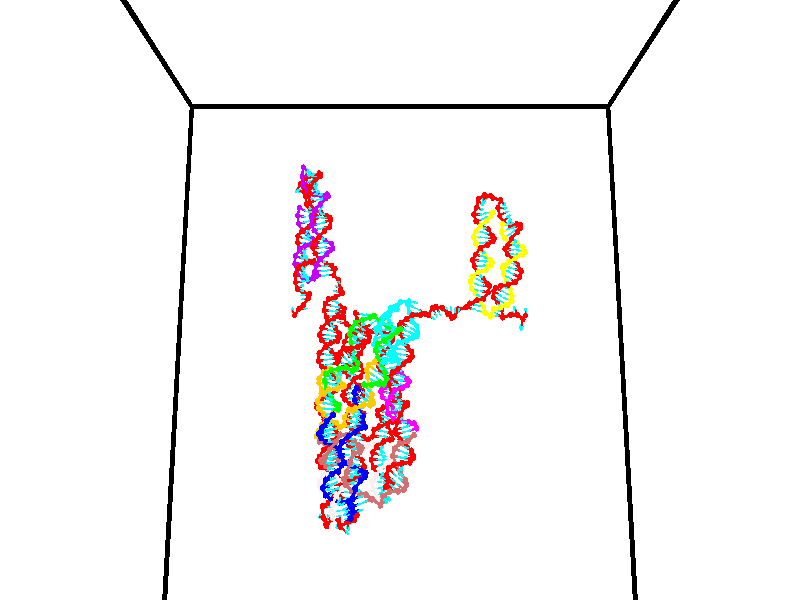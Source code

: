 // switches for output
#declare DRAW_BASES = 1; // possible values are 0, 1; only relevant for DNA ribbons
#declare DRAW_BASES_TYPE = 3; // possible values are 1, 2, 3; only relevant for DNA ribbons
#declare DRAW_FOG = 0; // set to 1 to enable fog

#include "colors.inc"

#include "transforms.inc"
background { rgb <1, 1, 1>}

#default {
   normal{
       ripples 0.25
       frequency 0.20
       turbulence 0.2
       lambda 5
   }
	finish {
		phong 0.1
		phong_size 40.
	}
}

// original window dimensions: 1024x640


// camera settings

camera {
	sky <0, 0.179814, -0.983701>
	up <0, 0.179814, -0.983701>
	right 1.6 * <1, 0, 0>
	location <35, 94.9851, 44.8844>
	look_at <35, 29.7336, 32.9568>
	direction <0, -65.2515, -11.9276>
	angle 67.0682
}


# declare cpy_camera_pos = <35, 94.9851, 44.8844>;
# if (DRAW_FOG = 1)
fog {
	fog_type 2
	up vnormalize(cpy_camera_pos)
	color rgbt<1,1,1,0.3>
	distance 1e-5
	fog_alt 3e-3
	fog_offset 56
}
# end


// LIGHTS

# declare lum = 6;
global_settings {
	ambient_light rgb lum * <0.05, 0.05, 0.05>
	max_trace_level 15
}# declare cpy_direct_light_amount = 0.25;
light_source
{	1000 * <-1, -1.16352, -0.803886>,
	rgb lum * cpy_direct_light_amount
	parallel
}

light_source
{	1000 * <1, 1.16352, 0.803886>,
	rgb lum * cpy_direct_light_amount
	parallel
}

// strand 0

// nucleotide -1

// particle -1
sphere {
	<24.435991, 35.192417, 35.263321> 0.250000
	pigment { color rgbt <1,0,0,0> }
	no_shadow
}
cylinder {
	<24.262857, 34.981949, 34.970528>,  <24.158978, 34.855667, 34.794853>, 0.100000
	pigment { color rgbt <1,0,0,0> }
	no_shadow
}
cylinder {
	<24.262857, 34.981949, 34.970528>,  <24.435991, 35.192417, 35.263321>, 0.100000
	pigment { color rgbt <1,0,0,0> }
	no_shadow
}

// particle -1
sphere {
	<24.262857, 34.981949, 34.970528> 0.100000
	pigment { color rgbt <1,0,0,0> }
	no_shadow
}
sphere {
	0, 1
	scale<0.080000,0.200000,0.300000>
	matrix <-0.685320, 0.719576, -0.112011,
		0.585654, 0.453159, -0.672054,
		-0.432835, -0.526172, -0.731982,
		24.133007, 34.824097, 34.750935>
	pigment { color rgbt <0,1,1,0> }
	no_shadow
}
cylinder {
	<24.925091, 35.667538, 34.791370>,  <24.435991, 35.192417, 35.263321>, 0.130000
	pigment { color rgbt <1,0,0,0> }
	no_shadow
}

// nucleotide -1

// particle -1
sphere {
	<24.925091, 35.667538, 34.791370> 0.250000
	pigment { color rgbt <1,0,0,0> }
	no_shadow
}
cylinder {
	<25.227152, 35.411346, 34.735458>,  <25.408388, 35.257633, 34.701912>, 0.100000
	pigment { color rgbt <1,0,0,0> }
	no_shadow
}
cylinder {
	<25.227152, 35.411346, 34.735458>,  <24.925091, 35.667538, 34.791370>, 0.100000
	pigment { color rgbt <1,0,0,0> }
	no_shadow
}

// particle -1
sphere {
	<25.227152, 35.411346, 34.735458> 0.100000
	pigment { color rgbt <1,0,0,0> }
	no_shadow
}
sphere {
	0, 1
	scale<0.080000,0.200000,0.300000>
	matrix <-0.001501, 0.211533, -0.977370,
		0.655549, 0.738272, 0.158778,
		0.755151, -0.640475, -0.139778,
		25.453697, 35.219204, 34.693523>
	pigment { color rgbt <0,1,1,0> }
	no_shadow
}
cylinder {
	<25.445772, 36.076283, 34.498386>,  <24.925091, 35.667538, 34.791370>, 0.130000
	pigment { color rgbt <1,0,0,0> }
	no_shadow
}

// nucleotide -1

// particle -1
sphere {
	<25.445772, 36.076283, 34.498386> 0.250000
	pigment { color rgbt <1,0,0,0> }
	no_shadow
}
cylinder {
	<25.420990, 35.693657, 34.384441>,  <25.406120, 35.464081, 34.316074>, 0.100000
	pigment { color rgbt <1,0,0,0> }
	no_shadow
}
cylinder {
	<25.420990, 35.693657, 34.384441>,  <25.445772, 36.076283, 34.498386>, 0.100000
	pigment { color rgbt <1,0,0,0> }
	no_shadow
}

// particle -1
sphere {
	<25.420990, 35.693657, 34.384441> 0.100000
	pigment { color rgbt <1,0,0,0> }
	no_shadow
}
sphere {
	0, 1
	scale<0.080000,0.200000,0.300000>
	matrix <-0.162276, 0.291266, -0.942778,
		0.984799, -0.012183, -0.173272,
		-0.061954, -0.956565, -0.284861,
		25.402403, 35.406689, 34.298985>
	pigment { color rgbt <0,1,1,0> }
	no_shadow
}
cylinder {
	<25.892374, 35.934826, 33.940910>,  <25.445772, 36.076283, 34.498386>, 0.130000
	pigment { color rgbt <1,0,0,0> }
	no_shadow
}

// nucleotide -1

// particle -1
sphere {
	<25.892374, 35.934826, 33.940910> 0.250000
	pigment { color rgbt <1,0,0,0> }
	no_shadow
}
cylinder {
	<25.578316, 35.687122, 33.937645>,  <25.389881, 35.538502, 33.935684>, 0.100000
	pigment { color rgbt <1,0,0,0> }
	no_shadow
}
cylinder {
	<25.578316, 35.687122, 33.937645>,  <25.892374, 35.934826, 33.940910>, 0.100000
	pigment { color rgbt <1,0,0,0> }
	no_shadow
}

// particle -1
sphere {
	<25.578316, 35.687122, 33.937645> 0.100000
	pigment { color rgbt <1,0,0,0> }
	no_shadow
}
sphere {
	0, 1
	scale<0.080000,0.200000,0.300000>
	matrix <-0.046794, 0.072461, -0.996273,
		0.617541, -0.781837, -0.085870,
		-0.785146, -0.619258, -0.008162,
		25.342772, 35.501347, 33.935196>
	pigment { color rgbt <0,1,1,0> }
	no_shadow
}
cylinder {
	<25.916750, 35.290276, 33.449066>,  <25.892374, 35.934826, 33.940910>, 0.130000
	pigment { color rgbt <1,0,0,0> }
	no_shadow
}

// nucleotide -1

// particle -1
sphere {
	<25.916750, 35.290276, 33.449066> 0.250000
	pigment { color rgbt <1,0,0,0> }
	no_shadow
}
cylinder {
	<25.559105, 35.450291, 33.529598>,  <25.344519, 35.546299, 33.577915>, 0.100000
	pigment { color rgbt <1,0,0,0> }
	no_shadow
}
cylinder {
	<25.559105, 35.450291, 33.529598>,  <25.916750, 35.290276, 33.449066>, 0.100000
	pigment { color rgbt <1,0,0,0> }
	no_shadow
}

// particle -1
sphere {
	<25.559105, 35.450291, 33.529598> 0.100000
	pigment { color rgbt <1,0,0,0> }
	no_shadow
}
sphere {
	0, 1
	scale<0.080000,0.200000,0.300000>
	matrix <-0.096513, 0.266869, -0.958888,
		-0.437319, -0.876785, -0.200002,
		-0.894113, 0.400037, 0.201328,
		25.290871, 35.570301, 33.589996>
	pigment { color rgbt <0,1,1,0> }
	no_shadow
}
cylinder {
	<25.232714, 34.895508, 33.275982>,  <25.916750, 35.290276, 33.449066>, 0.130000
	pigment { color rgbt <1,0,0,0> }
	no_shadow
}

// nucleotide -1

// particle -1
sphere {
	<25.232714, 34.895508, 33.275982> 0.250000
	pigment { color rgbt <1,0,0,0> }
	no_shadow
}
cylinder {
	<25.208929, 35.294125, 33.252796>,  <25.194658, 35.533295, 33.238884>, 0.100000
	pigment { color rgbt <1,0,0,0> }
	no_shadow
}
cylinder {
	<25.208929, 35.294125, 33.252796>,  <25.232714, 34.895508, 33.275982>, 0.100000
	pigment { color rgbt <1,0,0,0> }
	no_shadow
}

// particle -1
sphere {
	<25.208929, 35.294125, 33.252796> 0.100000
	pigment { color rgbt <1,0,0,0> }
	no_shadow
}
sphere {
	0, 1
	scale<0.080000,0.200000,0.300000>
	matrix <-0.053476, -0.061167, -0.996694,
		-0.996797, -0.056165, 0.056929,
		-0.059461, 0.996546, -0.057968,
		25.191092, 35.593090, 33.235405>
	pigment { color rgbt <0,1,1,0> }
	no_shadow
}
cylinder {
	<24.641851, 35.164162, 33.004665>,  <25.232714, 34.895508, 33.275982>, 0.130000
	pigment { color rgbt <1,0,0,0> }
	no_shadow
}

// nucleotide -1

// particle -1
sphere {
	<24.641851, 35.164162, 33.004665> 0.250000
	pigment { color rgbt <1,0,0,0> }
	no_shadow
}
cylinder {
	<24.926939, 35.428360, 32.910198>,  <25.097992, 35.586880, 32.853519>, 0.100000
	pigment { color rgbt <1,0,0,0> }
	no_shadow
}
cylinder {
	<24.926939, 35.428360, 32.910198>,  <24.641851, 35.164162, 33.004665>, 0.100000
	pigment { color rgbt <1,0,0,0> }
	no_shadow
}

// particle -1
sphere {
	<24.926939, 35.428360, 32.910198> 0.100000
	pigment { color rgbt <1,0,0,0> }
	no_shadow
}
sphere {
	0, 1
	scale<0.080000,0.200000,0.300000>
	matrix <-0.021429, -0.316027, -0.948508,
		-0.701120, 0.681082, -0.211085,
		0.712721, 0.660495, -0.236168,
		25.140755, 35.626507, 32.839348>
	pigment { color rgbt <0,1,1,0> }
	no_shadow
}
cylinder {
	<24.485619, 35.515148, 32.531372>,  <24.641851, 35.164162, 33.004665>, 0.130000
	pigment { color rgbt <1,0,0,0> }
	no_shadow
}

// nucleotide -1

// particle -1
sphere {
	<24.485619, 35.515148, 32.531372> 0.250000
	pigment { color rgbt <1,0,0,0> }
	no_shadow
}
cylinder {
	<24.880854, 35.547504, 32.479004>,  <25.117994, 35.566917, 32.447582>, 0.100000
	pigment { color rgbt <1,0,0,0> }
	no_shadow
}
cylinder {
	<24.880854, 35.547504, 32.479004>,  <24.485619, 35.515148, 32.531372>, 0.100000
	pigment { color rgbt <1,0,0,0> }
	no_shadow
}

// particle -1
sphere {
	<24.880854, 35.547504, 32.479004> 0.100000
	pigment { color rgbt <1,0,0,0> }
	no_shadow
}
sphere {
	0, 1
	scale<0.080000,0.200000,0.300000>
	matrix <-0.126328, -0.059531, -0.990201,
		-0.087894, 0.994943, -0.048603,
		0.988087, 0.080893, -0.130922,
		25.177280, 35.571774, 32.439728>
	pigment { color rgbt <0,1,1,0> }
	no_shadow
}
cylinder {
	<24.539730, 35.922958, 31.988649>,  <24.485619, 35.515148, 32.531372>, 0.130000
	pigment { color rgbt <1,0,0,0> }
	no_shadow
}

// nucleotide -1

// particle -1
sphere {
	<24.539730, 35.922958, 31.988649> 0.250000
	pigment { color rgbt <1,0,0,0> }
	no_shadow
}
cylinder {
	<24.875692, 35.706047, 31.997494>,  <25.077271, 35.575901, 32.002800>, 0.100000
	pigment { color rgbt <1,0,0,0> }
	no_shadow
}
cylinder {
	<24.875692, 35.706047, 31.997494>,  <24.539730, 35.922958, 31.988649>, 0.100000
	pigment { color rgbt <1,0,0,0> }
	no_shadow
}

// particle -1
sphere {
	<24.875692, 35.706047, 31.997494> 0.100000
	pigment { color rgbt <1,0,0,0> }
	no_shadow
}
sphere {
	0, 1
	scale<0.080000,0.200000,0.300000>
	matrix <-0.075285, -0.156755, -0.984764,
		0.537483, 0.825446, -0.172485,
		0.839907, -0.542280, 0.022109,
		25.127665, 35.543362, 32.004128>
	pigment { color rgbt <0,1,1,0> }
	no_shadow
}
cylinder {
	<24.822468, 36.029545, 31.316122>,  <24.539730, 35.922958, 31.988649>, 0.130000
	pigment { color rgbt <1,0,0,0> }
	no_shadow
}

// nucleotide -1

// particle -1
sphere {
	<24.822468, 36.029545, 31.316122> 0.250000
	pigment { color rgbt <1,0,0,0> }
	no_shadow
}
cylinder {
	<25.010592, 35.703869, 31.452299>,  <25.123466, 35.508461, 31.534006>, 0.100000
	pigment { color rgbt <1,0,0,0> }
	no_shadow
}
cylinder {
	<25.010592, 35.703869, 31.452299>,  <24.822468, 36.029545, 31.316122>, 0.100000
	pigment { color rgbt <1,0,0,0> }
	no_shadow
}

// particle -1
sphere {
	<25.010592, 35.703869, 31.452299> 0.100000
	pigment { color rgbt <1,0,0,0> }
	no_shadow
}
sphere {
	0, 1
	scale<0.080000,0.200000,0.300000>
	matrix <-0.006858, -0.389131, -0.921157,
		0.882475, 0.430893, -0.188596,
		0.470309, -0.814191, 0.340443,
		25.151684, 35.459610, 31.554432>
	pigment { color rgbt <0,1,1,0> }
	no_shadow
}
cylinder {
	<25.459736, 35.953819, 30.952744>,  <24.822468, 36.029545, 31.316122>, 0.130000
	pigment { color rgbt <1,0,0,0> }
	no_shadow
}

// nucleotide -1

// particle -1
sphere {
	<25.459736, 35.953819, 30.952744> 0.250000
	pigment { color rgbt <1,0,0,0> }
	no_shadow
}
cylinder {
	<25.367346, 35.590794, 31.093019>,  <25.311913, 35.372978, 31.177185>, 0.100000
	pigment { color rgbt <1,0,0,0> }
	no_shadow
}
cylinder {
	<25.367346, 35.590794, 31.093019>,  <25.459736, 35.953819, 30.952744>, 0.100000
	pigment { color rgbt <1,0,0,0> }
	no_shadow
}

// particle -1
sphere {
	<25.367346, 35.590794, 31.093019> 0.100000
	pigment { color rgbt <1,0,0,0> }
	no_shadow
}
sphere {
	0, 1
	scale<0.080000,0.200000,0.300000>
	matrix <0.119519, -0.384170, -0.915493,
		0.965591, -0.169543, 0.197205,
		-0.230975, -0.907562, 0.350688,
		25.298054, 35.318523, 31.198225>
	pigment { color rgbt <0,1,1,0> }
	no_shadow
}
cylinder {
	<25.953678, 35.368870, 30.699289>,  <25.459736, 35.953819, 30.952744>, 0.130000
	pigment { color rgbt <1,0,0,0> }
	no_shadow
}

// nucleotide -1

// particle -1
sphere {
	<25.953678, 35.368870, 30.699289> 0.250000
	pigment { color rgbt <1,0,0,0> }
	no_shadow
}
cylinder {
	<25.637024, 35.150368, 30.808769>,  <25.447031, 35.019264, 30.874458>, 0.100000
	pigment { color rgbt <1,0,0,0> }
	no_shadow
}
cylinder {
	<25.637024, 35.150368, 30.808769>,  <25.953678, 35.368870, 30.699289>, 0.100000
	pigment { color rgbt <1,0,0,0> }
	no_shadow
}

// particle -1
sphere {
	<25.637024, 35.150368, 30.808769> 0.100000
	pigment { color rgbt <1,0,0,0> }
	no_shadow
}
sphere {
	0, 1
	scale<0.080000,0.200000,0.300000>
	matrix <-0.016100, -0.429157, -0.903087,
		0.610779, -0.719324, 0.330942,
		-0.791638, -0.546258, 0.273701,
		25.399532, 34.986492, 30.890879>
	pigment { color rgbt <0,1,1,0> }
	no_shadow
}
cylinder {
	<26.239197, 34.704975, 30.651524>,  <25.953678, 35.368870, 30.699289>, 0.130000
	pigment { color rgbt <1,0,0,0> }
	no_shadow
}

// nucleotide -1

// particle -1
sphere {
	<26.239197, 34.704975, 30.651524> 0.250000
	pigment { color rgbt <1,0,0,0> }
	no_shadow
}
cylinder {
	<25.839411, 34.699280, 30.639721>,  <25.599539, 34.695862, 30.632639>, 0.100000
	pigment { color rgbt <1,0,0,0> }
	no_shadow
}
cylinder {
	<25.839411, 34.699280, 30.639721>,  <26.239197, 34.704975, 30.651524>, 0.100000
	pigment { color rgbt <1,0,0,0> }
	no_shadow
}

// particle -1
sphere {
	<25.839411, 34.699280, 30.639721> 0.100000
	pigment { color rgbt <1,0,0,0> }
	no_shadow
}
sphere {
	0, 1
	scale<0.080000,0.200000,0.300000>
	matrix <0.032488, -0.546914, -0.836558,
		-0.004223, -0.837068, 0.547083,
		-0.999463, -0.014241, -0.029504,
		25.539572, 34.695007, 30.630869>
	pigment { color rgbt <0,1,1,0> }
	no_shadow
}
cylinder {
	<26.097231, 34.078205, 30.308495>,  <26.239197, 34.704975, 30.651524>, 0.130000
	pigment { color rgbt <1,0,0,0> }
	no_shadow
}

// nucleotide -1

// particle -1
sphere {
	<26.097231, 34.078205, 30.308495> 0.250000
	pigment { color rgbt <1,0,0,0> }
	no_shadow
}
cylinder {
	<25.738384, 34.251930, 30.276104>,  <25.523077, 34.356167, 30.256670>, 0.100000
	pigment { color rgbt <1,0,0,0> }
	no_shadow
}
cylinder {
	<25.738384, 34.251930, 30.276104>,  <26.097231, 34.078205, 30.308495>, 0.100000
	pigment { color rgbt <1,0,0,0> }
	no_shadow
}

// particle -1
sphere {
	<25.738384, 34.251930, 30.276104> 0.100000
	pigment { color rgbt <1,0,0,0> }
	no_shadow
}
sphere {
	0, 1
	scale<0.080000,0.200000,0.300000>
	matrix <-0.192057, -0.548443, -0.813833,
		-0.397868, -0.714550, 0.575430,
		-0.897115, 0.434313, -0.080974,
		25.469250, 34.382225, 30.251812>
	pigment { color rgbt <0,1,1,0> }
	no_shadow
}
cylinder {
	<25.482368, 33.549610, 30.232927>,  <26.097231, 34.078205, 30.308495>, 0.130000
	pigment { color rgbt <1,0,0,0> }
	no_shadow
}

// nucleotide -1

// particle -1
sphere {
	<25.482368, 33.549610, 30.232927> 0.250000
	pigment { color rgbt <1,0,0,0> }
	no_shadow
}
cylinder {
	<25.333929, 33.888336, 30.080507>,  <25.244865, 34.091572, 29.989056>, 0.100000
	pigment { color rgbt <1,0,0,0> }
	no_shadow
}
cylinder {
	<25.333929, 33.888336, 30.080507>,  <25.482368, 33.549610, 30.232927>, 0.100000
	pigment { color rgbt <1,0,0,0> }
	no_shadow
}

// particle -1
sphere {
	<25.333929, 33.888336, 30.080507> 0.100000
	pigment { color rgbt <1,0,0,0> }
	no_shadow
}
sphere {
	0, 1
	scale<0.080000,0.200000,0.300000>
	matrix <-0.151542, -0.460077, -0.874851,
		-0.916145, -0.266910, 0.299061,
		-0.371098, 0.846811, -0.381049,
		25.222599, 34.142380, 29.966192>
	pigment { color rgbt <0,1,1,0> }
	no_shadow
}
cylinder {
	<24.840689, 33.296917, 29.796143>,  <25.482368, 33.549610, 30.232927>, 0.130000
	pigment { color rgbt <1,0,0,0> }
	no_shadow
}

// nucleotide -1

// particle -1
sphere {
	<24.840689, 33.296917, 29.796143> 0.250000
	pigment { color rgbt <1,0,0,0> }
	no_shadow
}
cylinder {
	<24.937710, 33.654621, 29.645699>,  <24.995922, 33.869244, 29.555431>, 0.100000
	pigment { color rgbt <1,0,0,0> }
	no_shadow
}
cylinder {
	<24.937710, 33.654621, 29.645699>,  <24.840689, 33.296917, 29.796143>, 0.100000
	pigment { color rgbt <1,0,0,0> }
	no_shadow
}

// particle -1
sphere {
	<24.937710, 33.654621, 29.645699> 0.100000
	pigment { color rgbt <1,0,0,0> }
	no_shadow
}
sphere {
	0, 1
	scale<0.080000,0.200000,0.300000>
	matrix <-0.182210, -0.338794, -0.923048,
		-0.952873, 0.292420, 0.080768,
		0.242554, 0.894264, -0.376109,
		25.010475, 33.922901, 29.532866>
	pigment { color rgbt <0,1,1,0> }
	no_shadow
}
cylinder {
	<24.484236, 33.415714, 29.205759>,  <24.840689, 33.296917, 29.796143>, 0.130000
	pigment { color rgbt <1,0,0,0> }
	no_shadow
}

// nucleotide -1

// particle -1
sphere {
	<24.484236, 33.415714, 29.205759> 0.250000
	pigment { color rgbt <1,0,0,0> }
	no_shadow
}
cylinder {
	<24.780661, 33.681973, 29.170582>,  <24.958515, 33.841728, 29.149475>, 0.100000
	pigment { color rgbt <1,0,0,0> }
	no_shadow
}
cylinder {
	<24.780661, 33.681973, 29.170582>,  <24.484236, 33.415714, 29.205759>, 0.100000
	pigment { color rgbt <1,0,0,0> }
	no_shadow
}

// particle -1
sphere {
	<24.780661, 33.681973, 29.170582> 0.100000
	pigment { color rgbt <1,0,0,0> }
	no_shadow
}
sphere {
	0, 1
	scale<0.080000,0.200000,0.300000>
	matrix <0.110401, -0.249997, -0.961932,
		-0.662295, 0.703144, -0.258752,
		0.741064, 0.665650, -0.087944,
		25.002979, 33.881668, 29.144199>
	pigment { color rgbt <0,1,1,0> }
	no_shadow
}
cylinder {
	<24.293245, 33.785046, 28.634621>,  <24.484236, 33.415714, 29.205759>, 0.130000
	pigment { color rgbt <1,0,0,0> }
	no_shadow
}

// nucleotide -1

// particle -1
sphere {
	<24.293245, 33.785046, 28.634621> 0.250000
	pigment { color rgbt <1,0,0,0> }
	no_shadow
}
cylinder {
	<24.676916, 33.890148, 28.676447>,  <24.907120, 33.953209, 28.701542>, 0.100000
	pigment { color rgbt <1,0,0,0> }
	no_shadow
}
cylinder {
	<24.676916, 33.890148, 28.676447>,  <24.293245, 33.785046, 28.634621>, 0.100000
	pigment { color rgbt <1,0,0,0> }
	no_shadow
}

// particle -1
sphere {
	<24.676916, 33.890148, 28.676447> 0.100000
	pigment { color rgbt <1,0,0,0> }
	no_shadow
}
sphere {
	0, 1
	scale<0.080000,0.200000,0.300000>
	matrix <0.140005, -0.119946, -0.982859,
		-0.245714, 0.957377, -0.151837,
		0.959179, 0.262760, 0.104565,
		24.964670, 33.968975, 28.707817>
	pigment { color rgbt <0,1,1,0> }
	no_shadow
}
cylinder {
	<24.377756, 34.345924, 28.186529>,  <24.293245, 33.785046, 28.634621>, 0.130000
	pigment { color rgbt <1,0,0,0> }
	no_shadow
}

// nucleotide -1

// particle -1
sphere {
	<24.377756, 34.345924, 28.186529> 0.250000
	pigment { color rgbt <1,0,0,0> }
	no_shadow
}
cylinder {
	<24.749035, 34.214809, 28.256960>,  <24.971802, 34.136139, 28.299219>, 0.100000
	pigment { color rgbt <1,0,0,0> }
	no_shadow
}
cylinder {
	<24.749035, 34.214809, 28.256960>,  <24.377756, 34.345924, 28.186529>, 0.100000
	pigment { color rgbt <1,0,0,0> }
	no_shadow
}

// particle -1
sphere {
	<24.749035, 34.214809, 28.256960> 0.100000
	pigment { color rgbt <1,0,0,0> }
	no_shadow
}
sphere {
	0, 1
	scale<0.080000,0.200000,0.300000>
	matrix <0.192497, 0.018061, -0.981131,
		0.318427, 0.944577, 0.079863,
		0.928197, -0.327792, 0.176077,
		25.027494, 34.116470, 28.309784>
	pigment { color rgbt <0,1,1,0> }
	no_shadow
}
cylinder {
	<24.872599, 34.812939, 27.875648>,  <24.377756, 34.345924, 28.186529>, 0.130000
	pigment { color rgbt <1,0,0,0> }
	no_shadow
}

// nucleotide -1

// particle -1
sphere {
	<24.872599, 34.812939, 27.875648> 0.250000
	pigment { color rgbt <1,0,0,0> }
	no_shadow
}
cylinder {
	<25.018229, 34.440952, 27.896118>,  <25.105606, 34.217762, 27.908400>, 0.100000
	pigment { color rgbt <1,0,0,0> }
	no_shadow
}
cylinder {
	<25.018229, 34.440952, 27.896118>,  <24.872599, 34.812939, 27.875648>, 0.100000
	pigment { color rgbt <1,0,0,0> }
	no_shadow
}

// particle -1
sphere {
	<25.018229, 34.440952, 27.896118> 0.100000
	pigment { color rgbt <1,0,0,0> }
	no_shadow
}
sphere {
	0, 1
	scale<0.080000,0.200000,0.300000>
	matrix <0.164916, 0.010295, -0.986254,
		0.916652, 0.367511, 0.157114,
		0.364076, -0.929962, 0.051172,
		25.127451, 34.161964, 27.911470>
	pigment { color rgbt <0,1,1,0> }
	no_shadow
}
cylinder {
	<25.571159, 34.833565, 27.509941>,  <24.872599, 34.812939, 27.875648>, 0.130000
	pigment { color rgbt <1,0,0,0> }
	no_shadow
}

// nucleotide -1

// particle -1
sphere {
	<25.571159, 34.833565, 27.509941> 0.250000
	pigment { color rgbt <1,0,0,0> }
	no_shadow
}
cylinder {
	<25.488689, 34.442631, 27.529175>,  <25.439207, 34.208073, 27.540714>, 0.100000
	pigment { color rgbt <1,0,0,0> }
	no_shadow
}
cylinder {
	<25.488689, 34.442631, 27.529175>,  <25.571159, 34.833565, 27.509941>, 0.100000
	pigment { color rgbt <1,0,0,0> }
	no_shadow
}

// particle -1
sphere {
	<25.488689, 34.442631, 27.529175> 0.100000
	pigment { color rgbt <1,0,0,0> }
	no_shadow
}
sphere {
	0, 1
	scale<0.080000,0.200000,0.300000>
	matrix <0.161544, -0.082462, -0.983414,
		0.965089, -0.194987, 0.174884,
		-0.206174, -0.977333, 0.048085,
		25.426838, 34.149429, 27.543600>
	pigment { color rgbt <0,1,1,0> }
	no_shadow
}
cylinder {
	<26.019197, 34.585857, 27.107704>,  <25.571159, 34.833565, 27.509941>, 0.130000
	pigment { color rgbt <1,0,0,0> }
	no_shadow
}

// nucleotide -1

// particle -1
sphere {
	<26.019197, 34.585857, 27.107704> 0.250000
	pigment { color rgbt <1,0,0,0> }
	no_shadow
}
cylinder {
	<25.737612, 34.302273, 27.124729>,  <25.568661, 34.132122, 27.134945>, 0.100000
	pigment { color rgbt <1,0,0,0> }
	no_shadow
}
cylinder {
	<25.737612, 34.302273, 27.124729>,  <26.019197, 34.585857, 27.107704>, 0.100000
	pigment { color rgbt <1,0,0,0> }
	no_shadow
}

// particle -1
sphere {
	<25.737612, 34.302273, 27.124729> 0.100000
	pigment { color rgbt <1,0,0,0> }
	no_shadow
}
sphere {
	0, 1
	scale<0.080000,0.200000,0.300000>
	matrix <0.076416, -0.135184, -0.987869,
		0.706115, -0.692170, 0.149340,
		-0.703962, -0.708961, 0.042563,
		25.526423, 34.089584, 27.137499>
	pigment { color rgbt <0,1,1,0> }
	no_shadow
}
cylinder {
	<26.183203, 34.238190, 26.479010>,  <26.019197, 34.585857, 27.107704>, 0.130000
	pigment { color rgbt <1,0,0,0> }
	no_shadow
}

// nucleotide -1

// particle -1
sphere {
	<26.183203, 34.238190, 26.479010> 0.250000
	pigment { color rgbt <1,0,0,0> }
	no_shadow
}
cylinder {
	<25.838535, 34.064037, 26.583292>,  <25.631735, 33.959545, 26.645861>, 0.100000
	pigment { color rgbt <1,0,0,0> }
	no_shadow
}
cylinder {
	<25.838535, 34.064037, 26.583292>,  <26.183203, 34.238190, 26.479010>, 0.100000
	pigment { color rgbt <1,0,0,0> }
	no_shadow
}

// particle -1
sphere {
	<25.838535, 34.064037, 26.583292> 0.100000
	pigment { color rgbt <1,0,0,0> }
	no_shadow
}
sphere {
	0, 1
	scale<0.080000,0.200000,0.300000>
	matrix <-0.157090, -0.259655, -0.952839,
		0.482542, -0.861987, 0.155343,
		-0.861670, -0.435382, 0.260705,
		25.580034, 33.933422, 26.661503>
	pigment { color rgbt <0,1,1,0> }
	no_shadow
}
cylinder {
	<26.233437, 33.580933, 26.242142>,  <26.183203, 34.238190, 26.479010>, 0.130000
	pigment { color rgbt <1,0,0,0> }
	no_shadow
}

// nucleotide -1

// particle -1
sphere {
	<26.233437, 33.580933, 26.242142> 0.250000
	pigment { color rgbt <1,0,0,0> }
	no_shadow
}
cylinder {
	<25.861603, 33.728230, 26.235641>,  <25.638502, 33.816608, 26.231741>, 0.100000
	pigment { color rgbt <1,0,0,0> }
	no_shadow
}
cylinder {
	<25.861603, 33.728230, 26.235641>,  <26.233437, 33.580933, 26.242142>, 0.100000
	pigment { color rgbt <1,0,0,0> }
	no_shadow
}

// particle -1
sphere {
	<25.861603, 33.728230, 26.235641> 0.100000
	pigment { color rgbt <1,0,0,0> }
	no_shadow
}
sphere {
	0, 1
	scale<0.080000,0.200000,0.300000>
	matrix <-0.064636, -0.206248, -0.976363,
		-0.362895, -0.906562, 0.215527,
		-0.929586, 0.368248, -0.016250,
		25.582727, 33.838703, 26.230766>
	pigment { color rgbt <0,1,1,0> }
	no_shadow
}
cylinder {
	<25.922302, 33.094280, 25.901794>,  <26.233437, 33.580933, 26.242142>, 0.130000
	pigment { color rgbt <1,0,0,0> }
	no_shadow
}

// nucleotide -1

// particle -1
sphere {
	<25.922302, 33.094280, 25.901794> 0.250000
	pigment { color rgbt <1,0,0,0> }
	no_shadow
}
cylinder {
	<25.674034, 33.404438, 25.855270>,  <25.525074, 33.590534, 25.827356>, 0.100000
	pigment { color rgbt <1,0,0,0> }
	no_shadow
}
cylinder {
	<25.674034, 33.404438, 25.855270>,  <25.922302, 33.094280, 25.901794>, 0.100000
	pigment { color rgbt <1,0,0,0> }
	no_shadow
}

// particle -1
sphere {
	<25.674034, 33.404438, 25.855270> 0.100000
	pigment { color rgbt <1,0,0,0> }
	no_shadow
}
sphere {
	0, 1
	scale<0.080000,0.200000,0.300000>
	matrix <-0.055891, -0.191720, -0.979857,
		-0.782077, -0.601668, 0.162333,
		-0.620671, 0.775396, -0.116312,
		25.487833, 33.637058, 25.820377>
	pigment { color rgbt <0,1,1,0> }
	no_shadow
}
cylinder {
	<25.426277, 32.808285, 25.540749>,  <25.922302, 33.094280, 25.901794>, 0.130000
	pigment { color rgbt <1,0,0,0> }
	no_shadow
}

// nucleotide -1

// particle -1
sphere {
	<25.426277, 32.808285, 25.540749> 0.250000
	pigment { color rgbt <1,0,0,0> }
	no_shadow
}
cylinder {
	<25.469254, 33.202785, 25.490519>,  <25.495039, 33.439484, 25.460381>, 0.100000
	pigment { color rgbt <1,0,0,0> }
	no_shadow
}
cylinder {
	<25.469254, 33.202785, 25.490519>,  <25.426277, 32.808285, 25.540749>, 0.100000
	pigment { color rgbt <1,0,0,0> }
	no_shadow
}

// particle -1
sphere {
	<25.469254, 33.202785, 25.490519> 0.100000
	pigment { color rgbt <1,0,0,0> }
	no_shadow
}
sphere {
	0, 1
	scale<0.080000,0.200000,0.300000>
	matrix <0.084512, -0.134911, -0.987247,
		-0.990613, 0.095459, -0.097844,
		0.107442, 0.986249, -0.125577,
		25.501486, 33.498661, 25.452845>
	pigment { color rgbt <0,1,1,0> }
	no_shadow
}
cylinder {
	<24.970879, 33.058132, 24.914436>,  <25.426277, 32.808285, 25.540749>, 0.130000
	pigment { color rgbt <1,0,0,0> }
	no_shadow
}

// nucleotide -1

// particle -1
sphere {
	<24.970879, 33.058132, 24.914436> 0.250000
	pigment { color rgbt <1,0,0,0> }
	no_shadow
}
cylinder {
	<25.293684, 33.281952, 24.989939>,  <25.487368, 33.416245, 25.035240>, 0.100000
	pigment { color rgbt <1,0,0,0> }
	no_shadow
}
cylinder {
	<25.293684, 33.281952, 24.989939>,  <24.970879, 33.058132, 24.914436>, 0.100000
	pigment { color rgbt <1,0,0,0> }
	no_shadow
}

// particle -1
sphere {
	<25.293684, 33.281952, 24.989939> 0.100000
	pigment { color rgbt <1,0,0,0> }
	no_shadow
}
sphere {
	0, 1
	scale<0.080000,0.200000,0.300000>
	matrix <0.241903, -0.021654, -0.970059,
		-0.538710, 0.828513, -0.152832,
		0.807016, 0.559551, 0.188755,
		25.535789, 33.449818, 25.046566>
	pigment { color rgbt <0,1,1,0> }
	no_shadow
}
cylinder {
	<24.960283, 33.458660, 24.329420>,  <24.970879, 33.058132, 24.914436>, 0.130000
	pigment { color rgbt <1,0,0,0> }
	no_shadow
}

// nucleotide -1

// particle -1
sphere {
	<24.960283, 33.458660, 24.329420> 0.250000
	pigment { color rgbt <1,0,0,0> }
	no_shadow
}
cylinder {
	<25.328974, 33.527943, 24.468227>,  <25.550188, 33.569511, 24.551512>, 0.100000
	pigment { color rgbt <1,0,0,0> }
	no_shadow
}
cylinder {
	<25.328974, 33.527943, 24.468227>,  <24.960283, 33.458660, 24.329420>, 0.100000
	pigment { color rgbt <1,0,0,0> }
	no_shadow
}

// particle -1
sphere {
	<25.328974, 33.527943, 24.468227> 0.100000
	pigment { color rgbt <1,0,0,0> }
	no_shadow
}
sphere {
	0, 1
	scale<0.080000,0.200000,0.300000>
	matrix <0.336693, 0.086759, -0.937609,
		-0.192503, 0.981057, 0.021652,
		0.921727, 0.173203, 0.347016,
		25.605492, 33.579903, 24.572332>
	pigment { color rgbt <0,1,1,0> }
	no_shadow
}
cylinder {
	<25.231619, 33.964962, 23.986702>,  <24.960283, 33.458660, 24.329420>, 0.130000
	pigment { color rgbt <1,0,0,0> }
	no_shadow
}

// nucleotide -1

// particle -1
sphere {
	<25.231619, 33.964962, 23.986702> 0.250000
	pigment { color rgbt <1,0,0,0> }
	no_shadow
}
cylinder {
	<25.526606, 33.737511, 24.132471>,  <25.703598, 33.601040, 24.219933>, 0.100000
	pigment { color rgbt <1,0,0,0> }
	no_shadow
}
cylinder {
	<25.526606, 33.737511, 24.132471>,  <25.231619, 33.964962, 23.986702>, 0.100000
	pigment { color rgbt <1,0,0,0> }
	no_shadow
}

// particle -1
sphere {
	<25.526606, 33.737511, 24.132471> 0.100000
	pigment { color rgbt <1,0,0,0> }
	no_shadow
}
sphere {
	0, 1
	scale<0.080000,0.200000,0.300000>
	matrix <0.177518, -0.357413, -0.916921,
		0.651635, 0.740892, -0.162639,
		0.737468, -0.568626, 0.364424,
		25.747847, 33.566921, 24.241798>
	pigment { color rgbt <0,1,1,0> }
	no_shadow
}
cylinder {
	<25.860907, 34.154743, 23.676836>,  <25.231619, 33.964962, 23.986702>, 0.130000
	pigment { color rgbt <1,0,0,0> }
	no_shadow
}

// nucleotide -1

// particle -1
sphere {
	<25.860907, 34.154743, 23.676836> 0.250000
	pigment { color rgbt <1,0,0,0> }
	no_shadow
}
cylinder {
	<25.876284, 33.761925, 23.750715>,  <25.885509, 33.526234, 23.795042>, 0.100000
	pigment { color rgbt <1,0,0,0> }
	no_shadow
}
cylinder {
	<25.876284, 33.761925, 23.750715>,  <25.860907, 34.154743, 23.676836>, 0.100000
	pigment { color rgbt <1,0,0,0> }
	no_shadow
}

// particle -1
sphere {
	<25.876284, 33.761925, 23.750715> 0.100000
	pigment { color rgbt <1,0,0,0> }
	no_shadow
}
sphere {
	0, 1
	scale<0.080000,0.200000,0.300000>
	matrix <-0.054725, -0.186627, -0.980906,
		0.997761, 0.027602, -0.060917,
		0.038444, -0.982043, 0.184698,
		25.887817, 33.467312, 23.806126>
	pigment { color rgbt <0,1,1,0> }
	no_shadow
}
cylinder {
	<25.881754, 34.925186, 23.585701>,  <25.860907, 34.154743, 23.676836>, 0.130000
	pigment { color rgbt <1,0,0,0> }
	no_shadow
}

// nucleotide -1

// particle -1
sphere {
	<25.881754, 34.925186, 23.585701> 0.250000
	pigment { color rgbt <1,0,0,0> }
	no_shadow
}
cylinder {
	<25.982807, 35.164375, 23.889967>,  <26.043440, 35.307888, 24.072527>, 0.100000
	pigment { color rgbt <1,0,0,0> }
	no_shadow
}
cylinder {
	<25.982807, 35.164375, 23.889967>,  <25.881754, 34.925186, 23.585701>, 0.100000
	pigment { color rgbt <1,0,0,0> }
	no_shadow
}

// particle -1
sphere {
	<25.982807, 35.164375, 23.889967> 0.100000
	pigment { color rgbt <1,0,0,0> }
	no_shadow
}
sphere {
	0, 1
	scale<0.080000,0.200000,0.300000>
	matrix <-0.579891, 0.722901, -0.375687,
		-0.774534, -0.346191, 0.529386,
		0.252634, 0.597968, 0.760664,
		26.058598, 35.343765, 24.118166>
	pigment { color rgbt <0,1,1,0> }
	no_shadow
}
cylinder {
	<25.354902, 35.253052, 24.036148>,  <25.881754, 34.925186, 23.585701>, 0.130000
	pigment { color rgbt <1,0,0,0> }
	no_shadow
}

// nucleotide -1

// particle -1
sphere {
	<25.354902, 35.253052, 24.036148> 0.250000
	pigment { color rgbt <1,0,0,0> }
	no_shadow
}
cylinder {
	<25.665577, 35.503586, 24.009428>,  <25.851982, 35.653908, 23.993397>, 0.100000
	pigment { color rgbt <1,0,0,0> }
	no_shadow
}
cylinder {
	<25.665577, 35.503586, 24.009428>,  <25.354902, 35.253052, 24.036148>, 0.100000
	pigment { color rgbt <1,0,0,0> }
	no_shadow
}

// particle -1
sphere {
	<25.665577, 35.503586, 24.009428> 0.100000
	pigment { color rgbt <1,0,0,0> }
	no_shadow
}
sphere {
	0, 1
	scale<0.080000,0.200000,0.300000>
	matrix <-0.616375, 0.733884, -0.285477,
		-0.129783, 0.262898, 0.956055,
		0.776684, 0.626338, -0.066798,
		25.898582, 35.691486, 23.989389>
	pigment { color rgbt <0,1,1,0> }
	no_shadow
}
cylinder {
	<25.186262, 35.590515, 24.663836>,  <25.354902, 35.253052, 24.036148>, 0.130000
	pigment { color rgbt <1,0,0,0> }
	no_shadow
}

// nucleotide -1

// particle -1
sphere {
	<25.186262, 35.590515, 24.663836> 0.250000
	pigment { color rgbt <1,0,0,0> }
	no_shadow
}
cylinder {
	<24.867607, 35.392448, 24.525169>,  <24.676414, 35.273609, 24.441969>, 0.100000
	pigment { color rgbt <1,0,0,0> }
	no_shadow
}
cylinder {
	<24.867607, 35.392448, 24.525169>,  <25.186262, 35.590515, 24.663836>, 0.100000
	pigment { color rgbt <1,0,0,0> }
	no_shadow
}

// particle -1
sphere {
	<24.867607, 35.392448, 24.525169> 0.100000
	pigment { color rgbt <1,0,0,0> }
	no_shadow
}
sphere {
	0, 1
	scale<0.080000,0.200000,0.300000>
	matrix <-0.529819, 0.848088, 0.006150,
		0.290959, 0.188571, -0.937968,
		-0.796640, -0.495164, -0.346668,
		24.628614, 35.243900, 24.421169>
	pigment { color rgbt <0,1,1,0> }
	no_shadow
}
cylinder {
	<24.813272, 35.925159, 24.022078>,  <25.186262, 35.590515, 24.663836>, 0.130000
	pigment { color rgbt <1,0,0,0> }
	no_shadow
}

// nucleotide -1

// particle -1
sphere {
	<24.813272, 35.925159, 24.022078> 0.250000
	pigment { color rgbt <1,0,0,0> }
	no_shadow
}
cylinder {
	<24.566034, 35.752029, 24.284565>,  <24.417692, 35.648151, 24.442057>, 0.100000
	pigment { color rgbt <1,0,0,0> }
	no_shadow
}
cylinder {
	<24.566034, 35.752029, 24.284565>,  <24.813272, 35.925159, 24.022078>, 0.100000
	pigment { color rgbt <1,0,0,0> }
	no_shadow
}

// particle -1
sphere {
	<24.566034, 35.752029, 24.284565> 0.100000
	pigment { color rgbt <1,0,0,0> }
	no_shadow
}
sphere {
	0, 1
	scale<0.080000,0.200000,0.300000>
	matrix <-0.664166, 0.734094, -0.141387,
		-0.420528, -0.523227, -0.741208,
		-0.618094, -0.432828, 0.656216,
		24.380606, 35.622181, 24.481430>
	pigment { color rgbt <0,1,1,0> }
	no_shadow
}
cylinder {
	<25.345098, 35.871086, 23.506878>,  <24.813272, 35.925159, 24.022078>, 0.130000
	pigment { color rgbt <1,0,0,0> }
	no_shadow
}

// nucleotide -1

// particle -1
sphere {
	<25.345098, 35.871086, 23.506878> 0.250000
	pigment { color rgbt <1,0,0,0> }
	no_shadow
}
cylinder {
	<25.409916, 36.183956, 23.266232>,  <25.448807, 36.371677, 23.121843>, 0.100000
	pigment { color rgbt <1,0,0,0> }
	no_shadow
}
cylinder {
	<25.409916, 36.183956, 23.266232>,  <25.345098, 35.871086, 23.506878>, 0.100000
	pigment { color rgbt <1,0,0,0> }
	no_shadow
}

// particle -1
sphere {
	<25.409916, 36.183956, 23.266232> 0.100000
	pigment { color rgbt <1,0,0,0> }
	no_shadow
}
sphere {
	0, 1
	scale<0.080000,0.200000,0.300000>
	matrix <0.838038, 0.212808, 0.502400,
		0.520994, -0.585589, -0.621009,
		0.162044, 0.782176, -0.601617,
		25.458529, 36.418610, 23.085747>
	pigment { color rgbt <0,1,1,0> }
	no_shadow
}
cylinder {
	<26.094063, 35.878651, 23.272457>,  <25.345098, 35.871086, 23.506878>, 0.130000
	pigment { color rgbt <1,0,0,0> }
	no_shadow
}

// nucleotide -1

// particle -1
sphere {
	<26.094063, 35.878651, 23.272457> 0.250000
	pigment { color rgbt <1,0,0,0> }
	no_shadow
}
cylinder {
	<25.956266, 36.254147, 23.268497>,  <25.873589, 36.479443, 23.266121>, 0.100000
	pigment { color rgbt <1,0,0,0> }
	no_shadow
}
cylinder {
	<25.956266, 36.254147, 23.268497>,  <26.094063, 35.878651, 23.272457>, 0.100000
	pigment { color rgbt <1,0,0,0> }
	no_shadow
}

// particle -1
sphere {
	<25.956266, 36.254147, 23.268497> 0.100000
	pigment { color rgbt <1,0,0,0> }
	no_shadow
}
sphere {
	0, 1
	scale<0.080000,0.200000,0.300000>
	matrix <0.750169, 0.281601, 0.598288,
		0.564422, 0.198680, -0.801220,
		-0.344492, 0.938737, -0.009899,
		25.852919, 36.535767, 23.265528>
	pigment { color rgbt <0,1,1,0> }
	no_shadow
}
cylinder {
	<26.750305, 36.368492, 23.222794>,  <26.094063, 35.878651, 23.272457>, 0.130000
	pigment { color rgbt <1,0,0,0> }
	no_shadow
}

// nucleotide -1

// particle -1
sphere {
	<26.750305, 36.368492, 23.222794> 0.250000
	pigment { color rgbt <1,0,0,0> }
	no_shadow
}
cylinder {
	<26.436007, 36.556458, 23.383684>,  <26.247427, 36.669235, 23.480219>, 0.100000
	pigment { color rgbt <1,0,0,0> }
	no_shadow
}
cylinder {
	<26.436007, 36.556458, 23.383684>,  <26.750305, 36.368492, 23.222794>, 0.100000
	pigment { color rgbt <1,0,0,0> }
	no_shadow
}

// particle -1
sphere {
	<26.436007, 36.556458, 23.383684> 0.100000
	pigment { color rgbt <1,0,0,0> }
	no_shadow
}
sphere {
	0, 1
	scale<0.080000,0.200000,0.300000>
	matrix <0.576399, 0.320331, 0.751766,
		0.224417, 0.822541, -0.522554,
		-0.785749, 0.469909, 0.402224,
		26.200281, 36.697430, 23.504351>
	pigment { color rgbt <0,1,1,0> }
	no_shadow
}
cylinder {
	<27.012859, 36.928593, 23.544100>,  <26.750305, 36.368492, 23.222794>, 0.130000
	pigment { color rgbt <1,0,0,0> }
	no_shadow
}

// nucleotide -1

// particle -1
sphere {
	<27.012859, 36.928593, 23.544100> 0.250000
	pigment { color rgbt <1,0,0,0> }
	no_shadow
}
cylinder {
	<26.657299, 36.891560, 23.723560>,  <26.443964, 36.869339, 23.831236>, 0.100000
	pigment { color rgbt <1,0,0,0> }
	no_shadow
}
cylinder {
	<26.657299, 36.891560, 23.723560>,  <27.012859, 36.928593, 23.544100>, 0.100000
	pigment { color rgbt <1,0,0,0> }
	no_shadow
}

// particle -1
sphere {
	<26.657299, 36.891560, 23.723560> 0.100000
	pigment { color rgbt <1,0,0,0> }
	no_shadow
}
sphere {
	0, 1
	scale<0.080000,0.200000,0.300000>
	matrix <0.364808, 0.449305, 0.815500,
		-0.277080, 0.888568, -0.365613,
		-0.888899, -0.092580, 0.448650,
		26.390629, 36.863785, 23.858156>
	pigment { color rgbt <0,1,1,0> }
	no_shadow
}
cylinder {
	<27.064995, 37.462540, 23.854977>,  <27.012859, 36.928593, 23.544100>, 0.130000
	pigment { color rgbt <1,0,0,0> }
	no_shadow
}

// nucleotide -1

// particle -1
sphere {
	<27.064995, 37.462540, 23.854977> 0.250000
	pigment { color rgbt <1,0,0,0> }
	no_shadow
}
cylinder {
	<26.772089, 37.256969, 24.033716>,  <26.596346, 37.133629, 24.140961>, 0.100000
	pigment { color rgbt <1,0,0,0> }
	no_shadow
}
cylinder {
	<26.772089, 37.256969, 24.033716>,  <27.064995, 37.462540, 23.854977>, 0.100000
	pigment { color rgbt <1,0,0,0> }
	no_shadow
}

// particle -1
sphere {
	<26.772089, 37.256969, 24.033716> 0.100000
	pigment { color rgbt <1,0,0,0> }
	no_shadow
}
sphere {
	0, 1
	scale<0.080000,0.200000,0.300000>
	matrix <0.188945, 0.477072, 0.858314,
		-0.654287, 0.712940, -0.252239,
		-0.732262, -0.513925, 0.446848,
		26.552410, 37.102791, 24.167770>
	pigment { color rgbt <0,1,1,0> }
	no_shadow
}
cylinder {
	<26.596102, 37.934513, 24.361759>,  <27.064995, 37.462540, 23.854977>, 0.130000
	pigment { color rgbt <1,0,0,0> }
	no_shadow
}

// nucleotide -1

// particle -1
sphere {
	<26.596102, 37.934513, 24.361759> 0.250000
	pigment { color rgbt <1,0,0,0> }
	no_shadow
}
cylinder {
	<26.574501, 37.549973, 24.469753>,  <26.561541, 37.319248, 24.534550>, 0.100000
	pigment { color rgbt <1,0,0,0> }
	no_shadow
}
cylinder {
	<26.574501, 37.549973, 24.469753>,  <26.596102, 37.934513, 24.361759>, 0.100000
	pigment { color rgbt <1,0,0,0> }
	no_shadow
}

// particle -1
sphere {
	<26.574501, 37.549973, 24.469753> 0.100000
	pigment { color rgbt <1,0,0,0> }
	no_shadow
}
sphere {
	0, 1
	scale<0.080000,0.200000,0.300000>
	matrix <0.147910, 0.259694, 0.954297,
		-0.987526, 0.091465, 0.128170,
		-0.054000, -0.961350, 0.269983,
		26.558300, 37.261566, 24.550749>
	pigment { color rgbt <0,1,1,0> }
	no_shadow
}
cylinder {
	<26.139145, 37.980537, 24.980970>,  <26.596102, 37.934513, 24.361759>, 0.130000
	pigment { color rgbt <1,0,0,0> }
	no_shadow
}

// nucleotide -1

// particle -1
sphere {
	<26.139145, 37.980537, 24.980970> 0.250000
	pigment { color rgbt <1,0,0,0> }
	no_shadow
}
cylinder {
	<26.344757, 37.637428, 24.981487>,  <26.468124, 37.431564, 24.981798>, 0.100000
	pigment { color rgbt <1,0,0,0> }
	no_shadow
}
cylinder {
	<26.344757, 37.637428, 24.981487>,  <26.139145, 37.980537, 24.980970>, 0.100000
	pigment { color rgbt <1,0,0,0> }
	no_shadow
}

// particle -1
sphere {
	<26.344757, 37.637428, 24.981487> 0.100000
	pigment { color rgbt <1,0,0,0> }
	no_shadow
}
sphere {
	0, 1
	scale<0.080000,0.200000,0.300000>
	matrix <0.099966, 0.061404, 0.993094,
		-0.851928, -0.510350, 0.117311,
		0.514029, -0.857772, 0.001294,
		26.498966, 37.380096, 24.981876>
	pigment { color rgbt <0,1,1,0> }
	no_shadow
}
cylinder {
	<25.907616, 37.495667, 25.548714>,  <26.139145, 37.980537, 24.980970>, 0.130000
	pigment { color rgbt <1,0,0,0> }
	no_shadow
}

// nucleotide -1

// particle -1
sphere {
	<25.907616, 37.495667, 25.548714> 0.250000
	pigment { color rgbt <1,0,0,0> }
	no_shadow
}
cylinder {
	<26.276505, 37.368481, 25.460714>,  <26.497839, 37.292168, 25.407915>, 0.100000
	pigment { color rgbt <1,0,0,0> }
	no_shadow
}
cylinder {
	<26.276505, 37.368481, 25.460714>,  <25.907616, 37.495667, 25.548714>, 0.100000
	pigment { color rgbt <1,0,0,0> }
	no_shadow
}

// particle -1
sphere {
	<26.276505, 37.368481, 25.460714> 0.100000
	pigment { color rgbt <1,0,0,0> }
	no_shadow
}
sphere {
	0, 1
	scale<0.080000,0.200000,0.300000>
	matrix <0.166667, -0.186502, 0.968214,
		-0.348893, -0.929577, -0.119002,
		0.922223, -0.317969, -0.219998,
		26.553171, 37.273090, 25.394714>
	pigment { color rgbt <0,1,1,0> }
	no_shadow
}
cylinder {
	<25.932695, 36.918476, 25.985647>,  <25.907616, 37.495667, 25.548714>, 0.130000
	pigment { color rgbt <1,0,0,0> }
	no_shadow
}

// nucleotide -1

// particle -1
sphere {
	<25.932695, 36.918476, 25.985647> 0.250000
	pigment { color rgbt <1,0,0,0> }
	no_shadow
}
cylinder {
	<26.318886, 36.985863, 25.906176>,  <26.550600, 37.026295, 25.858492>, 0.100000
	pigment { color rgbt <1,0,0,0> }
	no_shadow
}
cylinder {
	<26.318886, 36.985863, 25.906176>,  <25.932695, 36.918476, 25.985647>, 0.100000
	pigment { color rgbt <1,0,0,0> }
	no_shadow
}

// particle -1
sphere {
	<26.318886, 36.985863, 25.906176> 0.100000
	pigment { color rgbt <1,0,0,0> }
	no_shadow
}
sphere {
	0, 1
	scale<0.080000,0.200000,0.300000>
	matrix <0.228004, -0.177690, 0.957309,
		0.125971, -0.969559, -0.209967,
		0.965477, 0.168466, -0.198679,
		26.608528, 37.036404, 25.846571>
	pigment { color rgbt <0,1,1,0> }
	no_shadow
}
cylinder {
	<26.312059, 36.429478, 26.458902>,  <25.932695, 36.918476, 25.985647>, 0.130000
	pigment { color rgbt <1,0,0,0> }
	no_shadow
}

// nucleotide -1

// particle -1
sphere {
	<26.312059, 36.429478, 26.458902> 0.250000
	pigment { color rgbt <1,0,0,0> }
	no_shadow
}
cylinder {
	<26.567743, 36.715939, 26.346807>,  <26.721153, 36.887814, 26.279551>, 0.100000
	pigment { color rgbt <1,0,0,0> }
	no_shadow
}
cylinder {
	<26.567743, 36.715939, 26.346807>,  <26.312059, 36.429478, 26.458902>, 0.100000
	pigment { color rgbt <1,0,0,0> }
	no_shadow
}

// particle -1
sphere {
	<26.567743, 36.715939, 26.346807> 0.100000
	pigment { color rgbt <1,0,0,0> }
	no_shadow
}
sphere {
	0, 1
	scale<0.080000,0.200000,0.300000>
	matrix <0.372387, 0.030587, 0.927573,
		0.672857, -0.697272, -0.247135,
		0.639212, 0.716154, -0.280236,
		26.759506, 36.930786, 26.262737>
	pigment { color rgbt <0,1,1,0> }
	no_shadow
}
cylinder {
	<26.991379, 36.143745, 26.623686>,  <26.312059, 36.429478, 26.458902>, 0.130000
	pigment { color rgbt <1,0,0,0> }
	no_shadow
}

// nucleotide -1

// particle -1
sphere {
	<26.991379, 36.143745, 26.623686> 0.250000
	pigment { color rgbt <1,0,0,0> }
	no_shadow
}
cylinder {
	<27.017927, 36.542465, 26.605822>,  <27.033855, 36.781696, 26.595102>, 0.100000
	pigment { color rgbt <1,0,0,0> }
	no_shadow
}
cylinder {
	<27.017927, 36.542465, 26.605822>,  <26.991379, 36.143745, 26.623686>, 0.100000
	pigment { color rgbt <1,0,0,0> }
	no_shadow
}

// particle -1
sphere {
	<27.017927, 36.542465, 26.605822> 0.100000
	pigment { color rgbt <1,0,0,0> }
	no_shadow
}
sphere {
	0, 1
	scale<0.080000,0.200000,0.300000>
	matrix <0.418723, 0.012803, 0.908024,
		0.905685, -0.078967, -0.416531,
		0.066371, 0.996795, -0.044660,
		27.037838, 36.841503, 26.592424>
	pigment { color rgbt <0,1,1,0> }
	no_shadow
}
cylinder {
	<27.557959, 36.199142, 26.929195>,  <26.991379, 36.143745, 26.623686>, 0.130000
	pigment { color rgbt <1,0,0,0> }
	no_shadow
}

// nucleotide -1

// particle -1
sphere {
	<27.557959, 36.199142, 26.929195> 0.250000
	pigment { color rgbt <1,0,0,0> }
	no_shadow
}
cylinder {
	<27.388174, 36.560249, 26.957014>,  <27.286304, 36.776913, 26.973705>, 0.100000
	pigment { color rgbt <1,0,0,0> }
	no_shadow
}
cylinder {
	<27.388174, 36.560249, 26.957014>,  <27.557959, 36.199142, 26.929195>, 0.100000
	pigment { color rgbt <1,0,0,0> }
	no_shadow
}

// particle -1
sphere {
	<27.388174, 36.560249, 26.957014> 0.100000
	pigment { color rgbt <1,0,0,0> }
	no_shadow
}
sphere {
	0, 1
	scale<0.080000,0.200000,0.300000>
	matrix <0.139792, -0.010551, 0.990125,
		0.894590, 0.429991, -0.121721,
		-0.424461, 0.902771, 0.069548,
		27.260836, 36.831081, 26.977879>
	pigment { color rgbt <0,1,1,0> }
	no_shadow
}
cylinder {
	<28.003914, 36.660297, 27.243685>,  <27.557959, 36.199142, 26.929195>, 0.130000
	pigment { color rgbt <1,0,0,0> }
	no_shadow
}

// nucleotide -1

// particle -1
sphere {
	<28.003914, 36.660297, 27.243685> 0.250000
	pigment { color rgbt <1,0,0,0> }
	no_shadow
}
cylinder {
	<27.661795, 36.859211, 27.301886>,  <27.456522, 36.978558, 27.336807>, 0.100000
	pigment { color rgbt <1,0,0,0> }
	no_shadow
}
cylinder {
	<27.661795, 36.859211, 27.301886>,  <28.003914, 36.660297, 27.243685>, 0.100000
	pigment { color rgbt <1,0,0,0> }
	no_shadow
}

// particle -1
sphere {
	<27.661795, 36.859211, 27.301886> 0.100000
	pigment { color rgbt <1,0,0,0> }
	no_shadow
}
sphere {
	0, 1
	scale<0.080000,0.200000,0.300000>
	matrix <0.185735, 0.032101, 0.982075,
		0.483699, 0.866994, -0.119819,
		-0.855300, 0.497284, 0.145504,
		27.405205, 37.008396, 27.345537>
	pigment { color rgbt <0,1,1,0> }
	no_shadow
}
cylinder {
	<28.126741, 37.278671, 27.593824>,  <28.003914, 36.660297, 27.243685>, 0.130000
	pigment { color rgbt <1,0,0,0> }
	no_shadow
}

// nucleotide -1

// particle -1
sphere {
	<28.126741, 37.278671, 27.593824> 0.250000
	pigment { color rgbt <1,0,0,0> }
	no_shadow
}
cylinder {
	<27.746235, 37.210911, 27.696896>,  <27.517931, 37.170254, 27.758738>, 0.100000
	pigment { color rgbt <1,0,0,0> }
	no_shadow
}
cylinder {
	<27.746235, 37.210911, 27.696896>,  <28.126741, 37.278671, 27.593824>, 0.100000
	pigment { color rgbt <1,0,0,0> }
	no_shadow
}

// particle -1
sphere {
	<27.746235, 37.210911, 27.696896> 0.100000
	pigment { color rgbt <1,0,0,0> }
	no_shadow
}
sphere {
	0, 1
	scale<0.080000,0.200000,0.300000>
	matrix <0.231934, 0.157647, 0.959872,
		-0.203229, 0.972856, -0.110673,
		-0.951265, -0.169405, 0.257676,
		27.460855, 37.160088, 27.774199>
	pigment { color rgbt <0,1,1,0> }
	no_shadow
}
cylinder {
	<28.093910, 37.540520, 28.284580>,  <28.126741, 37.278671, 27.593824>, 0.130000
	pigment { color rgbt <1,0,0,0> }
	no_shadow
}

// nucleotide -1

// particle -1
sphere {
	<28.093910, 37.540520, 28.284580> 0.250000
	pigment { color rgbt <1,0,0,0> }
	no_shadow
}
cylinder {
	<27.749910, 37.337585, 28.262642>,  <27.543510, 37.215824, 28.249479>, 0.100000
	pigment { color rgbt <1,0,0,0> }
	no_shadow
}
cylinder {
	<27.749910, 37.337585, 28.262642>,  <28.093910, 37.540520, 28.284580>, 0.100000
	pigment { color rgbt <1,0,0,0> }
	no_shadow
}

// particle -1
sphere {
	<27.749910, 37.337585, 28.262642> 0.100000
	pigment { color rgbt <1,0,0,0> }
	no_shadow
}
sphere {
	0, 1
	scale<0.080000,0.200000,0.300000>
	matrix <0.012934, -0.129114, 0.991545,
		-0.510131, 0.852019, 0.117600,
		-0.859999, -0.507340, -0.054845,
		27.491911, 37.185383, 28.246189>
	pigment { color rgbt <0,1,1,0> }
	no_shadow
}
cylinder {
	<27.604805, 37.845798, 28.686064>,  <28.093910, 37.540520, 28.284580>, 0.130000
	pigment { color rgbt <1,0,0,0> }
	no_shadow
}

// nucleotide -1

// particle -1
sphere {
	<27.604805, 37.845798, 28.686064> 0.250000
	pigment { color rgbt <1,0,0,0> }
	no_shadow
}
cylinder {
	<27.470745, 37.469330, 28.668783>,  <27.390308, 37.243446, 28.658415>, 0.100000
	pigment { color rgbt <1,0,0,0> }
	no_shadow
}
cylinder {
	<27.470745, 37.469330, 28.668783>,  <27.604805, 37.845798, 28.686064>, 0.100000
	pigment { color rgbt <1,0,0,0> }
	no_shadow
}

// particle -1
sphere {
	<27.470745, 37.469330, 28.668783> 0.100000
	pigment { color rgbt <1,0,0,0> }
	no_shadow
}
sphere {
	0, 1
	scale<0.080000,0.200000,0.300000>
	matrix <0.023096, -0.054047, 0.998271,
		-0.941882, 0.333573, 0.039852,
		-0.335150, -0.941174, -0.043202,
		27.370199, 37.186977, 28.655823>
	pigment { color rgbt <0,1,1,0> }
	no_shadow
}
cylinder {
	<27.076777, 37.853924, 29.231482>,  <27.604805, 37.845798, 28.686064>, 0.130000
	pigment { color rgbt <1,0,0,0> }
	no_shadow
}

// nucleotide -1

// particle -1
sphere {
	<27.076777, 37.853924, 29.231482> 0.250000
	pigment { color rgbt <1,0,0,0> }
	no_shadow
}
cylinder {
	<27.154381, 37.464851, 29.180494>,  <27.200943, 37.231407, 29.149902>, 0.100000
	pigment { color rgbt <1,0,0,0> }
	no_shadow
}
cylinder {
	<27.154381, 37.464851, 29.180494>,  <27.076777, 37.853924, 29.231482>, 0.100000
	pigment { color rgbt <1,0,0,0> }
	no_shadow
}

// particle -1
sphere {
	<27.154381, 37.464851, 29.180494> 0.100000
	pigment { color rgbt <1,0,0,0> }
	no_shadow
}
sphere {
	0, 1
	scale<0.080000,0.200000,0.300000>
	matrix <0.030170, -0.123960, 0.991828,
		-0.980535, -0.196271, 0.005296,
		0.194010, -0.972683, -0.127468,
		27.212584, 37.173046, 29.142254>
	pigment { color rgbt <0,1,1,0> }
	no_shadow
}
cylinder {
	<26.548824, 37.426304, 29.529257>,  <27.076777, 37.853924, 29.231482>, 0.130000
	pigment { color rgbt <1,0,0,0> }
	no_shadow
}

// nucleotide -1

// particle -1
sphere {
	<26.548824, 37.426304, 29.529257> 0.250000
	pigment { color rgbt <1,0,0,0> }
	no_shadow
}
cylinder {
	<26.870251, 37.190929, 29.493427>,  <27.063107, 37.049706, 29.471930>, 0.100000
	pigment { color rgbt <1,0,0,0> }
	no_shadow
}
cylinder {
	<26.870251, 37.190929, 29.493427>,  <26.548824, 37.426304, 29.529257>, 0.100000
	pigment { color rgbt <1,0,0,0> }
	no_shadow
}

// particle -1
sphere {
	<26.870251, 37.190929, 29.493427> 0.100000
	pigment { color rgbt <1,0,0,0> }
	no_shadow
}
sphere {
	0, 1
	scale<0.080000,0.200000,0.300000>
	matrix <-0.003972, -0.155789, 0.987782,
		-0.595201, -0.793393, -0.127525,
		0.803567, -0.588436, -0.089574,
		27.111320, 37.014400, 29.466555>
	pigment { color rgbt <0,1,1,0> }
	no_shadow
}
cylinder {
	<26.348797, 36.860279, 29.863398>,  <26.548824, 37.426304, 29.529257>, 0.130000
	pigment { color rgbt <1,0,0,0> }
	no_shadow
}

// nucleotide -1

// particle -1
sphere {
	<26.348797, 36.860279, 29.863398> 0.250000
	pigment { color rgbt <1,0,0,0> }
	no_shadow
}
cylinder {
	<26.748165, 36.840290, 29.853146>,  <26.987785, 36.828297, 29.846994>, 0.100000
	pigment { color rgbt <1,0,0,0> }
	no_shadow
}
cylinder {
	<26.748165, 36.840290, 29.853146>,  <26.348797, 36.860279, 29.863398>, 0.100000
	pigment { color rgbt <1,0,0,0> }
	no_shadow
}

// particle -1
sphere {
	<26.748165, 36.840290, 29.853146> 0.100000
	pigment { color rgbt <1,0,0,0> }
	no_shadow
}
sphere {
	0, 1
	scale<0.080000,0.200000,0.300000>
	matrix <0.020567, -0.099308, 0.994844,
		-0.052261, -0.993801, -0.098123,
		0.998421, -0.049973, -0.025630,
		27.047691, 36.825298, 29.845457>
	pigment { color rgbt <0,1,1,0> }
	no_shadow
}
cylinder {
	<26.483009, 36.257008, 30.200586>,  <26.348797, 36.860279, 29.863398>, 0.130000
	pigment { color rgbt <1,0,0,0> }
	no_shadow
}

// nucleotide -1

// particle -1
sphere {
	<26.483009, 36.257008, 30.200586> 0.250000
	pigment { color rgbt <1,0,0,0> }
	no_shadow
}
cylinder {
	<26.845083, 36.426998, 30.198282>,  <27.062328, 36.528992, 30.196899>, 0.100000
	pigment { color rgbt <1,0,0,0> }
	no_shadow
}
cylinder {
	<26.845083, 36.426998, 30.198282>,  <26.483009, 36.257008, 30.200586>, 0.100000
	pigment { color rgbt <1,0,0,0> }
	no_shadow
}

// particle -1
sphere {
	<26.845083, 36.426998, 30.198282> 0.100000
	pigment { color rgbt <1,0,0,0> }
	no_shadow
}
sphere {
	0, 1
	scale<0.080000,0.200000,0.300000>
	matrix <0.081268, -0.159758, 0.983805,
		0.417175, -0.890995, -0.179147,
		0.905186, 0.424978, -0.005762,
		27.116638, 36.554493, 30.196554>
	pigment { color rgbt <0,1,1,0> }
	no_shadow
}
cylinder {
	<26.896654, 35.854435, 30.568825>,  <26.483009, 36.257008, 30.200586>, 0.130000
	pigment { color rgbt <1,0,0,0> }
	no_shadow
}

// nucleotide -1

// particle -1
sphere {
	<26.896654, 35.854435, 30.568825> 0.250000
	pigment { color rgbt <1,0,0,0> }
	no_shadow
}
cylinder {
	<27.080809, 36.208500, 30.595770>,  <27.191301, 36.420937, 30.611937>, 0.100000
	pigment { color rgbt <1,0,0,0> }
	no_shadow
}
cylinder {
	<27.080809, 36.208500, 30.595770>,  <26.896654, 35.854435, 30.568825>, 0.100000
	pigment { color rgbt <1,0,0,0> }
	no_shadow
}

// particle -1
sphere {
	<27.080809, 36.208500, 30.595770> 0.100000
	pigment { color rgbt <1,0,0,0> }
	no_shadow
}
sphere {
	0, 1
	scale<0.080000,0.200000,0.300000>
	matrix <0.140724, -0.147693, 0.978971,
		0.876494, -0.441226, -0.192559,
		0.460387, 0.885159, 0.067361,
		27.218925, 36.474049, 30.615978>
	pigment { color rgbt <0,1,1,0> }
	no_shadow
}
cylinder {
	<27.563787, 35.754742, 30.975954>,  <26.896654, 35.854435, 30.568825>, 0.130000
	pigment { color rgbt <1,0,0,0> }
	no_shadow
}

// nucleotide -1

// particle -1
sphere {
	<27.563787, 35.754742, 30.975954> 0.250000
	pigment { color rgbt <1,0,0,0> }
	no_shadow
}
cylinder {
	<27.521275, 36.152042, 30.994482>,  <27.495766, 36.390423, 31.005598>, 0.100000
	pigment { color rgbt <1,0,0,0> }
	no_shadow
}
cylinder {
	<27.521275, 36.152042, 30.994482>,  <27.563787, 35.754742, 30.975954>, 0.100000
	pigment { color rgbt <1,0,0,0> }
	no_shadow
}

// particle -1
sphere {
	<27.521275, 36.152042, 30.994482> 0.100000
	pigment { color rgbt <1,0,0,0> }
	no_shadow
}
sphere {
	0, 1
	scale<0.080000,0.200000,0.300000>
	matrix <0.273020, -0.015640, 0.961881,
		0.956119, 0.114878, -0.269517,
		-0.106284, 0.993256, 0.046318,
		27.489389, 36.450020, 31.008377>
	pigment { color rgbt <0,1,1,0> }
	no_shadow
}
cylinder {
	<28.176811, 35.969345, 31.184528>,  <27.563787, 35.754742, 30.975954>, 0.130000
	pigment { color rgbt <1,0,0,0> }
	no_shadow
}

// nucleotide -1

// particle -1
sphere {
	<28.176811, 35.969345, 31.184528> 0.250000
	pigment { color rgbt <1,0,0,0> }
	no_shadow
}
cylinder {
	<27.912998, 36.258392, 31.267313>,  <27.754709, 36.431820, 31.316984>, 0.100000
	pigment { color rgbt <1,0,0,0> }
	no_shadow
}
cylinder {
	<27.912998, 36.258392, 31.267313>,  <28.176811, 35.969345, 31.184528>, 0.100000
	pigment { color rgbt <1,0,0,0> }
	no_shadow
}

// particle -1
sphere {
	<27.912998, 36.258392, 31.267313> 0.100000
	pigment { color rgbt <1,0,0,0> }
	no_shadow
}
sphere {
	0, 1
	scale<0.080000,0.200000,0.300000>
	matrix <0.219805, -0.077895, 0.972429,
		0.718818, 0.686842, -0.107461,
		-0.659535, 0.722620, 0.206963,
		27.715137, 36.475178, 31.329403>
	pigment { color rgbt <0,1,1,0> }
	no_shadow
}
cylinder {
	<28.540354, 36.414551, 31.552338>,  <28.176811, 35.969345, 31.184528>, 0.130000
	pigment { color rgbt <1,0,0,0> }
	no_shadow
}

// nucleotide -1

// particle -1
sphere {
	<28.540354, 36.414551, 31.552338> 0.250000
	pigment { color rgbt <1,0,0,0> }
	no_shadow
}
cylinder {
	<28.158817, 36.493420, 31.642948>,  <27.929895, 36.540741, 31.697313>, 0.100000
	pigment { color rgbt <1,0,0,0> }
	no_shadow
}
cylinder {
	<28.158817, 36.493420, 31.642948>,  <28.540354, 36.414551, 31.552338>, 0.100000
	pigment { color rgbt <1,0,0,0> }
	no_shadow
}

// particle -1
sphere {
	<28.158817, 36.493420, 31.642948> 0.100000
	pigment { color rgbt <1,0,0,0> }
	no_shadow
}
sphere {
	0, 1
	scale<0.080000,0.200000,0.300000>
	matrix <0.215436, -0.076270, 0.973535,
		0.209227, 0.977398, 0.030273,
		-0.953840, 0.197168, 0.226525,
		27.872665, 36.552570, 31.710905>
	pigment { color rgbt <0,1,1,0> }
	no_shadow
}
cylinder {
	<28.485874, 36.860420, 32.180710>,  <28.540354, 36.414551, 31.552338>, 0.130000
	pigment { color rgbt <1,0,0,0> }
	no_shadow
}

// nucleotide -1

// particle -1
sphere {
	<28.485874, 36.860420, 32.180710> 0.250000
	pigment { color rgbt <1,0,0,0> }
	no_shadow
}
cylinder {
	<28.134420, 36.675228, 32.133965>,  <27.923548, 36.564114, 32.105919>, 0.100000
	pigment { color rgbt <1,0,0,0> }
	no_shadow
}
cylinder {
	<28.134420, 36.675228, 32.133965>,  <28.485874, 36.860420, 32.180710>, 0.100000
	pigment { color rgbt <1,0,0,0> }
	no_shadow
}

// particle -1
sphere {
	<28.134420, 36.675228, 32.133965> 0.100000
	pigment { color rgbt <1,0,0,0> }
	no_shadow
}
sphere {
	0, 1
	scale<0.080000,0.200000,0.300000>
	matrix <0.044749, -0.323496, 0.945171,
		-0.475395, 0.825230, 0.304952,
		-0.878633, -0.462976, -0.116860,
		27.870831, 36.536335, 32.098907>
	pigment { color rgbt <0,1,1,0> }
	no_shadow
}
cylinder {
	<28.929455, 36.235100, 32.465195>,  <28.485874, 36.860420, 32.180710>, 0.130000
	pigment { color rgbt <1,0,0,0> }
	no_shadow
}

// nucleotide -1

// particle -1
sphere {
	<28.929455, 36.235100, 32.465195> 0.250000
	pigment { color rgbt <1,0,0,0> }
	no_shadow
}
cylinder {
	<28.967974, 36.588017, 32.649490>,  <28.991085, 36.799767, 32.760067>, 0.100000
	pigment { color rgbt <1,0,0,0> }
	no_shadow
}
cylinder {
	<28.967974, 36.588017, 32.649490>,  <28.929455, 36.235100, 32.465195>, 0.100000
	pigment { color rgbt <1,0,0,0> }
	no_shadow
}

// particle -1
sphere {
	<28.967974, 36.588017, 32.649490> 0.100000
	pigment { color rgbt <1,0,0,0> }
	no_shadow
}
sphere {
	0, 1
	scale<0.080000,0.200000,0.300000>
	matrix <-0.625406, -0.306473, 0.717594,
		0.774334, -0.357254, 0.522279,
		0.096299, 0.882294, 0.460741,
		28.996864, 36.852703, 32.787712>
	pigment { color rgbt <0,1,1,0> }
	no_shadow
}
cylinder {
	<29.061701, 36.141579, 33.175495>,  <28.929455, 36.235100, 32.465195>, 0.130000
	pigment { color rgbt <1,0,0,0> }
	no_shadow
}

// nucleotide -1

// particle -1
sphere {
	<29.061701, 36.141579, 33.175495> 0.250000
	pigment { color rgbt <1,0,0,0> }
	no_shadow
}
cylinder {
	<28.899471, 36.505806, 33.143566>,  <28.802134, 36.724342, 33.124409>, 0.100000
	pigment { color rgbt <1,0,0,0> }
	no_shadow
}
cylinder {
	<28.899471, 36.505806, 33.143566>,  <29.061701, 36.141579, 33.175495>, 0.100000
	pigment { color rgbt <1,0,0,0> }
	no_shadow
}

// particle -1
sphere {
	<28.899471, 36.505806, 33.143566> 0.100000
	pigment { color rgbt <1,0,0,0> }
	no_shadow
}
sphere {
	0, 1
	scale<0.080000,0.200000,0.300000>
	matrix <-0.501287, -0.148550, 0.852434,
		0.764345, 0.385737, 0.516706,
		-0.405572, 0.910571, -0.079821,
		28.777800, 36.778976, 33.119621>
	pigment { color rgbt <0,1,1,0> }
	no_shadow
}
cylinder {
	<29.365154, 36.683933, 33.635284>,  <29.061701, 36.141579, 33.175495>, 0.130000
	pigment { color rgbt <1,0,0,0> }
	no_shadow
}

// nucleotide -1

// particle -1
sphere {
	<29.365154, 36.683933, 33.635284> 0.250000
	pigment { color rgbt <1,0,0,0> }
	no_shadow
}
cylinder {
	<28.972792, 36.662033, 33.560642>,  <28.737373, 36.648891, 33.515858>, 0.100000
	pigment { color rgbt <1,0,0,0> }
	no_shadow
}
cylinder {
	<28.972792, 36.662033, 33.560642>,  <29.365154, 36.683933, 33.635284>, 0.100000
	pigment { color rgbt <1,0,0,0> }
	no_shadow
}

// particle -1
sphere {
	<28.972792, 36.662033, 33.560642> 0.100000
	pigment { color rgbt <1,0,0,0> }
	no_shadow
}
sphere {
	0, 1
	scale<0.080000,0.200000,0.300000>
	matrix <-0.161152, -0.308268, 0.937550,
		-0.108856, 0.949722, 0.293560,
		-0.980908, -0.054751, -0.186606,
		28.678520, 36.645607, 33.504662>
	pigment { color rgbt <0,1,1,0> }
	no_shadow
}
cylinder {
	<28.743666, 37.144882, 34.064137>,  <29.365154, 36.683933, 33.635284>, 0.130000
	pigment { color rgbt <1,0,0,0> }
	no_shadow
}

// nucleotide -1

// particle -1
sphere {
	<28.743666, 37.144882, 34.064137> 0.250000
	pigment { color rgbt <1,0,0,0> }
	no_shadow
}
cylinder {
	<28.630514, 36.779259, 33.947876>,  <28.562624, 36.559883, 33.878120>, 0.100000
	pigment { color rgbt <1,0,0,0> }
	no_shadow
}
cylinder {
	<28.630514, 36.779259, 33.947876>,  <28.743666, 37.144882, 34.064137>, 0.100000
	pigment { color rgbt <1,0,0,0> }
	no_shadow
}

// particle -1
sphere {
	<28.630514, 36.779259, 33.947876> 0.100000
	pigment { color rgbt <1,0,0,0> }
	no_shadow
}
sphere {
	0, 1
	scale<0.080000,0.200000,0.300000>
	matrix <-0.264189, -0.217055, 0.939729,
		-0.922054, 0.342616, -0.180084,
		-0.282878, -0.914058, -0.290652,
		28.545650, 36.505043, 33.860680>
	pigment { color rgbt <0,1,1,0> }
	no_shadow
}
cylinder {
	<27.985561, 37.019543, 34.200157>,  <28.743666, 37.144882, 34.064137>, 0.130000
	pigment { color rgbt <1,0,0,0> }
	no_shadow
}

// nucleotide -1

// particle -1
sphere {
	<27.985561, 37.019543, 34.200157> 0.250000
	pigment { color rgbt <1,0,0,0> }
	no_shadow
}
cylinder {
	<28.271450, 36.741978, 34.235157>,  <28.442984, 36.575439, 34.256157>, 0.100000
	pigment { color rgbt <1,0,0,0> }
	no_shadow
}
cylinder {
	<28.271450, 36.741978, 34.235157>,  <27.985561, 37.019543, 34.200157>, 0.100000
	pigment { color rgbt <1,0,0,0> }
	no_shadow
}

// particle -1
sphere {
	<28.271450, 36.741978, 34.235157> 0.100000
	pigment { color rgbt <1,0,0,0> }
	no_shadow
}
sphere {
	0, 1
	scale<0.080000,0.200000,0.300000>
	matrix <-0.294040, -0.184607, 0.937796,
		-0.634599, -0.695989, -0.335982,
		0.714720, -0.693916, 0.087497,
		28.485867, 36.533802, 34.261406>
	pigment { color rgbt <0,1,1,0> }
	no_shadow
}
cylinder {
	<27.647593, 36.637287, 34.537315>,  <27.985561, 37.019543, 34.200157>, 0.130000
	pigment { color rgbt <1,0,0,0> }
	no_shadow
}

// nucleotide -1

// particle -1
sphere {
	<27.647593, 36.637287, 34.537315> 0.250000
	pigment { color rgbt <1,0,0,0> }
	no_shadow
}
cylinder {
	<27.998482, 36.456699, 34.602619>,  <28.209015, 36.348347, 34.641800>, 0.100000
	pigment { color rgbt <1,0,0,0> }
	no_shadow
}
cylinder {
	<27.998482, 36.456699, 34.602619>,  <27.647593, 36.637287, 34.537315>, 0.100000
	pigment { color rgbt <1,0,0,0> }
	no_shadow
}

// particle -1
sphere {
	<27.998482, 36.456699, 34.602619> 0.100000
	pigment { color rgbt <1,0,0,0> }
	no_shadow
}
sphere {
	0, 1
	scale<0.080000,0.200000,0.300000>
	matrix <-0.255149, -0.150375, 0.955137,
		-0.406668, -0.879522, -0.247106,
		0.877223, -0.451473, 0.163256,
		28.261648, 36.321259, 34.651596>
	pigment { color rgbt <0,1,1,0> }
	no_shadow
}
cylinder {
	<27.488264, 36.076969, 34.967300>,  <27.647593, 36.637287, 34.537315>, 0.130000
	pigment { color rgbt <1,0,0,0> }
	no_shadow
}

// nucleotide -1

// particle -1
sphere {
	<27.488264, 36.076969, 34.967300> 0.250000
	pigment { color rgbt <1,0,0,0> }
	no_shadow
}
cylinder {
	<27.874411, 36.166634, 35.020691>,  <28.106098, 36.220432, 35.052727>, 0.100000
	pigment { color rgbt <1,0,0,0> }
	no_shadow
}
cylinder {
	<27.874411, 36.166634, 35.020691>,  <27.488264, 36.076969, 34.967300>, 0.100000
	pigment { color rgbt <1,0,0,0> }
	no_shadow
}

// particle -1
sphere {
	<27.874411, 36.166634, 35.020691> 0.100000
	pigment { color rgbt <1,0,0,0> }
	no_shadow
}
sphere {
	0, 1
	scale<0.080000,0.200000,0.300000>
	matrix <-0.139021, 0.009065, 0.990248,
		0.220763, -0.974510, 0.039914,
		0.965368, 0.224159, 0.133477,
		28.164021, 36.233883, 35.060734>
	pigment { color rgbt <0,1,1,0> }
	no_shadow
}
cylinder {
	<27.667227, 35.642647, 35.498650>,  <27.488264, 36.076969, 34.967300>, 0.130000
	pigment { color rgbt <1,0,0,0> }
	no_shadow
}

// nucleotide -1

// particle -1
sphere {
	<27.667227, 35.642647, 35.498650> 0.250000
	pigment { color rgbt <1,0,0,0> }
	no_shadow
}
cylinder {
	<27.960001, 35.913429, 35.467682>,  <28.135666, 36.075901, 35.449100>, 0.100000
	pigment { color rgbt <1,0,0,0> }
	no_shadow
}
cylinder {
	<27.960001, 35.913429, 35.467682>,  <27.667227, 35.642647, 35.498650>, 0.100000
	pigment { color rgbt <1,0,0,0> }
	no_shadow
}

// particle -1
sphere {
	<27.960001, 35.913429, 35.467682> 0.100000
	pigment { color rgbt <1,0,0,0> }
	no_shadow
}
sphere {
	0, 1
	scale<0.080000,0.200000,0.300000>
	matrix <0.096843, 0.009107, 0.995258,
		0.674455, -0.735963, -0.058893,
		0.731937, 0.676960, -0.077415,
		28.179583, 36.116516, 35.444458>
	pigment { color rgbt <0,1,1,0> }
	no_shadow
}
cylinder {
	<28.027508, 35.388008, 35.995541>,  <27.667227, 35.642647, 35.498650>, 0.130000
	pigment { color rgbt <1,0,0,0> }
	no_shadow
}

// nucleotide -1

// particle -1
sphere {
	<28.027508, 35.388008, 35.995541> 0.250000
	pigment { color rgbt <1,0,0,0> }
	no_shadow
}
cylinder {
	<28.158457, 35.764530, 35.962620>,  <28.237026, 35.990444, 35.942867>, 0.100000
	pigment { color rgbt <1,0,0,0> }
	no_shadow
}
cylinder {
	<28.158457, 35.764530, 35.962620>,  <28.027508, 35.388008, 35.995541>, 0.100000
	pigment { color rgbt <1,0,0,0> }
	no_shadow
}

// particle -1
sphere {
	<28.158457, 35.764530, 35.962620> 0.100000
	pigment { color rgbt <1,0,0,0> }
	no_shadow
}
sphere {
	0, 1
	scale<0.080000,0.200000,0.300000>
	matrix <-0.026462, 0.096196, 0.995011,
		0.944524, -0.323563, 0.056401,
		0.327374, 0.941304, -0.082298,
		28.256668, 36.046921, 35.937931>
	pigment { color rgbt <0,1,1,0> }
	no_shadow
}
cylinder {
	<28.593330, 35.442142, 36.390392>,  <28.027508, 35.388008, 35.995541>, 0.130000
	pigment { color rgbt <1,0,0,0> }
	no_shadow
}

// nucleotide -1

// particle -1
sphere {
	<28.593330, 35.442142, 36.390392> 0.250000
	pigment { color rgbt <1,0,0,0> }
	no_shadow
}
cylinder {
	<28.500916, 35.830341, 36.362831>,  <28.445465, 36.063263, 36.346294>, 0.100000
	pigment { color rgbt <1,0,0,0> }
	no_shadow
}
cylinder {
	<28.500916, 35.830341, 36.362831>,  <28.593330, 35.442142, 36.390392>, 0.100000
	pigment { color rgbt <1,0,0,0> }
	no_shadow
}

// particle -1
sphere {
	<28.500916, 35.830341, 36.362831> 0.100000
	pigment { color rgbt <1,0,0,0> }
	no_shadow
}
sphere {
	0, 1
	scale<0.080000,0.200000,0.300000>
	matrix <0.012670, 0.073813, 0.997191,
		0.972862, 0.229518, -0.029350,
		-0.231040, 0.970501, -0.068902,
		28.431604, 36.121490, 36.342159>
	pigment { color rgbt <0,1,1,0> }
	no_shadow
}
cylinder {
	<28.984568, 35.735504, 36.838451>,  <28.593330, 35.442142, 36.390392>, 0.130000
	pigment { color rgbt <1,0,0,0> }
	no_shadow
}

// nucleotide -1

// particle -1
sphere {
	<28.984568, 35.735504, 36.838451> 0.250000
	pigment { color rgbt <1,0,0,0> }
	no_shadow
}
cylinder {
	<28.677053, 35.986572, 36.789467>,  <28.492544, 36.137215, 36.760075>, 0.100000
	pigment { color rgbt <1,0,0,0> }
	no_shadow
}
cylinder {
	<28.677053, 35.986572, 36.789467>,  <28.984568, 35.735504, 36.838451>, 0.100000
	pigment { color rgbt <1,0,0,0> }
	no_shadow
}

// particle -1
sphere {
	<28.677053, 35.986572, 36.789467> 0.100000
	pigment { color rgbt <1,0,0,0> }
	no_shadow
}
sphere {
	0, 1
	scale<0.080000,0.200000,0.300000>
	matrix <-0.039027, 0.145089, 0.988649,
		0.638312, 0.764840, -0.087047,
		-0.768788, 0.627669, -0.122461,
		28.446417, 36.174873, 36.752728>
	pigment { color rgbt <0,1,1,0> }
	no_shadow
}
cylinder {
	<29.112284, 36.275345, 37.210545>,  <28.984568, 35.735504, 36.838451>, 0.130000
	pigment { color rgbt <1,0,0,0> }
	no_shadow
}

// nucleotide -1

// particle -1
sphere {
	<29.112284, 36.275345, 37.210545> 0.250000
	pigment { color rgbt <1,0,0,0> }
	no_shadow
}
cylinder {
	<28.714676, 36.257771, 37.170547>,  <28.476112, 36.247227, 37.146549>, 0.100000
	pigment { color rgbt <1,0,0,0> }
	no_shadow
}
cylinder {
	<28.714676, 36.257771, 37.170547>,  <29.112284, 36.275345, 37.210545>, 0.100000
	pigment { color rgbt <1,0,0,0> }
	no_shadow
}

// particle -1
sphere {
	<28.714676, 36.257771, 37.170547> 0.100000
	pigment { color rgbt <1,0,0,0> }
	no_shadow
}
sphere {
	0, 1
	scale<0.080000,0.200000,0.300000>
	matrix <-0.104994, 0.132306, 0.985632,
		-0.030071, 0.990235, -0.136127,
		-0.994018, -0.043932, -0.099990,
		28.416470, 36.244591, 37.140549>
	pigment { color rgbt <0,1,1,0> }
	no_shadow
}
cylinder {
	<28.928137, 36.810661, 37.621841>,  <29.112284, 36.275345, 37.210545>, 0.130000
	pigment { color rgbt <1,0,0,0> }
	no_shadow
}

// nucleotide -1

// particle -1
sphere {
	<28.928137, 36.810661, 37.621841> 0.250000
	pigment { color rgbt <1,0,0,0> }
	no_shadow
}
cylinder {
	<28.595016, 36.597534, 37.561779>,  <28.395144, 36.469658, 37.525742>, 0.100000
	pigment { color rgbt <1,0,0,0> }
	no_shadow
}
cylinder {
	<28.595016, 36.597534, 37.561779>,  <28.928137, 36.810661, 37.621841>, 0.100000
	pigment { color rgbt <1,0,0,0> }
	no_shadow
}

// particle -1
sphere {
	<28.595016, 36.597534, 37.561779> 0.100000
	pigment { color rgbt <1,0,0,0> }
	no_shadow
}
sphere {
	0, 1
	scale<0.080000,0.200000,0.300000>
	matrix <-0.170962, -0.010436, 0.985222,
		-0.526510, 0.846166, -0.082400,
		-0.832802, -0.532817, -0.150157,
		28.345177, 36.437691, 37.516731>
	pigment { color rgbt <0,1,1,0> }
	no_shadow
}
cylinder {
	<28.340769, 37.211433, 37.826477>,  <28.928137, 36.810661, 37.621841>, 0.130000
	pigment { color rgbt <1,0,0,0> }
	no_shadow
}

// nucleotide -1

// particle -1
sphere {
	<28.340769, 37.211433, 37.826477> 0.250000
	pigment { color rgbt <1,0,0,0> }
	no_shadow
}
cylinder {
	<28.172808, 36.848488, 37.834244>,  <28.072031, 36.630722, 37.838905>, 0.100000
	pigment { color rgbt <1,0,0,0> }
	no_shadow
}
cylinder {
	<28.172808, 36.848488, 37.834244>,  <28.340769, 37.211433, 37.826477>, 0.100000
	pigment { color rgbt <1,0,0,0> }
	no_shadow
}

// particle -1
sphere {
	<28.172808, 36.848488, 37.834244> 0.100000
	pigment { color rgbt <1,0,0,0> }
	no_shadow
}
sphere {
	0, 1
	scale<0.080000,0.200000,0.300000>
	matrix <-0.097976, 0.066591, 0.992958,
		-0.902265, 0.415043, -0.116861,
		-0.419902, -0.907362, 0.019418,
		28.046837, 36.576279, 37.840069>
	pigment { color rgbt <0,1,1,0> }
	no_shadow
}
cylinder {
	<27.811230, 37.311626, 38.183578>,  <28.340769, 37.211433, 37.826477>, 0.130000
	pigment { color rgbt <1,0,0,0> }
	no_shadow
}

// nucleotide -1

// particle -1
sphere {
	<27.811230, 37.311626, 38.183578> 0.250000
	pigment { color rgbt <1,0,0,0> }
	no_shadow
}
cylinder {
	<27.907047, 36.924023, 38.207695>,  <27.964537, 36.691460, 38.222164>, 0.100000
	pigment { color rgbt <1,0,0,0> }
	no_shadow
}
cylinder {
	<27.907047, 36.924023, 38.207695>,  <27.811230, 37.311626, 38.183578>, 0.100000
	pigment { color rgbt <1,0,0,0> }
	no_shadow
}

// particle -1
sphere {
	<27.907047, 36.924023, 38.207695> 0.100000
	pigment { color rgbt <1,0,0,0> }
	no_shadow
}
sphere {
	0, 1
	scale<0.080000,0.200000,0.300000>
	matrix <0.037448, 0.071271, 0.996754,
		-0.970164, -0.236506, 0.053360,
		0.239541, -0.969012, 0.060288,
		27.978910, 36.633320, 38.225780>
	pigment { color rgbt <0,1,1,0> }
	no_shadow
}
cylinder {
	<27.175663, 36.839085, 38.621807>,  <27.811230, 37.311626, 38.183578>, 0.130000
	pigment { color rgbt <1,0,0,0> }
	no_shadow
}

// nucleotide -1

// particle -1
sphere {
	<27.175663, 36.839085, 38.621807> 0.250000
	pigment { color rgbt <1,0,0,0> }
	no_shadow
}
cylinder {
	<27.515011, 36.629143, 38.649521>,  <27.718620, 36.503178, 38.666149>, 0.100000
	pigment { color rgbt <1,0,0,0> }
	no_shadow
}
cylinder {
	<27.515011, 36.629143, 38.649521>,  <27.175663, 36.839085, 38.621807>, 0.100000
	pigment { color rgbt <1,0,0,0> }
	no_shadow
}

// particle -1
sphere {
	<27.515011, 36.629143, 38.649521> 0.100000
	pigment { color rgbt <1,0,0,0> }
	no_shadow
}
sphere {
	0, 1
	scale<0.080000,0.200000,0.300000>
	matrix <-0.070631, 0.017496, 0.997349,
		-0.524672, -0.851014, -0.022228,
		0.848369, -0.524851, 0.069288,
		27.769522, 36.471687, 38.670307>
	pigment { color rgbt <0,1,1,0> }
	no_shadow
}
cylinder {
	<27.053129, 36.381512, 39.181492>,  <27.175663, 36.839085, 38.621807>, 0.130000
	pigment { color rgbt <1,0,0,0> }
	no_shadow
}

// nucleotide -1

// particle -1
sphere {
	<27.053129, 36.381512, 39.181492> 0.250000
	pigment { color rgbt <1,0,0,0> }
	no_shadow
}
cylinder {
	<27.450163, 36.357838, 39.139011>,  <27.688383, 36.343632, 39.113525>, 0.100000
	pigment { color rgbt <1,0,0,0> }
	no_shadow
}
cylinder {
	<27.450163, 36.357838, 39.139011>,  <27.053129, 36.381512, 39.181492>, 0.100000
	pigment { color rgbt <1,0,0,0> }
	no_shadow
}

// particle -1
sphere {
	<27.450163, 36.357838, 39.139011> 0.100000
	pigment { color rgbt <1,0,0,0> }
	no_shadow
}
sphere {
	0, 1
	scale<0.080000,0.200000,0.300000>
	matrix <0.095032, -0.167111, 0.981347,
		-0.075824, -0.984160, -0.160247,
		0.992582, -0.059181, -0.106198,
		27.747938, 36.340084, 39.107151>
	pigment { color rgbt <0,1,1,0> }
	no_shadow
}
cylinder {
	<27.314520, 35.770878, 39.593407>,  <27.053129, 36.381512, 39.181492>, 0.130000
	pigment { color rgbt <1,0,0,0> }
	no_shadow
}

// nucleotide -1

// particle -1
sphere {
	<27.314520, 35.770878, 39.593407> 0.250000
	pigment { color rgbt <1,0,0,0> }
	no_shadow
}
cylinder {
	<27.627819, 36.015800, 39.550323>,  <27.815798, 36.162754, 39.524475>, 0.100000
	pigment { color rgbt <1,0,0,0> }
	no_shadow
}
cylinder {
	<27.627819, 36.015800, 39.550323>,  <27.314520, 35.770878, 39.593407>, 0.100000
	pigment { color rgbt <1,0,0,0> }
	no_shadow
}

// particle -1
sphere {
	<27.627819, 36.015800, 39.550323> 0.100000
	pigment { color rgbt <1,0,0,0> }
	no_shadow
}
sphere {
	0, 1
	scale<0.080000,0.200000,0.300000>
	matrix <0.219526, -0.110296, 0.969352,
		0.581664, -0.782887, -0.220807,
		0.783247, 0.612310, -0.107709,
		27.862793, 36.199493, 39.518009>
	pigment { color rgbt <0,1,1,0> }
	no_shadow
}
cylinder {
	<27.883305, 35.476063, 39.854843>,  <27.314520, 35.770878, 39.593407>, 0.130000
	pigment { color rgbt <1,0,0,0> }
	no_shadow
}

// nucleotide -1

// particle -1
sphere {
	<27.883305, 35.476063, 39.854843> 0.250000
	pigment { color rgbt <1,0,0,0> }
	no_shadow
}
cylinder {
	<27.956884, 35.869091, 39.865559>,  <28.001032, 36.104908, 39.871986>, 0.100000
	pigment { color rgbt <1,0,0,0> }
	no_shadow
}
cylinder {
	<27.956884, 35.869091, 39.865559>,  <27.883305, 35.476063, 39.854843>, 0.100000
	pigment { color rgbt <1,0,0,0> }
	no_shadow
}

// particle -1
sphere {
	<27.956884, 35.869091, 39.865559> 0.100000
	pigment { color rgbt <1,0,0,0> }
	no_shadow
}
sphere {
	0, 1
	scale<0.080000,0.200000,0.300000>
	matrix <0.140073, -0.053178, 0.988712,
		0.972904, -0.178123, -0.147414,
		0.183951, 0.982570, 0.026787,
		28.012070, 36.163860, 39.873596>
	pigment { color rgbt <0,1,1,0> }
	no_shadow
}
cylinder {
	<28.452616, 35.562851, 40.208744>,  <27.883305, 35.476063, 39.854843>, 0.130000
	pigment { color rgbt <1,0,0,0> }
	no_shadow
}

// nucleotide -1

// particle -1
sphere {
	<28.452616, 35.562851, 40.208744> 0.250000
	pigment { color rgbt <1,0,0,0> }
	no_shadow
}
cylinder {
	<28.300041, 35.926895, 40.273491>,  <28.208496, 36.145321, 40.312340>, 0.100000
	pigment { color rgbt <1,0,0,0> }
	no_shadow
}
cylinder {
	<28.300041, 35.926895, 40.273491>,  <28.452616, 35.562851, 40.208744>, 0.100000
	pigment { color rgbt <1,0,0,0> }
	no_shadow
}

// particle -1
sphere {
	<28.300041, 35.926895, 40.273491> 0.100000
	pigment { color rgbt <1,0,0,0> }
	no_shadow
}
sphere {
	0, 1
	scale<0.080000,0.200000,0.300000>
	matrix <0.213849, -0.083475, 0.973294,
		0.899319, 0.405863, -0.162786,
		-0.381436, 0.910114, 0.161864,
		28.185610, 36.199928, 40.322052>
	pigment { color rgbt <0,1,1,0> }
	no_shadow
}
cylinder {
	<28.928097, 35.847706, 40.667034>,  <28.452616, 35.562851, 40.208744>, 0.130000
	pigment { color rgbt <1,0,0,0> }
	no_shadow
}

// nucleotide -1

// particle -1
sphere {
	<28.928097, 35.847706, 40.667034> 0.250000
	pigment { color rgbt <1,0,0,0> }
	no_shadow
}
cylinder {
	<28.592638, 36.065571, 40.665562>,  <28.391363, 36.196289, 40.664677>, 0.100000
	pigment { color rgbt <1,0,0,0> }
	no_shadow
}
cylinder {
	<28.592638, 36.065571, 40.665562>,  <28.928097, 35.847706, 40.667034>, 0.100000
	pigment { color rgbt <1,0,0,0> }
	no_shadow
}

// particle -1
sphere {
	<28.592638, 36.065571, 40.665562> 0.100000
	pigment { color rgbt <1,0,0,0> }
	no_shadow
}
sphere {
	0, 1
	scale<0.080000,0.200000,0.300000>
	matrix <0.038968, 0.066739, 0.997009,
		0.543281, 0.835994, -0.077195,
		-0.838646, 0.544664, -0.003681,
		28.341043, 36.228970, 40.664459>
	pigment { color rgbt <0,1,1,0> }
	no_shadow
}
cylinder {
	<29.100140, 36.453068, 41.047592>,  <28.928097, 35.847706, 40.667034>, 0.130000
	pigment { color rgbt <1,0,0,0> }
	no_shadow
}

// nucleotide -1

// particle -1
sphere {
	<29.100140, 36.453068, 41.047592> 0.250000
	pigment { color rgbt <1,0,0,0> }
	no_shadow
}
cylinder {
	<28.701221, 36.423668, 41.047550>,  <28.461870, 36.406029, 41.047523>, 0.100000
	pigment { color rgbt <1,0,0,0> }
	no_shadow
}
cylinder {
	<28.701221, 36.423668, 41.047550>,  <29.100140, 36.453068, 41.047592>, 0.100000
	pigment { color rgbt <1,0,0,0> }
	no_shadow
}

// particle -1
sphere {
	<28.701221, 36.423668, 41.047550> 0.100000
	pigment { color rgbt <1,0,0,0> }
	no_shadow
}
sphere {
	0, 1
	scale<0.080000,0.200000,0.300000>
	matrix <-0.003656, 0.048170, 0.998832,
		-0.073411, 0.996131, -0.048308,
		-0.997295, -0.073502, -0.000106,
		28.402033, 36.401619, 41.047520>
	pigment { color rgbt <0,1,1,0> }
	no_shadow
}
cylinder {
	<28.906794, 36.928268, 41.548985>,  <29.100140, 36.453068, 41.047592>, 0.130000
	pigment { color rgbt <1,0,0,0> }
	no_shadow
}

// nucleotide -1

// particle -1
sphere {
	<28.906794, 36.928268, 41.548985> 0.250000
	pigment { color rgbt <1,0,0,0> }
	no_shadow
}
cylinder {
	<28.601557, 36.672718, 41.509953>,  <28.418415, 36.519386, 41.486534>, 0.100000
	pigment { color rgbt <1,0,0,0> }
	no_shadow
}
cylinder {
	<28.601557, 36.672718, 41.509953>,  <28.906794, 36.928268, 41.548985>, 0.100000
	pigment { color rgbt <1,0,0,0> }
	no_shadow
}

// particle -1
sphere {
	<28.601557, 36.672718, 41.509953> 0.100000
	pigment { color rgbt <1,0,0,0> }
	no_shadow
}
sphere {
	0, 1
	scale<0.080000,0.200000,0.300000>
	matrix <-0.198975, 0.088586, 0.975993,
		-0.614898, 0.764189, -0.194720,
		-0.763092, -0.638880, -0.097583,
		28.372629, 36.481052, 41.480679>
	pigment { color rgbt <0,1,1,0> }
	no_shadow
}
cylinder {
	<28.398891, 37.232250, 41.989822>,  <28.906794, 36.928268, 41.548985>, 0.130000
	pigment { color rgbt <1,0,0,0> }
	no_shadow
}

// nucleotide -1

// particle -1
sphere {
	<28.398891, 37.232250, 41.989822> 0.250000
	pigment { color rgbt <1,0,0,0> }
	no_shadow
}
cylinder {
	<28.264200, 36.861870, 41.921432>,  <28.183386, 36.639641, 41.880398>, 0.100000
	pigment { color rgbt <1,0,0,0> }
	no_shadow
}
cylinder {
	<28.264200, 36.861870, 41.921432>,  <28.398891, 37.232250, 41.989822>, 0.100000
	pigment { color rgbt <1,0,0,0> }
	no_shadow
}

// particle -1
sphere {
	<28.264200, 36.861870, 41.921432> 0.100000
	pigment { color rgbt <1,0,0,0> }
	no_shadow
}
sphere {
	0, 1
	scale<0.080000,0.200000,0.300000>
	matrix <-0.477479, 0.011412, 0.878569,
		-0.811560, 0.377474, -0.445964,
		-0.336726, -0.925950, -0.170975,
		28.163183, 36.584084, 41.870140>
	pigment { color rgbt <0,1,1,0> }
	no_shadow
}
cylinder {
	<27.607962, 37.205158, 42.202698>,  <28.398891, 37.232250, 41.989822>, 0.130000
	pigment { color rgbt <1,0,0,0> }
	no_shadow
}

// nucleotide -1

// particle -1
sphere {
	<27.607962, 37.205158, 42.202698> 0.250000
	pigment { color rgbt <1,0,0,0> }
	no_shadow
}
cylinder {
	<27.750832, 36.831543, 42.201664>,  <27.836554, 36.607376, 42.201042>, 0.100000
	pigment { color rgbt <1,0,0,0> }
	no_shadow
}
cylinder {
	<27.750832, 36.831543, 42.201664>,  <27.607962, 37.205158, 42.202698>, 0.100000
	pigment { color rgbt <1,0,0,0> }
	no_shadow
}

// particle -1
sphere {
	<27.750832, 36.831543, 42.201664> 0.100000
	pigment { color rgbt <1,0,0,0> }
	no_shadow
}
sphere {
	0, 1
	scale<0.080000,0.200000,0.300000>
	matrix <-0.313854, -0.122625, 0.941519,
		-0.879729, -0.335474, -0.336949,
		0.357174, -0.934034, -0.002587,
		27.857985, 36.551334, 42.200890>
	pigment { color rgbt <0,1,1,0> }
	no_shadow
}
cylinder {
	<27.057646, 36.822479, 42.586452>,  <27.607962, 37.205158, 42.202698>, 0.130000
	pigment { color rgbt <1,0,0,0> }
	no_shadow
}

// nucleotide -1

// particle -1
sphere {
	<27.057646, 36.822479, 42.586452> 0.250000
	pigment { color rgbt <1,0,0,0> }
	no_shadow
}
cylinder {
	<27.388500, 36.597683, 42.588264>,  <27.587013, 36.462807, 42.589352>, 0.100000
	pigment { color rgbt <1,0,0,0> }
	no_shadow
}
cylinder {
	<27.388500, 36.597683, 42.588264>,  <27.057646, 36.822479, 42.586452>, 0.100000
	pigment { color rgbt <1,0,0,0> }
	no_shadow
}

// particle -1
sphere {
	<27.388500, 36.597683, 42.588264> 0.100000
	pigment { color rgbt <1,0,0,0> }
	no_shadow
}
sphere {
	0, 1
	scale<0.080000,0.200000,0.300000>
	matrix <-0.238889, -0.344281, 0.907966,
		-0.508705, -0.752092, -0.419019,
		0.827134, -0.561987, 0.004529,
		27.636641, 36.429089, 42.589622>
	pigment { color rgbt <0,1,1,0> }
	no_shadow
}
cylinder {
	<26.948879, 36.106735, 42.904568>,  <27.057646, 36.822479, 42.586452>, 0.130000
	pigment { color rgbt <1,0,0,0> }
	no_shadow
}

// nucleotide -1

// particle -1
sphere {
	<26.948879, 36.106735, 42.904568> 0.250000
	pigment { color rgbt <1,0,0,0> }
	no_shadow
}
cylinder {
	<27.342716, 36.148823, 42.960430>,  <27.579020, 36.174076, 42.993950>, 0.100000
	pigment { color rgbt <1,0,0,0> }
	no_shadow
}
cylinder {
	<27.342716, 36.148823, 42.960430>,  <26.948879, 36.106735, 42.904568>, 0.100000
	pigment { color rgbt <1,0,0,0> }
	no_shadow
}

// particle -1
sphere {
	<27.342716, 36.148823, 42.960430> 0.100000
	pigment { color rgbt <1,0,0,0> }
	no_shadow
}
sphere {
	0, 1
	scale<0.080000,0.200000,0.300000>
	matrix <-0.116787, -0.198739, 0.973069,
		0.130141, -0.974388, -0.183389,
		0.984593, 0.105219, 0.139660,
		27.638094, 36.180389, 43.002327>
	pigment { color rgbt <0,1,1,0> }
	no_shadow
}
cylinder {
	<27.250645, 35.509350, 43.317909>,  <26.948879, 36.106735, 42.904568>, 0.130000
	pigment { color rgbt <1,0,0,0> }
	no_shadow
}

// nucleotide -1

// particle -1
sphere {
	<27.250645, 35.509350, 43.317909> 0.250000
	pigment { color rgbt <1,0,0,0> }
	no_shadow
}
cylinder {
	<27.505465, 35.811993, 43.376850>,  <27.658356, 35.993580, 43.412212>, 0.100000
	pigment { color rgbt <1,0,0,0> }
	no_shadow
}
cylinder {
	<27.505465, 35.811993, 43.376850>,  <27.250645, 35.509350, 43.317909>, 0.100000
	pigment { color rgbt <1,0,0,0> }
	no_shadow
}

// particle -1
sphere {
	<27.505465, 35.811993, 43.376850> 0.100000
	pigment { color rgbt <1,0,0,0> }
	no_shadow
}
sphere {
	0, 1
	scale<0.080000,0.200000,0.300000>
	matrix <0.066092, -0.244069, 0.967503,
		0.767985, -0.606607, -0.205490,
		0.637048, 0.756609, 0.147350,
		27.696579, 36.038975, 43.421055>
	pigment { color rgbt <0,1,1,0> }
	no_shadow
}
cylinder {
	<27.592371, 35.315826, 43.874260>,  <27.250645, 35.509350, 43.317909>, 0.130000
	pigment { color rgbt <1,0,0,0> }
	no_shadow
}

// nucleotide -1

// particle -1
sphere {
	<27.592371, 35.315826, 43.874260> 0.250000
	pigment { color rgbt <1,0,0,0> }
	no_shadow
}
cylinder {
	<27.703691, 35.698765, 43.843204>,  <27.770483, 35.928528, 43.824570>, 0.100000
	pigment { color rgbt <1,0,0,0> }
	no_shadow
}
cylinder {
	<27.703691, 35.698765, 43.843204>,  <27.592371, 35.315826, 43.874260>, 0.100000
	pigment { color rgbt <1,0,0,0> }
	no_shadow
}

// particle -1
sphere {
	<27.703691, 35.698765, 43.843204> 0.100000
	pigment { color rgbt <1,0,0,0> }
	no_shadow
}
sphere {
	0, 1
	scale<0.080000,0.200000,0.300000>
	matrix <0.207889, 0.018878, 0.977970,
		0.937726, -0.288311, -0.193769,
		0.278302, 0.957351, -0.077639,
		27.787182, 35.985970, 43.819912>
	pigment { color rgbt <0,1,1,0> }
	no_shadow
}
cylinder {
	<28.314495, 35.352402, 44.091892>,  <27.592371, 35.315826, 43.874260>, 0.130000
	pigment { color rgbt <1,0,0,0> }
	no_shadow
}

// nucleotide -1

// particle -1
sphere {
	<28.314495, 35.352402, 44.091892> 0.250000
	pigment { color rgbt <1,0,0,0> }
	no_shadow
}
cylinder {
	<28.192772, 35.726776, 44.162796>,  <28.119738, 35.951401, 44.205338>, 0.100000
	pigment { color rgbt <1,0,0,0> }
	no_shadow
}
cylinder {
	<28.192772, 35.726776, 44.162796>,  <28.314495, 35.352402, 44.091892>, 0.100000
	pigment { color rgbt <1,0,0,0> }
	no_shadow
}

// particle -1
sphere {
	<28.192772, 35.726776, 44.162796> 0.100000
	pigment { color rgbt <1,0,0,0> }
	no_shadow
}
sphere {
	0, 1
	scale<0.080000,0.200000,0.300000>
	matrix <0.246018, -0.102556, 0.963824,
		0.920256, 0.336909, -0.199048,
		-0.304308, 0.935935, 0.177264,
		28.101479, 36.007557, 44.215977>
	pigment { color rgbt <0,1,1,0> }
	no_shadow
}
cylinder {
	<28.780869, 35.584099, 44.640945>,  <28.314495, 35.352402, 44.091892>, 0.130000
	pigment { color rgbt <1,0,0,0> }
	no_shadow
}

// nucleotide -1

// particle -1
sphere {
	<28.780869, 35.584099, 44.640945> 0.250000
	pigment { color rgbt <1,0,0,0> }
	no_shadow
}
cylinder {
	<28.491743, 35.860470, 44.645943>,  <28.318268, 36.026295, 44.648941>, 0.100000
	pigment { color rgbt <1,0,0,0> }
	no_shadow
}
cylinder {
	<28.491743, 35.860470, 44.645943>,  <28.780869, 35.584099, 44.640945>, 0.100000
	pigment { color rgbt <1,0,0,0> }
	no_shadow
}

// particle -1
sphere {
	<28.491743, 35.860470, 44.645943> 0.100000
	pigment { color rgbt <1,0,0,0> }
	no_shadow
}
sphere {
	0, 1
	scale<0.080000,0.200000,0.300000>
	matrix <0.097917, 0.084509, 0.991600,
		0.684070, 0.717966, -0.128738,
		-0.722814, 0.690930, 0.012491,
		28.274899, 36.067749, 44.649689>
	pigment { color rgbt <0,1,1,0> }
	no_shadow
}
cylinder {
	<28.999168, 36.097733, 45.043587>,  <28.780869, 35.584099, 44.640945>, 0.130000
	pigment { color rgbt <1,0,0,0> }
	no_shadow
}

// nucleotide -1

// particle -1
sphere {
	<28.999168, 36.097733, 45.043587> 0.250000
	pigment { color rgbt <1,0,0,0> }
	no_shadow
}
cylinder {
	<28.603285, 36.151859, 45.024956>,  <28.365755, 36.184334, 45.013779>, 0.100000
	pigment { color rgbt <1,0,0,0> }
	no_shadow
}
cylinder {
	<28.603285, 36.151859, 45.024956>,  <28.999168, 36.097733, 45.043587>, 0.100000
	pigment { color rgbt <1,0,0,0> }
	no_shadow
}

// particle -1
sphere {
	<28.603285, 36.151859, 45.024956> 0.100000
	pigment { color rgbt <1,0,0,0> }
	no_shadow
}
sphere {
	0, 1
	scale<0.080000,0.200000,0.300000>
	matrix <-0.036738, 0.074315, 0.996558,
		0.138312, 0.988011, -0.068579,
		-0.989707, 0.135316, -0.046576,
		28.306374, 36.192455, 45.010983>
	pigment { color rgbt <0,1,1,0> }
	no_shadow
}
cylinder {
	<28.898048, 36.638359, 45.428242>,  <28.999168, 36.097733, 45.043587>, 0.130000
	pigment { color rgbt <1,0,0,0> }
	no_shadow
}

// nucleotide -1

// particle -1
sphere {
	<28.898048, 36.638359, 45.428242> 0.250000
	pigment { color rgbt <1,0,0,0> }
	no_shadow
}
cylinder {
	<28.550293, 36.440895, 45.436844>,  <28.341640, 36.322414, 45.442005>, 0.100000
	pigment { color rgbt <1,0,0,0> }
	no_shadow
}
cylinder {
	<28.550293, 36.440895, 45.436844>,  <28.898048, 36.638359, 45.428242>, 0.100000
	pigment { color rgbt <1,0,0,0> }
	no_shadow
}

// particle -1
sphere {
	<28.550293, 36.440895, 45.436844> 0.100000
	pigment { color rgbt <1,0,0,0> }
	no_shadow
}
sphere {
	0, 1
	scale<0.080000,0.200000,0.300000>
	matrix <0.009874, 0.026157, 0.999609,
		-0.494033, 0.869260, -0.017866,
		-0.869387, -0.493663, 0.021505,
		28.289476, 36.292797, 45.443295>
	pigment { color rgbt <0,1,1,0> }
	no_shadow
}
cylinder {
	<28.395388, 37.102928, 45.858311>,  <28.898048, 36.638359, 45.428242>, 0.130000
	pigment { color rgbt <1,0,0,0> }
	no_shadow
}

// nucleotide -1

// particle -1
sphere {
	<28.395388, 37.102928, 45.858311> 0.250000
	pigment { color rgbt <1,0,0,0> }
	no_shadow
}
cylinder {
	<28.287169, 36.718079, 45.844925>,  <28.222237, 36.487167, 45.836895>, 0.100000
	pigment { color rgbt <1,0,0,0> }
	no_shadow
}
cylinder {
	<28.287169, 36.718079, 45.844925>,  <28.395388, 37.102928, 45.858311>, 0.100000
	pigment { color rgbt <1,0,0,0> }
	no_shadow
}

// particle -1
sphere {
	<28.287169, 36.718079, 45.844925> 0.100000
	pigment { color rgbt <1,0,0,0> }
	no_shadow
}
sphere {
	0, 1
	scale<0.080000,0.200000,0.300000>
	matrix <-0.102397, -0.005802, 0.994727,
		-0.957245, 0.272549, -0.096949,
		-0.270550, -0.962124, -0.033462,
		28.206003, 36.429440, 45.834885>
	pigment { color rgbt <0,1,1,0> }
	no_shadow
}
cylinder {
	<27.810650, 37.121002, 46.235710>,  <28.395388, 37.102928, 45.858311>, 0.130000
	pigment { color rgbt <1,0,0,0> }
	no_shadow
}

// nucleotide -1

// particle -1
sphere {
	<27.810650, 37.121002, 46.235710> 0.250000
	pigment { color rgbt <1,0,0,0> }
	no_shadow
}
cylinder {
	<27.948948, 36.745674, 46.237213>,  <28.031927, 36.520477, 46.238113>, 0.100000
	pigment { color rgbt <1,0,0,0> }
	no_shadow
}
cylinder {
	<27.948948, 36.745674, 46.237213>,  <27.810650, 37.121002, 46.235710>, 0.100000
	pigment { color rgbt <1,0,0,0> }
	no_shadow
}

// particle -1
sphere {
	<27.948948, 36.745674, 46.237213> 0.100000
	pigment { color rgbt <1,0,0,0> }
	no_shadow
}
sphere {
	0, 1
	scale<0.080000,0.200000,0.300000>
	matrix <-0.015635, -0.001760, 0.999876,
		-0.938198, -0.345762, -0.015279,
		0.345746, -0.938321, 0.003755,
		28.052671, 36.464176, 46.238338>
	pigment { color rgbt <0,1,1,0> }
	no_shadow
}
cylinder {
	<27.386078, 36.790585, 46.777309>,  <27.810650, 37.121002, 46.235710>, 0.130000
	pigment { color rgbt <1,0,0,0> }
	no_shadow
}

// nucleotide -1

// particle -1
sphere {
	<27.386078, 36.790585, 46.777309> 0.250000
	pigment { color rgbt <1,0,0,0> }
	no_shadow
}
cylinder {
	<27.677855, 36.523869, 46.716251>,  <27.852921, 36.363838, 46.679615>, 0.100000
	pigment { color rgbt <1,0,0,0> }
	no_shadow
}
cylinder {
	<27.677855, 36.523869, 46.716251>,  <27.386078, 36.790585, 46.777309>, 0.100000
	pigment { color rgbt <1,0,0,0> }
	no_shadow
}

// particle -1
sphere {
	<27.677855, 36.523869, 46.716251> 0.100000
	pigment { color rgbt <1,0,0,0> }
	no_shadow
}
sphere {
	0, 1
	scale<0.080000,0.200000,0.300000>
	matrix <-0.022573, -0.246496, 0.968881,
		-0.683670, -0.703297, -0.194856,
		0.729442, -0.666793, -0.152646,
		27.896687, 36.323830, 46.670456>
	pigment { color rgbt <0,1,1,0> }
	no_shadow
}
cylinder {
	<27.153448, 36.180717, 47.090164>,  <27.386078, 36.790585, 46.777309>, 0.130000
	pigment { color rgbt <1,0,0,0> }
	no_shadow
}

// nucleotide -1

// particle -1
sphere {
	<27.153448, 36.180717, 47.090164> 0.250000
	pigment { color rgbt <1,0,0,0> }
	no_shadow
}
cylinder {
	<27.551596, 36.206306, 47.061459>,  <27.790483, 36.221661, 47.044235>, 0.100000
	pigment { color rgbt <1,0,0,0> }
	no_shadow
}
cylinder {
	<27.551596, 36.206306, 47.061459>,  <27.153448, 36.180717, 47.090164>, 0.100000
	pigment { color rgbt <1,0,0,0> }
	no_shadow
}

// particle -1
sphere {
	<27.551596, 36.206306, 47.061459> 0.100000
	pigment { color rgbt <1,0,0,0> }
	no_shadow
}
sphere {
	0, 1
	scale<0.080000,0.200000,0.300000>
	matrix <0.082018, -0.175668, 0.981027,
		0.050157, -0.982368, -0.180102,
		0.995368, 0.063977, -0.071761,
		27.850206, 36.225498, 47.039928>
	pigment { color rgbt <0,1,1,0> }
	no_shadow
}
cylinder {
	<27.388885, 35.682053, 47.584927>,  <27.153448, 36.180717, 47.090164>, 0.130000
	pigment { color rgbt <1,0,0,0> }
	no_shadow
}

// nucleotide -1

// particle -1
sphere {
	<27.388885, 35.682053, 47.584927> 0.250000
	pigment { color rgbt <1,0,0,0> }
	no_shadow
}
cylinder {
	<27.700989, 35.916321, 47.497124>,  <27.888250, 36.056881, 47.444443>, 0.100000
	pigment { color rgbt <1,0,0,0> }
	no_shadow
}
cylinder {
	<27.700989, 35.916321, 47.497124>,  <27.388885, 35.682053, 47.584927>, 0.100000
	pigment { color rgbt <1,0,0,0> }
	no_shadow
}

// particle -1
sphere {
	<27.700989, 35.916321, 47.497124> 0.100000
	pigment { color rgbt <1,0,0,0> }
	no_shadow
}
sphere {
	0, 1
	scale<0.080000,0.200000,0.300000>
	matrix <0.158805, 0.153949, 0.975234,
		0.604959, -0.795795, 0.027112,
		0.780260, 0.585670, -0.219509,
		27.935066, 36.092022, 47.431271>
	pigment { color rgbt <0,1,1,0> }
	no_shadow
}
cylinder {
	<27.950378, 35.454144, 47.948898>,  <27.388885, 35.682053, 47.584927>, 0.130000
	pigment { color rgbt <1,0,0,0> }
	no_shadow
}

// nucleotide -1

// particle -1
sphere {
	<27.950378, 35.454144, 47.948898> 0.250000
	pigment { color rgbt <1,0,0,0> }
	no_shadow
}
cylinder {
	<28.058168, 35.832684, 47.877567>,  <28.122843, 36.059807, 47.834766>, 0.100000
	pigment { color rgbt <1,0,0,0> }
	no_shadow
}
cylinder {
	<28.058168, 35.832684, 47.877567>,  <27.950378, 35.454144, 47.948898>, 0.100000
	pigment { color rgbt <1,0,0,0> }
	no_shadow
}

// particle -1
sphere {
	<28.058168, 35.832684, 47.877567> 0.100000
	pigment { color rgbt <1,0,0,0> }
	no_shadow
}
sphere {
	0, 1
	scale<0.080000,0.200000,0.300000>
	matrix <0.251040, 0.109745, 0.961735,
		0.929711, -0.303931, -0.207999,
		0.269475, 0.946352, -0.178330,
		28.139011, 36.116589, 47.824070>
	pigment { color rgbt <0,1,1,0> }
	no_shadow
}
cylinder {
	<28.521263, 35.579964, 48.346722>,  <27.950378, 35.454144, 47.948898>, 0.130000
	pigment { color rgbt <1,0,0,0> }
	no_shadow
}

// nucleotide -1

// particle -1
sphere {
	<28.521263, 35.579964, 48.346722> 0.250000
	pigment { color rgbt <1,0,0,0> }
	no_shadow
}
cylinder {
	<28.444994, 35.962124, 48.256519>,  <28.399233, 36.191422, 48.202400>, 0.100000
	pigment { color rgbt <1,0,0,0> }
	no_shadow
}
cylinder {
	<28.444994, 35.962124, 48.256519>,  <28.521263, 35.579964, 48.346722>, 0.100000
	pigment { color rgbt <1,0,0,0> }
	no_shadow
}

// particle -1
sphere {
	<28.444994, 35.962124, 48.256519> 0.100000
	pigment { color rgbt <1,0,0,0> }
	no_shadow
}
sphere {
	0, 1
	scale<0.080000,0.200000,0.300000>
	matrix <0.375756, 0.283254, 0.882369,
		0.906891, 0.083509, -0.413006,
		-0.190671, 0.955402, -0.225502,
		28.387793, 36.248745, 48.188869>
	pigment { color rgbt <0,1,1,0> }
	no_shadow
}
cylinder {
	<29.136709, 35.981712, 48.497387>,  <28.521263, 35.579964, 48.346722>, 0.130000
	pigment { color rgbt <1,0,0,0> }
	no_shadow
}

// nucleotide -1

// particle -1
sphere {
	<29.136709, 35.981712, 48.497387> 0.250000
	pigment { color rgbt <1,0,0,0> }
	no_shadow
}
cylinder {
	<28.835890, 36.245354, 48.498676>,  <28.655397, 36.403538, 48.499451>, 0.100000
	pigment { color rgbt <1,0,0,0> }
	no_shadow
}
cylinder {
	<28.835890, 36.245354, 48.498676>,  <29.136709, 35.981712, 48.497387>, 0.100000
	pigment { color rgbt <1,0,0,0> }
	no_shadow
}

// particle -1
sphere {
	<28.835890, 36.245354, 48.498676> 0.100000
	pigment { color rgbt <1,0,0,0> }
	no_shadow
}
sphere {
	0, 1
	scale<0.080000,0.200000,0.300000>
	matrix <0.230515, 0.258441, 0.938121,
		0.617482, 0.706256, -0.346293,
		-0.752050, 0.659099, 0.003220,
		28.610275, 36.443085, 48.499641>
	pigment { color rgbt <0,1,1,0> }
	no_shadow
}
cylinder {
	<29.425669, 36.389774, 48.932987>,  <29.136709, 35.981712, 48.497387>, 0.130000
	pigment { color rgbt <1,0,0,0> }
	no_shadow
}

// nucleotide -1

// particle -1
sphere {
	<29.425669, 36.389774, 48.932987> 0.250000
	pigment { color rgbt <1,0,0,0> }
	no_shadow
}
cylinder {
	<29.038639, 36.486946, 48.905308>,  <28.806421, 36.545250, 48.888699>, 0.100000
	pigment { color rgbt <1,0,0,0> }
	no_shadow
}
cylinder {
	<29.038639, 36.486946, 48.905308>,  <29.425669, 36.389774, 48.932987>, 0.100000
	pigment { color rgbt <1,0,0,0> }
	no_shadow
}

// particle -1
sphere {
	<29.038639, 36.486946, 48.905308> 0.100000
	pigment { color rgbt <1,0,0,0> }
	no_shadow
}
sphere {
	0, 1
	scale<0.080000,0.200000,0.300000>
	matrix <-0.005800, 0.252526, 0.967573,
		0.252526, 0.936599, -0.242928,
		-0.967573, 0.242928, -0.069201,
		28.748367, 36.559826, 48.884548>
	pigment { color rgbt <0,1,1,0> }
	no_shadow
}
cylinder {
	<29.408932, 36.969337, 49.329880>,  <29.425669, 36.389774, 48.932987>, 0.130000
	pigment { color rgbt <1,0,0,0> }
	no_shadow
}

// nucleotide -1

// particle -1
sphere {
	<29.408932, 36.969337, 49.329880> 0.250000
	pigment { color rgbt <1,0,0,0> }
	no_shadow
}
cylinder {
	<29.031708, 36.839432, 49.301140>,  <28.805372, 36.761486, 49.283894>, 0.100000
	pigment { color rgbt <1,0,0,0> }
	no_shadow
}
cylinder {
	<29.031708, 36.839432, 49.301140>,  <29.408932, 36.969337, 49.329880>, 0.100000
	pigment { color rgbt <1,0,0,0> }
	no_shadow
}

// particle -1
sphere {
	<29.031708, 36.839432, 49.301140> 0.100000
	pigment { color rgbt <1,0,0,0> }
	no_shadow
}
sphere {
	0, 1
	scale<0.080000,0.200000,0.300000>
	matrix <-0.053527, -0.065024, 0.996447,
		-0.328285, 0.943557, 0.043938,
		-0.943061, -0.324766, -0.071852,
		28.748789, 36.742001, 49.279583>
	pigment { color rgbt <0,1,1,0> }
	no_shadow
}
cylinder {
	<29.011848, 37.476498, 49.767998>,  <29.408932, 36.969337, 49.329880>, 0.130000
	pigment { color rgbt <1,0,0,0> }
	no_shadow
}

// nucleotide -1

// particle -1
sphere {
	<29.011848, 37.476498, 49.767998> 0.250000
	pigment { color rgbt <1,0,0,0> }
	no_shadow
}
cylinder {
	<28.803339, 37.137688, 49.726372>,  <28.678234, 36.934402, 49.701397>, 0.100000
	pigment { color rgbt <1,0,0,0> }
	no_shadow
}
cylinder {
	<28.803339, 37.137688, 49.726372>,  <29.011848, 37.476498, 49.767998>, 0.100000
	pigment { color rgbt <1,0,0,0> }
	no_shadow
}

// particle -1
sphere {
	<28.803339, 37.137688, 49.726372> 0.100000
	pigment { color rgbt <1,0,0,0> }
	no_shadow
}
sphere {
	0, 1
	scale<0.080000,0.200000,0.300000>
	matrix <-0.091124, -0.066005, 0.993650,
		-0.848511, 0.527446, -0.042777,
		-0.521273, -0.847021, -0.104069,
		28.646957, 36.883583, 49.695152>
	pigment { color rgbt <0,1,1,0> }
	no_shadow
}
cylinder {
	<28.407728, 37.575367, 50.192463>,  <29.011848, 37.476498, 49.767998>, 0.130000
	pigment { color rgbt <1,0,0,0> }
	no_shadow
}

// nucleotide -1

// particle -1
sphere {
	<28.407728, 37.575367, 50.192463> 0.250000
	pigment { color rgbt <1,0,0,0> }
	no_shadow
}
cylinder {
	<28.453056, 37.178772, 50.166805>,  <28.480253, 36.940815, 50.151409>, 0.100000
	pigment { color rgbt <1,0,0,0> }
	no_shadow
}
cylinder {
	<28.453056, 37.178772, 50.166805>,  <28.407728, 37.575367, 50.192463>, 0.100000
	pigment { color rgbt <1,0,0,0> }
	no_shadow
}

// particle -1
sphere {
	<28.453056, 37.178772, 50.166805> 0.100000
	pigment { color rgbt <1,0,0,0> }
	no_shadow
}
sphere {
	0, 1
	scale<0.080000,0.200000,0.300000>
	matrix <-0.156181, -0.081534, 0.984358,
		-0.981206, -0.101530, -0.164091,
		0.113321, -0.991486, -0.064145,
		28.487053, 36.881325, 50.147560>
	pigment { color rgbt <0,1,1,0> }
	no_shadow
}
cylinder {
	<27.818497, 37.174084, 50.513210>,  <28.407728, 37.575367, 50.192463>, 0.130000
	pigment { color rgbt <1,0,0,0> }
	no_shadow
}

// nucleotide -1

// particle -1
sphere {
	<27.818497, 37.174084, 50.513210> 0.250000
	pigment { color rgbt <1,0,0,0> }
	no_shadow
}
cylinder {
	<28.156330, 36.960564, 50.529858>,  <28.359030, 36.832451, 50.539845>, 0.100000
	pigment { color rgbt <1,0,0,0> }
	no_shadow
}
cylinder {
	<28.156330, 36.960564, 50.529858>,  <27.818497, 37.174084, 50.513210>, 0.100000
	pigment { color rgbt <1,0,0,0> }
	no_shadow
}

// particle -1
sphere {
	<28.156330, 36.960564, 50.529858> 0.100000
	pigment { color rgbt <1,0,0,0> }
	no_shadow
}
sphere {
	0, 1
	scale<0.080000,0.200000,0.300000>
	matrix <-0.123368, -0.118371, 0.985276,
		-0.521019, -0.837281, -0.165829,
		0.844583, -0.533805, 0.041620,
		28.409704, 36.800423, 50.542343>
	pigment { color rgbt <0,1,1,0> }
	no_shadow
}
cylinder {
	<27.934511, 37.370975, 51.304035>,  <27.818497, 37.174084, 50.513210>, 0.130000
	pigment { color rgbt <1,0,0,0> }
	no_shadow
}

// nucleotide -1

// particle -1
sphere {
	<27.934511, 37.370975, 51.304035> 0.250000
	pigment { color rgbt <1,0,0,0> }
	no_shadow
}
cylinder {
	<27.720741, 37.032894, 51.305862>,  <27.592480, 36.830044, 51.306961>, 0.100000
	pigment { color rgbt <1,0,0,0> }
	no_shadow
}
cylinder {
	<27.720741, 37.032894, 51.305862>,  <27.934511, 37.370975, 51.304035>, 0.100000
	pigment { color rgbt <1,0,0,0> }
	no_shadow
}

// particle -1
sphere {
	<27.720741, 37.032894, 51.305862> 0.100000
	pigment { color rgbt <1,0,0,0> }
	no_shadow
}
sphere {
	0, 1
	scale<0.080000,0.200000,0.300000>
	matrix <0.816910, -0.515131, 0.259418,
		-0.216906, 0.142374, 0.965755,
		-0.534424, -0.845204, 0.004572,
		27.560413, 36.779331, 51.307236>
	pigment { color rgbt <0,1,1,0> }
	no_shadow
}
cylinder {
	<28.138523, 36.941399, 51.863583>,  <27.934511, 37.370975, 51.304035>, 0.130000
	pigment { color rgbt <1,0,0,0> }
	no_shadow
}

// nucleotide -1

// particle -1
sphere {
	<28.138523, 36.941399, 51.863583> 0.250000
	pigment { color rgbt <1,0,0,0> }
	no_shadow
}
cylinder {
	<28.005486, 36.684673, 51.587189>,  <27.925663, 36.530636, 51.421352>, 0.100000
	pigment { color rgbt <1,0,0,0> }
	no_shadow
}
cylinder {
	<28.005486, 36.684673, 51.587189>,  <28.138523, 36.941399, 51.863583>, 0.100000
	pigment { color rgbt <1,0,0,0> }
	no_shadow
}

// particle -1
sphere {
	<28.005486, 36.684673, 51.587189> 0.100000
	pigment { color rgbt <1,0,0,0> }
	no_shadow
}
sphere {
	0, 1
	scale<0.080000,0.200000,0.300000>
	matrix <0.907411, -0.417365, -0.049100,
		-0.256878, -0.643335, 0.721203,
		-0.332593, -0.641815, -0.690981,
		27.905708, 36.492130, 51.379894>
	pigment { color rgbt <0,1,1,0> }
	no_shadow
}
cylinder {
	<28.144089, 36.219486, 52.074375>,  <28.138523, 36.941399, 51.863583>, 0.130000
	pigment { color rgbt <1,0,0,0> }
	no_shadow
}

// nucleotide -1

// particle -1
sphere {
	<28.144089, 36.219486, 52.074375> 0.250000
	pigment { color rgbt <1,0,0,0> }
	no_shadow
}
cylinder {
	<28.195154, 36.336609, 51.695332>,  <28.225794, 36.406883, 51.467903>, 0.100000
	pigment { color rgbt <1,0,0,0> }
	no_shadow
}
cylinder {
	<28.195154, 36.336609, 51.695332>,  <28.144089, 36.219486, 52.074375>, 0.100000
	pigment { color rgbt <1,0,0,0> }
	no_shadow
}

// particle -1
sphere {
	<28.195154, 36.336609, 51.695332> 0.100000
	pigment { color rgbt <1,0,0,0> }
	no_shadow
}
sphere {
	0, 1
	scale<0.080000,0.200000,0.300000>
	matrix <0.988004, -0.121239, 0.095646,
		-0.086882, -0.948454, -0.304772,
		0.127666, 0.292807, -0.947610,
		28.233454, 36.424450, 51.411049>
	pigment { color rgbt <0,1,1,0> }
	no_shadow
}
cylinder {
	<28.560217, 35.737850, 51.579975>,  <28.144089, 36.219486, 52.074375>, 0.130000
	pigment { color rgbt <1,0,0,0> }
	no_shadow
}

// nucleotide -1

// particle -1
sphere {
	<28.560217, 35.737850, 51.579975> 0.250000
	pigment { color rgbt <1,0,0,0> }
	no_shadow
}
cylinder {
	<28.636417, 36.119167, 51.486221>,  <28.682138, 36.347958, 51.429970>, 0.100000
	pigment { color rgbt <1,0,0,0> }
	no_shadow
}
cylinder {
	<28.636417, 36.119167, 51.486221>,  <28.560217, 35.737850, 51.579975>, 0.100000
	pigment { color rgbt <1,0,0,0> }
	no_shadow
}

// particle -1
sphere {
	<28.636417, 36.119167, 51.486221> 0.100000
	pigment { color rgbt <1,0,0,0> }
	no_shadow
}
sphere {
	0, 1
	scale<0.080000,0.200000,0.300000>
	matrix <0.961313, -0.132765, 0.241352,
		0.198963, -0.271292, -0.941708,
		0.190503, 0.953296, -0.234381,
		28.693569, 36.405155, 51.415909>
	pigment { color rgbt <0,1,1,0> }
	no_shadow
}
cylinder {
	<29.224678, 36.024727, 51.604492>,  <28.560217, 35.737850, 51.579975>, 0.130000
	pigment { color rgbt <1,0,0,0> }
	no_shadow
}

// nucleotide -1

// particle -1
sphere {
	<29.224678, 36.024727, 51.604492> 0.250000
	pigment { color rgbt <1,0,0,0> }
	no_shadow
}
cylinder {
	<29.137711, 35.797333, 51.921871>,  <29.085529, 35.660896, 52.112297>, 0.100000
	pigment { color rgbt <1,0,0,0> }
	no_shadow
}
cylinder {
	<29.137711, 35.797333, 51.921871>,  <29.224678, 36.024727, 51.604492>, 0.100000
	pigment { color rgbt <1,0,0,0> }
	no_shadow
}

// particle -1
sphere {
	<29.137711, 35.797333, 51.921871> 0.100000
	pigment { color rgbt <1,0,0,0> }
	no_shadow
}
sphere {
	0, 1
	scale<0.080000,0.200000,0.300000>
	matrix <-0.626023, -0.542463, -0.560204,
		0.748882, -0.618515, -0.237941,
		-0.217420, -0.568483, 0.793445,
		29.072485, 35.626789, 52.159904>
	pigment { color rgbt <0,1,1,0> }
	no_shadow
}
cylinder {
	<29.454893, 36.505634, 52.081852>,  <29.224678, 36.024727, 51.604492>, 0.130000
	pigment { color rgbt <1,0,0,0> }
	no_shadow
}

// nucleotide -1

// particle -1
sphere {
	<29.454893, 36.505634, 52.081852> 0.250000
	pigment { color rgbt <1,0,0,0> }
	no_shadow
}
cylinder {
	<29.761993, 36.437885, 52.329037>,  <29.946253, 36.397236, 52.477348>, 0.100000
	pigment { color rgbt <1,0,0,0> }
	no_shadow
}
cylinder {
	<29.761993, 36.437885, 52.329037>,  <29.454893, 36.505634, 52.081852>, 0.100000
	pigment { color rgbt <1,0,0,0> }
	no_shadow
}

// particle -1
sphere {
	<29.761993, 36.437885, 52.329037> 0.100000
	pigment { color rgbt <1,0,0,0> }
	no_shadow
}
sphere {
	0, 1
	scale<0.080000,0.200000,0.300000>
	matrix <0.402297, -0.623225, -0.670632,
		0.498716, 0.763480, -0.410342,
		0.767750, -0.169376, 0.617958,
		29.992319, 36.387074, 52.514423>
	pigment { color rgbt <0,1,1,0> }
	no_shadow
}
cylinder {
	<30.071392, 36.639683, 51.719830>,  <29.454893, 36.505634, 52.081852>, 0.130000
	pigment { color rgbt <1,0,0,0> }
	no_shadow
}

// nucleotide -1

// particle -1
sphere {
	<30.071392, 36.639683, 51.719830> 0.250000
	pigment { color rgbt <1,0,0,0> }
	no_shadow
}
cylinder {
	<30.110632, 36.372162, 52.014606>,  <30.134176, 36.211651, 52.191471>, 0.100000
	pigment { color rgbt <1,0,0,0> }
	no_shadow
}
cylinder {
	<30.110632, 36.372162, 52.014606>,  <30.071392, 36.639683, 51.719830>, 0.100000
	pigment { color rgbt <1,0,0,0> }
	no_shadow
}

// particle -1
sphere {
	<30.110632, 36.372162, 52.014606> 0.100000
	pigment { color rgbt <1,0,0,0> }
	no_shadow
}
sphere {
	0, 1
	scale<0.080000,0.200000,0.300000>
	matrix <0.234901, -0.704026, -0.670201,
		0.967056, 0.238856, 0.088037,
		0.098101, -0.668802, 0.736940,
		30.140062, 36.171520, 52.235687>
	pigment { color rgbt <0,1,1,0> }
	no_shadow
}
cylinder {
	<30.746040, 36.295120, 51.604660>,  <30.071392, 36.639683, 51.719830>, 0.130000
	pigment { color rgbt <1,0,0,0> }
	no_shadow
}

// nucleotide -1

// particle -1
sphere {
	<30.746040, 36.295120, 51.604660> 0.250000
	pigment { color rgbt <1,0,0,0> }
	no_shadow
}
cylinder {
	<30.445452, 36.088844, 51.769268>,  <30.265099, 35.965076, 51.868031>, 0.100000
	pigment { color rgbt <1,0,0,0> }
	no_shadow
}
cylinder {
	<30.445452, 36.088844, 51.769268>,  <30.746040, 36.295120, 51.604660>, 0.100000
	pigment { color rgbt <1,0,0,0> }
	no_shadow
}

// particle -1
sphere {
	<30.445452, 36.088844, 51.769268> 0.100000
	pigment { color rgbt <1,0,0,0> }
	no_shadow
}
sphere {
	0, 1
	scale<0.080000,0.200000,0.300000>
	matrix <0.063698, -0.677531, -0.732731,
		0.656681, -0.524415, 0.541996,
		-0.751474, -0.515695, 0.411518,
		30.220009, 35.934135, 51.892723>
	pigment { color rgbt <0,1,1,0> }
	no_shadow
}
cylinder {
	<30.920424, 35.612049, 51.319618>,  <30.746040, 36.295120, 51.604660>, 0.130000
	pigment { color rgbt <1,0,0,0> }
	no_shadow
}

// nucleotide -1

// particle -1
sphere {
	<30.920424, 35.612049, 51.319618> 0.250000
	pigment { color rgbt <1,0,0,0> }
	no_shadow
}
cylinder {
	<30.542315, 35.667530, 51.437752>,  <30.315449, 35.700817, 51.508633>, 0.100000
	pigment { color rgbt <1,0,0,0> }
	no_shadow
}
cylinder {
	<30.542315, 35.667530, 51.437752>,  <30.920424, 35.612049, 51.319618>, 0.100000
	pigment { color rgbt <1,0,0,0> }
	no_shadow
}

// particle -1
sphere {
	<30.542315, 35.667530, 51.437752> 0.100000
	pigment { color rgbt <1,0,0,0> }
	no_shadow
}
sphere {
	0, 1
	scale<0.080000,0.200000,0.300000>
	matrix <-0.297528, -0.737959, -0.605717,
		0.133934, -0.660438, 0.738839,
		-0.945272, 0.138699, 0.295337,
		30.258734, 35.709141, 51.526352>
	pigment { color rgbt <0,1,1,0> }
	no_shadow
}
cylinder {
	<30.597097, 34.937122, 51.469769>,  <30.920424, 35.612049, 51.319618>, 0.130000
	pigment { color rgbt <1,0,0,0> }
	no_shadow
}

// nucleotide -1

// particle -1
sphere {
	<30.597097, 34.937122, 51.469769> 0.250000
	pigment { color rgbt <1,0,0,0> }
	no_shadow
}
cylinder {
	<30.313898, 35.204384, 51.378284>,  <30.143978, 35.364742, 51.323395>, 0.100000
	pigment { color rgbt <1,0,0,0> }
	no_shadow
}
cylinder {
	<30.313898, 35.204384, 51.378284>,  <30.597097, 34.937122, 51.469769>, 0.100000
	pigment { color rgbt <1,0,0,0> }
	no_shadow
}

// particle -1
sphere {
	<30.313898, 35.204384, 51.378284> 0.100000
	pigment { color rgbt <1,0,0,0> }
	no_shadow
}
sphere {
	0, 1
	scale<0.080000,0.200000,0.300000>
	matrix <-0.321466, -0.593266, -0.738034,
		-0.628812, -0.448999, 0.634819,
		-0.707993, 0.668158, -0.228715,
		30.101500, 35.404831, 51.309669>
	pigment { color rgbt <0,1,1,0> }
	no_shadow
}
cylinder {
	<30.034809, 34.553585, 51.375938>,  <30.597097, 34.937122, 51.469769>, 0.130000
	pigment { color rgbt <1,0,0,0> }
	no_shadow
}

// nucleotide -1

// particle -1
sphere {
	<30.034809, 34.553585, 51.375938> 0.250000
	pigment { color rgbt <1,0,0,0> }
	no_shadow
}
cylinder {
	<29.981609, 34.888809, 51.164291>,  <29.949690, 35.089943, 51.037304>, 0.100000
	pigment { color rgbt <1,0,0,0> }
	no_shadow
}
cylinder {
	<29.981609, 34.888809, 51.164291>,  <30.034809, 34.553585, 51.375938>, 0.100000
	pigment { color rgbt <1,0,0,0> }
	no_shadow
}

// particle -1
sphere {
	<29.981609, 34.888809, 51.164291> 0.100000
	pigment { color rgbt <1,0,0,0> }
	no_shadow
}
sphere {
	0, 1
	scale<0.080000,0.200000,0.300000>
	matrix <-0.263228, -0.544555, -0.796349,
		-0.955522, 0.033367, 0.293025,
		-0.132997, 0.838061, -0.529117,
		29.941710, 35.140228, 51.005558>
	pigment { color rgbt <0,1,1,0> }
	no_shadow
}
cylinder {
	<29.699945, 34.401596, 50.730015>,  <30.034809, 34.553585, 51.375938>, 0.130000
	pigment { color rgbt <1,0,0,0> }
	no_shadow
}

// nucleotide -1

// particle -1
sphere {
	<29.699945, 34.401596, 50.730015> 0.250000
	pigment { color rgbt <1,0,0,0> }
	no_shadow
}
cylinder {
	<29.826969, 34.765907, 50.624454>,  <29.903183, 34.984493, 50.561119>, 0.100000
	pigment { color rgbt <1,0,0,0> }
	no_shadow
}
cylinder {
	<29.826969, 34.765907, 50.624454>,  <29.699945, 34.401596, 50.730015>, 0.100000
	pigment { color rgbt <1,0,0,0> }
	no_shadow
}

// particle -1
sphere {
	<29.826969, 34.765907, 50.624454> 0.100000
	pigment { color rgbt <1,0,0,0> }
	no_shadow
}
sphere {
	0, 1
	scale<0.080000,0.200000,0.300000>
	matrix <-0.043985, -0.263861, -0.963557,
		-0.947218, 0.317595, -0.043732,
		0.317560, 0.910775, -0.263904,
		29.922237, 35.039139, 50.545284>
	pigment { color rgbt <0,1,1,0> }
	no_shadow
}
cylinder {
	<29.267820, 34.629597, 50.113518>,  <29.699945, 34.401596, 50.730015>, 0.130000
	pigment { color rgbt <1,0,0,0> }
	no_shadow
}

// nucleotide -1

// particle -1
sphere {
	<29.267820, 34.629597, 50.113518> 0.250000
	pigment { color rgbt <1,0,0,0> }
	no_shadow
}
cylinder {
	<29.621010, 34.815575, 50.087643>,  <29.832924, 34.927162, 50.072117>, 0.100000
	pigment { color rgbt <1,0,0,0> }
	no_shadow
}
cylinder {
	<29.621010, 34.815575, 50.087643>,  <29.267820, 34.629597, 50.113518>, 0.100000
	pigment { color rgbt <1,0,0,0> }
	no_shadow
}

// particle -1
sphere {
	<29.621010, 34.815575, 50.087643> 0.100000
	pigment { color rgbt <1,0,0,0> }
	no_shadow
}
sphere {
	0, 1
	scale<0.080000,0.200000,0.300000>
	matrix <-0.005226, -0.128058, -0.991753,
		-0.469390, 0.876031, -0.110642,
		0.882975, 0.464941, -0.064687,
		29.885902, 34.955055, 50.068237>
	pigment { color rgbt <0,1,1,0> }
	no_shadow
}
cylinder {
	<29.162594, 35.044254, 49.489494>,  <29.267820, 34.629597, 50.113518>, 0.130000
	pigment { color rgbt <1,0,0,0> }
	no_shadow
}

// nucleotide -1

// particle -1
sphere {
	<29.162594, 35.044254, 49.489494> 0.250000
	pigment { color rgbt <1,0,0,0> }
	no_shadow
}
cylinder {
	<29.556496, 35.045357, 49.559063>,  <29.792837, 35.046017, 49.600803>, 0.100000
	pigment { color rgbt <1,0,0,0> }
	no_shadow
}
cylinder {
	<29.556496, 35.045357, 49.559063>,  <29.162594, 35.044254, 49.489494>, 0.100000
	pigment { color rgbt <1,0,0,0> }
	no_shadow
}

// particle -1
sphere {
	<29.556496, 35.045357, 49.559063> 0.100000
	pigment { color rgbt <1,0,0,0> }
	no_shadow
}
sphere {
	0, 1
	scale<0.080000,0.200000,0.300000>
	matrix <0.172985, -0.120253, -0.977556,
		0.018221, 0.992739, -0.118897,
		0.984756, 0.002756, 0.173920,
		29.851923, 35.046185, 49.611240>
	pigment { color rgbt <0,1,1,0> }
	no_shadow
}
cylinder {
	<29.452141, 35.347088, 48.932865>,  <29.162594, 35.044254, 49.489494>, 0.130000
	pigment { color rgbt <1,0,0,0> }
	no_shadow
}

// nucleotide -1

// particle -1
sphere {
	<29.452141, 35.347088, 48.932865> 0.250000
	pigment { color rgbt <1,0,0,0> }
	no_shadow
}
cylinder {
	<29.777391, 35.188526, 49.103363>,  <29.972542, 35.093388, 49.205662>, 0.100000
	pigment { color rgbt <1,0,0,0> }
	no_shadow
}
cylinder {
	<29.777391, 35.188526, 49.103363>,  <29.452141, 35.347088, 48.932865>, 0.100000
	pigment { color rgbt <1,0,0,0> }
	no_shadow
}

// particle -1
sphere {
	<29.777391, 35.188526, 49.103363> 0.100000
	pigment { color rgbt <1,0,0,0> }
	no_shadow
}
sphere {
	0, 1
	scale<0.080000,0.200000,0.300000>
	matrix <0.417333, -0.113465, -0.901642,
		0.405779, 0.911038, 0.073171,
		0.813128, -0.396404, 0.426248,
		30.021330, 35.069607, 49.231236>
	pigment { color rgbt <0,1,1,0> }
	no_shadow
}
cylinder {
	<30.140017, 35.784664, 48.750961>,  <29.452141, 35.347088, 48.932865>, 0.130000
	pigment { color rgbt <1,0,0,0> }
	no_shadow
}

// nucleotide -1

// particle -1
sphere {
	<30.140017, 35.784664, 48.750961> 0.250000
	pigment { color rgbt <1,0,0,0> }
	no_shadow
}
cylinder {
	<30.231407, 35.403225, 48.829391>,  <30.286242, 35.174362, 48.876450>, 0.100000
	pigment { color rgbt <1,0,0,0> }
	no_shadow
}
cylinder {
	<30.231407, 35.403225, 48.829391>,  <30.140017, 35.784664, 48.750961>, 0.100000
	pigment { color rgbt <1,0,0,0> }
	no_shadow
}

// particle -1
sphere {
	<30.231407, 35.403225, 48.829391> 0.100000
	pigment { color rgbt <1,0,0,0> }
	no_shadow
}
sphere {
	0, 1
	scale<0.080000,0.200000,0.300000>
	matrix <0.338031, -0.111169, -0.934546,
		0.912981, 0.279800, 0.296947,
		0.228475, -0.953600, 0.196076,
		30.299950, 35.117146, 48.888214>
	pigment { color rgbt <0,1,1,0> }
	no_shadow
}
cylinder {
	<30.761063, 35.682426, 48.527336>,  <30.140017, 35.784664, 48.750961>, 0.130000
	pigment { color rgbt <1,0,0,0> }
	no_shadow
}

// nucleotide -1

// particle -1
sphere {
	<30.761063, 35.682426, 48.527336> 0.250000
	pigment { color rgbt <1,0,0,0> }
	no_shadow
}
cylinder {
	<30.604055, 35.314529, 48.527771>,  <30.509851, 35.093792, 48.528034>, 0.100000
	pigment { color rgbt <1,0,0,0> }
	no_shadow
}
cylinder {
	<30.604055, 35.314529, 48.527771>,  <30.761063, 35.682426, 48.527336>, 0.100000
	pigment { color rgbt <1,0,0,0> }
	no_shadow
}

// particle -1
sphere {
	<30.604055, 35.314529, 48.527771> 0.100000
	pigment { color rgbt <1,0,0,0> }
	no_shadow
}
sphere {
	0, 1
	scale<0.080000,0.200000,0.300000>
	matrix <0.357653, -0.153727, -0.921115,
		0.847357, -0.361164, 0.389290,
		-0.392518, -0.919743, 0.001091,
		30.486300, 35.038605, 48.528099>
	pigment { color rgbt <0,1,1,0> }
	no_shadow
}
cylinder {
	<31.281473, 35.316948, 48.189865>,  <30.761063, 35.682426, 48.527336>, 0.130000
	pigment { color rgbt <1,0,0,0> }
	no_shadow
}

// nucleotide -1

// particle -1
sphere {
	<31.281473, 35.316948, 48.189865> 0.250000
	pigment { color rgbt <1,0,0,0> }
	no_shadow
}
cylinder {
	<30.977434, 35.058556, 48.161701>,  <30.795012, 34.903519, 48.144802>, 0.100000
	pigment { color rgbt <1,0,0,0> }
	no_shadow
}
cylinder {
	<30.977434, 35.058556, 48.161701>,  <31.281473, 35.316948, 48.189865>, 0.100000
	pigment { color rgbt <1,0,0,0> }
	no_shadow
}

// particle -1
sphere {
	<30.977434, 35.058556, 48.161701> 0.100000
	pigment { color rgbt <1,0,0,0> }
	no_shadow
}
sphere {
	0, 1
	scale<0.080000,0.200000,0.300000>
	matrix <0.325276, -0.284442, -0.901825,
		0.562538, -0.708376, 0.426327,
		-0.760097, -0.645984, -0.070408,
		30.749405, 34.864761, 48.140579>
	pigment { color rgbt <0,1,1,0> }
	no_shadow
}
cylinder {
	<31.474722, 34.677368, 48.091942>,  <31.281473, 35.316948, 48.189865>, 0.130000
	pigment { color rgbt <1,0,0,0> }
	no_shadow
}

// nucleotide -1

// particle -1
sphere {
	<31.474722, 34.677368, 48.091942> 0.250000
	pigment { color rgbt <1,0,0,0> }
	no_shadow
}
cylinder {
	<31.101543, 34.599335, 47.970913>,  <30.877636, 34.552513, 47.898296>, 0.100000
	pigment { color rgbt <1,0,0,0> }
	no_shadow
}
cylinder {
	<31.101543, 34.599335, 47.970913>,  <31.474722, 34.677368, 48.091942>, 0.100000
	pigment { color rgbt <1,0,0,0> }
	no_shadow
}

// particle -1
sphere {
	<31.101543, 34.599335, 47.970913> 0.100000
	pigment { color rgbt <1,0,0,0> }
	no_shadow
}
sphere {
	0, 1
	scale<0.080000,0.200000,0.300000>
	matrix <0.354239, -0.347522, -0.868184,
		0.064221, -0.917153, 0.393327,
		-0.932947, -0.195088, -0.302573,
		30.821659, 34.540810, 47.880142>
	pigment { color rgbt <0,1,1,0> }
	no_shadow
}
cylinder {
	<31.537041, 34.140530, 47.681969>,  <31.474722, 34.677368, 48.091942>, 0.130000
	pigment { color rgbt <1,0,0,0> }
	no_shadow
}

// nucleotide -1

// particle -1
sphere {
	<31.537041, 34.140530, 47.681969> 0.250000
	pigment { color rgbt <1,0,0,0> }
	no_shadow
}
cylinder {
	<31.165535, 34.263462, 47.599075>,  <30.942633, 34.337223, 47.549339>, 0.100000
	pigment { color rgbt <1,0,0,0> }
	no_shadow
}
cylinder {
	<31.165535, 34.263462, 47.599075>,  <31.537041, 34.140530, 47.681969>, 0.100000
	pigment { color rgbt <1,0,0,0> }
	no_shadow
}

// particle -1
sphere {
	<31.165535, 34.263462, 47.599075> 0.100000
	pigment { color rgbt <1,0,0,0> }
	no_shadow
}
sphere {
	0, 1
	scale<0.080000,0.200000,0.300000>
	matrix <0.086153, -0.364792, -0.927095,
		-0.360489, -0.878917, 0.312336,
		-0.928776, 0.307298, -0.207225,
		30.886906, 34.355663, 47.536903>
	pigment { color rgbt <0,1,1,0> }
	no_shadow
}
cylinder {
	<31.231619, 33.687199, 47.139423>,  <31.537041, 34.140530, 47.681969>, 0.130000
	pigment { color rgbt <1,0,0,0> }
	no_shadow
}

// nucleotide -1

// particle -1
sphere {
	<31.231619, 33.687199, 47.139423> 0.250000
	pigment { color rgbt <1,0,0,0> }
	no_shadow
}
cylinder {
	<30.986523, 34.002083, 47.111580>,  <30.839464, 34.191013, 47.094875>, 0.100000
	pigment { color rgbt <1,0,0,0> }
	no_shadow
}
cylinder {
	<30.986523, 34.002083, 47.111580>,  <31.231619, 33.687199, 47.139423>, 0.100000
	pigment { color rgbt <1,0,0,0> }
	no_shadow
}

// particle -1
sphere {
	<30.986523, 34.002083, 47.111580> 0.100000
	pigment { color rgbt <1,0,0,0> }
	no_shadow
}
sphere {
	0, 1
	scale<0.080000,0.200000,0.300000>
	matrix <-0.028762, -0.110236, -0.993489,
		-0.789761, -0.606749, 0.090188,
		-0.612740, 0.787213, -0.069608,
		30.802700, 34.238247, 47.090698>
	pigment { color rgbt <0,1,1,0> }
	no_shadow
}
cylinder {
	<30.711397, 33.429783, 46.757538>,  <31.231619, 33.687199, 47.139423>, 0.130000
	pigment { color rgbt <1,0,0,0> }
	no_shadow
}

// nucleotide -1

// particle -1
sphere {
	<30.711397, 33.429783, 46.757538> 0.250000
	pigment { color rgbt <1,0,0,0> }
	no_shadow
}
cylinder {
	<30.738688, 33.827503, 46.724766>,  <30.755062, 34.066135, 46.705101>, 0.100000
	pigment { color rgbt <1,0,0,0> }
	no_shadow
}
cylinder {
	<30.738688, 33.827503, 46.724766>,  <30.711397, 33.429783, 46.757538>, 0.100000
	pigment { color rgbt <1,0,0,0> }
	no_shadow
}

// particle -1
sphere {
	<30.738688, 33.827503, 46.724766> 0.100000
	pigment { color rgbt <1,0,0,0> }
	no_shadow
}
sphere {
	0, 1
	scale<0.080000,0.200000,0.300000>
	matrix <0.152267, -0.091539, -0.984091,
		-0.985982, 0.054664, -0.157644,
		0.068225, 0.994300, -0.081932,
		30.759155, 34.125793, 46.700188>
	pigment { color rgbt <0,1,1,0> }
	no_shadow
}
cylinder {
	<30.317116, 33.555645, 46.220669>,  <30.711397, 33.429783, 46.757538>, 0.130000
	pigment { color rgbt <1,0,0,0> }
	no_shadow
}

// nucleotide -1

// particle -1
sphere {
	<30.317116, 33.555645, 46.220669> 0.250000
	pigment { color rgbt <1,0,0,0> }
	no_shadow
}
cylinder {
	<30.537994, 33.888081, 46.247108>,  <30.670521, 34.087543, 46.262974>, 0.100000
	pigment { color rgbt <1,0,0,0> }
	no_shadow
}
cylinder {
	<30.537994, 33.888081, 46.247108>,  <30.317116, 33.555645, 46.220669>, 0.100000
	pigment { color rgbt <1,0,0,0> }
	no_shadow
}

// particle -1
sphere {
	<30.537994, 33.888081, 46.247108> 0.100000
	pigment { color rgbt <1,0,0,0> }
	no_shadow
}
sphere {
	0, 1
	scale<0.080000,0.200000,0.300000>
	matrix <0.057377, 0.041214, -0.997502,
		-0.831738, 0.554608, -0.024927,
		0.552195, 0.831090, 0.066101,
		30.703653, 34.137409, 46.266937>
	pigment { color rgbt <0,1,1,0> }
	no_shadow
}
cylinder {
	<29.933016, 34.128670, 45.918133>,  <30.317116, 33.555645, 46.220669>, 0.130000
	pigment { color rgbt <1,0,0,0> }
	no_shadow
}

// nucleotide -1

// particle -1
sphere {
	<29.933016, 34.128670, 45.918133> 0.250000
	pigment { color rgbt <1,0,0,0> }
	no_shadow
}
cylinder {
	<30.315979, 34.243813, 45.927135>,  <30.545757, 34.312897, 45.932537>, 0.100000
	pigment { color rgbt <1,0,0,0> }
	no_shadow
}
cylinder {
	<30.315979, 34.243813, 45.927135>,  <29.933016, 34.128670, 45.918133>, 0.100000
	pigment { color rgbt <1,0,0,0> }
	no_shadow
}

// particle -1
sphere {
	<30.315979, 34.243813, 45.927135> 0.100000
	pigment { color rgbt <1,0,0,0> }
	no_shadow
}
sphere {
	0, 1
	scale<0.080000,0.200000,0.300000>
	matrix <-0.029762, 0.175923, -0.983954,
		-0.287198, 0.941377, 0.176997,
		0.957409, 0.287857, 0.022508,
		30.603201, 34.330170, 45.933887>
	pigment { color rgbt <0,1,1,0> }
	no_shadow
}
cylinder {
	<29.940893, 34.744289, 45.541275>,  <29.933016, 34.128670, 45.918133>, 0.130000
	pigment { color rgbt <1,0,0,0> }
	no_shadow
}

// nucleotide -1

// particle -1
sphere {
	<29.940893, 34.744289, 45.541275> 0.250000
	pigment { color rgbt <1,0,0,0> }
	no_shadow
}
cylinder {
	<30.307772, 34.586563, 45.518410>,  <30.527899, 34.491928, 45.504692>, 0.100000
	pigment { color rgbt <1,0,0,0> }
	no_shadow
}
cylinder {
	<30.307772, 34.586563, 45.518410>,  <29.940893, 34.744289, 45.541275>, 0.100000
	pigment { color rgbt <1,0,0,0> }
	no_shadow
}

// particle -1
sphere {
	<30.307772, 34.586563, 45.518410> 0.100000
	pigment { color rgbt <1,0,0,0> }
	no_shadow
}
sphere {
	0, 1
	scale<0.080000,0.200000,0.300000>
	matrix <-0.055716, 0.015125, -0.998332,
		0.394525, 0.918850, -0.008097,
		0.917195, -0.394318, -0.057162,
		30.582930, 34.468269, 45.501263>
	pigment { color rgbt <0,1,1,0> }
	no_shadow
}
cylinder {
	<30.233698, 35.135227, 44.994900>,  <29.940893, 34.744289, 45.541275>, 0.130000
	pigment { color rgbt <1,0,0,0> }
	no_shadow
}

// nucleotide -1

// particle -1
sphere {
	<30.233698, 35.135227, 44.994900> 0.250000
	pigment { color rgbt <1,0,0,0> }
	no_shadow
}
cylinder {
	<30.488121, 34.828556, 45.029858>,  <30.640774, 34.644554, 45.050831>, 0.100000
	pigment { color rgbt <1,0,0,0> }
	no_shadow
}
cylinder {
	<30.488121, 34.828556, 45.029858>,  <30.233698, 35.135227, 44.994900>, 0.100000
	pigment { color rgbt <1,0,0,0> }
	no_shadow
}

// particle -1
sphere {
	<30.488121, 34.828556, 45.029858> 0.100000
	pigment { color rgbt <1,0,0,0> }
	no_shadow
}
sphere {
	0, 1
	scale<0.080000,0.200000,0.300000>
	matrix <-0.137696, -0.224210, -0.964764,
		0.759258, 0.601611, -0.248178,
		0.636056, -0.766678, 0.087394,
		30.678938, 34.598553, 45.056076>
	pigment { color rgbt <0,1,1,0> }
	no_shadow
}
cylinder {
	<30.814789, 35.168411, 44.541512>,  <30.233698, 35.135227, 44.994900>, 0.130000
	pigment { color rgbt <1,0,0,0> }
	no_shadow
}

// nucleotide -1

// particle -1
sphere {
	<30.814789, 35.168411, 44.541512> 0.250000
	pigment { color rgbt <1,0,0,0> }
	no_shadow
}
cylinder {
	<30.772242, 34.777416, 44.614395>,  <30.746714, 34.542820, 44.658127>, 0.100000
	pigment { color rgbt <1,0,0,0> }
	no_shadow
}
cylinder {
	<30.772242, 34.777416, 44.614395>,  <30.814789, 35.168411, 44.541512>, 0.100000
	pigment { color rgbt <1,0,0,0> }
	no_shadow
}

// particle -1
sphere {
	<30.772242, 34.777416, 44.614395> 0.100000
	pigment { color rgbt <1,0,0,0> }
	no_shadow
}
sphere {
	0, 1
	scale<0.080000,0.200000,0.300000>
	matrix <0.026206, -0.185942, -0.982211,
		0.993981, -0.099703, 0.045394,
		-0.106370, -0.977489, 0.182210,
		30.740330, 34.484169, 44.669060>
	pigment { color rgbt <0,1,1,0> }
	no_shadow
}
cylinder {
	<31.202467, 34.930561, 44.039387>,  <30.814789, 35.168411, 44.541512>, 0.130000
	pigment { color rgbt <1,0,0,0> }
	no_shadow
}

// nucleotide -1

// particle -1
sphere {
	<31.202467, 34.930561, 44.039387> 0.250000
	pigment { color rgbt <1,0,0,0> }
	no_shadow
}
cylinder {
	<30.982840, 34.615608, 44.151501>,  <30.851063, 34.426636, 44.218769>, 0.100000
	pigment { color rgbt <1,0,0,0> }
	no_shadow
}
cylinder {
	<30.982840, 34.615608, 44.151501>,  <31.202467, 34.930561, 44.039387>, 0.100000
	pigment { color rgbt <1,0,0,0> }
	no_shadow
}

// particle -1
sphere {
	<30.982840, 34.615608, 44.151501> 0.100000
	pigment { color rgbt <1,0,0,0> }
	no_shadow
}
sphere {
	0, 1
	scale<0.080000,0.200000,0.300000>
	matrix <-0.010378, -0.328906, -0.944306,
		0.835714, -0.521396, 0.172420,
		-0.549067, -0.787380, 0.280282,
		30.818119, 34.379395, 44.235584>
	pigment { color rgbt <0,1,1,0> }
	no_shadow
}
cylinder {
	<31.370377, 34.470936, 43.553024>,  <31.202467, 34.930561, 44.039387>, 0.130000
	pigment { color rgbt <1,0,0,0> }
	no_shadow
}

// nucleotide -1

// particle -1
sphere {
	<31.370377, 34.470936, 43.553024> 0.250000
	pigment { color rgbt <1,0,0,0> }
	no_shadow
}
cylinder {
	<31.070230, 34.267029, 43.721352>,  <30.890142, 34.144684, 43.822350>, 0.100000
	pigment { color rgbt <1,0,0,0> }
	no_shadow
}
cylinder {
	<31.070230, 34.267029, 43.721352>,  <31.370377, 34.470936, 43.553024>, 0.100000
	pigment { color rgbt <1,0,0,0> }
	no_shadow
}

// particle -1
sphere {
	<31.070230, 34.267029, 43.721352> 0.100000
	pigment { color rgbt <1,0,0,0> }
	no_shadow
}
sphere {
	0, 1
	scale<0.080000,0.200000,0.300000>
	matrix <-0.180820, -0.454042, -0.872439,
		0.635814, -0.730739, 0.248519,
		-0.750363, -0.509772, 0.420819,
		30.845121, 34.114098, 43.847599>
	pigment { color rgbt <0,1,1,0> }
	no_shadow
}
cylinder {
	<31.394657, 33.750008, 43.334202>,  <31.370377, 34.470936, 43.553024>, 0.130000
	pigment { color rgbt <1,0,0,0> }
	no_shadow
}

// nucleotide -1

// particle -1
sphere {
	<31.394657, 33.750008, 43.334202> 0.250000
	pigment { color rgbt <1,0,0,0> }
	no_shadow
}
cylinder {
	<31.018311, 33.822624, 43.448616>,  <30.792503, 33.866196, 43.517265>, 0.100000
	pigment { color rgbt <1,0,0,0> }
	no_shadow
}
cylinder {
	<31.018311, 33.822624, 43.448616>,  <31.394657, 33.750008, 43.334202>, 0.100000
	pigment { color rgbt <1,0,0,0> }
	no_shadow
}

// particle -1
sphere {
	<31.018311, 33.822624, 43.448616> 0.100000
	pigment { color rgbt <1,0,0,0> }
	no_shadow
}
sphere {
	0, 1
	scale<0.080000,0.200000,0.300000>
	matrix <-0.334695, -0.367384, -0.867760,
		-0.052453, -0.912179, 0.406421,
		-0.940865, 0.181544, 0.286031,
		30.736052, 33.877087, 43.534424>
	pigment { color rgbt <0,1,1,0> }
	no_shadow
}
cylinder {
	<31.114305, 33.146336, 43.252666>,  <31.394657, 33.750008, 43.334202>, 0.130000
	pigment { color rgbt <1,0,0,0> }
	no_shadow
}

// nucleotide -1

// particle -1
sphere {
	<31.114305, 33.146336, 43.252666> 0.250000
	pigment { color rgbt <1,0,0,0> }
	no_shadow
}
cylinder {
	<30.847517, 33.442818, 43.222301>,  <30.687445, 33.620708, 43.204082>, 0.100000
	pigment { color rgbt <1,0,0,0> }
	no_shadow
}
cylinder {
	<30.847517, 33.442818, 43.222301>,  <31.114305, 33.146336, 43.252666>, 0.100000
	pigment { color rgbt <1,0,0,0> }
	no_shadow
}

// particle -1
sphere {
	<30.847517, 33.442818, 43.222301> 0.100000
	pigment { color rgbt <1,0,0,0> }
	no_shadow
}
sphere {
	0, 1
	scale<0.080000,0.200000,0.300000>
	matrix <-0.155215, -0.237864, -0.958817,
		-0.728738, -0.627720, 0.273695,
		-0.666970, 0.741208, -0.075909,
		30.647427, 33.665180, 43.199528>
	pigment { color rgbt <0,1,1,0> }
	no_shadow
}
cylinder {
	<30.656685, 32.939995, 42.771046>,  <31.114305, 33.146336, 43.252666>, 0.130000
	pigment { color rgbt <1,0,0,0> }
	no_shadow
}

// nucleotide -1

// particle -1
sphere {
	<30.656685, 32.939995, 42.771046> 0.250000
	pigment { color rgbt <1,0,0,0> }
	no_shadow
}
cylinder {
	<30.546909, 33.324406, 42.784401>,  <30.481043, 33.555050, 42.792416>, 0.100000
	pigment { color rgbt <1,0,0,0> }
	no_shadow
}
cylinder {
	<30.546909, 33.324406, 42.784401>,  <30.656685, 32.939995, 42.771046>, 0.100000
	pigment { color rgbt <1,0,0,0> }
	no_shadow
}

// particle -1
sphere {
	<30.546909, 33.324406, 42.784401> 0.100000
	pigment { color rgbt <1,0,0,0> }
	no_shadow
}
sphere {
	0, 1
	scale<0.080000,0.200000,0.300000>
	matrix <-0.359551, -0.070352, -0.930469,
		-0.891855, -0.267362, 0.364845,
		-0.274440, 0.961024, 0.033387,
		30.464577, 33.612713, 42.794418>
	pigment { color rgbt <0,1,1,0> }
	no_shadow
}
cylinder {
	<29.912039, 33.085079, 42.523266>,  <30.656685, 32.939995, 42.771046>, 0.130000
	pigment { color rgbt <1,0,0,0> }
	no_shadow
}

// nucleotide -1

// particle -1
sphere {
	<29.912039, 33.085079, 42.523266> 0.250000
	pigment { color rgbt <1,0,0,0> }
	no_shadow
}
cylinder {
	<30.124033, 33.416813, 42.452469>,  <30.251230, 33.615852, 42.409988>, 0.100000
	pigment { color rgbt <1,0,0,0> }
	no_shadow
}
cylinder {
	<30.124033, 33.416813, 42.452469>,  <29.912039, 33.085079, 42.523266>, 0.100000
	pigment { color rgbt <1,0,0,0> }
	no_shadow
}

// particle -1
sphere {
	<30.124033, 33.416813, 42.452469> 0.100000
	pigment { color rgbt <1,0,0,0> }
	no_shadow
}
sphere {
	0, 1
	scale<0.080000,0.200000,0.300000>
	matrix <-0.305981, -0.007639, -0.952007,
		-0.790880, 0.558707, 0.249710,
		0.529986, 0.829330, -0.176995,
		30.283030, 33.665611, 42.399372>
	pigment { color rgbt <0,1,1,0> }
	no_shadow
}
cylinder {
	<29.422117, 33.531727, 42.165810>,  <29.912039, 33.085079, 42.523266>, 0.130000
	pigment { color rgbt <1,0,0,0> }
	no_shadow
}

// nucleotide -1

// particle -1
sphere {
	<29.422117, 33.531727, 42.165810> 0.250000
	pigment { color rgbt <1,0,0,0> }
	no_shadow
}
cylinder {
	<29.779966, 33.704102, 42.118580>,  <29.994677, 33.807526, 42.090244>, 0.100000
	pigment { color rgbt <1,0,0,0> }
	no_shadow
}
cylinder {
	<29.779966, 33.704102, 42.118580>,  <29.422117, 33.531727, 42.165810>, 0.100000
	pigment { color rgbt <1,0,0,0> }
	no_shadow
}

// particle -1
sphere {
	<29.779966, 33.704102, 42.118580> 0.100000
	pigment { color rgbt <1,0,0,0> }
	no_shadow
}
sphere {
	0, 1
	scale<0.080000,0.200000,0.300000>
	matrix <-0.292121, 0.364138, -0.884346,
		-0.338105, 0.825648, 0.451653,
		0.894623, 0.430939, -0.118072,
		30.048353, 33.833382, 42.083157>
	pigment { color rgbt <0,1,1,0> }
	no_shadow
}
cylinder {
	<29.267397, 34.180141, 41.845158>,  <29.422117, 33.531727, 42.165810>, 0.130000
	pigment { color rgbt <1,0,0,0> }
	no_shadow
}

// nucleotide -1

// particle -1
sphere {
	<29.267397, 34.180141, 41.845158> 0.250000
	pigment { color rgbt <1,0,0,0> }
	no_shadow
}
cylinder {
	<29.654545, 34.137680, 41.753983>,  <29.886833, 34.112206, 41.699276>, 0.100000
	pigment { color rgbt <1,0,0,0> }
	no_shadow
}
cylinder {
	<29.654545, 34.137680, 41.753983>,  <29.267397, 34.180141, 41.845158>, 0.100000
	pigment { color rgbt <1,0,0,0> }
	no_shadow
}

// particle -1
sphere {
	<29.654545, 34.137680, 41.753983> 0.100000
	pigment { color rgbt <1,0,0,0> }
	no_shadow
}
sphere {
	0, 1
	scale<0.080000,0.200000,0.300000>
	matrix <-0.165123, 0.415328, -0.894560,
		0.189626, 0.903457, 0.384457,
		0.967872, -0.106149, -0.227938,
		29.944906, 34.105835, 41.685600>
	pigment { color rgbt <0,1,1,0> }
	no_shadow
}
cylinder {
	<29.445370, 34.838188, 41.488300>,  <29.267397, 34.180141, 41.845158>, 0.130000
	pigment { color rgbt <1,0,0,0> }
	no_shadow
}

// nucleotide -1

// particle -1
sphere {
	<29.445370, 34.838188, 41.488300> 0.250000
	pigment { color rgbt <1,0,0,0> }
	no_shadow
}
cylinder {
	<29.734715, 34.578491, 41.394295>,  <29.908321, 34.422672, 41.337891>, 0.100000
	pigment { color rgbt <1,0,0,0> }
	no_shadow
}
cylinder {
	<29.734715, 34.578491, 41.394295>,  <29.445370, 34.838188, 41.488300>, 0.100000
	pigment { color rgbt <1,0,0,0> }
	no_shadow
}

// particle -1
sphere {
	<29.734715, 34.578491, 41.394295> 0.100000
	pigment { color rgbt <1,0,0,0> }
	no_shadow
}
sphere {
	0, 1
	scale<0.080000,0.200000,0.300000>
	matrix <0.129912, 0.462267, -0.877173,
		0.678140, 0.603980, 0.418730,
		0.723360, -0.649244, -0.235017,
		29.951723, 34.383717, 41.323788>
	pigment { color rgbt <0,1,1,0> }
	no_shadow
}
cylinder {
	<29.968826, 35.252728, 41.164448>,  <29.445370, 34.838188, 41.488300>, 0.130000
	pigment { color rgbt <1,0,0,0> }
	no_shadow
}

// nucleotide -1

// particle -1
sphere {
	<29.968826, 35.252728, 41.164448> 0.250000
	pigment { color rgbt <1,0,0,0> }
	no_shadow
}
cylinder {
	<30.056080, 34.876839, 41.059116>,  <30.108433, 34.651306, 40.995918>, 0.100000
	pigment { color rgbt <1,0,0,0> }
	no_shadow
}
cylinder {
	<30.056080, 34.876839, 41.059116>,  <29.968826, 35.252728, 41.164448>, 0.100000
	pigment { color rgbt <1,0,0,0> }
	no_shadow
}

// particle -1
sphere {
	<30.056080, 34.876839, 41.059116> 0.100000
	pigment { color rgbt <1,0,0,0> }
	no_shadow
}
sphere {
	0, 1
	scale<0.080000,0.200000,0.300000>
	matrix <0.322043, 0.324025, -0.889548,
		0.921253, 0.109237, 0.373311,
		0.218133, -0.939721, -0.263330,
		30.121519, 34.594921, 40.980118>
	pigment { color rgbt <0,1,1,0> }
	no_shadow
}
cylinder {
	<30.471645, 35.353798, 40.584972>,  <29.968826, 35.252728, 41.164448>, 0.130000
	pigment { color rgbt <1,0,0,0> }
	no_shadow
}

// nucleotide -1

// particle -1
sphere {
	<30.471645, 35.353798, 40.584972> 0.250000
	pigment { color rgbt <1,0,0,0> }
	no_shadow
}
cylinder {
	<30.375080, 34.966381, 40.560829>,  <30.317141, 34.733932, 40.546345>, 0.100000
	pigment { color rgbt <1,0,0,0> }
	no_shadow
}
cylinder {
	<30.375080, 34.966381, 40.560829>,  <30.471645, 35.353798, 40.584972>, 0.100000
	pigment { color rgbt <1,0,0,0> }
	no_shadow
}

// particle -1
sphere {
	<30.375080, 34.966381, 40.560829> 0.100000
	pigment { color rgbt <1,0,0,0> }
	no_shadow
}
sphere {
	0, 1
	scale<0.080000,0.200000,0.300000>
	matrix <0.392909, -0.040683, -0.918677,
		0.887323, -0.245496, 0.390370,
		-0.241413, -0.968544, -0.060359,
		30.302656, 34.675819, 40.542721>
	pigment { color rgbt <0,1,1,0> }
	no_shadow
}
cylinder {
	<31.071024, 34.926704, 40.367973>,  <30.471645, 35.353798, 40.584972>, 0.130000
	pigment { color rgbt <1,0,0,0> }
	no_shadow
}

// nucleotide -1

// particle -1
sphere {
	<31.071024, 34.926704, 40.367973> 0.250000
	pigment { color rgbt <1,0,0,0> }
	no_shadow
}
cylinder {
	<30.728334, 34.739853, 40.280506>,  <30.522720, 34.627743, 40.228027>, 0.100000
	pigment { color rgbt <1,0,0,0> }
	no_shadow
}
cylinder {
	<30.728334, 34.739853, 40.280506>,  <31.071024, 34.926704, 40.367973>, 0.100000
	pigment { color rgbt <1,0,0,0> }
	no_shadow
}

// particle -1
sphere {
	<30.728334, 34.739853, 40.280506> 0.100000
	pigment { color rgbt <1,0,0,0> }
	no_shadow
}
sphere {
	0, 1
	scale<0.080000,0.200000,0.300000>
	matrix <0.318921, -0.146582, -0.936378,
		0.405352, -0.871957, 0.274557,
		-0.856726, -0.467124, -0.218668,
		30.471317, 34.599716, 40.214905>
	pigment { color rgbt <0,1,1,0> }
	no_shadow
}
cylinder {
	<31.285543, 34.366486, 39.867359>,  <31.071024, 34.926704, 40.367973>, 0.130000
	pigment { color rgbt <1,0,0,0> }
	no_shadow
}

// nucleotide -1

// particle -1
sphere {
	<31.285543, 34.366486, 39.867359> 0.250000
	pigment { color rgbt <1,0,0,0> }
	no_shadow
}
cylinder {
	<30.891367, 34.415085, 39.819786>,  <30.654861, 34.444244, 39.791241>, 0.100000
	pigment { color rgbt <1,0,0,0> }
	no_shadow
}
cylinder {
	<30.891367, 34.415085, 39.819786>,  <31.285543, 34.366486, 39.867359>, 0.100000
	pigment { color rgbt <1,0,0,0> }
	no_shadow
}

// particle -1
sphere {
	<30.891367, 34.415085, 39.819786> 0.100000
	pigment { color rgbt <1,0,0,0> }
	no_shadow
}
sphere {
	0, 1
	scale<0.080000,0.200000,0.300000>
	matrix <0.119459, -0.003000, -0.992835,
		-0.120989, -0.992587, -0.011558,
		-0.985440, 0.121503, -0.118936,
		30.595736, 34.451534, 39.784103>
	pigment { color rgbt <0,1,1,0> }
	no_shadow
}
cylinder {
	<30.991699, 33.824574, 39.230972>,  <31.285543, 34.366486, 39.867359>, 0.130000
	pigment { color rgbt <1,0,0,0> }
	no_shadow
}

// nucleotide -1

// particle -1
sphere {
	<30.991699, 33.824574, 39.230972> 0.250000
	pigment { color rgbt <1,0,0,0> }
	no_shadow
}
cylinder {
	<30.738760, 34.126312, 39.301510>,  <30.586996, 34.307354, 39.343834>, 0.100000
	pigment { color rgbt <1,0,0,0> }
	no_shadow
}
cylinder {
	<30.738760, 34.126312, 39.301510>,  <30.991699, 33.824574, 39.230972>, 0.100000
	pigment { color rgbt <1,0,0,0> }
	no_shadow
}

// particle -1
sphere {
	<30.738760, 34.126312, 39.301510> 0.100000
	pigment { color rgbt <1,0,0,0> }
	no_shadow
}
sphere {
	0, 1
	scale<0.080000,0.200000,0.300000>
	matrix <0.004196, 0.230968, -0.972952,
		-0.774672, -0.614505, -0.149218,
		-0.632349, 0.754345, 0.176347,
		30.549055, 34.352615, 39.354412>
	pigment { color rgbt <0,1,1,0> }
	no_shadow
}
cylinder {
	<30.681667, 33.863167, 38.615757>,  <30.991699, 33.824574, 39.230972>, 0.130000
	pigment { color rgbt <1,0,0,0> }
	no_shadow
}

// nucleotide -1

// particle -1
sphere {
	<30.681667, 33.863167, 38.615757> 0.250000
	pigment { color rgbt <1,0,0,0> }
	no_shadow
}
cylinder {
	<30.569977, 34.206501, 38.787941>,  <30.502962, 34.412502, 38.891251>, 0.100000
	pigment { color rgbt <1,0,0,0> }
	no_shadow
}
cylinder {
	<30.569977, 34.206501, 38.787941>,  <30.681667, 33.863167, 38.615757>, 0.100000
	pigment { color rgbt <1,0,0,0> }
	no_shadow
}

// particle -1
sphere {
	<30.569977, 34.206501, 38.787941> 0.100000
	pigment { color rgbt <1,0,0,0> }
	no_shadow
}
sphere {
	0, 1
	scale<0.080000,0.200000,0.300000>
	matrix <-0.132488, 0.409563, -0.902610,
		-0.951041, -0.309063, -0.000642,
		-0.279227, 0.858334, 0.430459,
		30.486208, 34.464001, 38.917080>
	pigment { color rgbt <0,1,1,0> }
	no_shadow
}
cylinder {
	<29.937607, 33.978062, 38.480221>,  <30.681667, 33.863167, 38.615757>, 0.130000
	pigment { color rgbt <1,0,0,0> }
	no_shadow
}

// nucleotide -1

// particle -1
sphere {
	<29.937607, 33.978062, 38.480221> 0.250000
	pigment { color rgbt <1,0,0,0> }
	no_shadow
}
cylinder {
	<30.090528, 34.336304, 38.571198>,  <30.182281, 34.551250, 38.625782>, 0.100000
	pigment { color rgbt <1,0,0,0> }
	no_shadow
}
cylinder {
	<30.090528, 34.336304, 38.571198>,  <29.937607, 33.978062, 38.480221>, 0.100000
	pigment { color rgbt <1,0,0,0> }
	no_shadow
}

// particle -1
sphere {
	<30.090528, 34.336304, 38.571198> 0.100000
	pigment { color rgbt <1,0,0,0> }
	no_shadow
}
sphere {
	0, 1
	scale<0.080000,0.200000,0.300000>
	matrix <-0.116678, 0.290953, -0.949596,
		-0.916641, 0.336498, 0.215730,
		0.382304, 0.895609, 0.227437,
		30.205219, 34.604988, 38.639427>
	pigment { color rgbt <0,1,1,0> }
	no_shadow
}
cylinder {
	<29.543341, 34.469151, 38.068935>,  <29.937607, 33.978062, 38.480221>, 0.130000
	pigment { color rgbt <1,0,0,0> }
	no_shadow
}

// nucleotide -1

// particle -1
sphere {
	<29.543341, 34.469151, 38.068935> 0.250000
	pigment { color rgbt <1,0,0,0> }
	no_shadow
}
cylinder {
	<29.864220, 34.687771, 38.165073>,  <30.056747, 34.818943, 38.222755>, 0.100000
	pigment { color rgbt <1,0,0,0> }
	no_shadow
}
cylinder {
	<29.864220, 34.687771, 38.165073>,  <29.543341, 34.469151, 38.068935>, 0.100000
	pigment { color rgbt <1,0,0,0> }
	no_shadow
}

// particle -1
sphere {
	<29.864220, 34.687771, 38.165073> 0.100000
	pigment { color rgbt <1,0,0,0> }
	no_shadow
}
sphere {
	0, 1
	scale<0.080000,0.200000,0.300000>
	matrix <0.030763, 0.364171, -0.930824,
		-0.596267, 0.754097, 0.275324,
		0.802196, 0.546550, 0.240341,
		30.104879, 34.851734, 38.237175>
	pigment { color rgbt <0,1,1,0> }
	no_shadow
}
cylinder {
	<29.367481, 35.107567, 37.971298>,  <29.543341, 34.469151, 38.068935>, 0.130000
	pigment { color rgbt <1,0,0,0> }
	no_shadow
}

// nucleotide -1

// particle -1
sphere {
	<29.367481, 35.107567, 37.971298> 0.250000
	pigment { color rgbt <1,0,0,0> }
	no_shadow
}
cylinder {
	<29.766888, 35.121914, 37.954914>,  <30.006533, 35.130520, 37.945084>, 0.100000
	pigment { color rgbt <1,0,0,0> }
	no_shadow
}
cylinder {
	<29.766888, 35.121914, 37.954914>,  <29.367481, 35.107567, 37.971298>, 0.100000
	pigment { color rgbt <1,0,0,0> }
	no_shadow
}

// particle -1
sphere {
	<29.766888, 35.121914, 37.954914> 0.100000
	pigment { color rgbt <1,0,0,0> }
	no_shadow
}
sphere {
	0, 1
	scale<0.080000,0.200000,0.300000>
	matrix <-0.050434, 0.326175, -0.943963,
		-0.020495, 0.944629, 0.327500,
		0.998517, 0.035864, -0.040957,
		30.066442, 35.132671, 37.942627>
	pigment { color rgbt <0,1,1,0> }
	no_shadow
}
cylinder {
	<29.504532, 35.614353, 37.525654>,  <29.367481, 35.107567, 37.971298>, 0.130000
	pigment { color rgbt <1,0,0,0> }
	no_shadow
}

// nucleotide -1

// particle -1
sphere {
	<29.504532, 35.614353, 37.525654> 0.250000
	pigment { color rgbt <1,0,0,0> }
	no_shadow
}
cylinder {
	<29.846113, 35.406509, 37.514565>,  <30.051062, 35.281803, 37.507912>, 0.100000
	pigment { color rgbt <1,0,0,0> }
	no_shadow
}
cylinder {
	<29.846113, 35.406509, 37.514565>,  <29.504532, 35.614353, 37.525654>, 0.100000
	pigment { color rgbt <1,0,0,0> }
	no_shadow
}

// particle -1
sphere {
	<29.846113, 35.406509, 37.514565> 0.100000
	pigment { color rgbt <1,0,0,0> }
	no_shadow
}
sphere {
	0, 1
	scale<0.080000,0.200000,0.300000>
	matrix <0.193322, 0.366277, -0.910202,
		0.483108, 0.771909, 0.413236,
		0.853952, -0.519613, -0.027725,
		30.102299, 35.250626, 37.506248>
	pigment { color rgbt <0,1,1,0> }
	no_shadow
}
cylinder {
	<29.854254, 35.987793, 37.049614>,  <29.504532, 35.614353, 37.525654>, 0.130000
	pigment { color rgbt <1,0,0,0> }
	no_shadow
}

// nucleotide -1

// particle -1
sphere {
	<29.854254, 35.987793, 37.049614> 0.250000
	pigment { color rgbt <1,0,0,0> }
	no_shadow
}
cylinder {
	<30.087612, 35.664738, 37.083939>,  <30.227627, 35.470905, 37.104534>, 0.100000
	pigment { color rgbt <1,0,0,0> }
	no_shadow
}
cylinder {
	<30.087612, 35.664738, 37.083939>,  <29.854254, 35.987793, 37.049614>, 0.100000
	pigment { color rgbt <1,0,0,0> }
	no_shadow
}

// particle -1
sphere {
	<30.087612, 35.664738, 37.083939> 0.100000
	pigment { color rgbt <1,0,0,0> }
	no_shadow
}
sphere {
	0, 1
	scale<0.080000,0.200000,0.300000>
	matrix <0.384586, 0.181649, -0.905040,
		0.715361, 0.560998, 0.416582,
		0.583397, -0.807641, 0.085807,
		30.262630, 35.422443, 37.109680>
	pigment { color rgbt <0,1,1,0> }
	no_shadow
}
cylinder {
	<30.641659, 36.108658, 36.743225>,  <29.854254, 35.987793, 37.049614>, 0.130000
	pigment { color rgbt <1,0,0,0> }
	no_shadow
}

// nucleotide -1

// particle -1
sphere {
	<30.641659, 36.108658, 36.743225> 0.250000
	pigment { color rgbt <1,0,0,0> }
	no_shadow
}
cylinder {
	<30.537125, 35.722618, 36.736473>,  <30.474405, 35.490993, 36.732422>, 0.100000
	pigment { color rgbt <1,0,0,0> }
	no_shadow
}
cylinder {
	<30.537125, 35.722618, 36.736473>,  <30.641659, 36.108658, 36.743225>, 0.100000
	pigment { color rgbt <1,0,0,0> }
	no_shadow
}

// particle -1
sphere {
	<30.537125, 35.722618, 36.736473> 0.100000
	pigment { color rgbt <1,0,0,0> }
	no_shadow
}
sphere {
	0, 1
	scale<0.080000,0.200000,0.300000>
	matrix <0.394585, -0.090858, -0.914356,
		0.880913, -0.245612, 0.404559,
		-0.261334, -0.965101, -0.016877,
		30.458725, 35.433086, 36.731411>
	pigment { color rgbt <0,1,1,0> }
	no_shadow
}
cylinder {
	<31.203724, 35.763927, 36.605747>,  <30.641659, 36.108658, 36.743225>, 0.130000
	pigment { color rgbt <1,0,0,0> }
	no_shadow
}

// nucleotide -1

// particle -1
sphere {
	<31.203724, 35.763927, 36.605747> 0.250000
	pigment { color rgbt <1,0,0,0> }
	no_shadow
}
cylinder {
	<30.906641, 35.514534, 36.508049>,  <30.728392, 35.364899, 36.449429>, 0.100000
	pigment { color rgbt <1,0,0,0> }
	no_shadow
}
cylinder {
	<30.906641, 35.514534, 36.508049>,  <31.203724, 35.763927, 36.605747>, 0.100000
	pigment { color rgbt <1,0,0,0> }
	no_shadow
}

// particle -1
sphere {
	<30.906641, 35.514534, 36.508049> 0.100000
	pigment { color rgbt <1,0,0,0> }
	no_shadow
}
sphere {
	0, 1
	scale<0.080000,0.200000,0.300000>
	matrix <0.356498, -0.059405, -0.932406,
		0.566827, -0.779580, 0.266390,
		-0.742709, -0.623480, -0.244247,
		30.683828, 35.327492, 36.434776>
	pigment { color rgbt <0,1,1,0> }
	no_shadow
}
cylinder {
	<31.372482, 35.004730, 36.325371>,  <31.203724, 35.763927, 36.605747>, 0.130000
	pigment { color rgbt <1,0,0,0> }
	no_shadow
}

// nucleotide -1

// particle -1
sphere {
	<31.372482, 35.004730, 36.325371> 0.250000
	pigment { color rgbt <1,0,0,0> }
	no_shadow
}
cylinder {
	<31.025080, 35.099022, 36.150955>,  <30.816639, 35.155598, 36.046307>, 0.100000
	pigment { color rgbt <1,0,0,0> }
	no_shadow
}
cylinder {
	<31.025080, 35.099022, 36.150955>,  <31.372482, 35.004730, 36.325371>, 0.100000
	pigment { color rgbt <1,0,0,0> }
	no_shadow
}

// particle -1
sphere {
	<31.025080, 35.099022, 36.150955> 0.100000
	pigment { color rgbt <1,0,0,0> }
	no_shadow
}
sphere {
	0, 1
	scale<0.080000,0.200000,0.300000>
	matrix <0.410955, -0.149429, -0.899326,
		-0.277151, -0.960263, 0.032907,
		-0.868506, 0.235726, -0.436039,
		30.764528, 35.169739, 36.020142>
	pigment { color rgbt <0,1,1,0> }
	no_shadow
}
cylinder {
	<31.547197, 34.208069, 36.147564>,  <31.372482, 35.004730, 36.325371>, 0.130000
	pigment { color rgbt <1,0,0,0> }
	no_shadow
}

// nucleotide -1

// particle -1
sphere {
	<31.547197, 34.208069, 36.147564> 0.250000
	pigment { color rgbt <1,0,0,0> }
	no_shadow
}
cylinder {
	<31.884644, 34.150898, 35.940533>,  <32.087112, 34.116596, 35.816315>, 0.100000
	pigment { color rgbt <1,0,0,0> }
	no_shadow
}
cylinder {
	<31.884644, 34.150898, 35.940533>,  <31.547197, 34.208069, 36.147564>, 0.100000
	pigment { color rgbt <1,0,0,0> }
	no_shadow
}

// particle -1
sphere {
	<31.884644, 34.150898, 35.940533> 0.100000
	pigment { color rgbt <1,0,0,0> }
	no_shadow
}
sphere {
	0, 1
	scale<0.080000,0.200000,0.300000>
	matrix <0.521329, -0.012781, 0.853260,
		-0.128571, -0.989650, 0.063731,
		0.843614, -0.142930, -0.517577,
		32.137730, 34.108021, 35.785259>
	pigment { color rgbt <0,1,1,0> }
	no_shadow
}
cylinder {
	<31.923092, 33.649040, 36.442860>,  <31.547197, 34.208069, 36.147564>, 0.130000
	pigment { color rgbt <1,0,0,0> }
	no_shadow
}

// nucleotide -1

// particle -1
sphere {
	<31.923092, 33.649040, 36.442860> 0.250000
	pigment { color rgbt <1,0,0,0> }
	no_shadow
}
cylinder {
	<32.199799, 33.872253, 36.259529>,  <32.365822, 34.006180, 36.149532>, 0.100000
	pigment { color rgbt <1,0,0,0> }
	no_shadow
}
cylinder {
	<32.199799, 33.872253, 36.259529>,  <31.923092, 33.649040, 36.442860>, 0.100000
	pigment { color rgbt <1,0,0,0> }
	no_shadow
}

// particle -1
sphere {
	<32.199799, 33.872253, 36.259529> 0.100000
	pigment { color rgbt <1,0,0,0> }
	no_shadow
}
sphere {
	0, 1
	scale<0.080000,0.200000,0.300000>
	matrix <0.560962, -0.015587, 0.827695,
		0.454735, -0.829674, -0.323816,
		0.691765, 0.558031, -0.458327,
		32.407330, 34.039661, 36.122032>
	pigment { color rgbt <0,1,1,0> }
	no_shadow
}
cylinder {
	<32.616367, 33.363628, 36.522064>,  <31.923092, 33.649040, 36.442860>, 0.130000
	pigment { color rgbt <1,0,0,0> }
	no_shadow
}

// nucleotide -1

// particle -1
sphere {
	<32.616367, 33.363628, 36.522064> 0.250000
	pigment { color rgbt <1,0,0,0> }
	no_shadow
}
cylinder {
	<32.684933, 33.744934, 36.422546>,  <32.726070, 33.973717, 36.362835>, 0.100000
	pigment { color rgbt <1,0,0,0> }
	no_shadow
}
cylinder {
	<32.684933, 33.744934, 36.422546>,  <32.616367, 33.363628, 36.522064>, 0.100000
	pigment { color rgbt <1,0,0,0> }
	no_shadow
}

// particle -1
sphere {
	<32.684933, 33.744934, 36.422546> 0.100000
	pigment { color rgbt <1,0,0,0> }
	no_shadow
}
sphere {
	0, 1
	scale<0.080000,0.200000,0.300000>
	matrix <0.574136, 0.108559, 0.811531,
		0.800616, -0.281947, -0.528697,
		0.171414, 0.953268, -0.248790,
		32.736359, 34.030914, 36.347908>
	pigment { color rgbt <0,1,1,0> }
	no_shadow
}
cylinder {
	<33.397968, 33.519070, 36.542389>,  <32.616367, 33.363628, 36.522064>, 0.130000
	pigment { color rgbt <1,0,0,0> }
	no_shadow
}

// nucleotide -1

// particle -1
sphere {
	<33.397968, 33.519070, 36.542389> 0.250000
	pigment { color rgbt <1,0,0,0> }
	no_shadow
}
cylinder {
	<33.213562, 33.870640, 36.591290>,  <33.102917, 34.081581, 36.620632>, 0.100000
	pigment { color rgbt <1,0,0,0> }
	no_shadow
}
cylinder {
	<33.213562, 33.870640, 36.591290>,  <33.397968, 33.519070, 36.542389>, 0.100000
	pigment { color rgbt <1,0,0,0> }
	no_shadow
}

// particle -1
sphere {
	<33.213562, 33.870640, 36.591290> 0.100000
	pigment { color rgbt <1,0,0,0> }
	no_shadow
}
sphere {
	0, 1
	scale<0.080000,0.200000,0.300000>
	matrix <0.618790, 0.219660, 0.754220,
		0.636052, 0.423358, -0.645140,
		-0.461017, 0.878930, 0.122255,
		33.075256, 34.134319, 36.627964>
	pigment { color rgbt <0,1,1,0> }
	no_shadow
}
cylinder {
	<33.995953, 33.922966, 36.688545>,  <33.397968, 33.519070, 36.542389>, 0.130000
	pigment { color rgbt <1,0,0,0> }
	no_shadow
}

// nucleotide -1

// particle -1
sphere {
	<33.995953, 33.922966, 36.688545> 0.250000
	pigment { color rgbt <1,0,0,0> }
	no_shadow
}
cylinder {
	<33.681606, 34.137676, 36.811367>,  <33.492996, 34.266502, 36.885059>, 0.100000
	pigment { color rgbt <1,0,0,0> }
	no_shadow
}
cylinder {
	<33.681606, 34.137676, 36.811367>,  <33.995953, 33.922966, 36.688545>, 0.100000
	pigment { color rgbt <1,0,0,0> }
	no_shadow
}

// particle -1
sphere {
	<33.681606, 34.137676, 36.811367> 0.100000
	pigment { color rgbt <1,0,0,0> }
	no_shadow
}
sphere {
	0, 1
	scale<0.080000,0.200000,0.300000>
	matrix <0.524572, 0.315708, 0.790666,
		0.327467, 0.782434, -0.529682,
		-0.785868, 0.536774, 0.307059,
		33.445847, 34.298710, 36.903484>
	pigment { color rgbt <0,1,1,0> }
	no_shadow
}
cylinder {
	<34.236839, 34.537331, 37.035904>,  <33.995953, 33.922966, 36.688545>, 0.130000
	pigment { color rgbt <1,0,0,0> }
	no_shadow
}

// nucleotide -1

// particle -1
sphere {
	<34.236839, 34.537331, 37.035904> 0.250000
	pigment { color rgbt <1,0,0,0> }
	no_shadow
}
cylinder {
	<33.856197, 34.560047, 37.156712>,  <33.627811, 34.573677, 37.229195>, 0.100000
	pigment { color rgbt <1,0,0,0> }
	no_shadow
}
cylinder {
	<33.856197, 34.560047, 37.156712>,  <34.236839, 34.537331, 37.035904>, 0.100000
	pigment { color rgbt <1,0,0,0> }
	no_shadow
}

// particle -1
sphere {
	<33.856197, 34.560047, 37.156712> 0.100000
	pigment { color rgbt <1,0,0,0> }
	no_shadow
}
sphere {
	0, 1
	scale<0.080000,0.200000,0.300000>
	matrix <0.301887, 0.356594, 0.884141,
		-0.057486, 0.932532, -0.356483,
		-0.951609, 0.056792, 0.302019,
		33.570713, 34.577084, 37.247318>
	pigment { color rgbt <0,1,1,0> }
	no_shadow
}
cylinder {
	<34.242802, 35.138069, 37.384109>,  <34.236839, 34.537331, 37.035904>, 0.130000
	pigment { color rgbt <1,0,0,0> }
	no_shadow
}

// nucleotide -1

// particle -1
sphere {
	<34.242802, 35.138069, 37.384109> 0.250000
	pigment { color rgbt <1,0,0,0> }
	no_shadow
}
cylinder {
	<33.931553, 34.926369, 37.519413>,  <33.744804, 34.799347, 37.600594>, 0.100000
	pigment { color rgbt <1,0,0,0> }
	no_shadow
}
cylinder {
	<33.931553, 34.926369, 37.519413>,  <34.242802, 35.138069, 37.384109>, 0.100000
	pigment { color rgbt <1,0,0,0> }
	no_shadow
}

// particle -1
sphere {
	<33.931553, 34.926369, 37.519413> 0.100000
	pigment { color rgbt <1,0,0,0> }
	no_shadow
}
sphere {
	0, 1
	scale<0.080000,0.200000,0.300000>
	matrix <0.269839, 0.204636, 0.940910,
		-0.567196, 0.823419, -0.016419,
		-0.778123, -0.529250, 0.338259,
		33.698116, 34.767593, 37.620892>
	pigment { color rgbt <0,1,1,0> }
	no_shadow
}
cylinder {
	<33.937077, 35.576065, 37.915085>,  <34.242802, 35.138069, 37.384109>, 0.130000
	pigment { color rgbt <1,0,0,0> }
	no_shadow
}

// nucleotide -1

// particle -1
sphere {
	<33.937077, 35.576065, 37.915085> 0.250000
	pigment { color rgbt <1,0,0,0> }
	no_shadow
}
cylinder {
	<33.782597, 35.212387, 37.977329>,  <33.689907, 34.994183, 38.014675>, 0.100000
	pigment { color rgbt <1,0,0,0> }
	no_shadow
}
cylinder {
	<33.782597, 35.212387, 37.977329>,  <33.937077, 35.576065, 37.915085>, 0.100000
	pigment { color rgbt <1,0,0,0> }
	no_shadow
}

// particle -1
sphere {
	<33.782597, 35.212387, 37.977329> 0.100000
	pigment { color rgbt <1,0,0,0> }
	no_shadow
}
sphere {
	0, 1
	scale<0.080000,0.200000,0.300000>
	matrix <0.125484, 0.115349, 0.985367,
		-0.913839, 0.400078, 0.069541,
		-0.386203, -0.909193, 0.155614,
		33.666737, 34.939629, 38.024014>
	pigment { color rgbt <0,1,1,0> }
	no_shadow
}
cylinder {
	<33.364079, 35.687180, 38.415211>,  <33.937077, 35.576065, 37.915085>, 0.130000
	pigment { color rgbt <1,0,0,0> }
	no_shadow
}

// nucleotide -1

// particle -1
sphere {
	<33.364079, 35.687180, 38.415211> 0.250000
	pigment { color rgbt <1,0,0,0> }
	no_shadow
}
cylinder {
	<33.482193, 35.305122, 38.424236>,  <33.553062, 35.075890, 38.429653>, 0.100000
	pigment { color rgbt <1,0,0,0> }
	no_shadow
}
cylinder {
	<33.482193, 35.305122, 38.424236>,  <33.364079, 35.687180, 38.415211>, 0.100000
	pigment { color rgbt <1,0,0,0> }
	no_shadow
}

// particle -1
sphere {
	<33.482193, 35.305122, 38.424236> 0.100000
	pigment { color rgbt <1,0,0,0> }
	no_shadow
}
sphere {
	0, 1
	scale<0.080000,0.200000,0.300000>
	matrix <0.179089, 0.078537, 0.980693,
		-0.938475, -0.285540, 0.194247,
		0.295282, -0.955143, 0.022568,
		33.570778, 35.018578, 38.431007>
	pigment { color rgbt <0,1,1,0> }
	no_shadow
}
cylinder {
	<32.963711, 35.396336, 38.866154>,  <33.364079, 35.687180, 38.415211>, 0.130000
	pigment { color rgbt <1,0,0,0> }
	no_shadow
}

// nucleotide -1

// particle -1
sphere {
	<32.963711, 35.396336, 38.866154> 0.250000
	pigment { color rgbt <1,0,0,0> }
	no_shadow
}
cylinder {
	<33.283901, 35.156681, 38.872803>,  <33.476017, 35.012890, 38.876793>, 0.100000
	pigment { color rgbt <1,0,0,0> }
	no_shadow
}
cylinder {
	<33.283901, 35.156681, 38.872803>,  <32.963711, 35.396336, 38.866154>, 0.100000
	pigment { color rgbt <1,0,0,0> }
	no_shadow
}

// particle -1
sphere {
	<33.283901, 35.156681, 38.872803> 0.100000
	pigment { color rgbt <1,0,0,0> }
	no_shadow
}
sphere {
	0, 1
	scale<0.080000,0.200000,0.300000>
	matrix <0.038494, 0.079069, 0.996126,
		-0.598128, -0.796735, 0.086356,
		0.800476, -0.599135, 0.016624,
		33.524044, 34.976940, 38.877789>
	pigment { color rgbt <0,1,1,0> }
	no_shadow
}
cylinder {
	<32.833897, 34.944149, 39.438946>,  <32.963711, 35.396336, 38.866154>, 0.130000
	pigment { color rgbt <1,0,0,0> }
	no_shadow
}

// nucleotide -1

// particle -1
sphere {
	<32.833897, 34.944149, 39.438946> 0.250000
	pigment { color rgbt <1,0,0,0> }
	no_shadow
}
cylinder {
	<33.222893, 34.885563, 39.366501>,  <33.456291, 34.850410, 39.323032>, 0.100000
	pigment { color rgbt <1,0,0,0> }
	no_shadow
}
cylinder {
	<33.222893, 34.885563, 39.366501>,  <32.833897, 34.944149, 39.438946>, 0.100000
	pigment { color rgbt <1,0,0,0> }
	no_shadow
}

// particle -1
sphere {
	<33.222893, 34.885563, 39.366501> 0.100000
	pigment { color rgbt <1,0,0,0> }
	no_shadow
}
sphere {
	0, 1
	scale<0.080000,0.200000,0.300000>
	matrix <0.169923, -0.085724, 0.981722,
		-0.159316, -0.985494, -0.058478,
		0.972494, -0.146467, -0.181116,
		33.514641, 34.841625, 39.312164>
	pigment { color rgbt <0,1,1,0> }
	no_shadow
}
cylinder {
	<33.024483, 34.362663, 39.730122>,  <32.833897, 34.944149, 39.438946>, 0.130000
	pigment { color rgbt <1,0,0,0> }
	no_shadow
}

// nucleotide -1

// particle -1
sphere {
	<33.024483, 34.362663, 39.730122> 0.250000
	pigment { color rgbt <1,0,0,0> }
	no_shadow
}
cylinder {
	<33.365074, 34.570202, 39.699688>,  <33.569427, 34.694725, 39.681427>, 0.100000
	pigment { color rgbt <1,0,0,0> }
	no_shadow
}
cylinder {
	<33.365074, 34.570202, 39.699688>,  <33.024483, 34.362663, 39.730122>, 0.100000
	pigment { color rgbt <1,0,0,0> }
	no_shadow
}

// particle -1
sphere {
	<33.365074, 34.570202, 39.699688> 0.100000
	pigment { color rgbt <1,0,0,0> }
	no_shadow
}
sphere {
	0, 1
	scale<0.080000,0.200000,0.300000>
	matrix <0.150655, -0.103060, 0.983200,
		0.502287, -0.848633, -0.165920,
		0.851476, 0.518845, -0.076085,
		33.620518, 34.725857, 39.676861>
	pigment { color rgbt <0,1,1,0> }
	no_shadow
}
cylinder {
	<33.361462, 34.015301, 40.092148>,  <33.024483, 34.362663, 39.730122>, 0.130000
	pigment { color rgbt <1,0,0,0> }
	no_shadow
}

// nucleotide -1

// particle -1
sphere {
	<33.361462, 34.015301, 40.092148> 0.250000
	pigment { color rgbt <1,0,0,0> }
	no_shadow
}
cylinder {
	<33.586288, 34.344345, 40.057735>,  <33.721184, 34.541771, 40.037086>, 0.100000
	pigment { color rgbt <1,0,0,0> }
	no_shadow
}
cylinder {
	<33.586288, 34.344345, 40.057735>,  <33.361462, 34.015301, 40.092148>, 0.100000
	pigment { color rgbt <1,0,0,0> }
	no_shadow
}

// particle -1
sphere {
	<33.586288, 34.344345, 40.057735> 0.100000
	pigment { color rgbt <1,0,0,0> }
	no_shadow
}
sphere {
	0, 1
	scale<0.080000,0.200000,0.300000>
	matrix <0.262110, -0.078499, 0.961840,
		0.784463, -0.563165, -0.259735,
		0.562064, 0.822608, -0.086032,
		33.754906, 34.591125, 40.031925>
	pigment { color rgbt <0,1,1,0> }
	no_shadow
}
cylinder {
	<33.993092, 33.824451, 40.365593>,  <33.361462, 34.015301, 40.092148>, 0.130000
	pigment { color rgbt <1,0,0,0> }
	no_shadow
}

// nucleotide -1

// particle -1
sphere {
	<33.993092, 33.824451, 40.365593> 0.250000
	pigment { color rgbt <1,0,0,0> }
	no_shadow
}
cylinder {
	<33.944679, 34.218666, 40.413048>,  <33.915634, 34.455193, 40.441521>, 0.100000
	pigment { color rgbt <1,0,0,0> }
	no_shadow
}
cylinder {
	<33.944679, 34.218666, 40.413048>,  <33.993092, 33.824451, 40.365593>, 0.100000
	pigment { color rgbt <1,0,0,0> }
	no_shadow
}

// particle -1
sphere {
	<33.944679, 34.218666, 40.413048> 0.100000
	pigment { color rgbt <1,0,0,0> }
	no_shadow
}
sphere {
	0, 1
	scale<0.080000,0.200000,0.300000>
	matrix <0.255961, -0.084485, 0.962988,
		0.959081, 0.146915, -0.242033,
		-0.121029, 0.985534, 0.118632,
		33.908371, 34.514328, 40.448639>
	pigment { color rgbt <0,1,1,0> }
	no_shadow
}
cylinder {
	<34.575623, 34.000626, 40.696857>,  <33.993092, 33.824451, 40.365593>, 0.130000
	pigment { color rgbt <1,0,0,0> }
	no_shadow
}

// nucleotide -1

// particle -1
sphere {
	<34.575623, 34.000626, 40.696857> 0.250000
	pigment { color rgbt <1,0,0,0> }
	no_shadow
}
cylinder {
	<34.331852, 34.310585, 40.763947>,  <34.185589, 34.496559, 40.804199>, 0.100000
	pigment { color rgbt <1,0,0,0> }
	no_shadow
}
cylinder {
	<34.331852, 34.310585, 40.763947>,  <34.575623, 34.000626, 40.696857>, 0.100000
	pigment { color rgbt <1,0,0,0> }
	no_shadow
}

// particle -1
sphere {
	<34.331852, 34.310585, 40.763947> 0.100000
	pigment { color rgbt <1,0,0,0> }
	no_shadow
}
sphere {
	0, 1
	scale<0.080000,0.200000,0.300000>
	matrix <0.258743, -0.005580, 0.965930,
		0.749432, 0.632064, -0.197099,
		-0.609429, 0.774896, 0.167724,
		34.149025, 34.543053, 40.814262>
	pigment { color rgbt <0,1,1,0> }
	no_shadow
}
cylinder {
	<35.026402, 34.331875, 41.241791>,  <34.575623, 34.000626, 40.696857>, 0.130000
	pigment { color rgbt <1,0,0,0> }
	no_shadow
}

// nucleotide -1

// particle -1
sphere {
	<35.026402, 34.331875, 41.241791> 0.250000
	pigment { color rgbt <1,0,0,0> }
	no_shadow
}
cylinder {
	<34.649761, 34.463379, 41.270943>,  <34.423779, 34.542282, 41.288433>, 0.100000
	pigment { color rgbt <1,0,0,0> }
	no_shadow
}
cylinder {
	<34.649761, 34.463379, 41.270943>,  <35.026402, 34.331875, 41.241791>, 0.100000
	pigment { color rgbt <1,0,0,0> }
	no_shadow
}

// particle -1
sphere {
	<34.649761, 34.463379, 41.270943> 0.100000
	pigment { color rgbt <1,0,0,0> }
	no_shadow
}
sphere {
	0, 1
	scale<0.080000,0.200000,0.300000>
	matrix <0.061327, -0.045385, 0.997085,
		0.331107, 0.943323, 0.022573,
		-0.941598, 0.328758, 0.072879,
		34.367283, 34.562008, 41.292805>
	pigment { color rgbt <0,1,1,0> }
	no_shadow
}
cylinder {
	<34.973194, 34.604393, 41.870831>,  <35.026402, 34.331875, 41.241791>, 0.130000
	pigment { color rgbt <1,0,0,0> }
	no_shadow
}

// nucleotide -1

// particle -1
sphere {
	<34.973194, 34.604393, 41.870831> 0.250000
	pigment { color rgbt <1,0,0,0> }
	no_shadow
}
cylinder {
	<34.580669, 34.570904, 41.801537>,  <34.345154, 34.550812, 41.759960>, 0.100000
	pigment { color rgbt <1,0,0,0> }
	no_shadow
}
cylinder {
	<34.580669, 34.570904, 41.801537>,  <34.973194, 34.604393, 41.870831>, 0.100000
	pigment { color rgbt <1,0,0,0> }
	no_shadow
}

// particle -1
sphere {
	<34.580669, 34.570904, 41.801537> 0.100000
	pigment { color rgbt <1,0,0,0> }
	no_shadow
}
sphere {
	0, 1
	scale<0.080000,0.200000,0.300000>
	matrix <-0.161011, -0.135566, 0.977598,
		-0.105332, 0.987225, 0.119553,
		-0.981316, -0.083723, -0.173233,
		34.286274, 34.545788, 41.749565>
	pigment { color rgbt <0,1,1,0> }
	no_shadow
}
cylinder {
	<34.619736, 35.239185, 42.284115>,  <34.973194, 34.604393, 41.870831>, 0.130000
	pigment { color rgbt <1,0,0,0> }
	no_shadow
}

// nucleotide -1

// particle -1
sphere {
	<34.619736, 35.239185, 42.284115> 0.250000
	pigment { color rgbt <1,0,0,0> }
	no_shadow
}
cylinder {
	<34.351688, 34.951984, 42.208839>,  <34.190861, 34.779663, 42.163673>, 0.100000
	pigment { color rgbt <1,0,0,0> }
	no_shadow
}
cylinder {
	<34.351688, 34.951984, 42.208839>,  <34.619736, 35.239185, 42.284115>, 0.100000
	pigment { color rgbt <1,0,0,0> }
	no_shadow
}

// particle -1
sphere {
	<34.351688, 34.951984, 42.208839> 0.100000
	pigment { color rgbt <1,0,0,0> }
	no_shadow
}
sphere {
	0, 1
	scale<0.080000,0.200000,0.300000>
	matrix <-0.216519, -0.053427, 0.974815,
		-0.709977, 0.693984, -0.119659,
		-0.670114, -0.718005, -0.188193,
		34.150654, 34.736584, 42.152382>
	pigment { color rgbt <0,1,1,0> }
	no_shadow
}
cylinder {
	<34.060661, 35.475986, 42.567108>,  <34.619736, 35.239185, 42.284115>, 0.130000
	pigment { color rgbt <1,0,0,0> }
	no_shadow
}

// nucleotide -1

// particle -1
sphere {
	<34.060661, 35.475986, 42.567108> 0.250000
	pigment { color rgbt <1,0,0,0> }
	no_shadow
}
cylinder {
	<33.964352, 35.091454, 42.513634>,  <33.906567, 34.860733, 42.481548>, 0.100000
	pigment { color rgbt <1,0,0,0> }
	no_shadow
}
cylinder {
	<33.964352, 35.091454, 42.513634>,  <34.060661, 35.475986, 42.567108>, 0.100000
	pigment { color rgbt <1,0,0,0> }
	no_shadow
}

// particle -1
sphere {
	<33.964352, 35.091454, 42.513634> 0.100000
	pigment { color rgbt <1,0,0,0> }
	no_shadow
}
sphere {
	0, 1
	scale<0.080000,0.200000,0.300000>
	matrix <-0.455485, -0.009715, 0.890190,
		-0.857065, 0.275228, -0.435532,
		-0.240775, -0.961330, -0.133689,
		33.892120, 34.803055, 42.473526>
	pigment { color rgbt <0,1,1,0> }
	no_shadow
}
cylinder {
	<33.356476, 35.350979, 42.876877>,  <34.060661, 35.475986, 42.567108>, 0.130000
	pigment { color rgbt <1,0,0,0> }
	no_shadow
}

// nucleotide -1

// particle -1
sphere {
	<33.356476, 35.350979, 42.876877> 0.250000
	pigment { color rgbt <1,0,0,0> }
	no_shadow
}
cylinder {
	<33.500439, 34.978123, 42.860970>,  <33.586815, 34.754410, 42.851425>, 0.100000
	pigment { color rgbt <1,0,0,0> }
	no_shadow
}
cylinder {
	<33.500439, 34.978123, 42.860970>,  <33.356476, 35.350979, 42.876877>, 0.100000
	pigment { color rgbt <1,0,0,0> }
	no_shadow
}

// particle -1
sphere {
	<33.500439, 34.978123, 42.860970> 0.100000
	pigment { color rgbt <1,0,0,0> }
	no_shadow
}
sphere {
	0, 1
	scale<0.080000,0.200000,0.300000>
	matrix <-0.246587, -0.136145, 0.959510,
		-0.899814, -0.335524, -0.278853,
		0.359903, -0.932142, -0.039769,
		33.608410, 34.698479, 42.849037>
	pigment { color rgbt <0,1,1,0> }
	no_shadow
}
cylinder {
	<32.817341, 34.920570, 43.129673>,  <33.356476, 35.350979, 42.876877>, 0.130000
	pigment { color rgbt <1,0,0,0> }
	no_shadow
}

// nucleotide -1

// particle -1
sphere {
	<32.817341, 34.920570, 43.129673> 0.250000
	pigment { color rgbt <1,0,0,0> }
	no_shadow
}
cylinder {
	<33.177822, 34.752193, 43.170921>,  <33.394112, 34.651169, 43.195671>, 0.100000
	pigment { color rgbt <1,0,0,0> }
	no_shadow
}
cylinder {
	<33.177822, 34.752193, 43.170921>,  <32.817341, 34.920570, 43.129673>, 0.100000
	pigment { color rgbt <1,0,0,0> }
	no_shadow
}

// particle -1
sphere {
	<33.177822, 34.752193, 43.170921> 0.100000
	pigment { color rgbt <1,0,0,0> }
	no_shadow
}
sphere {
	0, 1
	scale<0.080000,0.200000,0.300000>
	matrix <-0.208353, -0.212174, 0.954762,
		-0.380022, -0.881923, -0.278918,
		0.901207, -0.420944, 0.103120,
		33.448185, 34.625912, 43.201859>
	pigment { color rgbt <0,1,1,0> }
	no_shadow
}
cylinder {
	<32.775883, 34.191769, 43.456600>,  <32.817341, 34.920570, 43.129673>, 0.130000
	pigment { color rgbt <1,0,0,0> }
	no_shadow
}

// nucleotide -1

// particle -1
sphere {
	<32.775883, 34.191769, 43.456600> 0.250000
	pigment { color rgbt <1,0,0,0> }
	no_shadow
}
cylinder {
	<33.129414, 34.356190, 43.545940>,  <33.341530, 34.454842, 43.599545>, 0.100000
	pigment { color rgbt <1,0,0,0> }
	no_shadow
}
cylinder {
	<33.129414, 34.356190, 43.545940>,  <32.775883, 34.191769, 43.456600>, 0.100000
	pigment { color rgbt <1,0,0,0> }
	no_shadow
}

// particle -1
sphere {
	<33.129414, 34.356190, 43.545940> 0.100000
	pigment { color rgbt <1,0,0,0> }
	no_shadow
}
sphere {
	0, 1
	scale<0.080000,0.200000,0.300000>
	matrix <-0.099744, -0.300880, 0.948432,
		0.457063, -0.860525, -0.224924,
		0.883824, 0.411058, 0.223353,
		33.394562, 34.479507, 43.612946>
	pigment { color rgbt <0,1,1,0> }
	no_shadow
}
cylinder {
	<33.176338, 33.694202, 43.871063>,  <32.775883, 34.191769, 43.456600>, 0.130000
	pigment { color rgbt <1,0,0,0> }
	no_shadow
}

// nucleotide -1

// particle -1
sphere {
	<33.176338, 33.694202, 43.871063> 0.250000
	pigment { color rgbt <1,0,0,0> }
	no_shadow
}
cylinder {
	<33.300201, 34.069153, 43.934853>,  <33.374519, 34.294125, 43.973125>, 0.100000
	pigment { color rgbt <1,0,0,0> }
	no_shadow
}
cylinder {
	<33.300201, 34.069153, 43.934853>,  <33.176338, 33.694202, 43.871063>, 0.100000
	pigment { color rgbt <1,0,0,0> }
	no_shadow
}

// particle -1
sphere {
	<33.300201, 34.069153, 43.934853> 0.100000
	pigment { color rgbt <1,0,0,0> }
	no_shadow
}
sphere {
	0, 1
	scale<0.080000,0.200000,0.300000>
	matrix <-0.080382, -0.141307, 0.986697,
		0.947444, -0.318358, 0.031592,
		0.309658, 0.937379, 0.159471,
		33.393101, 34.350368, 43.982693>
	pigment { color rgbt <0,1,1,0> }
	no_shadow
}
cylinder {
	<33.791229, 33.732216, 44.395397>,  <33.176338, 33.694202, 43.871063>, 0.130000
	pigment { color rgbt <1,0,0,0> }
	no_shadow
}

// nucleotide -1

// particle -1
sphere {
	<33.791229, 33.732216, 44.395397> 0.250000
	pigment { color rgbt <1,0,0,0> }
	no_shadow
}
cylinder {
	<33.630997, 34.098694, 44.399937>,  <33.534859, 34.318581, 44.402660>, 0.100000
	pigment { color rgbt <1,0,0,0> }
	no_shadow
}
cylinder {
	<33.630997, 34.098694, 44.399937>,  <33.791229, 33.732216, 44.395397>, 0.100000
	pigment { color rgbt <1,0,0,0> }
	no_shadow
}

// particle -1
sphere {
	<33.630997, 34.098694, 44.399937> 0.100000
	pigment { color rgbt <1,0,0,0> }
	no_shadow
}
sphere {
	0, 1
	scale<0.080000,0.200000,0.300000>
	matrix <-0.105793, -0.058554, 0.992663,
		0.910135, 0.396438, 0.120382,
		-0.400578, 0.916192, 0.011351,
		33.510822, 34.373550, 44.403343>
	pigment { color rgbt <0,1,1,0> }
	no_shadow
}
cylinder {
	<34.156258, 34.082977, 44.932259>,  <33.791229, 33.732216, 44.395397>, 0.130000
	pigment { color rgbt <1,0,0,0> }
	no_shadow
}

// nucleotide -1

// particle -1
sphere {
	<34.156258, 34.082977, 44.932259> 0.250000
	pigment { color rgbt <1,0,0,0> }
	no_shadow
}
cylinder {
	<33.836914, 34.319229, 44.885311>,  <33.645309, 34.460979, 44.857143>, 0.100000
	pigment { color rgbt <1,0,0,0> }
	no_shadow
}
cylinder {
	<33.836914, 34.319229, 44.885311>,  <34.156258, 34.082977, 44.932259>, 0.100000
	pigment { color rgbt <1,0,0,0> }
	no_shadow
}

// particle -1
sphere {
	<33.836914, 34.319229, 44.885311> 0.100000
	pigment { color rgbt <1,0,0,0> }
	no_shadow
}
sphere {
	0, 1
	scale<0.080000,0.200000,0.300000>
	matrix <-0.087437, 0.079134, 0.993022,
		0.595799, 0.803051, -0.011534,
		-0.798360, 0.590633, -0.117364,
		33.597404, 34.496418, 44.850101>
	pigment { color rgbt <0,1,1,0> }
	no_shadow
}
cylinder {
	<34.237461, 34.663647, 45.415649>,  <34.156258, 34.082977, 44.932259>, 0.130000
	pigment { color rgbt <1,0,0,0> }
	no_shadow
}

// nucleotide -1

// particle -1
sphere {
	<34.237461, 34.663647, 45.415649> 0.250000
	pigment { color rgbt <1,0,0,0> }
	no_shadow
}
cylinder {
	<33.849049, 34.651119, 45.320889>,  <33.616001, 34.643604, 45.264030>, 0.100000
	pigment { color rgbt <1,0,0,0> }
	no_shadow
}
cylinder {
	<33.849049, 34.651119, 45.320889>,  <34.237461, 34.663647, 45.415649>, 0.100000
	pigment { color rgbt <1,0,0,0> }
	no_shadow
}

// particle -1
sphere {
	<33.849049, 34.651119, 45.320889> 0.100000
	pigment { color rgbt <1,0,0,0> }
	no_shadow
}
sphere {
	0, 1
	scale<0.080000,0.200000,0.300000>
	matrix <-0.233444, 0.336183, 0.912406,
		0.051067, 0.941276, -0.333754,
		-0.971028, -0.031319, -0.236903,
		33.557739, 34.641724, 45.249817>
	pigment { color rgbt <0,1,1,0> }
	no_shadow
}
cylinder {
	<33.993763, 35.385662, 45.457821>,  <34.237461, 34.663647, 45.415649>, 0.130000
	pigment { color rgbt <1,0,0,0> }
	no_shadow
}

// nucleotide -1

// particle -1
sphere {
	<33.993763, 35.385662, 45.457821> 0.250000
	pigment { color rgbt <1,0,0,0> }
	no_shadow
}
cylinder {
	<33.672092, 35.159550, 45.531303>,  <33.479088, 35.023880, 45.575394>, 0.100000
	pigment { color rgbt <1,0,0,0> }
	no_shadow
}
cylinder {
	<33.672092, 35.159550, 45.531303>,  <33.993763, 35.385662, 45.457821>, 0.100000
	pigment { color rgbt <1,0,0,0> }
	no_shadow
}

// particle -1
sphere {
	<33.672092, 35.159550, 45.531303> 0.100000
	pigment { color rgbt <1,0,0,0> }
	no_shadow
}
sphere {
	0, 1
	scale<0.080000,0.200000,0.300000>
	matrix <-0.175000, 0.520549, 0.835706,
		-0.568040, 0.639908, -0.517540,
		-0.804180, -0.565284, 0.183709,
		33.430840, 34.989964, 45.586414>
	pigment { color rgbt <0,1,1,0> }
	no_shadow
}
cylinder {
	<33.449993, 35.900299, 45.577133>,  <33.993763, 35.385662, 45.457821>, 0.130000
	pigment { color rgbt <1,0,0,0> }
	no_shadow
}

// nucleotide -1

// particle -1
sphere {
	<33.449993, 35.900299, 45.577133> 0.250000
	pigment { color rgbt <1,0,0,0> }
	no_shadow
}
cylinder {
	<33.364323, 35.549644, 45.749474>,  <33.312920, 35.339252, 45.852879>, 0.100000
	pigment { color rgbt <1,0,0,0> }
	no_shadow
}
cylinder {
	<33.364323, 35.549644, 45.749474>,  <33.449993, 35.900299, 45.577133>, 0.100000
	pigment { color rgbt <1,0,0,0> }
	no_shadow
}

// particle -1
sphere {
	<33.364323, 35.549644, 45.749474> 0.100000
	pigment { color rgbt <1,0,0,0> }
	no_shadow
}
sphere {
	0, 1
	scale<0.080000,0.200000,0.300000>
	matrix <-0.152644, 0.465706, 0.871675,
		-0.964794, 0.120928, -0.233558,
		-0.214179, -0.876638, 0.430851,
		33.300068, 35.286652, 45.878731>
	pigment { color rgbt <0,1,1,0> }
	no_shadow
}
cylinder {
	<32.783207, 36.049774, 45.989727>,  <33.449993, 35.900299, 45.577133>, 0.130000
	pigment { color rgbt <1,0,0,0> }
	no_shadow
}

// nucleotide -1

// particle -1
sphere {
	<32.783207, 36.049774, 45.989727> 0.250000
	pigment { color rgbt <1,0,0,0> }
	no_shadow
}
cylinder {
	<32.958134, 35.720707, 46.135036>,  <33.063091, 35.523266, 46.222221>, 0.100000
	pigment { color rgbt <1,0,0,0> }
	no_shadow
}
cylinder {
	<32.958134, 35.720707, 46.135036>,  <32.783207, 36.049774, 45.989727>, 0.100000
	pigment { color rgbt <1,0,0,0> }
	no_shadow
}

// particle -1
sphere {
	<32.958134, 35.720707, 46.135036> 0.100000
	pigment { color rgbt <1,0,0,0> }
	no_shadow
}
sphere {
	0, 1
	scale<0.080000,0.200000,0.300000>
	matrix <-0.066126, 0.373436, 0.925296,
		-0.896872, -0.428671, 0.108911,
		0.437319, -0.822671, 0.363271,
		33.089329, 35.473907, 46.244019>
	pigment { color rgbt <0,1,1,0> }
	no_shadow
}
cylinder {
	<32.402657, 35.787640, 46.466244>,  <32.783207, 36.049774, 45.989727>, 0.130000
	pigment { color rgbt <1,0,0,0> }
	no_shadow
}

// nucleotide -1

// particle -1
sphere {
	<32.402657, 35.787640, 46.466244> 0.250000
	pigment { color rgbt <1,0,0,0> }
	no_shadow
}
cylinder {
	<32.752480, 35.624359, 46.570953>,  <32.962372, 35.526390, 46.633778>, 0.100000
	pigment { color rgbt <1,0,0,0> }
	no_shadow
}
cylinder {
	<32.752480, 35.624359, 46.570953>,  <32.402657, 35.787640, 46.466244>, 0.100000
	pigment { color rgbt <1,0,0,0> }
	no_shadow
}

// particle -1
sphere {
	<32.752480, 35.624359, 46.570953> 0.100000
	pigment { color rgbt <1,0,0,0> }
	no_shadow
}
sphere {
	0, 1
	scale<0.080000,0.200000,0.300000>
	matrix <-0.175742, 0.236322, 0.955650,
		-0.451958, -0.881774, 0.134939,
		0.874556, -0.408200, 0.261773,
		33.014847, 35.501900, 46.649487>
	pigment { color rgbt <0,1,1,0> }
	no_shadow
}
cylinder {
	<32.227665, 35.474243, 47.043594>,  <32.402657, 35.787640, 46.466244>, 0.130000
	pigment { color rgbt <1,0,0,0> }
	no_shadow
}

// nucleotide -1

// particle -1
sphere {
	<32.227665, 35.474243, 47.043594> 0.250000
	pigment { color rgbt <1,0,0,0> }
	no_shadow
}
cylinder {
	<32.626305, 35.507202, 47.044743>,  <32.865486, 35.526978, 47.045433>, 0.100000
	pigment { color rgbt <1,0,0,0> }
	no_shadow
}
cylinder {
	<32.626305, 35.507202, 47.044743>,  <32.227665, 35.474243, 47.043594>, 0.100000
	pigment { color rgbt <1,0,0,0> }
	no_shadow
}

// particle -1
sphere {
	<32.626305, 35.507202, 47.044743> 0.100000
	pigment { color rgbt <1,0,0,0> }
	no_shadow
}
sphere {
	0, 1
	scale<0.080000,0.200000,0.300000>
	matrix <-0.029094, 0.318845, 0.947360,
		0.077147, -0.944218, 0.320156,
		0.996595, 0.082401, 0.002873,
		32.925282, 35.531921, 47.045605>
	pigment { color rgbt <0,1,1,0> }
	no_shadow
}
cylinder {
	<32.415569, 35.175777, 47.659607>,  <32.227665, 35.474243, 47.043594>, 0.130000
	pigment { color rgbt <1,0,0,0> }
	no_shadow
}

// nucleotide -1

// particle -1
sphere {
	<32.415569, 35.175777, 47.659607> 0.250000
	pigment { color rgbt <1,0,0,0> }
	no_shadow
}
cylinder {
	<32.749676, 35.375950, 47.568478>,  <32.950138, 35.496052, 47.513802>, 0.100000
	pigment { color rgbt <1,0,0,0> }
	no_shadow
}
cylinder {
	<32.749676, 35.375950, 47.568478>,  <32.415569, 35.175777, 47.659607>, 0.100000
	pigment { color rgbt <1,0,0,0> }
	no_shadow
}

// particle -1
sphere {
	<32.749676, 35.375950, 47.568478> 0.100000
	pigment { color rgbt <1,0,0,0> }
	no_shadow
}
sphere {
	0, 1
	scale<0.080000,0.200000,0.300000>
	matrix <0.001762, 0.411895, 0.911230,
		0.549845, -0.761519, 0.343160,
		0.835265, 0.500431, -0.227820,
		33.000256, 35.526077, 47.500134>
	pigment { color rgbt <0,1,1,0> }
	no_shadow
}
cylinder {
	<32.863823, 35.076061, 48.196400>,  <32.415569, 35.175777, 47.659607>, 0.130000
	pigment { color rgbt <1,0,0,0> }
	no_shadow
}

// nucleotide -1

// particle -1
sphere {
	<32.863823, 35.076061, 48.196400> 0.250000
	pigment { color rgbt <1,0,0,0> }
	no_shadow
}
cylinder {
	<33.020737, 35.403851, 48.029270>,  <33.114883, 35.600525, 47.928993>, 0.100000
	pigment { color rgbt <1,0,0,0> }
	no_shadow
}
cylinder {
	<33.020737, 35.403851, 48.029270>,  <32.863823, 35.076061, 48.196400>, 0.100000
	pigment { color rgbt <1,0,0,0> }
	no_shadow
}

// particle -1
sphere {
	<33.020737, 35.403851, 48.029270> 0.100000
	pigment { color rgbt <1,0,0,0> }
	no_shadow
}
sphere {
	0, 1
	scale<0.080000,0.200000,0.300000>
	matrix <0.188083, 0.373174, 0.908497,
		0.900412, -0.434970, -0.007741,
		0.392280, 0.819477, -0.417821,
		33.138420, 35.649693, 47.903923>
	pigment { color rgbt <0,1,1,0> }
	no_shadow
}
cylinder {
	<33.579857, 35.133560, 48.477108>,  <32.863823, 35.076061, 48.196400>, 0.130000
	pigment { color rgbt <1,0,0,0> }
	no_shadow
}

// nucleotide -1

// particle -1
sphere {
	<33.579857, 35.133560, 48.477108> 0.250000
	pigment { color rgbt <1,0,0,0> }
	no_shadow
}
cylinder {
	<33.439369, 35.481491, 48.338516>,  <33.355076, 35.690250, 48.255363>, 0.100000
	pigment { color rgbt <1,0,0,0> }
	no_shadow
}
cylinder {
	<33.439369, 35.481491, 48.338516>,  <33.579857, 35.133560, 48.477108>, 0.100000
	pigment { color rgbt <1,0,0,0> }
	no_shadow
}

// particle -1
sphere {
	<33.439369, 35.481491, 48.338516> 0.100000
	pigment { color rgbt <1,0,0,0> }
	no_shadow
}
sphere {
	0, 1
	scale<0.080000,0.200000,0.300000>
	matrix <0.217897, 0.435827, 0.873256,
		0.910585, 0.231210, -0.342605,
		-0.351221, 0.869826, -0.346478,
		33.334003, 35.742439, 48.234573>
	pigment { color rgbt <0,1,1,0> }
	no_shadow
}
cylinder {
	<34.111515, 35.613541, 48.699665>,  <33.579857, 35.133560, 48.477108>, 0.130000
	pigment { color rgbt <1,0,0,0> }
	no_shadow
}

// nucleotide -1

// particle -1
sphere {
	<34.111515, 35.613541, 48.699665> 0.250000
	pigment { color rgbt <1,0,0,0> }
	no_shadow
}
cylinder {
	<33.813053, 35.851025, 48.579155>,  <33.633976, 35.993515, 48.506851>, 0.100000
	pigment { color rgbt <1,0,0,0> }
	no_shadow
}
cylinder {
	<33.813053, 35.851025, 48.579155>,  <34.111515, 35.613541, 48.699665>, 0.100000
	pigment { color rgbt <1,0,0,0> }
	no_shadow
}

// particle -1
sphere {
	<33.813053, 35.851025, 48.579155> 0.100000
	pigment { color rgbt <1,0,0,0> }
	no_shadow
}
sphere {
	0, 1
	scale<0.080000,0.200000,0.300000>
	matrix <0.096347, 0.544037, 0.833511,
		0.658768, 0.592899, -0.463136,
		-0.746151, 0.593712, -0.301271,
		33.589207, 36.029137, 48.488773>
	pigment { color rgbt <0,1,1,0> }
	no_shadow
}
cylinder {
	<34.341911, 36.235561, 48.788277>,  <34.111515, 35.613541, 48.699665>, 0.130000
	pigment { color rgbt <1,0,0,0> }
	no_shadow
}

// nucleotide -1

// particle -1
sphere {
	<34.341911, 36.235561, 48.788277> 0.250000
	pigment { color rgbt <1,0,0,0> }
	no_shadow
}
cylinder {
	<33.946529, 36.295208, 48.777504>,  <33.709301, 36.330997, 48.771038>, 0.100000
	pigment { color rgbt <1,0,0,0> }
	no_shadow
}
cylinder {
	<33.946529, 36.295208, 48.777504>,  <34.341911, 36.235561, 48.788277>, 0.100000
	pigment { color rgbt <1,0,0,0> }
	no_shadow
}

// particle -1
sphere {
	<33.946529, 36.295208, 48.777504> 0.100000
	pigment { color rgbt <1,0,0,0> }
	no_shadow
}
sphere {
	0, 1
	scale<0.080000,0.200000,0.300000>
	matrix <0.064002, 0.571961, 0.817780,
		0.137351, 0.806613, -0.574900,
		-0.988453, 0.149117, -0.026935,
		33.649994, 36.339943, 48.769424>
	pigment { color rgbt <0,1,1,0> }
	no_shadow
}
cylinder {
	<34.159870, 36.966751, 48.851574>,  <34.341911, 36.235561, 48.788277>, 0.130000
	pigment { color rgbt <1,0,0,0> }
	no_shadow
}

// nucleotide -1

// particle -1
sphere {
	<34.159870, 36.966751, 48.851574> 0.250000
	pigment { color rgbt <1,0,0,0> }
	no_shadow
}
cylinder {
	<33.818085, 36.789677, 48.960335>,  <33.613014, 36.683434, 49.025593>, 0.100000
	pigment { color rgbt <1,0,0,0> }
	no_shadow
}
cylinder {
	<33.818085, 36.789677, 48.960335>,  <34.159870, 36.966751, 48.851574>, 0.100000
	pigment { color rgbt <1,0,0,0> }
	no_shadow
}

// particle -1
sphere {
	<33.818085, 36.789677, 48.960335> 0.100000
	pigment { color rgbt <1,0,0,0> }
	no_shadow
}
sphere {
	0, 1
	scale<0.080000,0.200000,0.300000>
	matrix <-0.068880, 0.615283, 0.785291,
		-0.514933, 0.652271, -0.556226,
		-0.854459, -0.442685, 0.271901,
		33.561749, 36.656872, 49.041904>
	pigment { color rgbt <0,1,1,0> }
	no_shadow
}
cylinder {
	<33.704113, 37.539509, 48.977051>,  <34.159870, 36.966751, 48.851574>, 0.130000
	pigment { color rgbt <1,0,0,0> }
	no_shadow
}

// nucleotide -1

// particle -1
sphere {
	<33.704113, 37.539509, 48.977051> 0.250000
	pigment { color rgbt <1,0,0,0> }
	no_shadow
}
cylinder {
	<33.541153, 37.228611, 49.168850>,  <33.443378, 37.042072, 49.283928>, 0.100000
	pigment { color rgbt <1,0,0,0> }
	no_shadow
}
cylinder {
	<33.541153, 37.228611, 49.168850>,  <33.704113, 37.539509, 48.977051>, 0.100000
	pigment { color rgbt <1,0,0,0> }
	no_shadow
}

// particle -1
sphere {
	<33.541153, 37.228611, 49.168850> 0.100000
	pigment { color rgbt <1,0,0,0> }
	no_shadow
}
sphere {
	0, 1
	scale<0.080000,0.200000,0.300000>
	matrix <-0.013327, 0.530048, 0.847863,
		-0.913152, 0.339029, -0.226300,
		-0.407400, -0.777244, 0.479496,
		33.418934, 36.995438, 49.312698>
	pigment { color rgbt <0,1,1,0> }
	no_shadow
}
cylinder {
	<34.072849, 38.233391, 49.194164>,  <33.704113, 37.539509, 48.977051>, 0.130000
	pigment { color rgbt <1,0,0,0> }
	no_shadow
}

// nucleotide -1

// particle -1
sphere {
	<34.072849, 38.233391, 49.194164> 0.250000
	pigment { color rgbt <1,0,0,0> }
	no_shadow
}
cylinder {
	<34.093300, 38.632862, 49.196484>,  <34.105572, 38.872543, 49.197876>, 0.100000
	pigment { color rgbt <1,0,0,0> }
	no_shadow
}
cylinder {
	<34.093300, 38.632862, 49.196484>,  <34.072849, 38.233391, 49.194164>, 0.100000
	pigment { color rgbt <1,0,0,0> }
	no_shadow
}

// particle -1
sphere {
	<34.093300, 38.632862, 49.196484> 0.100000
	pigment { color rgbt <1,0,0,0> }
	no_shadow
}
sphere {
	0, 1
	scale<0.080000,0.200000,0.300000>
	matrix <0.243397, -0.006827, -0.969903,
		-0.968578, 0.050999, -0.243424,
		0.051126, 0.998675, 0.005800,
		34.108639, 38.932465, 49.198223>
	pigment { color rgbt <0,1,1,0> }
	no_shadow
}
cylinder {
	<33.924488, 38.416241, 48.561844>,  <34.072849, 38.233391, 49.194164>, 0.130000
	pigment { color rgbt <1,0,0,0> }
	no_shadow
}

// nucleotide -1

// particle -1
sphere {
	<33.924488, 38.416241, 48.561844> 0.250000
	pigment { color rgbt <1,0,0,0> }
	no_shadow
}
cylinder {
	<34.092400, 38.749126, 48.706734>,  <34.193146, 38.948856, 48.793667>, 0.100000
	pigment { color rgbt <1,0,0,0> }
	no_shadow
}
cylinder {
	<34.092400, 38.749126, 48.706734>,  <33.924488, 38.416241, 48.561844>, 0.100000
	pigment { color rgbt <1,0,0,0> }
	no_shadow
}

// particle -1
sphere {
	<34.092400, 38.749126, 48.706734> 0.100000
	pigment { color rgbt <1,0,0,0> }
	no_shadow
}
sphere {
	0, 1
	scale<0.080000,0.200000,0.300000>
	matrix <0.506568, 0.116325, -0.854317,
		-0.753107, 0.542120, -0.372740,
		0.419783, 0.832211, 0.362226,
		34.218334, 38.998791, 48.815403>
	pigment { color rgbt <0,1,1,0> }
	no_shadow
}
cylinder {
	<33.767437, 38.891171, 48.087612>,  <33.924488, 38.416241, 48.561844>, 0.130000
	pigment { color rgbt <1,0,0,0> }
	no_shadow
}

// nucleotide -1

// particle -1
sphere {
	<33.767437, 38.891171, 48.087612> 0.250000
	pigment { color rgbt <1,0,0,0> }
	no_shadow
}
cylinder {
	<34.109013, 38.967266, 48.281353>,  <34.313957, 39.012924, 48.397598>, 0.100000
	pigment { color rgbt <1,0,0,0> }
	no_shadow
}
cylinder {
	<34.109013, 38.967266, 48.281353>,  <33.767437, 38.891171, 48.087612>, 0.100000
	pigment { color rgbt <1,0,0,0> }
	no_shadow
}

// particle -1
sphere {
	<34.109013, 38.967266, 48.281353> 0.100000
	pigment { color rgbt <1,0,0,0> }
	no_shadow
}
sphere {
	0, 1
	scale<0.080000,0.200000,0.300000>
	matrix <0.509558, -0.116899, -0.852458,
		-0.105554, 0.974753, -0.196764,
		0.853937, 0.190243, 0.484354,
		34.365192, 39.024338, 48.426659>
	pigment { color rgbt <0,1,1,0> }
	no_shadow
}
cylinder {
	<33.977413, 39.142612, 47.557880>,  <33.767437, 38.891171, 48.087612>, 0.130000
	pigment { color rgbt <1,0,0,0> }
	no_shadow
}

// nucleotide -1

// particle -1
sphere {
	<33.977413, 39.142612, 47.557880> 0.250000
	pigment { color rgbt <1,0,0,0> }
	no_shadow
}
cylinder {
	<34.288364, 39.121025, 47.808567>,  <34.474934, 39.108070, 47.958981>, 0.100000
	pigment { color rgbt <1,0,0,0> }
	no_shadow
}
cylinder {
	<34.288364, 39.121025, 47.808567>,  <33.977413, 39.142612, 47.557880>, 0.100000
	pigment { color rgbt <1,0,0,0> }
	no_shadow
}

// particle -1
sphere {
	<34.288364, 39.121025, 47.808567> 0.100000
	pigment { color rgbt <1,0,0,0> }
	no_shadow
}
sphere {
	0, 1
	scale<0.080000,0.200000,0.300000>
	matrix <0.608526, -0.187832, -0.770983,
		0.159330, 0.980717, -0.113172,
		0.777374, -0.053973, 0.626720,
		34.521576, 39.104832, 47.996582>
	pigment { color rgbt <0,1,1,0> }
	no_shadow
}
cylinder {
	<34.441727, 39.519047, 47.282051>,  <33.977413, 39.142612, 47.557880>, 0.130000
	pigment { color rgbt <1,0,0,0> }
	no_shadow
}

// nucleotide -1

// particle -1
sphere {
	<34.441727, 39.519047, 47.282051> 0.250000
	pigment { color rgbt <1,0,0,0> }
	no_shadow
}
cylinder {
	<34.638237, 39.260300, 47.515362>,  <34.756142, 39.105053, 47.655350>, 0.100000
	pigment { color rgbt <1,0,0,0> }
	no_shadow
}
cylinder {
	<34.638237, 39.260300, 47.515362>,  <34.441727, 39.519047, 47.282051>, 0.100000
	pigment { color rgbt <1,0,0,0> }
	no_shadow
}

// particle -1
sphere {
	<34.638237, 39.260300, 47.515362> 0.100000
	pigment { color rgbt <1,0,0,0> }
	no_shadow
}
sphere {
	0, 1
	scale<0.080000,0.200000,0.300000>
	matrix <0.641107, -0.184756, -0.744880,
		0.589602, 0.739884, 0.323945,
		0.491274, -0.646867, 0.583278,
		34.785618, 39.066238, 47.690346>
	pigment { color rgbt <0,1,1,0> }
	no_shadow
}
cylinder {
	<35.182011, 39.617897, 47.139580>,  <34.441727, 39.519047, 47.282051>, 0.130000
	pigment { color rgbt <1,0,0,0> }
	no_shadow
}

// nucleotide -1

// particle -1
sphere {
	<35.182011, 39.617897, 47.139580> 0.250000
	pigment { color rgbt <1,0,0,0> }
	no_shadow
}
cylinder {
	<35.141308, 39.254093, 47.300797>,  <35.116886, 39.035812, 47.397526>, 0.100000
	pigment { color rgbt <1,0,0,0> }
	no_shadow
}
cylinder {
	<35.141308, 39.254093, 47.300797>,  <35.182011, 39.617897, 47.139580>, 0.100000
	pigment { color rgbt <1,0,0,0> }
	no_shadow
}

// particle -1
sphere {
	<35.141308, 39.254093, 47.300797> 0.100000
	pigment { color rgbt <1,0,0,0> }
	no_shadow
}
sphere {
	0, 1
	scale<0.080000,0.200000,0.300000>
	matrix <0.596728, -0.379971, -0.706780,
		0.795965, 0.168586, 0.581393,
		-0.101759, -0.909506, 0.403044,
		35.110779, 38.981243, 47.421711>
	pigment { color rgbt <0,1,1,0> }
	no_shadow
}
cylinder {
	<35.885178, 39.287174, 47.108078>,  <35.182011, 39.617897, 47.139580>, 0.130000
	pigment { color rgbt <1,0,0,0> }
	no_shadow
}

// nucleotide -1

// particle -1
sphere {
	<35.885178, 39.287174, 47.108078> 0.250000
	pigment { color rgbt <1,0,0,0> }
	no_shadow
}
cylinder {
	<35.606861, 39.001549, 47.139042>,  <35.439873, 38.830173, 47.157619>, 0.100000
	pigment { color rgbt <1,0,0,0> }
	no_shadow
}
cylinder {
	<35.606861, 39.001549, 47.139042>,  <35.885178, 39.287174, 47.108078>, 0.100000
	pigment { color rgbt <1,0,0,0> }
	no_shadow
}

// particle -1
sphere {
	<35.606861, 39.001549, 47.139042> 0.100000
	pigment { color rgbt <1,0,0,0> }
	no_shadow
}
sphere {
	0, 1
	scale<0.080000,0.200000,0.300000>
	matrix <0.428698, -0.499345, -0.752910,
		0.576276, -0.490684, 0.653556,
		-0.695790, -0.714062, 0.077405,
		35.398125, 38.787331, 47.162262>
	pigment { color rgbt <0,1,1,0> }
	no_shadow
}
cylinder {
	<36.225292, 38.631233, 46.807915>,  <35.885178, 39.287174, 47.108078>, 0.130000
	pigment { color rgbt <1,0,0,0> }
	no_shadow
}

// nucleotide -1

// particle -1
sphere {
	<36.225292, 38.631233, 46.807915> 0.250000
	pigment { color rgbt <1,0,0,0> }
	no_shadow
}
cylinder {
	<35.839790, 38.524658, 46.813526>,  <35.608490, 38.460712, 46.816895>, 0.100000
	pigment { color rgbt <1,0,0,0> }
	no_shadow
}
cylinder {
	<35.839790, 38.524658, 46.813526>,  <36.225292, 38.631233, 46.807915>, 0.100000
	pigment { color rgbt <1,0,0,0> }
	no_shadow
}

// particle -1
sphere {
	<35.839790, 38.524658, 46.813526> 0.100000
	pigment { color rgbt <1,0,0,0> }
	no_shadow
}
sphere {
	0, 1
	scale<0.080000,0.200000,0.300000>
	matrix <0.164041, -0.633192, -0.756412,
		0.210420, -0.726690, 0.653945,
		-0.963750, -0.266438, 0.014030,
		35.550667, 38.444725, 46.817734>
	pigment { color rgbt <0,1,1,0> }
	no_shadow
}
cylinder {
	<36.272823, 37.948570, 46.710381>,  <36.225292, 38.631233, 46.807915>, 0.130000
	pigment { color rgbt <1,0,0,0> }
	no_shadow
}

// nucleotide -1

// particle -1
sphere {
	<36.272823, 37.948570, 46.710381> 0.250000
	pigment { color rgbt <1,0,0,0> }
	no_shadow
}
cylinder {
	<35.911568, 38.062386, 46.581768>,  <35.694813, 38.130672, 46.504601>, 0.100000
	pigment { color rgbt <1,0,0,0> }
	no_shadow
}
cylinder {
	<35.911568, 38.062386, 46.581768>,  <36.272823, 37.948570, 46.710381>, 0.100000
	pigment { color rgbt <1,0,0,0> }
	no_shadow
}

// particle -1
sphere {
	<35.911568, 38.062386, 46.581768> 0.100000
	pigment { color rgbt <1,0,0,0> }
	no_shadow
}
sphere {
	0, 1
	scale<0.080000,0.200000,0.300000>
	matrix <0.191232, -0.403907, -0.894589,
		-0.384402, -0.869427, 0.310374,
		-0.903142, 0.284528, -0.321525,
		35.640625, 38.147747, 46.485310>
	pigment { color rgbt <0,1,1,0> }
	no_shadow
}
cylinder {
	<36.044037, 37.476688, 46.283092>,  <36.272823, 37.948570, 46.710381>, 0.130000
	pigment { color rgbt <1,0,0,0> }
	no_shadow
}

// nucleotide -1

// particle -1
sphere {
	<36.044037, 37.476688, 46.283092> 0.250000
	pigment { color rgbt <1,0,0,0> }
	no_shadow
}
cylinder {
	<35.813862, 37.780228, 46.161091>,  <35.675755, 37.962349, 46.087891>, 0.100000
	pigment { color rgbt <1,0,0,0> }
	no_shadow
}
cylinder {
	<35.813862, 37.780228, 46.161091>,  <36.044037, 37.476688, 46.283092>, 0.100000
	pigment { color rgbt <1,0,0,0> }
	no_shadow
}

// particle -1
sphere {
	<35.813862, 37.780228, 46.161091> 0.100000
	pigment { color rgbt <1,0,0,0> }
	no_shadow
}
sphere {
	0, 1
	scale<0.080000,0.200000,0.300000>
	matrix <0.102702, -0.302931, -0.947462,
		-0.811370, -0.576532, 0.096384,
		-0.575440, 0.758844, -0.305000,
		35.641232, 38.007881, 46.069592>
	pigment { color rgbt <0,1,1,0> }
	no_shadow
}
cylinder {
	<35.540810, 37.252838, 45.802338>,  <36.044037, 37.476688, 46.283092>, 0.130000
	pigment { color rgbt <1,0,0,0> }
	no_shadow
}

// nucleotide -1

// particle -1
sphere {
	<35.540810, 37.252838, 45.802338> 0.250000
	pigment { color rgbt <1,0,0,0> }
	no_shadow
}
cylinder {
	<35.558105, 37.647018, 45.736588>,  <35.568481, 37.883526, 45.697136>, 0.100000
	pigment { color rgbt <1,0,0,0> }
	no_shadow
}
cylinder {
	<35.558105, 37.647018, 45.736588>,  <35.540810, 37.252838, 45.802338>, 0.100000
	pigment { color rgbt <1,0,0,0> }
	no_shadow
}

// particle -1
sphere {
	<35.558105, 37.647018, 45.736588> 0.100000
	pigment { color rgbt <1,0,0,0> }
	no_shadow
}
sphere {
	0, 1
	scale<0.080000,0.200000,0.300000>
	matrix <0.160688, -0.169246, -0.972386,
		-0.986058, 0.015633, -0.165668,
		0.043240, 0.985450, -0.164374,
		35.571075, 37.942654, 45.687275>
	pigment { color rgbt <0,1,1,0> }
	no_shadow
}
cylinder {
	<35.012142, 37.381351, 45.417255>,  <35.540810, 37.252838, 45.802338>, 0.130000
	pigment { color rgbt <1,0,0,0> }
	no_shadow
}

// nucleotide -1

// particle -1
sphere {
	<35.012142, 37.381351, 45.417255> 0.250000
	pigment { color rgbt <1,0,0,0> }
	no_shadow
}
cylinder {
	<35.255756, 37.688007, 45.335926>,  <35.401924, 37.872002, 45.287128>, 0.100000
	pigment { color rgbt <1,0,0,0> }
	no_shadow
}
cylinder {
	<35.255756, 37.688007, 45.335926>,  <35.012142, 37.381351, 45.417255>, 0.100000
	pigment { color rgbt <1,0,0,0> }
	no_shadow
}

// particle -1
sphere {
	<35.255756, 37.688007, 45.335926> 0.100000
	pigment { color rgbt <1,0,0,0> }
	no_shadow
}
sphere {
	0, 1
	scale<0.080000,0.200000,0.300000>
	matrix <-0.037036, -0.228578, -0.972821,
		-0.792277, 0.600014, -0.110819,
		0.609037, 0.766639, -0.203319,
		35.438469, 37.917999, 45.274929>
	pigment { color rgbt <0,1,1,0> }
	no_shadow
}
cylinder {
	<34.672970, 37.867294, 45.019104>,  <35.012142, 37.381351, 45.417255>, 0.130000
	pigment { color rgbt <1,0,0,0> }
	no_shadow
}

// nucleotide -1

// particle -1
sphere {
	<34.672970, 37.867294, 45.019104> 0.250000
	pigment { color rgbt <1,0,0,0> }
	no_shadow
}
cylinder {
	<35.044369, 37.992889, 44.939800>,  <35.267208, 38.068245, 44.892220>, 0.100000
	pigment { color rgbt <1,0,0,0> }
	no_shadow
}
cylinder {
	<35.044369, 37.992889, 44.939800>,  <34.672970, 37.867294, 45.019104>, 0.100000
	pigment { color rgbt <1,0,0,0> }
	no_shadow
}

// particle -1
sphere {
	<35.044369, 37.992889, 44.939800> 0.100000
	pigment { color rgbt <1,0,0,0> }
	no_shadow
}
sphere {
	0, 1
	scale<0.080000,0.200000,0.300000>
	matrix <-0.161641, -0.138930, -0.977021,
		-0.334314, 0.939208, -0.078243,
		0.928497, 0.313985, -0.198261,
		35.322918, 38.087086, 44.880322>
	pigment { color rgbt <0,1,1,0> }
	no_shadow
}
cylinder {
	<34.585846, 38.431442, 44.688362>,  <34.672970, 37.867294, 45.019104>, 0.130000
	pigment { color rgbt <1,0,0,0> }
	no_shadow
}

// nucleotide -1

// particle -1
sphere {
	<34.585846, 38.431442, 44.688362> 0.250000
	pigment { color rgbt <1,0,0,0> }
	no_shadow
}
cylinder {
	<34.956570, 38.307014, 44.604202>,  <35.179005, 38.232357, 44.553707>, 0.100000
	pigment { color rgbt <1,0,0,0> }
	no_shadow
}
cylinder {
	<34.956570, 38.307014, 44.604202>,  <34.585846, 38.431442, 44.688362>, 0.100000
	pigment { color rgbt <1,0,0,0> }
	no_shadow
}

// particle -1
sphere {
	<34.956570, 38.307014, 44.604202> 0.100000
	pigment { color rgbt <1,0,0,0> }
	no_shadow
}
sphere {
	0, 1
	scale<0.080000,0.200000,0.300000>
	matrix <-0.281089, -0.203087, -0.937947,
		0.249036, 0.928436, -0.275660,
		0.926806, -0.311067, -0.210397,
		35.234612, 38.213696, 44.541084>
	pigment { color rgbt <0,1,1,0> }
	no_shadow
}
cylinder {
	<34.711414, 38.803661, 44.093006>,  <34.585846, 38.431442, 44.688362>, 0.130000
	pigment { color rgbt <1,0,0,0> }
	no_shadow
}

// nucleotide -1

// particle -1
sphere {
	<34.711414, 38.803661, 44.093006> 0.250000
	pigment { color rgbt <1,0,0,0> }
	no_shadow
}
cylinder {
	<34.972675, 38.500832, 44.099136>,  <35.129433, 38.319134, 44.102814>, 0.100000
	pigment { color rgbt <1,0,0,0> }
	no_shadow
}
cylinder {
	<34.972675, 38.500832, 44.099136>,  <34.711414, 38.803661, 44.093006>, 0.100000
	pigment { color rgbt <1,0,0,0> }
	no_shadow
}

// particle -1
sphere {
	<34.972675, 38.500832, 44.099136> 0.100000
	pigment { color rgbt <1,0,0,0> }
	no_shadow
}
sphere {
	0, 1
	scale<0.080000,0.200000,0.300000>
	matrix <-0.212739, -0.202883, -0.955814,
		0.726726, 0.621035, -0.293572,
		0.653154, -0.757070, 0.015322,
		35.168621, 38.273712, 44.103733>
	pigment { color rgbt <0,1,1,0> }
	no_shadow
}
cylinder {
	<35.052326, 38.871349, 43.512058>,  <34.711414, 38.803661, 44.093006>, 0.130000
	pigment { color rgbt <1,0,0,0> }
	no_shadow
}

// nucleotide -1

// particle -1
sphere {
	<35.052326, 38.871349, 43.512058> 0.250000
	pigment { color rgbt <1,0,0,0> }
	no_shadow
}
cylinder {
	<35.105755, 38.484848, 43.600166>,  <35.137810, 38.252949, 43.653030>, 0.100000
	pigment { color rgbt <1,0,0,0> }
	no_shadow
}
cylinder {
	<35.105755, 38.484848, 43.600166>,  <35.052326, 38.871349, 43.512058>, 0.100000
	pigment { color rgbt <1,0,0,0> }
	no_shadow
}

// particle -1
sphere {
	<35.105755, 38.484848, 43.600166> 0.100000
	pigment { color rgbt <1,0,0,0> }
	no_shadow
}
sphere {
	0, 1
	scale<0.080000,0.200000,0.300000>
	matrix <-0.409692, -0.256218, -0.875503,
		0.902393, 0.026695, -0.430087,
		0.133568, -0.966250, 0.220273,
		35.145824, 38.194973, 43.666248>
	pigment { color rgbt <0,1,1,0> }
	no_shadow
}
cylinder {
	<35.419231, 38.523430, 42.907516>,  <35.052326, 38.871349, 43.512058>, 0.130000
	pigment { color rgbt <1,0,0,0> }
	no_shadow
}

// nucleotide -1

// particle -1
sphere {
	<35.419231, 38.523430, 42.907516> 0.250000
	pigment { color rgbt <1,0,0,0> }
	no_shadow
}
cylinder {
	<35.231052, 38.240288, 43.118275>,  <35.118145, 38.070404, 43.244732>, 0.100000
	pigment { color rgbt <1,0,0,0> }
	no_shadow
}
cylinder {
	<35.231052, 38.240288, 43.118275>,  <35.419231, 38.523430, 42.907516>, 0.100000
	pigment { color rgbt <1,0,0,0> }
	no_shadow
}

// particle -1
sphere {
	<35.231052, 38.240288, 43.118275> 0.100000
	pigment { color rgbt <1,0,0,0> }
	no_shadow
}
sphere {
	0, 1
	scale<0.080000,0.200000,0.300000>
	matrix <-0.227207, -0.479801, -0.847448,
		0.852677, -0.518392, 0.064890,
		-0.470445, -0.707856, 0.526897,
		35.089920, 38.027931, 43.276344>
	pigment { color rgbt <0,1,1,0> }
	no_shadow
}
cylinder {
	<35.697208, 37.887493, 42.764835>,  <35.419231, 38.523430, 42.907516>, 0.130000
	pigment { color rgbt <1,0,0,0> }
	no_shadow
}

// nucleotide -1

// particle -1
sphere {
	<35.697208, 37.887493, 42.764835> 0.250000
	pigment { color rgbt <1,0,0,0> }
	no_shadow
}
cylinder {
	<35.330105, 37.787048, 42.887897>,  <35.109840, 37.726780, 42.961735>, 0.100000
	pigment { color rgbt <1,0,0,0> }
	no_shadow
}
cylinder {
	<35.330105, 37.787048, 42.887897>,  <35.697208, 37.887493, 42.764835>, 0.100000
	pigment { color rgbt <1,0,0,0> }
	no_shadow
}

// particle -1
sphere {
	<35.330105, 37.787048, 42.887897> 0.100000
	pigment { color rgbt <1,0,0,0> }
	no_shadow
}
sphere {
	0, 1
	scale<0.080000,0.200000,0.300000>
	matrix <-0.135772, -0.529617, -0.837300,
		0.373201, -0.810213, 0.451968,
		-0.917762, -0.251117, 0.307658,
		35.054775, 37.711712, 42.980194>
	pigment { color rgbt <0,1,1,0> }
	no_shadow
}
cylinder {
	<35.719566, 37.194683, 42.619793>,  <35.697208, 37.887493, 42.764835>, 0.130000
	pigment { color rgbt <1,0,0,0> }
	no_shadow
}

// nucleotide -1

// particle -1
sphere {
	<35.719566, 37.194683, 42.619793> 0.250000
	pigment { color rgbt <1,0,0,0> }
	no_shadow
}
cylinder {
	<35.337814, 37.309212, 42.653698>,  <35.108765, 37.377930, 42.674042>, 0.100000
	pigment { color rgbt <1,0,0,0> }
	no_shadow
}
cylinder {
	<35.337814, 37.309212, 42.653698>,  <35.719566, 37.194683, 42.619793>, 0.100000
	pigment { color rgbt <1,0,0,0> }
	no_shadow
}

// particle -1
sphere {
	<35.337814, 37.309212, 42.653698> 0.100000
	pigment { color rgbt <1,0,0,0> }
	no_shadow
}
sphere {
	0, 1
	scale<0.080000,0.200000,0.300000>
	matrix <-0.212752, -0.452819, -0.865847,
		-0.209526, -0.844379, 0.493075,
		-0.954377, 0.286320, 0.084766,
		35.051502, 37.395107, 42.679127>
	pigment { color rgbt <0,1,1,0> }
	no_shadow
}
cylinder {
	<35.314983, 36.515804, 42.585274>,  <35.719566, 37.194683, 42.619793>, 0.130000
	pigment { color rgbt <1,0,0,0> }
	no_shadow
}

// nucleotide -1

// particle -1
sphere {
	<35.314983, 36.515804, 42.585274> 0.250000
	pigment { color rgbt <1,0,0,0> }
	no_shadow
}
cylinder {
	<35.100510, 36.839733, 42.490025>,  <34.971825, 37.034088, 42.432877>, 0.100000
	pigment { color rgbt <1,0,0,0> }
	no_shadow
}
cylinder {
	<35.100510, 36.839733, 42.490025>,  <35.314983, 36.515804, 42.585274>, 0.100000
	pigment { color rgbt <1,0,0,0> }
	no_shadow
}

// particle -1
sphere {
	<35.100510, 36.839733, 42.490025> 0.100000
	pigment { color rgbt <1,0,0,0> }
	no_shadow
}
sphere {
	0, 1
	scale<0.080000,0.200000,0.300000>
	matrix <-0.301682, -0.447315, -0.841961,
		-0.788352, -0.379606, 0.484149,
		-0.536181, 0.809820, -0.238122,
		34.939655, 37.082680, 42.418587>
	pigment { color rgbt <0,1,1,0> }
	no_shadow
}
cylinder {
	<34.824856, 36.274067, 42.170704>,  <35.314983, 36.515804, 42.585274>, 0.130000
	pigment { color rgbt <1,0,0,0> }
	no_shadow
}

// nucleotide -1

// particle -1
sphere {
	<34.824856, 36.274067, 42.170704> 0.250000
	pigment { color rgbt <1,0,0,0> }
	no_shadow
}
cylinder {
	<34.761852, 36.655693, 42.068756>,  <34.724049, 36.884666, 42.007587>, 0.100000
	pigment { color rgbt <1,0,0,0> }
	no_shadow
}
cylinder {
	<34.761852, 36.655693, 42.068756>,  <34.824856, 36.274067, 42.170704>, 0.100000
	pigment { color rgbt <1,0,0,0> }
	no_shadow
}

// particle -1
sphere {
	<34.761852, 36.655693, 42.068756> 0.100000
	pigment { color rgbt <1,0,0,0> }
	no_shadow
}
sphere {
	0, 1
	scale<0.080000,0.200000,0.300000>
	matrix <-0.361744, -0.295895, -0.884074,
		-0.918876, -0.047052, 0.391732,
		-0.157509, 0.954061, -0.254870,
		34.714600, 36.941910, 41.992294>
	pigment { color rgbt <0,1,1,0> }
	no_shadow
}
cylinder {
	<34.202984, 36.291874, 41.784595>,  <34.824856, 36.274067, 42.170704>, 0.130000
	pigment { color rgbt <1,0,0,0> }
	no_shadow
}

// nucleotide -1

// particle -1
sphere {
	<34.202984, 36.291874, 41.784595> 0.250000
	pigment { color rgbt <1,0,0,0> }
	no_shadow
}
cylinder {
	<34.401451, 36.623276, 41.680756>,  <34.520531, 36.822117, 41.618450>, 0.100000
	pigment { color rgbt <1,0,0,0> }
	no_shadow
}
cylinder {
	<34.401451, 36.623276, 41.680756>,  <34.202984, 36.291874, 41.784595>, 0.100000
	pigment { color rgbt <1,0,0,0> }
	no_shadow
}

// particle -1
sphere {
	<34.401451, 36.623276, 41.680756> 0.100000
	pigment { color rgbt <1,0,0,0> }
	no_shadow
}
sphere {
	0, 1
	scale<0.080000,0.200000,0.300000>
	matrix <0.037442, -0.319144, -0.946966,
		-0.867421, 0.460130, -0.189369,
		0.496164, 0.828509, -0.259604,
		34.550301, 36.871830, 41.602875>
	pigment { color rgbt <0,1,1,0> }
	no_shadow
}
cylinder {
	<33.959694, 36.430691, 41.130428>,  <34.202984, 36.291874, 41.784595>, 0.130000
	pigment { color rgbt <1,0,0,0> }
	no_shadow
}

// nucleotide -1

// particle -1
sphere {
	<33.959694, 36.430691, 41.130428> 0.250000
	pigment { color rgbt <1,0,0,0> }
	no_shadow
}
cylinder {
	<34.285000, 36.663414, 41.134628>,  <34.480183, 36.803047, 41.137150>, 0.100000
	pigment { color rgbt <1,0,0,0> }
	no_shadow
}
cylinder {
	<34.285000, 36.663414, 41.134628>,  <33.959694, 36.430691, 41.130428>, 0.100000
	pigment { color rgbt <1,0,0,0> }
	no_shadow
}

// particle -1
sphere {
	<34.285000, 36.663414, 41.134628> 0.100000
	pigment { color rgbt <1,0,0,0> }
	no_shadow
}
sphere {
	0, 1
	scale<0.080000,0.200000,0.300000>
	matrix <0.183389, -0.239131, -0.953512,
		-0.552245, 0.777380, -0.301173,
		0.813261, 0.581804, 0.010504,
		34.528976, 36.837955, 41.137779>
	pigment { color rgbt <0,1,1,0> }
	no_shadow
}
cylinder {
	<33.940029, 36.882885, 40.584507>,  <33.959694, 36.430691, 41.130428>, 0.130000
	pigment { color rgbt <1,0,0,0> }
	no_shadow
}

// nucleotide -1

// particle -1
sphere {
	<33.940029, 36.882885, 40.584507> 0.250000
	pigment { color rgbt <1,0,0,0> }
	no_shadow
}
cylinder {
	<34.331818, 36.870918, 40.664238>,  <34.566891, 36.863739, 40.712078>, 0.100000
	pigment { color rgbt <1,0,0,0> }
	no_shadow
}
cylinder {
	<34.331818, 36.870918, 40.664238>,  <33.940029, 36.882885, 40.584507>, 0.100000
	pigment { color rgbt <1,0,0,0> }
	no_shadow
}

// particle -1
sphere {
	<34.331818, 36.870918, 40.664238> 0.100000
	pigment { color rgbt <1,0,0,0> }
	no_shadow
}
sphere {
	0, 1
	scale<0.080000,0.200000,0.300000>
	matrix <0.198843, -0.018465, -0.979857,
		0.032993, 0.999382, -0.012138,
		0.979476, -0.029915, 0.199329,
		34.625660, 36.861942, 40.724037>
	pigment { color rgbt <0,1,1,0> }
	no_shadow
}
cylinder {
	<34.273300, 37.427044, 40.206650>,  <33.940029, 36.882885, 40.584507>, 0.130000
	pigment { color rgbt <1,0,0,0> }
	no_shadow
}

// nucleotide -1

// particle -1
sphere {
	<34.273300, 37.427044, 40.206650> 0.250000
	pigment { color rgbt <1,0,0,0> }
	no_shadow
}
cylinder {
	<34.549347, 37.148750, 40.286335>,  <34.714973, 36.981773, 40.334148>, 0.100000
	pigment { color rgbt <1,0,0,0> }
	no_shadow
}
cylinder {
	<34.549347, 37.148750, 40.286335>,  <34.273300, 37.427044, 40.206650>, 0.100000
	pigment { color rgbt <1,0,0,0> }
	no_shadow
}

// particle -1
sphere {
	<34.549347, 37.148750, 40.286335> 0.100000
	pigment { color rgbt <1,0,0,0> }
	no_shadow
}
sphere {
	0, 1
	scale<0.080000,0.200000,0.300000>
	matrix <0.420149, 0.161041, -0.893051,
		0.589248, 0.700010, 0.403451,
		0.690117, -0.695739, 0.199215,
		34.756382, 36.940029, 40.346100>
	pigment { color rgbt <0,1,1,0> }
	no_shadow
}
cylinder {
	<34.819939, 37.755779, 39.962799>,  <34.273300, 37.427044, 40.206650>, 0.130000
	pigment { color rgbt <1,0,0,0> }
	no_shadow
}

// nucleotide -1

// particle -1
sphere {
	<34.819939, 37.755779, 39.962799> 0.250000
	pigment { color rgbt <1,0,0,0> }
	no_shadow
}
cylinder {
	<34.893291, 37.362659, 39.954006>,  <34.937302, 37.126789, 39.948730>, 0.100000
	pigment { color rgbt <1,0,0,0> }
	no_shadow
}
cylinder {
	<34.893291, 37.362659, 39.954006>,  <34.819939, 37.755779, 39.962799>, 0.100000
	pigment { color rgbt <1,0,0,0> }
	no_shadow
}

// particle -1
sphere {
	<34.893291, 37.362659, 39.954006> 0.100000
	pigment { color rgbt <1,0,0,0> }
	no_shadow
}
sphere {
	0, 1
	scale<0.080000,0.200000,0.300000>
	matrix <0.360094, 0.087967, -0.928759,
		0.914715, 0.162403, 0.370030,
		0.183384, -0.982795, -0.021985,
		34.948307, 37.067822, 39.947411>
	pigment { color rgbt <0,1,1,0> }
	no_shadow
}
cylinder {
	<35.334846, 37.712181, 39.561939>,  <34.819939, 37.755779, 39.962799>, 0.130000
	pigment { color rgbt <1,0,0,0> }
	no_shadow
}

// nucleotide -1

// particle -1
sphere {
	<35.334846, 37.712181, 39.561939> 0.250000
	pigment { color rgbt <1,0,0,0> }
	no_shadow
}
cylinder {
	<35.223190, 37.328148, 39.554832>,  <35.156197, 37.097729, 39.550568>, 0.100000
	pigment { color rgbt <1,0,0,0> }
	no_shadow
}
cylinder {
	<35.223190, 37.328148, 39.554832>,  <35.334846, 37.712181, 39.561939>, 0.100000
	pigment { color rgbt <1,0,0,0> }
	no_shadow
}

// particle -1
sphere {
	<35.223190, 37.328148, 39.554832> 0.100000
	pigment { color rgbt <1,0,0,0> }
	no_shadow
}
sphere {
	0, 1
	scale<0.080000,0.200000,0.300000>
	matrix <0.417293, -0.104619, -0.902730,
		0.864840, -0.259401, 0.429840,
		-0.279138, -0.960086, -0.017767,
		35.139450, 37.040123, 39.549503>
	pigment { color rgbt <0,1,1,0> }
	no_shadow
}
cylinder {
	<35.884323, 37.436844, 39.245773>,  <35.334846, 37.712181, 39.561939>, 0.130000
	pigment { color rgbt <1,0,0,0> }
	no_shadow
}

// nucleotide -1

// particle -1
sphere {
	<35.884323, 37.436844, 39.245773> 0.250000
	pigment { color rgbt <1,0,0,0> }
	no_shadow
}
cylinder {
	<35.591888, 37.167980, 39.198921>,  <35.416428, 37.006660, 39.170811>, 0.100000
	pigment { color rgbt <1,0,0,0> }
	no_shadow
}
cylinder {
	<35.591888, 37.167980, 39.198921>,  <35.884323, 37.436844, 39.245773>, 0.100000
	pigment { color rgbt <1,0,0,0> }
	no_shadow
}

// particle -1
sphere {
	<35.591888, 37.167980, 39.198921> 0.100000
	pigment { color rgbt <1,0,0,0> }
	no_shadow
}
sphere {
	0, 1
	scale<0.080000,0.200000,0.300000>
	matrix <0.287978, -0.148363, -0.946074,
		0.618534, -0.725391, 0.302033,
		-0.731084, -0.672158, -0.117129,
		35.372562, 36.966331, 39.163784>
	pigment { color rgbt <0,1,1,0> }
	no_shadow
}
cylinder {
	<36.183590, 36.913841, 38.891479>,  <35.884323, 37.436844, 39.245773>, 0.130000
	pigment { color rgbt <1,0,0,0> }
	no_shadow
}

// nucleotide -1

// particle -1
sphere {
	<36.183590, 36.913841, 38.891479> 0.250000
	pigment { color rgbt <1,0,0,0> }
	no_shadow
}
cylinder {
	<35.794498, 36.847279, 38.826855>,  <35.561043, 36.807343, 38.788078>, 0.100000
	pigment { color rgbt <1,0,0,0> }
	no_shadow
}
cylinder {
	<35.794498, 36.847279, 38.826855>,  <36.183590, 36.913841, 38.891479>, 0.100000
	pigment { color rgbt <1,0,0,0> }
	no_shadow
}

// particle -1
sphere {
	<35.794498, 36.847279, 38.826855> 0.100000
	pigment { color rgbt <1,0,0,0> }
	no_shadow
}
sphere {
	0, 1
	scale<0.080000,0.200000,0.300000>
	matrix <0.157846, 0.035409, -0.986829,
		0.169932, -0.985422, -0.008178,
		-0.972732, -0.166403, -0.161562,
		35.502678, 36.797359, 38.778385>
	pigment { color rgbt <0,1,1,0> }
	no_shadow
}
cylinder {
	<36.152637, 36.388248, 38.445988>,  <36.183590, 36.913841, 38.891479>, 0.130000
	pigment { color rgbt <1,0,0,0> }
	no_shadow
}

// nucleotide -1

// particle -1
sphere {
	<36.152637, 36.388248, 38.445988> 0.250000
	pigment { color rgbt <1,0,0,0> }
	no_shadow
}
cylinder {
	<35.805161, 36.578838, 38.391804>,  <35.596676, 36.693192, 38.359295>, 0.100000
	pigment { color rgbt <1,0,0,0> }
	no_shadow
}
cylinder {
	<35.805161, 36.578838, 38.391804>,  <36.152637, 36.388248, 38.445988>, 0.100000
	pigment { color rgbt <1,0,0,0> }
	no_shadow
}

// particle -1
sphere {
	<35.805161, 36.578838, 38.391804> 0.100000
	pigment { color rgbt <1,0,0,0> }
	no_shadow
}
sphere {
	0, 1
	scale<0.080000,0.200000,0.300000>
	matrix <0.127970, -0.048308, -0.990601,
		-0.478537, -0.877861, -0.019009,
		-0.868692, 0.476472, -0.135457,
		35.544552, 36.721779, 38.351166>
	pigment { color rgbt <0,1,1,0> }
	no_shadow
}
cylinder {
	<35.724594, 36.076874, 37.966991>,  <36.152637, 36.388248, 38.445988>, 0.130000
	pigment { color rgbt <1,0,0,0> }
	no_shadow
}

// nucleotide -1

// particle -1
sphere {
	<35.724594, 36.076874, 37.966991> 0.250000
	pigment { color rgbt <1,0,0,0> }
	no_shadow
}
cylinder {
	<35.562798, 36.442604, 37.959003>,  <35.465721, 36.662041, 37.954212>, 0.100000
	pigment { color rgbt <1,0,0,0> }
	no_shadow
}
cylinder {
	<35.562798, 36.442604, 37.959003>,  <35.724594, 36.076874, 37.966991>, 0.100000
	pigment { color rgbt <1,0,0,0> }
	no_shadow
}

// particle -1
sphere {
	<35.562798, 36.442604, 37.959003> 0.100000
	pigment { color rgbt <1,0,0,0> }
	no_shadow
}
sphere {
	0, 1
	scale<0.080000,0.200000,0.300000>
	matrix <-0.004531, -0.023835, -0.999705,
		-0.914530, -0.404283, 0.013784,
		-0.404492, 0.914323, -0.019966,
		35.441448, 36.716900, 37.953014>
	pigment { color rgbt <0,1,1,0> }
	no_shadow
}
cylinder {
	<35.312817, 35.993092, 37.425831>,  <35.724594, 36.076874, 37.966991>, 0.130000
	pigment { color rgbt <1,0,0,0> }
	no_shadow
}

// nucleotide -1

// particle -1
sphere {
	<35.312817, 35.993092, 37.425831> 0.250000
	pigment { color rgbt <1,0,0,0> }
	no_shadow
}
cylinder {
	<35.380352, 36.383389, 37.481583>,  <35.420872, 36.617565, 37.515034>, 0.100000
	pigment { color rgbt <1,0,0,0> }
	no_shadow
}
cylinder {
	<35.380352, 36.383389, 37.481583>,  <35.312817, 35.993092, 37.425831>, 0.100000
	pigment { color rgbt <1,0,0,0> }
	no_shadow
}

// particle -1
sphere {
	<35.380352, 36.383389, 37.481583> 0.100000
	pigment { color rgbt <1,0,0,0> }
	no_shadow
}
sphere {
	0, 1
	scale<0.080000,0.200000,0.300000>
	matrix <0.094429, 0.124742, -0.987686,
		-0.981110, 0.179921, -0.071077,
		0.168839, 0.975740, 0.139375,
		35.431004, 36.676109, 37.523396>
	pigment { color rgbt <0,1,1,0> }
	no_shadow
}
cylinder {
	<34.940266, 36.336563, 36.887310>,  <35.312817, 35.993092, 37.425831>, 0.130000
	pigment { color rgbt <1,0,0,0> }
	no_shadow
}

// nucleotide -1

// particle -1
sphere {
	<34.940266, 36.336563, 36.887310> 0.250000
	pigment { color rgbt <1,0,0,0> }
	no_shadow
}
cylinder {
	<35.191036, 36.615871, 37.025513>,  <35.341499, 36.783455, 37.108437>, 0.100000
	pigment { color rgbt <1,0,0,0> }
	no_shadow
}
cylinder {
	<35.191036, 36.615871, 37.025513>,  <34.940266, 36.336563, 36.887310>, 0.100000
	pigment { color rgbt <1,0,0,0> }
	no_shadow
}

// particle -1
sphere {
	<35.191036, 36.615871, 37.025513> 0.100000
	pigment { color rgbt <1,0,0,0> }
	no_shadow
}
sphere {
	0, 1
	scale<0.080000,0.200000,0.300000>
	matrix <0.377780, 0.115387, -0.918678,
		-0.681354, 0.706472, -0.191453,
		0.626929, 0.698272, 0.345510,
		35.379116, 36.825352, 37.129166>
	pigment { color rgbt <0,1,1,0> }
	no_shadow
}
cylinder {
	<34.921219, 36.790207, 36.309006>,  <34.940266, 36.336563, 36.887310>, 0.130000
	pigment { color rgbt <1,0,0,0> }
	no_shadow
}

// nucleotide -1

// particle -1
sphere {
	<34.921219, 36.790207, 36.309006> 0.250000
	pigment { color rgbt <1,0,0,0> }
	no_shadow
}
cylinder {
	<35.221294, 36.904781, 36.547390>,  <35.401340, 36.973526, 36.690422>, 0.100000
	pigment { color rgbt <1,0,0,0> }
	no_shadow
}
cylinder {
	<35.221294, 36.904781, 36.547390>,  <34.921219, 36.790207, 36.309006>, 0.100000
	pigment { color rgbt <1,0,0,0> }
	no_shadow
}

// particle -1
sphere {
	<35.221294, 36.904781, 36.547390> 0.100000
	pigment { color rgbt <1,0,0,0> }
	no_shadow
}
sphere {
	0, 1
	scale<0.080000,0.200000,0.300000>
	matrix <0.577464, 0.155252, -0.801519,
		-0.322106, 0.945438, -0.048936,
		0.750189, 0.286433, 0.595964,
		35.446350, 36.990711, 36.726181>
	pigment { color rgbt <0,1,1,0> }
	no_shadow
}
cylinder {
	<35.091648, 37.569004, 36.256489>,  <34.921219, 36.790207, 36.309006>, 0.130000
	pigment { color rgbt <1,0,0,0> }
	no_shadow
}

// nucleotide -1

// particle -1
sphere {
	<35.091648, 37.569004, 36.256489> 0.250000
	pigment { color rgbt <1,0,0,0> }
	no_shadow
}
cylinder {
	<35.423222, 37.373085, 36.364540>,  <35.622166, 37.255535, 36.429371>, 0.100000
	pigment { color rgbt <1,0,0,0> }
	no_shadow
}
cylinder {
	<35.423222, 37.373085, 36.364540>,  <35.091648, 37.569004, 36.256489>, 0.100000
	pigment { color rgbt <1,0,0,0> }
	no_shadow
}

// particle -1
sphere {
	<35.423222, 37.373085, 36.364540> 0.100000
	pigment { color rgbt <1,0,0,0> }
	no_shadow
}
sphere {
	0, 1
	scale<0.080000,0.200000,0.300000>
	matrix <0.399786, 0.181043, -0.898552,
		0.391200, 0.852834, 0.345886,
		0.828935, -0.489794, 0.270127,
		35.671902, 37.226147, 36.445580>
	pigment { color rgbt <0,1,1,0> }
	no_shadow
}
cylinder {
	<35.616589, 37.985851, 35.976265>,  <35.091648, 37.569004, 36.256489>, 0.130000
	pigment { color rgbt <1,0,0,0> }
	no_shadow
}

// nucleotide -1

// particle -1
sphere {
	<35.616589, 37.985851, 35.976265> 0.250000
	pigment { color rgbt <1,0,0,0> }
	no_shadow
}
cylinder {
	<35.765251, 37.620022, 36.040043>,  <35.854450, 37.400524, 36.078308>, 0.100000
	pigment { color rgbt <1,0,0,0> }
	no_shadow
}
cylinder {
	<35.765251, 37.620022, 36.040043>,  <35.616589, 37.985851, 35.976265>, 0.100000
	pigment { color rgbt <1,0,0,0> }
	no_shadow
}

// particle -1
sphere {
	<35.765251, 37.620022, 36.040043> 0.100000
	pigment { color rgbt <1,0,0,0> }
	no_shadow
}
sphere {
	0, 1
	scale<0.080000,0.200000,0.300000>
	matrix <0.547580, 0.077265, -0.833178,
		0.749685, 0.396966, 0.529519,
		0.371657, -0.914575, 0.159446,
		35.876747, 37.345650, 36.087875>
	pigment { color rgbt <0,1,1,0> }
	no_shadow
}
cylinder {
	<36.219383, 38.076027, 35.695030>,  <35.616589, 37.985851, 35.976265>, 0.130000
	pigment { color rgbt <1,0,0,0> }
	no_shadow
}

// nucleotide -1

// particle -1
sphere {
	<36.219383, 38.076027, 35.695030> 0.250000
	pigment { color rgbt <1,0,0,0> }
	no_shadow
}
cylinder {
	<36.221241, 37.676983, 35.722603>,  <36.222355, 37.437557, 35.739147>, 0.100000
	pigment { color rgbt <1,0,0,0> }
	no_shadow
}
cylinder {
	<36.221241, 37.676983, 35.722603>,  <36.219383, 38.076027, 35.695030>, 0.100000
	pigment { color rgbt <1,0,0,0> }
	no_shadow
}

// particle -1
sphere {
	<36.221241, 37.676983, 35.722603> 0.100000
	pigment { color rgbt <1,0,0,0> }
	no_shadow
}
sphere {
	0, 1
	scale<0.080000,0.200000,0.300000>
	matrix <0.622768, -0.051049, -0.780739,
		0.782393, 0.046553, 0.621043,
		0.004642, -0.997611, 0.068932,
		36.222633, 37.377701, 35.743282>
	pigment { color rgbt <0,1,1,0> }
	no_shadow
}
cylinder {
	<36.952801, 37.926445, 35.660309>,  <36.219383, 38.076027, 35.695030>, 0.130000
	pigment { color rgbt <1,0,0,0> }
	no_shadow
}

// nucleotide -1

// particle -1
sphere {
	<36.952801, 37.926445, 35.660309> 0.250000
	pigment { color rgbt <1,0,0,0> }
	no_shadow
}
cylinder {
	<36.764980, 37.596825, 35.533531>,  <36.652287, 37.399052, 35.457462>, 0.100000
	pigment { color rgbt <1,0,0,0> }
	no_shadow
}
cylinder {
	<36.764980, 37.596825, 35.533531>,  <36.952801, 37.926445, 35.660309>, 0.100000
	pigment { color rgbt <1,0,0,0> }
	no_shadow
}

// particle -1
sphere {
	<36.764980, 37.596825, 35.533531> 0.100000
	pigment { color rgbt <1,0,0,0> }
	no_shadow
}
sphere {
	0, 1
	scale<0.080000,0.200000,0.300000>
	matrix <0.582171, -0.019092, -0.812842,
		0.663774, -0.566191, 0.488704,
		-0.469554, -0.824053, -0.316947,
		36.624115, 37.349609, 35.438446>
	pigment { color rgbt <0,1,1,0> }
	no_shadow
}
cylinder {
	<37.463196, 37.475983, 35.509094>,  <36.952801, 37.926445, 35.660309>, 0.130000
	pigment { color rgbt <1,0,0,0> }
	no_shadow
}

// nucleotide -1

// particle -1
sphere {
	<37.463196, 37.475983, 35.509094> 0.250000
	pigment { color rgbt <1,0,0,0> }
	no_shadow
}
cylinder {
	<37.143742, 37.333916, 35.314758>,  <36.952068, 37.248676, 35.198158>, 0.100000
	pigment { color rgbt <1,0,0,0> }
	no_shadow
}
cylinder {
	<37.143742, 37.333916, 35.314758>,  <37.463196, 37.475983, 35.509094>, 0.100000
	pigment { color rgbt <1,0,0,0> }
	no_shadow
}

// particle -1
sphere {
	<37.143742, 37.333916, 35.314758> 0.100000
	pigment { color rgbt <1,0,0,0> }
	no_shadow
}
sphere {
	0, 1
	scale<0.080000,0.200000,0.300000>
	matrix <0.454558, 0.173071, -0.873741,
		0.394411, -0.918640, 0.023225,
		-0.798634, -0.355171, -0.485837,
		36.904152, 37.227364, 35.169006>
	pigment { color rgbt <0,1,1,0> }
	no_shadow
}
cylinder {
	<37.749256, 36.795860, 35.497326>,  <37.463196, 37.475983, 35.509094>, 0.130000
	pigment { color rgbt <1,0,0,0> }
	no_shadow
}

// nucleotide -1

// particle -1
sphere {
	<37.749256, 36.795860, 35.497326> 0.250000
	pigment { color rgbt <1,0,0,0> }
	no_shadow
}
cylinder {
	<37.994827, 37.054203, 35.678856>,  <38.142170, 37.209209, 35.787773>, 0.100000
	pigment { color rgbt <1,0,0,0> }
	no_shadow
}
cylinder {
	<37.994827, 37.054203, 35.678856>,  <37.749256, 36.795860, 35.497326>, 0.100000
	pigment { color rgbt <1,0,0,0> }
	no_shadow
}

// particle -1
sphere {
	<37.994827, 37.054203, 35.678856> 0.100000
	pigment { color rgbt <1,0,0,0> }
	no_shadow
}
sphere {
	0, 1
	scale<0.080000,0.200000,0.300000>
	matrix <0.657990, -0.101133, -0.746204,
		-0.436046, 0.756729, -0.487057,
		0.613932, 0.645858, 0.453822,
		38.179008, 37.247959, 35.815002>
	pigment { color rgbt <0,1,1,0> }
	no_shadow
}
cylinder {
	<38.157497, 37.142029, 34.943962>,  <37.749256, 36.795860, 35.497326>, 0.130000
	pigment { color rgbt <1,0,0,0> }
	no_shadow
}

// nucleotide -1

// particle -1
sphere {
	<38.157497, 37.142029, 34.943962> 0.250000
	pigment { color rgbt <1,0,0,0> }
	no_shadow
}
cylinder {
	<38.330036, 37.233459, 35.293060>,  <38.433559, 37.288319, 35.502522>, 0.100000
	pigment { color rgbt <1,0,0,0> }
	no_shadow
}
cylinder {
	<38.330036, 37.233459, 35.293060>,  <38.157497, 37.142029, 34.943962>, 0.100000
	pigment { color rgbt <1,0,0,0> }
	no_shadow
}

// particle -1
sphere {
	<38.330036, 37.233459, 35.293060> 0.100000
	pigment { color rgbt <1,0,0,0> }
	no_shadow
}
sphere {
	0, 1
	scale<0.080000,0.200000,0.300000>
	matrix <0.842549, 0.243808, -0.480280,
		-0.322565, 0.942501, -0.087423,
		0.431350, 0.228580, 0.872748,
		38.459442, 37.302032, 35.554886>
	pigment { color rgbt <0,1,1,0> }
	no_shadow
}
cylinder {
	<38.436665, 37.877327, 34.997936>,  <38.157497, 37.142029, 34.943962>, 0.130000
	pigment { color rgbt <1,0,0,0> }
	no_shadow
}

// nucleotide -1

// particle -1
sphere {
	<38.436665, 37.877327, 34.997936> 0.250000
	pigment { color rgbt <1,0,0,0> }
	no_shadow
}
cylinder {
	<38.636726, 37.628551, 35.238945>,  <38.756763, 37.479286, 35.383553>, 0.100000
	pigment { color rgbt <1,0,0,0> }
	no_shadow
}
cylinder {
	<38.636726, 37.628551, 35.238945>,  <38.436665, 37.877327, 34.997936>, 0.100000
	pigment { color rgbt <1,0,0,0> }
	no_shadow
}

// particle -1
sphere {
	<38.636726, 37.628551, 35.238945> 0.100000
	pigment { color rgbt <1,0,0,0> }
	no_shadow
}
sphere {
	0, 1
	scale<0.080000,0.200000,0.300000>
	matrix <0.847379, 0.208248, -0.488449,
		0.178310, 0.754868, 0.631174,
		0.500155, -0.621938, 0.602526,
		38.786774, 37.441971, 35.419704>
	pigment { color rgbt <0,1,1,0> }
	no_shadow
}
cylinder {
	<39.043442, 38.212227, 35.127445>,  <38.436665, 37.877327, 34.997936>, 0.130000
	pigment { color rgbt <1,0,0,0> }
	no_shadow
}

// nucleotide -1

// particle -1
sphere {
	<39.043442, 38.212227, 35.127445> 0.250000
	pigment { color rgbt <1,0,0,0> }
	no_shadow
}
cylinder {
	<39.085522, 37.817501, 35.176640>,  <39.110767, 37.580666, 35.206158>, 0.100000
	pigment { color rgbt <1,0,0,0> }
	no_shadow
}
cylinder {
	<39.085522, 37.817501, 35.176640>,  <39.043442, 38.212227, 35.127445>, 0.100000
	pigment { color rgbt <1,0,0,0> }
	no_shadow
}

// particle -1
sphere {
	<39.085522, 37.817501, 35.176640> 0.100000
	pigment { color rgbt <1,0,0,0> }
	no_shadow
}
sphere {
	0, 1
	scale<0.080000,0.200000,0.300000>
	matrix <0.957127, 0.066906, -0.281836,
		0.269892, 0.147363, 0.951547,
		0.105196, -0.986817, 0.122987,
		39.117081, 37.521458, 35.213535>
	pigment { color rgbt <0,1,1,0> }
	no_shadow
}
cylinder {
	<39.587639, 38.051193, 35.606144>,  <39.043442, 38.212227, 35.127445>, 0.130000
	pigment { color rgbt <1,0,0,0> }
	no_shadow
}

// nucleotide -1

// particle -1
sphere {
	<39.587639, 38.051193, 35.606144> 0.250000
	pigment { color rgbt <1,0,0,0> }
	no_shadow
}
cylinder {
	<39.554054, 37.726131, 35.375481>,  <39.533901, 37.531094, 35.237083>, 0.100000
	pigment { color rgbt <1,0,0,0> }
	no_shadow
}
cylinder {
	<39.554054, 37.726131, 35.375481>,  <39.587639, 38.051193, 35.606144>, 0.100000
	pigment { color rgbt <1,0,0,0> }
	no_shadow
}

// particle -1
sphere {
	<39.554054, 37.726131, 35.375481> 0.100000
	pigment { color rgbt <1,0,0,0> }
	no_shadow
}
sphere {
	0, 1
	scale<0.080000,0.200000,0.300000>
	matrix <0.990993, -0.007514, -0.133706,
		0.104325, -0.582694, 0.805968,
		-0.083966, -0.812657, -0.576661,
		39.528866, 37.482334, 35.202480>
	pigment { color rgbt <0,1,1,0> }
	no_shadow
}
cylinder {
	<39.987572, 37.542568, 35.853241>,  <39.587639, 38.051193, 35.606144>, 0.130000
	pigment { color rgbt <1,0,0,0> }
	no_shadow
}

// nucleotide -1

// particle -1
sphere {
	<39.987572, 37.542568, 35.853241> 0.250000
	pigment { color rgbt <1,0,0,0> }
	no_shadow
}
cylinder {
	<39.949421, 37.523579, 35.455517>,  <39.926533, 37.512184, 35.216881>, 0.100000
	pigment { color rgbt <1,0,0,0> }
	no_shadow
}
cylinder {
	<39.949421, 37.523579, 35.455517>,  <39.987572, 37.542568, 35.853241>, 0.100000
	pigment { color rgbt <1,0,0,0> }
	no_shadow
}

// particle -1
sphere {
	<39.949421, 37.523579, 35.455517> 0.100000
	pigment { color rgbt <1,0,0,0> }
	no_shadow
}
sphere {
	0, 1
	scale<0.080000,0.200000,0.300000>
	matrix <0.995304, -0.021161, -0.094460,
		-0.016556, -0.998648, 0.049268,
		-0.095375, -0.047473, -0.994309,
		39.920807, 37.509338, 35.157223>
	pigment { color rgbt <0,1,1,0> }
	no_shadow
}
cylinder {
	<40.298210, 36.878422, 35.620621>,  <39.987572, 37.542568, 35.853241>, 0.130000
	pigment { color rgbt <1,0,0,0> }
	no_shadow
}

// nucleotide -1

// particle -1
sphere {
	<40.298210, 36.878422, 35.620621> 0.250000
	pigment { color rgbt <1,0,0,0> }
	no_shadow
}
cylinder {
	<40.310146, 37.202713, 35.386753>,  <40.317307, 37.397285, 35.246433>, 0.100000
	pigment { color rgbt <1,0,0,0> }
	no_shadow
}
cylinder {
	<40.310146, 37.202713, 35.386753>,  <40.298210, 36.878422, 35.620621>, 0.100000
	pigment { color rgbt <1,0,0,0> }
	no_shadow
}

// particle -1
sphere {
	<40.310146, 37.202713, 35.386753> 0.100000
	pigment { color rgbt <1,0,0,0> }
	no_shadow
}
sphere {
	0, 1
	scale<0.080000,0.200000,0.300000>
	matrix <0.999467, -0.031956, 0.006695,
		-0.013256, -0.584556, -0.811245,
		0.029838, 0.810724, -0.584667,
		40.319099, 37.445930, 35.211353>
	pigment { color rgbt <0,1,1,0> }
	no_shadow
}
cylinder {
	<40.704105, 36.745518, 35.002510>,  <40.298210, 36.878422, 35.620621>, 0.130000
	pigment { color rgbt <1,0,0,0> }
	no_shadow
}

// nucleotide -1

// particle -1
sphere {
	<40.704105, 36.745518, 35.002510> 0.250000
	pigment { color rgbt <1,0,0,0> }
	no_shadow
}
cylinder {
	<40.694675, 37.130112, 35.112045>,  <40.689018, 37.360870, 35.177765>, 0.100000
	pigment { color rgbt <1,0,0,0> }
	no_shadow
}
cylinder {
	<40.694675, 37.130112, 35.112045>,  <40.704105, 36.745518, 35.002510>, 0.100000
	pigment { color rgbt <1,0,0,0> }
	no_shadow
}

// particle -1
sphere {
	<40.694675, 37.130112, 35.112045> 0.100000
	pigment { color rgbt <1,0,0,0> }
	no_shadow
}
sphere {
	0, 1
	scale<0.080000,0.200000,0.300000>
	matrix <0.978766, -0.033595, 0.202211,
		0.203624, 0.272785, -0.940280,
		-0.023571, 0.961488, 0.273834,
		40.687603, 37.418560, 35.194195>
	pigment { color rgbt <0,1,1,0> }
	no_shadow
}
cylinder {
	<41.485409, 36.617985, 34.819050>,  <40.704105, 36.745518, 35.002510>, 0.130000
	pigment { color rgbt <1,0,0,0> }
	no_shadow
}

// nucleotide -1

// particle -1
sphere {
	<41.485409, 36.617985, 34.819050> 0.250000
	pigment { color rgbt <1,0,0,0> }
	no_shadow
}
cylinder {
	<41.877262, 36.581470, 34.890579>,  <42.112373, 36.559563, 34.933495>, 0.100000
	pigment { color rgbt <1,0,0,0> }
	no_shadow
}
cylinder {
	<41.877262, 36.581470, 34.890579>,  <41.485409, 36.617985, 34.819050>, 0.100000
	pigment { color rgbt <1,0,0,0> }
	no_shadow
}

// particle -1
sphere {
	<41.877262, 36.581470, 34.890579> 0.100000
	pigment { color rgbt <1,0,0,0> }
	no_shadow
}
sphere {
	0, 1
	scale<0.080000,0.200000,0.300000>
	matrix <0.199768, 0.532248, -0.822681,
		-0.020075, 0.841652, 0.539647,
		0.979638, -0.091289, 0.178820,
		42.171154, 36.554085, 34.944225>
	pigment { color rgbt <0,1,1,0> }
	no_shadow
}
cylinder {
	<41.768398, 37.229408, 34.609535>,  <41.485409, 36.617985, 34.819050>, 0.130000
	pigment { color rgbt <1,0,0,0> }
	no_shadow
}

// nucleotide -1

// particle -1
sphere {
	<41.768398, 37.229408, 34.609535> 0.250000
	pigment { color rgbt <1,0,0,0> }
	no_shadow
}
cylinder {
	<42.098942, 37.004959, 34.628582>,  <42.297268, 36.870289, 34.640011>, 0.100000
	pigment { color rgbt <1,0,0,0> }
	no_shadow
}
cylinder {
	<42.098942, 37.004959, 34.628582>,  <41.768398, 37.229408, 34.609535>, 0.100000
	pigment { color rgbt <1,0,0,0> }
	no_shadow
}

// particle -1
sphere {
	<42.098942, 37.004959, 34.628582> 0.100000
	pigment { color rgbt <1,0,0,0> }
	no_shadow
}
sphere {
	0, 1
	scale<0.080000,0.200000,0.300000>
	matrix <0.369981, 0.477225, -0.797101,
		0.424544, 0.676313, 0.601965,
		0.826363, -0.561120, 0.047620,
		42.346851, 36.836624, 34.642868>
	pigment { color rgbt <0,1,1,0> }
	no_shadow
}
cylinder {
	<42.426197, 37.659615, 34.438839>,  <41.768398, 37.229408, 34.609535>, 0.130000
	pigment { color rgbt <1,0,0,0> }
	no_shadow
}

// nucleotide -1

// particle -1
sphere {
	<42.426197, 37.659615, 34.438839> 0.250000
	pigment { color rgbt <1,0,0,0> }
	no_shadow
}
cylinder {
	<42.534851, 37.279148, 34.380192>,  <42.600044, 37.050869, 34.345005>, 0.100000
	pigment { color rgbt <1,0,0,0> }
	no_shadow
}
cylinder {
	<42.534851, 37.279148, 34.380192>,  <42.426197, 37.659615, 34.438839>, 0.100000
	pigment { color rgbt <1,0,0,0> }
	no_shadow
}

// particle -1
sphere {
	<42.534851, 37.279148, 34.380192> 0.100000
	pigment { color rgbt <1,0,0,0> }
	no_shadow
}
sphere {
	0, 1
	scale<0.080000,0.200000,0.300000>
	matrix <0.402110, 0.250579, -0.880635,
		0.874371, 0.180251, 0.450539,
		0.271631, -0.951167, -0.146619,
		42.616341, 36.993797, 34.336205>
	pigment { color rgbt <0,1,1,0> }
	no_shadow
}
cylinder {
	<43.098576, 37.620239, 34.290314>,  <42.426197, 37.659615, 34.438839>, 0.130000
	pigment { color rgbt <1,0,0,0> }
	no_shadow
}

// nucleotide -1

// particle -1
sphere {
	<43.098576, 37.620239, 34.290314> 0.250000
	pigment { color rgbt <1,0,0,0> }
	no_shadow
}
cylinder {
	<42.974121, 37.271263, 34.139557>,  <42.899448, 37.061878, 34.049103>, 0.100000
	pigment { color rgbt <1,0,0,0> }
	no_shadow
}
cylinder {
	<42.974121, 37.271263, 34.139557>,  <43.098576, 37.620239, 34.290314>, 0.100000
	pigment { color rgbt <1,0,0,0> }
	no_shadow
}

// particle -1
sphere {
	<42.974121, 37.271263, 34.139557> 0.100000
	pigment { color rgbt <1,0,0,0> }
	no_shadow
}
sphere {
	0, 1
	scale<0.080000,0.200000,0.300000>
	matrix <0.316231, 0.278938, -0.906748,
		0.896209, -0.401309, 0.189103,
		-0.311138, -0.872436, -0.376893,
		42.880779, 37.009533, 34.026489>
	pigment { color rgbt <0,1,1,0> }
	no_shadow
}
cylinder {
	<43.568584, 37.465809, 33.723583>,  <43.098576, 37.620239, 34.290314>, 0.130000
	pigment { color rgbt <1,0,0,0> }
	no_shadow
}

// nucleotide -1

// particle -1
sphere {
	<43.568584, 37.465809, 33.723583> 0.250000
	pigment { color rgbt <1,0,0,0> }
	no_shadow
}
cylinder {
	<43.260887, 37.224655, 33.638924>,  <43.076267, 37.079964, 33.588127>, 0.100000
	pigment { color rgbt <1,0,0,0> }
	no_shadow
}
cylinder {
	<43.260887, 37.224655, 33.638924>,  <43.568584, 37.465809, 33.723583>, 0.100000
	pigment { color rgbt <1,0,0,0> }
	no_shadow
}

// particle -1
sphere {
	<43.260887, 37.224655, 33.638924> 0.100000
	pigment { color rgbt <1,0,0,0> }
	no_shadow
}
sphere {
	0, 1
	scale<0.080000,0.200000,0.300000>
	matrix <0.174306, 0.120680, -0.977269,
		0.614719, -0.788651, 0.012253,
		-0.769245, -0.602881, -0.211651,
		43.030113, 37.043789, 33.575428>
	pigment { color rgbt <0,1,1,0> }
	no_shadow
}
cylinder {
	<43.758099, 37.115147, 33.141132>,  <43.568584, 37.465809, 33.723583>, 0.130000
	pigment { color rgbt <1,0,0,0> }
	no_shadow
}

// nucleotide -1

// particle -1
sphere {
	<43.758099, 37.115147, 33.141132> 0.250000
	pigment { color rgbt <1,0,0,0> }
	no_shadow
}
cylinder {
	<43.361534, 37.068222, 33.118011>,  <43.123596, 37.040070, 33.104137>, 0.100000
	pigment { color rgbt <1,0,0,0> }
	no_shadow
}
cylinder {
	<43.361534, 37.068222, 33.118011>,  <43.758099, 37.115147, 33.141132>, 0.100000
	pigment { color rgbt <1,0,0,0> }
	no_shadow
}

// particle -1
sphere {
	<43.361534, 37.068222, 33.118011> 0.100000
	pigment { color rgbt <1,0,0,0> }
	no_shadow
}
sphere {
	0, 1
	scale<0.080000,0.200000,0.300000>
	matrix <0.056498, 0.014447, -0.998298,
		0.117945, -0.992990, -0.007695,
		-0.991411, -0.117310, -0.057806,
		43.064110, 37.033028, 33.100670>
	pigment { color rgbt <0,1,1,0> }
	no_shadow
}
cylinder {
	<43.646332, 36.524853, 32.826782>,  <43.758099, 37.115147, 33.141132>, 0.130000
	pigment { color rgbt <1,0,0,0> }
	no_shadow
}

// nucleotide -1

// particle -1
sphere {
	<43.646332, 36.524853, 32.826782> 0.250000
	pigment { color rgbt <1,0,0,0> }
	no_shadow
}
cylinder {
	<43.306862, 36.725353, 32.759258>,  <43.103180, 36.845654, 32.718742>, 0.100000
	pigment { color rgbt <1,0,0,0> }
	no_shadow
}
cylinder {
	<43.306862, 36.725353, 32.759258>,  <43.646332, 36.524853, 32.826782>, 0.100000
	pigment { color rgbt <1,0,0,0> }
	no_shadow
}

// particle -1
sphere {
	<43.306862, 36.725353, 32.759258> 0.100000
	pigment { color rgbt <1,0,0,0> }
	no_shadow
}
sphere {
	0, 1
	scale<0.080000,0.200000,0.300000>
	matrix <0.135947, -0.101722, -0.985480,
		-0.511142, -0.859304, 0.018186,
		-0.848676, 0.501248, -0.168814,
		43.052258, 36.875729, 32.708614>
	pigment { color rgbt <0,1,1,0> }
	no_shadow
}
cylinder {
	<43.286884, 36.083652, 32.335854>,  <43.646332, 36.524853, 32.826782>, 0.130000
	pigment { color rgbt <1,0,0,0> }
	no_shadow
}

// nucleotide -1

// particle -1
sphere {
	<43.286884, 36.083652, 32.335854> 0.250000
	pigment { color rgbt <1,0,0,0> }
	no_shadow
}
cylinder {
	<43.133190, 36.452538, 32.318459>,  <43.040974, 36.673866, 32.308022>, 0.100000
	pigment { color rgbt <1,0,0,0> }
	no_shadow
}
cylinder {
	<43.133190, 36.452538, 32.318459>,  <43.286884, 36.083652, 32.335854>, 0.100000
	pigment { color rgbt <1,0,0,0> }
	no_shadow
}

// particle -1
sphere {
	<43.133190, 36.452538, 32.318459> 0.100000
	pigment { color rgbt <1,0,0,0> }
	no_shadow
}
sphere {
	0, 1
	scale<0.080000,0.200000,0.300000>
	matrix <0.090001, -0.009460, -0.995897,
		-0.918837, -0.386574, -0.079365,
		-0.384237, 0.922210, -0.043484,
		43.017918, 36.729202, 32.305412>
	pigment { color rgbt <0,1,1,0> }
	no_shadow
}
cylinder {
	<42.771519, 36.097351, 31.877522>,  <43.286884, 36.083652, 32.335854>, 0.130000
	pigment { color rgbt <1,0,0,0> }
	no_shadow
}

// nucleotide -1

// particle -1
sphere {
	<42.771519, 36.097351, 31.877522> 0.250000
	pigment { color rgbt <1,0,0,0> }
	no_shadow
}
cylinder {
	<42.859169, 36.487629, 31.876373>,  <42.911758, 36.721794, 31.875685>, 0.100000
	pigment { color rgbt <1,0,0,0> }
	no_shadow
}
cylinder {
	<42.859169, 36.487629, 31.876373>,  <42.771519, 36.097351, 31.877522>, 0.100000
	pigment { color rgbt <1,0,0,0> }
	no_shadow
}

// particle -1
sphere {
	<42.859169, 36.487629, 31.876373> 0.100000
	pigment { color rgbt <1,0,0,0> }
	no_shadow
}
sphere {
	0, 1
	scale<0.080000,0.200000,0.300000>
	matrix <0.103933, -0.026268, -0.994237,
		-0.970145, 0.217565, -0.107163,
		0.219126, 0.975692, -0.002871,
		42.924908, 36.780338, 31.875511>
	pigment { color rgbt <0,1,1,0> }
	no_shadow
}
cylinder {
	<42.377220, 36.411278, 31.292656>,  <42.771519, 36.097351, 31.877522>, 0.130000
	pigment { color rgbt <1,0,0,0> }
	no_shadow
}

// nucleotide -1

// particle -1
sphere {
	<42.377220, 36.411278, 31.292656> 0.250000
	pigment { color rgbt <1,0,0,0> }
	no_shadow
}
cylinder {
	<42.665840, 36.679966, 31.359768>,  <42.839012, 36.841179, 31.400036>, 0.100000
	pigment { color rgbt <1,0,0,0> }
	no_shadow
}
cylinder {
	<42.665840, 36.679966, 31.359768>,  <42.377220, 36.411278, 31.292656>, 0.100000
	pigment { color rgbt <1,0,0,0> }
	no_shadow
}

// particle -1
sphere {
	<42.665840, 36.679966, 31.359768> 0.100000
	pigment { color rgbt <1,0,0,0> }
	no_shadow
}
sphere {
	0, 1
	scale<0.080000,0.200000,0.300000>
	matrix <-0.020127, 0.262579, -0.964701,
		-0.692068, 0.692705, 0.202984,
		0.721552, 0.671724, 0.167780,
		42.882305, 36.881485, 31.410103>
	pigment { color rgbt <0,1,1,0> }
	no_shadow
}
cylinder {
	<42.151611, 37.100147, 30.950193>,  <42.377220, 36.411278, 31.292656>, 0.130000
	pigment { color rgbt <1,0,0,0> }
	no_shadow
}

// nucleotide -1

// particle -1
sphere {
	<42.151611, 37.100147, 30.950193> 0.250000
	pigment { color rgbt <1,0,0,0> }
	no_shadow
}
cylinder {
	<42.549770, 37.075981, 30.979927>,  <42.788666, 37.061481, 30.997768>, 0.100000
	pigment { color rgbt <1,0,0,0> }
	no_shadow
}
cylinder {
	<42.549770, 37.075981, 30.979927>,  <42.151611, 37.100147, 30.950193>, 0.100000
	pigment { color rgbt <1,0,0,0> }
	no_shadow
}

// particle -1
sphere {
	<42.549770, 37.075981, 30.979927> 0.100000
	pigment { color rgbt <1,0,0,0> }
	no_shadow
}
sphere {
	0, 1
	scale<0.080000,0.200000,0.300000>
	matrix <0.088451, 0.281797, -0.955388,
		0.036773, 0.957570, 0.285845,
		0.995401, -0.060416, 0.074336,
		42.848392, 37.057858, 31.002228>
	pigment { color rgbt <0,1,1,0> }
	no_shadow
}
cylinder {
	<42.373276, 37.610485, 30.643063>,  <42.151611, 37.100147, 30.950193>, 0.130000
	pigment { color rgbt <1,0,0,0> }
	no_shadow
}

// nucleotide -1

// particle -1
sphere {
	<42.373276, 37.610485, 30.643063> 0.250000
	pigment { color rgbt <1,0,0,0> }
	no_shadow
}
cylinder {
	<42.689880, 37.366150, 30.635292>,  <42.879845, 37.219547, 30.630629>, 0.100000
	pigment { color rgbt <1,0,0,0> }
	no_shadow
}
cylinder {
	<42.689880, 37.366150, 30.635292>,  <42.373276, 37.610485, 30.643063>, 0.100000
	pigment { color rgbt <1,0,0,0> }
	no_shadow
}

// particle -1
sphere {
	<42.689880, 37.366150, 30.635292> 0.100000
	pigment { color rgbt <1,0,0,0> }
	no_shadow
}
sphere {
	0, 1
	scale<0.080000,0.200000,0.300000>
	matrix <0.069104, 0.121038, -0.990240,
		0.607229, 0.782448, 0.138016,
		0.791516, -0.610840, -0.019428,
		42.927334, 37.182899, 30.629463>
	pigment { color rgbt <0,1,1,0> }
	no_shadow
}
cylinder {
	<42.825409, 37.878006, 30.139889>,  <42.373276, 37.610485, 30.643063>, 0.130000
	pigment { color rgbt <1,0,0,0> }
	no_shadow
}

// nucleotide -1

// particle -1
sphere {
	<42.825409, 37.878006, 30.139889> 0.250000
	pigment { color rgbt <1,0,0,0> }
	no_shadow
}
cylinder {
	<42.992802, 37.518620, 30.192995>,  <43.093239, 37.302986, 30.224859>, 0.100000
	pigment { color rgbt <1,0,0,0> }
	no_shadow
}
cylinder {
	<42.992802, 37.518620, 30.192995>,  <42.825409, 37.878006, 30.139889>, 0.100000
	pigment { color rgbt <1,0,0,0> }
	no_shadow
}

// particle -1
sphere {
	<42.992802, 37.518620, 30.192995> 0.100000
	pigment { color rgbt <1,0,0,0> }
	no_shadow
}
sphere {
	0, 1
	scale<0.080000,0.200000,0.300000>
	matrix <0.299314, -0.001585, -0.954153,
		0.857487, 0.439035, 0.268261,
		0.418482, -0.898468, 0.132768,
		43.118347, 37.249081, 30.232826>
	pigment { color rgbt <0,1,1,0> }
	no_shadow
}
cylinder {
	<43.544743, 37.920990, 29.898537>,  <42.825409, 37.878006, 30.139889>, 0.130000
	pigment { color rgbt <1,0,0,0> }
	no_shadow
}

// nucleotide -1

// particle -1
sphere {
	<43.544743, 37.920990, 29.898537> 0.250000
	pigment { color rgbt <1,0,0,0> }
	no_shadow
}
cylinder {
	<43.443493, 37.535156, 29.868883>,  <43.382744, 37.303654, 29.851091>, 0.100000
	pigment { color rgbt <1,0,0,0> }
	no_shadow
}
cylinder {
	<43.443493, 37.535156, 29.868883>,  <43.544743, 37.920990, 29.898537>, 0.100000
	pigment { color rgbt <1,0,0,0> }
	no_shadow
}

// particle -1
sphere {
	<43.443493, 37.535156, 29.868883> 0.100000
	pigment { color rgbt <1,0,0,0> }
	no_shadow
}
sphere {
	0, 1
	scale<0.080000,0.200000,0.300000>
	matrix <0.337165, -0.016135, -0.941307,
		0.906778, -0.263267, 0.329309,
		-0.253129, -0.964588, -0.074134,
		43.367554, 37.245781, 29.846643>
	pigment { color rgbt <0,1,1,0> }
	no_shadow
}
cylinder {
	<44.133583, 37.668240, 29.499548>,  <43.544743, 37.920990, 29.898537>, 0.130000
	pigment { color rgbt <1,0,0,0> }
	no_shadow
}

// nucleotide -1

// particle -1
sphere {
	<44.133583, 37.668240, 29.499548> 0.250000
	pigment { color rgbt <1,0,0,0> }
	no_shadow
}
cylinder {
	<43.816551, 37.424667, 29.486776>,  <43.626331, 37.278522, 29.479115>, 0.100000
	pigment { color rgbt <1,0,0,0> }
	no_shadow
}
cylinder {
	<43.816551, 37.424667, 29.486776>,  <44.133583, 37.668240, 29.499548>, 0.100000
	pigment { color rgbt <1,0,0,0> }
	no_shadow
}

// particle -1
sphere {
	<43.816551, 37.424667, 29.486776> 0.100000
	pigment { color rgbt <1,0,0,0> }
	no_shadow
}
sphere {
	0, 1
	scale<0.080000,0.200000,0.300000>
	matrix <0.057149, -0.022051, -0.998122,
		0.607084, -0.792916, 0.052277,
		-0.792580, -0.608932, -0.031928,
		43.578777, 37.241989, 29.477198>
	pigment { color rgbt <0,1,1,0> }
	no_shadow
}
cylinder {
	<44.314087, 37.156593, 29.178598>,  <44.133583, 37.668240, 29.499548>, 0.130000
	pigment { color rgbt <1,0,0,0> }
	no_shadow
}

// nucleotide -1

// particle -1
sphere {
	<44.314087, 37.156593, 29.178598> 0.250000
	pigment { color rgbt <1,0,0,0> }
	no_shadow
}
cylinder {
	<43.918194, 37.131985, 29.127001>,  <43.680656, 37.117222, 29.096043>, 0.100000
	pigment { color rgbt <1,0,0,0> }
	no_shadow
}
cylinder {
	<43.918194, 37.131985, 29.127001>,  <44.314087, 37.156593, 29.178598>, 0.100000
	pigment { color rgbt <1,0,0,0> }
	no_shadow
}

// particle -1
sphere {
	<43.918194, 37.131985, 29.127001> 0.100000
	pigment { color rgbt <1,0,0,0> }
	no_shadow
}
sphere {
	0, 1
	scale<0.080000,0.200000,0.300000>
	matrix <0.132953, -0.065313, -0.988968,
		0.052415, -0.995967, 0.072822,
		-0.989735, -0.061519, -0.128994,
		43.621273, 37.113529, 29.088303>
	pigment { color rgbt <0,1,1,0> }
	no_shadow
}
cylinder {
	<44.213230, 36.666630, 28.779528>,  <44.314087, 37.156593, 29.178598>, 0.130000
	pigment { color rgbt <1,0,0,0> }
	no_shadow
}

// nucleotide -1

// particle -1
sphere {
	<44.213230, 36.666630, 28.779528> 0.250000
	pigment { color rgbt <1,0,0,0> }
	no_shadow
}
cylinder {
	<43.854485, 36.837086, 28.732138>,  <43.639236, 36.939362, 28.703705>, 0.100000
	pigment { color rgbt <1,0,0,0> }
	no_shadow
}
cylinder {
	<43.854485, 36.837086, 28.732138>,  <44.213230, 36.666630, 28.779528>, 0.100000
	pigment { color rgbt <1,0,0,0> }
	no_shadow
}

// particle -1
sphere {
	<43.854485, 36.837086, 28.732138> 0.100000
	pigment { color rgbt <1,0,0,0> }
	no_shadow
}
sphere {
	0, 1
	scale<0.080000,0.200000,0.300000>
	matrix <0.050719, -0.167003, -0.984651,
		-0.439387, -0.889108, 0.128166,
		-0.896865, 0.426142, -0.118473,
		43.585426, 36.964928, 28.696596>
	pigment { color rgbt <0,1,1,0> }
	no_shadow
}
cylinder {
	<43.863705, 36.278591, 28.105690>,  <44.213230, 36.666630, 28.779528>, 0.130000
	pigment { color rgbt <1,0,0,0> }
	no_shadow
}

// nucleotide -1

// particle -1
sphere {
	<43.863705, 36.278591, 28.105690> 0.250000
	pigment { color rgbt <1,0,0,0> }
	no_shadow
}
cylinder {
	<43.630657, 36.596977, 28.171412>,  <43.490829, 36.788010, 28.210844>, 0.100000
	pigment { color rgbt <1,0,0,0> }
	no_shadow
}
cylinder {
	<43.630657, 36.596977, 28.171412>,  <43.863705, 36.278591, 28.105690>, 0.100000
	pigment { color rgbt <1,0,0,0> }
	no_shadow
}

// particle -1
sphere {
	<43.630657, 36.596977, 28.171412> 0.100000
	pigment { color rgbt <1,0,0,0> }
	no_shadow
}
sphere {
	0, 1
	scale<0.080000,0.200000,0.300000>
	matrix <-0.187006, 0.065448, -0.980176,
		-0.790937, -0.601798, 0.110719,
		-0.582622, 0.795962, 0.164305,
		43.455872, 36.835766, 28.220703>
	pigment { color rgbt <0,1,1,0> }
	no_shadow
}
cylinder {
	<43.193569, 36.170006, 27.803825>,  <43.863705, 36.278591, 28.105690>, 0.130000
	pigment { color rgbt <1,0,0,0> }
	no_shadow
}

// nucleotide -1

// particle -1
sphere {
	<43.193569, 36.170006, 27.803825> 0.250000
	pigment { color rgbt <1,0,0,0> }
	no_shadow
}
cylinder {
	<43.261097, 36.563927, 27.820103>,  <43.301613, 36.800282, 27.829868>, 0.100000
	pigment { color rgbt <1,0,0,0> }
	no_shadow
}
cylinder {
	<43.261097, 36.563927, 27.820103>,  <43.193569, 36.170006, 27.803825>, 0.100000
	pigment { color rgbt <1,0,0,0> }
	no_shadow
}

// particle -1
sphere {
	<43.261097, 36.563927, 27.820103> 0.100000
	pigment { color rgbt <1,0,0,0> }
	no_shadow
}
sphere {
	0, 1
	scale<0.080000,0.200000,0.300000>
	matrix <-0.183733, 0.072006, -0.980335,
		-0.968370, 0.158027, 0.193098,
		0.168823, 0.984806, 0.040694,
		43.311745, 36.859367, 27.832312>
	pigment { color rgbt <0,1,1,0> }
	no_shadow
}
cylinder {
	<42.608532, 36.555847, 27.499413>,  <43.193569, 36.170006, 27.803825>, 0.130000
	pigment { color rgbt <1,0,0,0> }
	no_shadow
}

// nucleotide -1

// particle -1
sphere {
	<42.608532, 36.555847, 27.499413> 0.250000
	pigment { color rgbt <1,0,0,0> }
	no_shadow
}
cylinder {
	<42.917709, 36.809490, 27.490711>,  <43.103214, 36.961674, 27.485491>, 0.100000
	pigment { color rgbt <1,0,0,0> }
	no_shadow
}
cylinder {
	<42.917709, 36.809490, 27.490711>,  <42.608532, 36.555847, 27.499413>, 0.100000
	pigment { color rgbt <1,0,0,0> }
	no_shadow
}

// particle -1
sphere {
	<42.917709, 36.809490, 27.490711> 0.100000
	pigment { color rgbt <1,0,0,0> }
	no_shadow
}
sphere {
	0, 1
	scale<0.080000,0.200000,0.300000>
	matrix <-0.104072, 0.092889, -0.990223,
		-0.625885, 0.767647, 0.137790,
		0.772940, 0.634105, -0.021753,
		43.149593, 36.999722, 27.484186>
	pigment { color rgbt <0,1,1,0> }
	no_shadow
}
cylinder {
	<42.336544, 37.159382, 27.091311>,  <42.608532, 36.555847, 27.499413>, 0.130000
	pigment { color rgbt <1,0,0,0> }
	no_shadow
}

// nucleotide -1

// particle -1
sphere {
	<42.336544, 37.159382, 27.091311> 0.250000
	pigment { color rgbt <1,0,0,0> }
	no_shadow
}
cylinder {
	<42.733707, 37.112236, 27.085121>,  <42.972004, 37.083950, 27.081408>, 0.100000
	pigment { color rgbt <1,0,0,0> }
	no_shadow
}
cylinder {
	<42.733707, 37.112236, 27.085121>,  <42.336544, 37.159382, 27.091311>, 0.100000
	pigment { color rgbt <1,0,0,0> }
	no_shadow
}

// particle -1
sphere {
	<42.733707, 37.112236, 27.085121> 0.100000
	pigment { color rgbt <1,0,0,0> }
	no_shadow
}
sphere {
	0, 1
	scale<0.080000,0.200000,0.300000>
	matrix <-0.004882, 0.089608, -0.995965,
		0.118775, 0.988978, 0.088397,
		0.992909, -0.117864, -0.015471,
		43.031582, 37.076878, 27.080481>
	pigment { color rgbt <0,1,1,0> }
	no_shadow
}
cylinder {
	<42.575733, 37.693642, 26.652786>,  <42.336544, 37.159382, 27.091311>, 0.130000
	pigment { color rgbt <1,0,0,0> }
	no_shadow
}

// nucleotide -1

// particle -1
sphere {
	<42.575733, 37.693642, 26.652786> 0.250000
	pigment { color rgbt <1,0,0,0> }
	no_shadow
}
cylinder {
	<42.868191, 37.421066, 26.665840>,  <43.043667, 37.257519, 26.673674>, 0.100000
	pigment { color rgbt <1,0,0,0> }
	no_shadow
}
cylinder {
	<42.868191, 37.421066, 26.665840>,  <42.575733, 37.693642, 26.652786>, 0.100000
	pigment { color rgbt <1,0,0,0> }
	no_shadow
}

// particle -1
sphere {
	<42.868191, 37.421066, 26.665840> 0.100000
	pigment { color rgbt <1,0,0,0> }
	no_shadow
}
sphere {
	0, 1
	scale<0.080000,0.200000,0.300000>
	matrix <0.020008, -0.026398, -0.999451,
		0.681928, 0.731398, -0.005666,
		0.731146, -0.681440, 0.032636,
		43.087536, 37.216633, 26.675631>
	pigment { color rgbt <0,1,1,0> }
	no_shadow
}
cylinder {
	<42.726444, 37.780643, 25.976578>,  <42.575733, 37.693642, 26.652786>, 0.130000
	pigment { color rgbt <1,0,0,0> }
	no_shadow
}

// nucleotide -1

// particle -1
sphere {
	<42.726444, 37.780643, 25.976578> 0.250000
	pigment { color rgbt <1,0,0,0> }
	no_shadow
}
cylinder {
	<42.953053, 37.481762, 26.115566>,  <43.089016, 37.302433, 26.198959>, 0.100000
	pigment { color rgbt <1,0,0,0> }
	no_shadow
}
cylinder {
	<42.953053, 37.481762, 26.115566>,  <42.726444, 37.780643, 25.976578>, 0.100000
	pigment { color rgbt <1,0,0,0> }
	no_shadow
}

// particle -1
sphere {
	<42.953053, 37.481762, 26.115566> 0.100000
	pigment { color rgbt <1,0,0,0> }
	no_shadow
}
sphere {
	0, 1
	scale<0.080000,0.200000,0.300000>
	matrix <0.434493, -0.087433, -0.896421,
		0.700194, 0.658813, 0.275124,
		0.566520, -0.747208, 0.347470,
		43.123009, 37.257599, 26.219807>
	pigment { color rgbt <0,1,1,0> }
	no_shadow
}
cylinder {
	<43.363770, 37.741371, 25.595823>,  <42.726444, 37.780643, 25.976578>, 0.130000
	pigment { color rgbt <1,0,0,0> }
	no_shadow
}

// nucleotide -1

// particle -1
sphere {
	<43.363770, 37.741371, 25.595823> 0.250000
	pigment { color rgbt <1,0,0,0> }
	no_shadow
}
cylinder {
	<43.370857, 37.389812, 25.786497>,  <43.375111, 37.178879, 25.900902>, 0.100000
	pigment { color rgbt <1,0,0,0> }
	no_shadow
}
cylinder {
	<43.370857, 37.389812, 25.786497>,  <43.363770, 37.741371, 25.595823>, 0.100000
	pigment { color rgbt <1,0,0,0> }
	no_shadow
}

// particle -1
sphere {
	<43.370857, 37.389812, 25.786497> 0.100000
	pigment { color rgbt <1,0,0,0> }
	no_shadow
}
sphere {
	0, 1
	scale<0.080000,0.200000,0.300000>
	matrix <0.565696, -0.384301, -0.729589,
		0.824423, 0.282587, 0.490378,
		0.017719, -0.878896, 0.476685,
		43.376171, 37.126144, 25.929502>
	pigment { color rgbt <0,1,1,0> }
	no_shadow
}
cylinder {
	<44.024471, 37.404999, 25.548002>,  <43.363770, 37.741371, 25.595823>, 0.130000
	pigment { color rgbt <1,0,0,0> }
	no_shadow
}

// nucleotide -1

// particle -1
sphere {
	<44.024471, 37.404999, 25.548002> 0.250000
	pigment { color rgbt <1,0,0,0> }
	no_shadow
}
cylinder {
	<43.741268, 37.125690, 25.590233>,  <43.571346, 36.958107, 25.615572>, 0.100000
	pigment { color rgbt <1,0,0,0> }
	no_shadow
}
cylinder {
	<43.741268, 37.125690, 25.590233>,  <44.024471, 37.404999, 25.548002>, 0.100000
	pigment { color rgbt <1,0,0,0> }
	no_shadow
}

// particle -1
sphere {
	<43.741268, 37.125690, 25.590233> 0.100000
	pigment { color rgbt <1,0,0,0> }
	no_shadow
}
sphere {
	0, 1
	scale<0.080000,0.200000,0.300000>
	matrix <0.408892, -0.527217, -0.744883,
		0.575792, -0.484212, 0.658789,
		-0.708005, -0.698271, 0.105577,
		43.528866, 36.916210, 25.621906>
	pigment { color rgbt <0,1,1,0> }
	no_shadow
}
cylinder {
	<44.362862, 36.664787, 25.531876>,  <44.024471, 37.404999, 25.548002>, 0.130000
	pigment { color rgbt <1,0,0,0> }
	no_shadow
}

// nucleotide -1

// particle -1
sphere {
	<44.362862, 36.664787, 25.531876> 0.250000
	pigment { color rgbt <1,0,0,0> }
	no_shadow
}
cylinder {
	<43.983566, 36.665821, 25.404861>,  <43.755989, 36.666439, 25.328653>, 0.100000
	pigment { color rgbt <1,0,0,0> }
	no_shadow
}
cylinder {
	<43.983566, 36.665821, 25.404861>,  <44.362862, 36.664787, 25.531876>, 0.100000
	pigment { color rgbt <1,0,0,0> }
	no_shadow
}

// particle -1
sphere {
	<43.983566, 36.665821, 25.404861> 0.100000
	pigment { color rgbt <1,0,0,0> }
	no_shadow
}
sphere {
	0, 1
	scale<0.080000,0.200000,0.300000>
	matrix <0.285009, -0.434018, -0.854633,
		-0.140022, -0.900901, 0.410819,
		-0.948242, 0.002580, -0.317537,
		43.699093, 36.666595, 25.309601>
	pigment { color rgbt <0,1,1,0> }
	no_shadow
}
cylinder {
	<45.135143, 36.775417, 25.723490>,  <44.362862, 36.664787, 25.531876>, 0.130000
	pigment { color rgbt <1,0,0,0> }
	no_shadow
}

// nucleotide -1

// particle -1
sphere {
	<45.135143, 36.775417, 25.723490> 0.250000
	pigment { color rgbt <1,0,0,0> }
	no_shadow
}
cylinder {
	<45.356934, 36.458740, 25.826071>,  <45.490009, 36.268734, 25.887619>, 0.100000
	pigment { color rgbt <1,0,0,0> }
	no_shadow
}
cylinder {
	<45.356934, 36.458740, 25.826071>,  <45.135143, 36.775417, 25.723490>, 0.100000
	pigment { color rgbt <1,0,0,0> }
	no_shadow
}

// particle -1
sphere {
	<45.356934, 36.458740, 25.826071> 0.100000
	pigment { color rgbt <1,0,0,0> }
	no_shadow
}
sphere {
	0, 1
	scale<0.080000,0.200000,0.300000>
	matrix <0.011457, 0.315398, 0.948890,
		-0.832118, -0.523203, 0.183952,
		0.554480, -0.791696, 0.256454,
		45.523277, 36.221230, 25.903008>
	pigment { color rgbt <0,1,1,0> }
	no_shadow
}
cylinder {
	<44.882515, 36.385563, 26.288853>,  <45.135143, 36.775417, 25.723490>, 0.130000
	pigment { color rgbt <1,0,0,0> }
	no_shadow
}

// nucleotide -1

// particle -1
sphere {
	<44.882515, 36.385563, 26.288853> 0.250000
	pigment { color rgbt <1,0,0,0> }
	no_shadow
}
cylinder {
	<45.280193, 36.342548, 26.287851>,  <45.518803, 36.316738, 26.287251>, 0.100000
	pigment { color rgbt <1,0,0,0> }
	no_shadow
}
cylinder {
	<45.280193, 36.342548, 26.287851>,  <44.882515, 36.385563, 26.288853>, 0.100000
	pigment { color rgbt <1,0,0,0> }
	no_shadow
}

// particle -1
sphere {
	<45.280193, 36.342548, 26.287851> 0.100000
	pigment { color rgbt <1,0,0,0> }
	no_shadow
}
sphere {
	0, 1
	scale<0.080000,0.200000,0.300000>
	matrix <0.031452, 0.268373, 0.962802,
		-0.102867, -0.957294, 0.270198,
		0.994198, -0.107539, -0.002502,
		45.578453, 36.310287, 26.287100>
	pigment { color rgbt <0,1,1,0> }
	no_shadow
}
cylinder {
	<45.124851, 36.026459, 26.856323>,  <44.882515, 36.385563, 26.288853>, 0.130000
	pigment { color rgbt <1,0,0,0> }
	no_shadow
}

// nucleotide -1

// particle -1
sphere {
	<45.124851, 36.026459, 26.856323> 0.250000
	pigment { color rgbt <1,0,0,0> }
	no_shadow
}
cylinder {
	<45.444355, 36.246754, 26.759443>,  <45.636059, 36.378933, 26.701315>, 0.100000
	pigment { color rgbt <1,0,0,0> }
	no_shadow
}
cylinder {
	<45.444355, 36.246754, 26.759443>,  <45.124851, 36.026459, 26.856323>, 0.100000
	pigment { color rgbt <1,0,0,0> }
	no_shadow
}

// particle -1
sphere {
	<45.444355, 36.246754, 26.759443> 0.100000
	pigment { color rgbt <1,0,0,0> }
	no_shadow
}
sphere {
	0, 1
	scale<0.080000,0.200000,0.300000>
	matrix <0.180706, 0.164367, 0.969706,
		0.573866, -0.818333, 0.031769,
		0.798764, 0.550740, -0.242202,
		45.683983, 36.411976, 26.686783>
	pigment { color rgbt <0,1,1,0> }
	no_shadow
}
cylinder {
	<45.414886, 36.211311, 27.491051>,  <45.124851, 36.026459, 26.856323>, 0.130000
	pigment { color rgbt <1,0,0,0> }
	no_shadow
}

// nucleotide -1

// particle -1
sphere {
	<45.414886, 36.211311, 27.491051> 0.250000
	pigment { color rgbt <1,0,0,0> }
	no_shadow
}
cylinder {
	<45.663933, 36.459068, 27.299759>,  <45.813358, 36.607723, 27.184984>, 0.100000
	pigment { color rgbt <1,0,0,0> }
	no_shadow
}
cylinder {
	<45.663933, 36.459068, 27.299759>,  <45.414886, 36.211311, 27.491051>, 0.100000
	pigment { color rgbt <1,0,0,0> }
	no_shadow
}

// particle -1
sphere {
	<45.663933, 36.459068, 27.299759> 0.100000
	pigment { color rgbt <1,0,0,0> }
	no_shadow
}
sphere {
	0, 1
	scale<0.080000,0.200000,0.300000>
	matrix <0.202941, 0.462417, 0.863126,
		0.755756, -0.634446, 0.162207,
		0.622613, 0.619394, -0.478229,
		45.850716, 36.644886, 27.156290>
	pigment { color rgbt <0,1,1,0> }
	no_shadow
}
cylinder {
	<46.106728, 36.157383, 27.759909>,  <45.414886, 36.211311, 27.491051>, 0.130000
	pigment { color rgbt <1,0,0,0> }
	no_shadow
}

// nucleotide -1

// particle -1
sphere {
	<46.106728, 36.157383, 27.759909> 0.250000
	pigment { color rgbt <1,0,0,0> }
	no_shadow
}
cylinder {
	<46.047272, 36.531197, 27.630569>,  <46.011597, 36.755486, 27.552965>, 0.100000
	pigment { color rgbt <1,0,0,0> }
	no_shadow
}
cylinder {
	<46.047272, 36.531197, 27.630569>,  <46.106728, 36.157383, 27.759909>, 0.100000
	pigment { color rgbt <1,0,0,0> }
	no_shadow
}

// particle -1
sphere {
	<46.047272, 36.531197, 27.630569> 0.100000
	pigment { color rgbt <1,0,0,0> }
	no_shadow
}
sphere {
	0, 1
	scale<0.080000,0.200000,0.300000>
	matrix <0.241932, 0.351412, 0.904422,
		0.958840, 0.056206, -0.278328,
		-0.148642, 0.934532, -0.323350,
		46.002678, 36.811558, 27.533564>
	pigment { color rgbt <0,1,1,0> }
	no_shadow
}
cylinder {
	<46.702400, 36.638260, 27.757708>,  <46.106728, 36.157383, 27.759909>, 0.130000
	pigment { color rgbt <1,0,0,0> }
	no_shadow
}

// nucleotide -1

// particle -1
sphere {
	<46.702400, 36.638260, 27.757708> 0.250000
	pigment { color rgbt <1,0,0,0> }
	no_shadow
}
cylinder {
	<46.369232, 36.853100, 27.811022>,  <46.169331, 36.982006, 27.843010>, 0.100000
	pigment { color rgbt <1,0,0,0> }
	no_shadow
}
cylinder {
	<46.369232, 36.853100, 27.811022>,  <46.702400, 36.638260, 27.757708>, 0.100000
	pigment { color rgbt <1,0,0,0> }
	no_shadow
}

// particle -1
sphere {
	<46.369232, 36.853100, 27.811022> 0.100000
	pigment { color rgbt <1,0,0,0> }
	no_shadow
}
sphere {
	0, 1
	scale<0.080000,0.200000,0.300000>
	matrix <0.219752, 0.099965, 0.970421,
		0.507892, 0.837572, -0.201292,
		-0.832919, 0.537103, 0.133286,
		46.119358, 37.014233, 27.851007>
	pigment { color rgbt <0,1,1,0> }
	no_shadow
}
cylinder {
	<46.955944, 37.300617, 28.053370>,  <46.702400, 36.638260, 27.757708>, 0.130000
	pigment { color rgbt <1,0,0,0> }
	no_shadow
}

// nucleotide -1

// particle -1
sphere {
	<46.955944, 37.300617, 28.053370> 0.250000
	pigment { color rgbt <1,0,0,0> }
	no_shadow
}
cylinder {
	<46.570633, 37.257221, 28.151619>,  <46.339447, 37.231186, 28.210569>, 0.100000
	pigment { color rgbt <1,0,0,0> }
	no_shadow
}
cylinder {
	<46.570633, 37.257221, 28.151619>,  <46.955944, 37.300617, 28.053370>, 0.100000
	pigment { color rgbt <1,0,0,0> }
	no_shadow
}

// particle -1
sphere {
	<46.570633, 37.257221, 28.151619> 0.100000
	pigment { color rgbt <1,0,0,0> }
	no_shadow
}
sphere {
	0, 1
	scale<0.080000,0.200000,0.300000>
	matrix <0.228382, 0.150068, 0.961936,
		-0.141217, 0.982706, -0.119781,
		-0.963275, -0.108486, 0.245624,
		46.281651, 37.224674, 28.225306>
	pigment { color rgbt <0,1,1,0> }
	no_shadow
}
cylinder {
	<46.795544, 37.919865, 28.459808>,  <46.955944, 37.300617, 28.053370>, 0.130000
	pigment { color rgbt <1,0,0,0> }
	no_shadow
}

// nucleotide -1

// particle -1
sphere {
	<46.795544, 37.919865, 28.459808> 0.250000
	pigment { color rgbt <1,0,0,0> }
	no_shadow
}
cylinder {
	<46.510239, 37.649929, 28.535542>,  <46.339054, 37.487968, 28.580980>, 0.100000
	pigment { color rgbt <1,0,0,0> }
	no_shadow
}
cylinder {
	<46.510239, 37.649929, 28.535542>,  <46.795544, 37.919865, 28.459808>, 0.100000
	pigment { color rgbt <1,0,0,0> }
	no_shadow
}

// particle -1
sphere {
	<46.510239, 37.649929, 28.535542> 0.100000
	pigment { color rgbt <1,0,0,0> }
	no_shadow
}
sphere {
	0, 1
	scale<0.080000,0.200000,0.300000>
	matrix <0.105121, 0.164074, 0.980831,
		-0.692966, 0.719495, -0.046088,
		-0.713265, -0.674838, 0.189332,
		46.296261, 37.447479, 28.592340>
	pigment { color rgbt <0,1,1,0> }
	no_shadow
}
cylinder {
	<46.424904, 38.233612, 28.893671>,  <46.795544, 37.919865, 28.459808>, 0.130000
	pigment { color rgbt <1,0,0,0> }
	no_shadow
}

// nucleotide -1

// particle -1
sphere {
	<46.424904, 38.233612, 28.893671> 0.250000
	pigment { color rgbt <1,0,0,0> }
	no_shadow
}
cylinder {
	<46.289093, 37.862961, 28.958261>,  <46.207607, 37.640568, 28.997017>, 0.100000
	pigment { color rgbt <1,0,0,0> }
	no_shadow
}
cylinder {
	<46.289093, 37.862961, 28.958261>,  <46.424904, 38.233612, 28.893671>, 0.100000
	pigment { color rgbt <1,0,0,0> }
	no_shadow
}

// particle -1
sphere {
	<46.289093, 37.862961, 28.958261> 0.100000
	pigment { color rgbt <1,0,0,0> }
	no_shadow
}
sphere {
	0, 1
	scale<0.080000,0.200000,0.300000>
	matrix <0.097165, 0.136205, 0.985904,
		-0.935564, 0.350431, 0.043791,
		-0.339527, -0.926631, 0.161478,
		46.187233, 37.584972, 29.006704>
	pigment { color rgbt <0,1,1,0> }
	no_shadow
}
cylinder {
	<45.843868, 38.239414, 29.453669>,  <46.424904, 38.233612, 28.893671>, 0.130000
	pigment { color rgbt <1,0,0,0> }
	no_shadow
}

// nucleotide -1

// particle -1
sphere {
	<45.843868, 38.239414, 29.453669> 0.250000
	pigment { color rgbt <1,0,0,0> }
	no_shadow
}
cylinder {
	<46.025688, 37.883461, 29.438251>,  <46.134781, 37.669888, 29.429001>, 0.100000
	pigment { color rgbt <1,0,0,0> }
	no_shadow
}
cylinder {
	<46.025688, 37.883461, 29.438251>,  <45.843868, 38.239414, 29.453669>, 0.100000
	pigment { color rgbt <1,0,0,0> }
	no_shadow
}

// particle -1
sphere {
	<46.025688, 37.883461, 29.438251> 0.100000
	pigment { color rgbt <1,0,0,0> }
	no_shadow
}
sphere {
	0, 1
	scale<0.080000,0.200000,0.300000>
	matrix <0.006864, -0.039769, 0.999185,
		-0.890694, -0.454446, -0.011969,
		0.454551, -0.889886, -0.038542,
		46.162052, 37.616493, 29.426689>
	pigment { color rgbt <0,1,1,0> }
	no_shadow
}
cylinder {
	<45.477982, 37.898926, 29.949408>,  <45.843868, 38.239414, 29.453669>, 0.130000
	pigment { color rgbt <1,0,0,0> }
	no_shadow
}

// nucleotide -1

// particle -1
sphere {
	<45.477982, 37.898926, 29.949408> 0.250000
	pigment { color rgbt <1,0,0,0> }
	no_shadow
}
cylinder {
	<45.806953, 37.685020, 29.871798>,  <46.004337, 37.556679, 29.825232>, 0.100000
	pigment { color rgbt <1,0,0,0> }
	no_shadow
}
cylinder {
	<45.806953, 37.685020, 29.871798>,  <45.477982, 37.898926, 29.949408>, 0.100000
	pigment { color rgbt <1,0,0,0> }
	no_shadow
}

// particle -1
sphere {
	<45.806953, 37.685020, 29.871798> 0.100000
	pigment { color rgbt <1,0,0,0> }
	no_shadow
}
sphere {
	0, 1
	scale<0.080000,0.200000,0.300000>
	matrix <0.104986, -0.192529, 0.975659,
		-0.559099, -0.822778, -0.102199,
		0.822427, -0.534761, -0.194023,
		46.053680, 37.524593, 29.813591>
	pigment { color rgbt <0,1,1,0> }
	no_shadow
}
cylinder {
	<45.331558, 37.209976, 30.051331>,  <45.477982, 37.898926, 29.949408>, 0.130000
	pigment { color rgbt <1,0,0,0> }
	no_shadow
}

// nucleotide -1

// particle -1
sphere {
	<45.331558, 37.209976, 30.051331> 0.250000
	pigment { color rgbt <1,0,0,0> }
	no_shadow
}
cylinder {
	<45.723724, 37.269646, 30.102751>,  <45.959026, 37.305447, 30.133602>, 0.100000
	pigment { color rgbt <1,0,0,0> }
	no_shadow
}
cylinder {
	<45.723724, 37.269646, 30.102751>,  <45.331558, 37.209976, 30.051331>, 0.100000
	pigment { color rgbt <1,0,0,0> }
	no_shadow
}

// particle -1
sphere {
	<45.723724, 37.269646, 30.102751> 0.100000
	pigment { color rgbt <1,0,0,0> }
	no_shadow
}
sphere {
	0, 1
	scale<0.080000,0.200000,0.300000>
	matrix <-0.073771, -0.327032, 0.942129,
		0.182580, -0.933165, -0.309624,
		0.980420, 0.149173, 0.128550,
		46.017849, 37.314396, 30.141315>
	pigment { color rgbt <0,1,1,0> }
	no_shadow
}
cylinder {
	<45.676571, 36.515850, 30.290720>,  <45.331558, 37.209976, 30.051331>, 0.130000
	pigment { color rgbt <1,0,0,0> }
	no_shadow
}

// nucleotide -1

// particle -1
sphere {
	<45.676571, 36.515850, 30.290720> 0.250000
	pigment { color rgbt <1,0,0,0> }
	no_shadow
}
cylinder {
	<45.920506, 36.817715, 30.387535>,  <46.066868, 36.998833, 30.445625>, 0.100000
	pigment { color rgbt <1,0,0,0> }
	no_shadow
}
cylinder {
	<45.920506, 36.817715, 30.387535>,  <45.676571, 36.515850, 30.290720>, 0.100000
	pigment { color rgbt <1,0,0,0> }
	no_shadow
}

// particle -1
sphere {
	<45.920506, 36.817715, 30.387535> 0.100000
	pigment { color rgbt <1,0,0,0> }
	no_shadow
}
sphere {
	0, 1
	scale<0.080000,0.200000,0.300000>
	matrix <0.034899, -0.330677, 0.943098,
		0.791758, -0.566690, -0.227996,
		0.609837, 0.754662, 0.242040,
		46.103458, 37.044113, 30.460148>
	pigment { color rgbt <0,1,1,0> }
	no_shadow
}
cylinder {
	<46.268692, 36.204021, 30.660734>,  <45.676571, 36.515850, 30.290720>, 0.130000
	pigment { color rgbt <1,0,0,0> }
	no_shadow
}

// nucleotide -1

// particle -1
sphere {
	<46.268692, 36.204021, 30.660734> 0.250000
	pigment { color rgbt <1,0,0,0> }
	no_shadow
}
cylinder {
	<46.253620, 36.593803, 30.749302>,  <46.244579, 36.827671, 30.802443>, 0.100000
	pigment { color rgbt <1,0,0,0> }
	no_shadow
}
cylinder {
	<46.253620, 36.593803, 30.749302>,  <46.268692, 36.204021, 30.660734>, 0.100000
	pigment { color rgbt <1,0,0,0> }
	no_shadow
}

// particle -1
sphere {
	<46.253620, 36.593803, 30.749302> 0.100000
	pigment { color rgbt <1,0,0,0> }
	no_shadow
}
sphere {
	0, 1
	scale<0.080000,0.200000,0.300000>
	matrix <-0.039839, -0.222867, 0.974034,
		0.998496, 0.027878, 0.047218,
		-0.037677, 0.974450, 0.221421,
		46.242317, 36.886139, 30.815729>
	pigment { color rgbt <0,1,1,0> }
	no_shadow
}
cylinder {
	<46.768448, 36.265934, 31.184637>,  <46.268692, 36.204021, 30.660734>, 0.130000
	pigment { color rgbt <1,0,0,0> }
	no_shadow
}

// nucleotide -1

// particle -1
sphere {
	<46.768448, 36.265934, 31.184637> 0.250000
	pigment { color rgbt <1,0,0,0> }
	no_shadow
}
cylinder {
	<46.505714, 36.566494, 31.209820>,  <46.348076, 36.746830, 31.224930>, 0.100000
	pigment { color rgbt <1,0,0,0> }
	no_shadow
}
cylinder {
	<46.505714, 36.566494, 31.209820>,  <46.768448, 36.265934, 31.184637>, 0.100000
	pigment { color rgbt <1,0,0,0> }
	no_shadow
}

// particle -1
sphere {
	<46.505714, 36.566494, 31.209820> 0.100000
	pigment { color rgbt <1,0,0,0> }
	no_shadow
}
sphere {
	0, 1
	scale<0.080000,0.200000,0.300000>
	matrix <-0.070303, -0.144156, 0.987054,
		0.750753, 0.643902, 0.147513,
		-0.656831, 0.751405, 0.062957,
		46.308666, 36.791916, 31.228706>
	pigment { color rgbt <0,1,1,0> }
	no_shadow
}
cylinder {
	<46.986660, 36.701599, 31.813126>,  <46.768448, 36.265934, 31.184637>, 0.130000
	pigment { color rgbt <1,0,0,0> }
	no_shadow
}

// nucleotide -1

// particle -1
sphere {
	<46.986660, 36.701599, 31.813126> 0.250000
	pigment { color rgbt <1,0,0,0> }
	no_shadow
}
cylinder {
	<46.599644, 36.758801, 31.729786>,  <46.367432, 36.793121, 31.679783>, 0.100000
	pigment { color rgbt <1,0,0,0> }
	no_shadow
}
cylinder {
	<46.599644, 36.758801, 31.729786>,  <46.986660, 36.701599, 31.813126>, 0.100000
	pigment { color rgbt <1,0,0,0> }
	no_shadow
}

// particle -1
sphere {
	<46.599644, 36.758801, 31.729786> 0.100000
	pigment { color rgbt <1,0,0,0> }
	no_shadow
}
sphere {
	0, 1
	scale<0.080000,0.200000,0.300000>
	matrix <-0.239334, -0.253939, 0.937142,
		0.081109, 0.956590, 0.279923,
		-0.967544, 0.143006, -0.208347,
		46.309380, 36.801701, 31.667282>
	pigment { color rgbt <0,1,1,0> }
	no_shadow
}
cylinder {
	<46.735844, 37.081348, 32.400349>,  <46.986660, 36.701599, 31.813126>, 0.130000
	pigment { color rgbt <1,0,0,0> }
	no_shadow
}

// nucleotide -1

// particle -1
sphere {
	<46.735844, 37.081348, 32.400349> 0.250000
	pigment { color rgbt <1,0,0,0> }
	no_shadow
}
cylinder {
	<46.388756, 36.976383, 32.231495>,  <46.180504, 36.913403, 32.130184>, 0.100000
	pigment { color rgbt <1,0,0,0> }
	no_shadow
}
cylinder {
	<46.388756, 36.976383, 32.231495>,  <46.735844, 37.081348, 32.400349>, 0.100000
	pigment { color rgbt <1,0,0,0> }
	no_shadow
}

// particle -1
sphere {
	<46.388756, 36.976383, 32.231495> 0.100000
	pigment { color rgbt <1,0,0,0> }
	no_shadow
}
sphere {
	0, 1
	scale<0.080000,0.200000,0.300000>
	matrix <-0.337377, -0.312729, 0.887906,
		-0.365014, 0.912874, 0.182829,
		-0.867722, -0.262416, -0.422133,
		46.128441, 36.897659, 32.104855>
	pigment { color rgbt <0,1,1,0> }
	no_shadow
}
cylinder {
	<46.236187, 37.359413, 32.884262>,  <46.735844, 37.081348, 32.400349>, 0.130000
	pigment { color rgbt <1,0,0,0> }
	no_shadow
}

// nucleotide -1

// particle -1
sphere {
	<46.236187, 37.359413, 32.884262> 0.250000
	pigment { color rgbt <1,0,0,0> }
	no_shadow
}
cylinder {
	<46.047573, 37.073040, 32.678310>,  <45.934402, 36.901218, 32.554741>, 0.100000
	pigment { color rgbt <1,0,0,0> }
	no_shadow
}
cylinder {
	<46.047573, 37.073040, 32.678310>,  <46.236187, 37.359413, 32.884262>, 0.100000
	pigment { color rgbt <1,0,0,0> }
	no_shadow
}

// particle -1
sphere {
	<46.047573, 37.073040, 32.678310> 0.100000
	pigment { color rgbt <1,0,0,0> }
	no_shadow
}
sphere {
	0, 1
	scale<0.080000,0.200000,0.300000>
	matrix <-0.449223, -0.307413, 0.838866,
		-0.758848, 0.626852, -0.176654,
		-0.471539, -0.715929, -0.514876,
		45.906113, 36.858261, 32.523849>
	pigment { color rgbt <0,1,1,0> }
	no_shadow
}
cylinder {
	<45.531742, 37.381386, 33.107693>,  <46.236187, 37.359413, 32.884262>, 0.130000
	pigment { color rgbt <1,0,0,0> }
	no_shadow
}

// nucleotide -1

// particle -1
sphere {
	<45.531742, 37.381386, 33.107693> 0.250000
	pigment { color rgbt <1,0,0,0> }
	no_shadow
}
cylinder {
	<45.582542, 37.009178, 32.970284>,  <45.613022, 36.785854, 32.887836>, 0.100000
	pigment { color rgbt <1,0,0,0> }
	no_shadow
}
cylinder {
	<45.582542, 37.009178, 32.970284>,  <45.531742, 37.381386, 33.107693>, 0.100000
	pigment { color rgbt <1,0,0,0> }
	no_shadow
}

// particle -1
sphere {
	<45.582542, 37.009178, 32.970284> 0.100000
	pigment { color rgbt <1,0,0,0> }
	no_shadow
}
sphere {
	0, 1
	scale<0.080000,0.200000,0.300000>
	matrix <-0.451097, -0.362625, 0.815484,
		-0.883393, 0.051401, -0.465806,
		0.126997, -0.930516, -0.343527,
		45.620640, 36.730022, 32.867226>
	pigment { color rgbt <0,1,1,0> }
	no_shadow
}
cylinder {
	<44.870373, 37.067375, 33.113480>,  <45.531742, 37.381386, 33.107693>, 0.130000
	pigment { color rgbt <1,0,0,0> }
	no_shadow
}

// nucleotide -1

// particle -1
sphere {
	<44.870373, 37.067375, 33.113480> 0.250000
	pigment { color rgbt <1,0,0,0> }
	no_shadow
}
cylinder {
	<45.105701, 36.744282, 33.098225>,  <45.246899, 36.550426, 33.089069>, 0.100000
	pigment { color rgbt <1,0,0,0> }
	no_shadow
}
cylinder {
	<45.105701, 36.744282, 33.098225>,  <44.870373, 37.067375, 33.113480>, 0.100000
	pigment { color rgbt <1,0,0,0> }
	no_shadow
}

// particle -1
sphere {
	<45.105701, 36.744282, 33.098225> 0.100000
	pigment { color rgbt <1,0,0,0> }
	no_shadow
}
sphere {
	0, 1
	scale<0.080000,0.200000,0.300000>
	matrix <-0.560085, -0.441058, 0.701265,
		-0.583255, -0.391204, -0.711880,
		0.588318, -0.807729, -0.038142,
		45.282196, 36.501965, 33.086781>
	pigment { color rgbt <0,1,1,0> }
	no_shadow
}
cylinder {
	<44.444130, 36.496876, 33.198421>,  <44.870373, 37.067375, 33.113480>, 0.130000
	pigment { color rgbt <1,0,0,0> }
	no_shadow
}

// nucleotide -1

// particle -1
sphere {
	<44.444130, 36.496876, 33.198421> 0.250000
	pigment { color rgbt <1,0,0,0> }
	no_shadow
}
cylinder {
	<44.802547, 36.352589, 33.301945>,  <45.017597, 36.266018, 33.364059>, 0.100000
	pigment { color rgbt <1,0,0,0> }
	no_shadow
}
cylinder {
	<44.802547, 36.352589, 33.301945>,  <44.444130, 36.496876, 33.198421>, 0.100000
	pigment { color rgbt <1,0,0,0> }
	no_shadow
}

// particle -1
sphere {
	<44.802547, 36.352589, 33.301945> 0.100000
	pigment { color rgbt <1,0,0,0> }
	no_shadow
}
sphere {
	0, 1
	scale<0.080000,0.200000,0.300000>
	matrix <-0.409548, -0.446579, 0.795511,
		-0.171371, -0.818812, -0.547886,
		0.896048, -0.360713, 0.258813,
		45.071362, 36.244373, 33.379589>
	pigment { color rgbt <0,1,1,0> }
	no_shadow
}
cylinder {
	<44.368767, 35.825005, 33.324509>,  <44.444130, 36.496876, 33.198421>, 0.130000
	pigment { color rgbt <1,0,0,0> }
	no_shadow
}

// nucleotide -1

// particle -1
sphere {
	<44.368767, 35.825005, 33.324509> 0.250000
	pigment { color rgbt <1,0,0,0> }
	no_shadow
}
cylinder {
	<44.696819, 35.897575, 33.541569>,  <44.893650, 35.941120, 33.671803>, 0.100000
	pigment { color rgbt <1,0,0,0> }
	no_shadow
}
cylinder {
	<44.696819, 35.897575, 33.541569>,  <44.368767, 35.825005, 33.324509>, 0.100000
	pigment { color rgbt <1,0,0,0> }
	no_shadow
}

// particle -1
sphere {
	<44.696819, 35.897575, 33.541569> 0.100000
	pigment { color rgbt <1,0,0,0> }
	no_shadow
}
sphere {
	0, 1
	scale<0.080000,0.200000,0.300000>
	matrix <-0.386949, -0.522759, 0.759600,
		0.421488, -0.832950, -0.358528,
		0.820133, 0.181431, 0.542646,
		44.942860, 35.952003, 33.704361>
	pigment { color rgbt <0,1,1,0> }
	no_shadow
}
cylinder {
	<44.386135, 35.233215, 33.685993>,  <44.368767, 35.825005, 33.324509>, 0.130000
	pigment { color rgbt <1,0,0,0> }
	no_shadow
}

// nucleotide -1

// particle -1
sphere {
	<44.386135, 35.233215, 33.685993> 0.250000
	pigment { color rgbt <1,0,0,0> }
	no_shadow
}
cylinder {
	<44.661034, 35.446941, 33.882851>,  <44.825974, 35.575176, 34.000965>, 0.100000
	pigment { color rgbt <1,0,0,0> }
	no_shadow
}
cylinder {
	<44.661034, 35.446941, 33.882851>,  <44.386135, 35.233215, 33.685993>, 0.100000
	pigment { color rgbt <1,0,0,0> }
	no_shadow
}

// particle -1
sphere {
	<44.661034, 35.446941, 33.882851> 0.100000
	pigment { color rgbt <1,0,0,0> }
	no_shadow
}
sphere {
	0, 1
	scale<0.080000,0.200000,0.300000>
	matrix <-0.343250, -0.358228, 0.868246,
		0.640217, -0.765624, -0.062786,
		0.687242, 0.534315, 0.492145,
		44.867207, 35.607235, 34.030495>
	pigment { color rgbt <0,1,1,0> }
	no_shadow
}
cylinder {
	<44.905914, 34.713097, 34.074154>,  <44.386135, 35.233215, 33.685993>, 0.130000
	pigment { color rgbt <1,0,0,0> }
	no_shadow
}

// nucleotide -1

// particle -1
sphere {
	<44.905914, 34.713097, 34.074154> 0.250000
	pigment { color rgbt <1,0,0,0> }
	no_shadow
}
cylinder {
	<44.898800, 35.073265, 34.248020>,  <44.894531, 35.289364, 34.352341>, 0.100000
	pigment { color rgbt <1,0,0,0> }
	no_shadow
}
cylinder {
	<44.898800, 35.073265, 34.248020>,  <44.905914, 34.713097, 34.074154>, 0.100000
	pigment { color rgbt <1,0,0,0> }
	no_shadow
}

// particle -1
sphere {
	<44.898800, 35.073265, 34.248020> 0.100000
	pigment { color rgbt <1,0,0,0> }
	no_shadow
}
sphere {
	0, 1
	scale<0.080000,0.200000,0.300000>
	matrix <-0.166390, -0.431337, 0.886715,
		0.985899, -0.056549, 0.157494,
		-0.017790, 0.900417, 0.434664,
		44.893463, 35.343391, 34.378418>
	pigment { color rgbt <0,1,1,0> }
	no_shadow
}
cylinder {
	<45.342152, 34.618725, 34.714714>,  <44.905914, 34.713097, 34.074154>, 0.130000
	pigment { color rgbt <1,0,0,0> }
	no_shadow
}

// nucleotide -1

// particle -1
sphere {
	<45.342152, 34.618725, 34.714714> 0.250000
	pigment { color rgbt <1,0,0,0> }
	no_shadow
}
cylinder {
	<45.098278, 34.930714, 34.771191>,  <44.951954, 35.117908, 34.805077>, 0.100000
	pigment { color rgbt <1,0,0,0> }
	no_shadow
}
cylinder {
	<45.098278, 34.930714, 34.771191>,  <45.342152, 34.618725, 34.714714>, 0.100000
	pigment { color rgbt <1,0,0,0> }
	no_shadow
}

// particle -1
sphere {
	<45.098278, 34.930714, 34.771191> 0.100000
	pigment { color rgbt <1,0,0,0> }
	no_shadow
}
sphere {
	0, 1
	scale<0.080000,0.200000,0.300000>
	matrix <-0.350724, -0.425192, 0.834388,
		0.710832, 0.459191, 0.532786,
		-0.609680, 0.779971, 0.141191,
		44.915375, 35.164703, 34.813549>
	pigment { color rgbt <0,1,1,0> }
	no_shadow
}
cylinder {
	<45.337574, 34.894131, 35.412106>,  <45.342152, 34.618725, 34.714714>, 0.130000
	pigment { color rgbt <1,0,0,0> }
	no_shadow
}

// nucleotide -1

// particle -1
sphere {
	<45.337574, 34.894131, 35.412106> 0.250000
	pigment { color rgbt <1,0,0,0> }
	no_shadow
}
cylinder {
	<44.983917, 34.972183, 35.242298>,  <44.771721, 35.019016, 35.140415>, 0.100000
	pigment { color rgbt <1,0,0,0> }
	no_shadow
}
cylinder {
	<44.983917, 34.972183, 35.242298>,  <45.337574, 34.894131, 35.412106>, 0.100000
	pigment { color rgbt <1,0,0,0> }
	no_shadow
}

// particle -1
sphere {
	<44.983917, 34.972183, 35.242298> 0.100000
	pigment { color rgbt <1,0,0,0> }
	no_shadow
}
sphere {
	0, 1
	scale<0.080000,0.200000,0.300000>
	matrix <-0.465317, -0.449561, 0.762480,
		-0.042060, 0.871676, 0.488275,
		-0.884144, 0.195133, -0.424514,
		44.718674, 35.030724, 35.114944>
	pigment { color rgbt <0,1,1,0> }
	no_shadow
}
cylinder {
	<46.157776, 34.767216, 35.160870>,  <45.337574, 34.894131, 35.412106>, 0.130000
	pigment { color rgbt <1,0,0,0> }
	no_shadow
}

// nucleotide -1

// particle -1
sphere {
	<46.157776, 34.767216, 35.160870> 0.250000
	pigment { color rgbt <1,0,0,0> }
	no_shadow
}
cylinder {
	<46.341465, 34.460274, 34.981861>,  <46.451679, 34.276108, 34.874454>, 0.100000
	pigment { color rgbt <1,0,0,0> }
	no_shadow
}
cylinder {
	<46.341465, 34.460274, 34.981861>,  <46.157776, 34.767216, 35.160870>, 0.100000
	pigment { color rgbt <1,0,0,0> }
	no_shadow
}

// particle -1
sphere {
	<46.341465, 34.460274, 34.981861> 0.100000
	pigment { color rgbt <1,0,0,0> }
	no_shadow
}
sphere {
	0, 1
	scale<0.080000,0.200000,0.300000>
	matrix <0.331748, 0.615486, -0.714927,
		0.824047, 0.179849, 0.537216,
		0.459228, -0.767354, -0.447524,
		46.479233, 34.230068, 34.847603>
	pigment { color rgbt <0,1,1,0> }
	no_shadow
}
cylinder {
	<46.862282, 34.752647, 35.156712>,  <46.157776, 34.767216, 35.160870>, 0.130000
	pigment { color rgbt <1,0,0,0> }
	no_shadow
}

// nucleotide -1

// particle -1
sphere {
	<46.862282, 34.752647, 35.156712> 0.250000
	pigment { color rgbt <1,0,0,0> }
	no_shadow
}
cylinder {
	<46.753876, 34.557827, 34.824608>,  <46.688831, 34.440933, 34.625347>, 0.100000
	pigment { color rgbt <1,0,0,0> }
	no_shadow
}
cylinder {
	<46.753876, 34.557827, 34.824608>,  <46.862282, 34.752647, 35.156712>, 0.100000
	pigment { color rgbt <1,0,0,0> }
	no_shadow
}

// particle -1
sphere {
	<46.753876, 34.557827, 34.824608> 0.100000
	pigment { color rgbt <1,0,0,0> }
	no_shadow
}
sphere {
	0, 1
	scale<0.080000,0.200000,0.300000>
	matrix <0.308937, 0.772897, -0.554245,
		0.911652, -0.406706, -0.058998,
		-0.271014, -0.487052, -0.830260,
		46.672573, 34.411713, 34.575531>
	pigment { color rgbt <0,1,1,0> }
	no_shadow
}
cylinder {
	<47.347115, 35.100765, 35.565594>,  <46.862282, 34.752647, 35.156712>, 0.130000
	pigment { color rgbt <1,0,0,0> }
	no_shadow
}

// nucleotide -1

// particle -1
sphere {
	<47.347115, 35.100765, 35.565594> 0.250000
	pigment { color rgbt <1,0,0,0> }
	no_shadow
}
cylinder {
	<47.242989, 35.095669, 35.951771>,  <47.180511, 35.092609, 36.183475>, 0.100000
	pigment { color rgbt <1,0,0,0> }
	no_shadow
}
cylinder {
	<47.242989, 35.095669, 35.951771>,  <47.347115, 35.100765, 35.565594>, 0.100000
	pigment { color rgbt <1,0,0,0> }
	no_shadow
}

// particle -1
sphere {
	<47.242989, 35.095669, 35.951771> 0.100000
	pigment { color rgbt <1,0,0,0> }
	no_shadow
}
sphere {
	0, 1
	scale<0.080000,0.200000,0.300000>
	matrix <0.097138, -0.995185, 0.013055,
		0.960624, 0.097179, 0.260301,
		-0.260317, -0.012744, 0.965439,
		47.164894, 35.091846, 36.241402>
	pigment { color rgbt <0,1,1,0> }
	no_shadow
}
cylinder {
	<47.704605, 34.611141, 35.176537>,  <47.347115, 35.100765, 35.565594>, 0.130000
	pigment { color rgbt <1,0,0,0> }
	no_shadow
}

// nucleotide -1

// particle -1
sphere {
	<47.704605, 34.611141, 35.176537> 0.250000
	pigment { color rgbt <1,0,0,0> }
	no_shadow
}
cylinder {
	<47.659786, 34.953754, 34.975025>,  <47.632896, 35.159325, 34.854118>, 0.100000
	pigment { color rgbt <1,0,0,0> }
	no_shadow
}
cylinder {
	<47.659786, 34.953754, 34.975025>,  <47.704605, 34.611141, 35.176537>, 0.100000
	pigment { color rgbt <1,0,0,0> }
	no_shadow
}

// particle -1
sphere {
	<47.659786, 34.953754, 34.975025> 0.100000
	pigment { color rgbt <1,0,0,0> }
	no_shadow
}
sphere {
	0, 1
	scale<0.080000,0.200000,0.300000>
	matrix <-0.679367, 0.303956, 0.667886,
		0.725195, 0.417083, 0.547845,
		-0.112043, 0.856535, -0.503780,
		47.626175, 35.210716, 34.823891>
	pigment { color rgbt <0,1,1,0> }
	no_shadow
}
// strand 1

// nucleotide -1

// particle -1
sphere {
	<29.404203, 39.744450, 43.161079> 0.250000
	pigment { color rgbt <0,1,0,0> }
	no_shadow
}
cylinder {
	<29.038185, 39.583118, 43.159206>,  <28.818575, 39.486320, 43.158085>, 0.100000
	pigment { color rgbt <0,1,0,0> }
	no_shadow
}
cylinder {
	<29.038185, 39.583118, 43.159206>,  <29.404203, 39.744450, 43.161079>, 0.100000
	pigment { color rgbt <0,1,0,0> }
	no_shadow
}

// particle -1
sphere {
	<29.038185, 39.583118, 43.159206> 0.100000
	pigment { color rgbt <0,1,0,0> }
	no_shadow
}
sphere {
	0, 1
	scale<0.080000,0.200000,0.300000>
	matrix <0.108973, -0.236029, -0.965616,
		0.388356, -0.884091, 0.259929,
		-0.915043, -0.403328, -0.004679,
		28.763672, 39.462120, 43.157803>
	pigment { color rgbt <0,1,1,0> }
	no_shadow
}
cylinder {
	<29.391285, 39.042007, 42.829765>,  <29.404203, 39.744450, 43.161079>, 0.130000
	pigment { color rgbt <0,1,0,0> }
	no_shadow
}

// nucleotide -1

// particle -1
sphere {
	<29.391285, 39.042007, 42.829765> 0.250000
	pigment { color rgbt <0,1,0,0> }
	no_shadow
}
cylinder {
	<29.010162, 39.156647, 42.789719>,  <28.781488, 39.225430, 42.765690>, 0.100000
	pigment { color rgbt <0,1,0,0> }
	no_shadow
}
cylinder {
	<29.010162, 39.156647, 42.789719>,  <29.391285, 39.042007, 42.829765>, 0.100000
	pigment { color rgbt <0,1,0,0> }
	no_shadow
}

// particle -1
sphere {
	<29.010162, 39.156647, 42.789719> 0.100000
	pigment { color rgbt <0,1,0,0> }
	no_shadow
}
sphere {
	0, 1
	scale<0.080000,0.200000,0.300000>
	matrix <-0.030869, -0.419544, -0.907210,
		-0.302008, -0.861304, 0.408591,
		-0.952805, 0.286597, -0.100118,
		28.724321, 39.242626, 42.759682>
	pigment { color rgbt <0,1,1,0> }
	no_shadow
}
cylinder {
	<29.007141, 38.457520, 42.694214>,  <29.391285, 39.042007, 42.829765>, 0.130000
	pigment { color rgbt <0,1,0,0> }
	no_shadow
}

// nucleotide -1

// particle -1
sphere {
	<29.007141, 38.457520, 42.694214> 0.250000
	pigment { color rgbt <0,1,0,0> }
	no_shadow
}
cylinder {
	<28.781588, 38.750546, 42.541698>,  <28.646255, 38.926361, 42.450191>, 0.100000
	pigment { color rgbt <0,1,0,0> }
	no_shadow
}
cylinder {
	<28.781588, 38.750546, 42.541698>,  <29.007141, 38.457520, 42.694214>, 0.100000
	pigment { color rgbt <0,1,0,0> }
	no_shadow
}

// particle -1
sphere {
	<28.781588, 38.750546, 42.541698> 0.100000
	pigment { color rgbt <0,1,0,0> }
	no_shadow
}
sphere {
	0, 1
	scale<0.080000,0.200000,0.300000>
	matrix <0.004252, -0.459105, -0.888372,
		-0.825842, -0.502560, 0.255768,
		-0.563885, 0.732567, -0.381285,
		28.612423, 38.970314, 42.427315>
	pigment { color rgbt <0,1,1,0> }
	no_shadow
}
cylinder {
	<28.572069, 38.101994, 42.198231>,  <29.007141, 38.457520, 42.694214>, 0.130000
	pigment { color rgbt <0,1,0,0> }
	no_shadow
}

// nucleotide -1

// particle -1
sphere {
	<28.572069, 38.101994, 42.198231> 0.250000
	pigment { color rgbt <0,1,0,0> }
	no_shadow
}
cylinder {
	<28.565624, 38.493610, 42.117031>,  <28.561756, 38.728580, 42.068310>, 0.100000
	pigment { color rgbt <0,1,0,0> }
	no_shadow
}
cylinder {
	<28.565624, 38.493610, 42.117031>,  <28.572069, 38.101994, 42.198231>, 0.100000
	pigment { color rgbt <0,1,0,0> }
	no_shadow
}

// particle -1
sphere {
	<28.565624, 38.493610, 42.117031> 0.100000
	pigment { color rgbt <0,1,0,0> }
	no_shadow
}
sphere {
	0, 1
	scale<0.080000,0.200000,0.300000>
	matrix <0.141797, -0.198737, -0.969741,
		-0.989765, -0.044411, -0.135623,
		-0.016114, 0.979046, -0.203000,
		28.560789, 38.787323, 42.056129>
	pigment { color rgbt <0,1,1,0> }
	no_shadow
}
cylinder {
	<28.096172, 38.175293, 41.627243>,  <28.572069, 38.101994, 42.198231>, 0.130000
	pigment { color rgbt <0,1,0,0> }
	no_shadow
}

// nucleotide -1

// particle -1
sphere {
	<28.096172, 38.175293, 41.627243> 0.250000
	pigment { color rgbt <0,1,0,0> }
	no_shadow
}
cylinder {
	<28.352087, 38.482559, 41.617455>,  <28.505636, 38.666920, 41.611584>, 0.100000
	pigment { color rgbt <0,1,0,0> }
	no_shadow
}
cylinder {
	<28.352087, 38.482559, 41.617455>,  <28.096172, 38.175293, 41.627243>, 0.100000
	pigment { color rgbt <0,1,0,0> }
	no_shadow
}

// particle -1
sphere {
	<28.352087, 38.482559, 41.617455> 0.100000
	pigment { color rgbt <0,1,0,0> }
	no_shadow
}
sphere {
	0, 1
	scale<0.080000,0.200000,0.300000>
	matrix <0.214011, -0.208642, -0.954289,
		-0.738155, 0.605305, -0.297882,
		0.639786, 0.768163, -0.024468,
		28.544024, 38.713009, 41.610115>
	pigment { color rgbt <0,1,1,0> }
	no_shadow
}
cylinder {
	<27.959715, 38.450390, 40.970757>,  <28.096172, 38.175293, 41.627243>, 0.130000
	pigment { color rgbt <0,1,0,0> }
	no_shadow
}

// nucleotide -1

// particle -1
sphere {
	<27.959715, 38.450390, 40.970757> 0.250000
	pigment { color rgbt <0,1,0,0> }
	no_shadow
}
cylinder {
	<28.309963, 38.589989, 41.104317>,  <28.520113, 38.673748, 41.184452>, 0.100000
	pigment { color rgbt <0,1,0,0> }
	no_shadow
}
cylinder {
	<28.309963, 38.589989, 41.104317>,  <27.959715, 38.450390, 40.970757>, 0.100000
	pigment { color rgbt <0,1,0,0> }
	no_shadow
}

// particle -1
sphere {
	<28.309963, 38.589989, 41.104317> 0.100000
	pigment { color rgbt <0,1,0,0> }
	no_shadow
}
sphere {
	0, 1
	scale<0.080000,0.200000,0.300000>
	matrix <0.327294, 0.079662, -0.941559,
		-0.355198, 0.933733, -0.044470,
		0.875621, 0.348995, 0.333901,
		28.572649, 38.694687, 41.204487>
	pigment { color rgbt <0,1,1,0> }
	no_shadow
}
cylinder {
	<28.105284, 38.974781, 40.450581>,  <27.959715, 38.450390, 40.970757>, 0.130000
	pigment { color rgbt <0,1,0,0> }
	no_shadow
}

// nucleotide -1

// particle -1
sphere {
	<28.105284, 38.974781, 40.450581> 0.250000
	pigment { color rgbt <0,1,0,0> }
	no_shadow
}
cylinder {
	<28.444969, 38.852180, 40.622578>,  <28.648781, 38.778622, 40.725777>, 0.100000
	pigment { color rgbt <0,1,0,0> }
	no_shadow
}
cylinder {
	<28.444969, 38.852180, 40.622578>,  <28.105284, 38.974781, 40.450581>, 0.100000
	pigment { color rgbt <0,1,0,0> }
	no_shadow
}

// particle -1
sphere {
	<28.444969, 38.852180, 40.622578> 0.100000
	pigment { color rgbt <0,1,0,0> }
	no_shadow
}
sphere {
	0, 1
	scale<0.080000,0.200000,0.300000>
	matrix <0.373124, -0.227910, -0.899353,
		0.373650, 0.924184, -0.079183,
		0.849214, -0.306498, 0.429994,
		28.699734, 38.760231, 40.751575>
	pigment { color rgbt <0,1,1,0> }
	no_shadow
}
cylinder {
	<28.669052, 39.239975, 40.177380>,  <28.105284, 38.974781, 40.450581>, 0.130000
	pigment { color rgbt <0,1,0,0> }
	no_shadow
}

// nucleotide -1

// particle -1
sphere {
	<28.669052, 39.239975, 40.177380> 0.250000
	pigment { color rgbt <0,1,0,0> }
	no_shadow
}
cylinder {
	<28.852287, 38.925896, 40.344051>,  <28.962229, 38.737446, 40.444054>, 0.100000
	pigment { color rgbt <0,1,0,0> }
	no_shadow
}
cylinder {
	<28.852287, 38.925896, 40.344051>,  <28.669052, 39.239975, 40.177380>, 0.100000
	pigment { color rgbt <0,1,0,0> }
	no_shadow
}

// particle -1
sphere {
	<28.852287, 38.925896, 40.344051> 0.100000
	pigment { color rgbt <0,1,0,0> }
	no_shadow
}
sphere {
	0, 1
	scale<0.080000,0.200000,0.300000>
	matrix <0.509259, -0.152377, -0.847017,
		0.728569, 0.600202, 0.330068,
		0.458086, -0.785200, 0.416675,
		28.989714, 38.690334, 40.469055>
	pigment { color rgbt <0,1,1,0> }
	no_shadow
}
cylinder {
	<29.343750, 39.349991, 40.067696>,  <28.669052, 39.239975, 40.177380>, 0.130000
	pigment { color rgbt <0,1,0,0> }
	no_shadow
}

// nucleotide -1

// particle -1
sphere {
	<29.343750, 39.349991, 40.067696> 0.250000
	pigment { color rgbt <0,1,0,0> }
	no_shadow
}
cylinder {
	<29.349785, 38.956860, 40.141266>,  <29.353405, 38.720982, 40.185410>, 0.100000
	pigment { color rgbt <0,1,0,0> }
	no_shadow
}
cylinder {
	<29.349785, 38.956860, 40.141266>,  <29.343750, 39.349991, 40.067696>, 0.100000
	pigment { color rgbt <0,1,0,0> }
	no_shadow
}

// particle -1
sphere {
	<29.349785, 38.956860, 40.141266> 0.100000
	pigment { color rgbt <0,1,0,0> }
	no_shadow
}
sphere {
	0, 1
	scale<0.080000,0.200000,0.300000>
	matrix <0.620432, -0.135051, -0.772545,
		0.784115, 0.125769, 0.607738,
		0.015087, -0.982824, 0.183927,
		29.354311, 38.662014, 40.196445>
	pigment { color rgbt <0,1,1,0> }
	no_shadow
}
cylinder {
	<30.022774, 39.225227, 39.977863>,  <29.343750, 39.349991, 40.067696>, 0.130000
	pigment { color rgbt <0,1,0,0> }
	no_shadow
}

// nucleotide -1

// particle -1
sphere {
	<30.022774, 39.225227, 39.977863> 0.250000
	pigment { color rgbt <0,1,0,0> }
	no_shadow
}
cylinder {
	<29.868273, 38.856739, 39.996456>,  <29.775572, 38.635647, 40.007610>, 0.100000
	pigment { color rgbt <0,1,0,0> }
	no_shadow
}
cylinder {
	<29.868273, 38.856739, 39.996456>,  <30.022774, 39.225227, 39.977863>, 0.100000
	pigment { color rgbt <0,1,0,0> }
	no_shadow
}

// particle -1
sphere {
	<29.868273, 38.856739, 39.996456> 0.100000
	pigment { color rgbt <0,1,0,0> }
	no_shadow
}
sphere {
	0, 1
	scale<0.080000,0.200000,0.300000>
	matrix <0.717625, -0.331784, -0.612318,
		0.579502, -0.203152, 0.789244,
		-0.386252, -0.921221, 0.046483,
		29.752398, 38.580372, 40.010403>
	pigment { color rgbt <0,1,1,0> }
	no_shadow
}
cylinder {
	<30.568811, 38.759956, 40.170528>,  <30.022774, 39.225227, 39.977863>, 0.130000
	pigment { color rgbt <0,1,0,0> }
	no_shadow
}

// nucleotide -1

// particle -1
sphere {
	<30.568811, 38.759956, 40.170528> 0.250000
	pigment { color rgbt <0,1,0,0> }
	no_shadow
}
cylinder {
	<30.292427, 38.541428, 39.981171>,  <30.126596, 38.410309, 39.867558>, 0.100000
	pigment { color rgbt <0,1,0,0> }
	no_shadow
}
cylinder {
	<30.292427, 38.541428, 39.981171>,  <30.568811, 38.759956, 40.170528>, 0.100000
	pigment { color rgbt <0,1,0,0> }
	no_shadow
}

// particle -1
sphere {
	<30.292427, 38.541428, 39.981171> 0.100000
	pigment { color rgbt <0,1,0,0> }
	no_shadow
}
sphere {
	0, 1
	scale<0.080000,0.200000,0.300000>
	matrix <0.705837, -0.368479, -0.604993,
		0.156088, -0.752165, 0.640222,
		-0.690963, -0.546324, -0.473391,
		30.085138, 38.377529, 39.839153>
	pigment { color rgbt <0,1,1,0> }
	no_shadow
}
cylinder {
	<30.882689, 38.103268, 39.964909>,  <30.568811, 38.759956, 40.170528>, 0.130000
	pigment { color rgbt <0,1,0,0> }
	no_shadow
}

// nucleotide -1

// particle -1
sphere {
	<30.882689, 38.103268, 39.964909> 0.250000
	pigment { color rgbt <0,1,0,0> }
	no_shadow
}
cylinder {
	<30.553282, 38.109989, 39.738091>,  <30.355639, 38.114021, 39.602001>, 0.100000
	pigment { color rgbt <0,1,0,0> }
	no_shadow
}
cylinder {
	<30.553282, 38.109989, 39.738091>,  <30.882689, 38.103268, 39.964909>, 0.100000
	pigment { color rgbt <0,1,0,0> }
	no_shadow
}

// particle -1
sphere {
	<30.553282, 38.109989, 39.738091> 0.100000
	pigment { color rgbt <0,1,0,0> }
	no_shadow
}
sphere {
	0, 1
	scale<0.080000,0.200000,0.300000>
	matrix <0.519599, -0.378831, -0.765836,
		-0.227682, -0.925313, 0.303243,
		-0.823516, 0.016803, -0.567045,
		30.306227, 38.115032, 39.567978>
	pigment { color rgbt <0,1,1,0> }
	no_shadow
}
cylinder {
	<30.983511, 37.444000, 39.496685>,  <30.882689, 38.103268, 39.964909>, 0.130000
	pigment { color rgbt <0,1,0,0> }
	no_shadow
}

// nucleotide -1

// particle -1
sphere {
	<30.983511, 37.444000, 39.496685> 0.250000
	pigment { color rgbt <0,1,0,0> }
	no_shadow
}
cylinder {
	<30.721064, 37.674065, 39.301254>,  <30.563595, 37.812103, 39.183998>, 0.100000
	pigment { color rgbt <0,1,0,0> }
	no_shadow
}
cylinder {
	<30.721064, 37.674065, 39.301254>,  <30.983511, 37.444000, 39.496685>, 0.100000
	pigment { color rgbt <0,1,0,0> }
	no_shadow
}

// particle -1
sphere {
	<30.721064, 37.674065, 39.301254> 0.100000
	pigment { color rgbt <0,1,0,0> }
	no_shadow
}
sphere {
	0, 1
	scale<0.080000,0.200000,0.300000>
	matrix <0.379963, -0.307589, -0.872363,
		-0.652026, -0.758012, -0.016724,
		-0.656118, 0.575157, -0.488572,
		30.524227, 37.846611, 39.154682>
	pigment { color rgbt <0,1,1,0> }
	no_shadow
}
cylinder {
	<30.574505, 36.998287, 39.051926>,  <30.983511, 37.444000, 39.496685>, 0.130000
	pigment { color rgbt <0,1,0,0> }
	no_shadow
}

// nucleotide -1

// particle -1
sphere {
	<30.574505, 36.998287, 39.051926> 0.250000
	pigment { color rgbt <0,1,0,0> }
	no_shadow
}
cylinder {
	<30.568623, 37.376030, 38.920490>,  <30.565094, 37.602676, 38.841629>, 0.100000
	pigment { color rgbt <0,1,0,0> }
	no_shadow
}
cylinder {
	<30.568623, 37.376030, 38.920490>,  <30.574505, 36.998287, 39.051926>, 0.100000
	pigment { color rgbt <0,1,0,0> }
	no_shadow
}

// particle -1
sphere {
	<30.568623, 37.376030, 38.920490> 0.100000
	pigment { color rgbt <0,1,0,0> }
	no_shadow
}
sphere {
	0, 1
	scale<0.080000,0.200000,0.300000>
	matrix <0.220992, -0.317425, -0.922174,
		-0.975165, -0.086176, -0.204028,
		-0.014705, 0.944360, -0.328586,
		30.564211, 37.659336, 38.821915>
	pigment { color rgbt <0,1,1,0> }
	no_shadow
}
cylinder {
	<30.456156, 36.863934, 38.318981>,  <30.574505, 36.998287, 39.051926>, 0.130000
	pigment { color rgbt <0,1,0,0> }
	no_shadow
}

// nucleotide -1

// particle -1
sphere {
	<30.456156, 36.863934, 38.318981> 0.250000
	pigment { color rgbt <0,1,0,0> }
	no_shadow
}
cylinder {
	<30.567999, 37.247574, 38.336647>,  <30.635105, 37.477757, 38.347248>, 0.100000
	pigment { color rgbt <0,1,0,0> }
	no_shadow
}
cylinder {
	<30.567999, 37.247574, 38.336647>,  <30.456156, 36.863934, 38.318981>, 0.100000
	pigment { color rgbt <0,1,0,0> }
	no_shadow
}

// particle -1
sphere {
	<30.567999, 37.247574, 38.336647> 0.100000
	pigment { color rgbt <0,1,0,0> }
	no_shadow
}
sphere {
	0, 1
	scale<0.080000,0.200000,0.300000>
	matrix <0.237833, -0.024621, -0.970994,
		-0.930191, 0.282001, -0.234990,
		0.279607, 0.959098, 0.044167,
		30.651880, 37.535305, 38.349895>
	pigment { color rgbt <0,1,1,0> }
	no_shadow
}
cylinder {
	<30.272034, 37.149918, 37.747868>,  <30.456156, 36.863934, 38.318981>, 0.130000
	pigment { color rgbt <0,1,0,0> }
	no_shadow
}

// nucleotide -1

// particle -1
sphere {
	<30.272034, 37.149918, 37.747868> 0.250000
	pigment { color rgbt <0,1,0,0> }
	no_shadow
}
cylinder {
	<30.550629, 37.431793, 37.802006>,  <30.717787, 37.600918, 37.834488>, 0.100000
	pigment { color rgbt <0,1,0,0> }
	no_shadow
}
cylinder {
	<30.550629, 37.431793, 37.802006>,  <30.272034, 37.149918, 37.747868>, 0.100000
	pigment { color rgbt <0,1,0,0> }
	no_shadow
}

// particle -1
sphere {
	<30.550629, 37.431793, 37.802006> 0.100000
	pigment { color rgbt <0,1,0,0> }
	no_shadow
}
sphere {
	0, 1
	scale<0.080000,0.200000,0.300000>
	matrix <0.225500, -0.035889, -0.973582,
		-0.681214, 0.708609, -0.183904,
		0.696489, 0.704688, 0.135343,
		30.759575, 37.643200, 37.842609>
	pigment { color rgbt <0,1,1,0> }
	no_shadow
}
cylinder {
	<30.172836, 37.486362, 37.135105>,  <30.272034, 37.149918, 37.747868>, 0.130000
	pigment { color rgbt <0,1,0,0> }
	no_shadow
}

// nucleotide -1

// particle -1
sphere {
	<30.172836, 37.486362, 37.135105> 0.250000
	pigment { color rgbt <0,1,0,0> }
	no_shadow
}
cylinder {
	<30.532455, 37.583504, 37.280834>,  <30.748228, 37.641788, 37.368271>, 0.100000
	pigment { color rgbt <0,1,0,0> }
	no_shadow
}
cylinder {
	<30.532455, 37.583504, 37.280834>,  <30.172836, 37.486362, 37.135105>, 0.100000
	pigment { color rgbt <0,1,0,0> }
	no_shadow
}

// particle -1
sphere {
	<30.532455, 37.583504, 37.280834> 0.100000
	pigment { color rgbt <0,1,0,0> }
	no_shadow
}
sphere {
	0, 1
	scale<0.080000,0.200000,0.300000>
	matrix <0.337331, 0.146295, -0.929949,
		-0.279139, 0.958969, 0.049605,
		0.899049, 0.242851, 0.364327,
		30.802170, 37.656361, 37.390133>
	pigment { color rgbt <0,1,1,0> }
	no_shadow
}
cylinder {
	<30.345076, 38.172344, 36.853035>,  <30.172836, 37.486362, 37.135105>, 0.130000
	pigment { color rgbt <0,1,0,0> }
	no_shadow
}

// nucleotide -1

// particle -1
sphere {
	<30.345076, 38.172344, 36.853035> 0.250000
	pigment { color rgbt <0,1,0,0> }
	no_shadow
}
cylinder {
	<30.682514, 37.973606, 36.934509>,  <30.884977, 37.854362, 36.983395>, 0.100000
	pigment { color rgbt <0,1,0,0> }
	no_shadow
}
cylinder {
	<30.682514, 37.973606, 36.934509>,  <30.345076, 38.172344, 36.853035>, 0.100000
	pigment { color rgbt <0,1,0,0> }
	no_shadow
}

// particle -1
sphere {
	<30.682514, 37.973606, 36.934509> 0.100000
	pigment { color rgbt <0,1,0,0> }
	no_shadow
}
sphere {
	0, 1
	scale<0.080000,0.200000,0.300000>
	matrix <0.351651, 0.224493, -0.908815,
		0.405815, 0.838300, 0.364098,
		0.843597, -0.496846, 0.203687,
		30.935593, 37.824551, 36.995617>
	pigment { color rgbt <0,1,1,0> }
	no_shadow
}
cylinder {
	<30.773621, 38.415894, 36.363438>,  <30.345076, 38.172344, 36.853035>, 0.130000
	pigment { color rgbt <0,1,0,0> }
	no_shadow
}

// nucleotide -1

// particle -1
sphere {
	<30.773621, 38.415894, 36.363438> 0.250000
	pigment { color rgbt <0,1,0,0> }
	no_shadow
}
cylinder {
	<31.015270, 38.132030, 36.508442>,  <31.160259, 37.961712, 36.595444>, 0.100000
	pigment { color rgbt <0,1,0,0> }
	no_shadow
}
cylinder {
	<31.015270, 38.132030, 36.508442>,  <30.773621, 38.415894, 36.363438>, 0.100000
	pigment { color rgbt <0,1,0,0> }
	no_shadow
}

// particle -1
sphere {
	<31.015270, 38.132030, 36.508442> 0.100000
	pigment { color rgbt <0,1,0,0> }
	no_shadow
}
sphere {
	0, 1
	scale<0.080000,0.200000,0.300000>
	matrix <0.405389, -0.117961, -0.906502,
		0.686072, 0.694597, 0.216426,
		0.604123, -0.709662, 0.362511,
		31.196507, 37.919132, 36.617195>
	pigment { color rgbt <0,1,1,0> }
	no_shadow
}
cylinder {
	<31.451019, 38.534615, 36.160210>,  <30.773621, 38.415894, 36.363438>, 0.130000
	pigment { color rgbt <0,1,0,0> }
	no_shadow
}

// nucleotide -1

// particle -1
sphere {
	<31.451019, 38.534615, 36.160210> 0.250000
	pigment { color rgbt <0,1,0,0> }
	no_shadow
}
cylinder {
	<31.447201, 38.139015, 36.219246>,  <31.444910, 37.901653, 36.254669>, 0.100000
	pigment { color rgbt <0,1,0,0> }
	no_shadow
}
cylinder {
	<31.447201, 38.139015, 36.219246>,  <31.451019, 38.534615, 36.160210>, 0.100000
	pigment { color rgbt <0,1,0,0> }
	no_shadow
}

// particle -1
sphere {
	<31.447201, 38.139015, 36.219246> 0.100000
	pigment { color rgbt <0,1,0,0> }
	no_shadow
}
sphere {
	0, 1
	scale<0.080000,0.200000,0.300000>
	matrix <0.605473, -0.123182, -0.786275,
		0.795808, 0.081857, 0.599990,
		-0.009546, -0.989002, 0.147592,
		31.444338, 37.842316, 36.263523>
	pigment { color rgbt <0,1,1,0> }
	no_shadow
}
cylinder {
	<32.158352, 38.272434, 35.950493>,  <31.451019, 38.534615, 36.160210>, 0.130000
	pigment { color rgbt <0,1,0,0> }
	no_shadow
}

// nucleotide -1

// particle -1
sphere {
	<32.158352, 38.272434, 35.950493> 0.250000
	pigment { color rgbt <0,1,0,0> }
	no_shadow
}
cylinder {
	<31.905691, 37.962402, 35.956928>,  <31.754095, 37.776382, 35.960789>, 0.100000
	pigment { color rgbt <0,1,0,0> }
	no_shadow
}
cylinder {
	<31.905691, 37.962402, 35.956928>,  <32.158352, 38.272434, 35.950493>, 0.100000
	pigment { color rgbt <0,1,0,0> }
	no_shadow
}

// particle -1
sphere {
	<31.905691, 37.962402, 35.956928> 0.100000
	pigment { color rgbt <0,1,0,0> }
	no_shadow
}
sphere {
	0, 1
	scale<0.080000,0.200000,0.300000>
	matrix <0.359299, -0.311079, -0.879849,
		0.686962, -0.549978, 0.474981,
		-0.631654, -0.775083, 0.016093,
		31.716194, 37.729877, 35.961758>
	pigment { color rgbt <0,1,1,0> }
	no_shadow
}
cylinder {
	<32.519848, 37.731335, 35.693993>,  <32.158352, 38.272434, 35.950493>, 0.130000
	pigment { color rgbt <0,1,0,0> }
	no_shadow
}

// nucleotide -1

// particle -1
sphere {
	<32.519848, 37.731335, 35.693993> 0.250000
	pigment { color rgbt <0,1,0,0> }
	no_shadow
}
cylinder {
	<32.148216, 37.592415, 35.643085>,  <31.925238, 37.509064, 35.612541>, 0.100000
	pigment { color rgbt <0,1,0,0> }
	no_shadow
}
cylinder {
	<32.148216, 37.592415, 35.643085>,  <32.519848, 37.731335, 35.693993>, 0.100000
	pigment { color rgbt <0,1,0,0> }
	no_shadow
}

// particle -1
sphere {
	<32.148216, 37.592415, 35.643085> 0.100000
	pigment { color rgbt <0,1,0,0> }
	no_shadow
}
sphere {
	0, 1
	scale<0.080000,0.200000,0.300000>
	matrix <0.243625, -0.315676, -0.917058,
		0.278317, -0.883025, 0.377899,
		-0.929078, -0.347298, -0.127269,
		31.869493, 37.488224, 35.604904>
	pigment { color rgbt <0,1,1,0> }
	no_shadow
}
cylinder {
	<33.210396, 37.531326, 36.200706>,  <32.519848, 37.731335, 35.693993>, 0.130000
	pigment { color rgbt <0,1,0,0> }
	no_shadow
}

// nucleotide -1

// particle -1
sphere {
	<33.210396, 37.531326, 36.200706> 0.250000
	pigment { color rgbt <0,1,0,0> }
	no_shadow
}
cylinder {
	<33.487736, 37.739208, 36.001038>,  <33.654140, 37.863937, 35.881237>, 0.100000
	pigment { color rgbt <0,1,0,0> }
	no_shadow
}
cylinder {
	<33.487736, 37.739208, 36.001038>,  <33.210396, 37.531326, 36.200706>, 0.100000
	pigment { color rgbt <0,1,0,0> }
	no_shadow
}

// particle -1
sphere {
	<33.487736, 37.739208, 36.001038> 0.100000
	pigment { color rgbt <0,1,0,0> }
	no_shadow
}
sphere {
	0, 1
	scale<0.080000,0.200000,0.300000>
	matrix <0.127998, 0.592881, 0.795053,
		0.709146, -0.615139, 0.344550,
		0.693345, 0.519707, -0.499176,
		33.695740, 37.895119, 35.851284>
	pigment { color rgbt <0,1,1,0> }
	no_shadow
}
cylinder {
	<33.823334, 37.526848, 36.603924>,  <33.210396, 37.531326, 36.200706>, 0.130000
	pigment { color rgbt <0,1,0,0> }
	no_shadow
}

// nucleotide -1

// particle -1
sphere {
	<33.823334, 37.526848, 36.603924> 0.250000
	pigment { color rgbt <0,1,0,0> }
	no_shadow
}
cylinder {
	<33.879807, 37.833088, 36.352871>,  <33.913689, 38.016830, 36.202240>, 0.100000
	pigment { color rgbt <0,1,0,0> }
	no_shadow
}
cylinder {
	<33.879807, 37.833088, 36.352871>,  <33.823334, 37.526848, 36.603924>, 0.100000
	pigment { color rgbt <0,1,0,0> }
	no_shadow
}

// particle -1
sphere {
	<33.879807, 37.833088, 36.352871> 0.100000
	pigment { color rgbt <0,1,0,0> }
	no_shadow
}
sphere {
	0, 1
	scale<0.080000,0.200000,0.300000>
	matrix <0.294359, 0.572845, 0.764984,
		0.945209, -0.292750, -0.144487,
		0.141181, 0.765601, -0.627633,
		33.922161, 38.062767, 36.164581>
	pigment { color rgbt <0,1,1,0> }
	no_shadow
}
cylinder {
	<34.453342, 37.736420, 36.827835>,  <33.823334, 37.526848, 36.603924>, 0.130000
	pigment { color rgbt <0,1,0,0> }
	no_shadow
}

// nucleotide -1

// particle -1
sphere {
	<34.453342, 37.736420, 36.827835> 0.250000
	pigment { color rgbt <0,1,0,0> }
	no_shadow
}
cylinder {
	<34.287525, 38.034996, 36.619614>,  <34.188034, 38.214142, 36.494678>, 0.100000
	pigment { color rgbt <0,1,0,0> }
	no_shadow
}
cylinder {
	<34.287525, 38.034996, 36.619614>,  <34.453342, 37.736420, 36.827835>, 0.100000
	pigment { color rgbt <0,1,0,0> }
	no_shadow
}

// particle -1
sphere {
	<34.287525, 38.034996, 36.619614> 0.100000
	pigment { color rgbt <0,1,0,0> }
	no_shadow
}
sphere {
	0, 1
	scale<0.080000,0.200000,0.300000>
	matrix <0.352324, 0.659057, 0.664464,
		0.839059, 0.092045, -0.536197,
		-0.414545, 0.746440, -0.520558,
		34.163162, 38.258926, 36.463448>
	pigment { color rgbt <0,1,1,0> }
	no_shadow
}
cylinder {
	<35.022064, 38.191792, 36.856163>,  <34.453342, 37.736420, 36.827835>, 0.130000
	pigment { color rgbt <0,1,0,0> }
	no_shadow
}

// nucleotide -1

// particle -1
sphere {
	<35.022064, 38.191792, 36.856163> 0.250000
	pigment { color rgbt <0,1,0,0> }
	no_shadow
}
cylinder {
	<34.662872, 38.358898, 36.800873>,  <34.447357, 38.459160, 36.767700>, 0.100000
	pigment { color rgbt <0,1,0,0> }
	no_shadow
}
cylinder {
	<34.662872, 38.358898, 36.800873>,  <35.022064, 38.191792, 36.856163>, 0.100000
	pigment { color rgbt <0,1,0,0> }
	no_shadow
}

// particle -1
sphere {
	<34.662872, 38.358898, 36.800873> 0.100000
	pigment { color rgbt <0,1,0,0> }
	no_shadow
}
sphere {
	0, 1
	scale<0.080000,0.200000,0.300000>
	matrix <0.093975, 0.488936, 0.867243,
		0.429885, 0.765776, -0.478314,
		-0.897979, 0.417765, -0.138222,
		34.393478, 38.484226, 36.759407>
	pigment { color rgbt <0,1,1,0> }
	no_shadow
}
cylinder {
	<35.086712, 38.979733, 36.964600>,  <35.022064, 38.191792, 36.856163>, 0.130000
	pigment { color rgbt <0,1,0,0> }
	no_shadow
}

// nucleotide -1

// particle -1
sphere {
	<35.086712, 38.979733, 36.964600> 0.250000
	pigment { color rgbt <0,1,0,0> }
	no_shadow
}
cylinder {
	<34.695843, 38.904064, 37.003262>,  <34.461319, 38.858662, 37.026459>, 0.100000
	pigment { color rgbt <0,1,0,0> }
	no_shadow
}
cylinder {
	<34.695843, 38.904064, 37.003262>,  <35.086712, 38.979733, 36.964600>, 0.100000
	pigment { color rgbt <0,1,0,0> }
	no_shadow
}

// particle -1
sphere {
	<34.695843, 38.904064, 37.003262> 0.100000
	pigment { color rgbt <0,1,0,0> }
	no_shadow
}
sphere {
	0, 1
	scale<0.080000,0.200000,0.300000>
	matrix <-0.021287, 0.539887, 0.841468,
		-0.211366, 0.820204, -0.531591,
		-0.977175, -0.189174, 0.096654,
		34.402691, 38.847313, 37.032257>
	pigment { color rgbt <0,1,1,0> }
	no_shadow
}
cylinder {
	<34.760426, 39.648289, 37.291588>,  <35.086712, 38.979733, 36.964600>, 0.130000
	pigment { color rgbt <0,1,0,0> }
	no_shadow
}

// nucleotide -1

// particle -1
sphere {
	<34.760426, 39.648289, 37.291588> 0.250000
	pigment { color rgbt <0,1,0,0> }
	no_shadow
}
cylinder {
	<34.461861, 39.383343, 37.317348>,  <34.282722, 39.224377, 37.332806>, 0.100000
	pigment { color rgbt <0,1,0,0> }
	no_shadow
}
cylinder {
	<34.461861, 39.383343, 37.317348>,  <34.760426, 39.648289, 37.291588>, 0.100000
	pigment { color rgbt <0,1,0,0> }
	no_shadow
}

// particle -1
sphere {
	<34.461861, 39.383343, 37.317348> 0.100000
	pigment { color rgbt <0,1,0,0> }
	no_shadow
}
sphere {
	0, 1
	scale<0.080000,0.200000,0.300000>
	matrix <-0.158975, 0.271445, 0.949234,
		-0.646218, 0.698280, -0.307908,
		-0.746411, -0.662362, 0.064404,
		34.237938, 39.184635, 37.336670>
	pigment { color rgbt <0,1,1,0> }
	no_shadow
}
cylinder {
	<34.228081, 40.047646, 37.625961>,  <34.760426, 39.648289, 37.291588>, 0.130000
	pigment { color rgbt <0,1,0,0> }
	no_shadow
}

// nucleotide -1

// particle -1
sphere {
	<34.228081, 40.047646, 37.625961> 0.250000
	pigment { color rgbt <0,1,0,0> }
	no_shadow
}
cylinder {
	<34.145664, 39.659836, 37.678986>,  <34.096214, 39.427151, 37.710800>, 0.100000
	pigment { color rgbt <0,1,0,0> }
	no_shadow
}
cylinder {
	<34.145664, 39.659836, 37.678986>,  <34.228081, 40.047646, 37.625961>, 0.100000
	pigment { color rgbt <0,1,0,0> }
	no_shadow
}

// particle -1
sphere {
	<34.145664, 39.659836, 37.678986> 0.100000
	pigment { color rgbt <0,1,0,0> }
	no_shadow
}
sphere {
	0, 1
	scale<0.080000,0.200000,0.300000>
	matrix <-0.251030, 0.183304, 0.950465,
		-0.945796, 0.162558, -0.281148,
		-0.206041, -0.969523, 0.132562,
		34.083851, 39.368980, 37.718754>
	pigment { color rgbt <0,1,1,0> }
	no_shadow
}
cylinder {
	<33.519890, 40.010471, 37.973583>,  <34.228081, 40.047646, 37.625961>, 0.130000
	pigment { color rgbt <0,1,0,0> }
	no_shadow
}

// nucleotide -1

// particle -1
sphere {
	<33.519890, 40.010471, 37.973583> 0.250000
	pigment { color rgbt <0,1,0,0> }
	no_shadow
}
cylinder {
	<33.678688, 39.652412, 38.054688>,  <33.773968, 39.437576, 38.103352>, 0.100000
	pigment { color rgbt <0,1,0,0> }
	no_shadow
}
cylinder {
	<33.678688, 39.652412, 38.054688>,  <33.519890, 40.010471, 37.973583>, 0.100000
	pigment { color rgbt <0,1,0,0> }
	no_shadow
}

// particle -1
sphere {
	<33.678688, 39.652412, 38.054688> 0.100000
	pigment { color rgbt <0,1,0,0> }
	no_shadow
}
sphere {
	0, 1
	scale<0.080000,0.200000,0.300000>
	matrix <-0.390533, 0.035176, 0.919917,
		-0.830590, -0.444387, -0.335618,
		0.396994, -0.895144, 0.202765,
		33.797787, 39.383869, 38.115517>
	pigment { color rgbt <0,1,1,0> }
	no_shadow
}
cylinder {
	<32.934948, 39.561951, 38.209187>,  <33.519890, 40.010471, 37.973583>, 0.130000
	pigment { color rgbt <0,1,0,0> }
	no_shadow
}

// nucleotide -1

// particle -1
sphere {
	<32.934948, 39.561951, 38.209187> 0.250000
	pigment { color rgbt <0,1,0,0> }
	no_shadow
}
cylinder {
	<33.271717, 39.416794, 38.368923>,  <33.473778, 39.329700, 38.464764>, 0.100000
	pigment { color rgbt <0,1,0,0> }
	no_shadow
}
cylinder {
	<33.271717, 39.416794, 38.368923>,  <32.934948, 39.561951, 38.209187>, 0.100000
	pigment { color rgbt <0,1,0,0> }
	no_shadow
}

// particle -1
sphere {
	<33.271717, 39.416794, 38.368923> 0.100000
	pigment { color rgbt <0,1,0,0> }
	no_shadow
}
sphere {
	0, 1
	scale<0.080000,0.200000,0.300000>
	matrix <-0.444449, -0.046705, 0.894586,
		-0.305990, -0.930659, -0.200611,
		0.841924, -0.362896, 0.399338,
		33.524296, 39.307926, 38.488724>
	pigment { color rgbt <0,1,1,0> }
	no_shadow
}
cylinder {
	<32.710747, 39.058578, 38.618061>,  <32.934948, 39.561951, 38.209187>, 0.130000
	pigment { color rgbt <0,1,0,0> }
	no_shadow
}

// nucleotide -1

// particle -1
sphere {
	<32.710747, 39.058578, 38.618061> 0.250000
	pigment { color rgbt <0,1,0,0> }
	no_shadow
}
cylinder {
	<33.089924, 39.093449, 38.740574>,  <33.317429, 39.114372, 38.814083>, 0.100000
	pigment { color rgbt <0,1,0,0> }
	no_shadow
}
cylinder {
	<33.089924, 39.093449, 38.740574>,  <32.710747, 39.058578, 38.618061>, 0.100000
	pigment { color rgbt <0,1,0,0> }
	no_shadow
}

// particle -1
sphere {
	<33.089924, 39.093449, 38.740574> 0.100000
	pigment { color rgbt <0,1,0,0> }
	no_shadow
}
sphere {
	0, 1
	scale<0.080000,0.200000,0.300000>
	matrix <-0.300244, -0.075838, 0.950843,
		0.106119, -0.993302, -0.045716,
		0.947941, 0.087177, 0.306281,
		33.374306, 39.119602, 38.832458>
	pigment { color rgbt <0,1,1,0> }
	no_shadow
}
cylinder {
	<32.911373, 38.461464, 39.129173>,  <32.710747, 39.058578, 38.618061>, 0.130000
	pigment { color rgbt <0,1,0,0> }
	no_shadow
}

// nucleotide -1

// particle -1
sphere {
	<32.911373, 38.461464, 39.129173> 0.250000
	pigment { color rgbt <0,1,0,0> }
	no_shadow
}
cylinder {
	<33.155319, 38.774170, 39.181175>,  <33.301689, 38.961796, 39.212376>, 0.100000
	pigment { color rgbt <0,1,0,0> }
	no_shadow
}
cylinder {
	<33.155319, 38.774170, 39.181175>,  <32.911373, 38.461464, 39.129173>, 0.100000
	pigment { color rgbt <0,1,0,0> }
	no_shadow
}

// particle -1
sphere {
	<33.155319, 38.774170, 39.181175> 0.100000
	pigment { color rgbt <0,1,0,0> }
	no_shadow
}
sphere {
	0, 1
	scale<0.080000,0.200000,0.300000>
	matrix <-0.233987, 0.020895, 0.972015,
		0.757174, -0.623219, 0.195667,
		0.609867, 0.781768, 0.130004,
		33.338280, 39.008701, 39.220177>
	pigment { color rgbt <0,1,1,0> }
	no_shadow
}
cylinder {
	<33.290714, 38.319344, 39.656197>,  <32.911373, 38.461464, 39.129173>, 0.130000
	pigment { color rgbt <0,1,0,0> }
	no_shadow
}

// nucleotide -1

// particle -1
sphere {
	<33.290714, 38.319344, 39.656197> 0.250000
	pigment { color rgbt <0,1,0,0> }
	no_shadow
}
cylinder {
	<33.311848, 38.718380, 39.638218>,  <33.324528, 38.957802, 39.627430>, 0.100000
	pigment { color rgbt <0,1,0,0> }
	no_shadow
}
cylinder {
	<33.311848, 38.718380, 39.638218>,  <33.290714, 38.319344, 39.656197>, 0.100000
	pigment { color rgbt <0,1,0,0> }
	no_shadow
}

// particle -1
sphere {
	<33.311848, 38.718380, 39.638218> 0.100000
	pigment { color rgbt <0,1,0,0> }
	no_shadow
}
sphere {
	0, 1
	scale<0.080000,0.200000,0.300000>
	matrix <-0.247396, 0.056680, 0.967255,
		0.967473, -0.039985, 0.249795,
		0.052834, 0.997592, -0.044944,
		33.327698, 39.017658, 39.624733>
	pigment { color rgbt <0,1,1,0> }
	no_shadow
}
cylinder {
	<33.615261, 38.566090, 40.319054>,  <33.290714, 38.319344, 39.656197>, 0.130000
	pigment { color rgbt <0,1,0,0> }
	no_shadow
}

// nucleotide -1

// particle -1
sphere {
	<33.615261, 38.566090, 40.319054> 0.250000
	pigment { color rgbt <0,1,0,0> }
	no_shadow
}
cylinder {
	<33.411312, 38.871765, 40.161045>,  <33.288944, 39.055172, 40.066238>, 0.100000
	pigment { color rgbt <0,1,0,0> }
	no_shadow
}
cylinder {
	<33.411312, 38.871765, 40.161045>,  <33.615261, 38.566090, 40.319054>, 0.100000
	pigment { color rgbt <0,1,0,0> }
	no_shadow
}

// particle -1
sphere {
	<33.411312, 38.871765, 40.161045> 0.100000
	pigment { color rgbt <0,1,0,0> }
	no_shadow
}
sphere {
	0, 1
	scale<0.080000,0.200000,0.300000>
	matrix <-0.389511, 0.204344, 0.898068,
		0.767015, 0.611766, 0.193471,
		-0.509872, 0.764190, -0.395024,
		33.258350, 39.101021, 40.042538>
	pigment { color rgbt <0,1,1,0> }
	no_shadow
}
cylinder {
	<33.793011, 39.028900, 40.819229>,  <33.615261, 38.566090, 40.319054>, 0.130000
	pigment { color rgbt <0,1,0,0> }
	no_shadow
}

// nucleotide -1

// particle -1
sphere {
	<33.793011, 39.028900, 40.819229> 0.250000
	pigment { color rgbt <0,1,0,0> }
	no_shadow
}
cylinder {
	<33.468147, 39.166916, 40.631042>,  <33.273228, 39.249725, 40.518131>, 0.100000
	pigment { color rgbt <0,1,0,0> }
	no_shadow
}
cylinder {
	<33.468147, 39.166916, 40.631042>,  <33.793011, 39.028900, 40.819229>, 0.100000
	pigment { color rgbt <0,1,0,0> }
	no_shadow
}

// particle -1
sphere {
	<33.468147, 39.166916, 40.631042> 0.100000
	pigment { color rgbt <0,1,0,0> }
	no_shadow
}
sphere {
	0, 1
	scale<0.080000,0.200000,0.300000>
	matrix <-0.434135, 0.181314, 0.882413,
		0.389774, 0.920907, 0.002540,
		-0.812159, 0.345044, -0.470470,
		33.224499, 39.270428, 40.489902>
	pigment { color rgbt <0,1,1,0> }
	no_shadow
}
cylinder {
	<33.532661, 39.596115, 41.280975>,  <33.793011, 39.028900, 40.819229>, 0.130000
	pigment { color rgbt <0,1,0,0> }
	no_shadow
}

// nucleotide -1

// particle -1
sphere {
	<33.532661, 39.596115, 41.280975> 0.250000
	pigment { color rgbt <0,1,0,0> }
	no_shadow
}
cylinder {
	<33.227093, 39.493675, 41.044048>,  <33.043751, 39.432213, 40.901894>, 0.100000
	pigment { color rgbt <0,1,0,0> }
	no_shadow
}
cylinder {
	<33.227093, 39.493675, 41.044048>,  <33.532661, 39.596115, 41.280975>, 0.100000
	pigment { color rgbt <0,1,0,0> }
	no_shadow
}

// particle -1
sphere {
	<33.227093, 39.493675, 41.044048> 0.100000
	pigment { color rgbt <0,1,0,0> }
	no_shadow
}
sphere {
	0, 1
	scale<0.080000,0.200000,0.300000>
	matrix <-0.641252, 0.198494, 0.741213,
		-0.072251, 0.946052, -0.315855,
		-0.763922, -0.256096, -0.592316,
		32.997917, 39.416847, 40.866352>
	pigment { color rgbt <0,1,1,0> }
	no_shadow
}
cylinder {
	<33.105659, 40.172161, 41.282223>,  <33.532661, 39.596115, 41.280975>, 0.130000
	pigment { color rgbt <0,1,0,0> }
	no_shadow
}

// nucleotide -1

// particle -1
sphere {
	<33.105659, 40.172161, 41.282223> 0.250000
	pigment { color rgbt <0,1,0,0> }
	no_shadow
}
cylinder {
	<32.879822, 39.859921, 41.174969>,  <32.744320, 39.672577, 41.110615>, 0.100000
	pigment { color rgbt <0,1,0,0> }
	no_shadow
}
cylinder {
	<32.879822, 39.859921, 41.174969>,  <33.105659, 40.172161, 41.282223>, 0.100000
	pigment { color rgbt <0,1,0,0> }
	no_shadow
}

// particle -1
sphere {
	<32.879822, 39.859921, 41.174969> 0.100000
	pigment { color rgbt <0,1,0,0> }
	no_shadow
}
sphere {
	0, 1
	scale<0.080000,0.200000,0.300000>
	matrix <-0.646712, 0.216536, 0.731352,
		-0.512830, 0.586326, -0.627078,
		-0.564596, -0.780598, -0.268138,
		32.710442, 39.625740, 41.094528>
	pigment { color rgbt <0,1,1,0> }
	no_shadow
}
cylinder {
	<32.455944, 40.389359, 41.371895>,  <33.105659, 40.172161, 41.282223>, 0.130000
	pigment { color rgbt <0,1,0,0> }
	no_shadow
}

// nucleotide -1

// particle -1
sphere {
	<32.455944, 40.389359, 41.371895> 0.250000
	pigment { color rgbt <0,1,0,0> }
	no_shadow
}
cylinder {
	<32.391922, 39.994675, 41.360672>,  <32.353508, 39.757866, 41.353939>, 0.100000
	pigment { color rgbt <0,1,0,0> }
	no_shadow
}
cylinder {
	<32.391922, 39.994675, 41.360672>,  <32.455944, 40.389359, 41.371895>, 0.100000
	pigment { color rgbt <0,1,0,0> }
	no_shadow
}

// particle -1
sphere {
	<32.391922, 39.994675, 41.360672> 0.100000
	pigment { color rgbt <0,1,0,0> }
	no_shadow
}
sphere {
	0, 1
	scale<0.080000,0.200000,0.300000>
	matrix <-0.556164, 0.066661, 0.828394,
		-0.815515, 0.148192, -0.559442,
		-0.160054, -0.986709, -0.028056,
		32.343906, 39.698662, 41.352257>
	pigment { color rgbt <0,1,1,0> }
	no_shadow
}
cylinder {
	<31.761938, 40.311131, 41.336998>,  <32.455944, 40.389359, 41.371895>, 0.130000
	pigment { color rgbt <0,1,0,0> }
	no_shadow
}

// nucleotide -1

// particle -1
sphere {
	<31.761938, 40.311131, 41.336998> 0.250000
	pigment { color rgbt <0,1,0,0> }
	no_shadow
}
cylinder {
	<31.900507, 39.956444, 41.459461>,  <31.983648, 39.743633, 41.532940>, 0.100000
	pigment { color rgbt <0,1,0,0> }
	no_shadow
}
cylinder {
	<31.900507, 39.956444, 41.459461>,  <31.761938, 40.311131, 41.336998>, 0.100000
	pigment { color rgbt <0,1,0,0> }
	no_shadow
}

// particle -1
sphere {
	<31.900507, 39.956444, 41.459461> 0.100000
	pigment { color rgbt <0,1,0,0> }
	no_shadow
}
sphere {
	0, 1
	scale<0.080000,0.200000,0.300000>
	matrix <-0.574146, 0.057680, 0.816719,
		-0.741854, -0.458707, -0.489122,
		0.346422, -0.886714, 0.306155,
		32.004433, 39.690430, 41.551308>
	pigment { color rgbt <0,1,1,0> }
	no_shadow
}
// strand 2

// nucleotide -1

// particle -1
sphere {
	<31.103951, 40.048107, 41.587097> 0.250000
	pigment { color rgbt <0,0,1,0> }
	no_shadow
}
cylinder {
	<31.388346, 39.815308, 41.744972>,  <31.558983, 39.675629, 41.839699>, 0.100000
	pigment { color rgbt <0,0,1,0> }
	no_shadow
}
cylinder {
	<31.388346, 39.815308, 41.744972>,  <31.103951, 40.048107, 41.587097>, 0.100000
	pigment { color rgbt <0,0,1,0> }
	no_shadow
}

// particle -1
sphere {
	<31.388346, 39.815308, 41.744972> 0.100000
	pigment { color rgbt <0,0,1,0> }
	no_shadow
}
sphere {
	0, 1
	scale<0.080000,0.200000,0.300000>
	matrix <-0.451549, 0.052415, 0.890705,
		-0.539075, -0.811500, -0.225534,
		0.710986, -0.581997, 0.394688,
		31.601643, 39.640709, 41.863380>
	pigment { color rgbt <0,1,1,0> }
	no_shadow
}
cylinder {
	<30.811018, 39.544144, 41.914379>,  <31.103951, 40.048107, 41.587097>, 0.130000
	pigment { color rgbt <0,0,1,0> }
	no_shadow
}

// nucleotide -1

// particle -1
sphere {
	<30.811018, 39.544144, 41.914379> 0.250000
	pigment { color rgbt <0,0,1,0> }
	no_shadow
}
cylinder {
	<31.165474, 39.552864, 42.099541>,  <31.378147, 39.558098, 42.210636>, 0.100000
	pigment { color rgbt <0,0,1,0> }
	no_shadow
}
cylinder {
	<31.165474, 39.552864, 42.099541>,  <30.811018, 39.544144, 41.914379>, 0.100000
	pigment { color rgbt <0,0,1,0> }
	no_shadow
}

// particle -1
sphere {
	<31.165474, 39.552864, 42.099541> 0.100000
	pigment { color rgbt <0,0,1,0> }
	no_shadow
}
sphere {
	0, 1
	scale<0.080000,0.200000,0.300000>
	matrix <-0.463397, 0.033047, 0.885534,
		0.003997, -0.999216, 0.039381,
		0.886142, 0.021789, 0.462902,
		31.431316, 39.559402, 42.238411>
	pigment { color rgbt <0,1,1,0> }
	no_shadow
}
cylinder {
	<30.845375, 39.133881, 42.467731>,  <30.811018, 39.544144, 41.914379>, 0.130000
	pigment { color rgbt <0,0,1,0> }
	no_shadow
}

// nucleotide -1

// particle -1
sphere {
	<30.845375, 39.133881, 42.467731> 0.250000
	pigment { color rgbt <0,0,1,0> }
	no_shadow
}
cylinder {
	<31.134150, 39.399422, 42.545815>,  <31.307415, 39.558746, 42.592667>, 0.100000
	pigment { color rgbt <0,0,1,0> }
	no_shadow
}
cylinder {
	<31.134150, 39.399422, 42.545815>,  <30.845375, 39.133881, 42.467731>, 0.100000
	pigment { color rgbt <0,0,1,0> }
	no_shadow
}

// particle -1
sphere {
	<31.134150, 39.399422, 42.545815> 0.100000
	pigment { color rgbt <0,0,1,0> }
	no_shadow
}
sphere {
	0, 1
	scale<0.080000,0.200000,0.300000>
	matrix <-0.296151, 0.041460, 0.954241,
		0.625380, -0.746715, 0.226531,
		0.721938, 0.663851, 0.195212,
		31.350731, 39.598576, 42.604378>
	pigment { color rgbt <0,1,1,0> }
	no_shadow
}
cylinder {
	<31.117390, 38.854626, 43.079456>,  <30.845375, 39.133881, 42.467731>, 0.130000
	pigment { color rgbt <0,0,1,0> }
	no_shadow
}

// nucleotide -1

// particle -1
sphere {
	<31.117390, 38.854626, 43.079456> 0.250000
	pigment { color rgbt <0,0,1,0> }
	no_shadow
}
cylinder {
	<31.275974, 39.221474, 43.062897>,  <31.371124, 39.441582, 43.052959>, 0.100000
	pigment { color rgbt <0,0,1,0> }
	no_shadow
}
cylinder {
	<31.275974, 39.221474, 43.062897>,  <31.117390, 38.854626, 43.079456>, 0.100000
	pigment { color rgbt <0,0,1,0> }
	no_shadow
}

// particle -1
sphere {
	<31.275974, 39.221474, 43.062897> 0.100000
	pigment { color rgbt <0,0,1,0> }
	no_shadow
}
sphere {
	0, 1
	scale<0.080000,0.200000,0.300000>
	matrix <-0.170425, 0.117836, 0.978300,
		0.902095, -0.380800, 0.203017,
		0.396460, 0.917118, -0.041401,
		31.394913, 39.496609, 43.050476>
	pigment { color rgbt <0,1,1,0> }
	no_shadow
}
cylinder {
	<31.591709, 38.940998, 43.641850>,  <31.117390, 38.854626, 43.079456>, 0.130000
	pigment { color rgbt <0,0,1,0> }
	no_shadow
}

// nucleotide -1

// particle -1
sphere {
	<31.591709, 38.940998, 43.641850> 0.250000
	pigment { color rgbt <0,0,1,0> }
	no_shadow
}
cylinder {
	<31.474430, 39.317642, 43.575630>,  <31.404062, 39.543629, 43.535900>, 0.100000
	pigment { color rgbt <0,0,1,0> }
	no_shadow
}
cylinder {
	<31.474430, 39.317642, 43.575630>,  <31.591709, 38.940998, 43.641850>, 0.100000
	pigment { color rgbt <0,0,1,0> }
	no_shadow
}

// particle -1
sphere {
	<31.474430, 39.317642, 43.575630> 0.100000
	pigment { color rgbt <0,0,1,0> }
	no_shadow
}
sphere {
	0, 1
	scale<0.080000,0.200000,0.300000>
	matrix <-0.195078, 0.110592, 0.974533,
		0.935938, 0.318024, 0.151262,
		-0.293196, 0.941611, -0.165547,
		31.386471, 39.600124, 43.525967>
	pigment { color rgbt <0,1,1,0> }
	no_shadow
}
cylinder {
	<31.698689, 39.407803, 44.234386>,  <31.591709, 38.940998, 43.641850>, 0.130000
	pigment { color rgbt <0,0,1,0> }
	no_shadow
}

// nucleotide -1

// particle -1
sphere {
	<31.698689, 39.407803, 44.234386> 0.250000
	pigment { color rgbt <0,0,1,0> }
	no_shadow
}
cylinder {
	<31.449165, 39.655483, 44.043617>,  <31.299452, 39.804092, 43.929157>, 0.100000
	pigment { color rgbt <0,0,1,0> }
	no_shadow
}
cylinder {
	<31.449165, 39.655483, 44.043617>,  <31.698689, 39.407803, 44.234386>, 0.100000
	pigment { color rgbt <0,0,1,0> }
	no_shadow
}

// particle -1
sphere {
	<31.449165, 39.655483, 44.043617> 0.100000
	pigment { color rgbt <0,0,1,0> }
	no_shadow
}
sphere {
	0, 1
	scale<0.080000,0.200000,0.300000>
	matrix <-0.460720, 0.201593, 0.864348,
		0.631347, 0.758916, 0.159522,
		-0.623809, 0.619199, -0.476923,
		31.262022, 39.841244, 43.900539>
	pigment { color rgbt <0,1,1,0> }
	no_shadow
}
cylinder {
	<31.886581, 40.044502, 44.499786>,  <31.698689, 39.407803, 44.234386>, 0.130000
	pigment { color rgbt <0,0,1,0> }
	no_shadow
}

// nucleotide -1

// particle -1
sphere {
	<31.886581, 40.044502, 44.499786> 0.250000
	pigment { color rgbt <0,0,1,0> }
	no_shadow
}
cylinder {
	<31.514519, 40.088234, 44.359585>,  <31.291281, 40.114475, 44.275463>, 0.100000
	pigment { color rgbt <0,0,1,0> }
	no_shadow
}
cylinder {
	<31.514519, 40.088234, 44.359585>,  <31.886581, 40.044502, 44.499786>, 0.100000
	pigment { color rgbt <0,0,1,0> }
	no_shadow
}

// particle -1
sphere {
	<31.514519, 40.088234, 44.359585> 0.100000
	pigment { color rgbt <0,0,1,0> }
	no_shadow
}
sphere {
	0, 1
	scale<0.080000,0.200000,0.300000>
	matrix <-0.305377, 0.299627, 0.903863,
		0.203841, 0.947771, -0.245313,
		-0.930158, 0.109331, -0.350504,
		31.235472, 40.121033, 44.254433>
	pigment { color rgbt <0,1,1,0> }
	no_shadow
}
cylinder {
	<31.597265, 40.745560, 44.567249>,  <31.886581, 40.044502, 44.499786>, 0.130000
	pigment { color rgbt <0,0,1,0> }
	no_shadow
}

// nucleotide -1

// particle -1
sphere {
	<31.597265, 40.745560, 44.567249> 0.250000
	pigment { color rgbt <0,0,1,0> }
	no_shadow
}
cylinder {
	<31.288931, 40.490757, 44.564747>,  <31.103930, 40.337875, 44.563244>, 0.100000
	pigment { color rgbt <0,0,1,0> }
	no_shadow
}
cylinder {
	<31.288931, 40.490757, 44.564747>,  <31.597265, 40.745560, 44.567249>, 0.100000
	pigment { color rgbt <0,0,1,0> }
	no_shadow
}

// particle -1
sphere {
	<31.288931, 40.490757, 44.564747> 0.100000
	pigment { color rgbt <0,0,1,0> }
	no_shadow
}
sphere {
	0, 1
	scale<0.080000,0.200000,0.300000>
	matrix <-0.358365, 0.425494, 0.830981,
		-0.526674, 0.642793, -0.556266,
		-0.770836, -0.637003, -0.006258,
		31.057680, 40.299656, 44.562870>
	pigment { color rgbt <0,1,1,0> }
	no_shadow
}
cylinder {
	<31.085024, 41.111511, 44.866028>,  <31.597265, 40.745560, 44.567249>, 0.130000
	pigment { color rgbt <0,0,1,0> }
	no_shadow
}

// nucleotide -1

// particle -1
sphere {
	<31.085024, 41.111511, 44.866028> 0.250000
	pigment { color rgbt <0,0,1,0> }
	no_shadow
}
cylinder {
	<30.901947, 40.756035, 44.876926>,  <30.792101, 40.542747, 44.883465>, 0.100000
	pigment { color rgbt <0,0,1,0> }
	no_shadow
}
cylinder {
	<30.901947, 40.756035, 44.876926>,  <31.085024, 41.111511, 44.866028>, 0.100000
	pigment { color rgbt <0,0,1,0> }
	no_shadow
}

// particle -1
sphere {
	<30.901947, 40.756035, 44.876926> 0.100000
	pigment { color rgbt <0,0,1,0> }
	no_shadow
}
sphere {
	0, 1
	scale<0.080000,0.200000,0.300000>
	matrix <-0.175783, 0.120485, 0.977028,
		-0.871560, 0.442390, -0.211362,
		-0.457693, -0.888692, 0.027246,
		30.764639, 40.489426, 44.885101>
	pigment { color rgbt <0,1,1,0> }
	no_shadow
}
cylinder {
	<30.481043, 41.282509, 45.157574>,  <31.085024, 41.111511, 44.866028>, 0.130000
	pigment { color rgbt <0,0,1,0> }
	no_shadow
}

// nucleotide -1

// particle -1
sphere {
	<30.481043, 41.282509, 45.157574> 0.250000
	pigment { color rgbt <0,0,1,0> }
	no_shadow
}
cylinder {
	<30.500923, 40.889629, 45.230034>,  <30.512852, 40.653900, 45.273510>, 0.100000
	pigment { color rgbt <0,0,1,0> }
	no_shadow
}
cylinder {
	<30.500923, 40.889629, 45.230034>,  <30.481043, 41.282509, 45.157574>, 0.100000
	pigment { color rgbt <0,0,1,0> }
	no_shadow
}

// particle -1
sphere {
	<30.500923, 40.889629, 45.230034> 0.100000
	pigment { color rgbt <0,0,1,0> }
	no_shadow
}
sphere {
	0, 1
	scale<0.080000,0.200000,0.300000>
	matrix <-0.286424, 0.159736, 0.944694,
		-0.956813, -0.098838, -0.273386,
		0.049702, -0.982199, 0.181147,
		30.515833, 40.594971, 45.284378>
	pigment { color rgbt <0,1,1,0> }
	no_shadow
}
cylinder {
	<29.904589, 41.109135, 45.589226>,  <30.481043, 41.282509, 45.157574>, 0.130000
	pigment { color rgbt <0,0,1,0> }
	no_shadow
}

// nucleotide -1

// particle -1
sphere {
	<29.904589, 41.109135, 45.589226> 0.250000
	pigment { color rgbt <0,0,1,0> }
	no_shadow
}
cylinder {
	<30.176977, 40.822212, 45.648209>,  <30.340410, 40.650059, 45.683598>, 0.100000
	pigment { color rgbt <0,0,1,0> }
	no_shadow
}
cylinder {
	<30.176977, 40.822212, 45.648209>,  <29.904589, 41.109135, 45.589226>, 0.100000
	pigment { color rgbt <0,0,1,0> }
	no_shadow
}

// particle -1
sphere {
	<30.176977, 40.822212, 45.648209> 0.100000
	pigment { color rgbt <0,0,1,0> }
	no_shadow
}
sphere {
	0, 1
	scale<0.080000,0.200000,0.300000>
	matrix <-0.071871, 0.134928, 0.988245,
		-0.728775, -0.683565, 0.040329,
		0.680971, -0.717310, 0.147461,
		30.381269, 40.607018, 45.692448>
	pigment { color rgbt <0,1,1,0> }
	no_shadow
}
cylinder {
	<29.634180, 40.666828, 46.069397>,  <29.904589, 41.109135, 45.589226>, 0.130000
	pigment { color rgbt <0,0,1,0> }
	no_shadow
}

// nucleotide -1

// particle -1
sphere {
	<29.634180, 40.666828, 46.069397> 0.250000
	pigment { color rgbt <0,0,1,0> }
	no_shadow
}
cylinder {
	<30.028215, 40.600128, 46.086327>,  <30.264637, 40.560108, 46.096485>, 0.100000
	pigment { color rgbt <0,0,1,0> }
	no_shadow
}
cylinder {
	<30.028215, 40.600128, 46.086327>,  <29.634180, 40.666828, 46.069397>, 0.100000
	pigment { color rgbt <0,0,1,0> }
	no_shadow
}

// particle -1
sphere {
	<30.028215, 40.600128, 46.086327> 0.100000
	pigment { color rgbt <0,0,1,0> }
	no_shadow
}
sphere {
	0, 1
	scale<0.080000,0.200000,0.300000>
	matrix <-0.020245, 0.131958, 0.991049,
		-0.170847, -0.977128, 0.126615,
		0.985089, -0.166755, 0.042326,
		30.323742, 40.550102, 46.099026>
	pigment { color rgbt <0,1,1,0> }
	no_shadow
}
cylinder {
	<29.711237, 40.178894, 46.590656>,  <29.634180, 40.666828, 46.069397>, 0.130000
	pigment { color rgbt <0,0,1,0> }
	no_shadow
}

// nucleotide -1

// particle -1
sphere {
	<29.711237, 40.178894, 46.590656> 0.250000
	pigment { color rgbt <0,0,1,0> }
	no_shadow
}
cylinder {
	<30.074366, 40.340176, 46.544552>,  <30.292244, 40.436943, 46.516888>, 0.100000
	pigment { color rgbt <0,0,1,0> }
	no_shadow
}
cylinder {
	<30.074366, 40.340176, 46.544552>,  <29.711237, 40.178894, 46.590656>, 0.100000
	pigment { color rgbt <0,0,1,0> }
	no_shadow
}

// particle -1
sphere {
	<30.074366, 40.340176, 46.544552> 0.100000
	pigment { color rgbt <0,0,1,0> }
	no_shadow
}
sphere {
	0, 1
	scale<0.080000,0.200000,0.300000>
	matrix <0.134487, -0.019593, 0.990722,
		0.397205, -0.914900, -0.072013,
		0.907822, 0.403204, -0.115260,
		30.346712, 40.461136, 46.509975>
	pigment { color rgbt <0,1,1,0> }
	no_shadow
}
cylinder {
	<30.111862, 39.808746, 47.129021>,  <29.711237, 40.178894, 46.590656>, 0.130000
	pigment { color rgbt <0,0,1,0> }
	no_shadow
}

// nucleotide -1

// particle -1
sphere {
	<30.111862, 39.808746, 47.129021> 0.250000
	pigment { color rgbt <0,0,1,0> }
	no_shadow
}
cylinder {
	<30.331501, 40.120731, 47.008923>,  <30.463285, 40.307922, 46.936863>, 0.100000
	pigment { color rgbt <0,0,1,0> }
	no_shadow
}
cylinder {
	<30.331501, 40.120731, 47.008923>,  <30.111862, 39.808746, 47.129021>, 0.100000
	pigment { color rgbt <0,0,1,0> }
	no_shadow
}

// particle -1
sphere {
	<30.331501, 40.120731, 47.008923> 0.100000
	pigment { color rgbt <0,0,1,0> }
	no_shadow
}
sphere {
	0, 1
	scale<0.080000,0.200000,0.300000>
	matrix <0.357707, 0.105349, 0.927873,
		0.755338, -0.616892, -0.221152,
		0.549099, 0.779965, -0.300241,
		30.496231, 40.354721, 46.918850>
	pigment { color rgbt <0,1,1,0> }
	no_shadow
}
cylinder {
	<30.820560, 39.717747, 47.395218>,  <30.111862, 39.808746, 47.129021>, 0.130000
	pigment { color rgbt <0,0,1,0> }
	no_shadow
}

// nucleotide -1

// particle -1
sphere {
	<30.820560, 39.717747, 47.395218> 0.250000
	pigment { color rgbt <0,0,1,0> }
	no_shadow
}
cylinder {
	<30.847803, 40.107182, 47.308048>,  <30.864149, 40.340843, 47.255745>, 0.100000
	pigment { color rgbt <0,0,1,0> }
	no_shadow
}
cylinder {
	<30.847803, 40.107182, 47.308048>,  <30.820560, 39.717747, 47.395218>, 0.100000
	pigment { color rgbt <0,0,1,0> }
	no_shadow
}

// particle -1
sphere {
	<30.847803, 40.107182, 47.308048> 0.100000
	pigment { color rgbt <0,0,1,0> }
	no_shadow
}
sphere {
	0, 1
	scale<0.080000,0.200000,0.300000>
	matrix <0.495279, 0.156622, 0.854499,
		0.866060, -0.166131, -0.471530,
		0.068107, 0.973586, -0.217925,
		30.868235, 40.399258, 47.242672>
	pigment { color rgbt <0,1,1,0> }
	no_shadow
}
cylinder {
	<31.556854, 39.895664, 47.689011>,  <30.820560, 39.717747, 47.395218>, 0.130000
	pigment { color rgbt <0,0,1,0> }
	no_shadow
}

// nucleotide -1

// particle -1
sphere {
	<31.556854, 39.895664, 47.689011> 0.250000
	pigment { color rgbt <0,0,1,0> }
	no_shadow
}
cylinder {
	<31.334255, 40.224121, 47.638367>,  <31.200695, 40.421196, 47.607979>, 0.100000
	pigment { color rgbt <0,0,1,0> }
	no_shadow
}
cylinder {
	<31.334255, 40.224121, 47.638367>,  <31.556854, 39.895664, 47.689011>, 0.100000
	pigment { color rgbt <0,0,1,0> }
	no_shadow
}

// particle -1
sphere {
	<31.334255, 40.224121, 47.638367> 0.100000
	pigment { color rgbt <0,0,1,0> }
	no_shadow
}
sphere {
	0, 1
	scale<0.080000,0.200000,0.300000>
	matrix <0.334686, 0.361029, 0.870427,
		0.760457, 0.442017, -0.475738,
		-0.556499, 0.821145, -0.126610,
		31.167305, 40.470463, 47.600384>
	pigment { color rgbt <0,1,1,0> }
	no_shadow
}
cylinder {
	<31.984110, 40.510468, 47.812111>,  <31.556854, 39.895664, 47.689011>, 0.130000
	pigment { color rgbt <0,0,1,0> }
	no_shadow
}

// nucleotide -1

// particle -1
sphere {
	<31.984110, 40.510468, 47.812111> 0.250000
	pigment { color rgbt <0,0,1,0> }
	no_shadow
}
cylinder {
	<31.604986, 40.616211, 47.883408>,  <31.377512, 40.679657, 47.926186>, 0.100000
	pigment { color rgbt <0,0,1,0> }
	no_shadow
}
cylinder {
	<31.604986, 40.616211, 47.883408>,  <31.984110, 40.510468, 47.812111>, 0.100000
	pigment { color rgbt <0,0,1,0> }
	no_shadow
}

// particle -1
sphere {
	<31.604986, 40.616211, 47.883408> 0.100000
	pigment { color rgbt <0,0,1,0> }
	no_shadow
}
sphere {
	0, 1
	scale<0.080000,0.200000,0.300000>
	matrix <0.243036, 0.237191, 0.940571,
		0.206372, 0.934802, -0.289061,
		-0.947810, 0.264360, 0.178240,
		31.320642, 40.695518, 47.936878>
	pigment { color rgbt <0,1,1,0> }
	no_shadow
}
cylinder {
	<31.973068, 41.260124, 48.024845>,  <31.984110, 40.510468, 47.812111>, 0.130000
	pigment { color rgbt <0,0,1,0> }
	no_shadow
}

// nucleotide -1

// particle -1
sphere {
	<31.973068, 41.260124, 48.024845> 0.250000
	pigment { color rgbt <0,0,1,0> }
	no_shadow
}
cylinder {
	<31.631384, 41.094620, 48.150776>,  <31.426373, 40.995316, 48.226334>, 0.100000
	pigment { color rgbt <0,0,1,0> }
	no_shadow
}
cylinder {
	<31.631384, 41.094620, 48.150776>,  <31.973068, 41.260124, 48.024845>, 0.100000
	pigment { color rgbt <0,0,1,0> }
	no_shadow
}

// particle -1
sphere {
	<31.631384, 41.094620, 48.150776> 0.100000
	pigment { color rgbt <0,0,1,0> }
	no_shadow
}
sphere {
	0, 1
	scale<0.080000,0.200000,0.300000>
	matrix <0.237320, 0.228476, 0.944181,
		-0.462601, 0.881247, -0.096973,
		-0.854213, -0.413765, 0.314831,
		31.375120, 40.970490, 48.245224>
	pigment { color rgbt <0,1,1,0> }
	no_shadow
}
cylinder {
	<31.628914, 41.785576, 48.248524>,  <31.973068, 41.260124, 48.024845>, 0.130000
	pigment { color rgbt <0,0,1,0> }
	no_shadow
}

// nucleotide -1

// particle -1
sphere {
	<31.628914, 41.785576, 48.248524> 0.250000
	pigment { color rgbt <0,0,1,0> }
	no_shadow
}
cylinder {
	<31.449387, 41.484032, 48.440468>,  <31.341671, 41.303104, 48.555634>, 0.100000
	pigment { color rgbt <0,0,1,0> }
	no_shadow
}
cylinder {
	<31.449387, 41.484032, 48.440468>,  <31.628914, 41.785576, 48.248524>, 0.100000
	pigment { color rgbt <0,0,1,0> }
	no_shadow
}

// particle -1
sphere {
	<31.449387, 41.484032, 48.440468> 0.100000
	pigment { color rgbt <0,0,1,0> }
	no_shadow
}
sphere {
	0, 1
	scale<0.080000,0.200000,0.300000>
	matrix <0.128434, 0.476989, 0.869475,
		-0.884346, 0.451866, -0.117261,
		-0.448818, -0.753856, 0.479858,
		31.314741, 41.257874, 48.584427>
	pigment { color rgbt <0,1,1,0> }
	no_shadow
}
cylinder {
	<31.184483, 41.987545, 48.799381>,  <31.628914, 41.785576, 48.248524>, 0.130000
	pigment { color rgbt <0,0,1,0> }
	no_shadow
}

// nucleotide -1

// particle -1
sphere {
	<31.184483, 41.987545, 48.799381> 0.250000
	pigment { color rgbt <0,0,1,0> }
	no_shadow
}
cylinder {
	<31.261265, 41.609810, 48.906250>,  <31.307333, 41.383167, 48.970371>, 0.100000
	pigment { color rgbt <0,0,1,0> }
	no_shadow
}
cylinder {
	<31.261265, 41.609810, 48.906250>,  <31.184483, 41.987545, 48.799381>, 0.100000
	pigment { color rgbt <0,0,1,0> }
	no_shadow
}

// particle -1
sphere {
	<31.261265, 41.609810, 48.906250> 0.100000
	pigment { color rgbt <0,0,1,0> }
	no_shadow
}
sphere {
	0, 1
	scale<0.080000,0.200000,0.300000>
	matrix <0.203322, 0.304596, 0.930528,
		-0.960112, -0.124295, 0.250472,
		0.191953, -0.944337, 0.267174,
		31.318851, 41.326508, 48.986401>
	pigment { color rgbt <0,1,1,0> }
	no_shadow
}
cylinder {
	<30.970802, 41.886639, 49.516109>,  <31.184483, 41.987545, 48.799381>, 0.130000
	pigment { color rgbt <0,0,1,0> }
	no_shadow
}

// nucleotide -1

// particle -1
sphere {
	<30.970802, 41.886639, 49.516109> 0.250000
	pigment { color rgbt <0,0,1,0> }
	no_shadow
}
cylinder {
	<31.217434, 41.572693, 49.491379>,  <31.365412, 41.384327, 49.476540>, 0.100000
	pigment { color rgbt <0,0,1,0> }
	no_shadow
}
cylinder {
	<31.217434, 41.572693, 49.491379>,  <30.970802, 41.886639, 49.516109>, 0.100000
	pigment { color rgbt <0,0,1,0> }
	no_shadow
}

// particle -1
sphere {
	<31.217434, 41.572693, 49.491379> 0.100000
	pigment { color rgbt <0,0,1,0> }
	no_shadow
}
sphere {
	0, 1
	scale<0.080000,0.200000,0.300000>
	matrix <0.154403, 0.043547, 0.987048,
		-0.772005, -0.618137, 0.148036,
		0.616577, -0.784863, -0.061824,
		31.402407, 41.337234, 49.472832>
	pigment { color rgbt <0,1,1,0> }
	no_shadow
}
cylinder {
	<30.789906, 41.378094, 50.126148>,  <30.970802, 41.886639, 49.516109>, 0.130000
	pigment { color rgbt <0,0,1,0> }
	no_shadow
}

// nucleotide -1

// particle -1
sphere {
	<30.789906, 41.378094, 50.126148> 0.250000
	pigment { color rgbt <0,0,1,0> }
	no_shadow
}
cylinder {
	<31.167324, 41.282337, 50.034573>,  <31.393776, 41.224884, 49.979626>, 0.100000
	pigment { color rgbt <0,0,1,0> }
	no_shadow
}
cylinder {
	<31.167324, 41.282337, 50.034573>,  <30.789906, 41.378094, 50.126148>, 0.100000
	pigment { color rgbt <0,0,1,0> }
	no_shadow
}

// particle -1
sphere {
	<31.167324, 41.282337, 50.034573> 0.100000
	pigment { color rgbt <0,0,1,0> }
	no_shadow
}
sphere {
	0, 1
	scale<0.080000,0.200000,0.300000>
	matrix <0.194269, -0.159881, 0.967831,
		-0.268291, -0.957669, -0.104349,
		0.943546, -0.239389, -0.228940,
		31.450388, 41.210522, 49.965889>
	pigment { color rgbt <0,1,1,0> }
	no_shadow
}
cylinder {
	<30.901379, 40.813892, 50.537113>,  <30.789906, 41.378094, 50.126148>, 0.130000
	pigment { color rgbt <0,0,1,0> }
	no_shadow
}

// nucleotide -1

// particle -1
sphere {
	<30.901379, 40.813892, 50.537113> 0.250000
	pigment { color rgbt <0,0,1,0> }
	no_shadow
}
cylinder {
	<31.276604, 40.927410, 50.457619>,  <31.501740, 40.995522, 50.409920>, 0.100000
	pigment { color rgbt <0,0,1,0> }
	no_shadow
}
cylinder {
	<31.276604, 40.927410, 50.457619>,  <30.901379, 40.813892, 50.537113>, 0.100000
	pigment { color rgbt <0,0,1,0> }
	no_shadow
}

// particle -1
sphere {
	<31.276604, 40.927410, 50.457619> 0.100000
	pigment { color rgbt <0,0,1,0> }
	no_shadow
}
sphere {
	0, 1
	scale<0.080000,0.200000,0.300000>
	matrix <0.255775, -0.180326, 0.949769,
		0.233706, -0.941775, -0.241745,
		0.938062, 0.283799, -0.198740,
		31.558022, 41.012550, 50.397995>
	pigment { color rgbt <0,1,1,0> }
	no_shadow
}
cylinder {
	<30.710403, 40.380798, 51.034096>,  <30.901379, 40.813892, 50.537113>, 0.130000
	pigment { color rgbt <0,0,1,0> }
	no_shadow
}

// nucleotide -1

// particle -1
sphere {
	<30.710403, 40.380798, 51.034096> 0.250000
	pigment { color rgbt <0,0,1,0> }
	no_shadow
}
cylinder {
	<30.467943, 40.070312, 51.103462>,  <30.322468, 39.884022, 51.145081>, 0.100000
	pigment { color rgbt <0,0,1,0> }
	no_shadow
}
cylinder {
	<30.467943, 40.070312, 51.103462>,  <30.710403, 40.380798, 51.034096>, 0.100000
	pigment { color rgbt <0,0,1,0> }
	no_shadow
}

// particle -1
sphere {
	<30.467943, 40.070312, 51.103462> 0.100000
	pigment { color rgbt <0,0,1,0> }
	no_shadow
}
sphere {
	0, 1
	scale<0.080000,0.200000,0.300000>
	matrix <-0.055315, -0.176368, -0.982769,
		0.793424, -0.605299, 0.063969,
		-0.606151, -0.776214, 0.173417,
		30.286098, 39.837448, 51.155487>
	pigment { color rgbt <0,1,1,0> }
	no_shadow
}
cylinder {
	<30.818333, 39.861816, 50.560833>,  <30.710403, 40.380798, 51.034096>, 0.130000
	pigment { color rgbt <0,0,1,0> }
	no_shadow
}

// nucleotide -1

// particle -1
sphere {
	<30.818333, 39.861816, 50.560833> 0.250000
	pigment { color rgbt <0,0,1,0> }
	no_shadow
}
cylinder {
	<30.462763, 39.746059, 50.702854>,  <30.249420, 39.676605, 50.788067>, 0.100000
	pigment { color rgbt <0,0,1,0> }
	no_shadow
}
cylinder {
	<30.462763, 39.746059, 50.702854>,  <30.818333, 39.861816, 50.560833>, 0.100000
	pigment { color rgbt <0,0,1,0> }
	no_shadow
}

// particle -1
sphere {
	<30.462763, 39.746059, 50.702854> 0.100000
	pigment { color rgbt <0,0,1,0> }
	no_shadow
}
sphere {
	0, 1
	scale<0.080000,0.200000,0.300000>
	matrix <-0.201546, -0.448959, -0.870526,
		0.411327, -0.845392, 0.340766,
		-0.888926, -0.289391, 0.355054,
		30.196085, 39.659241, 50.809372>
	pigment { color rgbt <0,1,1,0> }
	no_shadow
}
cylinder {
	<30.771103, 39.232414, 50.300121>,  <30.818333, 39.861816, 50.560833>, 0.130000
	pigment { color rgbt <0,0,1,0> }
	no_shadow
}

// nucleotide -1

// particle -1
sphere {
	<30.771103, 39.232414, 50.300121> 0.250000
	pigment { color rgbt <0,0,1,0> }
	no_shadow
}
cylinder {
	<30.395855, 39.334721, 50.393517>,  <30.170706, 39.396103, 50.449554>, 0.100000
	pigment { color rgbt <0,0,1,0> }
	no_shadow
}
cylinder {
	<30.395855, 39.334721, 50.393517>,  <30.771103, 39.232414, 50.300121>, 0.100000
	pigment { color rgbt <0,0,1,0> }
	no_shadow
}

// particle -1
sphere {
	<30.395855, 39.334721, 50.393517> 0.100000
	pigment { color rgbt <0,0,1,0> }
	no_shadow
}
sphere {
	0, 1
	scale<0.080000,0.200000,0.300000>
	matrix <-0.323158, -0.404148, -0.855706,
		-0.124495, -0.878209, 0.461791,
		-0.938120, 0.255763, 0.233486,
		30.114418, 39.411449, 50.463562>
	pigment { color rgbt <0,1,1,0> }
	no_shadow
}
cylinder {
	<30.304104, 38.647877, 49.990582>,  <30.771103, 39.232414, 50.300121>, 0.130000
	pigment { color rgbt <0,0,1,0> }
	no_shadow
}

// nucleotide -1

// particle -1
sphere {
	<30.304104, 38.647877, 49.990582> 0.250000
	pigment { color rgbt <0,0,1,0> }
	no_shadow
}
cylinder {
	<30.049971, 38.942829, 50.082340>,  <29.897491, 39.119801, 50.137394>, 0.100000
	pigment { color rgbt <0,0,1,0> }
	no_shadow
}
cylinder {
	<30.049971, 38.942829, 50.082340>,  <30.304104, 38.647877, 49.990582>, 0.100000
	pigment { color rgbt <0,0,1,0> }
	no_shadow
}

// particle -1
sphere {
	<30.049971, 38.942829, 50.082340> 0.100000
	pigment { color rgbt <0,0,1,0> }
	no_shadow
}
sphere {
	0, 1
	scale<0.080000,0.200000,0.300000>
	matrix <-0.564056, -0.240221, -0.790022,
		-0.527440, -0.631319, 0.568545,
		-0.635333, 0.737380, 0.229397,
		29.859371, 39.164043, 50.151161>
	pigment { color rgbt <0,1,1,0> }
	no_shadow
}
cylinder {
	<29.538536, 38.347084, 50.078400>,  <30.304104, 38.647877, 49.990582>, 0.130000
	pigment { color rgbt <0,0,1,0> }
	no_shadow
}

// nucleotide -1

// particle -1
sphere {
	<29.538536, 38.347084, 50.078400> 0.250000
	pigment { color rgbt <0,0,1,0> }
	no_shadow
}
cylinder {
	<29.522484, 38.736500, 49.988411>,  <29.512854, 38.970150, 49.934418>, 0.100000
	pigment { color rgbt <0,0,1,0> }
	no_shadow
}
cylinder {
	<29.522484, 38.736500, 49.988411>,  <29.538536, 38.347084, 50.078400>, 0.100000
	pigment { color rgbt <0,0,1,0> }
	no_shadow
}

// particle -1
sphere {
	<29.522484, 38.736500, 49.988411> 0.100000
	pigment { color rgbt <0,0,1,0> }
	no_shadow
}
sphere {
	0, 1
	scale<0.080000,0.200000,0.300000>
	matrix <-0.623811, -0.200297, -0.755474,
		-0.780544, 0.110026, 0.615342,
		-0.040129, 0.973537, -0.224976,
		29.510445, 39.028561, 49.920918>
	pigment { color rgbt <0,1,1,0> }
	no_shadow
}
cylinder {
	<28.857868, 38.421745, 49.943508>,  <29.538536, 38.347084, 50.078400>, 0.130000
	pigment { color rgbt <0,0,1,0> }
	no_shadow
}

// nucleotide -1

// particle -1
sphere {
	<28.857868, 38.421745, 49.943508> 0.250000
	pigment { color rgbt <0,0,1,0> }
	no_shadow
}
cylinder {
	<29.047680, 38.727871, 49.769558>,  <29.161568, 38.911549, 49.665188>, 0.100000
	pigment { color rgbt <0,0,1,0> }
	no_shadow
}
cylinder {
	<29.047680, 38.727871, 49.769558>,  <28.857868, 38.421745, 49.943508>, 0.100000
	pigment { color rgbt <0,0,1,0> }
	no_shadow
}

// particle -1
sphere {
	<29.047680, 38.727871, 49.769558> 0.100000
	pigment { color rgbt <0,0,1,0> }
	no_shadow
}
sphere {
	0, 1
	scale<0.080000,0.200000,0.300000>
	matrix <-0.554556, -0.123740, -0.822895,
		-0.683586, 0.631649, 0.365692,
		0.474530, 0.765316, -0.434871,
		29.190039, 38.957466, 49.639095>
	pigment { color rgbt <0,1,1,0> }
	no_shadow
}
cylinder {
	<28.273672, 38.803288, 49.520702>,  <28.857868, 38.421745, 49.943508>, 0.130000
	pigment { color rgbt <0,0,1,0> }
	no_shadow
}

// nucleotide -1

// particle -1
sphere {
	<28.273672, 38.803288, 49.520702> 0.250000
	pigment { color rgbt <0,0,1,0> }
	no_shadow
}
cylinder {
	<28.635904, 38.897758, 49.379765>,  <28.853243, 38.954441, 49.295200>, 0.100000
	pigment { color rgbt <0,0,1,0> }
	no_shadow
}
cylinder {
	<28.635904, 38.897758, 49.379765>,  <28.273672, 38.803288, 49.520702>, 0.100000
	pigment { color rgbt <0,0,1,0> }
	no_shadow
}

// particle -1
sphere {
	<28.635904, 38.897758, 49.379765> 0.100000
	pigment { color rgbt <0,0,1,0> }
	no_shadow
}
sphere {
	0, 1
	scale<0.080000,0.200000,0.300000>
	matrix <-0.333402, -0.117225, -0.935469,
		-0.262242, 0.964613, -0.027413,
		0.905578, 0.236180, -0.352345,
		28.907578, 38.968613, 49.274059>
	pigment { color rgbt <0,1,1,0> }
	no_shadow
}
cylinder {
	<28.091587, 39.325432, 48.975063>,  <28.273672, 38.803288, 49.520702>, 0.130000
	pigment { color rgbt <0,0,1,0> }
	no_shadow
}

// nucleotide -1

// particle -1
sphere {
	<28.091587, 39.325432, 48.975063> 0.250000
	pigment { color rgbt <0,0,1,0> }
	no_shadow
}
cylinder {
	<28.440836, 39.147121, 48.896130>,  <28.650385, 39.040134, 48.848770>, 0.100000
	pigment { color rgbt <0,0,1,0> }
	no_shadow
}
cylinder {
	<28.440836, 39.147121, 48.896130>,  <28.091587, 39.325432, 48.975063>, 0.100000
	pigment { color rgbt <0,0,1,0> }
	no_shadow
}

// particle -1
sphere {
	<28.440836, 39.147121, 48.896130> 0.100000
	pigment { color rgbt <0,0,1,0> }
	no_shadow
}
sphere {
	0, 1
	scale<0.080000,0.200000,0.300000>
	matrix <-0.231647, -0.023203, -0.972523,
		0.428949, 0.894844, -0.123521,
		0.873122, -0.445776, -0.197335,
		28.702772, 39.013390, 48.836929>
	pigment { color rgbt <0,1,1,0> }
	no_shadow
}
cylinder {
	<28.370136, 39.729092, 48.352905>,  <28.091587, 39.325432, 48.975063>, 0.130000
	pigment { color rgbt <0,0,1,0> }
	no_shadow
}

// nucleotide -1

// particle -1
sphere {
	<28.370136, 39.729092, 48.352905> 0.250000
	pigment { color rgbt <0,0,1,0> }
	no_shadow
}
cylinder {
	<28.569096, 39.382153, 48.359978>,  <28.688471, 39.173988, 48.364220>, 0.100000
	pigment { color rgbt <0,0,1,0> }
	no_shadow
}
cylinder {
	<28.569096, 39.382153, 48.359978>,  <28.370136, 39.729092, 48.352905>, 0.100000
	pigment { color rgbt <0,0,1,0> }
	no_shadow
}

// particle -1
sphere {
	<28.569096, 39.382153, 48.359978> 0.100000
	pigment { color rgbt <0,0,1,0> }
	no_shadow
}
sphere {
	0, 1
	scale<0.080000,0.200000,0.300000>
	matrix <0.129245, 0.053936, -0.990145,
		0.857842, 0.494780, 0.138927,
		0.497397, -0.867343, 0.017679,
		28.718315, 39.121948, 48.365280>
	pigment { color rgbt <0,1,1,0> }
	no_shadow
}
cylinder {
	<28.908358, 39.798080, 47.932327>,  <28.370136, 39.729092, 48.352905>, 0.130000
	pigment { color rgbt <0,0,1,0> }
	no_shadow
}

// nucleotide -1

// particle -1
sphere {
	<28.908358, 39.798080, 47.932327> 0.250000
	pigment { color rgbt <0,0,1,0> }
	no_shadow
}
cylinder {
	<28.847944, 39.402977, 47.947960>,  <28.811697, 39.165916, 47.957340>, 0.100000
	pigment { color rgbt <0,0,1,0> }
	no_shadow
}
cylinder {
	<28.847944, 39.402977, 47.947960>,  <28.908358, 39.798080, 47.932327>, 0.100000
	pigment { color rgbt <0,0,1,0> }
	no_shadow
}

// particle -1
sphere {
	<28.847944, 39.402977, 47.947960> 0.100000
	pigment { color rgbt <0,0,1,0> }
	no_shadow
}
sphere {
	0, 1
	scale<0.080000,0.200000,0.300000>
	matrix <0.062747, -0.049034, -0.996824,
		0.986535, -0.148101, 0.069385,
		-0.151033, -0.987756, 0.039081,
		28.802635, 39.106651, 47.959682>
	pigment { color rgbt <0,1,1,0> }
	no_shadow
}
cylinder {
	<29.478287, 39.547470, 47.748482>,  <28.908358, 39.798080, 47.932327>, 0.130000
	pigment { color rgbt <0,0,1,0> }
	no_shadow
}

// nucleotide -1

// particle -1
sphere {
	<29.478287, 39.547470, 47.748482> 0.250000
	pigment { color rgbt <0,0,1,0> }
	no_shadow
}
cylinder {
	<29.218807, 39.252068, 47.674950>,  <29.063120, 39.074825, 47.630829>, 0.100000
	pigment { color rgbt <0,0,1,0> }
	no_shadow
}
cylinder {
	<29.218807, 39.252068, 47.674950>,  <29.478287, 39.547470, 47.748482>, 0.100000
	pigment { color rgbt <0,0,1,0> }
	no_shadow
}

// particle -1
sphere {
	<29.218807, 39.252068, 47.674950> 0.100000
	pigment { color rgbt <0,0,1,0> }
	no_shadow
}
sphere {
	0, 1
	scale<0.080000,0.200000,0.300000>
	matrix <0.197288, 0.070112, -0.977835,
		0.735028, -0.670590, 0.100217,
		-0.648700, -0.738508, -0.183834,
		29.024197, 39.030514, 47.619801>
	pigment { color rgbt <0,1,1,0> }
	no_shadow
}
cylinder {
	<29.766310, 39.081127, 47.288628>,  <29.478287, 39.547470, 47.748482>, 0.130000
	pigment { color rgbt <0,0,1,0> }
	no_shadow
}

// nucleotide -1

// particle -1
sphere {
	<29.766310, 39.081127, 47.288628> 0.250000
	pigment { color rgbt <0,0,1,0> }
	no_shadow
}
cylinder {
	<29.370062, 39.058071, 47.239079>,  <29.132313, 39.044235, 47.209347>, 0.100000
	pigment { color rgbt <0,0,1,0> }
	no_shadow
}
cylinder {
	<29.370062, 39.058071, 47.239079>,  <29.766310, 39.081127, 47.288628>, 0.100000
	pigment { color rgbt <0,0,1,0> }
	no_shadow
}

// particle -1
sphere {
	<29.370062, 39.058071, 47.239079> 0.100000
	pigment { color rgbt <0,0,1,0> }
	no_shadow
}
sphere {
	0, 1
	scale<0.080000,0.200000,0.300000>
	matrix <0.124657, -0.010138, -0.992148,
		0.055940, -0.998286, 0.017229,
		-0.990622, -0.057648, -0.123876,
		29.072876, 39.040779, 47.201916>
	pigment { color rgbt <0,1,1,0> }
	no_shadow
}
cylinder {
	<29.782701, 38.819839, 46.644447>,  <29.766310, 39.081127, 47.288628>, 0.130000
	pigment { color rgbt <0,0,1,0> }
	no_shadow
}

// nucleotide -1

// particle -1
sphere {
	<29.782701, 38.819839, 46.644447> 0.250000
	pigment { color rgbt <0,0,1,0> }
	no_shadow
}
cylinder {
	<29.394707, 38.906765, 46.688080>,  <29.161909, 38.958920, 46.714260>, 0.100000
	pigment { color rgbt <0,0,1,0> }
	no_shadow
}
cylinder {
	<29.394707, 38.906765, 46.688080>,  <29.782701, 38.819839, 46.644447>, 0.100000
	pigment { color rgbt <0,0,1,0> }
	no_shadow
}

// particle -1
sphere {
	<29.394707, 38.906765, 46.688080> 0.100000
	pigment { color rgbt <0,0,1,0> }
	no_shadow
}
sphere {
	0, 1
	scale<0.080000,0.200000,0.300000>
	matrix <-0.100511, 0.050155, -0.993671,
		-0.221406, -0.974813, -0.026807,
		-0.969988, 0.217310, 0.109084,
		29.103710, 38.971958, 46.720806>
	pigment { color rgbt <0,1,1,0> }
	no_shadow
}
cylinder {
	<29.437269, 38.300537, 46.280987>,  <29.782701, 38.819839, 46.644447>, 0.130000
	pigment { color rgbt <0,0,1,0> }
	no_shadow
}

// nucleotide -1

// particle -1
sphere {
	<29.437269, 38.300537, 46.280987> 0.250000
	pigment { color rgbt <0,0,1,0> }
	no_shadow
}
cylinder {
	<29.178606, 38.603386, 46.318081>,  <29.023409, 38.785095, 46.340336>, 0.100000
	pigment { color rgbt <0,0,1,0> }
	no_shadow
}
cylinder {
	<29.178606, 38.603386, 46.318081>,  <29.437269, 38.300537, 46.280987>, 0.100000
	pigment { color rgbt <0,0,1,0> }
	no_shadow
}

// particle -1
sphere {
	<29.178606, 38.603386, 46.318081> 0.100000
	pigment { color rgbt <0,0,1,0> }
	no_shadow
}
sphere {
	0, 1
	scale<0.080000,0.200000,0.300000>
	matrix <-0.145140, -0.002779, -0.989407,
		-0.748846, -0.653265, 0.111687,
		-0.646656, 0.757124, 0.092734,
		28.984610, 38.830524, 46.345901>
	pigment { color rgbt <0,1,1,0> }
	no_shadow
}
cylinder {
	<28.862797, 38.152054, 45.808411>,  <29.437269, 38.300537, 46.280987>, 0.130000
	pigment { color rgbt <0,0,1,0> }
	no_shadow
}

// nucleotide -1

// particle -1
sphere {
	<28.862797, 38.152054, 45.808411> 0.250000
	pigment { color rgbt <0,0,1,0> }
	no_shadow
}
cylinder {
	<28.838282, 38.544712, 45.880657>,  <28.823572, 38.780308, 45.924004>, 0.100000
	pigment { color rgbt <0,0,1,0> }
	no_shadow
}
cylinder {
	<28.838282, 38.544712, 45.880657>,  <28.862797, 38.152054, 45.808411>, 0.100000
	pigment { color rgbt <0,0,1,0> }
	no_shadow
}

// particle -1
sphere {
	<28.838282, 38.544712, 45.880657> 0.100000
	pigment { color rgbt <0,0,1,0> }
	no_shadow
}
sphere {
	0, 1
	scale<0.080000,0.200000,0.300000>
	matrix <-0.157543, 0.169174, -0.972913,
		-0.985608, -0.088084, 0.144282,
		-0.061289, 0.981642, 0.180617,
		28.819895, 38.839203, 45.934841>
	pigment { color rgbt <0,1,1,0> }
	no_shadow
}
cylinder {
	<28.175049, 38.425083, 45.602146>,  <28.862797, 38.152054, 45.808411>, 0.130000
	pigment { color rgbt <0,0,1,0> }
	no_shadow
}

// nucleotide -1

// particle -1
sphere {
	<28.175049, 38.425083, 45.602146> 0.250000
	pigment { color rgbt <0,0,1,0> }
	no_shadow
}
cylinder {
	<28.399828, 38.755898, 45.596077>,  <28.534697, 38.954384, 45.592434>, 0.100000
	pigment { color rgbt <0,0,1,0> }
	no_shadow
}
cylinder {
	<28.399828, 38.755898, 45.596077>,  <28.175049, 38.425083, 45.602146>, 0.100000
	pigment { color rgbt <0,0,1,0> }
	no_shadow
}

// particle -1
sphere {
	<28.399828, 38.755898, 45.596077> 0.100000
	pigment { color rgbt <0,0,1,0> }
	no_shadow
}
sphere {
	0, 1
	scale<0.080000,0.200000,0.300000>
	matrix <-0.297913, 0.185242, -0.936447,
		-0.771661, 0.530756, 0.350480,
		0.561949, 0.827033, -0.015176,
		28.568413, 39.004009, 45.591526>
	pigment { color rgbt <0,1,1,0> }
	no_shadow
}
cylinder {
	<27.779928, 38.866837, 45.282059>,  <28.175049, 38.425083, 45.602146>, 0.130000
	pigment { color rgbt <0,0,1,0> }
	no_shadow
}

// nucleotide -1

// particle -1
sphere {
	<27.779928, 38.866837, 45.282059> 0.250000
	pigment { color rgbt <0,0,1,0> }
	no_shadow
}
cylinder {
	<28.133429, 39.046993, 45.231258>,  <28.345530, 39.155087, 45.200779>, 0.100000
	pigment { color rgbt <0,0,1,0> }
	no_shadow
}
cylinder {
	<28.133429, 39.046993, 45.231258>,  <27.779928, 38.866837, 45.282059>, 0.100000
	pigment { color rgbt <0,0,1,0> }
	no_shadow
}

// particle -1
sphere {
	<28.133429, 39.046993, 45.231258> 0.100000
	pigment { color rgbt <0,0,1,0> }
	no_shadow
}
sphere {
	0, 1
	scale<0.080000,0.200000,0.300000>
	matrix <-0.285144, 0.303099, -0.909299,
		-0.371046, 0.839809, 0.396291,
		0.883752, 0.450392, -0.127003,
		28.398554, 39.182110, 45.193157>
	pigment { color rgbt <0,1,1,0> }
	no_shadow
}
cylinder {
	<27.653749, 39.490559, 44.964958>,  <27.779928, 38.866837, 45.282059>, 0.130000
	pigment { color rgbt <0,0,1,0> }
	no_shadow
}

// nucleotide -1

// particle -1
sphere {
	<27.653749, 39.490559, 44.964958> 0.250000
	pigment { color rgbt <0,0,1,0> }
	no_shadow
}
cylinder {
	<28.042061, 39.448643, 44.878597>,  <28.275047, 39.423492, 44.826782>, 0.100000
	pigment { color rgbt <0,0,1,0> }
	no_shadow
}
cylinder {
	<28.042061, 39.448643, 44.878597>,  <27.653749, 39.490559, 44.964958>, 0.100000
	pigment { color rgbt <0,0,1,0> }
	no_shadow
}

// particle -1
sphere {
	<28.042061, 39.448643, 44.878597> 0.100000
	pigment { color rgbt <0,0,1,0> }
	no_shadow
}
sphere {
	0, 1
	scale<0.080000,0.200000,0.300000>
	matrix <-0.188357, 0.224771, -0.956033,
		0.148710, 0.968761, 0.198465,
		0.970776, -0.104789, -0.215899,
		28.333294, 39.417206, 44.813828>
	pigment { color rgbt <0,1,1,0> }
	no_shadow
}
cylinder {
	<28.010397, 40.036530, 44.545013>,  <27.653749, 39.490559, 44.964958>, 0.130000
	pigment { color rgbt <0,0,1,0> }
	no_shadow
}

// nucleotide -1

// particle -1
sphere {
	<28.010397, 40.036530, 44.545013> 0.250000
	pigment { color rgbt <0,0,1,0> }
	no_shadow
}
cylinder {
	<28.269608, 39.739864, 44.475731>,  <28.425133, 39.561867, 44.434162>, 0.100000
	pigment { color rgbt <0,0,1,0> }
	no_shadow
}
cylinder {
	<28.269608, 39.739864, 44.475731>,  <28.010397, 40.036530, 44.545013>, 0.100000
	pigment { color rgbt <0,0,1,0> }
	no_shadow
}

// particle -1
sphere {
	<28.269608, 39.739864, 44.475731> 0.100000
	pigment { color rgbt <0,0,1,0> }
	no_shadow
}
sphere {
	0, 1
	scale<0.080000,0.200000,0.300000>
	matrix <-0.006847, 0.221741, -0.975082,
		0.761588, 0.633064, 0.138615,
		0.648026, -0.741661, -0.173210,
		28.464016, 39.517365, 44.423767>
	pigment { color rgbt <0,1,1,0> }
	no_shadow
}
cylinder {
	<28.463963, 40.293663, 44.061417>,  <28.010397, 40.036530, 44.545013>, 0.130000
	pigment { color rgbt <0,0,1,0> }
	no_shadow
}

// nucleotide -1

// particle -1
sphere {
	<28.463963, 40.293663, 44.061417> 0.250000
	pigment { color rgbt <0,0,1,0> }
	no_shadow
}
cylinder {
	<28.491554, 39.895420, 44.036110>,  <28.508110, 39.656475, 44.020927>, 0.100000
	pigment { color rgbt <0,0,1,0> }
	no_shadow
}
cylinder {
	<28.491554, 39.895420, 44.036110>,  <28.463963, 40.293663, 44.061417>, 0.100000
	pigment { color rgbt <0,0,1,0> }
	no_shadow
}

// particle -1
sphere {
	<28.491554, 39.895420, 44.036110> 0.100000
	pigment { color rgbt <0,0,1,0> }
	no_shadow
}
sphere {
	0, 1
	scale<0.080000,0.200000,0.300000>
	matrix <0.091943, 0.069492, -0.993337,
		0.993372, 0.062705, 0.096333,
		0.068981, -0.995610, -0.063266,
		28.512249, 39.596737, 44.017132>
	pigment { color rgbt <0,1,1,0> }
	no_shadow
}
cylinder {
	<29.027172, 40.253136, 43.596268>,  <28.463963, 40.293663, 44.061417>, 0.130000
	pigment { color rgbt <0,0,1,0> }
	no_shadow
}

// nucleotide -1

// particle -1
sphere {
	<29.027172, 40.253136, 43.596268> 0.250000
	pigment { color rgbt <0,0,1,0> }
	no_shadow
}
cylinder {
	<28.818499, 39.912079, 43.584595>,  <28.693295, 39.707447, 43.577591>, 0.100000
	pigment { color rgbt <0,0,1,0> }
	no_shadow
}
cylinder {
	<28.818499, 39.912079, 43.584595>,  <29.027172, 40.253136, 43.596268>, 0.100000
	pigment { color rgbt <0,0,1,0> }
	no_shadow
}

// particle -1
sphere {
	<28.818499, 39.912079, 43.584595> 0.100000
	pigment { color rgbt <0,0,1,0> }
	no_shadow
}
sphere {
	0, 1
	scale<0.080000,0.200000,0.300000>
	matrix <0.133760, -0.047957, -0.989853,
		0.842588, -0.520293, 0.139068,
		-0.521683, -0.852640, -0.029186,
		28.661993, 39.656288, 43.575840>
	pigment { color rgbt <0,1,1,0> }
	no_shadow
}
// strand 3

// nucleotide -1

// particle -1
sphere {
	<44.273373, 37.374355, 26.981556> 0.250000
	pigment { color rgbt <1,1,0,0> }
	no_shadow
}
cylinder {
	<43.878822, 37.310455, 26.997269>,  <43.642094, 37.272114, 27.006697>, 0.100000
	pigment { color rgbt <1,1,0,0> }
	no_shadow
}
cylinder {
	<43.878822, 37.310455, 26.997269>,  <44.273373, 37.374355, 26.981556>, 0.100000
	pigment { color rgbt <1,1,0,0> }
	no_shadow
}

// particle -1
sphere {
	<43.878822, 37.310455, 26.997269> 0.100000
	pigment { color rgbt <1,1,0,0> }
	no_shadow
}
sphere {
	0, 1
	scale<0.080000,0.200000,0.300000>
	matrix <0.000899, 0.233539, 0.972347,
		-0.164511, 0.959134, -0.230213,
		-0.986375, -0.159754, 0.039282,
		43.582909, 37.262527, 27.009054>
	pigment { color rgbt <0,1,1,0> }
	no_shadow
}
cylinder {
	<44.021233, 37.917847, 27.423285>,  <44.273373, 37.374355, 26.981556>, 0.130000
	pigment { color rgbt <1,1,0,0> }
	no_shadow
}

// nucleotide -1

// particle -1
sphere {
	<44.021233, 37.917847, 27.423285> 0.250000
	pigment { color rgbt <1,1,0,0> }
	no_shadow
}
cylinder {
	<43.755795, 37.618778, 27.433376>,  <43.596531, 37.439339, 27.439430>, 0.100000
	pigment { color rgbt <1,1,0,0> }
	no_shadow
}
cylinder {
	<43.755795, 37.618778, 27.433376>,  <44.021233, 37.917847, 27.423285>, 0.100000
	pigment { color rgbt <1,1,0,0> }
	no_shadow
}

// particle -1
sphere {
	<43.755795, 37.618778, 27.433376> 0.100000
	pigment { color rgbt <1,1,0,0> }
	no_shadow
}
sphere {
	0, 1
	scale<0.080000,0.200000,0.300000>
	matrix <-0.031408, 0.061538, 0.997610,
		-0.747432, 0.661217, -0.064319,
		-0.663595, -0.747666, 0.025228,
		43.556717, 37.394478, 27.440945>
	pigment { color rgbt <0,1,1,0> }
	no_shadow
}
cylinder {
	<43.453049, 38.143585, 27.945009>,  <44.021233, 37.917847, 27.423285>, 0.130000
	pigment { color rgbt <1,1,0,0> }
	no_shadow
}

// nucleotide -1

// particle -1
sphere {
	<43.453049, 38.143585, 27.945009> 0.250000
	pigment { color rgbt <1,1,0,0> }
	no_shadow
}
cylinder {
	<43.422939, 37.746861, 27.903725>,  <43.404873, 37.508827, 27.878954>, 0.100000
	pigment { color rgbt <1,1,0,0> }
	no_shadow
}
cylinder {
	<43.422939, 37.746861, 27.903725>,  <43.453049, 38.143585, 27.945009>, 0.100000
	pigment { color rgbt <1,1,0,0> }
	no_shadow
}

// particle -1
sphere {
	<43.422939, 37.746861, 27.903725> 0.100000
	pigment { color rgbt <1,1,0,0> }
	no_shadow
}
sphere {
	0, 1
	scale<0.080000,0.200000,0.300000>
	matrix <-0.240485, -0.082395, 0.967149,
		-0.967730, 0.097619, -0.232313,
		-0.075270, -0.991807, -0.103212,
		43.400356, 37.449318, 27.872761>
	pigment { color rgbt <0,1,1,0> }
	no_shadow
}
cylinder {
	<42.839840, 37.957367, 28.333933>,  <43.453049, 38.143585, 27.945009>, 0.130000
	pigment { color rgbt <1,1,0,0> }
	no_shadow
}

// nucleotide -1

// particle -1
sphere {
	<42.839840, 37.957367, 28.333933> 0.250000
	pigment { color rgbt <1,1,0,0> }
	no_shadow
}
cylinder {
	<43.034393, 37.610126, 28.294256>,  <43.151127, 37.401783, 28.270451>, 0.100000
	pigment { color rgbt <1,1,0,0> }
	no_shadow
}
cylinder {
	<43.034393, 37.610126, 28.294256>,  <42.839840, 37.957367, 28.333933>, 0.100000
	pigment { color rgbt <1,1,0,0> }
	no_shadow
}

// particle -1
sphere {
	<43.034393, 37.610126, 28.294256> 0.100000
	pigment { color rgbt <1,1,0,0> }
	no_shadow
}
sphere {
	0, 1
	scale<0.080000,0.200000,0.300000>
	matrix <-0.226644, -0.234986, 0.945206,
		-0.843839, -0.437252, -0.311042,
		0.486384, -0.868097, -0.099190,
		43.180309, 37.349697, 28.264500>
	pigment { color rgbt <0,1,1,0> }
	no_shadow
}
cylinder {
	<42.441051, 37.578827, 28.688923>,  <42.839840, 37.957367, 28.333933>, 0.130000
	pigment { color rgbt <1,1,0,0> }
	no_shadow
}

// nucleotide -1

// particle -1
sphere {
	<42.441051, 37.578827, 28.688923> 0.250000
	pigment { color rgbt <1,1,0,0> }
	no_shadow
}
cylinder {
	<42.791435, 37.387218, 28.666189>,  <43.001667, 37.272255, 28.652548>, 0.100000
	pigment { color rgbt <1,1,0,0> }
	no_shadow
}
cylinder {
	<42.791435, 37.387218, 28.666189>,  <42.441051, 37.578827, 28.688923>, 0.100000
	pigment { color rgbt <1,1,0,0> }
	no_shadow
}

// particle -1
sphere {
	<42.791435, 37.387218, 28.666189> 0.100000
	pigment { color rgbt <1,1,0,0> }
	no_shadow
}
sphere {
	0, 1
	scale<0.080000,0.200000,0.300000>
	matrix <-0.098346, -0.292695, 0.951135,
		-0.472248, -0.827569, -0.303499,
		0.875962, -0.479020, -0.056836,
		43.054222, 37.243511, 28.649139>
	pigment { color rgbt <0,1,1,0> }
	no_shadow
}
cylinder {
	<42.296124, 37.018711, 28.992699>,  <42.441051, 37.578827, 28.688923>, 0.130000
	pigment { color rgbt <1,1,0,0> }
	no_shadow
}

// nucleotide -1

// particle -1
sphere {
	<42.296124, 37.018711, 28.992699> 0.250000
	pigment { color rgbt <1,1,0,0> }
	no_shadow
}
cylinder {
	<42.693817, 37.048454, 29.023619>,  <42.932434, 37.066299, 29.042171>, 0.100000
	pigment { color rgbt <1,1,0,0> }
	no_shadow
}
cylinder {
	<42.693817, 37.048454, 29.023619>,  <42.296124, 37.018711, 28.992699>, 0.100000
	pigment { color rgbt <1,1,0,0> }
	no_shadow
}

// particle -1
sphere {
	<42.693817, 37.048454, 29.023619> 0.100000
	pigment { color rgbt <1,1,0,0> }
	no_shadow
}
sphere {
	0, 1
	scale<0.080000,0.200000,0.300000>
	matrix <-0.060689, -0.204232, 0.977040,
		0.088437, -0.976095, -0.198542,
		0.994231, 0.074357, 0.077300,
		42.992088, 37.070763, 29.046808>
	pigment { color rgbt <0,1,1,0> }
	no_shadow
}
cylinder {
	<42.565861, 36.445274, 29.381701>,  <42.296124, 37.018711, 28.992699>, 0.130000
	pigment { color rgbt <1,1,0,0> }
	no_shadow
}

// nucleotide -1

// particle -1
sphere {
	<42.565861, 36.445274, 29.381701> 0.250000
	pigment { color rgbt <1,1,0,0> }
	no_shadow
}
cylinder {
	<42.882202, 36.685825, 29.427134>,  <43.072006, 36.830154, 29.454393>, 0.100000
	pigment { color rgbt <1,1,0,0> }
	no_shadow
}
cylinder {
	<42.882202, 36.685825, 29.427134>,  <42.565861, 36.445274, 29.381701>, 0.100000
	pigment { color rgbt <1,1,0,0> }
	no_shadow
}

// particle -1
sphere {
	<42.882202, 36.685825, 29.427134> 0.100000
	pigment { color rgbt <1,1,0,0> }
	no_shadow
}
sphere {
	0, 1
	scale<0.080000,0.200000,0.300000>
	matrix <-0.023100, -0.156124, 0.987467,
		0.611571, -0.783564, -0.109579,
		0.790852, 0.601376, 0.113581,
		43.119457, 36.866238, 29.461208>
	pigment { color rgbt <0,1,1,0> }
	no_shadow
}
cylinder {
	<42.943550, 36.036236, 29.806967>,  <42.565861, 36.445274, 29.381701>, 0.130000
	pigment { color rgbt <1,1,0,0> }
	no_shadow
}

// nucleotide -1

// particle -1
sphere {
	<42.943550, 36.036236, 29.806967> 0.250000
	pigment { color rgbt <1,1,0,0> }
	no_shadow
}
cylinder {
	<43.045757, 36.422310, 29.829372>,  <43.107082, 36.653954, 29.842815>, 0.100000
	pigment { color rgbt <1,1,0,0> }
	no_shadow
}
cylinder {
	<43.045757, 36.422310, 29.829372>,  <42.943550, 36.036236, 29.806967>, 0.100000
	pigment { color rgbt <1,1,0,0> }
	no_shadow
}

// particle -1
sphere {
	<43.045757, 36.422310, 29.829372> 0.100000
	pigment { color rgbt <1,1,0,0> }
	no_shadow
}
sphere {
	0, 1
	scale<0.080000,0.200000,0.300000>
	matrix <-0.052862, -0.043903, 0.997636,
		0.965359, -0.257872, 0.039804,
		0.255515, 0.965181, 0.056014,
		43.122414, 36.711864, 29.846176>
	pigment { color rgbt <0,1,1,0> }
	no_shadow
}
cylinder {
	<43.500019, 36.024055, 30.308979>,  <42.943550, 36.036236, 29.806967>, 0.130000
	pigment { color rgbt <1,1,0,0> }
	no_shadow
}

// nucleotide -1

// particle -1
sphere {
	<43.500019, 36.024055, 30.308979> 0.250000
	pigment { color rgbt <1,1,0,0> }
	no_shadow
}
cylinder {
	<43.385334, 36.406551, 30.285639>,  <43.316525, 36.636047, 30.271635>, 0.100000
	pigment { color rgbt <1,1,0,0> }
	no_shadow
}
cylinder {
	<43.385334, 36.406551, 30.285639>,  <43.500019, 36.024055, 30.308979>, 0.100000
	pigment { color rgbt <1,1,0,0> }
	no_shadow
}

// particle -1
sphere {
	<43.385334, 36.406551, 30.285639> 0.100000
	pigment { color rgbt <1,1,0,0> }
	no_shadow
}
sphere {
	0, 1
	scale<0.080000,0.200000,0.300000>
	matrix <0.096528, 0.089430, 0.991304,
		0.953141, 0.278587, -0.117944,
		-0.286712, 0.956238, -0.058348,
		43.299320, 36.693424, 30.268135>
	pigment { color rgbt <0,1,1,0> }
	no_shadow
}
cylinder {
	<44.008331, 36.416977, 30.811058>,  <43.500019, 36.024055, 30.308979>, 0.130000
	pigment { color rgbt <1,1,0,0> }
	no_shadow
}

// nucleotide -1

// particle -1
sphere {
	<44.008331, 36.416977, 30.811058> 0.250000
	pigment { color rgbt <1,1,0,0> }
	no_shadow
}
cylinder {
	<43.683815, 36.641945, 30.747194>,  <43.489105, 36.776924, 30.708876>, 0.100000
	pigment { color rgbt <1,1,0,0> }
	no_shadow
}
cylinder {
	<43.683815, 36.641945, 30.747194>,  <44.008331, 36.416977, 30.811058>, 0.100000
	pigment { color rgbt <1,1,0,0> }
	no_shadow
}

// particle -1
sphere {
	<43.683815, 36.641945, 30.747194> 0.100000
	pigment { color rgbt <1,1,0,0> }
	no_shadow
}
sphere {
	0, 1
	scale<0.080000,0.200000,0.300000>
	matrix <-0.151544, 0.061452, 0.986539,
		0.564657, 0.824567, 0.035375,
		-0.811293, 0.562417, -0.159657,
		43.440426, 36.810669, 30.699297>
	pigment { color rgbt <0,1,1,0> }
	no_shadow
}
cylinder {
	<44.088638, 37.067471, 31.201477>,  <44.008331, 36.416977, 30.811058>, 0.130000
	pigment { color rgbt <1,1,0,0> }
	no_shadow
}

// nucleotide -1

// particle -1
sphere {
	<44.088638, 37.067471, 31.201477> 0.250000
	pigment { color rgbt <1,1,0,0> }
	no_shadow
}
cylinder {
	<43.696941, 37.041515, 31.124670>,  <43.461922, 37.025940, 31.078585>, 0.100000
	pigment { color rgbt <1,1,0,0> }
	no_shadow
}
cylinder {
	<43.696941, 37.041515, 31.124670>,  <44.088638, 37.067471, 31.201477>, 0.100000
	pigment { color rgbt <1,1,0,0> }
	no_shadow
}

// particle -1
sphere {
	<43.696941, 37.041515, 31.124670> 0.100000
	pigment { color rgbt <1,1,0,0> }
	no_shadow
}
sphere {
	0, 1
	scale<0.080000,0.200000,0.300000>
	matrix <-0.202641, 0.293413, 0.934262,
		-0.004283, 0.953781, -0.300472,
		-0.979244, -0.064890, -0.192019,
		43.403168, 37.022049, 31.067064>
	pigment { color rgbt <0,1,1,0> }
	no_shadow
}
cylinder {
	<43.810898, 37.688580, 31.569944>,  <44.088638, 37.067471, 31.201477>, 0.130000
	pigment { color rgbt <1,1,0,0> }
	no_shadow
}

// nucleotide -1

// particle -1
sphere {
	<43.810898, 37.688580, 31.569944> 0.250000
	pigment { color rgbt <1,1,0,0> }
	no_shadow
}
cylinder {
	<43.509228, 37.430916, 31.518902>,  <43.328224, 37.276318, 31.488277>, 0.100000
	pigment { color rgbt <1,1,0,0> }
	no_shadow
}
cylinder {
	<43.509228, 37.430916, 31.518902>,  <43.810898, 37.688580, 31.569944>, 0.100000
	pigment { color rgbt <1,1,0,0> }
	no_shadow
}

// particle -1
sphere {
	<43.509228, 37.430916, 31.518902> 0.100000
	pigment { color rgbt <1,1,0,0> }
	no_shadow
}
sphere {
	0, 1
	scale<0.080000,0.200000,0.300000>
	matrix <-0.264183, 0.119723, 0.957013,
		-0.601188, 0.755466, -0.260467,
		-0.754175, -0.644156, -0.127605,
		43.282974, 37.237671, 31.480619>
	pigment { color rgbt <0,1,1,0> }
	no_shadow
}
cylinder {
	<43.326786, 37.999931, 32.032146>,  <43.810898, 37.688580, 31.569944>, 0.130000
	pigment { color rgbt <1,1,0,0> }
	no_shadow
}

// nucleotide -1

// particle -1
sphere {
	<43.326786, 37.999931, 32.032146> 0.250000
	pigment { color rgbt <1,1,0,0> }
	no_shadow
}
cylinder {
	<43.203762, 37.626549, 31.958319>,  <43.129948, 37.402519, 31.914022>, 0.100000
	pigment { color rgbt <1,1,0,0> }
	no_shadow
}
cylinder {
	<43.203762, 37.626549, 31.958319>,  <43.326786, 37.999931, 32.032146>, 0.100000
	pigment { color rgbt <1,1,0,0> }
	no_shadow
}

// particle -1
sphere {
	<43.203762, 37.626549, 31.958319> 0.100000
	pigment { color rgbt <1,1,0,0> }
	no_shadow
}
sphere {
	0, 1
	scale<0.080000,0.200000,0.300000>
	matrix <-0.384769, -0.055396, 0.921349,
		-0.870263, 0.354390, -0.342127,
		-0.307564, -0.933456, -0.184567,
		43.111492, 37.346512, 31.902948>
	pigment { color rgbt <0,1,1,0> }
	no_shadow
}
cylinder {
	<42.588997, 37.982697, 32.154961>,  <43.326786, 37.999931, 32.032146>, 0.130000
	pigment { color rgbt <1,1,0,0> }
	no_shadow
}

// nucleotide -1

// particle -1
sphere {
	<42.588997, 37.982697, 32.154961> 0.250000
	pigment { color rgbt <1,1,0,0> }
	no_shadow
}
cylinder {
	<42.721661, 37.609421, 32.210335>,  <42.801258, 37.385456, 32.243561>, 0.100000
	pigment { color rgbt <1,1,0,0> }
	no_shadow
}
cylinder {
	<42.721661, 37.609421, 32.210335>,  <42.588997, 37.982697, 32.154961>, 0.100000
	pigment { color rgbt <1,1,0,0> }
	no_shadow
}

// particle -1
sphere {
	<42.721661, 37.609421, 32.210335> 0.100000
	pigment { color rgbt <1,1,0,0> }
	no_shadow
}
sphere {
	0, 1
	scale<0.080000,0.200000,0.300000>
	matrix <-0.439580, -0.023027, 0.897909,
		-0.834730, -0.358650, -0.417848,
		0.331656, -0.933188, 0.138434,
		42.821159, 37.329464, 32.251865>
	pigment { color rgbt <0,1,1,0> }
	no_shadow
}
cylinder {
	<42.007805, 37.558189, 32.471523>,  <42.588997, 37.982697, 32.154961>, 0.130000
	pigment { color rgbt <1,1,0,0> }
	no_shadow
}

// nucleotide -1

// particle -1
sphere {
	<42.007805, 37.558189, 32.471523> 0.250000
	pigment { color rgbt <1,1,0,0> }
	no_shadow
}
cylinder {
	<42.341835, 37.354965, 32.555935>,  <42.542252, 37.233032, 32.606583>, 0.100000
	pigment { color rgbt <1,1,0,0> }
	no_shadow
}
cylinder {
	<42.341835, 37.354965, 32.555935>,  <42.007805, 37.558189, 32.471523>, 0.100000
	pigment { color rgbt <1,1,0,0> }
	no_shadow
}

// particle -1
sphere {
	<42.341835, 37.354965, 32.555935> 0.100000
	pigment { color rgbt <1,1,0,0> }
	no_shadow
}
sphere {
	0, 1
	scale<0.080000,0.200000,0.300000>
	matrix <-0.332460, -0.160430, 0.929372,
		-0.438319, -0.846251, -0.302880,
		0.835073, -0.508057, 0.211025,
		42.592358, 37.202549, 32.619244>
	pigment { color rgbt <0,1,1,0> }
	no_shadow
}
cylinder {
	<41.920452, 36.861839, 32.717716>,  <42.007805, 37.558189, 32.471523>, 0.130000
	pigment { color rgbt <1,1,0,0> }
	no_shadow
}

// nucleotide -1

// particle -1
sphere {
	<41.920452, 36.861839, 32.717716> 0.250000
	pigment { color rgbt <1,1,0,0> }
	no_shadow
}
cylinder {
	<42.268459, 36.978405, 32.876785>,  <42.477264, 37.048344, 32.972229>, 0.100000
	pigment { color rgbt <1,1,0,0> }
	no_shadow
}
cylinder {
	<42.268459, 36.978405, 32.876785>,  <41.920452, 36.861839, 32.717716>, 0.100000
	pigment { color rgbt <1,1,0,0> }
	no_shadow
}

// particle -1
sphere {
	<42.268459, 36.978405, 32.876785> 0.100000
	pigment { color rgbt <1,1,0,0> }
	no_shadow
}
sphere {
	0, 1
	scale<0.080000,0.200000,0.300000>
	matrix <-0.366347, -0.157677, 0.917021,
		0.329940, -0.943512, -0.030422,
		0.870017, 0.291418, 0.397676,
		42.529465, 37.065830, 32.996090>
	pigment { color rgbt <0,1,1,0> }
	no_shadow
}
cylinder {
	<42.070057, 36.287148, 33.188885>,  <41.920452, 36.861839, 32.717716>, 0.130000
	pigment { color rgbt <1,1,0,0> }
	no_shadow
}

// nucleotide -1

// particle -1
sphere {
	<42.070057, 36.287148, 33.188885> 0.250000
	pigment { color rgbt <1,1,0,0> }
	no_shadow
}
cylinder {
	<42.349716, 36.539318, 33.323788>,  <42.517513, 36.690620, 33.404732>, 0.100000
	pigment { color rgbt <1,1,0,0> }
	no_shadow
}
cylinder {
	<42.349716, 36.539318, 33.323788>,  <42.070057, 36.287148, 33.188885>, 0.100000
	pigment { color rgbt <1,1,0,0> }
	no_shadow
}

// particle -1
sphere {
	<42.349716, 36.539318, 33.323788> 0.100000
	pigment { color rgbt <1,1,0,0> }
	no_shadow
}
sphere {
	0, 1
	scale<0.080000,0.200000,0.300000>
	matrix <-0.071193, -0.407979, 0.910211,
		0.711420, -0.660387, -0.240357,
		0.699152, 0.630431, 0.337260,
		42.559464, 36.728447, 33.424965>
	pigment { color rgbt <0,1,1,0> }
	no_shadow
}
cylinder {
	<42.508469, 35.876751, 33.526844>,  <42.070057, 36.287148, 33.188885>, 0.130000
	pigment { color rgbt <1,1,0,0> }
	no_shadow
}

// nucleotide -1

// particle -1
sphere {
	<42.508469, 35.876751, 33.526844> 0.250000
	pigment { color rgbt <1,1,0,0> }
	no_shadow
}
cylinder {
	<42.610367, 36.228786, 33.687115>,  <42.671505, 36.440010, 33.783276>, 0.100000
	pigment { color rgbt <1,1,0,0> }
	no_shadow
}
cylinder {
	<42.610367, 36.228786, 33.687115>,  <42.508469, 35.876751, 33.526844>, 0.100000
	pigment { color rgbt <1,1,0,0> }
	no_shadow
}

// particle -1
sphere {
	<42.610367, 36.228786, 33.687115> 0.100000
	pigment { color rgbt <1,1,0,0> }
	no_shadow
}
sphere {
	0, 1
	scale<0.080000,0.200000,0.300000>
	matrix <-0.060430, -0.399048, 0.914937,
		0.965117, -0.257291, -0.048473,
		0.254748, 0.880092, 0.400676,
		42.686790, 36.492813, 33.807316>
	pigment { color rgbt <0,1,1,0> }
	no_shadow
}
cylinder {
	<42.928448, 35.751839, 34.116196>,  <42.508469, 35.876751, 33.526844>, 0.130000
	pigment { color rgbt <1,1,0,0> }
	no_shadow
}

// nucleotide -1

// particle -1
sphere {
	<42.928448, 35.751839, 34.116196> 0.250000
	pigment { color rgbt <1,1,0,0> }
	no_shadow
}
cylinder {
	<42.809612, 36.129635, 34.172298>,  <42.738312, 36.356312, 34.205959>, 0.100000
	pigment { color rgbt <1,1,0,0> }
	no_shadow
}
cylinder {
	<42.809612, 36.129635, 34.172298>,  <42.928448, 35.751839, 34.116196>, 0.100000
	pigment { color rgbt <1,1,0,0> }
	no_shadow
}

// particle -1
sphere {
	<42.809612, 36.129635, 34.172298> 0.100000
	pigment { color rgbt <1,1,0,0> }
	no_shadow
}
sphere {
	0, 1
	scale<0.080000,0.200000,0.300000>
	matrix <-0.079894, -0.170963, 0.982033,
		0.951502, 0.280544, 0.126250,
		-0.297087, 0.944493, 0.140258,
		42.720486, 36.412983, 34.214375>
	pigment { color rgbt <0,1,1,0> }
	no_shadow
}
cylinder {
	<43.325798, 35.981720, 34.677586>,  <42.928448, 35.751839, 34.116196>, 0.130000
	pigment { color rgbt <1,1,0,0> }
	no_shadow
}

// nucleotide -1

// particle -1
sphere {
	<43.325798, 35.981720, 34.677586> 0.250000
	pigment { color rgbt <1,1,0,0> }
	no_shadow
}
cylinder {
	<43.004551, 36.219692, 34.664581>,  <42.811802, 36.362476, 34.656780>, 0.100000
	pigment { color rgbt <1,1,0,0> }
	no_shadow
}
cylinder {
	<43.004551, 36.219692, 34.664581>,  <43.325798, 35.981720, 34.677586>, 0.100000
	pigment { color rgbt <1,1,0,0> }
	no_shadow
}

// particle -1
sphere {
	<43.004551, 36.219692, 34.664581> 0.100000
	pigment { color rgbt <1,1,0,0> }
	no_shadow
}
sphere {
	0, 1
	scale<0.080000,0.200000,0.300000>
	matrix <-0.151403, -0.151003, 0.976870,
		0.576259, 0.789466, 0.211347,
		-0.803120, 0.594929, -0.032510,
		42.763615, 36.398170, 34.654827>
	pigment { color rgbt <0,1,1,0> }
	no_shadow
}
cylinder {
	<43.430130, 36.294987, 35.265129>,  <43.325798, 35.981720, 34.677586>, 0.130000
	pigment { color rgbt <1,1,0,0> }
	no_shadow
}

// nucleotide -1

// particle -1
sphere {
	<43.430130, 36.294987, 35.265129> 0.250000
	pigment { color rgbt <1,1,0,0> }
	no_shadow
}
cylinder {
	<43.047836, 36.361607, 35.168110>,  <42.818459, 36.401577, 35.109898>, 0.100000
	pigment { color rgbt <1,1,0,0> }
	no_shadow
}
cylinder {
	<43.047836, 36.361607, 35.168110>,  <43.430130, 36.294987, 35.265129>, 0.100000
	pigment { color rgbt <1,1,0,0> }
	no_shadow
}

// particle -1
sphere {
	<43.047836, 36.361607, 35.168110> 0.100000
	pigment { color rgbt <1,1,0,0> }
	no_shadow
}
sphere {
	0, 1
	scale<0.080000,0.200000,0.300000>
	matrix <-0.259363, -0.087644, 0.961795,
		0.138930, 0.982130, 0.126962,
		-0.955735, 0.166551, -0.242552,
		42.761116, 36.411572, 35.095345>
	pigment { color rgbt <0,1,1,0> }
	no_shadow
}
cylinder {
	<43.956024, 35.869991, 35.463730>,  <43.430130, 36.294987, 35.265129>, 0.130000
	pigment { color rgbt <1,1,0,0> }
	no_shadow
}

// nucleotide -1

// particle -1
sphere {
	<43.956024, 35.869991, 35.463730> 0.250000
	pigment { color rgbt <1,1,0,0> }
	no_shadow
}
cylinder {
	<44.317444, 35.708874, 35.405285>,  <44.534298, 35.612202, 35.370216>, 0.100000
	pigment { color rgbt <1,1,0,0> }
	no_shadow
}
cylinder {
	<44.317444, 35.708874, 35.405285>,  <43.956024, 35.869991, 35.463730>, 0.100000
	pigment { color rgbt <1,1,0,0> }
	no_shadow
}

// particle -1
sphere {
	<44.317444, 35.708874, 35.405285> 0.100000
	pigment { color rgbt <1,1,0,0> }
	no_shadow
}
sphere {
	0, 1
	scale<0.080000,0.200000,0.300000>
	matrix <0.029726, 0.399113, -0.916420,
		0.427449, 0.823688, 0.372593,
		0.903551, -0.402798, -0.146115,
		44.588509, 35.588036, 35.361450>
	pigment { color rgbt <0,1,1,0> }
	no_shadow
}
cylinder {
	<44.227268, 36.199322, 34.888523>,  <43.956024, 35.869991, 35.463730>, 0.130000
	pigment { color rgbt <1,1,0,0> }
	no_shadow
}

// nucleotide -1

// particle -1
sphere {
	<44.227268, 36.199322, 34.888523> 0.250000
	pigment { color rgbt <1,1,0,0> }
	no_shadow
}
cylinder {
	<44.502388, 35.909645, 34.908447>,  <44.667461, 35.735840, 34.920403>, 0.100000
	pigment { color rgbt <1,1,0,0> }
	no_shadow
}
cylinder {
	<44.502388, 35.909645, 34.908447>,  <44.227268, 36.199322, 34.888523>, 0.100000
	pigment { color rgbt <1,1,0,0> }
	no_shadow
}

// particle -1
sphere {
	<44.502388, 35.909645, 34.908447> 0.100000
	pigment { color rgbt <1,1,0,0> }
	no_shadow
}
sphere {
	0, 1
	scale<0.080000,0.200000,0.300000>
	matrix <0.329775, 0.250602, -0.910190,
		0.646667, 0.642456, 0.411184,
		0.687801, -0.724189, 0.049809,
		44.708729, 35.692387, 34.923389>
	pigment { color rgbt <0,1,1,0> }
	no_shadow
}
cylinder {
	<44.907619, 36.558414, 34.821304>,  <44.227268, 36.199322, 34.888523>, 0.130000
	pigment { color rgbt <1,1,0,0> }
	no_shadow
}

// nucleotide -1

// particle -1
sphere {
	<44.907619, 36.558414, 34.821304> 0.250000
	pigment { color rgbt <1,1,0,0> }
	no_shadow
}
cylinder {
	<44.917076, 36.173923, 34.711411>,  <44.922752, 35.943230, 34.645473>, 0.100000
	pigment { color rgbt <1,1,0,0> }
	no_shadow
}
cylinder {
	<44.917076, 36.173923, 34.711411>,  <44.907619, 36.558414, 34.821304>, 0.100000
	pigment { color rgbt <1,1,0,0> }
	no_shadow
}

// particle -1
sphere {
	<44.917076, 36.173923, 34.711411> 0.100000
	pigment { color rgbt <1,1,0,0> }
	no_shadow
}
sphere {
	0, 1
	scale<0.080000,0.200000,0.300000>
	matrix <0.491437, 0.250488, -0.834113,
		0.870592, -0.115291, 0.478307,
		0.023644, -0.961230, -0.274731,
		44.924168, 35.885555, 34.628990>
	pigment { color rgbt <0,1,1,0> }
	no_shadow
}
cylinder {
	<45.570717, 36.489243, 34.631287>,  <44.907619, 36.558414, 34.821304>, 0.130000
	pigment { color rgbt <1,1,0,0> }
	no_shadow
}

// nucleotide -1

// particle -1
sphere {
	<45.570717, 36.489243, 34.631287> 0.250000
	pigment { color rgbt <1,1,0,0> }
	no_shadow
}
cylinder {
	<45.386456, 36.180290, 34.456367>,  <45.275898, 35.994919, 34.351418>, 0.100000
	pigment { color rgbt <1,1,0,0> }
	no_shadow
}
cylinder {
	<45.386456, 36.180290, 34.456367>,  <45.570717, 36.489243, 34.631287>, 0.100000
	pigment { color rgbt <1,1,0,0> }
	no_shadow
}

// particle -1
sphere {
	<45.386456, 36.180290, 34.456367> 0.100000
	pigment { color rgbt <1,1,0,0> }
	no_shadow
}
sphere {
	0, 1
	scale<0.080000,0.200000,0.300000>
	matrix <0.449262, 0.222003, -0.865377,
		0.765480, -0.595100, 0.244735,
		-0.460655, -0.772380, -0.437295,
		45.248260, 35.948578, 34.325180>
	pigment { color rgbt <0,1,1,0> }
	no_shadow
}
cylinder {
	<46.094830, 36.147243, 34.233593>,  <45.570717, 36.489243, 34.631287>, 0.130000
	pigment { color rgbt <1,1,0,0> }
	no_shadow
}

// nucleotide -1

// particle -1
sphere {
	<46.094830, 36.147243, 34.233593> 0.250000
	pigment { color rgbt <1,1,0,0> }
	no_shadow
}
cylinder {
	<45.728302, 36.087486, 34.084972>,  <45.508385, 36.051632, 33.995800>, 0.100000
	pigment { color rgbt <1,1,0,0> }
	no_shadow
}
cylinder {
	<45.728302, 36.087486, 34.084972>,  <46.094830, 36.147243, 34.233593>, 0.100000
	pigment { color rgbt <1,1,0,0> }
	no_shadow
}

// particle -1
sphere {
	<45.728302, 36.087486, 34.084972> 0.100000
	pigment { color rgbt <1,1,0,0> }
	no_shadow
}
sphere {
	0, 1
	scale<0.080000,0.200000,0.300000>
	matrix <0.353775, 0.132773, -0.925859,
		0.187648, -0.979823, -0.068811,
		-0.916314, -0.149392, -0.371551,
		45.453407, 36.042671, 33.973507>
	pigment { color rgbt <0,1,1,0> }
	no_shadow
}
cylinder {
	<46.209164, 35.696236, 33.738644>,  <46.094830, 36.147243, 34.233593>, 0.130000
	pigment { color rgbt <1,1,0,0> }
	no_shadow
}

// nucleotide -1

// particle -1
sphere {
	<46.209164, 35.696236, 33.738644> 0.250000
	pigment { color rgbt <1,1,0,0> }
	no_shadow
}
cylinder {
	<45.861835, 35.867760, 33.638931>,  <45.653439, 35.970673, 33.579102>, 0.100000
	pigment { color rgbt <1,1,0,0> }
	no_shadow
}
cylinder {
	<45.861835, 35.867760, 33.638931>,  <46.209164, 35.696236, 33.738644>, 0.100000
	pigment { color rgbt <1,1,0,0> }
	no_shadow
}

// particle -1
sphere {
	<45.861835, 35.867760, 33.638931> 0.100000
	pigment { color rgbt <1,1,0,0> }
	no_shadow
}
sphere {
	0, 1
	scale<0.080000,0.200000,0.300000>
	matrix <0.361696, 0.203509, -0.909813,
		-0.339405, -0.880174, -0.331810,
		-0.868320, 0.428810, -0.249284,
		45.601341, 35.996403, 33.564148>
	pigment { color rgbt <0,1,1,0> }
	no_shadow
}
cylinder {
	<46.092972, 35.495106, 33.098305>,  <46.209164, 35.696236, 33.738644>, 0.130000
	pigment { color rgbt <1,1,0,0> }
	no_shadow
}

// nucleotide -1

// particle -1
sphere {
	<46.092972, 35.495106, 33.098305> 0.250000
	pigment { color rgbt <1,1,0,0> }
	no_shadow
}
cylinder {
	<45.858459, 35.819092, 33.104233>,  <45.717751, 36.013485, 33.107788>, 0.100000
	pigment { color rgbt <1,1,0,0> }
	no_shadow
}
cylinder {
	<45.858459, 35.819092, 33.104233>,  <46.092972, 35.495106, 33.098305>, 0.100000
	pigment { color rgbt <1,1,0,0> }
	no_shadow
}

// particle -1
sphere {
	<45.858459, 35.819092, 33.104233> 0.100000
	pigment { color rgbt <1,1,0,0> }
	no_shadow
}
sphere {
	0, 1
	scale<0.080000,0.200000,0.300000>
	matrix <0.279146, 0.219158, -0.934905,
		-0.760491, -0.543985, -0.354589,
		-0.586285, 0.809969, 0.014816,
		45.682575, 36.062084, 33.108677>
	pigment { color rgbt <0,1,1,0> }
	no_shadow
}
cylinder {
	<45.697712, 35.496792, 32.384808>,  <46.092972, 35.495106, 33.098305>, 0.130000
	pigment { color rgbt <1,1,0,0> }
	no_shadow
}

// nucleotide -1

// particle -1
sphere {
	<45.697712, 35.496792, 32.384808> 0.250000
	pigment { color rgbt <1,1,0,0> }
	no_shadow
}
cylinder {
	<45.691952, 35.872890, 32.520885>,  <45.688496, 36.098549, 32.602531>, 0.100000
	pigment { color rgbt <1,1,0,0> }
	no_shadow
}
cylinder {
	<45.691952, 35.872890, 32.520885>,  <45.697712, 35.496792, 32.384808>, 0.100000
	pigment { color rgbt <1,1,0,0> }
	no_shadow
}

// particle -1
sphere {
	<45.691952, 35.872890, 32.520885> 0.100000
	pigment { color rgbt <1,1,0,0> }
	no_shadow
}
sphere {
	0, 1
	scale<0.080000,0.200000,0.300000>
	matrix <0.032363, 0.340488, -0.939692,
		-0.999372, -0.002525, -0.035334,
		-0.014404, 0.940246, 0.340192,
		45.687630, 36.154964, 32.622944>
	pigment { color rgbt <0,1,1,0> }
	no_shadow
}
cylinder {
	<45.323170, 35.900146, 31.860535>,  <45.697712, 35.496792, 32.384808>, 0.130000
	pigment { color rgbt <1,1,0,0> }
	no_shadow
}

// nucleotide -1

// particle -1
sphere {
	<45.323170, 35.900146, 31.860535> 0.250000
	pigment { color rgbt <1,1,0,0> }
	no_shadow
}
cylinder {
	<45.504852, 36.190960, 32.066490>,  <45.613861, 36.365448, 32.190063>, 0.100000
	pigment { color rgbt <1,1,0,0> }
	no_shadow
}
cylinder {
	<45.504852, 36.190960, 32.066490>,  <45.323170, 35.900146, 31.860535>, 0.100000
	pigment { color rgbt <1,1,0,0> }
	no_shadow
}

// particle -1
sphere {
	<45.504852, 36.190960, 32.066490> 0.100000
	pigment { color rgbt <1,1,0,0> }
	no_shadow
}
sphere {
	0, 1
	scale<0.080000,0.200000,0.300000>
	matrix <0.147375, 0.508666, -0.848257,
		-0.878622, 0.461166, 0.123893,
		0.454208, 0.727038, 0.514889,
		45.641113, 36.409073, 32.220959>
	pigment { color rgbt <0,1,1,0> }
	no_shadow
}
cylinder {
	<45.146721, 36.455574, 31.464754>,  <45.323170, 35.900146, 31.860535>, 0.130000
	pigment { color rgbt <1,1,0,0> }
	no_shadow
}

// nucleotide -1

// particle -1
sphere {
	<45.146721, 36.455574, 31.464754> 0.250000
	pigment { color rgbt <1,1,0,0> }
	no_shadow
}
cylinder {
	<45.460701, 36.588287, 31.674046>,  <45.649090, 36.667915, 31.799620>, 0.100000
	pigment { color rgbt <1,1,0,0> }
	no_shadow
}
cylinder {
	<45.460701, 36.588287, 31.674046>,  <45.146721, 36.455574, 31.464754>, 0.100000
	pigment { color rgbt <1,1,0,0> }
	no_shadow
}

// particle -1
sphere {
	<45.460701, 36.588287, 31.674046> 0.100000
	pigment { color rgbt <1,1,0,0> }
	no_shadow
}
sphere {
	0, 1
	scale<0.080000,0.200000,0.300000>
	matrix <0.305158, 0.527930, -0.792571,
		-0.539189, 0.781799, 0.313155,
		0.784954, 0.331784, 0.523226,
		45.696186, 36.687824, 31.831013>
	pigment { color rgbt <0,1,1,0> }
	no_shadow
}
cylinder {
	<45.110836, 37.210770, 31.491158>,  <45.146721, 36.455574, 31.464754>, 0.130000
	pigment { color rgbt <1,1,0,0> }
	no_shadow
}

// nucleotide -1

// particle -1
sphere {
	<45.110836, 37.210770, 31.491158> 0.250000
	pigment { color rgbt <1,1,0,0> }
	no_shadow
}
cylinder {
	<45.479332, 37.058662, 31.523939>,  <45.700428, 36.967396, 31.543608>, 0.100000
	pigment { color rgbt <1,1,0,0> }
	no_shadow
}
cylinder {
	<45.479332, 37.058662, 31.523939>,  <45.110836, 37.210770, 31.491158>, 0.100000
	pigment { color rgbt <1,1,0,0> }
	no_shadow
}

// particle -1
sphere {
	<45.479332, 37.058662, 31.523939> 0.100000
	pigment { color rgbt <1,1,0,0> }
	no_shadow
}
sphere {
	0, 1
	scale<0.080000,0.200000,0.300000>
	matrix <0.320917, 0.623876, -0.712595,
		0.219852, 0.682768, 0.696773,
		0.921237, -0.380272, 0.081952,
		45.755703, 36.944580, 31.548525>
	pigment { color rgbt <0,1,1,0> }
	no_shadow
}
cylinder {
	<45.553783, 37.825436, 31.319065>,  <45.110836, 37.210770, 31.491158>, 0.130000
	pigment { color rgbt <1,1,0,0> }
	no_shadow
}

// nucleotide -1

// particle -1
sphere {
	<45.553783, 37.825436, 31.319065> 0.250000
	pigment { color rgbt <1,1,0,0> }
	no_shadow
}
cylinder {
	<45.767838, 37.489384, 31.283703>,  <45.896271, 37.287754, 31.262486>, 0.100000
	pigment { color rgbt <1,1,0,0> }
	no_shadow
}
cylinder {
	<45.767838, 37.489384, 31.283703>,  <45.553783, 37.825436, 31.319065>, 0.100000
	pigment { color rgbt <1,1,0,0> }
	no_shadow
}

// particle -1
sphere {
	<45.767838, 37.489384, 31.283703> 0.100000
	pigment { color rgbt <1,1,0,0> }
	no_shadow
}
sphere {
	0, 1
	scale<0.080000,0.200000,0.300000>
	matrix <0.356146, 0.319268, -0.878196,
		0.766022, 0.438468, 0.470059,
		0.535136, -0.840127, -0.088407,
		45.928379, 37.237347, 31.257181>
	pigment { color rgbt <0,1,1,0> }
	no_shadow
}
cylinder {
	<46.150974, 38.194004, 31.060366>,  <45.553783, 37.825436, 31.319065>, 0.130000
	pigment { color rgbt <1,1,0,0> }
	no_shadow
}

// nucleotide -1

// particle -1
sphere {
	<46.150974, 38.194004, 31.060366> 0.250000
	pigment { color rgbt <1,1,0,0> }
	no_shadow
}
cylinder {
	<46.181377, 37.800861, 30.993177>,  <46.199619, 37.564976, 30.952866>, 0.100000
	pigment { color rgbt <1,1,0,0> }
	no_shadow
}
cylinder {
	<46.181377, 37.800861, 30.993177>,  <46.150974, 38.194004, 31.060366>, 0.100000
	pigment { color rgbt <1,1,0,0> }
	no_shadow
}

// particle -1
sphere {
	<46.181377, 37.800861, 30.993177> 0.100000
	pigment { color rgbt <1,1,0,0> }
	no_shadow
}
sphere {
	0, 1
	scale<0.080000,0.200000,0.300000>
	matrix <0.378668, 0.184290, -0.906999,
		0.922406, 0.005339, 0.386185,
		0.076012, -0.982858, -0.167968,
		46.204182, 37.506004, 30.942787>
	pigment { color rgbt <0,1,1,0> }
	no_shadow
}
cylinder {
	<46.875259, 38.066650, 30.758535>,  <46.150974, 38.194004, 31.060366>, 0.130000
	pigment { color rgbt <1,1,0,0> }
	no_shadow
}

// nucleotide -1

// particle -1
sphere {
	<46.875259, 38.066650, 30.758535> 0.250000
	pigment { color rgbt <1,1,0,0> }
	no_shadow
}
cylinder {
	<46.657993, 37.741722, 30.673590>,  <46.527634, 37.546764, 30.622622>, 0.100000
	pigment { color rgbt <1,1,0,0> }
	no_shadow
}
cylinder {
	<46.657993, 37.741722, 30.673590>,  <46.875259, 38.066650, 30.758535>, 0.100000
	pigment { color rgbt <1,1,0,0> }
	no_shadow
}

// particle -1
sphere {
	<46.657993, 37.741722, 30.673590> 0.100000
	pigment { color rgbt <1,1,0,0> }
	no_shadow
}
sphere {
	0, 1
	scale<0.080000,0.200000,0.300000>
	matrix <0.280407, 0.062903, -0.957818,
		0.791416, -0.579805, 0.193615,
		-0.543169, -0.812324, -0.212364,
		46.495041, 37.498024, 30.609880>
	pigment { color rgbt <0,1,1,0> }
	no_shadow
}
cylinder {
	<47.285122, 37.440338, 30.385473>,  <46.875259, 38.066650, 30.758535>, 0.130000
	pigment { color rgbt <1,1,0,0> }
	no_shadow
}

// nucleotide -1

// particle -1
sphere {
	<47.285122, 37.440338, 30.385473> 0.250000
	pigment { color rgbt <1,1,0,0> }
	no_shadow
}
cylinder {
	<46.895100, 37.422741, 30.298458>,  <46.661087, 37.412182, 30.246248>, 0.100000
	pigment { color rgbt <1,1,0,0> }
	no_shadow
}
cylinder {
	<46.895100, 37.422741, 30.298458>,  <47.285122, 37.440338, 30.385473>, 0.100000
	pigment { color rgbt <1,1,0,0> }
	no_shadow
}

// particle -1
sphere {
	<46.895100, 37.422741, 30.298458> 0.100000
	pigment { color rgbt <1,1,0,0> }
	no_shadow
}
sphere {
	0, 1
	scale<0.080000,0.200000,0.300000>
	matrix <0.219490, -0.045803, -0.974539,
		0.032912, -0.997981, 0.054317,
		-0.975060, -0.043997, -0.217540,
		46.602581, 37.409542, 30.233196>
	pigment { color rgbt <0,1,1,0> }
	no_shadow
}
cylinder {
	<47.206306, 36.869415, 29.828836>,  <47.285122, 37.440338, 30.385473>, 0.130000
	pigment { color rgbt <1,1,0,0> }
	no_shadow
}

// nucleotide -1

// particle -1
sphere {
	<47.206306, 36.869415, 29.828836> 0.250000
	pigment { color rgbt <1,1,0,0> }
	no_shadow
}
cylinder {
	<46.864491, 37.077034, 29.821293>,  <46.659401, 37.201607, 29.816767>, 0.100000
	pigment { color rgbt <1,1,0,0> }
	no_shadow
}
cylinder {
	<46.864491, 37.077034, 29.821293>,  <47.206306, 36.869415, 29.828836>, 0.100000
	pigment { color rgbt <1,1,0,0> }
	no_shadow
}

// particle -1
sphere {
	<46.864491, 37.077034, 29.821293> 0.100000
	pigment { color rgbt <1,1,0,0> }
	no_shadow
}
sphere {
	0, 1
	scale<0.080000,0.200000,0.300000>
	matrix <-0.207912, -0.375116, -0.903361,
		-0.475965, -0.768033, 0.428466,
		-0.854535, 0.519051, -0.018859,
		46.608131, 37.232750, 29.815636>
	pigment { color rgbt <0,1,1,0> }
	no_shadow
}
cylinder {
	<46.732002, 36.433193, 29.404993>,  <47.206306, 36.869415, 29.828836>, 0.130000
	pigment { color rgbt <1,1,0,0> }
	no_shadow
}

// nucleotide -1

// particle -1
sphere {
	<46.732002, 36.433193, 29.404993> 0.250000
	pigment { color rgbt <1,1,0,0> }
	no_shadow
}
cylinder {
	<46.552895, 36.790173, 29.427019>,  <46.445431, 37.004360, 29.440235>, 0.100000
	pigment { color rgbt <1,1,0,0> }
	no_shadow
}
cylinder {
	<46.552895, 36.790173, 29.427019>,  <46.732002, 36.433193, 29.404993>, 0.100000
	pigment { color rgbt <1,1,0,0> }
	no_shadow
}

// particle -1
sphere {
	<46.552895, 36.790173, 29.427019> 0.100000
	pigment { color rgbt <1,1,0,0> }
	no_shadow
}
sphere {
	0, 1
	scale<0.080000,0.200000,0.300000>
	matrix <-0.473197, -0.184260, -0.861471,
		-0.758676, -0.411796, 0.504812,
		-0.447767, 0.892453, 0.055067,
		46.418564, 37.057907, 29.443539>
	pigment { color rgbt <0,1,1,0> }
	no_shadow
}
cylinder {
	<45.992096, 36.324562, 29.315859>,  <46.732002, 36.433193, 29.404993>, 0.130000
	pigment { color rgbt <1,1,0,0> }
	no_shadow
}

// nucleotide -1

// particle -1
sphere {
	<45.992096, 36.324562, 29.315859> 0.250000
	pigment { color rgbt <1,1,0,0> }
	no_shadow
}
cylinder {
	<46.085087, 36.699768, 29.213041>,  <46.140881, 36.924892, 29.151350>, 0.100000
	pigment { color rgbt <1,1,0,0> }
	no_shadow
}
cylinder {
	<46.085087, 36.699768, 29.213041>,  <45.992096, 36.324562, 29.315859>, 0.100000
	pigment { color rgbt <1,1,0,0> }
	no_shadow
}

// particle -1
sphere {
	<46.085087, 36.699768, 29.213041> 0.100000
	pigment { color rgbt <1,1,0,0> }
	no_shadow
}
sphere {
	0, 1
	scale<0.080000,0.200000,0.300000>
	matrix <-0.502309, -0.110511, -0.857597,
		-0.832849, 0.328491, 0.445484,
		0.232482, 0.938020, -0.257043,
		46.154831, 36.981174, 29.135929>
	pigment { color rgbt <0,1,1,0> }
	no_shadow
}
cylinder {
	<45.408447, 36.589542, 28.964071>,  <45.992096, 36.324562, 29.315859>, 0.130000
	pigment { color rgbt <1,1,0,0> }
	no_shadow
}

// nucleotide -1

// particle -1
sphere {
	<45.408447, 36.589542, 28.964071> 0.250000
	pigment { color rgbt <1,1,0,0> }
	no_shadow
}
cylinder {
	<45.694107, 36.841591, 28.842123>,  <45.865501, 36.992821, 28.768955>, 0.100000
	pigment { color rgbt <1,1,0,0> }
	no_shadow
}
cylinder {
	<45.694107, 36.841591, 28.842123>,  <45.408447, 36.589542, 28.964071>, 0.100000
	pigment { color rgbt <1,1,0,0> }
	no_shadow
}

// particle -1
sphere {
	<45.694107, 36.841591, 28.842123> 0.100000
	pigment { color rgbt <1,1,0,0> }
	no_shadow
}
sphere {
	0, 1
	scale<0.080000,0.200000,0.300000>
	matrix <-0.297036, -0.121584, -0.947094,
		-0.633848, 0.766922, 0.100339,
		0.714147, 0.630117, -0.304869,
		45.908352, 37.030624, 28.750662>
	pigment { color rgbt <0,1,1,0> }
	no_shadow
}
cylinder {
	<45.043957, 37.169525, 28.627771>,  <45.408447, 36.589542, 28.964071>, 0.130000
	pigment { color rgbt <1,1,0,0> }
	no_shadow
}

// nucleotide -1

// particle -1
sphere {
	<45.043957, 37.169525, 28.627771> 0.250000
	pigment { color rgbt <1,1,0,0> }
	no_shadow
}
cylinder {
	<45.418007, 37.200771, 28.489529>,  <45.642437, 37.219521, 28.406584>, 0.100000
	pigment { color rgbt <1,1,0,0> }
	no_shadow
}
cylinder {
	<45.418007, 37.200771, 28.489529>,  <45.043957, 37.169525, 28.627771>, 0.100000
	pigment { color rgbt <1,1,0,0> }
	no_shadow
}

// particle -1
sphere {
	<45.418007, 37.200771, 28.489529> 0.100000
	pigment { color rgbt <1,1,0,0> }
	no_shadow
}
sphere {
	0, 1
	scale<0.080000,0.200000,0.300000>
	matrix <-0.342512, -0.050447, -0.938158,
		-0.090722, 0.995667, -0.020418,
		0.935123, 0.078118, -0.345605,
		45.698544, 37.224205, 28.385847>
	pigment { color rgbt <0,1,1,0> }
	no_shadow
}
cylinder {
	<45.071953, 37.682384, 28.082047>,  <45.043957, 37.169525, 28.627771>, 0.130000
	pigment { color rgbt <1,1,0,0> }
	no_shadow
}

// nucleotide -1

// particle -1
sphere {
	<45.071953, 37.682384, 28.082047> 0.250000
	pigment { color rgbt <1,1,0,0> }
	no_shadow
}
cylinder {
	<45.389477, 37.449085, 28.013132>,  <45.579990, 37.309105, 27.971783>, 0.100000
	pigment { color rgbt <1,1,0,0> }
	no_shadow
}
cylinder {
	<45.389477, 37.449085, 28.013132>,  <45.071953, 37.682384, 28.082047>, 0.100000
	pigment { color rgbt <1,1,0,0> }
	no_shadow
}

// particle -1
sphere {
	<45.389477, 37.449085, 28.013132> 0.100000
	pigment { color rgbt <1,1,0,0> }
	no_shadow
}
sphere {
	0, 1
	scale<0.080000,0.200000,0.300000>
	matrix <-0.358907, -0.220578, -0.906935,
		0.490967, 0.781770, -0.384430,
		0.793812, -0.583250, -0.172286,
		45.627621, 37.274109, 27.961447>
	pigment { color rgbt <0,1,1,0> }
	no_shadow
}
// strand 4

// nucleotide -1

// particle -1
sphere {
	<33.591156, 40.309673, 39.608143> 0.250000
	pigment { color rgbt <0,1,1,0> }
	no_shadow
}
cylinder {
	<33.485157, 39.924099, 39.617912>,  <33.421558, 39.692753, 39.623775>, 0.100000
	pigment { color rgbt <0,1,1,0> }
	no_shadow
}
cylinder {
	<33.485157, 39.924099, 39.617912>,  <33.591156, 40.309673, 39.608143>, 0.100000
	pigment { color rgbt <0,1,1,0> }
	no_shadow
}

// particle -1
sphere {
	<33.485157, 39.924099, 39.617912> 0.100000
	pigment { color rgbt <0,1,1,0> }
	no_shadow
}
sphere {
	0, 1
	scale<0.080000,0.200000,0.300000>
	matrix <0.564447, -0.175611, -0.806574,
		0.781778, -0.199951, 0.590629,
		-0.264996, -0.963940, 0.024428,
		33.405659, 39.634918, 39.625240>
	pigment { color rgbt <0,1,1,0> }
	no_shadow
}
cylinder {
	<34.203171, 39.944271, 39.399979>,  <33.591156, 40.309673, 39.608143>, 0.130000
	pigment { color rgbt <0,1,1,0> }
	no_shadow
}

// nucleotide -1

// particle -1
sphere {
	<34.203171, 39.944271, 39.399979> 0.250000
	pigment { color rgbt <0,1,1,0> }
	no_shadow
}
cylinder {
	<33.938328, 39.648788, 39.349514>,  <33.779423, 39.471497, 39.319233>, 0.100000
	pigment { color rgbt <0,1,1,0> }
	no_shadow
}
cylinder {
	<33.938328, 39.648788, 39.349514>,  <34.203171, 39.944271, 39.399979>, 0.100000
	pigment { color rgbt <0,1,1,0> }
	no_shadow
}

// particle -1
sphere {
	<33.938328, 39.648788, 39.349514> 0.100000
	pigment { color rgbt <0,1,1,0> }
	no_shadow
}
sphere {
	0, 1
	scale<0.080000,0.200000,0.300000>
	matrix <0.507309, -0.317900, -0.800985,
		0.551589, -0.594344, 0.585239,
		-0.662109, -0.738711, -0.126166,
		33.739697, 39.427174, 39.311665>
	pigment { color rgbt <0,1,1,0> }
	no_shadow
}
cylinder {
	<34.597717, 39.386742, 39.281075>,  <34.203171, 39.944271, 39.399979>, 0.130000
	pigment { color rgbt <0,1,1,0> }
	no_shadow
}

// nucleotide -1

// particle -1
sphere {
	<34.597717, 39.386742, 39.281075> 0.250000
	pigment { color rgbt <0,1,1,0> }
	no_shadow
}
cylinder {
	<34.231388, 39.292164, 39.151237>,  <34.011589, 39.235416, 39.073334>, 0.100000
	pigment { color rgbt <0,1,1,0> }
	no_shadow
}
cylinder {
	<34.231388, 39.292164, 39.151237>,  <34.597717, 39.386742, 39.281075>, 0.100000
	pigment { color rgbt <0,1,1,0> }
	no_shadow
}

// particle -1
sphere {
	<34.231388, 39.292164, 39.151237> 0.100000
	pigment { color rgbt <0,1,1,0> }
	no_shadow
}
sphere {
	0, 1
	scale<0.080000,0.200000,0.300000>
	matrix <0.398418, -0.433675, -0.808201,
		0.050326, -0.869494, 0.491373,
		-0.915822, -0.236445, -0.324597,
		33.956642, 39.221230, 39.053860>
	pigment { color rgbt <0,1,1,0> }
	no_shadow
}
cylinder {
	<34.582546, 38.702393, 39.002808>,  <34.597717, 39.386742, 39.281075>, 0.130000
	pigment { color rgbt <0,1,1,0> }
	no_shadow
}

// nucleotide -1

// particle -1
sphere {
	<34.582546, 38.702393, 39.002808> 0.250000
	pigment { color rgbt <0,1,1,0> }
	no_shadow
}
cylinder {
	<34.286644, 38.902271, 38.822556>,  <34.109100, 39.022198, 38.714405>, 0.100000
	pigment { color rgbt <0,1,1,0> }
	no_shadow
}
cylinder {
	<34.286644, 38.902271, 38.822556>,  <34.582546, 38.702393, 39.002808>, 0.100000
	pigment { color rgbt <0,1,1,0> }
	no_shadow
}

// particle -1
sphere {
	<34.286644, 38.902271, 38.822556> 0.100000
	pigment { color rgbt <0,1,1,0> }
	no_shadow
}
sphere {
	0, 1
	scale<0.080000,0.200000,0.300000>
	matrix <0.291029, -0.366214, -0.883849,
		-0.606679, -0.784980, 0.125485,
		-0.739758, 0.499693, -0.450627,
		34.064716, 39.052177, 38.687366>
	pigment { color rgbt <0,1,1,0> }
	no_shadow
}
cylinder {
	<34.380928, 38.296257, 38.510990>,  <34.582546, 38.702393, 39.002808>, 0.130000
	pigment { color rgbt <0,1,1,0> }
	no_shadow
}

// nucleotide -1

// particle -1
sphere {
	<34.380928, 38.296257, 38.510990> 0.250000
	pigment { color rgbt <0,1,1,0> }
	no_shadow
}
cylinder {
	<34.195057, 38.623226, 38.374813>,  <34.083534, 38.819408, 38.293106>, 0.100000
	pigment { color rgbt <0,1,1,0> }
	no_shadow
}
cylinder {
	<34.195057, 38.623226, 38.374813>,  <34.380928, 38.296257, 38.510990>, 0.100000
	pigment { color rgbt <0,1,1,0> }
	no_shadow
}

// particle -1
sphere {
	<34.195057, 38.623226, 38.374813> 0.100000
	pigment { color rgbt <0,1,1,0> }
	no_shadow
}
sphere {
	0, 1
	scale<0.080000,0.200000,0.300000>
	matrix <0.173575, -0.292923, -0.940249,
		-0.868302, -0.496003, -0.005770,
		-0.464676, 0.817421, -0.340440,
		34.055653, 38.868454, 38.272682>
	pigment { color rgbt <0,1,1,0> }
	no_shadow
}
cylinder {
	<33.882957, 38.075138, 37.962692>,  <34.380928, 38.296257, 38.510990>, 0.130000
	pigment { color rgbt <0,1,1,0> }
	no_shadow
}

// nucleotide -1

// particle -1
sphere {
	<33.882957, 38.075138, 37.962692> 0.250000
	pigment { color rgbt <0,1,1,0> }
	no_shadow
}
cylinder {
	<33.916325, 38.466232, 37.885681>,  <33.936344, 38.700890, 37.839474>, 0.100000
	pigment { color rgbt <0,1,1,0> }
	no_shadow
}
cylinder {
	<33.916325, 38.466232, 37.885681>,  <33.882957, 38.075138, 37.962692>, 0.100000
	pigment { color rgbt <0,1,1,0> }
	no_shadow
}

// particle -1
sphere {
	<33.916325, 38.466232, 37.885681> 0.100000
	pigment { color rgbt <0,1,1,0> }
	no_shadow
}
sphere {
	0, 1
	scale<0.080000,0.200000,0.300000>
	matrix <-0.052907, -0.188579, -0.980632,
		-0.995109, 0.091991, 0.035998,
		0.083421, 0.977740, -0.192524,
		33.941353, 38.759556, 37.827923>
	pigment { color rgbt <0,1,1,0> }
	no_shadow
}
cylinder {
	<33.428707, 38.174217, 37.467693>,  <33.882957, 38.075138, 37.962692>, 0.130000
	pigment { color rgbt <0,1,1,0> }
	no_shadow
}

// nucleotide -1

// particle -1
sphere {
	<33.428707, 38.174217, 37.467693> 0.250000
	pigment { color rgbt <0,1,1,0> }
	no_shadow
}
cylinder {
	<33.658989, 38.498024, 37.421658>,  <33.797157, 38.692307, 37.394035>, 0.100000
	pigment { color rgbt <0,1,1,0> }
	no_shadow
}
cylinder {
	<33.658989, 38.498024, 37.421658>,  <33.428707, 38.174217, 37.467693>, 0.100000
	pigment { color rgbt <0,1,1,0> }
	no_shadow
}

// particle -1
sphere {
	<33.658989, 38.498024, 37.421658> 0.100000
	pigment { color rgbt <0,1,1,0> }
	no_shadow
}
sphere {
	0, 1
	scale<0.080000,0.200000,0.300000>
	matrix <-0.084984, -0.080757, -0.993104,
		-0.813229, 0.581517, 0.022304,
		0.575705, 0.809516, -0.115094,
		33.831699, 38.740879, 37.387131>
	pigment { color rgbt <0,1,1,0> }
	no_shadow
}
cylinder {
	<33.108974, 38.610962, 36.946934>,  <33.428707, 38.174217, 37.467693>, 0.130000
	pigment { color rgbt <0,1,1,0> }
	no_shadow
}

// nucleotide -1

// particle -1
sphere {
	<33.108974, 38.610962, 36.946934> 0.250000
	pigment { color rgbt <0,1,1,0> }
	no_shadow
}
cylinder {
	<33.491703, 38.720963, 36.984600>,  <33.721340, 38.786964, 37.007198>, 0.100000
	pigment { color rgbt <0,1,1,0> }
	no_shadow
}
cylinder {
	<33.491703, 38.720963, 36.984600>,  <33.108974, 38.610962, 36.946934>, 0.100000
	pigment { color rgbt <0,1,1,0> }
	no_shadow
}

// particle -1
sphere {
	<33.491703, 38.720963, 36.984600> 0.100000
	pigment { color rgbt <0,1,1,0> }
	no_shadow
}
sphere {
	0, 1
	scale<0.080000,0.200000,0.300000>
	matrix <0.107057, -0.032210, -0.993731,
		-0.270245, 0.960904, -0.060260,
		0.956821, 0.275002, 0.094167,
		33.778748, 38.803463, 37.012852>
	pigment { color rgbt <0,1,1,0> }
	no_shadow
}
cylinder {
	<33.245365, 39.130142, 36.478344>,  <33.108974, 38.610962, 36.946934>, 0.130000
	pigment { color rgbt <0,1,1,0> }
	no_shadow
}

// nucleotide -1

// particle -1
sphere {
	<33.245365, 39.130142, 36.478344> 0.250000
	pigment { color rgbt <0,1,1,0> }
	no_shadow
}
cylinder {
	<33.602287, 38.961094, 36.541828>,  <33.816441, 38.859665, 36.579918>, 0.100000
	pigment { color rgbt <0,1,1,0> }
	no_shadow
}
cylinder {
	<33.602287, 38.961094, 36.541828>,  <33.245365, 39.130142, 36.478344>, 0.100000
	pigment { color rgbt <0,1,1,0> }
	no_shadow
}

// particle -1
sphere {
	<33.602287, 38.961094, 36.541828> 0.100000
	pigment { color rgbt <0,1,1,0> }
	no_shadow
}
sphere {
	0, 1
	scale<0.080000,0.200000,0.300000>
	matrix <0.003656, -0.344793, -0.938672,
		0.451422, 0.838160, -0.306115,
		0.892303, -0.422618, 0.158711,
		33.869980, 38.834309, 36.589443>
	pigment { color rgbt <0,1,1,0> }
	no_shadow
}
cylinder {
	<33.655067, 39.253323, 35.874622>,  <33.245365, 39.130142, 36.478344>, 0.130000
	pigment { color rgbt <0,1,1,0> }
	no_shadow
}

// nucleotide -1

// particle -1
sphere {
	<33.655067, 39.253323, 35.874622> 0.250000
	pigment { color rgbt <0,1,1,0> }
	no_shadow
}
cylinder {
	<33.812592, 38.929993, 36.049679>,  <33.907104, 38.735996, 36.154713>, 0.100000
	pigment { color rgbt <0,1,1,0> }
	no_shadow
}
cylinder {
	<33.812592, 38.929993, 36.049679>,  <33.655067, 39.253323, 35.874622>, 0.100000
	pigment { color rgbt <0,1,1,0> }
	no_shadow
}

// particle -1
sphere {
	<33.812592, 38.929993, 36.049679> 0.100000
	pigment { color rgbt <0,1,1,0> }
	no_shadow
}
sphere {
	0, 1
	scale<0.080000,0.200000,0.300000>
	matrix <0.028339, -0.465208, -0.884748,
		0.918755, 0.360824, -0.160296,
		0.393809, -0.808324, 0.437638,
		33.930733, 38.687496, 36.180969>
	pigment { color rgbt <0,1,1,0> }
	no_shadow
}
cylinder {
	<34.096516, 39.047405, 35.323948>,  <33.655067, 39.253323, 35.874622>, 0.130000
	pigment { color rgbt <0,1,1,0> }
	no_shadow
}

// nucleotide -1

// particle -1
sphere {
	<34.096516, 39.047405, 35.323948> 0.250000
	pigment { color rgbt <0,1,1,0> }
	no_shadow
}
cylinder {
	<34.061470, 38.732834, 35.568523>,  <34.040443, 38.544090, 35.715271>, 0.100000
	pigment { color rgbt <0,1,1,0> }
	no_shadow
}
cylinder {
	<34.061470, 38.732834, 35.568523>,  <34.096516, 39.047405, 35.323948>, 0.100000
	pigment { color rgbt <0,1,1,0> }
	no_shadow
}

// particle -1
sphere {
	<34.061470, 38.732834, 35.568523> 0.100000
	pigment { color rgbt <0,1,1,0> }
	no_shadow
}
sphere {
	0, 1
	scale<0.080000,0.200000,0.300000>
	matrix <0.016285, -0.614851, -0.788475,
		0.996022, -0.059122, 0.066675,
		-0.087611, -0.786424, 0.611442,
		34.035187, 38.496906, 35.751957>
	pigment { color rgbt <0,1,1,0> }
	no_shadow
}
cylinder {
	<34.564835, 38.602810, 35.199112>,  <34.096516, 39.047405, 35.323948>, 0.130000
	pigment { color rgbt <0,1,1,0> }
	no_shadow
}

// nucleotide -1

// particle -1
sphere {
	<34.564835, 38.602810, 35.199112> 0.250000
	pigment { color rgbt <0,1,1,0> }
	no_shadow
}
cylinder {
	<34.285866, 38.377403, 35.376225>,  <34.118484, 38.242161, 35.482491>, 0.100000
	pigment { color rgbt <0,1,1,0> }
	no_shadow
}
cylinder {
	<34.285866, 38.377403, 35.376225>,  <34.564835, 38.602810, 35.199112>, 0.100000
	pigment { color rgbt <0,1,1,0> }
	no_shadow
}

// particle -1
sphere {
	<34.285866, 38.377403, 35.376225> 0.100000
	pigment { color rgbt <0,1,1,0> }
	no_shadow
}
sphere {
	0, 1
	scale<0.080000,0.200000,0.300000>
	matrix <-0.032795, -0.592095, -0.805201,
		0.715913, -0.576083, 0.394457,
		-0.697419, -0.563517, 0.442781,
		34.076641, 38.208347, 35.509060>
	pigment { color rgbt <0,1,1,0> }
	no_shadow
}
cylinder {
	<34.726383, 37.813663, 35.172581>,  <34.564835, 38.602810, 35.199112>, 0.130000
	pigment { color rgbt <0,1,1,0> }
	no_shadow
}

// nucleotide -1

// particle -1
sphere {
	<34.726383, 37.813663, 35.172581> 0.250000
	pigment { color rgbt <0,1,1,0> }
	no_shadow
}
cylinder {
	<34.648232, 37.421425, 35.166172>,  <34.601341, 37.186081, 35.162327>, 0.100000
	pigment { color rgbt <0,1,1,0> }
	no_shadow
}
cylinder {
	<34.648232, 37.421425, 35.166172>,  <34.726383, 37.813663, 35.172581>, 0.100000
	pigment { color rgbt <0,1,1,0> }
	no_shadow
}

// particle -1
sphere {
	<34.648232, 37.421425, 35.166172> 0.100000
	pigment { color rgbt <0,1,1,0> }
	no_shadow
}
sphere {
	0, 1
	scale<0.080000,0.200000,0.300000>
	matrix <-0.352704, 0.085499, -0.931821,
		0.915111, -0.176405, -0.362565,
		-0.195377, -0.980597, -0.016022,
		34.589619, 37.127247, 35.161366>
	pigment { color rgbt <0,1,1,0> }
	no_shadow
}
cylinder {
	<35.065079, 37.394073, 34.503593>,  <34.726383, 37.813663, 35.172581>, 0.130000
	pigment { color rgbt <0,1,1,0> }
	no_shadow
}

// nucleotide -1

// particle -1
sphere {
	<35.065079, 37.394073, 34.503593> 0.250000
	pigment { color rgbt <0,1,1,0> }
	no_shadow
}
cylinder {
	<34.732906, 37.198734, 34.610851>,  <34.533604, 37.081532, 34.675205>, 0.100000
	pigment { color rgbt <0,1,1,0> }
	no_shadow
}
cylinder {
	<34.732906, 37.198734, 34.610851>,  <35.065079, 37.394073, 34.503593>, 0.100000
	pigment { color rgbt <0,1,1,0> }
	no_shadow
}

// particle -1
sphere {
	<34.732906, 37.198734, 34.610851> 0.100000
	pigment { color rgbt <0,1,1,0> }
	no_shadow
}
sphere {
	0, 1
	scale<0.080000,0.200000,0.300000>
	matrix <-0.227107, -0.142760, -0.963349,
		0.508726, -0.860894, 0.007646,
		-0.830434, -0.488345, 0.268141,
		34.483776, 37.052231, 34.691292>
	pigment { color rgbt <0,1,1,0> }
	no_shadow
}
cylinder {
	<35.855503, 37.514378, 34.486820>,  <35.065079, 37.394073, 34.503593>, 0.130000
	pigment { color rgbt <0,1,1,0> }
	no_shadow
}

// nucleotide -1

// particle -1
sphere {
	<35.855503, 37.514378, 34.486820> 0.250000
	pigment { color rgbt <0,1,1,0> }
	no_shadow
}
cylinder {
	<36.230717, 37.378777, 34.515594>,  <36.455845, 37.297417, 34.532860>, 0.100000
	pigment { color rgbt <0,1,1,0> }
	no_shadow
}
cylinder {
	<36.230717, 37.378777, 34.515594>,  <35.855503, 37.514378, 34.486820>, 0.100000
	pigment { color rgbt <0,1,1,0> }
	no_shadow
}

// particle -1
sphere {
	<36.230717, 37.378777, 34.515594> 0.100000
	pigment { color rgbt <0,1,1,0> }
	no_shadow
}
sphere {
	0, 1
	scale<0.080000,0.200000,0.300000>
	matrix <-0.188150, -0.323882, 0.927200,
		-0.291012, -0.883281, -0.367594,
		0.938036, -0.338989, 0.071935,
		36.512127, 37.277077, 34.537174>
	pigment { color rgbt <0,1,1,0> }
	no_shadow
}
cylinder {
	<35.761848, 36.699398, 34.609825>,  <35.855503, 37.514378, 34.486820>, 0.130000
	pigment { color rgbt <0,1,1,0> }
	no_shadow
}

// nucleotide -1

// particle -1
sphere {
	<35.761848, 36.699398, 34.609825> 0.250000
	pigment { color rgbt <0,1,1,0> }
	no_shadow
}
cylinder {
	<36.108006, 36.826290, 34.764980>,  <36.315701, 36.902424, 34.858074>, 0.100000
	pigment { color rgbt <0,1,1,0> }
	no_shadow
}
cylinder {
	<36.108006, 36.826290, 34.764980>,  <35.761848, 36.699398, 34.609825>, 0.100000
	pigment { color rgbt <0,1,1,0> }
	no_shadow
}

// particle -1
sphere {
	<36.108006, 36.826290, 34.764980> 0.100000
	pigment { color rgbt <0,1,1,0> }
	no_shadow
}
sphere {
	0, 1
	scale<0.080000,0.200000,0.300000>
	matrix <-0.351027, -0.168619, 0.921058,
		0.357592, -0.933238, -0.034566,
		0.865394, 0.317229, 0.387889,
		36.367622, 36.921459, 34.881348>
	pigment { color rgbt <0,1,1,0> }
	no_shadow
}
cylinder {
	<35.906090, 36.340904, 35.202595>,  <35.761848, 36.699398, 34.609825>, 0.130000
	pigment { color rgbt <0,1,1,0> }
	no_shadow
}

// nucleotide -1

// particle -1
sphere {
	<35.906090, 36.340904, 35.202595> 0.250000
	pigment { color rgbt <0,1,1,0> }
	no_shadow
}
cylinder {
	<36.157486, 36.643494, 35.274986>,  <36.308323, 36.825047, 35.318420>, 0.100000
	pigment { color rgbt <0,1,1,0> }
	no_shadow
}
cylinder {
	<36.157486, 36.643494, 35.274986>,  <35.906090, 36.340904, 35.202595>, 0.100000
	pigment { color rgbt <0,1,1,0> }
	no_shadow
}

// particle -1
sphere {
	<36.157486, 36.643494, 35.274986> 0.100000
	pigment { color rgbt <0,1,1,0> }
	no_shadow
}
sphere {
	0, 1
	scale<0.080000,0.200000,0.300000>
	matrix <-0.184452, -0.081085, 0.979491,
		0.755632, -0.648980, 0.088572,
		0.628489, 0.756472, 0.180977,
		36.346031, 36.870434, 35.329281>
	pigment { color rgbt <0,1,1,0> }
	no_shadow
}
cylinder {
	<36.163734, 36.139462, 35.758698>,  <35.906090, 36.340904, 35.202595>, 0.130000
	pigment { color rgbt <0,1,1,0> }
	no_shadow
}

// nucleotide -1

// particle -1
sphere {
	<36.163734, 36.139462, 35.758698> 0.250000
	pigment { color rgbt <0,1,1,0> }
	no_shadow
}
cylinder {
	<36.198410, 36.537663, 35.773945>,  <36.219215, 36.776585, 35.783092>, 0.100000
	pigment { color rgbt <0,1,1,0> }
	no_shadow
}
cylinder {
	<36.198410, 36.537663, 35.773945>,  <36.163734, 36.139462, 35.758698>, 0.100000
	pigment { color rgbt <0,1,1,0> }
	no_shadow
}

// particle -1
sphere {
	<36.198410, 36.537663, 35.773945> 0.100000
	pigment { color rgbt <0,1,1,0> }
	no_shadow
}
sphere {
	0, 1
	scale<0.080000,0.200000,0.300000>
	matrix <-0.110809, -0.028393, 0.993436,
		0.990053, -0.090346, 0.107850,
		0.086691, 0.995506, 0.038122,
		36.224419, 36.836315, 35.785381>
	pigment { color rgbt <0,1,1,0> }
	no_shadow
}
cylinder {
	<36.634197, 36.266739, 36.285030>,  <36.163734, 36.139462, 35.758698>, 0.130000
	pigment { color rgbt <0,1,1,0> }
	no_shadow
}

// nucleotide -1

// particle -1
sphere {
	<36.634197, 36.266739, 36.285030> 0.250000
	pigment { color rgbt <0,1,1,0> }
	no_shadow
}
cylinder {
	<36.407082, 36.592335, 36.235970>,  <36.270813, 36.787693, 36.206532>, 0.100000
	pigment { color rgbt <0,1,1,0> }
	no_shadow
}
cylinder {
	<36.407082, 36.592335, 36.235970>,  <36.634197, 36.266739, 36.285030>, 0.100000
	pigment { color rgbt <0,1,1,0> }
	no_shadow
}

// particle -1
sphere {
	<36.407082, 36.592335, 36.235970> 0.100000
	pigment { color rgbt <0,1,1,0> }
	no_shadow
}
sphere {
	0, 1
	scale<0.080000,0.200000,0.300000>
	matrix <-0.083096, 0.091562, 0.992326,
		0.818970, 0.573623, 0.015651,
		-0.567788, 0.813986, -0.122652,
		36.236744, 36.836529, 36.199173>
	pigment { color rgbt <0,1,1,0> }
	no_shadow
}
cylinder {
	<36.744923, 36.593124, 36.889271>,  <36.634197, 36.266739, 36.285030>, 0.130000
	pigment { color rgbt <0,1,1,0> }
	no_shadow
}

// nucleotide -1

// particle -1
sphere {
	<36.744923, 36.593124, 36.889271> 0.250000
	pigment { color rgbt <0,1,1,0> }
	no_shadow
}
cylinder {
	<36.424618, 36.787701, 36.749466>,  <36.232433, 36.904446, 36.665585>, 0.100000
	pigment { color rgbt <0,1,1,0> }
	no_shadow
}
cylinder {
	<36.424618, 36.787701, 36.749466>,  <36.744923, 36.593124, 36.889271>, 0.100000
	pigment { color rgbt <0,1,1,0> }
	no_shadow
}

// particle -1
sphere {
	<36.424618, 36.787701, 36.749466> 0.100000
	pigment { color rgbt <0,1,1,0> }
	no_shadow
}
sphere {
	0, 1
	scale<0.080000,0.200000,0.300000>
	matrix <-0.381157, 0.036306, 0.923797,
		0.462059, 0.872961, 0.156336,
		-0.800763, 0.486437, -0.349511,
		36.184387, 36.933632, 36.644611>
	pigment { color rgbt <0,1,1,0> }
	no_shadow
}
cylinder {
	<36.649265, 37.209053, 37.265903>,  <36.744923, 36.593124, 36.889271>, 0.130000
	pigment { color rgbt <0,1,1,0> }
	no_shadow
}

// nucleotide -1

// particle -1
sphere {
	<36.649265, 37.209053, 37.265903> 0.250000
	pigment { color rgbt <0,1,1,0> }
	no_shadow
}
cylinder {
	<36.292950, 37.129017, 37.102711>,  <36.079159, 37.080994, 37.004795>, 0.100000
	pigment { color rgbt <0,1,1,0> }
	no_shadow
}
cylinder {
	<36.292950, 37.129017, 37.102711>,  <36.649265, 37.209053, 37.265903>, 0.100000
	pigment { color rgbt <0,1,1,0> }
	no_shadow
}

// particle -1
sphere {
	<36.292950, 37.129017, 37.102711> 0.100000
	pigment { color rgbt <0,1,1,0> }
	no_shadow
}
sphere {
	0, 1
	scale<0.080000,0.200000,0.300000>
	matrix <-0.430938, 0.087165, 0.898162,
		-0.144151, 0.975893, -0.163873,
		-0.890793, -0.200090, -0.407985,
		36.025711, 37.068989, 36.980316>
	pigment { color rgbt <0,1,1,0> }
	no_shadow
}
cylinder {
	<36.216381, 37.707680, 37.502190>,  <36.649265, 37.209053, 37.265903>, 0.130000
	pigment { color rgbt <0,1,1,0> }
	no_shadow
}

// nucleotide -1

// particle -1
sphere {
	<36.216381, 37.707680, 37.502190> 0.250000
	pigment { color rgbt <0,1,1,0> }
	no_shadow
}
cylinder {
	<35.965462, 37.422577, 37.376667>,  <35.814911, 37.251514, 37.301353>, 0.100000
	pigment { color rgbt <0,1,1,0> }
	no_shadow
}
cylinder {
	<35.965462, 37.422577, 37.376667>,  <36.216381, 37.707680, 37.502190>, 0.100000
	pigment { color rgbt <0,1,1,0> }
	no_shadow
}

// particle -1
sphere {
	<35.965462, 37.422577, 37.376667> 0.100000
	pigment { color rgbt <0,1,1,0> }
	no_shadow
}
sphere {
	0, 1
	scale<0.080000,0.200000,0.300000>
	matrix <-0.494362, 0.053096, 0.867633,
		-0.601748, 0.699401, -0.385666,
		-0.627301, -0.712755, -0.313806,
		35.777271, 37.208752, 37.282524>
	pigment { color rgbt <0,1,1,0> }
	no_shadow
}
cylinder {
	<35.610146, 37.954296, 37.739792>,  <36.216381, 37.707680, 37.502190>, 0.130000
	pigment { color rgbt <0,1,1,0> }
	no_shadow
}

// nucleotide -1

// particle -1
sphere {
	<35.610146, 37.954296, 37.739792> 0.250000
	pigment { color rgbt <0,1,1,0> }
	no_shadow
}
cylinder {
	<35.558147, 37.566269, 37.657745>,  <35.526947, 37.333454, 37.608517>, 0.100000
	pigment { color rgbt <0,1,1,0> }
	no_shadow
}
cylinder {
	<35.558147, 37.566269, 37.657745>,  <35.610146, 37.954296, 37.739792>, 0.100000
	pigment { color rgbt <0,1,1,0> }
	no_shadow
}

// particle -1
sphere {
	<35.558147, 37.566269, 37.657745> 0.100000
	pigment { color rgbt <0,1,1,0> }
	no_shadow
}
sphere {
	0, 1
	scale<0.080000,0.200000,0.300000>
	matrix <-0.597220, -0.088529, 0.797177,
		-0.791473, 0.226131, -0.567835,
		-0.129996, -0.970066, -0.205118,
		35.519150, 37.275249, 37.596210>
	pigment { color rgbt <0,1,1,0> }
	no_shadow
}
cylinder {
	<34.836449, 37.838116, 37.864262>,  <35.610146, 37.954296, 37.739792>, 0.130000
	pigment { color rgbt <0,1,1,0> }
	no_shadow
}

// nucleotide -1

// particle -1
sphere {
	<34.836449, 37.838116, 37.864262> 0.250000
	pigment { color rgbt <0,1,1,0> }
	no_shadow
}
cylinder {
	<35.021885, 37.484512, 37.888290>,  <35.133148, 37.272350, 37.902706>, 0.100000
	pigment { color rgbt <0,1,1,0> }
	no_shadow
}
cylinder {
	<35.021885, 37.484512, 37.888290>,  <34.836449, 37.838116, 37.864262>, 0.100000
	pigment { color rgbt <0,1,1,0> }
	no_shadow
}

// particle -1
sphere {
	<35.021885, 37.484512, 37.888290> 0.100000
	pigment { color rgbt <0,1,1,0> }
	no_shadow
}
sphere {
	0, 1
	scale<0.080000,0.200000,0.300000>
	matrix <-0.539545, -0.227871, 0.810535,
		-0.702833, -0.408168, -0.582602,
		0.463592, -0.884010, 0.060070,
		35.160961, 37.219311, 37.906311>
	pigment { color rgbt <0,1,1,0> }
	no_shadow
}
cylinder {
	<34.381973, 37.411987, 38.260639>,  <34.836449, 37.838116, 37.864262>, 0.130000
	pigment { color rgbt <0,1,1,0> }
	no_shadow
}

// nucleotide -1

// particle -1
sphere {
	<34.381973, 37.411987, 38.260639> 0.250000
	pigment { color rgbt <0,1,1,0> }
	no_shadow
}
cylinder {
	<34.731697, 37.219723, 38.287617>,  <34.941532, 37.104362, 38.303802>, 0.100000
	pigment { color rgbt <0,1,1,0> }
	no_shadow
}
cylinder {
	<34.731697, 37.219723, 38.287617>,  <34.381973, 37.411987, 38.260639>, 0.100000
	pigment { color rgbt <0,1,1,0> }
	no_shadow
}

// particle -1
sphere {
	<34.731697, 37.219723, 38.287617> 0.100000
	pigment { color rgbt <0,1,1,0> }
	no_shadow
}
sphere {
	0, 1
	scale<0.080000,0.200000,0.300000>
	matrix <-0.137830, -0.112636, 0.984030,
		-0.465393, -0.869640, -0.164729,
		0.874307, -0.480665, 0.067443,
		34.993988, 37.075523, 38.307850>
	pigment { color rgbt <0,1,1,0> }
	no_shadow
}
cylinder {
	<34.222778, 36.710659, 38.557259>,  <34.381973, 37.411987, 38.260639>, 0.130000
	pigment { color rgbt <0,1,1,0> }
	no_shadow
}

// nucleotide -1

// particle -1
sphere {
	<34.222778, 36.710659, 38.557259> 0.250000
	pigment { color rgbt <0,1,1,0> }
	no_shadow
}
cylinder {
	<34.615799, 36.735786, 38.627274>,  <34.851612, 36.750862, 38.669285>, 0.100000
	pigment { color rgbt <0,1,1,0> }
	no_shadow
}
cylinder {
	<34.615799, 36.735786, 38.627274>,  <34.222778, 36.710659, 38.557259>, 0.100000
	pigment { color rgbt <0,1,1,0> }
	no_shadow
}

// particle -1
sphere {
	<34.615799, 36.735786, 38.627274> 0.100000
	pigment { color rgbt <0,1,1,0> }
	no_shadow
}
sphere {
	0, 1
	scale<0.080000,0.200000,0.300000>
	matrix <-0.134838, -0.407601, 0.903150,
		0.128079, -0.910997, -0.392020,
		0.982556, 0.062815, 0.175042,
		34.910564, 36.754631, 38.679787>
	pigment { color rgbt <0,1,1,0> }
	no_shadow
}
cylinder {
	<34.485294, 36.088024, 38.855053>,  <34.222778, 36.710659, 38.557259>, 0.130000
	pigment { color rgbt <0,1,1,0> }
	no_shadow
}

// nucleotide -1

// particle -1
sphere {
	<34.485294, 36.088024, 38.855053> 0.250000
	pigment { color rgbt <0,1,1,0> }
	no_shadow
}
cylinder {
	<34.754238, 36.361633, 38.968216>,  <34.915604, 36.525799, 39.036114>, 0.100000
	pigment { color rgbt <0,1,1,0> }
	no_shadow
}
cylinder {
	<34.754238, 36.361633, 38.968216>,  <34.485294, 36.088024, 38.855053>, 0.100000
	pigment { color rgbt <0,1,1,0> }
	no_shadow
}

// particle -1
sphere {
	<34.754238, 36.361633, 38.968216> 0.100000
	pigment { color rgbt <0,1,1,0> }
	no_shadow
}
sphere {
	0, 1
	scale<0.080000,0.200000,0.300000>
	matrix <-0.118557, -0.277751, 0.953309,
		0.730666, -0.674510, -0.105654,
		0.672362, 0.684025, 0.282912,
		34.955948, 36.566841, 39.053089>
	pigment { color rgbt <0,1,1,0> }
	no_shadow
}
cylinder {
	<34.906136, 35.782471, 39.451687>,  <34.485294, 36.088024, 38.855053>, 0.130000
	pigment { color rgbt <0,1,1,0> }
	no_shadow
}

// nucleotide -1

// particle -1
sphere {
	<34.906136, 35.782471, 39.451687> 0.250000
	pigment { color rgbt <0,1,1,0> }
	no_shadow
}
cylinder {
	<34.962471, 36.177578, 39.478474>,  <34.996273, 36.414642, 39.494545>, 0.100000
	pigment { color rgbt <0,1,1,0> }
	no_shadow
}
cylinder {
	<34.962471, 36.177578, 39.478474>,  <34.906136, 35.782471, 39.451687>, 0.100000
	pigment { color rgbt <0,1,1,0> }
	no_shadow
}

// particle -1
sphere {
	<34.962471, 36.177578, 39.478474> 0.100000
	pigment { color rgbt <0,1,1,0> }
	no_shadow
}
sphere {
	0, 1
	scale<0.080000,0.200000,0.300000>
	matrix <-0.036342, -0.062433, 0.997387,
		0.989366, -0.142900, 0.027104,
		0.140835, 0.987766, 0.066963,
		35.004723, 36.473907, 39.498562>
	pigment { color rgbt <0,1,1,0> }
	no_shadow
}
cylinder {
	<34.839672, 35.164009, 39.606995>,  <34.906136, 35.782471, 39.451687>, 0.130000
	pigment { color rgbt <0,1,1,0> }
	no_shadow
}

// nucleotide -1

// particle -1
sphere {
	<34.839672, 35.164009, 39.606995> 0.250000
	pigment { color rgbt <0,1,1,0> }
	no_shadow
}
cylinder {
	<34.460747, 35.036297, 39.617214>,  <34.233391, 34.959671, 39.623344>, 0.100000
	pigment { color rgbt <0,1,1,0> }
	no_shadow
}
cylinder {
	<34.460747, 35.036297, 39.617214>,  <34.839672, 35.164009, 39.606995>, 0.100000
	pigment { color rgbt <0,1,1,0> }
	no_shadow
}

// particle -1
sphere {
	<34.460747, 35.036297, 39.617214> 0.100000
	pigment { color rgbt <0,1,1,0> }
	no_shadow
}
sphere {
	0, 1
	scale<0.080000,0.200000,0.300000>
	matrix <0.040326, -0.198020, -0.979368,
		0.317752, -0.926741, 0.200463,
		-0.947316, -0.319280, 0.025549,
		34.176552, 34.940514, 39.624878>
	pigment { color rgbt <0,1,1,0> }
	no_shadow
}
cylinder {
	<34.820465, 34.807167, 38.974445>,  <34.839672, 35.164009, 39.606995>, 0.130000
	pigment { color rgbt <0,1,1,0> }
	no_shadow
}

// nucleotide -1

// particle -1
sphere {
	<34.820465, 34.807167, 38.974445> 0.250000
	pigment { color rgbt <0,1,1,0> }
	no_shadow
}
cylinder {
	<34.440289, 34.808075, 39.098801>,  <34.212181, 34.808620, 39.173412>, 0.100000
	pigment { color rgbt <0,1,1,0> }
	no_shadow
}
cylinder {
	<34.440289, 34.808075, 39.098801>,  <34.820465, 34.807167, 38.974445>, 0.100000
	pigment { color rgbt <0,1,1,0> }
	no_shadow
}

// particle -1
sphere {
	<34.440289, 34.808075, 39.098801> 0.100000
	pigment { color rgbt <0,1,1,0> }
	no_shadow
}
sphere {
	0, 1
	scale<0.080000,0.200000,0.300000>
	matrix <-0.305196, -0.197410, -0.931604,
		0.059255, -0.980319, 0.188320,
		-0.950444, 0.002272, 0.310886,
		34.155155, 34.808758, 39.192066>
	pigment { color rgbt <0,1,1,0> }
	no_shadow
}
cylinder {
	<34.536282, 34.284004, 38.694229>,  <34.820465, 34.807167, 38.974445>, 0.130000
	pigment { color rgbt <0,1,1,0> }
	no_shadow
}

// nucleotide -1

// particle -1
sphere {
	<34.536282, 34.284004, 38.694229> 0.250000
	pigment { color rgbt <0,1,1,0> }
	no_shadow
}
cylinder {
	<34.197311, 34.478569, 38.779335>,  <33.993927, 34.595306, 38.830399>, 0.100000
	pigment { color rgbt <0,1,1,0> }
	no_shadow
}
cylinder {
	<34.197311, 34.478569, 38.779335>,  <34.536282, 34.284004, 38.694229>, 0.100000
	pigment { color rgbt <0,1,1,0> }
	no_shadow
}

// particle -1
sphere {
	<34.197311, 34.478569, 38.779335> 0.100000
	pigment { color rgbt <0,1,1,0> }
	no_shadow
}
sphere {
	0, 1
	scale<0.080000,0.200000,0.300000>
	matrix <-0.271116, -0.051911, -0.961146,
		-0.456468, -0.872186, 0.175865,
		-0.847428, 0.486412, 0.212767,
		33.943085, 34.624493, 38.843166>
	pigment { color rgbt <0,1,1,0> }
	no_shadow
}
cylinder {
	<33.964714, 33.790493, 38.422707>,  <34.536282, 34.284004, 38.694229>, 0.130000
	pigment { color rgbt <0,1,1,0> }
	no_shadow
}

// nucleotide -1

// particle -1
sphere {
	<33.964714, 33.790493, 38.422707> 0.250000
	pigment { color rgbt <0,1,1,0> }
	no_shadow
}
cylinder {
	<33.848961, 34.173111, 38.437008>,  <33.779507, 34.402683, 38.445591>, 0.100000
	pigment { color rgbt <0,1,1,0> }
	no_shadow
}
cylinder {
	<33.848961, 34.173111, 38.437008>,  <33.964714, 33.790493, 38.422707>, 0.100000
	pigment { color rgbt <0,1,1,0> }
	no_shadow
}

// particle -1
sphere {
	<33.848961, 34.173111, 38.437008> 0.100000
	pigment { color rgbt <0,1,1,0> }
	no_shadow
}
sphere {
	0, 1
	scale<0.080000,0.200000,0.300000>
	matrix <-0.243128, -0.037322, -0.969276,
		-0.925821, -0.289187, 0.243364,
		-0.289384, 0.956545, 0.035756,
		33.762146, 34.460075, 38.447735>
	pigment { color rgbt <0,1,1,0> }
	no_shadow
}
cylinder {
	<33.229694, 33.781544, 38.314846>,  <33.964714, 33.790493, 38.422707>, 0.130000
	pigment { color rgbt <0,1,1,0> }
	no_shadow
}

// nucleotide -1

// particle -1
sphere {
	<33.229694, 33.781544, 38.314846> 0.250000
	pigment { color rgbt <0,1,1,0> }
	no_shadow
}
cylinder {
	<33.393066, 34.125385, 38.192036>,  <33.491089, 34.331688, 38.118351>, 0.100000
	pigment { color rgbt <0,1,1,0> }
	no_shadow
}
cylinder {
	<33.393066, 34.125385, 38.192036>,  <33.229694, 33.781544, 38.314846>, 0.100000
	pigment { color rgbt <0,1,1,0> }
	no_shadow
}

// particle -1
sphere {
	<33.393066, 34.125385, 38.192036> 0.100000
	pigment { color rgbt <0,1,1,0> }
	no_shadow
}
sphere {
	0, 1
	scale<0.080000,0.200000,0.300000>
	matrix <-0.482185, -0.082413, -0.872184,
		-0.775035, 0.504274, 0.380827,
		0.408435, 0.859602, -0.307026,
		33.515598, 34.383266, 38.099926>
	pigment { color rgbt <0,1,1,0> }
	no_shadow
}
cylinder {
	<32.675446, 34.069996, 38.013985>,  <33.229694, 33.781544, 38.314846>, 0.130000
	pigment { color rgbt <0,1,1,0> }
	no_shadow
}

// nucleotide -1

// particle -1
sphere {
	<32.675446, 34.069996, 38.013985> 0.250000
	pigment { color rgbt <0,1,1,0> }
	no_shadow
}
cylinder {
	<32.986580, 34.293556, 37.899029>,  <33.173260, 34.427692, 37.830055>, 0.100000
	pigment { color rgbt <0,1,1,0> }
	no_shadow
}
cylinder {
	<32.986580, 34.293556, 37.899029>,  <32.675446, 34.069996, 38.013985>, 0.100000
	pigment { color rgbt <0,1,1,0> }
	no_shadow
}

// particle -1
sphere {
	<32.986580, 34.293556, 37.899029> 0.100000
	pigment { color rgbt <0,1,1,0> }
	no_shadow
}
sphere {
	0, 1
	scale<0.080000,0.200000,0.300000>
	matrix <-0.381494, 0.056503, -0.922643,
		-0.499428, 0.827307, 0.257168,
		0.777839, 0.558902, -0.287393,
		33.219933, 34.461227, 37.812809>
	pigment { color rgbt <0,1,1,0> }
	no_shadow
}
cylinder {
	<32.343575, 34.708344, 37.635609>,  <32.675446, 34.069996, 38.013985>, 0.130000
	pigment { color rgbt <0,1,1,0> }
	no_shadow
}

// nucleotide -1

// particle -1
sphere {
	<32.343575, 34.708344, 37.635609> 0.250000
	pigment { color rgbt <0,1,1,0> }
	no_shadow
}
cylinder {
	<32.726780, 34.684315, 37.523464>,  <32.956703, 34.669899, 37.456177>, 0.100000
	pigment { color rgbt <0,1,1,0> }
	no_shadow
}
cylinder {
	<32.726780, 34.684315, 37.523464>,  <32.343575, 34.708344, 37.635609>, 0.100000
	pigment { color rgbt <0,1,1,0> }
	no_shadow
}

// particle -1
sphere {
	<32.726780, 34.684315, 37.523464> 0.100000
	pigment { color rgbt <0,1,1,0> }
	no_shadow
}
sphere {
	0, 1
	scale<0.080000,0.200000,0.300000>
	matrix <-0.277993, 0.044862, -0.959535,
		0.070216, 0.997186, 0.026279,
		0.958013, -0.060070, -0.280360,
		33.014183, 34.666294, 37.439358>
	pigment { color rgbt <0,1,1,0> }
	no_shadow
}
cylinder {
	<32.578251, 35.257973, 37.267868>,  <32.343575, 34.708344, 37.635609>, 0.130000
	pigment { color rgbt <0,1,1,0> }
	no_shadow
}

// nucleotide -1

// particle -1
sphere {
	<32.578251, 35.257973, 37.267868> 0.250000
	pigment { color rgbt <0,1,1,0> }
	no_shadow
}
cylinder {
	<32.798172, 34.949516, 37.139454>,  <32.930126, 34.764442, 37.062405>, 0.100000
	pigment { color rgbt <0,1,1,0> }
	no_shadow
}
cylinder {
	<32.798172, 34.949516, 37.139454>,  <32.578251, 35.257973, 37.267868>, 0.100000
	pigment { color rgbt <0,1,1,0> }
	no_shadow
}

// particle -1
sphere {
	<32.798172, 34.949516, 37.139454> 0.100000
	pigment { color rgbt <0,1,1,0> }
	no_shadow
}
sphere {
	0, 1
	scale<0.080000,0.200000,0.300000>
	matrix <-0.488244, 0.015152, -0.872576,
		0.677739, 0.636490, -0.368172,
		0.549807, -0.771136, -0.321031,
		32.963116, 34.718174, 37.043144>
	pigment { color rgbt <0,1,1,0> }
	no_shadow
}
cylinder {
	<32.665604, 35.353748, 36.604160>,  <32.578251, 35.257973, 37.267868>, 0.130000
	pigment { color rgbt <0,1,1,0> }
	no_shadow
}

// nucleotide -1

// particle -1
sphere {
	<32.665604, 35.353748, 36.604160> 0.250000
	pigment { color rgbt <0,1,1,0> }
	no_shadow
}
cylinder {
	<32.821560, 34.985405, 36.604004>,  <32.915134, 34.764397, 36.603912>, 0.100000
	pigment { color rgbt <0,1,1,0> }
	no_shadow
}
cylinder {
	<32.821560, 34.985405, 36.604004>,  <32.665604, 35.353748, 36.604160>, 0.100000
	pigment { color rgbt <0,1,1,0> }
	no_shadow
}

// particle -1
sphere {
	<32.821560, 34.985405, 36.604004> 0.100000
	pigment { color rgbt <0,1,1,0> }
	no_shadow
}
sphere {
	0, 1
	scale<0.080000,0.200000,0.300000>
	matrix <-0.282474, -0.119199, -0.951840,
		0.876468, 0.371221, -0.306594,
		0.389889, -0.920862, -0.000386,
		32.938526, 34.709145, 36.603889>
	pigment { color rgbt <0,1,1,0> }
	no_shadow
}
cylinder {
	<32.926193, 35.278839, 35.919403>,  <32.665604, 35.353748, 36.604160>, 0.130000
	pigment { color rgbt <0,1,1,0> }
	no_shadow
}

// nucleotide -1

// particle -1
sphere {
	<32.926193, 35.278839, 35.919403> 0.250000
	pigment { color rgbt <0,1,1,0> }
	no_shadow
}
cylinder {
	<32.887012, 34.905113, 36.056496>,  <32.863503, 34.680878, 36.138752>, 0.100000
	pigment { color rgbt <0,1,1,0> }
	no_shadow
}
cylinder {
	<32.887012, 34.905113, 36.056496>,  <32.926193, 35.278839, 35.919403>, 0.100000
	pigment { color rgbt <0,1,1,0> }
	no_shadow
}

// particle -1
sphere {
	<32.887012, 34.905113, 36.056496> 0.100000
	pigment { color rgbt <0,1,1,0> }
	no_shadow
}
sphere {
	0, 1
	scale<0.080000,0.200000,0.300000>
	matrix <-0.375143, -0.284317, -0.882288,
		0.921777, -0.214999, -0.322650,
		-0.097956, -0.934312, 0.342732,
		32.857624, 34.624821, 36.159317>
	pigment { color rgbt <0,1,1,0> }
	no_shadow
}
cylinder {
	<33.173183, 34.719032, 35.406013>,  <32.926193, 35.278839, 35.919403>, 0.130000
	pigment { color rgbt <0,1,1,0> }
	no_shadow
}

// nucleotide -1

// particle -1
sphere {
	<33.173183, 34.719032, 35.406013> 0.250000
	pigment { color rgbt <0,1,1,0> }
	no_shadow
}
cylinder {
	<32.975365, 34.475258, 35.653889>,  <32.856674, 34.328995, 35.802612>, 0.100000
	pigment { color rgbt <0,1,1,0> }
	no_shadow
}
cylinder {
	<32.975365, 34.475258, 35.653889>,  <33.173183, 34.719032, 35.406013>, 0.100000
	pigment { color rgbt <0,1,1,0> }
	no_shadow
}

// particle -1
sphere {
	<32.975365, 34.475258, 35.653889> 0.100000
	pigment { color rgbt <0,1,1,0> }
	no_shadow
}
sphere {
	0, 1
	scale<0.080000,0.200000,0.300000>
	matrix <-0.417129, -0.459080, -0.784378,
		0.762512, -0.646403, -0.027174,
		-0.494549, -0.609433, 0.619687,
		32.827000, 34.292427, 35.839794>
	pigment { color rgbt <0,1,1,0> }
	no_shadow
}
cylinder {
	<33.284256, 34.016933, 35.217316>,  <33.173183, 34.719032, 35.406013>, 0.130000
	pigment { color rgbt <0,1,1,0> }
	no_shadow
}

// nucleotide -1

// particle -1
sphere {
	<33.284256, 34.016933, 35.217316> 0.250000
	pigment { color rgbt <0,1,1,0> }
	no_shadow
}
cylinder {
	<32.920628, 34.034523, 35.383041>,  <32.702450, 34.045074, 35.482475>, 0.100000
	pigment { color rgbt <0,1,1,0> }
	no_shadow
}
cylinder {
	<32.920628, 34.034523, 35.383041>,  <33.284256, 34.016933, 35.217316>, 0.100000
	pigment { color rgbt <0,1,1,0> }
	no_shadow
}

// particle -1
sphere {
	<32.920628, 34.034523, 35.383041> 0.100000
	pigment { color rgbt <0,1,1,0> }
	no_shadow
}
sphere {
	0, 1
	scale<0.080000,0.200000,0.300000>
	matrix <-0.414351, -0.199552, -0.887971,
		0.043634, -0.978900, 0.199625,
		-0.909070, 0.043970, 0.414316,
		32.647907, 34.047714, 35.507336>
	pigment { color rgbt <0,1,1,0> }
	no_shadow
}
// strand 5

// nucleotide -1

// particle -1
sphere {
	<34.645309, 34.123310, 43.304619> 0.250000
	pigment { color rgbt <1,0,1,0> }
	no_shadow
}
cylinder {
	<34.265224, 34.247036, 43.289516>,  <34.037174, 34.321270, 43.280457>, 0.100000
	pigment { color rgbt <1,0,1,0> }
	no_shadow
}
cylinder {
	<34.265224, 34.247036, 43.289516>,  <34.645309, 34.123310, 43.304619>, 0.100000
	pigment { color rgbt <1,0,1,0> }
	no_shadow
}

// particle -1
sphere {
	<34.265224, 34.247036, 43.289516> 0.100000
	pigment { color rgbt <1,0,1,0> }
	no_shadow
}
sphere {
	0, 1
	scale<0.080000,0.200000,0.300000>
	matrix <0.042000, 0.007086, -0.999092,
		-0.308763, -0.950935, -0.019724,
		-0.950211, 0.309311, -0.037752,
		33.980160, 34.339828, 43.278191>
	pigment { color rgbt <0,1,1,0> }
	no_shadow
}
cylinder {
	<34.286423, 33.590328, 42.906555>,  <34.645309, 34.123310, 43.304619>, 0.130000
	pigment { color rgbt <1,0,1,0> }
	no_shadow
}

// nucleotide -1

// particle -1
sphere {
	<34.286423, 33.590328, 42.906555> 0.250000
	pigment { color rgbt <1,0,1,0> }
	no_shadow
}
cylinder {
	<34.079609, 33.932533, 42.895462>,  <33.955521, 34.137856, 42.888805>, 0.100000
	pigment { color rgbt <1,0,1,0> }
	no_shadow
}
cylinder {
	<34.079609, 33.932533, 42.895462>,  <34.286423, 33.590328, 42.906555>, 0.100000
	pigment { color rgbt <1,0,1,0> }
	no_shadow
}

// particle -1
sphere {
	<34.079609, 33.932533, 42.895462> 0.100000
	pigment { color rgbt <1,0,1,0> }
	no_shadow
}
sphere {
	0, 1
	scale<0.080000,0.200000,0.300000>
	matrix <-0.024974, -0.047465, -0.998561,
		-0.855598, -0.515601, 0.045907,
		-0.517038, 0.855513, -0.027735,
		33.924496, 34.189186, 42.887142>
	pigment { color rgbt <0,1,1,0> }
	no_shadow
}
cylinder {
	<33.809521, 33.492798, 42.347301>,  <34.286423, 33.590328, 42.906555>, 0.130000
	pigment { color rgbt <1,0,1,0> }
	no_shadow
}

// nucleotide -1

// particle -1
sphere {
	<33.809521, 33.492798, 42.347301> 0.250000
	pigment { color rgbt <1,0,1,0> }
	no_shadow
}
cylinder {
	<33.830757, 33.887489, 42.408684>,  <33.843498, 34.124306, 42.445515>, 0.100000
	pigment { color rgbt <1,0,1,0> }
	no_shadow
}
cylinder {
	<33.830757, 33.887489, 42.408684>,  <33.809521, 33.492798, 42.347301>, 0.100000
	pigment { color rgbt <1,0,1,0> }
	no_shadow
}

// particle -1
sphere {
	<33.830757, 33.887489, 42.408684> 0.100000
	pigment { color rgbt <1,0,1,0> }
	no_shadow
}
sphere {
	0, 1
	scale<0.080000,0.200000,0.300000>
	matrix <-0.003489, 0.153856, -0.988087,
		-0.998583, 0.051926, 0.011612,
		0.053094, 0.986728, 0.153456,
		33.846684, 34.183506, 42.454720>
	pigment { color rgbt <0,1,1,0> }
	no_shadow
}
cylinder {
	<33.222221, 33.819431, 41.968079>,  <33.809521, 33.492798, 42.347301>, 0.130000
	pigment { color rgbt <1,0,1,0> }
	no_shadow
}

// nucleotide -1

// particle -1
sphere {
	<33.222221, 33.819431, 41.968079> 0.250000
	pigment { color rgbt <1,0,1,0> }
	no_shadow
}
cylinder {
	<33.501640, 34.100136, 42.024033>,  <33.669292, 34.268559, 42.057606>, 0.100000
	pigment { color rgbt <1,0,1,0> }
	no_shadow
}
cylinder {
	<33.501640, 34.100136, 42.024033>,  <33.222221, 33.819431, 41.968079>, 0.100000
	pigment { color rgbt <1,0,1,0> }
	no_shadow
}

// particle -1
sphere {
	<33.501640, 34.100136, 42.024033> 0.100000
	pigment { color rgbt <1,0,1,0> }
	no_shadow
}
sphere {
	0, 1
	scale<0.080000,0.200000,0.300000>
	matrix <-0.054674, 0.247257, -0.967406,
		-0.713474, 0.668129, 0.211088,
		0.698545, 0.701761, 0.139882,
		33.711205, 34.310665, 42.065998>
	pigment { color rgbt <0,1,1,0> }
	no_shadow
}
cylinder {
	<33.068180, 34.314690, 41.496555>,  <33.222221, 33.819431, 41.968079>, 0.130000
	pigment { color rgbt <1,0,1,0> }
	no_shadow
}

// nucleotide -1

// particle -1
sphere {
	<33.068180, 34.314690, 41.496555> 0.250000
	pigment { color rgbt <1,0,1,0> }
	no_shadow
}
cylinder {
	<33.452122, 34.398624, 41.571018>,  <33.682487, 34.448986, 41.615696>, 0.100000
	pigment { color rgbt <1,0,1,0> }
	no_shadow
}
cylinder {
	<33.452122, 34.398624, 41.571018>,  <33.068180, 34.314690, 41.496555>, 0.100000
	pigment { color rgbt <1,0,1,0> }
	no_shadow
}

// particle -1
sphere {
	<33.452122, 34.398624, 41.571018> 0.100000
	pigment { color rgbt <1,0,1,0> }
	no_shadow
}
sphere {
	0, 1
	scale<0.080000,0.200000,0.300000>
	matrix <0.123300, 0.280489, -0.951905,
		-0.251961, 0.936640, 0.243355,
		0.959850, 0.209837, 0.186161,
		33.740078, 34.461575, 41.626865>
	pigment { color rgbt <0,1,1,0> }
	no_shadow
}
cylinder {
	<33.190292, 35.081974, 41.400387>,  <33.068180, 34.314690, 41.496555>, 0.130000
	pigment { color rgbt <1,0,1,0> }
	no_shadow
}

// nucleotide -1

// particle -1
sphere {
	<33.190292, 35.081974, 41.400387> 0.250000
	pigment { color rgbt <1,0,1,0> }
	no_shadow
}
cylinder {
	<33.549492, 34.912529, 41.352795>,  <33.765011, 34.810863, 41.324238>, 0.100000
	pigment { color rgbt <1,0,1,0> }
	no_shadow
}
cylinder {
	<33.549492, 34.912529, 41.352795>,  <33.190292, 35.081974, 41.400387>, 0.100000
	pigment { color rgbt <1,0,1,0> }
	no_shadow
}

// particle -1
sphere {
	<33.549492, 34.912529, 41.352795> 0.100000
	pigment { color rgbt <1,0,1,0> }
	no_shadow
}
sphere {
	0, 1
	scale<0.080000,0.200000,0.300000>
	matrix <0.007674, 0.285454, -0.958362,
		0.439935, 0.859692, 0.259588,
		0.897997, -0.423609, -0.118984,
		33.818890, 34.785446, 41.317101>
	pigment { color rgbt <0,1,1,0> }
	no_shadow
}
cylinder {
	<33.573093, 35.589401, 41.154171>,  <33.190292, 35.081974, 41.400387>, 0.130000
	pigment { color rgbt <1,0,1,0> }
	no_shadow
}

// nucleotide -1

// particle -1
sphere {
	<33.573093, 35.589401, 41.154171> 0.250000
	pigment { color rgbt <1,0,1,0> }
	no_shadow
}
cylinder {
	<33.766438, 35.256699, 41.044964>,  <33.882442, 35.057076, 40.979439>, 0.100000
	pigment { color rgbt <1,0,1,0> }
	no_shadow
}
cylinder {
	<33.766438, 35.256699, 41.044964>,  <33.573093, 35.589401, 41.154171>, 0.100000
	pigment { color rgbt <1,0,1,0> }
	no_shadow
}

// particle -1
sphere {
	<33.766438, 35.256699, 41.044964> 0.100000
	pigment { color rgbt <1,0,1,0> }
	no_shadow
}
sphere {
	0, 1
	scale<0.080000,0.200000,0.300000>
	matrix <0.011783, 0.318028, -0.948008,
		0.875341, 0.455014, 0.163523,
		0.483362, -0.831758, -0.273022,
		33.911446, 35.007172, 40.963058>
	pigment { color rgbt <0,1,1,0> }
	no_shadow
}
cylinder {
	<34.058064, 35.759964, 40.614197>,  <33.573093, 35.589401, 41.154171>, 0.130000
	pigment { color rgbt <1,0,1,0> }
	no_shadow
}

// nucleotide -1

// particle -1
sphere {
	<34.058064, 35.759964, 40.614197> 0.250000
	pigment { color rgbt <1,0,1,0> }
	no_shadow
}
cylinder {
	<34.008221, 35.370975, 40.535431>,  <33.978317, 35.137581, 40.488171>, 0.100000
	pigment { color rgbt <1,0,1,0> }
	no_shadow
}
cylinder {
	<34.008221, 35.370975, 40.535431>,  <34.058064, 35.759964, 40.614197>, 0.100000
	pigment { color rgbt <1,0,1,0> }
	no_shadow
}

// particle -1
sphere {
	<34.008221, 35.370975, 40.535431> 0.100000
	pigment { color rgbt <1,0,1,0> }
	no_shadow
}
sphere {
	0, 1
	scale<0.080000,0.200000,0.300000>
	matrix <0.183296, 0.172488, -0.967807,
		0.975129, -0.156685, 0.156758,
		-0.124602, -0.972470, -0.196917,
		33.970840, 35.079235, 40.476357>
	pigment { color rgbt <0,1,1,0> }
	no_shadow
}
cylinder {
	<34.434128, 35.671932, 40.026340>,  <34.058064, 35.759964, 40.614197>, 0.130000
	pigment { color rgbt <1,0,1,0> }
	no_shadow
}

// nucleotide -1

// particle -1
sphere {
	<34.434128, 35.671932, 40.026340> 0.250000
	pigment { color rgbt <1,0,1,0> }
	no_shadow
}
cylinder {
	<34.214195, 35.338028, 40.038078>,  <34.082237, 35.137684, 40.045120>, 0.100000
	pigment { color rgbt <1,0,1,0> }
	no_shadow
}
cylinder {
	<34.214195, 35.338028, 40.038078>,  <34.434128, 35.671932, 40.026340>, 0.100000
	pigment { color rgbt <1,0,1,0> }
	no_shadow
}

// particle -1
sphere {
	<34.214195, 35.338028, 40.038078> 0.100000
	pigment { color rgbt <1,0,1,0> }
	no_shadow
}
sphere {
	0, 1
	scale<0.080000,0.200000,0.300000>
	matrix <0.074378, -0.083919, -0.993693,
		0.831959, -0.544179, 0.108229,
		-0.549829, -0.834762, 0.029342,
		34.049248, 35.087601, 40.046883>
	pigment { color rgbt <0,1,1,0> }
	no_shadow
}
cylinder {
	<35.185467, 35.801868, 40.112755>,  <34.434128, 35.671932, 40.026340>, 0.130000
	pigment { color rgbt <1,0,1,0> }
	no_shadow
}

// nucleotide -1

// particle -1
sphere {
	<35.185467, 35.801868, 40.112755> 0.250000
	pigment { color rgbt <1,0,1,0> }
	no_shadow
}
cylinder {
	<35.116009, 36.188412, 40.036858>,  <35.074333, 36.420338, 39.991322>, 0.100000
	pigment { color rgbt <1,0,1,0> }
	no_shadow
}
cylinder {
	<35.116009, 36.188412, 40.036858>,  <35.185467, 35.801868, 40.112755>, 0.100000
	pigment { color rgbt <1,0,1,0> }
	no_shadow
}

// particle -1
sphere {
	<35.116009, 36.188412, 40.036858> 0.100000
	pigment { color rgbt <1,0,1,0> }
	no_shadow
}
sphere {
	0, 1
	scale<0.080000,0.200000,0.300000>
	matrix <0.061794, 0.202977, 0.977232,
		0.982868, 0.157964, -0.094960,
		-0.173642, 0.966358, -0.189739,
		35.063915, 36.478317, 39.979935>
	pigment { color rgbt <0,1,1,0> }
	no_shadow
}
cylinder {
	<35.680706, 36.088310, 40.610260>,  <35.185467, 35.801868, 40.112755>, 0.130000
	pigment { color rgbt <1,0,1,0> }
	no_shadow
}

// nucleotide -1

// particle -1
sphere {
	<35.680706, 36.088310, 40.610260> 0.250000
	pigment { color rgbt <1,0,1,0> }
	no_shadow
}
cylinder {
	<35.422192, 36.381733, 40.526157>,  <35.267082, 36.557785, 40.475697>, 0.100000
	pigment { color rgbt <1,0,1,0> }
	no_shadow
}
cylinder {
	<35.422192, 36.381733, 40.526157>,  <35.680706, 36.088310, 40.610260>, 0.100000
	pigment { color rgbt <1,0,1,0> }
	no_shadow
}

// particle -1
sphere {
	<35.422192, 36.381733, 40.526157> 0.100000
	pigment { color rgbt <1,0,1,0> }
	no_shadow
}
sphere {
	0, 1
	scale<0.080000,0.200000,0.300000>
	matrix <-0.108221, 0.184644, 0.976829,
		0.755379, 0.654069, -0.039947,
		-0.646290, 0.733553, -0.210260,
		35.228306, 36.601799, 40.463078>
	pigment { color rgbt <0,1,1,0> }
	no_shadow
}
cylinder {
	<35.887657, 36.796032, 40.884277>,  <35.680706, 36.088310, 40.610260>, 0.130000
	pigment { color rgbt <1,0,1,0> }
	no_shadow
}

// nucleotide -1

// particle -1
sphere {
	<35.887657, 36.796032, 40.884277> 0.250000
	pigment { color rgbt <1,0,1,0> }
	no_shadow
}
cylinder {
	<35.490307, 36.797031, 40.838341>,  <35.251896, 36.797630, 40.810780>, 0.100000
	pigment { color rgbt <1,0,1,0> }
	no_shadow
}
cylinder {
	<35.490307, 36.797031, 40.838341>,  <35.887657, 36.796032, 40.884277>, 0.100000
	pigment { color rgbt <1,0,1,0> }
	no_shadow
}

// particle -1
sphere {
	<35.490307, 36.797031, 40.838341> 0.100000
	pigment { color rgbt <1,0,1,0> }
	no_shadow
}
sphere {
	0, 1
	scale<0.080000,0.200000,0.300000>
	matrix <-0.106721, 0.349754, 0.930743,
		0.042495, 0.936838, -0.347171,
		-0.993380, 0.002501, -0.114843,
		35.192291, 36.797783, 40.803886>
	pigment { color rgbt <0,1,1,0> }
	no_shadow
}
cylinder {
	<35.699802, 37.456078, 41.192802>,  <35.887657, 36.796032, 40.884277>, 0.130000
	pigment { color rgbt <1,0,1,0> }
	no_shadow
}

// nucleotide -1

// particle -1
sphere {
	<35.699802, 37.456078, 41.192802> 0.250000
	pigment { color rgbt <1,0,1,0> }
	no_shadow
}
cylinder {
	<35.346943, 37.267696, 41.190781>,  <35.135227, 37.154667, 41.189568>, 0.100000
	pigment { color rgbt <1,0,1,0> }
	no_shadow
}
cylinder {
	<35.346943, 37.267696, 41.190781>,  <35.699802, 37.456078, 41.192802>, 0.100000
	pigment { color rgbt <1,0,1,0> }
	no_shadow
}

// particle -1
sphere {
	<35.346943, 37.267696, 41.190781> 0.100000
	pigment { color rgbt <1,0,1,0> }
	no_shadow
}
sphere {
	0, 1
	scale<0.080000,0.200000,0.300000>
	matrix <-0.243932, 0.447690, 0.860273,
		-0.402884, 0.760119, -0.509808,
		-0.882146, -0.470949, -0.005051,
		35.082298, 37.126411, 41.189266>
	pigment { color rgbt <0,1,1,0> }
	no_shadow
}
cylinder {
	<35.224285, 37.882420, 41.438374>,  <35.699802, 37.456078, 41.192802>, 0.130000
	pigment { color rgbt <1,0,1,0> }
	no_shadow
}

// nucleotide -1

// particle -1
sphere {
	<35.224285, 37.882420, 41.438374> 0.250000
	pigment { color rgbt <1,0,1,0> }
	no_shadow
}
cylinder {
	<34.970615, 37.575016, 41.472370>,  <34.818413, 37.390575, 41.492767>, 0.100000
	pigment { color rgbt <1,0,1,0> }
	no_shadow
}
cylinder {
	<34.970615, 37.575016, 41.472370>,  <35.224285, 37.882420, 41.438374>, 0.100000
	pigment { color rgbt <1,0,1,0> }
	no_shadow
}

// particle -1
sphere {
	<34.970615, 37.575016, 41.472370> 0.100000
	pigment { color rgbt <1,0,1,0> }
	no_shadow
}
sphere {
	0, 1
	scale<0.080000,0.200000,0.300000>
	matrix <-0.333387, 0.370966, 0.866739,
		-0.697622, 0.521329, -0.491467,
		-0.634174, -0.768505, 0.084990,
		34.780365, 37.344463, 41.497868>
	pigment { color rgbt <0,1,1,0> }
	no_shadow
}
cylinder {
	<34.509869, 38.190662, 41.636974>,  <35.224285, 37.882420, 41.438374>, 0.130000
	pigment { color rgbt <1,0,1,0> }
	no_shadow
}

// nucleotide -1

// particle -1
sphere {
	<34.509869, 38.190662, 41.636974> 0.250000
	pigment { color rgbt <1,0,1,0> }
	no_shadow
}
cylinder {
	<34.537327, 37.811577, 41.761635>,  <34.553802, 37.584126, 41.836433>, 0.100000
	pigment { color rgbt <1,0,1,0> }
	no_shadow
}
cylinder {
	<34.537327, 37.811577, 41.761635>,  <34.509869, 38.190662, 41.636974>, 0.100000
	pigment { color rgbt <1,0,1,0> }
	no_shadow
}

// particle -1
sphere {
	<34.537327, 37.811577, 41.761635> 0.100000
	pigment { color rgbt <1,0,1,0> }
	no_shadow
}
sphere {
	0, 1
	scale<0.080000,0.200000,0.300000>
	matrix <-0.249588, 0.286142, 0.925110,
		-0.965916, -0.141286, -0.216897,
		0.068642, -0.947713, 0.311653,
		34.557919, 37.527264, 41.855129>
	pigment { color rgbt <0,1,1,0> }
	no_shadow
}
cylinder {
	<34.159714, 38.146069, 42.141582>,  <34.509869, 38.190662, 41.636974>, 0.130000
	pigment { color rgbt <1,0,1,0> }
	no_shadow
}

// nucleotide -1

// particle -1
sphere {
	<34.159714, 38.146069, 42.141582> 0.250000
	pigment { color rgbt <1,0,1,0> }
	no_shadow
}
cylinder {
	<34.371365, 37.816364, 42.222191>,  <34.498356, 37.618542, 42.270554>, 0.100000
	pigment { color rgbt <1,0,1,0> }
	no_shadow
}
cylinder {
	<34.371365, 37.816364, 42.222191>,  <34.159714, 38.146069, 42.141582>, 0.100000
	pigment { color rgbt <1,0,1,0> }
	no_shadow
}

// particle -1
sphere {
	<34.371365, 37.816364, 42.222191> 0.100000
	pigment { color rgbt <1,0,1,0> }
	no_shadow
}
sphere {
	0, 1
	scale<0.080000,0.200000,0.300000>
	matrix <-0.061745, 0.199458, 0.977959,
		-0.846291, -0.529911, 0.054645,
		0.529131, -0.824264, 0.201519,
		34.530106, 37.569084, 42.282646>
	pigment { color rgbt <0,1,1,0> }
	no_shadow
}
cylinder {
	<33.818710, 37.841167, 42.660244>,  <34.159714, 38.146069, 42.141582>, 0.130000
	pigment { color rgbt <1,0,1,0> }
	no_shadow
}

// nucleotide -1

// particle -1
sphere {
	<33.818710, 37.841167, 42.660244> 0.250000
	pigment { color rgbt <1,0,1,0> }
	no_shadow
}
cylinder {
	<34.184502, 37.679848, 42.673416>,  <34.403976, 37.583057, 42.681320>, 0.100000
	pigment { color rgbt <1,0,1,0> }
	no_shadow
}
cylinder {
	<34.184502, 37.679848, 42.673416>,  <33.818710, 37.841167, 42.660244>, 0.100000
	pigment { color rgbt <1,0,1,0> }
	no_shadow
}

// particle -1
sphere {
	<34.184502, 37.679848, 42.673416> 0.100000
	pigment { color rgbt <1,0,1,0> }
	no_shadow
}
sphere {
	0, 1
	scale<0.080000,0.200000,0.300000>
	matrix <0.036913, 0.164193, 0.985737,
		-0.402955, -0.900216, 0.165037,
		0.914475, -0.403300, 0.032933,
		34.458843, 37.558857, 42.683296>
	pigment { color rgbt <0,1,1,0> }
	no_shadow
}
cylinder {
	<33.866467, 37.538452, 43.419098>,  <33.818710, 37.841167, 42.660244>, 0.130000
	pigment { color rgbt <1,0,1,0> }
	no_shadow
}

// nucleotide -1

// particle -1
sphere {
	<33.866467, 37.538452, 43.419098> 0.250000
	pigment { color rgbt <1,0,1,0> }
	no_shadow
}
cylinder {
	<34.235802, 37.597488, 43.277306>,  <34.457405, 37.632912, 43.192230>, 0.100000
	pigment { color rgbt <1,0,1,0> }
	no_shadow
}
cylinder {
	<34.235802, 37.597488, 43.277306>,  <33.866467, 37.538452, 43.419098>, 0.100000
	pigment { color rgbt <1,0,1,0> }
	no_shadow
}

// particle -1
sphere {
	<34.235802, 37.597488, 43.277306> 0.100000
	pigment { color rgbt <1,0,1,0> }
	no_shadow
}
sphere {
	0, 1
	scale<0.080000,0.200000,0.300000>
	matrix <0.320739, 0.211114, 0.923340,
		0.211114, -0.966254, 0.147592,
		-0.923340, -0.147592, 0.354485,
		34.512802, 37.641766, 43.170959>
	pigment { color rgbt <0,1,1,0> }
	no_shadow
}
cylinder {
	<34.361675, 37.177254, 43.836571>,  <33.866467, 37.538452, 43.419098>, 0.130000
	pigment { color rgbt <1,0,1,0> }
	no_shadow
}

// nucleotide -1

// particle -1
sphere {
	<34.361675, 37.177254, 43.836571> 0.250000
	pigment { color rgbt <1,0,1,0> }
	no_shadow
}
cylinder {
	<34.606693, 37.431454, 43.648560>,  <34.753704, 37.583973, 43.535751>, 0.100000
	pigment { color rgbt <1,0,1,0> }
	no_shadow
}
cylinder {
	<34.606693, 37.431454, 43.648560>,  <34.361675, 37.177254, 43.836571>, 0.100000
	pigment { color rgbt <1,0,1,0> }
	no_shadow
}

// particle -1
sphere {
	<34.606693, 37.431454, 43.648560> 0.100000
	pigment { color rgbt <1,0,1,0> }
	no_shadow
}
sphere {
	0, 1
	scale<0.080000,0.200000,0.300000>
	matrix <0.492433, 0.158341, 0.855826,
		0.618306, -0.755687, -0.215953,
		0.612541, 0.635505, -0.470029,
		34.790455, 37.622105, 43.507549>
	pigment { color rgbt <0,1,1,0> }
	no_shadow
}
cylinder {
	<35.073563, 36.978390, 43.993061>,  <34.361675, 37.177254, 43.836571>, 0.130000
	pigment { color rgbt <1,0,1,0> }
	no_shadow
}

// nucleotide -1

// particle -1
sphere {
	<35.073563, 36.978390, 43.993061> 0.250000
	pigment { color rgbt <1,0,1,0> }
	no_shadow
}
cylinder {
	<35.073662, 37.368454, 43.904465>,  <35.073723, 37.602493, 43.851307>, 0.100000
	pigment { color rgbt <1,0,1,0> }
	no_shadow
}
cylinder {
	<35.073662, 37.368454, 43.904465>,  <35.073563, 36.978390, 43.993061>, 0.100000
	pigment { color rgbt <1,0,1,0> }
	no_shadow
}

// particle -1
sphere {
	<35.073662, 37.368454, 43.904465> 0.100000
	pigment { color rgbt <1,0,1,0> }
	no_shadow
}
sphere {
	0, 1
	scale<0.080000,0.200000,0.300000>
	matrix <0.446606, 0.198069, 0.872532,
		0.894731, -0.099141, -0.435463,
		0.000252, 0.975161, -0.221495,
		35.073738, 37.661003, 43.838017>
	pigment { color rgbt <0,1,1,0> }
	no_shadow
}
cylinder {
	<35.821922, 37.148407, 44.093487>,  <35.073563, 36.978390, 43.993061>, 0.130000
	pigment { color rgbt <1,0,1,0> }
	no_shadow
}

// nucleotide -1

// particle -1
sphere {
	<35.821922, 37.148407, 44.093487> 0.250000
	pigment { color rgbt <1,0,1,0> }
	no_shadow
}
cylinder {
	<35.618073, 37.492184, 44.109699>,  <35.495762, 37.698448, 44.119427>, 0.100000
	pigment { color rgbt <1,0,1,0> }
	no_shadow
}
cylinder {
	<35.618073, 37.492184, 44.109699>,  <35.821922, 37.148407, 44.093487>, 0.100000
	pigment { color rgbt <1,0,1,0> }
	no_shadow
}

// particle -1
sphere {
	<35.618073, 37.492184, 44.109699> 0.100000
	pigment { color rgbt <1,0,1,0> }
	no_shadow
}
sphere {
	0, 1
	scale<0.080000,0.200000,0.300000>
	matrix <0.448228, 0.224985, 0.865143,
		0.734421, 0.459067, -0.499884,
		-0.509625, 0.859441, 0.040533,
		35.465183, 37.750015, 44.121861>
	pigment { color rgbt <0,1,1,0> }
	no_shadow
}
cylinder {
	<36.316730, 37.685673, 44.185654>,  <35.821922, 37.148407, 44.093487>, 0.130000
	pigment { color rgbt <1,0,1,0> }
	no_shadow
}

// nucleotide -1

// particle -1
sphere {
	<36.316730, 37.685673, 44.185654> 0.250000
	pigment { color rgbt <1,0,1,0> }
	no_shadow
}
cylinder {
	<35.975590, 37.857327, 44.304646>,  <35.770905, 37.960320, 44.376041>, 0.100000
	pigment { color rgbt <1,0,1,0> }
	no_shadow
}
cylinder {
	<35.975590, 37.857327, 44.304646>,  <36.316730, 37.685673, 44.185654>, 0.100000
	pigment { color rgbt <1,0,1,0> }
	no_shadow
}

// particle -1
sphere {
	<35.975590, 37.857327, 44.304646> 0.100000
	pigment { color rgbt <1,0,1,0> }
	no_shadow
}
sphere {
	0, 1
	scale<0.080000,0.200000,0.300000>
	matrix <0.469424, 0.380638, 0.796716,
		0.228663, 0.819123, -0.526071,
		-0.852851, 0.429130, 0.297478,
		35.719734, 37.986065, 44.393890>
	pigment { color rgbt <0,1,1,0> }
	no_shadow
}
cylinder {
	<36.539211, 38.288029, 44.572830>,  <36.316730, 37.685673, 44.185654>, 0.130000
	pigment { color rgbt <1,0,1,0> }
	no_shadow
}

// nucleotide -1

// particle -1
sphere {
	<36.539211, 38.288029, 44.572830> 0.250000
	pigment { color rgbt <1,0,1,0> }
	no_shadow
}
cylinder {
	<36.158123, 38.238808, 44.683952>,  <35.929470, 38.209274, 44.750626>, 0.100000
	pigment { color rgbt <1,0,1,0> }
	no_shadow
}
cylinder {
	<36.158123, 38.238808, 44.683952>,  <36.539211, 38.288029, 44.572830>, 0.100000
	pigment { color rgbt <1,0,1,0> }
	no_shadow
}

// particle -1
sphere {
	<36.158123, 38.238808, 44.683952> 0.100000
	pigment { color rgbt <1,0,1,0> }
	no_shadow
}
sphere {
	0, 1
	scale<0.080000,0.200000,0.300000>
	matrix <0.228984, 0.310193, 0.922684,
		-0.199714, 0.942676, -0.267350,
		-0.952723, -0.123054, 0.277808,
		35.872307, 38.201893, 44.767296>
	pigment { color rgbt <0,1,1,0> }
	no_shadow
}
// strand 6

// nucleotide -1

// particle -1
sphere {
	<27.009588, 36.349529, 45.185886> 0.250000
	pigment { color rgbt <1,0.6,0,0> }
	no_shadow
}
cylinder {
	<27.402588, 36.307713, 45.124218>,  <27.638388, 36.282623, 45.087215>, 0.100000
	pigment { color rgbt <1,0.6,0,0> }
	no_shadow
}
cylinder {
	<27.402588, 36.307713, 45.124218>,  <27.009588, 36.349529, 45.185886>, 0.100000
	pigment { color rgbt <1,0.6,0,0> }
	no_shadow
}

// particle -1
sphere {
	<27.402588, 36.307713, 45.124218> 0.100000
	pigment { color rgbt <1,0.6,0,0> }
	no_shadow
}
sphere {
	0, 1
	scale<0.080000,0.200000,0.300000>
	matrix <-0.133649, 0.180921, -0.974374,
		0.129752, 0.977926, 0.163783,
		0.982498, -0.104537, -0.154174,
		27.697338, 36.276352, 45.077965>
	pigment { color rgbt <0,1,1,0> }
	no_shadow
}
cylinder {
	<27.241224, 36.883129, 44.806103>,  <27.009588, 36.349529, 45.185886>, 0.130000
	pigment { color rgbt <1,0.6,0,0> }
	no_shadow
}

// nucleotide -1

// particle -1
sphere {
	<27.241224, 36.883129, 44.806103> 0.250000
	pigment { color rgbt <1,0.6,0,0> }
	no_shadow
}
cylinder {
	<27.523695, 36.607529, 44.740879>,  <27.693178, 36.442169, 44.701744>, 0.100000
	pigment { color rgbt <1,0.6,0,0> }
	no_shadow
}
cylinder {
	<27.523695, 36.607529, 44.740879>,  <27.241224, 36.883129, 44.806103>, 0.100000
	pigment { color rgbt <1,0.6,0,0> }
	no_shadow
}

// particle -1
sphere {
	<27.523695, 36.607529, 44.740879> 0.100000
	pigment { color rgbt <1,0.6,0,0> }
	no_shadow
}
sphere {
	0, 1
	scale<0.080000,0.200000,0.300000>
	matrix <0.019635, 0.249266, -0.968236,
		0.707764, 0.680544, 0.189555,
		0.706176, -0.689004, -0.163059,
		27.735548, 36.400829, 44.691963>
	pigment { color rgbt <0,1,1,0> }
	no_shadow
}
cylinder {
	<27.598082, 37.224529, 44.322300>,  <27.241224, 36.883129, 44.806103>, 0.130000
	pigment { color rgbt <1,0.6,0,0> }
	no_shadow
}

// nucleotide -1

// particle -1
sphere {
	<27.598082, 37.224529, 44.322300> 0.250000
	pigment { color rgbt <1,0.6,0,0> }
	no_shadow
}
cylinder {
	<27.729074, 36.847221, 44.300385>,  <27.807671, 36.620838, 44.287235>, 0.100000
	pigment { color rgbt <1,0.6,0,0> }
	no_shadow
}
cylinder {
	<27.729074, 36.847221, 44.300385>,  <27.598082, 37.224529, 44.322300>, 0.100000
	pigment { color rgbt <1,0.6,0,0> }
	no_shadow
}

// particle -1
sphere {
	<27.729074, 36.847221, 44.300385> 0.100000
	pigment { color rgbt <1,0.6,0,0> }
	no_shadow
}
sphere {
	0, 1
	scale<0.080000,0.200000,0.300000>
	matrix <0.129575, 0.102274, -0.986281,
		0.935930, 0.315892, 0.155717,
		0.327484, -0.943267, -0.054789,
		27.827320, 36.564240, 44.283947>
	pigment { color rgbt <0,1,1,0> }
	no_shadow
}
cylinder {
	<28.117378, 37.247524, 43.930321>,  <27.598082, 37.224529, 44.322300>, 0.130000
	pigment { color rgbt <1,0.6,0,0> }
	no_shadow
}

// nucleotide -1

// particle -1
sphere {
	<28.117378, 37.247524, 43.930321> 0.250000
	pigment { color rgbt <1,0.6,0,0> }
	no_shadow
}
cylinder {
	<28.025787, 36.859108, 43.903030>,  <27.970833, 36.626060, 43.886658>, 0.100000
	pigment { color rgbt <1,0.6,0,0> }
	no_shadow
}
cylinder {
	<28.025787, 36.859108, 43.903030>,  <28.117378, 37.247524, 43.930321>, 0.100000
	pigment { color rgbt <1,0.6,0,0> }
	no_shadow
}

// particle -1
sphere {
	<28.025787, 36.859108, 43.903030> 0.100000
	pigment { color rgbt <1,0.6,0,0> }
	no_shadow
}
sphere {
	0, 1
	scale<0.080000,0.200000,0.300000>
	matrix <0.218840, 0.016939, -0.975614,
		0.948514, -0.238323, 0.208623,
		-0.228977, -0.971038, -0.068221,
		27.957094, 36.567795, 43.882565>
	pigment { color rgbt <0,1,1,0> }
	no_shadow
}
cylinder {
	<28.561565, 36.961563, 43.464745>,  <28.117378, 37.247524, 43.930321>, 0.130000
	pigment { color rgbt <1,0.6,0,0> }
	no_shadow
}

// nucleotide -1

// particle -1
sphere {
	<28.561565, 36.961563, 43.464745> 0.250000
	pigment { color rgbt <1,0.6,0,0> }
	no_shadow
}
cylinder {
	<28.311131, 36.650368, 43.443771>,  <28.160870, 36.463650, 43.431187>, 0.100000
	pigment { color rgbt <1,0.6,0,0> }
	no_shadow
}
cylinder {
	<28.311131, 36.650368, 43.443771>,  <28.561565, 36.961563, 43.464745>, 0.100000
	pigment { color rgbt <1,0.6,0,0> }
	no_shadow
}

// particle -1
sphere {
	<28.311131, 36.650368, 43.443771> 0.100000
	pigment { color rgbt <1,0.6,0,0> }
	no_shadow
}
sphere {
	0, 1
	scale<0.080000,0.200000,0.300000>
	matrix <0.279814, -0.161401, -0.946390,
		0.727820, -0.607191, 0.318743,
		-0.626085, -0.777990, -0.052430,
		28.123304, 36.416969, 43.428043>
	pigment { color rgbt <0,1,1,0> }
	no_shadow
}
cylinder {
	<28.906345, 36.394066, 43.144077>,  <28.561565, 36.961563, 43.464745>, 0.130000
	pigment { color rgbt <1,0.6,0,0> }
	no_shadow
}

// nucleotide -1

// particle -1
sphere {
	<28.906345, 36.394066, 43.144077> 0.250000
	pigment { color rgbt <1,0.6,0,0> }
	no_shadow
}
cylinder {
	<28.515617, 36.336414, 43.080765>,  <28.281181, 36.301823, 43.042778>, 0.100000
	pigment { color rgbt <1,0.6,0,0> }
	no_shadow
}
cylinder {
	<28.515617, 36.336414, 43.080765>,  <28.906345, 36.394066, 43.144077>, 0.100000
	pigment { color rgbt <1,0.6,0,0> }
	no_shadow
}

// particle -1
sphere {
	<28.515617, 36.336414, 43.080765> 0.100000
	pigment { color rgbt <1,0.6,0,0> }
	no_shadow
}
sphere {
	0, 1
	scale<0.080000,0.200000,0.300000>
	matrix <0.174474, -0.107617, -0.978763,
		0.124033, -0.983690, 0.130268,
		-0.976819, -0.144127, -0.158281,
		28.222572, 36.293175, 43.033279>
	pigment { color rgbt <0,1,1,0> }
	no_shadow
}
cylinder {
	<28.797956, 35.840626, 42.659653>,  <28.906345, 36.394066, 43.144077>, 0.130000
	pigment { color rgbt <1,0.6,0,0> }
	no_shadow
}

// nucleotide -1

// particle -1
sphere {
	<28.797956, 35.840626, 42.659653> 0.250000
	pigment { color rgbt <1,0.6,0,0> }
	no_shadow
}
cylinder {
	<28.445969, 36.029591, 42.639732>,  <28.234776, 36.142971, 42.627781>, 0.100000
	pigment { color rgbt <1,0.6,0,0> }
	no_shadow
}
cylinder {
	<28.445969, 36.029591, 42.639732>,  <28.797956, 35.840626, 42.659653>, 0.100000
	pigment { color rgbt <1,0.6,0,0> }
	no_shadow
}

// particle -1
sphere {
	<28.445969, 36.029591, 42.639732> 0.100000
	pigment { color rgbt <1,0.6,0,0> }
	no_shadow
}
sphere {
	0, 1
	scale<0.080000,0.200000,0.300000>
	matrix <-0.001659, -0.107895, -0.994161,
		-0.475027, -0.874749, 0.095728,
		-0.879970, 0.472412, -0.049802,
		28.181978, 36.171314, 42.624790>
	pigment { color rgbt <0,1,1,0> }
	no_shadow
}
cylinder {
	<28.338617, 35.355583, 42.301456>,  <28.797956, 35.840626, 42.659653>, 0.130000
	pigment { color rgbt <1,0.6,0,0> }
	no_shadow
}

// nucleotide -1

// particle -1
sphere {
	<28.338617, 35.355583, 42.301456> 0.250000
	pigment { color rgbt <1,0.6,0,0> }
	no_shadow
}
cylinder {
	<28.204634, 35.729622, 42.255146>,  <28.124245, 35.954044, 42.227360>, 0.100000
	pigment { color rgbt <1,0.6,0,0> }
	no_shadow
}
cylinder {
	<28.204634, 35.729622, 42.255146>,  <28.338617, 35.355583, 42.301456>, 0.100000
	pigment { color rgbt <1,0.6,0,0> }
	no_shadow
}

// particle -1
sphere {
	<28.204634, 35.729622, 42.255146> 0.100000
	pigment { color rgbt <1,0.6,0,0> }
	no_shadow
}
sphere {
	0, 1
	scale<0.080000,0.200000,0.300000>
	matrix <0.054979, -0.103272, -0.993132,
		-0.940628, -0.339023, -0.016818,
		-0.334958, 0.935093, -0.115780,
		28.104147, 36.010151, 42.220413>
	pigment { color rgbt <0,1,1,0> }
	no_shadow
}
cylinder {
	<27.847784, 35.273346, 41.694939>,  <28.338617, 35.355583, 42.301456>, 0.130000
	pigment { color rgbt <1,0.6,0,0> }
	no_shadow
}

// nucleotide -1

// particle -1
sphere {
	<27.847784, 35.273346, 41.694939> 0.250000
	pigment { color rgbt <1,0.6,0,0> }
	no_shadow
}
cylinder {
	<27.922358, 35.662689, 41.748329>,  <27.967102, 35.896294, 41.780365>, 0.100000
	pigment { color rgbt <1,0.6,0,0> }
	no_shadow
}
cylinder {
	<27.922358, 35.662689, 41.748329>,  <27.847784, 35.273346, 41.694939>, 0.100000
	pigment { color rgbt <1,0.6,0,0> }
	no_shadow
}

// particle -1
sphere {
	<27.922358, 35.662689, 41.748329> 0.100000
	pigment { color rgbt <1,0.6,0,0> }
	no_shadow
}
sphere {
	0, 1
	scale<0.080000,0.200000,0.300000>
	matrix <0.028759, 0.130395, -0.991045,
		-0.982046, 0.188605, -0.003683,
		0.186436, 0.973358, 0.133479,
		27.978289, 35.954697, 41.788372>
	pigment { color rgbt <0,1,1,0> }
	no_shadow
}
cylinder {
	<27.307980, 35.686600, 41.418652>,  <27.847784, 35.273346, 41.694939>, 0.130000
	pigment { color rgbt <1,0.6,0,0> }
	no_shadow
}

// nucleotide -1

// particle -1
sphere {
	<27.307980, 35.686600, 41.418652> 0.250000
	pigment { color rgbt <1,0.6,0,0> }
	no_shadow
}
cylinder {
	<27.625628, 35.929703, 41.417858>,  <27.816216, 36.075565, 41.417381>, 0.100000
	pigment { color rgbt <1,0.6,0,0> }
	no_shadow
}
cylinder {
	<27.625628, 35.929703, 41.417858>,  <27.307980, 35.686600, 41.418652>, 0.100000
	pigment { color rgbt <1,0.6,0,0> }
	no_shadow
}

// particle -1
sphere {
	<27.625628, 35.929703, 41.417858> 0.100000
	pigment { color rgbt <1,0.6,0,0> }
	no_shadow
}
sphere {
	0, 1
	scale<0.080000,0.200000,0.300000>
	matrix <-0.079983, 0.101271, -0.991639,
		-0.602478, 0.787636, 0.129032,
		0.794118, 0.607761, -0.001983,
		27.863863, 36.112030, 41.417263>
	pigment { color rgbt <0,1,1,0> }
	no_shadow
}
cylinder {
	<27.142124, 36.161503, 40.946529>,  <27.307980, 35.686600, 41.418652>, 0.130000
	pigment { color rgbt <1,0.6,0,0> }
	no_shadow
}

// nucleotide -1

// particle -1
sphere {
	<27.142124, 36.161503, 40.946529> 0.250000
	pigment { color rgbt <1,0.6,0,0> }
	no_shadow
}
cylinder {
	<27.531998, 36.240150, 40.989105>,  <27.765923, 36.287338, 41.014648>, 0.100000
	pigment { color rgbt <1,0.6,0,0> }
	no_shadow
}
cylinder {
	<27.531998, 36.240150, 40.989105>,  <27.142124, 36.161503, 40.946529>, 0.100000
	pigment { color rgbt <1,0.6,0,0> }
	no_shadow
}

// particle -1
sphere {
	<27.531998, 36.240150, 40.989105> 0.100000
	pigment { color rgbt <1,0.6,0,0> }
	no_shadow
}
sphere {
	0, 1
	scale<0.080000,0.200000,0.300000>
	matrix <0.058488, 0.235239, -0.970176,
		-0.215796, 0.951842, 0.217784,
		0.974685, 0.196622, 0.106435,
		27.824404, 36.299137, 41.021034>
	pigment { color rgbt <0,1,1,0> }
	no_shadow
}
cylinder {
	<27.220427, 36.910599, 40.683117>,  <27.142124, 36.161503, 40.946529>, 0.130000
	pigment { color rgbt <1,0.6,0,0> }
	no_shadow
}

// nucleotide -1

// particle -1
sphere {
	<27.220427, 36.910599, 40.683117> 0.250000
	pigment { color rgbt <1,0.6,0,0> }
	no_shadow
}
cylinder {
	<27.564373, 36.706402, 40.680763>,  <27.770741, 36.583885, 40.679352>, 0.100000
	pigment { color rgbt <1,0.6,0,0> }
	no_shadow
}
cylinder {
	<27.564373, 36.706402, 40.680763>,  <27.220427, 36.910599, 40.683117>, 0.100000
	pigment { color rgbt <1,0.6,0,0> }
	no_shadow
}

// particle -1
sphere {
	<27.564373, 36.706402, 40.680763> 0.100000
	pigment { color rgbt <1,0.6,0,0> }
	no_shadow
}
sphere {
	0, 1
	scale<0.080000,0.200000,0.300000>
	matrix <0.094218, 0.170000, -0.980930,
		0.501754, 0.842912, 0.194274,
		0.859864, -0.510489, -0.005881,
		27.822332, 36.553253, 40.679001>
	pigment { color rgbt <0,1,1,0> }
	no_shadow
}
cylinder {
	<27.676018, 37.332981, 40.215809>,  <27.220427, 36.910599, 40.683117>, 0.130000
	pigment { color rgbt <1,0.6,0,0> }
	no_shadow
}

// nucleotide -1

// particle -1
sphere {
	<27.676018, 37.332981, 40.215809> 0.250000
	pigment { color rgbt <1,0.6,0,0> }
	no_shadow
}
cylinder {
	<27.847853, 36.973438, 40.250458>,  <27.950953, 36.757713, 40.271248>, 0.100000
	pigment { color rgbt <1,0.6,0,0> }
	no_shadow
}
cylinder {
	<27.847853, 36.973438, 40.250458>,  <27.676018, 37.332981, 40.215809>, 0.100000
	pigment { color rgbt <1,0.6,0,0> }
	no_shadow
}

// particle -1
sphere {
	<27.847853, 36.973438, 40.250458> 0.100000
	pigment { color rgbt <1,0.6,0,0> }
	no_shadow
}
sphere {
	0, 1
	scale<0.080000,0.200000,0.300000>
	matrix <0.290773, 0.046871, -0.955643,
		0.854931, 0.435719, 0.281500,
		0.429586, -0.898861, 0.086624,
		27.976728, 36.703781, 40.276443>
	pigment { color rgbt <0,1,1,0> }
	no_shadow
}
cylinder {
	<28.281454, 37.407860, 39.916534>,  <27.676018, 37.332981, 40.215809>, 0.130000
	pigment { color rgbt <1,0.6,0,0> }
	no_shadow
}

// nucleotide -1

// particle -1
sphere {
	<28.281454, 37.407860, 39.916534> 0.250000
	pigment { color rgbt <1,0.6,0,0> }
	no_shadow
}
cylinder {
	<28.186382, 37.019684, 39.899776>,  <28.129339, 36.786777, 39.889721>, 0.100000
	pigment { color rgbt <1,0.6,0,0> }
	no_shadow
}
cylinder {
	<28.186382, 37.019684, 39.899776>,  <28.281454, 37.407860, 39.916534>, 0.100000
	pigment { color rgbt <1,0.6,0,0> }
	no_shadow
}

// particle -1
sphere {
	<28.186382, 37.019684, 39.899776> 0.100000
	pigment { color rgbt <1,0.6,0,0> }
	no_shadow
}
sphere {
	0, 1
	scale<0.080000,0.200000,0.300000>
	matrix <0.223228, -0.012597, -0.974685,
		0.945345, -0.241015, 0.219623,
		-0.237680, -0.970439, -0.041893,
		28.115078, 36.728554, 39.887207>
	pigment { color rgbt <0,1,1,0> }
	no_shadow
}
cylinder {
	<29.052746, 37.463535, 39.993073>,  <28.281454, 37.407860, 39.916534>, 0.130000
	pigment { color rgbt <1,0.6,0,0> }
	no_shadow
}

// nucleotide -1

// particle -1
sphere {
	<29.052746, 37.463535, 39.993073> 0.250000
	pigment { color rgbt <1,0.6,0,0> }
	no_shadow
}
cylinder {
	<29.277311, 37.794437, 40.001633>,  <29.412050, 37.992981, 40.006771>, 0.100000
	pigment { color rgbt <1,0.6,0,0> }
	no_shadow
}
cylinder {
	<29.277311, 37.794437, 40.001633>,  <29.052746, 37.463535, 39.993073>, 0.100000
	pigment { color rgbt <1,0.6,0,0> }
	no_shadow
}

// particle -1
sphere {
	<29.277311, 37.794437, 40.001633> 0.100000
	pigment { color rgbt <1,0.6,0,0> }
	no_shadow
}
sphere {
	0, 1
	scale<0.080000,0.200000,0.300000>
	matrix <-0.438343, 0.275341, 0.855595,
		0.701905, -0.489724, 0.517204,
		0.561413, 0.827259, 0.021404,
		29.445736, 38.042614, 40.008053>
	pigment { color rgbt <0,1,1,0> }
	no_shadow
}
cylinder {
	<29.200804, 37.465462, 40.672848>,  <29.052746, 37.463535, 39.993073>, 0.130000
	pigment { color rgbt <1,0.6,0,0> }
	no_shadow
}

// nucleotide -1

// particle -1
sphere {
	<29.200804, 37.465462, 40.672848> 0.250000
	pigment { color rgbt <1,0.6,0,0> }
	no_shadow
}
cylinder {
	<29.285297, 37.826416, 40.522602>,  <29.335993, 38.042988, 40.432453>, 0.100000
	pigment { color rgbt <1,0.6,0,0> }
	no_shadow
}
cylinder {
	<29.285297, 37.826416, 40.522602>,  <29.200804, 37.465462, 40.672848>, 0.100000
	pigment { color rgbt <1,0.6,0,0> }
	no_shadow
}

// particle -1
sphere {
	<29.285297, 37.826416, 40.522602> 0.100000
	pigment { color rgbt <1,0.6,0,0> }
	no_shadow
}
sphere {
	0, 1
	scale<0.080000,0.200000,0.300000>
	matrix <-0.366338, 0.429367, 0.825495,
		0.906188, -0.036769, 0.421273,
		0.211233, 0.902382, -0.375617,
		29.348667, 38.097130, 40.409916>
	pigment { color rgbt <0,1,1,0> }
	no_shadow
}
cylinder {
	<29.648468, 37.858818, 41.237381>,  <29.200804, 37.465462, 40.672848>, 0.130000
	pigment { color rgbt <1,0.6,0,0> }
	no_shadow
}

// nucleotide -1

// particle -1
sphere {
	<29.648468, 37.858818, 41.237381> 0.250000
	pigment { color rgbt <1,0.6,0,0> }
	no_shadow
}
cylinder {
	<29.438843, 38.094143, 40.991051>,  <29.313068, 38.235336, 40.843250>, 0.100000
	pigment { color rgbt <1,0.6,0,0> }
	no_shadow
}
cylinder {
	<29.438843, 38.094143, 40.991051>,  <29.648468, 37.858818, 41.237381>, 0.100000
	pigment { color rgbt <1,0.6,0,0> }
	no_shadow
}

// particle -1
sphere {
	<29.438843, 38.094143, 40.991051> 0.100000
	pigment { color rgbt <1,0.6,0,0> }
	no_shadow
}
sphere {
	0, 1
	scale<0.080000,0.200000,0.300000>
	matrix <-0.330129, 0.526225, 0.783647,
		0.785095, 0.613983, -0.081555,
		-0.524062, 0.588314, -0.615830,
		29.281624, 38.270638, 40.806301>
	pigment { color rgbt <0,1,1,0> }
	no_shadow
}
cylinder {
	<29.816380, 38.486576, 41.356209>,  <29.648468, 37.858818, 41.237381>, 0.130000
	pigment { color rgbt <1,0.6,0,0> }
	no_shadow
}

// nucleotide -1

// particle -1
sphere {
	<29.816380, 38.486576, 41.356209> 0.250000
	pigment { color rgbt <1,0.6,0,0> }
	no_shadow
}
cylinder {
	<29.469761, 38.559448, 41.170345>,  <29.261789, 38.603172, 41.058826>, 0.100000
	pigment { color rgbt <1,0.6,0,0> }
	no_shadow
}
cylinder {
	<29.469761, 38.559448, 41.170345>,  <29.816380, 38.486576, 41.356209>, 0.100000
	pigment { color rgbt <1,0.6,0,0> }
	no_shadow
}

// particle -1
sphere {
	<29.469761, 38.559448, 41.170345> 0.100000
	pigment { color rgbt <1,0.6,0,0> }
	no_shadow
}
sphere {
	0, 1
	scale<0.080000,0.200000,0.300000>
	matrix <-0.317355, 0.517418, 0.794710,
		0.385206, 0.836115, -0.390549,
		-0.866546, 0.182185, -0.464658,
		29.209797, 38.614105, 41.030949>
	pigment { color rgbt <0,1,1,0> }
	no_shadow
}
cylinder {
	<29.725809, 39.197132, 41.442387>,  <29.816380, 38.486576, 41.356209>, 0.130000
	pigment { color rgbt <1,0.6,0,0> }
	no_shadow
}

// nucleotide -1

// particle -1
sphere {
	<29.725809, 39.197132, 41.442387> 0.250000
	pigment { color rgbt <1,0.6,0,0> }
	no_shadow
}
cylinder {
	<29.365294, 39.041199, 41.366795>,  <29.148985, 38.947639, 41.321438>, 0.100000
	pigment { color rgbt <1,0.6,0,0> }
	no_shadow
}
cylinder {
	<29.365294, 39.041199, 41.366795>,  <29.725809, 39.197132, 41.442387>, 0.100000
	pigment { color rgbt <1,0.6,0,0> }
	no_shadow
}

// particle -1
sphere {
	<29.365294, 39.041199, 41.366795> 0.100000
	pigment { color rgbt <1,0.6,0,0> }
	no_shadow
}
sphere {
	0, 1
	scale<0.080000,0.200000,0.300000>
	matrix <-0.341857, 0.372016, 0.862982,
		-0.266112, 0.842400, -0.468559,
		-0.901287, -0.389830, -0.188982,
		29.094908, 38.924252, 41.310101>
	pigment { color rgbt <0,1,1,0> }
	no_shadow
}
cylinder {
	<29.298719, 39.737804, 41.633160>,  <29.725809, 39.197132, 41.442387>, 0.130000
	pigment { color rgbt <1,0.6,0,0> }
	no_shadow
}

// nucleotide -1

// particle -1
sphere {
	<29.298719, 39.737804, 41.633160> 0.250000
	pigment { color rgbt <1,0.6,0,0> }
	no_shadow
}
cylinder {
	<29.071381, 39.409534, 41.609554>,  <28.934977, 39.212574, 41.595390>, 0.100000
	pigment { color rgbt <1,0.6,0,0> }
	no_shadow
}
cylinder {
	<29.071381, 39.409534, 41.609554>,  <29.298719, 39.737804, 41.633160>, 0.100000
	pigment { color rgbt <1,0.6,0,0> }
	no_shadow
}

// particle -1
sphere {
	<29.071381, 39.409534, 41.609554> 0.100000
	pigment { color rgbt <1,0.6,0,0> }
	no_shadow
}
sphere {
	0, 1
	scale<0.080000,0.200000,0.300000>
	matrix <-0.506622, 0.292539, 0.811021,
		-0.648318, 0.490837, -0.582033,
		-0.568347, -0.820670, -0.059010,
		28.900877, 39.163334, 41.591850>
	pigment { color rgbt <0,1,1,0> }
	no_shadow
}
cylinder {
	<28.575878, 40.077942, 41.721870>,  <29.298719, 39.737804, 41.633160>, 0.130000
	pigment { color rgbt <1,0.6,0,0> }
	no_shadow
}

// nucleotide -1

// particle -1
sphere {
	<28.575878, 40.077942, 41.721870> 0.250000
	pigment { color rgbt <1,0.6,0,0> }
	no_shadow
}
cylinder {
	<28.557035, 39.691578, 41.823692>,  <28.545731, 39.459759, 41.884785>, 0.100000
	pigment { color rgbt <1,0.6,0,0> }
	no_shadow
}
cylinder {
	<28.557035, 39.691578, 41.823692>,  <28.575878, 40.077942, 41.721870>, 0.100000
	pigment { color rgbt <1,0.6,0,0> }
	no_shadow
}

// particle -1
sphere {
	<28.557035, 39.691578, 41.823692> 0.100000
	pigment { color rgbt <1,0.6,0,0> }
	no_shadow
}
sphere {
	0, 1
	scale<0.080000,0.200000,0.300000>
	matrix <-0.423813, 0.250090, 0.870539,
		-0.904524, -0.066876, -0.421146,
		-0.047106, -0.965910, 0.254556,
		28.542904, 39.401806, 41.900059>
	pigment { color rgbt <0,1,1,0> }
	no_shadow
}
cylinder {
	<27.869404, 39.944973, 42.023846>,  <28.575878, 40.077942, 41.721870>, 0.130000
	pigment { color rgbt <1,0.6,0,0> }
	no_shadow
}

// nucleotide -1

// particle -1
sphere {
	<27.869404, 39.944973, 42.023846> 0.250000
	pigment { color rgbt <1,0.6,0,0> }
	no_shadow
}
cylinder {
	<28.096510, 39.640976, 42.150368>,  <28.232775, 39.458576, 42.226280>, 0.100000
	pigment { color rgbt <1,0.6,0,0> }
	no_shadow
}
cylinder {
	<28.096510, 39.640976, 42.150368>,  <27.869404, 39.944973, 42.023846>, 0.100000
	pigment { color rgbt <1,0.6,0,0> }
	no_shadow
}

// particle -1
sphere {
	<28.096510, 39.640976, 42.150368> 0.100000
	pigment { color rgbt <1,0.6,0,0> }
	no_shadow
}
sphere {
	0, 1
	scale<0.080000,0.200000,0.300000>
	matrix <-0.268877, 0.191951, 0.943854,
		-0.778040, -0.620935, -0.095362,
		0.567767, -0.759996, 0.316301,
		28.266840, 39.412975, 42.245258>
	pigment { color rgbt <0,1,1,0> }
	no_shadow
}
cylinder {
	<27.485435, 39.587440, 42.586693>,  <27.869404, 39.944973, 42.023846>, 0.130000
	pigment { color rgbt <1,0.6,0,0> }
	no_shadow
}

// nucleotide -1

// particle -1
sphere {
	<27.485435, 39.587440, 42.586693> 0.250000
	pigment { color rgbt <1,0.6,0,0> }
	no_shadow
}
cylinder {
	<27.865379, 39.477402, 42.646137>,  <28.093346, 39.411377, 42.681805>, 0.100000
	pigment { color rgbt <1,0.6,0,0> }
	no_shadow
}
cylinder {
	<27.865379, 39.477402, 42.646137>,  <27.485435, 39.587440, 42.586693>, 0.100000
	pigment { color rgbt <1,0.6,0,0> }
	no_shadow
}

// particle -1
sphere {
	<27.865379, 39.477402, 42.646137> 0.100000
	pigment { color rgbt <1,0.6,0,0> }
	no_shadow
}
sphere {
	0, 1
	scale<0.080000,0.200000,0.300000>
	matrix <-0.129366, 0.086942, 0.987778,
		-0.284655, -0.957478, 0.046995,
		0.949861, -0.275096, 0.148613,
		28.150337, 39.394875, 42.690720>
	pigment { color rgbt <0,1,1,0> }
	no_shadow
}
cylinder {
	<27.536869, 39.011738, 43.064209>,  <27.485435, 39.587440, 42.586693>, 0.130000
	pigment { color rgbt <1,0.6,0,0> }
	no_shadow
}

// nucleotide -1

// particle -1
sphere {
	<27.536869, 39.011738, 43.064209> 0.250000
	pigment { color rgbt <1,0.6,0,0> }
	no_shadow
}
cylinder {
	<27.908775, 39.155167, 43.097588>,  <28.131920, 39.241222, 43.117615>, 0.100000
	pigment { color rgbt <1,0.6,0,0> }
	no_shadow
}
cylinder {
	<27.908775, 39.155167, 43.097588>,  <27.536869, 39.011738, 43.064209>, 0.100000
	pigment { color rgbt <1,0.6,0,0> }
	no_shadow
}

// particle -1
sphere {
	<27.908775, 39.155167, 43.097588> 0.100000
	pigment { color rgbt <1,0.6,0,0> }
	no_shadow
}
sphere {
	0, 1
	scale<0.080000,0.200000,0.300000>
	matrix <-0.038818, -0.129921, 0.990764,
		0.366099, -0.924418, -0.106878,
		0.929766, 0.358569, 0.083448,
		28.187706, 39.262737, 43.122623>
	pigment { color rgbt <0,1,1,0> }
	no_shadow
}
cylinder {
	<27.947134, 38.552132, 43.515259>,  <27.536869, 39.011738, 43.064209>, 0.130000
	pigment { color rgbt <1,0.6,0,0> }
	no_shadow
}

// nucleotide -1

// particle -1
sphere {
	<27.947134, 38.552132, 43.515259> 0.250000
	pigment { color rgbt <1,0.6,0,0> }
	no_shadow
}
cylinder {
	<28.154589, 38.893143, 43.541237>,  <28.279060, 39.097748, 43.556824>, 0.100000
	pigment { color rgbt <1,0.6,0,0> }
	no_shadow
}
cylinder {
	<28.154589, 38.893143, 43.541237>,  <27.947134, 38.552132, 43.515259>, 0.100000
	pigment { color rgbt <1,0.6,0,0> }
	no_shadow
}

// particle -1
sphere {
	<28.154589, 38.893143, 43.541237> 0.100000
	pigment { color rgbt <1,0.6,0,0> }
	no_shadow
}
sphere {
	0, 1
	scale<0.080000,0.200000,0.300000>
	matrix <0.228831, -0.211598, 0.950191,
		0.823804, -0.477941, -0.304826,
		0.518636, 0.852525, 0.064948,
		28.310179, 39.148899, 43.560722>
	pigment { color rgbt <0,1,1,0> }
	no_shadow
}
cylinder {
	<28.524384, 38.338963, 43.973446>,  <27.947134, 38.552132, 43.515259>, 0.130000
	pigment { color rgbt <1,0.6,0,0> }
	no_shadow
}

// nucleotide -1

// particle -1
sphere {
	<28.524384, 38.338963, 43.973446> 0.250000
	pigment { color rgbt <1,0.6,0,0> }
	no_shadow
}
cylinder {
	<28.529501, 38.738731, 43.960808>,  <28.532572, 38.978592, 43.953224>, 0.100000
	pigment { color rgbt <1,0.6,0,0> }
	no_shadow
}
cylinder {
	<28.529501, 38.738731, 43.960808>,  <28.524384, 38.338963, 43.973446>, 0.100000
	pigment { color rgbt <1,0.6,0,0> }
	no_shadow
}

// particle -1
sphere {
	<28.529501, 38.738731, 43.960808> 0.100000
	pigment { color rgbt <1,0.6,0,0> }
	no_shadow
}
sphere {
	0, 1
	scale<0.080000,0.200000,0.300000>
	matrix <0.303435, 0.026223, 0.952491,
		0.952766, -0.021771, -0.302924,
		0.012793, 0.999419, -0.031591,
		28.533339, 39.038559, 43.951332>
	pigment { color rgbt <0,1,1,0> }
	no_shadow
}
cylinder {
	<29.157328, 38.503380, 44.186619>,  <28.524384, 38.338963, 43.973446>, 0.130000
	pigment { color rgbt <1,0.6,0,0> }
	no_shadow
}

// nucleotide -1

// particle -1
sphere {
	<29.157328, 38.503380, 44.186619> 0.250000
	pigment { color rgbt <1,0.6,0,0> }
	no_shadow
}
cylinder {
	<28.930349, 38.824471, 44.259972>,  <28.794163, 39.017124, 44.303982>, 0.100000
	pigment { color rgbt <1,0.6,0,0> }
	no_shadow
}
cylinder {
	<28.930349, 38.824471, 44.259972>,  <29.157328, 38.503380, 44.186619>, 0.100000
	pigment { color rgbt <1,0.6,0,0> }
	no_shadow
}

// particle -1
sphere {
	<28.930349, 38.824471, 44.259972> 0.100000
	pigment { color rgbt <1,0.6,0,0> }
	no_shadow
}
sphere {
	0, 1
	scale<0.080000,0.200000,0.300000>
	matrix <0.325700, 0.014269, 0.945366,
		0.756256, 0.596173, -0.269546,
		-0.567448, 0.802729, 0.183382,
		28.760115, 39.065289, 44.314987>
	pigment { color rgbt <0,1,1,0> }
	no_shadow
}
cylinder {
	<29.558546, 39.156639, 44.488930>,  <29.157328, 38.503380, 44.186619>, 0.130000
	pigment { color rgbt <1,0.6,0,0> }
	no_shadow
}

// nucleotide -1

// particle -1
sphere {
	<29.558546, 39.156639, 44.488930> 0.250000
	pigment { color rgbt <1,0.6,0,0> }
	no_shadow
}
cylinder {
	<29.175756, 39.212406, 44.590725>,  <28.946083, 39.245865, 44.651802>, 0.100000
	pigment { color rgbt <1,0.6,0,0> }
	no_shadow
}
cylinder {
	<29.175756, 39.212406, 44.590725>,  <29.558546, 39.156639, 44.488930>, 0.100000
	pigment { color rgbt <1,0.6,0,0> }
	no_shadow
}

// particle -1
sphere {
	<29.175756, 39.212406, 44.590725> 0.100000
	pigment { color rgbt <1,0.6,0,0> }
	no_shadow
}
sphere {
	0, 1
	scale<0.080000,0.200000,0.300000>
	matrix <0.244953, -0.082024, 0.966059,
		0.155560, 0.986831, 0.044345,
		-0.956974, 0.139417, 0.254487,
		28.888664, 39.254230, 44.667072>
	pigment { color rgbt <0,1,1,0> }
	no_shadow
}
cylinder {
	<29.945358, 39.659740, 44.333923>,  <29.558546, 39.156639, 44.488930>, 0.130000
	pigment { color rgbt <1,0.6,0,0> }
	no_shadow
}

// nucleotide -1

// particle -1
sphere {
	<29.945358, 39.659740, 44.333923> 0.250000
	pigment { color rgbt <1,0.6,0,0> }
	no_shadow
}
cylinder {
	<30.279015, 39.860638, 44.425102>,  <30.479208, 39.981178, 44.479809>, 0.100000
	pigment { color rgbt <1,0.6,0,0> }
	no_shadow
}
cylinder {
	<30.279015, 39.860638, 44.425102>,  <29.945358, 39.659740, 44.333923>, 0.100000
	pigment { color rgbt <1,0.6,0,0> }
	no_shadow
}

// particle -1
sphere {
	<30.279015, 39.860638, 44.425102> 0.100000
	pigment { color rgbt <1,0.6,0,0> }
	no_shadow
}
sphere {
	0, 1
	scale<0.080000,0.200000,0.300000>
	matrix <0.237654, 0.045672, -0.970276,
		-0.497727, 0.863518, -0.081263,
		0.834139, 0.502245, 0.227951,
		30.529257, 40.011311, 44.493488>
	pigment { color rgbt <0,1,1,0> }
	no_shadow
}
cylinder {
	<30.025026, 40.164337, 43.805794>,  <29.945358, 39.659740, 44.333923>, 0.130000
	pigment { color rgbt <1,0.6,0,0> }
	no_shadow
}

// nucleotide -1

// particle -1
sphere {
	<30.025026, 40.164337, 43.805794> 0.250000
	pigment { color rgbt <1,0.6,0,0> }
	no_shadow
}
cylinder {
	<30.399488, 40.178181, 43.945747>,  <30.624165, 40.186485, 44.029720>, 0.100000
	pigment { color rgbt <1,0.6,0,0> }
	no_shadow
}
cylinder {
	<30.399488, 40.178181, 43.945747>,  <30.025026, 40.164337, 43.805794>, 0.100000
	pigment { color rgbt <1,0.6,0,0> }
	no_shadow
}

// particle -1
sphere {
	<30.399488, 40.178181, 43.945747> 0.100000
	pigment { color rgbt <1,0.6,0,0> }
	no_shadow
}
sphere {
	0, 1
	scale<0.080000,0.200000,0.300000>
	matrix <0.346894, 0.071240, -0.935195,
		-0.057289, 0.996859, 0.054687,
		0.936153, 0.034606, 0.349886,
		30.680334, 40.188560, 44.050713>
	pigment { color rgbt <0,1,1,0> }
	no_shadow
}
cylinder {
	<30.425915, 40.498211, 43.209496>,  <30.025026, 40.164337, 43.805794>, 0.130000
	pigment { color rgbt <1,0.6,0,0> }
	no_shadow
}

// nucleotide -1

// particle -1
sphere {
	<30.425915, 40.498211, 43.209496> 0.250000
	pigment { color rgbt <1,0.6,0,0> }
	no_shadow
}
cylinder {
	<30.706659, 40.329178, 43.438866>,  <30.875105, 40.227757, 43.576488>, 0.100000
	pigment { color rgbt <1,0.6,0,0> }
	no_shadow
}
cylinder {
	<30.706659, 40.329178, 43.438866>,  <30.425915, 40.498211, 43.209496>, 0.100000
	pigment { color rgbt <1,0.6,0,0> }
	no_shadow
}

// particle -1
sphere {
	<30.706659, 40.329178, 43.438866> 0.100000
	pigment { color rgbt <1,0.6,0,0> }
	no_shadow
}
sphere {
	0, 1
	scale<0.080000,0.200000,0.300000>
	matrix <0.591663, -0.102413, -0.799654,
		0.396645, 0.900520, 0.178146,
		0.701860, -0.422581, 0.573426,
		30.917217, 40.202404, 43.610893>
	pigment { color rgbt <0,1,1,0> }
	no_shadow
}
cylinder {
	<31.068136, 40.848049, 43.143852>,  <30.425915, 40.498211, 43.209496>, 0.130000
	pigment { color rgbt <1,0.6,0,0> }
	no_shadow
}

// nucleotide -1

// particle -1
sphere {
	<31.068136, 40.848049, 43.143852> 0.250000
	pigment { color rgbt <1,0.6,0,0> }
	no_shadow
}
cylinder {
	<31.152418, 40.471127, 43.247902>,  <31.202988, 40.244972, 43.310333>, 0.100000
	pigment { color rgbt <1,0.6,0,0> }
	no_shadow
}
cylinder {
	<31.152418, 40.471127, 43.247902>,  <31.068136, 40.848049, 43.143852>, 0.100000
	pigment { color rgbt <1,0.6,0,0> }
	no_shadow
}

// particle -1
sphere {
	<31.152418, 40.471127, 43.247902> 0.100000
	pigment { color rgbt <1,0.6,0,0> }
	no_shadow
}
sphere {
	0, 1
	scale<0.080000,0.200000,0.300000>
	matrix <0.453371, -0.141551, -0.880010,
		0.866060, 0.303353, 0.397389,
		0.210703, -0.942306, 0.260123,
		31.215630, 40.188435, 43.325939>
	pigment { color rgbt <0,1,1,0> }
	no_shadow
}
cylinder {
	<31.797441, 40.794357, 42.847008>,  <31.068136, 40.848049, 43.143852>, 0.130000
	pigment { color rgbt <1,0.6,0,0> }
	no_shadow
}

// nucleotide -1

// particle -1
sphere {
	<31.797441, 40.794357, 42.847008> 0.250000
	pigment { color rgbt <1,0.6,0,0> }
	no_shadow
}
cylinder {
	<31.661613, 40.429741, 42.939774>,  <31.580116, 40.210972, 42.995434>, 0.100000
	pigment { color rgbt <1,0.6,0,0> }
	no_shadow
}
cylinder {
	<31.661613, 40.429741, 42.939774>,  <31.797441, 40.794357, 42.847008>, 0.100000
	pigment { color rgbt <1,0.6,0,0> }
	no_shadow
}

// particle -1
sphere {
	<31.661613, 40.429741, 42.939774> 0.100000
	pigment { color rgbt <1,0.6,0,0> }
	no_shadow
}
sphere {
	0, 1
	scale<0.080000,0.200000,0.300000>
	matrix <0.524687, -0.388215, -0.757623,
		0.780638, -0.135583, 0.610100,
		-0.339570, -0.911541, 0.231917,
		31.559742, 40.156281, 43.009350>
	pigment { color rgbt <0,1,1,0> }
	no_shadow
}
cylinder {
	<32.340660, 40.318092, 42.879528>,  <31.797441, 40.794357, 42.847008>, 0.130000
	pigment { color rgbt <1,0.6,0,0> }
	no_shadow
}

// nucleotide -1

// particle -1
sphere {
	<32.340660, 40.318092, 42.879528> 0.250000
	pigment { color rgbt <1,0.6,0,0> }
	no_shadow
}
cylinder {
	<32.032753, 40.071739, 42.812420>,  <31.848009, 39.923927, 42.772156>, 0.100000
	pigment { color rgbt <1,0.6,0,0> }
	no_shadow
}
cylinder {
	<32.032753, 40.071739, 42.812420>,  <32.340660, 40.318092, 42.879528>, 0.100000
	pigment { color rgbt <1,0.6,0,0> }
	no_shadow
}

// particle -1
sphere {
	<32.032753, 40.071739, 42.812420> 0.100000
	pigment { color rgbt <1,0.6,0,0> }
	no_shadow
}
sphere {
	0, 1
	scale<0.080000,0.200000,0.300000>
	matrix <0.484223, -0.392147, -0.782144,
		0.415922, -0.683304, 0.600087,
		-0.769765, -0.615887, -0.167769,
		31.801823, 39.886974, 42.762089>
	pigment { color rgbt <0,1,1,0> }
	no_shadow
}
cylinder {
	<32.577667, 39.650364, 42.714970>,  <32.340660, 40.318092, 42.879528>, 0.130000
	pigment { color rgbt <1,0.6,0,0> }
	no_shadow
}

// nucleotide -1

// particle -1
sphere {
	<32.577667, 39.650364, 42.714970> 0.250000
	pigment { color rgbt <1,0.6,0,0> }
	no_shadow
}
cylinder {
	<32.204247, 39.600204, 42.580654>,  <31.980194, 39.570107, 42.500065>, 0.100000
	pigment { color rgbt <1,0.6,0,0> }
	no_shadow
}
cylinder {
	<32.204247, 39.600204, 42.580654>,  <32.577667, 39.650364, 42.714970>, 0.100000
	pigment { color rgbt <1,0.6,0,0> }
	no_shadow
}

// particle -1
sphere {
	<32.204247, 39.600204, 42.580654> 0.100000
	pigment { color rgbt <1,0.6,0,0> }
	no_shadow
}
sphere {
	0, 1
	scale<0.080000,0.200000,0.300000>
	matrix <0.350733, -0.512787, -0.783605,
		-0.073921, -0.849308, 0.522697,
		-0.933554, -0.125402, -0.335786,
		31.924181, 39.562584, 42.479919>
	pigment { color rgbt <0,1,1,0> }
	no_shadow
}
cylinder {
	<32.489853, 39.010845, 42.523220>,  <32.577667, 39.650364, 42.714970>, 0.130000
	pigment { color rgbt <1,0.6,0,0> }
	no_shadow
}

// nucleotide -1

// particle -1
sphere {
	<32.489853, 39.010845, 42.523220> 0.250000
	pigment { color rgbt <1,0.6,0,0> }
	no_shadow
}
cylinder {
	<32.221416, 39.207329, 42.301105>,  <32.060356, 39.325218, 42.167835>, 0.100000
	pigment { color rgbt <1,0.6,0,0> }
	no_shadow
}
cylinder {
	<32.221416, 39.207329, 42.301105>,  <32.489853, 39.010845, 42.523220>, 0.100000
	pigment { color rgbt <1,0.6,0,0> }
	no_shadow
}

// particle -1
sphere {
	<32.221416, 39.207329, 42.301105> 0.100000
	pigment { color rgbt <1,0.6,0,0> }
	no_shadow
}
sphere {
	0, 1
	scale<0.080000,0.200000,0.300000>
	matrix <0.329947, -0.472849, -0.817036,
		-0.663906, -0.731523, 0.155252,
		-0.671091, 0.491211, -0.555291,
		32.020088, 39.354691, 42.134518>
	pigment { color rgbt <0,1,1,0> }
	no_shadow
}
cylinder {
	<32.405094, 38.551304, 41.985847>,  <32.489853, 39.010845, 42.523220>, 0.130000
	pigment { color rgbt <1,0.6,0,0> }
	no_shadow
}

// nucleotide -1

// particle -1
sphere {
	<32.405094, 38.551304, 41.985847> 0.250000
	pigment { color rgbt <1,0.6,0,0> }
	no_shadow
}
cylinder {
	<32.259670, 38.899158, 41.852242>,  <32.172417, 39.107872, 41.772079>, 0.100000
	pigment { color rgbt <1,0.6,0,0> }
	no_shadow
}
cylinder {
	<32.259670, 38.899158, 41.852242>,  <32.405094, 38.551304, 41.985847>, 0.100000
	pigment { color rgbt <1,0.6,0,0> }
	no_shadow
}

// particle -1
sphere {
	<32.259670, 38.899158, 41.852242> 0.100000
	pigment { color rgbt <1,0.6,0,0> }
	no_shadow
}
sphere {
	0, 1
	scale<0.080000,0.200000,0.300000>
	matrix <0.196298, -0.278985, -0.940018,
		-0.910656, -0.407316, -0.069280,
		-0.363556, 0.869633, -0.334015,
		32.150604, 39.160049, 41.752037>
	pigment { color rgbt <0,1,1,0> }
	no_shadow
}
cylinder {
	<32.072811, 38.409698, 41.334652>,  <32.405094, 38.551304, 41.985847>, 0.130000
	pigment { color rgbt <1,0.6,0,0> }
	no_shadow
}

// nucleotide -1

// particle -1
sphere {
	<32.072811, 38.409698, 41.334652> 0.250000
	pigment { color rgbt <1,0.6,0,0> }
	no_shadow
}
cylinder {
	<32.177242, 38.795666, 41.345722>,  <32.239899, 39.027248, 41.352364>, 0.100000
	pigment { color rgbt <1,0.6,0,0> }
	no_shadow
}
cylinder {
	<32.177242, 38.795666, 41.345722>,  <32.072811, 38.409698, 41.334652>, 0.100000
	pigment { color rgbt <1,0.6,0,0> }
	no_shadow
}

// particle -1
sphere {
	<32.177242, 38.795666, 41.345722> 0.100000
	pigment { color rgbt <1,0.6,0,0> }
	no_shadow
}
sphere {
	0, 1
	scale<0.080000,0.200000,0.300000>
	matrix <0.198021, -0.025472, -0.979867,
		-0.944790, 0.261300, -0.197724,
		0.261075, 0.964922, 0.027677,
		32.255566, 39.085144, 41.354027>
	pigment { color rgbt <0,1,1,0> }
	no_shadow
}
cylinder {
	<31.983086, 38.626629, 40.687691>,  <32.072811, 38.409698, 41.334652>, 0.130000
	pigment { color rgbt <1,0.6,0,0> }
	no_shadow
}

// nucleotide -1

// particle -1
sphere {
	<31.983086, 38.626629, 40.687691> 0.250000
	pigment { color rgbt <1,0.6,0,0> }
	no_shadow
}
cylinder {
	<32.214386, 38.927399, 40.814327>,  <32.353165, 39.107861, 40.890308>, 0.100000
	pigment { color rgbt <1,0.6,0,0> }
	no_shadow
}
cylinder {
	<32.214386, 38.927399, 40.814327>,  <31.983086, 38.626629, 40.687691>, 0.100000
	pigment { color rgbt <1,0.6,0,0> }
	no_shadow
}

// particle -1
sphere {
	<32.214386, 38.927399, 40.814327> 0.100000
	pigment { color rgbt <1,0.6,0,0> }
	no_shadow
}
sphere {
	0, 1
	scale<0.080000,0.200000,0.300000>
	matrix <0.411180, 0.066564, -0.909121,
		-0.704667, 0.655876, -0.270687,
		0.578252, 0.751928, 0.316588,
		32.387863, 39.152977, 40.909306>
	pigment { color rgbt <0,1,1,0> }
	no_shadow
}
cylinder {
	<31.922508, 39.152794, 40.161728>,  <31.983086, 38.626629, 40.687691>, 0.130000
	pigment { color rgbt <1,0.6,0,0> }
	no_shadow
}

// nucleotide -1

// particle -1
sphere {
	<31.922508, 39.152794, 40.161728> 0.250000
	pigment { color rgbt <1,0.6,0,0> }
	no_shadow
}
cylinder {
	<32.244236, 39.225933, 40.387875>,  <32.437271, 39.269817, 40.523563>, 0.100000
	pigment { color rgbt <1,0.6,0,0> }
	no_shadow
}
cylinder {
	<32.244236, 39.225933, 40.387875>,  <31.922508, 39.152794, 40.161728>, 0.100000
	pigment { color rgbt <1,0.6,0,0> }
	no_shadow
}

// particle -1
sphere {
	<32.244236, 39.225933, 40.387875> 0.100000
	pigment { color rgbt <1,0.6,0,0> }
	no_shadow
}
sphere {
	0, 1
	scale<0.080000,0.200000,0.300000>
	matrix <0.526320, 0.222384, -0.820690,
		-0.275788, 0.957660, 0.082633,
		0.804319, 0.182845, 0.565366,
		32.485531, 39.280788, 40.557484>
	pigment { color rgbt <0,1,1,0> }
	no_shadow
}
cylinder {
	<32.134178, 39.659481, 39.824402>,  <31.922508, 39.152794, 40.161728>, 0.130000
	pigment { color rgbt <1,0.6,0,0> }
	no_shadow
}

// nucleotide -1

// particle -1
sphere {
	<32.134178, 39.659481, 39.824402> 0.250000
	pigment { color rgbt <1,0.6,0,0> }
	no_shadow
}
cylinder {
	<32.463737, 39.575493, 40.034966>,  <32.661472, 39.525101, 40.161304>, 0.100000
	pigment { color rgbt <1,0.6,0,0> }
	no_shadow
}
cylinder {
	<32.463737, 39.575493, 40.034966>,  <32.134178, 39.659481, 39.824402>, 0.100000
	pigment { color rgbt <1,0.6,0,0> }
	no_shadow
}

// particle -1
sphere {
	<32.463737, 39.575493, 40.034966> 0.100000
	pigment { color rgbt <1,0.6,0,0> }
	no_shadow
}
sphere {
	0, 1
	scale<0.080000,0.200000,0.300000>
	matrix <0.565462, 0.242267, -0.788390,
		0.038004, 0.947217, 0.318332,
		0.823898, -0.209966, 0.526408,
		32.710907, 39.512505, 40.192886>
	pigment { color rgbt <0,1,1,0> }
	no_shadow
}
cylinder {
	<32.693748, 40.171375, 39.610554>,  <32.134178, 39.659481, 39.824402>, 0.130000
	pigment { color rgbt <1,0.6,0,0> }
	no_shadow
}

// nucleotide -1

// particle -1
sphere {
	<32.693748, 40.171375, 39.610554> 0.250000
	pigment { color rgbt <1,0.6,0,0> }
	no_shadow
}
cylinder {
	<32.877613, 39.841042, 39.741226>,  <32.987930, 39.642841, 39.819630>, 0.100000
	pigment { color rgbt <1,0.6,0,0> }
	no_shadow
}
cylinder {
	<32.877613, 39.841042, 39.741226>,  <32.693748, 40.171375, 39.610554>, 0.100000
	pigment { color rgbt <1,0.6,0,0> }
	no_shadow
}

// particle -1
sphere {
	<32.877613, 39.841042, 39.741226> 0.100000
	pigment { color rgbt <1,0.6,0,0> }
	no_shadow
}
sphere {
	0, 1
	scale<0.080000,0.200000,0.300000>
	matrix <0.685937, 0.096491, -0.721235,
		0.564096, 0.555602, 0.610820,
		0.459658, -0.825831, 0.326678,
		33.015511, 39.593292, 39.839230>
	pigment { color rgbt <0,1,1,0> }
	no_shadow
}
// strand 7

// nucleotide -1

// particle -1
sphere {
	<24.481531, 34.346279, 25.637568> 0.250000
	pigment { color rgbt <0.56,0,1,0> }
	no_shadow
}
cylinder {
	<24.788210, 34.102997, 25.719801>,  <24.972218, 33.957027, 25.769140>, 0.100000
	pigment { color rgbt <0.56,0,1,0> }
	no_shadow
}
cylinder {
	<24.788210, 34.102997, 25.719801>,  <24.481531, 34.346279, 25.637568>, 0.100000
	pigment { color rgbt <0.56,0,1,0> }
	no_shadow
}

// particle -1
sphere {
	<24.788210, 34.102997, 25.719801> 0.100000
	pigment { color rgbt <0.56,0,1,0> }
	no_shadow
}
sphere {
	0, 1
	scale<0.080000,0.200000,0.300000>
	matrix <-0.341242, -0.114817, 0.932937,
		-0.543812, -0.785432, -0.295575,
		0.766696, -0.608205, 0.205584,
		25.018219, 33.920536, 25.781477>
	pigment { color rgbt <0,1,1,0> }
	no_shadow
}
cylinder {
	<24.285847, 34.160213, 26.308252>,  <24.481531, 34.346279, 25.637568>, 0.130000
	pigment { color rgbt <0.56,0,1,0> }
	no_shadow
}

// nucleotide -1

// particle -1
sphere {
	<24.285847, 34.160213, 26.308252> 0.250000
	pigment { color rgbt <0.56,0,1,0> }
	no_shadow
}
cylinder {
	<24.632305, 33.961388, 26.287399>,  <24.840179, 33.842091, 26.274887>, 0.100000
	pigment { color rgbt <0.56,0,1,0> }
	no_shadow
}
cylinder {
	<24.632305, 33.961388, 26.287399>,  <24.285847, 34.160213, 26.308252>, 0.100000
	pigment { color rgbt <0.56,0,1,0> }
	no_shadow
}

// particle -1
sphere {
	<24.632305, 33.961388, 26.287399> 0.100000
	pigment { color rgbt <0.56,0,1,0> }
	no_shadow
}
sphere {
	0, 1
	scale<0.080000,0.200000,0.300000>
	matrix <-0.053838, -0.196495, 0.979026,
		-0.496884, -0.845172, -0.196954,
		0.866145, -0.497066, -0.052133,
		24.892149, 33.812267, 26.271759>
	pigment { color rgbt <0,1,1,0> }
	no_shadow
}
cylinder {
	<24.305458, 33.677906, 26.873949>,  <24.285847, 34.160213, 26.308252>, 0.130000
	pigment { color rgbt <0.56,0,1,0> }
	no_shadow
}

// nucleotide -1

// particle -1
sphere {
	<24.305458, 33.677906, 26.873949> 0.250000
	pigment { color rgbt <0.56,0,1,0> }
	no_shadow
}
cylinder {
	<24.698067, 33.720493, 26.810354>,  <24.933632, 33.746044, 26.772198>, 0.100000
	pigment { color rgbt <0.56,0,1,0> }
	no_shadow
}
cylinder {
	<24.698067, 33.720493, 26.810354>,  <24.305458, 33.677906, 26.873949>, 0.100000
	pigment { color rgbt <0.56,0,1,0> }
	no_shadow
}

// particle -1
sphere {
	<24.698067, 33.720493, 26.810354> 0.100000
	pigment { color rgbt <0.56,0,1,0> }
	no_shadow
}
sphere {
	0, 1
	scale<0.080000,0.200000,0.300000>
	matrix <0.161504, -0.015380, 0.986752,
		0.102614, -0.994197, -0.032291,
		0.981523, 0.106470, -0.158989,
		24.992523, 33.752434, 26.762657>
	pigment { color rgbt <0,1,1,0> }
	no_shadow
}
cylinder {
	<24.606632, 33.156879, 27.301613>,  <24.305458, 33.677906, 26.873949>, 0.130000
	pigment { color rgbt <0.56,0,1,0> }
	no_shadow
}

// nucleotide -1

// particle -1
sphere {
	<24.606632, 33.156879, 27.301613> 0.250000
	pigment { color rgbt <0.56,0,1,0> }
	no_shadow
}
cylinder {
	<24.885561, 33.435944, 27.235876>,  <25.052919, 33.603382, 27.196434>, 0.100000
	pigment { color rgbt <0.56,0,1,0> }
	no_shadow
}
cylinder {
	<24.885561, 33.435944, 27.235876>,  <24.606632, 33.156879, 27.301613>, 0.100000
	pigment { color rgbt <0.56,0,1,0> }
	no_shadow
}

// particle -1
sphere {
	<24.885561, 33.435944, 27.235876> 0.100000
	pigment { color rgbt <0.56,0,1,0> }
	no_shadow
}
sphere {
	0, 1
	scale<0.080000,0.200000,0.300000>
	matrix <0.393366, -0.180833, 0.901422,
		0.599169, -0.693230, -0.400536,
		0.697323, 0.697662, -0.164343,
		25.094757, 33.645241, 27.186573>
	pigment { color rgbt <0,1,1,0> }
	no_shadow
}
cylinder {
	<25.166468, 32.863972, 27.603392>,  <24.606632, 33.156879, 27.301613>, 0.130000
	pigment { color rgbt <0.56,0,1,0> }
	no_shadow
}

// nucleotide -1

// particle -1
sphere {
	<25.166468, 32.863972, 27.603392> 0.250000
	pigment { color rgbt <0.56,0,1,0> }
	no_shadow
}
cylinder {
	<25.212296, 33.260326, 27.575033>,  <25.239792, 33.498138, 27.558018>, 0.100000
	pigment { color rgbt <0.56,0,1,0> }
	no_shadow
}
cylinder {
	<25.212296, 33.260326, 27.575033>,  <25.166468, 32.863972, 27.603392>, 0.100000
	pigment { color rgbt <0.56,0,1,0> }
	no_shadow
}

// particle -1
sphere {
	<25.212296, 33.260326, 27.575033> 0.100000
	pigment { color rgbt <0.56,0,1,0> }
	no_shadow
}
sphere {
	0, 1
	scale<0.080000,0.200000,0.300000>
	matrix <0.471660, 0.008552, 0.881739,
		0.874306, -0.134460, -0.466379,
		0.114570, 0.990882, -0.070897,
		25.246666, 33.557590, 27.553764>
	pigment { color rgbt <0,1,1,0> }
	no_shadow
}
cylinder {
	<25.730911, 32.997505, 28.019032>,  <25.166468, 32.863972, 27.603392>, 0.130000
	pigment { color rgbt <0.56,0,1,0> }
	no_shadow
}

// nucleotide -1

// particle -1
sphere {
	<25.730911, 32.997505, 28.019032> 0.250000
	pigment { color rgbt <0.56,0,1,0> }
	no_shadow
}
cylinder {
	<25.542379, 33.349735, 27.999266>,  <25.429260, 33.561073, 27.987406>, 0.100000
	pigment { color rgbt <0.56,0,1,0> }
	no_shadow
}
cylinder {
	<25.542379, 33.349735, 27.999266>,  <25.730911, 32.997505, 28.019032>, 0.100000
	pigment { color rgbt <0.56,0,1,0> }
	no_shadow
}

// particle -1
sphere {
	<25.542379, 33.349735, 27.999266> 0.100000
	pigment { color rgbt <0.56,0,1,0> }
	no_shadow
}
sphere {
	0, 1
	scale<0.080000,0.200000,0.300000>
	matrix <0.384487, 0.255576, 0.887046,
		0.793736, 0.399095, -0.459029,
		-0.471332, 0.880571, -0.049413,
		25.400980, 33.613907, 27.984442>
	pigment { color rgbt <0,1,1,0> }
	no_shadow
}
cylinder {
	<26.128717, 33.457653, 28.517824>,  <25.730911, 32.997505, 28.019032>, 0.130000
	pigment { color rgbt <0.56,0,1,0> }
	no_shadow
}

// nucleotide -1

// particle -1
sphere {
	<26.128717, 33.457653, 28.517824> 0.250000
	pigment { color rgbt <0.56,0,1,0> }
	no_shadow
}
cylinder {
	<25.806881, 33.683445, 28.444073>,  <25.613779, 33.818920, 28.399822>, 0.100000
	pigment { color rgbt <0.56,0,1,0> }
	no_shadow
}
cylinder {
	<25.806881, 33.683445, 28.444073>,  <26.128717, 33.457653, 28.517824>, 0.100000
	pigment { color rgbt <0.56,0,1,0> }
	no_shadow
}

// particle -1
sphere {
	<25.806881, 33.683445, 28.444073> 0.100000
	pigment { color rgbt <0.56,0,1,0> }
	no_shadow
}
sphere {
	0, 1
	scale<0.080000,0.200000,0.300000>
	matrix <-0.063317, 0.227174, 0.971793,
		0.590441, 0.793573, -0.147042,
		-0.804594, 0.564476, -0.184380,
		25.565502, 33.852787, 28.388760>
	pigment { color rgbt <0,1,1,0> }
	no_shadow
}
cylinder {
	<26.278505, 34.165741, 28.833982>,  <26.128717, 33.457653, 28.517824>, 0.130000
	pigment { color rgbt <0.56,0,1,0> }
	no_shadow
}

// nucleotide -1

// particle -1
sphere {
	<26.278505, 34.165741, 28.833982> 0.250000
	pigment { color rgbt <0.56,0,1,0> }
	no_shadow
}
cylinder {
	<25.885138, 34.114708, 28.782436>,  <25.649117, 34.084087, 28.751509>, 0.100000
	pigment { color rgbt <0.56,0,1,0> }
	no_shadow
}
cylinder {
	<25.885138, 34.114708, 28.782436>,  <26.278505, 34.165741, 28.833982>, 0.100000
	pigment { color rgbt <0.56,0,1,0> }
	no_shadow
}

// particle -1
sphere {
	<25.885138, 34.114708, 28.782436> 0.100000
	pigment { color rgbt <0.56,0,1,0> }
	no_shadow
}
sphere {
	0, 1
	scale<0.080000,0.200000,0.300000>
	matrix <-0.170589, 0.409855, 0.896057,
		-0.061510, 0.903184, -0.424825,
		-0.983420, -0.127587, -0.128864,
		25.590111, 34.076431, 28.743778>
	pigment { color rgbt <0,1,1,0> }
	no_shadow
}
cylinder {
	<25.908422, 34.794338, 28.996927>,  <26.278505, 34.165741, 28.833982>, 0.130000
	pigment { color rgbt <0.56,0,1,0> }
	no_shadow
}

// nucleotide -1

// particle -1
sphere {
	<25.908422, 34.794338, 28.996927> 0.250000
	pigment { color rgbt <0.56,0,1,0> }
	no_shadow
}
cylinder {
	<25.642504, 34.500309, 29.050175>,  <25.482952, 34.323891, 29.082123>, 0.100000
	pigment { color rgbt <0.56,0,1,0> }
	no_shadow
}
cylinder {
	<25.642504, 34.500309, 29.050175>,  <25.908422, 34.794338, 28.996927>, 0.100000
	pigment { color rgbt <0.56,0,1,0> }
	no_shadow
}

// particle -1
sphere {
	<25.642504, 34.500309, 29.050175> 0.100000
	pigment { color rgbt <0.56,0,1,0> }
	no_shadow
}
sphere {
	0, 1
	scale<0.080000,0.200000,0.300000>
	matrix <-0.263598, 0.397562, 0.878897,
		-0.698973, 0.549197, -0.458060,
		-0.664795, -0.735069, 0.133118,
		25.443066, 34.279789, 29.090111>
	pigment { color rgbt <0,1,1,0> }
	no_shadow
}
cylinder {
	<25.356245, 35.158020, 29.210926>,  <25.908422, 34.794338, 28.996927>, 0.130000
	pigment { color rgbt <0.56,0,1,0> }
	no_shadow
}

// nucleotide -1

// particle -1
sphere {
	<25.356245, 35.158020, 29.210926> 0.250000
	pigment { color rgbt <0.56,0,1,0> }
	no_shadow
}
cylinder {
	<25.244452, 34.786137, 29.306870>,  <25.177376, 34.563007, 29.364435>, 0.100000
	pigment { color rgbt <0.56,0,1,0> }
	no_shadow
}
cylinder {
	<25.244452, 34.786137, 29.306870>,  <25.356245, 35.158020, 29.210926>, 0.100000
	pigment { color rgbt <0.56,0,1,0> }
	no_shadow
}

// particle -1
sphere {
	<25.244452, 34.786137, 29.306870> 0.100000
	pigment { color rgbt <0.56,0,1,0> }
	no_shadow
}
sphere {
	0, 1
	scale<0.080000,0.200000,0.300000>
	matrix <-0.125152, 0.282960, 0.950931,
		-0.951958, 0.235753, -0.195438,
		-0.279486, -0.929707, 0.239861,
		25.160606, 34.507225, 29.378828>
	pigment { color rgbt <0,1,1,0> }
	no_shadow
}
cylinder {
	<24.768332, 35.268238, 29.567574>,  <25.356245, 35.158020, 29.210926>, 0.130000
	pigment { color rgbt <0.56,0,1,0> }
	no_shadow
}

// nucleotide -1

// particle -1
sphere {
	<24.768332, 35.268238, 29.567574> 0.250000
	pigment { color rgbt <0.56,0,1,0> }
	no_shadow
}
cylinder {
	<24.888935, 34.908241, 29.693497>,  <24.961298, 34.692242, 29.769051>, 0.100000
	pigment { color rgbt <0.56,0,1,0> }
	no_shadow
}
cylinder {
	<24.888935, 34.908241, 29.693497>,  <24.768332, 35.268238, 29.567574>, 0.100000
	pigment { color rgbt <0.56,0,1,0> }
	no_shadow
}

// particle -1
sphere {
	<24.888935, 34.908241, 29.693497> 0.100000
	pigment { color rgbt <0.56,0,1,0> }
	no_shadow
}
sphere {
	0, 1
	scale<0.080000,0.200000,0.300000>
	matrix <0.122235, 0.363934, 0.923369,
		-0.945595, -0.239925, 0.219740,
		0.301511, -0.899993, 0.314807,
		24.979389, 34.638245, 29.787939>
	pigment { color rgbt <0,1,1,0> }
	no_shadow
}
cylinder {
	<24.312220, 35.008724, 30.127645>,  <24.768332, 35.268238, 29.567574>, 0.130000
	pigment { color rgbt <0.56,0,1,0> }
	no_shadow
}

// nucleotide -1

// particle -1
sphere {
	<24.312220, 35.008724, 30.127645> 0.250000
	pigment { color rgbt <0.56,0,1,0> }
	no_shadow
}
cylinder {
	<24.659834, 34.816978, 30.176611>,  <24.868402, 34.701931, 30.205990>, 0.100000
	pigment { color rgbt <0.56,0,1,0> }
	no_shadow
}
cylinder {
	<24.659834, 34.816978, 30.176611>,  <24.312220, 35.008724, 30.127645>, 0.100000
	pigment { color rgbt <0.56,0,1,0> }
	no_shadow
}

// particle -1
sphere {
	<24.659834, 34.816978, 30.176611> 0.100000
	pigment { color rgbt <0.56,0,1,0> }
	no_shadow
}
sphere {
	0, 1
	scale<0.080000,0.200000,0.300000>
	matrix <0.056038, 0.341208, 0.938316,
		-0.491567, -0.808570, 0.323384,
		0.869035, -0.479367, 0.122416,
		24.920544, 34.673168, 30.213335>
	pigment { color rgbt <0,1,1,0> }
	no_shadow
}
cylinder {
	<24.206999, 34.614624, 30.699171>,  <24.312220, 35.008724, 30.127645>, 0.130000
	pigment { color rgbt <0.56,0,1,0> }
	no_shadow
}

// nucleotide -1

// particle -1
sphere {
	<24.206999, 34.614624, 30.699171> 0.250000
	pigment { color rgbt <0.56,0,1,0> }
	no_shadow
}
cylinder {
	<24.603987, 34.639599, 30.657019>,  <24.842180, 34.654583, 30.631727>, 0.100000
	pigment { color rgbt <0.56,0,1,0> }
	no_shadow
}
cylinder {
	<24.603987, 34.639599, 30.657019>,  <24.206999, 34.614624, 30.699171>, 0.100000
	pigment { color rgbt <0.56,0,1,0> }
	no_shadow
}

// particle -1
sphere {
	<24.603987, 34.639599, 30.657019> 0.100000
	pigment { color rgbt <0.56,0,1,0> }
	no_shadow
}
sphere {
	0, 1
	scale<0.080000,0.200000,0.300000>
	matrix <0.083088, 0.288987, 0.953721,
		0.090002, -0.955295, 0.281623,
		0.992470, 0.062438, -0.105383,
		24.901728, 34.658329, 30.625404>
	pigment { color rgbt <0,1,1,0> }
	no_shadow
}
cylinder {
	<24.393921, 34.324203, 31.341240>,  <24.206999, 34.614624, 30.699171>, 0.130000
	pigment { color rgbt <0.56,0,1,0> }
	no_shadow
}

// nucleotide -1

// particle -1
sphere {
	<24.393921, 34.324203, 31.341240> 0.250000
	pigment { color rgbt <0.56,0,1,0> }
	no_shadow
}
cylinder {
	<24.706505, 34.519901, 31.186342>,  <24.894056, 34.637321, 31.093403>, 0.100000
	pigment { color rgbt <0.56,0,1,0> }
	no_shadow
}
cylinder {
	<24.706505, 34.519901, 31.186342>,  <24.393921, 34.324203, 31.341240>, 0.100000
	pigment { color rgbt <0.56,0,1,0> }
	no_shadow
}

// particle -1
sphere {
	<24.706505, 34.519901, 31.186342> 0.100000
	pigment { color rgbt <0.56,0,1,0> }
	no_shadow
}
sphere {
	0, 1
	scale<0.080000,0.200000,0.300000>
	matrix <0.254503, 0.316724, 0.913736,
		0.569690, -0.812604, 0.122993,
		0.781461, 0.489244, -0.387245,
		24.940943, 34.666676, 31.070169>
	pigment { color rgbt <0,1,1,0> }
	no_shadow
}
cylinder {
	<24.963531, 34.133221, 31.822243>,  <24.393921, 34.324203, 31.341240>, 0.130000
	pigment { color rgbt <0.56,0,1,0> }
	no_shadow
}

// nucleotide -1

// particle -1
sphere {
	<24.963531, 34.133221, 31.822243> 0.250000
	pigment { color rgbt <0.56,0,1,0> }
	no_shadow
}
cylinder {
	<25.046026, 34.478043, 31.637058>,  <25.095524, 34.684937, 31.525948>, 0.100000
	pigment { color rgbt <0.56,0,1,0> }
	no_shadow
}
cylinder {
	<25.046026, 34.478043, 31.637058>,  <24.963531, 34.133221, 31.822243>, 0.100000
	pigment { color rgbt <0.56,0,1,0> }
	no_shadow
}

// particle -1
sphere {
	<25.046026, 34.478043, 31.637058> 0.100000
	pigment { color rgbt <0.56,0,1,0> }
	no_shadow
}
sphere {
	0, 1
	scale<0.080000,0.200000,0.300000>
	matrix <0.284034, 0.400018, 0.871384,
		0.936371, -0.311209, -0.162354,
		0.206238, 0.862052, -0.462960,
		25.107897, 34.736660, 31.498171>
	pigment { color rgbt <0,1,1,0> }
	no_shadow
}
cylinder {
	<25.559114, 34.379627, 32.159714>,  <24.963531, 34.133221, 31.822243>, 0.130000
	pigment { color rgbt <0.56,0,1,0> }
	no_shadow
}

// nucleotide -1

// particle -1
sphere {
	<25.559114, 34.379627, 32.159714> 0.250000
	pigment { color rgbt <0.56,0,1,0> }
	no_shadow
}
cylinder {
	<25.434429, 34.711628, 31.974707>,  <25.359617, 34.910828, 31.863701>, 0.100000
	pigment { color rgbt <0.56,0,1,0> }
	no_shadow
}
cylinder {
	<25.434429, 34.711628, 31.974707>,  <25.559114, 34.379627, 32.159714>, 0.100000
	pigment { color rgbt <0.56,0,1,0> }
	no_shadow
}

// particle -1
sphere {
	<25.434429, 34.711628, 31.974707> 0.100000
	pigment { color rgbt <0.56,0,1,0> }
	no_shadow
}
sphere {
	0, 1
	scale<0.080000,0.200000,0.300000>
	matrix <0.358386, 0.553523, 0.751779,
		0.879996, 0.068579, -0.470003,
		-0.311714, 0.830006, -0.462520,
		25.340916, 34.960629, 31.835951>
	pigment { color rgbt <0,1,1,0> }
	no_shadow
}
cylinder {
	<26.238152, 34.788849, 32.033649>,  <25.559114, 34.379627, 32.159714>, 0.130000
	pigment { color rgbt <0.56,0,1,0> }
	no_shadow
}

// nucleotide -1

// particle -1
sphere {
	<26.238152, 34.788849, 32.033649> 0.250000
	pigment { color rgbt <0.56,0,1,0> }
	no_shadow
}
cylinder {
	<25.893444, 34.991760, 32.031689>,  <25.686619, 35.113506, 32.030514>, 0.100000
	pigment { color rgbt <0.56,0,1,0> }
	no_shadow
}
cylinder {
	<25.893444, 34.991760, 32.031689>,  <26.238152, 34.788849, 32.033649>, 0.100000
	pigment { color rgbt <0.56,0,1,0> }
	no_shadow
}

// particle -1
sphere {
	<25.893444, 34.991760, 32.031689> 0.100000
	pigment { color rgbt <0.56,0,1,0> }
	no_shadow
}
sphere {
	0, 1
	scale<0.080000,0.200000,0.300000>
	matrix <0.317885, 0.547507, 0.774071,
		0.395348, 0.665514, -0.633080,
		-0.861771, 0.507274, -0.004899,
		25.634912, 35.143944, 32.030220>
	pigment { color rgbt <0,1,1,0> }
	no_shadow
}
cylinder {
	<26.326254, 35.529545, 31.913303>,  <26.238152, 34.788849, 32.033649>, 0.130000
	pigment { color rgbt <0.56,0,1,0> }
	no_shadow
}

// nucleotide -1

// particle -1
sphere {
	<26.326254, 35.529545, 31.913303> 0.250000
	pigment { color rgbt <0.56,0,1,0> }
	no_shadow
}
cylinder {
	<25.992292, 35.455589, 32.120667>,  <25.791916, 35.411217, 32.245087>, 0.100000
	pigment { color rgbt <0.56,0,1,0> }
	no_shadow
}
cylinder {
	<25.992292, 35.455589, 32.120667>,  <26.326254, 35.529545, 31.913303>, 0.100000
	pigment { color rgbt <0.56,0,1,0> }
	no_shadow
}

// particle -1
sphere {
	<25.992292, 35.455589, 32.120667> 0.100000
	pigment { color rgbt <0.56,0,1,0> }
	no_shadow
}
sphere {
	0, 1
	scale<0.080000,0.200000,0.300000>
	matrix <0.360265, 0.528497, 0.768700,
		-0.416105, 0.828556, -0.374635,
		-0.834905, -0.184892, 0.518410,
		25.741821, 35.400120, 32.276188>
	pigment { color rgbt <0,1,1,0> }
	no_shadow
}
cylinder {
	<26.749554, 36.109730, 32.051834>,  <26.326254, 35.529545, 31.913303>, 0.130000
	pigment { color rgbt <0.56,0,1,0> }
	no_shadow
}

// nucleotide -1

// particle -1
sphere {
	<26.749554, 36.109730, 32.051834> 0.250000
	pigment { color rgbt <0.56,0,1,0> }
	no_shadow
}
cylinder {
	<27.099052, 36.296482, 32.106377>,  <27.308752, 36.408535, 32.139103>, 0.100000
	pigment { color rgbt <0.56,0,1,0> }
	no_shadow
}
cylinder {
	<27.099052, 36.296482, 32.106377>,  <26.749554, 36.109730, 32.051834>, 0.100000
	pigment { color rgbt <0.56,0,1,0> }
	no_shadow
}

// particle -1
sphere {
	<27.099052, 36.296482, 32.106377> 0.100000
	pigment { color rgbt <0.56,0,1,0> }
	no_shadow
}
sphere {
	0, 1
	scale<0.080000,0.200000,0.300000>
	matrix <-0.078325, 0.411749, -0.907925,
		-0.480037, 0.782614, 0.396332,
		0.873745, 0.466880, 0.136356,
		27.361176, 36.436546, 32.147285>
	pigment { color rgbt <0,1,1,0> }
	no_shadow
}
cylinder {
	<26.585285, 36.768890, 31.860537>,  <26.749554, 36.109730, 32.051834>, 0.130000
	pigment { color rgbt <0.56,0,1,0> }
	no_shadow
}

// nucleotide -1

// particle -1
sphere {
	<26.585285, 36.768890, 31.860537> 0.250000
	pigment { color rgbt <0.56,0,1,0> }
	no_shadow
}
cylinder {
	<26.980648, 36.717121, 31.828772>,  <27.217865, 36.686062, 31.809713>, 0.100000
	pigment { color rgbt <0.56,0,1,0> }
	no_shadow
}
cylinder {
	<26.980648, 36.717121, 31.828772>,  <26.585285, 36.768890, 31.860537>, 0.100000
	pigment { color rgbt <0.56,0,1,0> }
	no_shadow
}

// particle -1
sphere {
	<26.980648, 36.717121, 31.828772> 0.100000
	pigment { color rgbt <0.56,0,1,0> }
	no_shadow
}
sphere {
	0, 1
	scale<0.080000,0.200000,0.300000>
	matrix <-0.012080, 0.454306, -0.890764,
		0.151359, 0.881395, 0.447475,
		0.988405, -0.129419, -0.079410,
		27.277170, 36.678295, 31.804949>
	pigment { color rgbt <0,1,1,0> }
	no_shadow
}
cylinder {
	<26.814644, 37.423126, 31.489893>,  <26.585285, 36.768890, 31.860537>, 0.130000
	pigment { color rgbt <0.56,0,1,0> }
	no_shadow
}

// nucleotide -1

// particle -1
sphere {
	<26.814644, 37.423126, 31.489893> 0.250000
	pigment { color rgbt <0.56,0,1,0> }
	no_shadow
}
cylinder {
	<27.088160, 37.134277, 31.447989>,  <27.252270, 36.960968, 31.422846>, 0.100000
	pigment { color rgbt <0.56,0,1,0> }
	no_shadow
}
cylinder {
	<27.088160, 37.134277, 31.447989>,  <26.814644, 37.423126, 31.489893>, 0.100000
	pigment { color rgbt <0.56,0,1,0> }
	no_shadow
}

// particle -1
sphere {
	<27.088160, 37.134277, 31.447989> 0.100000
	pigment { color rgbt <0.56,0,1,0> }
	no_shadow
}
sphere {
	0, 1
	scale<0.080000,0.200000,0.300000>
	matrix <0.098133, 0.233275, -0.967446,
		0.723051, 0.651249, 0.230375,
		0.683789, -0.722120, -0.104761,
		27.293297, 36.917641, 31.416561>
	pigment { color rgbt <0,1,1,0> }
	no_shadow
}
cylinder {
	<27.278713, 37.730080, 31.024124>,  <26.814644, 37.423126, 31.489893>, 0.130000
	pigment { color rgbt <0.56,0,1,0> }
	no_shadow
}

// nucleotide -1

// particle -1
sphere {
	<27.278713, 37.730080, 31.024124> 0.250000
	pigment { color rgbt <0.56,0,1,0> }
	no_shadow
}
cylinder {
	<27.345076, 37.335625, 31.023981>,  <27.384893, 37.098949, 31.023895>, 0.100000
	pigment { color rgbt <0.56,0,1,0> }
	no_shadow
}
cylinder {
	<27.345076, 37.335625, 31.023981>,  <27.278713, 37.730080, 31.024124>, 0.100000
	pigment { color rgbt <0.56,0,1,0> }
	no_shadow
}

// particle -1
sphere {
	<27.345076, 37.335625, 31.023981> 0.100000
	pigment { color rgbt <0.56,0,1,0> }
	no_shadow
}
sphere {
	0, 1
	scale<0.080000,0.200000,0.300000>
	matrix <0.121859, 0.020859, -0.992328,
		0.978584, 0.164590, 0.123631,
		0.165906, -0.986142, -0.000356,
		27.394848, 37.039783, 31.023874>
	pigment { color rgbt <0,1,1,0> }
	no_shadow
}
cylinder {
	<27.849415, 37.622532, 30.616919>,  <27.278713, 37.730080, 31.024124>, 0.130000
	pigment { color rgbt <0.56,0,1,0> }
	no_shadow
}

// nucleotide -1

// particle -1
sphere {
	<27.849415, 37.622532, 30.616919> 0.250000
	pigment { color rgbt <0.56,0,1,0> }
	no_shadow
}
cylinder {
	<27.655355, 37.272758, 30.617664>,  <27.538919, 37.062897, 30.618111>, 0.100000
	pigment { color rgbt <0.56,0,1,0> }
	no_shadow
}
cylinder {
	<27.655355, 37.272758, 30.617664>,  <27.849415, 37.622532, 30.616919>, 0.100000
	pigment { color rgbt <0.56,0,1,0> }
	no_shadow
}

// particle -1
sphere {
	<27.655355, 37.272758, 30.617664> 0.100000
	pigment { color rgbt <0.56,0,1,0> }
	no_shadow
}
sphere {
	0, 1
	scale<0.080000,0.200000,0.300000>
	matrix <0.200660, -0.113404, -0.973075,
		0.851096, -0.471713, 0.230480,
		-0.485150, -0.874429, 0.001863,
		27.509809, 37.010429, 30.618223>
	pigment { color rgbt <0,1,1,0> }
	no_shadow
}
cylinder {
	<28.233442, 37.235107, 30.132551>,  <27.849415, 37.622532, 30.616919>, 0.130000
	pigment { color rgbt <0.56,0,1,0> }
	no_shadow
}

// nucleotide -1

// particle -1
sphere {
	<28.233442, 37.235107, 30.132551> 0.250000
	pigment { color rgbt <0.56,0,1,0> }
	no_shadow
}
cylinder {
	<27.899153, 37.020458, 30.179203>,  <27.698580, 36.891670, 30.207195>, 0.100000
	pigment { color rgbt <0.56,0,1,0> }
	no_shadow
}
cylinder {
	<27.899153, 37.020458, 30.179203>,  <28.233442, 37.235107, 30.132551>, 0.100000
	pigment { color rgbt <0.56,0,1,0> }
	no_shadow
}

// particle -1
sphere {
	<27.899153, 37.020458, 30.179203> 0.100000
	pigment { color rgbt <0.56,0,1,0> }
	no_shadow
}
sphere {
	0, 1
	scale<0.080000,0.200000,0.300000>
	matrix <-0.073174, -0.101673, -0.992123,
		0.544256, -0.837673, 0.045703,
		-0.835722, -0.536625, 0.116632,
		27.648436, 36.859470, 30.214193>
	pigment { color rgbt <0,1,1,0> }
	no_shadow
}
cylinder {
	<28.309790, 36.659698, 29.865986>,  <28.233442, 37.235107, 30.132551>, 0.130000
	pigment { color rgbt <0.56,0,1,0> }
	no_shadow
}

// nucleotide -1

// particle -1
sphere {
	<28.309790, 36.659698, 29.865986> 0.250000
	pigment { color rgbt <0.56,0,1,0> }
	no_shadow
}
cylinder {
	<27.914019, 36.712017, 29.840925>,  <27.676556, 36.743408, 29.825888>, 0.100000
	pigment { color rgbt <0.56,0,1,0> }
	no_shadow
}
cylinder {
	<27.914019, 36.712017, 29.840925>,  <28.309790, 36.659698, 29.865986>, 0.100000
	pigment { color rgbt <0.56,0,1,0> }
	no_shadow
}

// particle -1
sphere {
	<27.914019, 36.712017, 29.840925> 0.100000
	pigment { color rgbt <0.56,0,1,0> }
	no_shadow
}
sphere {
	0, 1
	scale<0.080000,0.200000,0.300000>
	matrix <0.061962, -0.009347, -0.998035,
		-0.131129, -0.991365, 0.001143,
		-0.989427, 0.130801, -0.062653,
		27.617191, 36.751255, 29.822130>
	pigment { color rgbt <0,1,1,0> }
	no_shadow
}
cylinder {
	<28.102772, 36.147152, 29.319523>,  <28.309790, 36.659698, 29.865986>, 0.130000
	pigment { color rgbt <0.56,0,1,0> }
	no_shadow
}

// nucleotide -1

// particle -1
sphere {
	<28.102772, 36.147152, 29.319523> 0.250000
	pigment { color rgbt <0.56,0,1,0> }
	no_shadow
}
cylinder {
	<27.808235, 36.415592, 29.353977>,  <27.631514, 36.576656, 29.374649>, 0.100000
	pigment { color rgbt <0.56,0,1,0> }
	no_shadow
}
cylinder {
	<27.808235, 36.415592, 29.353977>,  <28.102772, 36.147152, 29.319523>, 0.100000
	pigment { color rgbt <0.56,0,1,0> }
	no_shadow
}

// particle -1
sphere {
	<27.808235, 36.415592, 29.353977> 0.100000
	pigment { color rgbt <0.56,0,1,0> }
	no_shadow
}
sphere {
	0, 1
	scale<0.080000,0.200000,0.300000>
	matrix <-0.065693, 0.055793, -0.996279,
		-0.673412, -0.739262, 0.003003,
		-0.736344, 0.671103, 0.086136,
		27.587332, 36.616924, 29.379818>
	pigment { color rgbt <0,1,1,0> }
	no_shadow
}
cylinder {
	<27.439955, 35.918491, 29.005264>,  <28.102772, 36.147152, 29.319523>, 0.130000
	pigment { color rgbt <0.56,0,1,0> }
	no_shadow
}

// nucleotide -1

// particle -1
sphere {
	<27.439955, 35.918491, 29.005264> 0.250000
	pigment { color rgbt <0.56,0,1,0> }
	no_shadow
}
cylinder {
	<27.389029, 36.314220, 29.033657>,  <27.358473, 36.551659, 29.050694>, 0.100000
	pigment { color rgbt <0.56,0,1,0> }
	no_shadow
}
cylinder {
	<27.389029, 36.314220, 29.033657>,  <27.439955, 35.918491, 29.005264>, 0.100000
	pigment { color rgbt <0.56,0,1,0> }
	no_shadow
}

// particle -1
sphere {
	<27.389029, 36.314220, 29.033657> 0.100000
	pigment { color rgbt <0.56,0,1,0> }
	no_shadow
}
sphere {
	0, 1
	scale<0.080000,0.200000,0.300000>
	matrix <-0.416323, 0.011653, -0.909142,
		-0.900259, -0.145301, 0.410392,
		-0.127317, 0.989319, 0.070983,
		27.350834, 36.611015, 29.054953>
	pigment { color rgbt <0,1,1,0> }
	no_shadow
}
cylinder {
	<26.866747, 35.995117, 28.601585>,  <27.439955, 35.918491, 29.005264>, 0.130000
	pigment { color rgbt <0.56,0,1,0> }
	no_shadow
}

// nucleotide -1

// particle -1
sphere {
	<26.866747, 35.995117, 28.601585> 0.250000
	pigment { color rgbt <0.56,0,1,0> }
	no_shadow
}
cylinder {
	<27.014038, 36.366413, 28.622692>,  <27.102413, 36.589191, 28.635357>, 0.100000
	pigment { color rgbt <0.56,0,1,0> }
	no_shadow
}
cylinder {
	<27.014038, 36.366413, 28.622692>,  <26.866747, 35.995117, 28.601585>, 0.100000
	pigment { color rgbt <0.56,0,1,0> }
	no_shadow
}

// particle -1
sphere {
	<27.014038, 36.366413, 28.622692> 0.100000
	pigment { color rgbt <0.56,0,1,0> }
	no_shadow
}
sphere {
	0, 1
	scale<0.080000,0.200000,0.300000>
	matrix <-0.201530, 0.135095, -0.970121,
		-0.907631, 0.346591, 0.236813,
		0.368227, 0.928237, 0.052768,
		27.124506, 36.644886, 28.638523>
	pigment { color rgbt <0,1,1,0> }
	no_shadow
}
cylinder {
	<26.361685, 36.459808, 28.279499>,  <26.866747, 35.995117, 28.601585>, 0.130000
	pigment { color rgbt <0.56,0,1,0> }
	no_shadow
}

// nucleotide -1

// particle -1
sphere {
	<26.361685, 36.459808, 28.279499> 0.250000
	pigment { color rgbt <0.56,0,1,0> }
	no_shadow
}
cylinder {
	<26.705727, 36.662884, 28.259607>,  <26.912151, 36.784729, 28.247671>, 0.100000
	pigment { color rgbt <0.56,0,1,0> }
	no_shadow
}
cylinder {
	<26.705727, 36.662884, 28.259607>,  <26.361685, 36.459808, 28.279499>, 0.100000
	pigment { color rgbt <0.56,0,1,0> }
	no_shadow
}

// particle -1
sphere {
	<26.705727, 36.662884, 28.259607> 0.100000
	pigment { color rgbt <0.56,0,1,0> }
	no_shadow
}
sphere {
	0, 1
	scale<0.080000,0.200000,0.300000>
	matrix <-0.270584, 0.371407, -0.888167,
		-0.432445, 0.777371, 0.456821,
		0.860102, 0.507692, -0.049731,
		26.963757, 36.815193, 28.244688>
	pigment { color rgbt <0,1,1,0> }
	no_shadow
}
cylinder {
	<26.202694, 37.061390, 27.990583>,  <26.361685, 36.459808, 28.279499>, 0.130000
	pigment { color rgbt <0.56,0,1,0> }
	no_shadow
}

// nucleotide -1

// particle -1
sphere {
	<26.202694, 37.061390, 27.990583> 0.250000
	pigment { color rgbt <0.56,0,1,0> }
	no_shadow
}
cylinder {
	<26.597498, 37.048943, 27.927538>,  <26.834381, 37.041473, 27.889711>, 0.100000
	pigment { color rgbt <0.56,0,1,0> }
	no_shadow
}
cylinder {
	<26.597498, 37.048943, 27.927538>,  <26.202694, 37.061390, 27.990583>, 0.100000
	pigment { color rgbt <0.56,0,1,0> }
	no_shadow
}

// particle -1
sphere {
	<26.597498, 37.048943, 27.927538> 0.100000
	pigment { color rgbt <0.56,0,1,0> }
	no_shadow
}
sphere {
	0, 1
	scale<0.080000,0.200000,0.300000>
	matrix <-0.145913, 0.236871, -0.960522,
		0.067227, 0.971043, 0.229253,
		0.987011, -0.031122, -0.157612,
		26.893600, 37.039604, 27.880255>
	pigment { color rgbt <0,1,1,0> }
	no_shadow
}
cylinder {
	<26.237711, 37.503784, 27.422201>,  <26.202694, 37.061390, 27.990583>, 0.130000
	pigment { color rgbt <0.56,0,1,0> }
	no_shadow
}

// nucleotide -1

// particle -1
sphere {
	<26.237711, 37.503784, 27.422201> 0.250000
	pigment { color rgbt <0.56,0,1,0> }
	no_shadow
}
cylinder {
	<26.610922, 37.361286, 27.402018>,  <26.834848, 37.275787, 27.389908>, 0.100000
	pigment { color rgbt <0.56,0,1,0> }
	no_shadow
}
cylinder {
	<26.610922, 37.361286, 27.402018>,  <26.237711, 37.503784, 27.422201>, 0.100000
	pigment { color rgbt <0.56,0,1,0> }
	no_shadow
}

// particle -1
sphere {
	<26.610922, 37.361286, 27.402018> 0.100000
	pigment { color rgbt <0.56,0,1,0> }
	no_shadow
}
sphere {
	0, 1
	scale<0.080000,0.200000,0.300000>
	matrix <0.025479, 0.205309, -0.978366,
		0.358900, 0.911557, 0.200636,
		0.933028, -0.356247, -0.050460,
		26.890831, 37.254414, 27.386879>
	pigment { color rgbt <0,1,1,0> }
	no_shadow
}
cylinder {
	<26.630121, 37.965340, 27.001152>,  <26.237711, 37.503784, 27.422201>, 0.130000
	pigment { color rgbt <0.56,0,1,0> }
	no_shadow
}

// nucleotide -1

// particle -1
sphere {
	<26.630121, 37.965340, 27.001152> 0.250000
	pigment { color rgbt <0.56,0,1,0> }
	no_shadow
}
cylinder {
	<26.847197, 37.629528, 26.990694>,  <26.977442, 37.428043, 26.984419>, 0.100000
	pigment { color rgbt <0.56,0,1,0> }
	no_shadow
}
cylinder {
	<26.847197, 37.629528, 26.990694>,  <26.630121, 37.965340, 27.001152>, 0.100000
	pigment { color rgbt <0.56,0,1,0> }
	no_shadow
}

// particle -1
sphere {
	<26.847197, 37.629528, 26.990694> 0.100000
	pigment { color rgbt <0.56,0,1,0> }
	no_shadow
}
sphere {
	0, 1
	scale<0.080000,0.200000,0.300000>
	matrix <0.048467, 0.062375, -0.996875,
		0.838534, 0.539727, 0.074539,
		0.542690, -0.839526, -0.026145,
		27.010004, 37.377670, 26.982851>
	pigment { color rgbt <0,1,1,0> }
	no_shadow
}
cylinder {
	<27.206057, 38.111767, 26.500229>,  <26.630121, 37.965340, 27.001152>, 0.130000
	pigment { color rgbt <0.56,0,1,0> }
	no_shadow
}

// nucleotide -1

// particle -1
sphere {
	<27.206057, 38.111767, 26.500229> 0.250000
	pigment { color rgbt <0.56,0,1,0> }
	no_shadow
}
cylinder {
	<27.163792, 37.714600, 26.521925>,  <27.138433, 37.476299, 26.534943>, 0.100000
	pigment { color rgbt <0.56,0,1,0> }
	no_shadow
}
cylinder {
	<27.163792, 37.714600, 26.521925>,  <27.206057, 38.111767, 26.500229>, 0.100000
	pigment { color rgbt <0.56,0,1,0> }
	no_shadow
}

// particle -1
sphere {
	<27.163792, 37.714600, 26.521925> 0.100000
	pigment { color rgbt <0.56,0,1,0> }
	no_shadow
}
sphere {
	0, 1
	scale<0.080000,0.200000,0.300000>
	matrix <0.038523, -0.058591, -0.997539,
		0.993656, -0.103313, 0.044441,
		-0.105662, -0.992922, 0.054239,
		27.132093, 37.416721, 26.538197>
	pigment { color rgbt <0,1,1,0> }
	no_shadow
}
cylinder {
	<27.663061, 37.815655, 25.917309>,  <27.206057, 38.111767, 26.500229>, 0.130000
	pigment { color rgbt <0.56,0,1,0> }
	no_shadow
}

// nucleotide -1

// particle -1
sphere {
	<27.663061, 37.815655, 25.917309> 0.250000
	pigment { color rgbt <0.56,0,1,0> }
	no_shadow
}
cylinder {
	<27.398420, 37.532722, 26.016882>,  <27.239635, 37.362965, 26.076626>, 0.100000
	pigment { color rgbt <0.56,0,1,0> }
	no_shadow
}
cylinder {
	<27.398420, 37.532722, 26.016882>,  <27.663061, 37.815655, 25.917309>, 0.100000
	pigment { color rgbt <0.56,0,1,0> }
	no_shadow
}

// particle -1
sphere {
	<27.398420, 37.532722, 26.016882> 0.100000
	pigment { color rgbt <0.56,0,1,0> }
	no_shadow
}
sphere {
	0, 1
	scale<0.080000,0.200000,0.300000>
	matrix <-0.048865, -0.290603, -0.955595,
		0.748260, -0.644389, 0.157700,
		-0.661604, -0.707328, 0.248934,
		27.199940, 37.320522, 26.091562>
	pigment { color rgbt <0,1,1,0> }
	no_shadow
}
cylinder {
	<27.854469, 37.256283, 25.559927>,  <27.663061, 37.815655, 25.917309>, 0.130000
	pigment { color rgbt <0.56,0,1,0> }
	no_shadow
}

// nucleotide -1

// particle -1
sphere {
	<27.854469, 37.256283, 25.559927> 0.250000
	pigment { color rgbt <0.56,0,1,0> }
	no_shadow
}
cylinder {
	<27.483891, 37.143936, 25.660177>,  <27.261543, 37.076527, 25.720327>, 0.100000
	pigment { color rgbt <0.56,0,1,0> }
	no_shadow
}
cylinder {
	<27.483891, 37.143936, 25.660177>,  <27.854469, 37.256283, 25.559927>, 0.100000
	pigment { color rgbt <0.56,0,1,0> }
	no_shadow
}

// particle -1
sphere {
	<27.483891, 37.143936, 25.660177> 0.100000
	pigment { color rgbt <0.56,0,1,0> }
	no_shadow
}
sphere {
	0, 1
	scale<0.080000,0.200000,0.300000>
	matrix <-0.171698, -0.277206, -0.945345,
		0.334989, -0.918842, 0.208593,
		-0.926446, -0.280865, 0.250624,
		27.205957, 37.059677, 25.735365>
	pigment { color rgbt <0,1,1,0> }
	no_shadow
}
cylinder {
	<27.666819, 36.617504, 25.169155>,  <27.854469, 37.256283, 25.559927>, 0.130000
	pigment { color rgbt <0.56,0,1,0> }
	no_shadow
}

// nucleotide -1

// particle -1
sphere {
	<27.666819, 36.617504, 25.169155> 0.250000
	pigment { color rgbt <0.56,0,1,0> }
	no_shadow
}
cylinder {
	<27.323498, 36.800438, 25.262247>,  <27.117506, 36.910198, 25.318102>, 0.100000
	pigment { color rgbt <0.56,0,1,0> }
	no_shadow
}
cylinder {
	<27.323498, 36.800438, 25.262247>,  <27.666819, 36.617504, 25.169155>, 0.100000
	pigment { color rgbt <0.56,0,1,0> }
	no_shadow
}

// particle -1
sphere {
	<27.323498, 36.800438, 25.262247> 0.100000
	pigment { color rgbt <0.56,0,1,0> }
	no_shadow
}
sphere {
	0, 1
	scale<0.080000,0.200000,0.300000>
	matrix <-0.336273, -0.158700, -0.928297,
		-0.387611, -0.875018, 0.290002,
		-0.858300, 0.457338, 0.232731,
		27.066008, 36.937637, 25.332066>
	pigment { color rgbt <0,1,1,0> }
	no_shadow
}
cylinder {
	<26.958008, 36.141094, 25.150064>,  <27.666819, 36.617504, 25.169155>, 0.130000
	pigment { color rgbt <0.56,0,1,0> }
	no_shadow
}

// nucleotide -1

// particle -1
sphere {
	<26.958008, 36.141094, 25.150064> 0.250000
	pigment { color rgbt <0.56,0,1,0> }
	no_shadow
}
cylinder {
	<26.818029, 36.512367, 25.099442>,  <26.734043, 36.735130, 25.069069>, 0.100000
	pigment { color rgbt <0.56,0,1,0> }
	no_shadow
}
cylinder {
	<26.818029, 36.512367, 25.099442>,  <26.958008, 36.141094, 25.150064>, 0.100000
	pigment { color rgbt <0.56,0,1,0> }
	no_shadow
}

// particle -1
sphere {
	<26.818029, 36.512367, 25.099442> 0.100000
	pigment { color rgbt <0.56,0,1,0> }
	no_shadow
}
sphere {
	0, 1
	scale<0.080000,0.200000,0.300000>
	matrix <-0.497631, -0.298652, -0.814352,
		-0.793664, -0.222000, 0.566404,
		-0.349944, 0.928183, -0.126555,
		26.713047, 36.790821, 25.061476>
	pigment { color rgbt <0,1,1,0> }
	no_shadow
}
cylinder {
	<26.228910, 36.059750, 24.996000>,  <26.958008, 36.141094, 25.150064>, 0.130000
	pigment { color rgbt <0.56,0,1,0> }
	no_shadow
}

// nucleotide -1

// particle -1
sphere {
	<26.228910, 36.059750, 24.996000> 0.250000
	pigment { color rgbt <0.56,0,1,0> }
	no_shadow
}
cylinder {
	<26.339119, 36.421162, 24.864719>,  <26.405245, 36.638008, 24.785952>, 0.100000
	pigment { color rgbt <0.56,0,1,0> }
	no_shadow
}
cylinder {
	<26.339119, 36.421162, 24.864719>,  <26.228910, 36.059750, 24.996000>, 0.100000
	pigment { color rgbt <0.56,0,1,0> }
	no_shadow
}

// particle -1
sphere {
	<26.339119, 36.421162, 24.864719> 0.100000
	pigment { color rgbt <0.56,0,1,0> }
	no_shadow
}
sphere {
	0, 1
	scale<0.080000,0.200000,0.300000>
	matrix <-0.439797, -0.185110, -0.878814,
		-0.854791, 0.386473, 0.346369,
		0.275521, 0.903533, -0.328200,
		26.421776, 36.692223, 24.766260>
	pigment { color rgbt <0,1,1,0> }
	no_shadow
}
cylinder {
	<25.588476, 36.491581, 24.809782>,  <26.228910, 36.059750, 24.996000>, 0.130000
	pigment { color rgbt <0.56,0,1,0> }
	no_shadow
}

// nucleotide -1

// particle -1
sphere {
	<25.588476, 36.491581, 24.809782> 0.250000
	pigment { color rgbt <0.56,0,1,0> }
	no_shadow
}
cylinder {
	<25.883709, 36.670582, 24.607800>,  <26.060848, 36.777981, 24.486610>, 0.100000
	pigment { color rgbt <0.56,0,1,0> }
	no_shadow
}
cylinder {
	<25.883709, 36.670582, 24.607800>,  <25.588476, 36.491581, 24.809782>, 0.100000
	pigment { color rgbt <0.56,0,1,0> }
	no_shadow
}

// particle -1
sphere {
	<25.883709, 36.670582, 24.607800> 0.100000
	pigment { color rgbt <0.56,0,1,0> }
	no_shadow
}
sphere {
	0, 1
	scale<0.080000,0.200000,0.300000>
	matrix <-0.563132, -0.003660, -0.826359,
		-0.371644, 0.894276, 0.249300,
		0.738081, 0.447500, -0.504955,
		26.105133, 36.804832, 24.456312>
	pigment { color rgbt <0,1,1,0> }
	no_shadow
}
cylinder {
	<25.213980, 36.850620, 24.399370>,  <25.588476, 36.491581, 24.809782>, 0.130000
	pigment { color rgbt <0.56,0,1,0> }
	no_shadow
}

// nucleotide -1

// particle -1
sphere {
	<25.213980, 36.850620, 24.399370> 0.250000
	pigment { color rgbt <0.56,0,1,0> }
	no_shadow
}
cylinder {
	<25.582291, 36.879616, 24.246052>,  <25.803278, 36.897015, 24.154060>, 0.100000
	pigment { color rgbt <0.56,0,1,0> }
	no_shadow
}
cylinder {
	<25.582291, 36.879616, 24.246052>,  <25.213980, 36.850620, 24.399370>, 0.100000
	pigment { color rgbt <0.56,0,1,0> }
	no_shadow
}

// particle -1
sphere {
	<25.582291, 36.879616, 24.246052> 0.100000
	pigment { color rgbt <0.56,0,1,0> }
	no_shadow
}
sphere {
	0, 1
	scale<0.080000,0.200000,0.300000>
	matrix <-0.387754, 0.062716, -0.919627,
		-0.042625, 0.995396, 0.085855,
		0.920777, 0.072489, -0.383295,
		25.858524, 36.901363, 24.131063>
	pigment { color rgbt <0,1,1,0> }
	no_shadow
}
cylinder {
	<25.198734, 37.418125, 23.867813>,  <25.213980, 36.850620, 24.399370>, 0.130000
	pigment { color rgbt <0.56,0,1,0> }
	no_shadow
}

// nucleotide -1

// particle -1
sphere {
	<25.198734, 37.418125, 23.867813> 0.250000
	pigment { color rgbt <0.56,0,1,0> }
	no_shadow
}
cylinder {
	<25.526083, 37.217613, 23.755394>,  <25.722492, 37.097305, 23.687943>, 0.100000
	pigment { color rgbt <0.56,0,1,0> }
	no_shadow
}
cylinder {
	<25.526083, 37.217613, 23.755394>,  <25.198734, 37.418125, 23.867813>, 0.100000
	pigment { color rgbt <0.56,0,1,0> }
	no_shadow
}

// particle -1
sphere {
	<25.526083, 37.217613, 23.755394> 0.100000
	pigment { color rgbt <0.56,0,1,0> }
	no_shadow
}
sphere {
	0, 1
	scale<0.080000,0.200000,0.300000>
	matrix <-0.411481, -0.169718, -0.895477,
		0.401182, 0.848480, -0.345158,
		0.818374, -0.501276, -0.281046,
		25.771595, 37.067230, 23.671080>
	pigment { color rgbt <0,1,1,0> }
	no_shadow
}
cylinder {
	<25.365831, 37.743031, 23.227848>,  <25.198734, 37.418125, 23.867813>, 0.130000
	pigment { color rgbt <0.56,0,1,0> }
	no_shadow
}

// nucleotide -1

// particle -1
sphere {
	<25.365831, 37.743031, 23.227848> 0.250000
	pigment { color rgbt <0.56,0,1,0> }
	no_shadow
}
cylinder {
	<25.509710, 37.370064, 23.241785>,  <25.596037, 37.146282, 23.250147>, 0.100000
	pigment { color rgbt <0.56,0,1,0> }
	no_shadow
}
cylinder {
	<25.509710, 37.370064, 23.241785>,  <25.365831, 37.743031, 23.227848>, 0.100000
	pigment { color rgbt <0.56,0,1,0> }
	no_shadow
}

// particle -1
sphere {
	<25.509710, 37.370064, 23.241785> 0.100000
	pigment { color rgbt <0.56,0,1,0> }
	no_shadow
}
sphere {
	0, 1
	scale<0.080000,0.200000,0.300000>
	matrix <-0.462143, -0.210471, -0.861467,
		0.810582, 0.293763, -0.506616,
		0.359695, -0.932419, 0.034843,
		25.617619, 37.090340, 23.252237>
	pigment { color rgbt <0,1,1,0> }
	no_shadow
}
// strand 8

// nucleotide -1

// particle -1
sphere {
	<36.285267, 38.942364, 45.089108> 0.250000
	pigment { color rgbt <0.647,0.165,0.165,0> }
	no_shadow
}
cylinder {
	<36.042000, 38.634403, 45.166439>,  <35.896038, 38.449627, 45.212837>, 0.100000
	pigment { color rgbt <0.647,0.165,0.165,0> }
	no_shadow
}
cylinder {
	<36.042000, 38.634403, 45.166439>,  <36.285267, 38.942364, 45.089108>, 0.100000
	pigment { color rgbt <0.647,0.165,0.165,0> }
	no_shadow
}

// particle -1
sphere {
	<36.042000, 38.634403, 45.166439> 0.100000
	pigment { color rgbt <0.647,0.165,0.165,0> }
	no_shadow
}
sphere {
	0, 1
	scale<0.080000,0.200000,0.300000>
	matrix <-0.154429, 0.353642, 0.922545,
		-0.778639, 0.531210, -0.333970,
		-0.608171, -0.769904, 0.193325,
		35.859547, 38.403431, 45.224438>
	pigment { color rgbt <0,1,1,0> }
	no_shadow
}
cylinder {
	<35.723663, 39.213966, 45.521500>,  <36.285267, 38.942364, 45.089108>, 0.130000
	pigment { color rgbt <0.647,0.165,0.165,0> }
	no_shadow
}

// nucleotide -1

// particle -1
sphere {
	<35.723663, 39.213966, 45.521500> 0.250000
	pigment { color rgbt <0.647,0.165,0.165,0> }
	no_shadow
}
cylinder {
	<35.669849, 38.820324, 45.567848>,  <35.637562, 38.584137, 45.595657>, 0.100000
	pigment { color rgbt <0.647,0.165,0.165,0> }
	no_shadow
}
cylinder {
	<35.669849, 38.820324, 45.567848>,  <35.723663, 39.213966, 45.521500>, 0.100000
	pigment { color rgbt <0.647,0.165,0.165,0> }
	no_shadow
}

// particle -1
sphere {
	<35.669849, 38.820324, 45.567848> 0.100000
	pigment { color rgbt <0.647,0.165,0.165,0> }
	no_shadow
}
sphere {
	0, 1
	scale<0.080000,0.200000,0.300000>
	matrix <-0.304021, 0.152293, 0.940414,
		-0.943118, 0.091292, -0.319679,
		-0.134537, -0.984110, 0.115876,
		35.629490, 38.525089, 45.602612>
	pigment { color rgbt <0,1,1,0> }
	no_shadow
}
cylinder {
	<34.972515, 39.072033, 45.690777>,  <35.723663, 39.213966, 45.521500>, 0.130000
	pigment { color rgbt <0.647,0.165,0.165,0> }
	no_shadow
}

// nucleotide -1

// particle -1
sphere {
	<34.972515, 39.072033, 45.690777> 0.250000
	pigment { color rgbt <0.647,0.165,0.165,0> }
	no_shadow
}
cylinder {
	<35.173447, 38.750519, 45.818272>,  <35.294006, 38.557610, 45.894768>, 0.100000
	pigment { color rgbt <0.647,0.165,0.165,0> }
	no_shadow
}
cylinder {
	<35.173447, 38.750519, 45.818272>,  <34.972515, 39.072033, 45.690777>, 0.100000
	pigment { color rgbt <0.647,0.165,0.165,0> }
	no_shadow
}

// particle -1
sphere {
	<35.173447, 38.750519, 45.818272> 0.100000
	pigment { color rgbt <0.647,0.165,0.165,0> }
	no_shadow
}
sphere {
	0, 1
	scale<0.080000,0.200000,0.300000>
	matrix <-0.524906, 0.009463, 0.851108,
		-0.687127, -0.594840, -0.417160,
		0.502325, -0.803789, 0.318737,
		35.324142, 38.509380, 45.913891>
	pigment { color rgbt <0,1,1,0> }
	no_shadow
}
cylinder {
	<34.489864, 38.657852, 46.113754>,  <34.972515, 39.072033, 45.690777>, 0.130000
	pigment { color rgbt <0.647,0.165,0.165,0> }
	no_shadow
}

// nucleotide -1

// particle -1
sphere {
	<34.489864, 38.657852, 46.113754> 0.250000
	pigment { color rgbt <0.647,0.165,0.165,0> }
	no_shadow
}
cylinder {
	<34.844387, 38.505810, 46.219566>,  <35.057102, 38.414585, 46.283054>, 0.100000
	pigment { color rgbt <0.647,0.165,0.165,0> }
	no_shadow
}
cylinder {
	<34.844387, 38.505810, 46.219566>,  <34.489864, 38.657852, 46.113754>, 0.100000
	pigment { color rgbt <0.647,0.165,0.165,0> }
	no_shadow
}

// particle -1
sphere {
	<34.844387, 38.505810, 46.219566> 0.100000
	pigment { color rgbt <0.647,0.165,0.165,0> }
	no_shadow
}
sphere {
	0, 1
	scale<0.080000,0.200000,0.300000>
	matrix <-0.307632, -0.056291, 0.949839,
		-0.346151, -0.923228, -0.166825,
		0.886308, -0.380108, 0.264529,
		35.110279, 38.391777, 46.298923>
	pigment { color rgbt <0,1,1,0> }
	no_shadow
}
cylinder {
	<34.325809, 38.148525, 46.630455>,  <34.489864, 38.657852, 46.113754>, 0.130000
	pigment { color rgbt <0.647,0.165,0.165,0> }
	no_shadow
}

// nucleotide -1

// particle -1
sphere {
	<34.325809, 38.148525, 46.630455> 0.250000
	pigment { color rgbt <0.647,0.165,0.165,0> }
	no_shadow
}
cylinder {
	<34.702335, 38.260277, 46.706215>,  <34.928249, 38.327328, 46.751671>, 0.100000
	pigment { color rgbt <0.647,0.165,0.165,0> }
	no_shadow
}
cylinder {
	<34.702335, 38.260277, 46.706215>,  <34.325809, 38.148525, 46.630455>, 0.100000
	pigment { color rgbt <0.647,0.165,0.165,0> }
	no_shadow
}

// particle -1
sphere {
	<34.702335, 38.260277, 46.706215> 0.100000
	pigment { color rgbt <0.647,0.165,0.165,0> }
	no_shadow
}
sphere {
	0, 1
	scale<0.080000,0.200000,0.300000>
	matrix <-0.245935, 0.183399, 0.951778,
		0.231174, -0.942503, 0.241346,
		0.941315, 0.279381, 0.189398,
		34.984730, 38.344090, 46.763035>
	pigment { color rgbt <0,1,1,0> }
	no_shadow
}
cylinder {
	<34.605057, 37.784454, 47.313244>,  <34.325809, 38.148525, 46.630455>, 0.130000
	pigment { color rgbt <0.647,0.165,0.165,0> }
	no_shadow
}

// nucleotide -1

// particle -1
sphere {
	<34.605057, 37.784454, 47.313244> 0.250000
	pigment { color rgbt <0.647,0.165,0.165,0> }
	no_shadow
}
cylinder {
	<34.854851, 38.094490, 47.274780>,  <35.004726, 38.280514, 47.251701>, 0.100000
	pigment { color rgbt <0.647,0.165,0.165,0> }
	no_shadow
}
cylinder {
	<34.854851, 38.094490, 47.274780>,  <34.605057, 37.784454, 47.313244>, 0.100000
	pigment { color rgbt <0.647,0.165,0.165,0> }
	no_shadow
}

// particle -1
sphere {
	<34.854851, 38.094490, 47.274780> 0.100000
	pigment { color rgbt <0.647,0.165,0.165,0> }
	no_shadow
}
sphere {
	0, 1
	scale<0.080000,0.200000,0.300000>
	matrix <-0.179317, 0.262108, 0.948232,
		0.760172, -0.574916, 0.302671,
		0.624487, 0.775094, -0.096155,
		35.042198, 38.327019, 47.245934>
	pigment { color rgbt <0,1,1,0> }
	no_shadow
}
cylinder {
	<35.059841, 37.835701, 47.959690>,  <34.605057, 37.784454, 47.313244>, 0.130000
	pigment { color rgbt <0.647,0.165,0.165,0> }
	no_shadow
}

// nucleotide -1

// particle -1
sphere {
	<35.059841, 37.835701, 47.959690> 0.250000
	pigment { color rgbt <0.647,0.165,0.165,0> }
	no_shadow
}
cylinder {
	<35.084541, 38.200600, 47.797707>,  <35.099361, 38.419540, 47.700516>, 0.100000
	pigment { color rgbt <0.647,0.165,0.165,0> }
	no_shadow
}
cylinder {
	<35.084541, 38.200600, 47.797707>,  <35.059841, 37.835701, 47.959690>, 0.100000
	pigment { color rgbt <0.647,0.165,0.165,0> }
	no_shadow
}

// particle -1
sphere {
	<35.084541, 38.200600, 47.797707> 0.100000
	pigment { color rgbt <0.647,0.165,0.165,0> }
	no_shadow
}
sphere {
	0, 1
	scale<0.080000,0.200000,0.300000>
	matrix <-0.223965, 0.408047, 0.885063,
		0.972639, 0.036044, 0.229508,
		0.061749, 0.912249, -0.404955,
		35.103065, 38.474274, 47.676220>
	pigment { color rgbt <0,1,1,0> }
	no_shadow
}
cylinder {
	<35.511551, 38.294880, 48.457573>,  <35.059841, 37.835701, 47.959690>, 0.130000
	pigment { color rgbt <0.647,0.165,0.165,0> }
	no_shadow
}

// nucleotide -1

// particle -1
sphere {
	<35.511551, 38.294880, 48.457573> 0.250000
	pigment { color rgbt <0.647,0.165,0.165,0> }
	no_shadow
}
cylinder {
	<35.289032, 38.532547, 48.225193>,  <35.155521, 38.675148, 48.085766>, 0.100000
	pigment { color rgbt <0.647,0.165,0.165,0> }
	no_shadow
}
cylinder {
	<35.289032, 38.532547, 48.225193>,  <35.511551, 38.294880, 48.457573>, 0.100000
	pigment { color rgbt <0.647,0.165,0.165,0> }
	no_shadow
}

// particle -1
sphere {
	<35.289032, 38.532547, 48.225193> 0.100000
	pigment { color rgbt <0.647,0.165,0.165,0> }
	no_shadow
}
sphere {
	0, 1
	scale<0.080000,0.200000,0.300000>
	matrix <-0.351399, 0.465327, 0.812397,
		0.753031, 0.656078, -0.050070,
		-0.556294, 0.594165, -0.580951,
		35.122143, 38.710796, 48.050907>
	pigment { color rgbt <0,1,1,0> }
	no_shadow
}
cylinder {
	<35.580406, 38.925152, 48.747875>,  <35.511551, 38.294880, 48.457573>, 0.130000
	pigment { color rgbt <0.647,0.165,0.165,0> }
	no_shadow
}

// nucleotide -1

// particle -1
sphere {
	<35.580406, 38.925152, 48.747875> 0.250000
	pigment { color rgbt <0.647,0.165,0.165,0> }
	no_shadow
}
cylinder {
	<35.265751, 39.014557, 48.517658>,  <35.076958, 39.068199, 48.379528>, 0.100000
	pigment { color rgbt <0.647,0.165,0.165,0> }
	no_shadow
}
cylinder {
	<35.265751, 39.014557, 48.517658>,  <35.580406, 38.925152, 48.747875>, 0.100000
	pigment { color rgbt <0.647,0.165,0.165,0> }
	no_shadow
}

// particle -1
sphere {
	<35.265751, 39.014557, 48.517658> 0.100000
	pigment { color rgbt <0.647,0.165,0.165,0> }
	no_shadow
}
sphere {
	0, 1
	scale<0.080000,0.200000,0.300000>
	matrix <-0.446653, 0.437579, 0.780401,
		0.426272, 0.870958, -0.244384,
		-0.786634, 0.223508, -0.575544,
		35.029762, 39.081608, 48.344994>
	pigment { color rgbt <0,1,1,0> }
	no_shadow
}
cylinder {
	<35.349369, 39.573845, 49.055336>,  <35.580406, 38.925152, 48.747875>, 0.130000
	pigment { color rgbt <0.647,0.165,0.165,0> }
	no_shadow
}

// nucleotide -1

// particle -1
sphere {
	<35.349369, 39.573845, 49.055336> 0.250000
	pigment { color rgbt <0.647,0.165,0.165,0> }
	no_shadow
}
cylinder {
	<35.031162, 39.423622, 48.865131>,  <34.840237, 39.333488, 48.751011>, 0.100000
	pigment { color rgbt <0.647,0.165,0.165,0> }
	no_shadow
}
cylinder {
	<35.031162, 39.423622, 48.865131>,  <35.349369, 39.573845, 49.055336>, 0.100000
	pigment { color rgbt <0.647,0.165,0.165,0> }
	no_shadow
}

// particle -1
sphere {
	<35.031162, 39.423622, 48.865131> 0.100000
	pigment { color rgbt <0.647,0.165,0.165,0> }
	no_shadow
}
sphere {
	0, 1
	scale<0.080000,0.200000,0.300000>
	matrix <-0.568983, 0.193162, 0.799341,
		-0.208345, 0.906448, -0.367348,
		-0.795519, -0.375553, -0.475510,
		34.792507, 39.310955, 48.722477>
	pigment { color rgbt <0,1,1,0> }
	no_shadow
}
cylinder {
	<34.848587, 40.081806, 49.142696>,  <35.349369, 39.573845, 49.055336>, 0.130000
	pigment { color rgbt <0.647,0.165,0.165,0> }
	no_shadow
}

// nucleotide -1

// particle -1
sphere {
	<34.848587, 40.081806, 49.142696> 0.250000
	pigment { color rgbt <0.647,0.165,0.165,0> }
	no_shadow
}
cylinder {
	<34.654388, 39.741341, 49.062885>,  <34.537868, 39.537060, 49.014999>, 0.100000
	pigment { color rgbt <0.647,0.165,0.165,0> }
	no_shadow
}
cylinder {
	<34.654388, 39.741341, 49.062885>,  <34.848587, 40.081806, 49.142696>, 0.100000
	pigment { color rgbt <0.647,0.165,0.165,0> }
	no_shadow
}

// particle -1
sphere {
	<34.654388, 39.741341, 49.062885> 0.100000
	pigment { color rgbt <0.647,0.165,0.165,0> }
	no_shadow
}
sphere {
	0, 1
	scale<0.080000,0.200000,0.300000>
	matrix <-0.624795, 0.178176, 0.760187,
		-0.611497, 0.493726, -0.618309,
		-0.485492, -0.851168, -0.199523,
		34.508739, 39.485989, 49.003029>
	pigment { color rgbt <0,1,1,0> }
	no_shadow
}
cylinder {
	<34.087955, 40.210213, 49.170689>,  <34.848587, 40.081806, 49.142696>, 0.130000
	pigment { color rgbt <0.647,0.165,0.165,0> }
	no_shadow
}

// nucleotide -1

// particle -1
sphere {
	<34.087955, 40.210213, 49.170689> 0.250000
	pigment { color rgbt <0.647,0.165,0.165,0> }
	no_shadow
}
cylinder {
	<34.129772, 39.812790, 49.188179>,  <34.154861, 39.574337, 49.198673>, 0.100000
	pigment { color rgbt <0.647,0.165,0.165,0> }
	no_shadow
}
cylinder {
	<34.129772, 39.812790, 49.188179>,  <34.087955, 40.210213, 49.170689>, 0.100000
	pigment { color rgbt <0.647,0.165,0.165,0> }
	no_shadow
}

// particle -1
sphere {
	<34.129772, 39.812790, 49.188179> 0.100000
	pigment { color rgbt <0.647,0.165,0.165,0> }
	no_shadow
}
sphere {
	0, 1
	scale<0.080000,0.200000,0.300000>
	matrix <-0.409110, -0.002888, 0.912480,
		-0.906476, -0.113283, -0.406777,
		0.104544, -0.993558, 0.043727,
		34.161137, 39.514721, 49.201298>
	pigment { color rgbt <0,1,1,0> }
	no_shadow
}
cylinder {
	<33.511494, 40.510563, 49.454960>,  <34.087955, 40.210213, 49.170689>, 0.130000
	pigment { color rgbt <0.647,0.165,0.165,0> }
	no_shadow
}

// nucleotide -1

// particle -1
sphere {
	<33.511494, 40.510563, 49.454960> 0.250000
	pigment { color rgbt <0.647,0.165,0.165,0> }
	no_shadow
}
cylinder {
	<33.803902, 40.770542, 49.538074>,  <33.979347, 40.926529, 49.587944>, 0.100000
	pigment { color rgbt <0.647,0.165,0.165,0> }
	no_shadow
}
cylinder {
	<33.803902, 40.770542, 49.538074>,  <33.511494, 40.510563, 49.454960>, 0.100000
	pigment { color rgbt <0.647,0.165,0.165,0> }
	no_shadow
}

// particle -1
sphere {
	<33.803902, 40.770542, 49.538074> 0.100000
	pigment { color rgbt <0.647,0.165,0.165,0> }
	no_shadow
}
sphere {
	0, 1
	scale<0.080000,0.200000,0.300000>
	matrix <-0.680299, 0.670576, 0.295840,
		0.052944, -0.357623, 0.932364,
		0.731020, 0.649949, 0.207787,
		34.023209, 40.965527, 49.600410>
	pigment { color rgbt <0,1,1,0> }
	no_shadow
}
cylinder {
	<33.306656, 40.880280, 50.048023>,  <33.511494, 40.510563, 49.454960>, 0.130000
	pigment { color rgbt <0.647,0.165,0.165,0> }
	no_shadow
}

// nucleotide -1

// particle -1
sphere {
	<33.306656, 40.880280, 50.048023> 0.250000
	pigment { color rgbt <0.647,0.165,0.165,0> }
	no_shadow
}
cylinder {
	<33.565708, 41.121597, 49.861855>,  <33.721138, 41.266388, 49.750153>, 0.100000
	pigment { color rgbt <0.647,0.165,0.165,0> }
	no_shadow
}
cylinder {
	<33.565708, 41.121597, 49.861855>,  <33.306656, 40.880280, 50.048023>, 0.100000
	pigment { color rgbt <0.647,0.165,0.165,0> }
	no_shadow
}

// particle -1
sphere {
	<33.565708, 41.121597, 49.861855> 0.100000
	pigment { color rgbt <0.647,0.165,0.165,0> }
	no_shadow
}
sphere {
	0, 1
	scale<0.080000,0.200000,0.300000>
	matrix <-0.494332, 0.797499, 0.345877,
		0.579835, 0.006070, 0.814712,
		0.647632, 0.603290, -0.465418,
		33.759998, 41.302586, 49.722229>
	pigment { color rgbt <0,1,1,0> }
	no_shadow
}
cylinder {
	<32.585133, 40.732460, 49.646294>,  <33.306656, 40.880280, 50.048023>, 0.130000
	pigment { color rgbt <0.647,0.165,0.165,0> }
	no_shadow
}

// nucleotide -1

// particle -1
sphere {
	<32.585133, 40.732460, 49.646294> 0.250000
	pigment { color rgbt <0.647,0.165,0.165,0> }
	no_shadow
}
cylinder {
	<32.222752, 40.868725, 49.746857>,  <32.005325, 40.950485, 49.807194>, 0.100000
	pigment { color rgbt <0.647,0.165,0.165,0> }
	no_shadow
}
cylinder {
	<32.222752, 40.868725, 49.746857>,  <32.585133, 40.732460, 49.646294>, 0.100000
	pigment { color rgbt <0.647,0.165,0.165,0> }
	no_shadow
}

// particle -1
sphere {
	<32.222752, 40.868725, 49.746857> 0.100000
	pigment { color rgbt <0.647,0.165,0.165,0> }
	no_shadow
}
sphere {
	0, 1
	scale<0.080000,0.200000,0.300000>
	matrix <-0.305036, -0.113392, -0.945566,
		-0.293610, -0.933323, 0.206641,
		-0.905950, 0.340661, 0.251404,
		31.950966, 40.970924, 49.822277>
	pigment { color rgbt <0,1,1,0> }
	no_shadow
}
cylinder {
	<32.004398, 40.205090, 49.380402>,  <32.585133, 40.732460, 49.646294>, 0.130000
	pigment { color rgbt <0.647,0.165,0.165,0> }
	no_shadow
}

// nucleotide -1

// particle -1
sphere {
	<32.004398, 40.205090, 49.380402> 0.250000
	pigment { color rgbt <0.647,0.165,0.165,0> }
	no_shadow
}
cylinder {
	<31.818518, 40.557072, 49.419849>,  <31.706989, 40.768261, 49.443520>, 0.100000
	pigment { color rgbt <0.647,0.165,0.165,0> }
	no_shadow
}
cylinder {
	<31.818518, 40.557072, 49.419849>,  <32.004398, 40.205090, 49.380402>, 0.100000
	pigment { color rgbt <0.647,0.165,0.165,0> }
	no_shadow
}

// particle -1
sphere {
	<31.818518, 40.557072, 49.419849> 0.100000
	pigment { color rgbt <0.647,0.165,0.165,0> }
	no_shadow
}
sphere {
	0, 1
	scale<0.080000,0.200000,0.300000>
	matrix <-0.355078, -0.083161, -0.931130,
		-0.811155, -0.467715, 0.351099,
		-0.464701, 0.879959, 0.098619,
		31.679108, 40.821060, 49.449436>
	pigment { color rgbt <0,1,1,0> }
	no_shadow
}
cylinder {
	<31.385963, 40.029129, 49.244999>,  <32.004398, 40.205090, 49.380402>, 0.130000
	pigment { color rgbt <0.647,0.165,0.165,0> }
	no_shadow
}

// nucleotide -1

// particle -1
sphere {
	<31.385963, 40.029129, 49.244999> 0.250000
	pigment { color rgbt <0.647,0.165,0.165,0> }
	no_shadow
}
cylinder {
	<31.389612, 40.423962, 49.181015>,  <31.391802, 40.660862, 49.142624>, 0.100000
	pigment { color rgbt <0.647,0.165,0.165,0> }
	no_shadow
}
cylinder {
	<31.389612, 40.423962, 49.181015>,  <31.385963, 40.029129, 49.244999>, 0.100000
	pigment { color rgbt <0.647,0.165,0.165,0> }
	no_shadow
}

// particle -1
sphere {
	<31.389612, 40.423962, 49.181015> 0.100000
	pigment { color rgbt <0.647,0.165,0.165,0> }
	no_shadow
}
sphere {
	0, 1
	scale<0.080000,0.200000,0.300000>
	matrix <-0.554200, -0.128163, -0.822458,
		-0.832333, 0.096152, 0.545872,
		0.009120, 0.987081, -0.159962,
		31.392347, 40.720085, 49.133026>
	pigment { color rgbt <0,1,1,0> }
	no_shadow
}
cylinder {
	<30.732553, 40.207047, 49.122025>,  <31.385963, 40.029129, 49.244999>, 0.130000
	pigment { color rgbt <0.647,0.165,0.165,0> }
	no_shadow
}

// nucleotide -1

// particle -1
sphere {
	<30.732553, 40.207047, 49.122025> 0.250000
	pigment { color rgbt <0.647,0.165,0.165,0> }
	no_shadow
}
cylinder {
	<30.898596, 40.537617, 48.969860>,  <30.998222, 40.735958, 48.878563>, 0.100000
	pigment { color rgbt <0.647,0.165,0.165,0> }
	no_shadow
}
cylinder {
	<30.898596, 40.537617, 48.969860>,  <30.732553, 40.207047, 49.122025>, 0.100000
	pigment { color rgbt <0.647,0.165,0.165,0> }
	no_shadow
}

// particle -1
sphere {
	<30.898596, 40.537617, 48.969860> 0.100000
	pigment { color rgbt <0.647,0.165,0.165,0> }
	no_shadow
}
sphere {
	0, 1
	scale<0.080000,0.200000,0.300000>
	matrix <-0.401854, -0.208574, -0.891633,
		-0.816211, 0.522991, 0.245521,
		0.415107, 0.826424, -0.380407,
		31.023129, 40.785545, 48.855740>
	pigment { color rgbt <0,1,1,0> }
	no_shadow
}
cylinder {
	<30.233522, 40.487526, 48.632034>,  <30.732553, 40.207047, 49.122025>, 0.130000
	pigment { color rgbt <0.647,0.165,0.165,0> }
	no_shadow
}

// nucleotide -1

// particle -1
sphere {
	<30.233522, 40.487526, 48.632034> 0.250000
	pigment { color rgbt <0.647,0.165,0.165,0> }
	no_shadow
}
cylinder {
	<30.577051, 40.668804, 48.536510>,  <30.783169, 40.777573, 48.479195>, 0.100000
	pigment { color rgbt <0.647,0.165,0.165,0> }
	no_shadow
}
cylinder {
	<30.577051, 40.668804, 48.536510>,  <30.233522, 40.487526, 48.632034>, 0.100000
	pigment { color rgbt <0.647,0.165,0.165,0> }
	no_shadow
}

// particle -1
sphere {
	<30.577051, 40.668804, 48.536510> 0.100000
	pigment { color rgbt <0.647,0.165,0.165,0> }
	no_shadow
}
sphere {
	0, 1
	scale<0.080000,0.200000,0.300000>
	matrix <-0.211728, -0.110471, -0.971065,
		-0.466468, 0.884537, 0.001080,
		0.858824, 0.453199, -0.238812,
		30.834698, 40.804764, 48.464867>
	pigment { color rgbt <0,1,1,0> }
	no_shadow
}
cylinder {
	<30.129332, 41.098804, 48.216042>,  <30.233522, 40.487526, 48.632034>, 0.130000
	pigment { color rgbt <0.647,0.165,0.165,0> }
	no_shadow
}

// nucleotide -1

// particle -1
sphere {
	<30.129332, 41.098804, 48.216042> 0.250000
	pigment { color rgbt <0.647,0.165,0.165,0> }
	no_shadow
}
cylinder {
	<30.488037, 40.954910, 48.112968>,  <30.703260, 40.868572, 48.051125>, 0.100000
	pigment { color rgbt <0.647,0.165,0.165,0> }
	no_shadow
}
cylinder {
	<30.488037, 40.954910, 48.112968>,  <30.129332, 41.098804, 48.216042>, 0.100000
	pigment { color rgbt <0.647,0.165,0.165,0> }
	no_shadow
}

// particle -1
sphere {
	<30.488037, 40.954910, 48.112968> 0.100000
	pigment { color rgbt <0.647,0.165,0.165,0> }
	no_shadow
}
sphere {
	0, 1
	scale<0.080000,0.200000,0.300000>
	matrix <-0.285183, -0.024572, -0.958158,
		0.338355, 0.932729, -0.124626,
		0.896765, -0.359739, -0.257684,
		30.757067, 40.846989, 48.035664>
	pigment { color rgbt <0,1,1,0> }
	no_shadow
}
cylinder {
	<30.427069, 41.535534, 47.685997>,  <30.129332, 41.098804, 48.216042>, 0.130000
	pigment { color rgbt <0.647,0.165,0.165,0> }
	no_shadow
}

// nucleotide -1

// particle -1
sphere {
	<30.427069, 41.535534, 47.685997> 0.250000
	pigment { color rgbt <0.647,0.165,0.165,0> }
	no_shadow
}
cylinder {
	<30.615059, 41.184288, 47.650143>,  <30.727854, 40.973541, 47.628628>, 0.100000
	pigment { color rgbt <0.647,0.165,0.165,0> }
	no_shadow
}
cylinder {
	<30.615059, 41.184288, 47.650143>,  <30.427069, 41.535534, 47.685997>, 0.100000
	pigment { color rgbt <0.647,0.165,0.165,0> }
	no_shadow
}

// particle -1
sphere {
	<30.615059, 41.184288, 47.650143> 0.100000
	pigment { color rgbt <0.647,0.165,0.165,0> }
	no_shadow
}
sphere {
	0, 1
	scale<0.080000,0.200000,0.300000>
	matrix <-0.218133, -0.017140, -0.975769,
		0.855301, 0.478142, -0.199602,
		0.469977, -0.878115, -0.089639,
		30.756052, 40.920853, 47.623253>
	pigment { color rgbt <0,1,1,0> }
	no_shadow
}
cylinder {
	<30.698700, 41.669331, 47.045990>,  <30.427069, 41.535534, 47.685997>, 0.130000
	pigment { color rgbt <0.647,0.165,0.165,0> }
	no_shadow
}

// nucleotide -1

// particle -1
sphere {
	<30.698700, 41.669331, 47.045990> 0.250000
	pigment { color rgbt <0.647,0.165,0.165,0> }
	no_shadow
}
cylinder {
	<30.767467, 41.280586, 47.110394>,  <30.808727, 41.047340, 47.149036>, 0.100000
	pigment { color rgbt <0.647,0.165,0.165,0> }
	no_shadow
}
cylinder {
	<30.767467, 41.280586, 47.110394>,  <30.698700, 41.669331, 47.045990>, 0.100000
	pigment { color rgbt <0.647,0.165,0.165,0> }
	no_shadow
}

// particle -1
sphere {
	<30.767467, 41.280586, 47.110394> 0.100000
	pigment { color rgbt <0.647,0.165,0.165,0> }
	no_shadow
}
sphere {
	0, 1
	scale<0.080000,0.200000,0.300000>
	matrix <-0.152074, -0.187669, -0.970388,
		0.973302, 0.142342, -0.180058,
		0.171918, -0.971864, 0.161012,
		30.819042, 40.989029, 47.158699>
	pigment { color rgbt <0,1,1,0> }
	no_shadow
}
cylinder {
	<30.962379, 41.499695, 46.403660>,  <30.698700, 41.669331, 47.045990>, 0.130000
	pigment { color rgbt <0.647,0.165,0.165,0> }
	no_shadow
}

// nucleotide -1

// particle -1
sphere {
	<30.962379, 41.499695, 46.403660> 0.250000
	pigment { color rgbt <0.647,0.165,0.165,0> }
	no_shadow
}
cylinder {
	<30.839479, 41.165173, 46.585297>,  <30.765739, 40.964458, 46.694279>, 0.100000
	pigment { color rgbt <0.647,0.165,0.165,0> }
	no_shadow
}
cylinder {
	<30.839479, 41.165173, 46.585297>,  <30.962379, 41.499695, 46.403660>, 0.100000
	pigment { color rgbt <0.647,0.165,0.165,0> }
	no_shadow
}

// particle -1
sphere {
	<30.839479, 41.165173, 46.585297> 0.100000
	pigment { color rgbt <0.647,0.165,0.165,0> }
	no_shadow
}
sphere {
	0, 1
	scale<0.080000,0.200000,0.300000>
	matrix <0.037704, -0.487493, -0.872313,
		0.950882, -0.250897, 0.181314,
		-0.307250, -0.836302, 0.454088,
		30.747305, 40.914284, 46.721523>
	pigment { color rgbt <0,1,1,0> }
	no_shadow
}
cylinder {
	<31.495434, 41.005497, 46.272770>,  <30.962379, 41.499695, 46.403660>, 0.130000
	pigment { color rgbt <0.647,0.165,0.165,0> }
	no_shadow
}

// nucleotide -1

// particle -1
sphere {
	<31.495434, 41.005497, 46.272770> 0.250000
	pigment { color rgbt <0.647,0.165,0.165,0> }
	no_shadow
}
cylinder {
	<31.159599, 40.801529, 46.347687>,  <30.958099, 40.679150, 46.392635>, 0.100000
	pigment { color rgbt <0.647,0.165,0.165,0> }
	no_shadow
}
cylinder {
	<31.159599, 40.801529, 46.347687>,  <31.495434, 41.005497, 46.272770>, 0.100000
	pigment { color rgbt <0.647,0.165,0.165,0> }
	no_shadow
}

// particle -1
sphere {
	<31.159599, 40.801529, 46.347687> 0.100000
	pigment { color rgbt <0.647,0.165,0.165,0> }
	no_shadow
}
sphere {
	0, 1
	scale<0.080000,0.200000,0.300000>
	matrix <0.027097, -0.383656, -0.923078,
		0.542553, -0.769927, 0.335929,
		-0.839584, -0.509922, 0.187291,
		30.907724, 40.648552, 46.403873>
	pigment { color rgbt <0,1,1,0> }
	no_shadow
}
cylinder {
	<31.614882, 40.315830, 46.039124>,  <31.495434, 41.005497, 46.272770>, 0.130000
	pigment { color rgbt <0.647,0.165,0.165,0> }
	no_shadow
}

// nucleotide -1

// particle -1
sphere {
	<31.614882, 40.315830, 46.039124> 0.250000
	pigment { color rgbt <0.647,0.165,0.165,0> }
	no_shadow
}
cylinder {
	<31.219357, 40.373306, 46.055126>,  <30.982040, 40.407791, 46.064728>, 0.100000
	pigment { color rgbt <0.647,0.165,0.165,0> }
	no_shadow
}
cylinder {
	<31.219357, 40.373306, 46.055126>,  <31.614882, 40.315830, 46.039124>, 0.100000
	pigment { color rgbt <0.647,0.165,0.165,0> }
	no_shadow
}

// particle -1
sphere {
	<31.219357, 40.373306, 46.055126> 0.100000
	pigment { color rgbt <0.647,0.165,0.165,0> }
	no_shadow
}
sphere {
	0, 1
	scale<0.080000,0.200000,0.300000>
	matrix <-0.087532, -0.341860, -0.935665,
		-0.120774, -0.928700, 0.350614,
		-0.988813, 0.143694, 0.040004,
		30.922712, 40.416416, 46.067127>
	pigment { color rgbt <0,1,1,0> }
	no_shadow
}
cylinder {
	<31.320976, 39.724785, 45.849083>,  <31.614882, 40.315830, 46.039124>, 0.130000
	pigment { color rgbt <0.647,0.165,0.165,0> }
	no_shadow
}

// nucleotide -1

// particle -1
sphere {
	<31.320976, 39.724785, 45.849083> 0.250000
	pigment { color rgbt <0.647,0.165,0.165,0> }
	no_shadow
}
cylinder {
	<31.026432, 39.989883, 45.794624>,  <30.849705, 40.148945, 45.761948>, 0.100000
	pigment { color rgbt <0.647,0.165,0.165,0> }
	no_shadow
}
cylinder {
	<31.026432, 39.989883, 45.794624>,  <31.320976, 39.724785, 45.849083>, 0.100000
	pigment { color rgbt <0.647,0.165,0.165,0> }
	no_shadow
}

// particle -1
sphere {
	<31.026432, 39.989883, 45.794624> 0.100000
	pigment { color rgbt <0.647,0.165,0.165,0> }
	no_shadow
}
sphere {
	0, 1
	scale<0.080000,0.200000,0.300000>
	matrix <-0.138111, -0.344226, -0.928673,
		-0.662343, -0.665035, 0.345007,
		-0.736361, 0.662749, -0.136147,
		30.805523, 40.188709, 45.753780>
	pigment { color rgbt <0,1,1,0> }
	no_shadow
}
cylinder {
	<30.849077, 39.362053, 45.547749>,  <31.320976, 39.724785, 45.849083>, 0.130000
	pigment { color rgbt <0.647,0.165,0.165,0> }
	no_shadow
}

// nucleotide -1

// particle -1
sphere {
	<30.849077, 39.362053, 45.547749> 0.250000
	pigment { color rgbt <0.647,0.165,0.165,0> }
	no_shadow
}
cylinder {
	<30.746977, 39.736156, 45.449657>,  <30.685717, 39.960617, 45.390800>, 0.100000
	pigment { color rgbt <0.647,0.165,0.165,0> }
	no_shadow
}
cylinder {
	<30.746977, 39.736156, 45.449657>,  <30.849077, 39.362053, 45.547749>, 0.100000
	pigment { color rgbt <0.647,0.165,0.165,0> }
	no_shadow
}

// particle -1
sphere {
	<30.746977, 39.736156, 45.449657> 0.100000
	pigment { color rgbt <0.647,0.165,0.165,0> }
	no_shadow
}
sphere {
	0, 1
	scale<0.080000,0.200000,0.300000>
	matrix <-0.063002, -0.269183, -0.961026,
		-0.964820, -0.229852, 0.127632,
		-0.255250, 0.935258, -0.245232,
		30.670403, 40.016735, 45.376087>
	pigment { color rgbt <0,1,1,0> }
	no_shadow
}
cylinder {
	<30.188721, 39.330513, 45.076908>,  <30.849077, 39.362053, 45.547749>, 0.130000
	pigment { color rgbt <0.647,0.165,0.165,0> }
	no_shadow
}

// nucleotide -1

// particle -1
sphere {
	<30.188721, 39.330513, 45.076908> 0.250000
	pigment { color rgbt <0.647,0.165,0.165,0> }
	no_shadow
}
cylinder {
	<30.371754, 39.684109, 45.038593>,  <30.481573, 39.896267, 45.015606>, 0.100000
	pigment { color rgbt <0.647,0.165,0.165,0> }
	no_shadow
}
cylinder {
	<30.371754, 39.684109, 45.038593>,  <30.188721, 39.330513, 45.076908>, 0.100000
	pigment { color rgbt <0.647,0.165,0.165,0> }
	no_shadow
}

// particle -1
sphere {
	<30.371754, 39.684109, 45.038593> 0.100000
	pigment { color rgbt <0.647,0.165,0.165,0> }
	no_shadow
}
sphere {
	0, 1
	scale<0.080000,0.200000,0.300000>
	matrix <-0.127282, -0.041497, -0.990998,
		-0.880011, 0.465654, 0.093528,
		0.457581, 0.883993, -0.095787,
		30.509027, 39.949306, 45.009857>
	pigment { color rgbt <0,1,1,0> }
	no_shadow
}
cylinder {
	<29.611654, 39.678020, 45.061749>,  <30.188721, 39.330513, 45.076908>, 0.130000
	pigment { color rgbt <0.647,0.165,0.165,0> }
	no_shadow
}

// nucleotide -1

// particle -1
sphere {
	<29.611654, 39.678020, 45.061749> 0.250000
	pigment { color rgbt <0.647,0.165,0.165,0> }
	no_shadow
}
cylinder {
	<29.253878, 39.499775, 45.076721>,  <29.039211, 39.392830, 45.085705>, 0.100000
	pigment { color rgbt <0.647,0.165,0.165,0> }
	no_shadow
}
cylinder {
	<29.253878, 39.499775, 45.076721>,  <29.611654, 39.678020, 45.061749>, 0.100000
	pigment { color rgbt <0.647,0.165,0.165,0> }
	no_shadow
}

// particle -1
sphere {
	<29.253878, 39.499775, 45.076721> 0.100000
	pigment { color rgbt <0.647,0.165,0.165,0> }
	no_shadow
}
sphere {
	0, 1
	scale<0.080000,0.200000,0.300000>
	matrix <0.095559, -0.108700, 0.989471,
		-0.436851, 0.888603, 0.139808,
		-0.894444, -0.445612, 0.037428,
		28.985544, 39.366093, 45.087948>
	pigment { color rgbt <0,1,1,0> }
	no_shadow
}
cylinder {
	<29.267574, 40.052155, 45.585026>,  <29.611654, 39.678020, 45.061749>, 0.130000
	pigment { color rgbt <0.647,0.165,0.165,0> }
	no_shadow
}

// nucleotide -1

// particle -1
sphere {
	<29.267574, 40.052155, 45.585026> 0.250000
	pigment { color rgbt <0.647,0.165,0.165,0> }
	no_shadow
}
cylinder {
	<29.032280, 39.728752, 45.578114>,  <28.891104, 39.534710, 45.573967>, 0.100000
	pigment { color rgbt <0.647,0.165,0.165,0> }
	no_shadow
}
cylinder {
	<29.032280, 39.728752, 45.578114>,  <29.267574, 40.052155, 45.585026>, 0.100000
	pigment { color rgbt <0.647,0.165,0.165,0> }
	no_shadow
}

// particle -1
sphere {
	<29.032280, 39.728752, 45.578114> 0.100000
	pigment { color rgbt <0.647,0.165,0.165,0> }
	no_shadow
}
sphere {
	0, 1
	scale<0.080000,0.200000,0.300000>
	matrix <0.005918, -0.025670, 0.999653,
		-0.808668, 0.587929, 0.019885,
		-0.588236, -0.808505, -0.017279,
		28.855810, 39.486202, 45.572929>
	pigment { color rgbt <0,1,1,0> }
	no_shadow
}
cylinder {
	<28.712446, 40.132385, 46.180008>,  <29.267574, 40.052155, 45.585026>, 0.130000
	pigment { color rgbt <0.647,0.165,0.165,0> }
	no_shadow
}

// nucleotide -1

// particle -1
sphere {
	<28.712446, 40.132385, 46.180008> 0.250000
	pigment { color rgbt <0.647,0.165,0.165,0> }
	no_shadow
}
cylinder {
	<28.719873, 39.738926, 46.108349>,  <28.724331, 39.502850, 46.065353>, 0.100000
	pigment { color rgbt <0.647,0.165,0.165,0> }
	no_shadow
}
cylinder {
	<28.719873, 39.738926, 46.108349>,  <28.712446, 40.132385, 46.180008>, 0.100000
	pigment { color rgbt <0.647,0.165,0.165,0> }
	no_shadow
}

// particle -1
sphere {
	<28.719873, 39.738926, 46.108349> 0.100000
	pigment { color rgbt <0.647,0.165,0.165,0> }
	no_shadow
}
sphere {
	0, 1
	scale<0.080000,0.200000,0.300000>
	matrix <-0.107667, -0.180108, 0.977737,
		-0.994014, 0.001133, -0.109251,
		0.018569, -0.983646, -0.179151,
		28.725445, 39.443832, 46.054604>
	pigment { color rgbt <0,1,1,0> }
	no_shadow
}
cylinder {
	<28.241508, 39.848164, 46.724903>,  <28.712446, 40.132385, 46.180008>, 0.130000
	pigment { color rgbt <0.647,0.165,0.165,0> }
	no_shadow
}

// nucleotide -1

// particle -1
sphere {
	<28.241508, 39.848164, 46.724903> 0.250000
	pigment { color rgbt <0.647,0.165,0.165,0> }
	no_shadow
}
cylinder {
	<28.438658, 39.525963, 46.593307>,  <28.556948, 39.332642, 46.514351>, 0.100000
	pigment { color rgbt <0.647,0.165,0.165,0> }
	no_shadow
}
cylinder {
	<28.438658, 39.525963, 46.593307>,  <28.241508, 39.848164, 46.724903>, 0.100000
	pigment { color rgbt <0.647,0.165,0.165,0> }
	no_shadow
}

// particle -1
sphere {
	<28.438658, 39.525963, 46.593307> 0.100000
	pigment { color rgbt <0.647,0.165,0.165,0> }
	no_shadow
}
sphere {
	0, 1
	scale<0.080000,0.200000,0.300000>
	matrix <-0.242495, -0.490291, 0.837144,
		-0.835626, -0.332828, -0.436983,
		0.492873, -0.805506, -0.328990,
		28.586519, 39.284309, 46.494610>
	pigment { color rgbt <0,1,1,0> }
	no_shadow
}
cylinder {
	<27.884283, 39.355476, 46.933777>,  <28.241508, 39.848164, 46.724903>, 0.130000
	pigment { color rgbt <0.647,0.165,0.165,0> }
	no_shadow
}

// nucleotide -1

// particle -1
sphere {
	<27.884283, 39.355476, 46.933777> 0.250000
	pigment { color rgbt <0.647,0.165,0.165,0> }
	no_shadow
}
cylinder {
	<28.247866, 39.199097, 46.875874>,  <28.466015, 39.105267, 46.841129>, 0.100000
	pigment { color rgbt <0.647,0.165,0.165,0> }
	no_shadow
}
cylinder {
	<28.247866, 39.199097, 46.875874>,  <27.884283, 39.355476, 46.933777>, 0.100000
	pigment { color rgbt <0.647,0.165,0.165,0> }
	no_shadow
}

// particle -1
sphere {
	<28.247866, 39.199097, 46.875874> 0.100000
	pigment { color rgbt <0.647,0.165,0.165,0> }
	no_shadow
}
sphere {
	0, 1
	scale<0.080000,0.200000,0.300000>
	matrix <-0.049944, -0.446853, 0.893212,
		-0.413887, -0.804662, -0.425695,
		0.908957, -0.390949, -0.144759,
		28.520552, 39.081810, 46.832447>
	pigment { color rgbt <0,1,1,0> }
	no_shadow
}
cylinder {
	<27.848930, 38.663528, 47.100178>,  <27.884283, 39.355476, 46.933777>, 0.130000
	pigment { color rgbt <0.647,0.165,0.165,0> }
	no_shadow
}

// nucleotide -1

// particle -1
sphere {
	<27.848930, 38.663528, 47.100178> 0.250000
	pigment { color rgbt <0.647,0.165,0.165,0> }
	no_shadow
}
cylinder {
	<28.225731, 38.791733, 47.139996>,  <28.451811, 38.868656, 47.163887>, 0.100000
	pigment { color rgbt <0.647,0.165,0.165,0> }
	no_shadow
}
cylinder {
	<28.225731, 38.791733, 47.139996>,  <27.848930, 38.663528, 47.100178>, 0.100000
	pigment { color rgbt <0.647,0.165,0.165,0> }
	no_shadow
}

// particle -1
sphere {
	<28.225731, 38.791733, 47.139996> 0.100000
	pigment { color rgbt <0.647,0.165,0.165,0> }
	no_shadow
}
sphere {
	0, 1
	scale<0.080000,0.200000,0.300000>
	matrix <0.002919, -0.304429, 0.952531,
		0.335600, -0.896993, -0.287708,
		0.942000, 0.320509, 0.099548,
		28.508331, 38.887886, 47.169861>
	pigment { color rgbt <0,1,1,0> }
	no_shadow
}
cylinder {
	<28.178638, 38.100067, 47.396450>,  <27.848930, 38.663528, 47.100178>, 0.130000
	pigment { color rgbt <0.647,0.165,0.165,0> }
	no_shadow
}

// nucleotide -1

// particle -1
sphere {
	<28.178638, 38.100067, 47.396450> 0.250000
	pigment { color rgbt <0.647,0.165,0.165,0> }
	no_shadow
}
cylinder {
	<28.430204, 38.403469, 47.464725>,  <28.581144, 38.585510, 47.505692>, 0.100000
	pigment { color rgbt <0.647,0.165,0.165,0> }
	no_shadow
}
cylinder {
	<28.430204, 38.403469, 47.464725>,  <28.178638, 38.100067, 47.396450>, 0.100000
	pigment { color rgbt <0.647,0.165,0.165,0> }
	no_shadow
}

// particle -1
sphere {
	<28.430204, 38.403469, 47.464725> 0.100000
	pigment { color rgbt <0.647,0.165,0.165,0> }
	no_shadow
}
sphere {
	0, 1
	scale<0.080000,0.200000,0.300000>
	matrix <0.030662, -0.243567, 0.969399,
		0.776869, -0.604436, -0.176440,
		0.628915, 0.758506, 0.170687,
		28.618879, 38.631020, 47.515930>
	pigment { color rgbt <0,1,1,0> }
	no_shadow
}
cylinder {
	<28.464565, 37.321762, 47.483021>,  <28.178638, 38.100067, 47.396450>, 0.130000
	pigment { color rgbt <0.647,0.165,0.165,0> }
	no_shadow
}

// nucleotide -1

// particle -1
sphere {
	<28.464565, 37.321762, 47.483021> 0.250000
	pigment { color rgbt <0.647,0.165,0.165,0> }
	no_shadow
}
cylinder {
	<28.378653, 36.942993, 47.578701>,  <28.327105, 36.715733, 47.636108>, 0.100000
	pigment { color rgbt <0.647,0.165,0.165,0> }
	no_shadow
}
cylinder {
	<28.378653, 36.942993, 47.578701>,  <28.464565, 37.321762, 47.483021>, 0.100000
	pigment { color rgbt <0.647,0.165,0.165,0> }
	no_shadow
}

// particle -1
sphere {
	<28.378653, 36.942993, 47.578701> 0.100000
	pigment { color rgbt <0.647,0.165,0.165,0> }
	no_shadow
}
sphere {
	0, 1
	scale<0.080000,0.200000,0.300000>
	matrix <0.168879, -0.277232, -0.945845,
		0.961950, -0.162757, 0.219460,
		-0.214784, -0.946918, 0.239197,
		28.314217, 36.658916, 47.650459>
	pigment { color rgbt <0,1,1,0> }
	no_shadow
}
cylinder {
	<29.074129, 36.827389, 47.261978>,  <28.464565, 37.321762, 47.483021>, 0.130000
	pigment { color rgbt <0.647,0.165,0.165,0> }
	no_shadow
}

// nucleotide -1

// particle -1
sphere {
	<29.074129, 36.827389, 47.261978> 0.250000
	pigment { color rgbt <0.647,0.165,0.165,0> }
	no_shadow
}
cylinder {
	<28.729040, 36.627335, 47.291840>,  <28.521986, 36.507301, 47.309757>, 0.100000
	pigment { color rgbt <0.647,0.165,0.165,0> }
	no_shadow
}
cylinder {
	<28.729040, 36.627335, 47.291840>,  <29.074129, 36.827389, 47.261978>, 0.100000
	pigment { color rgbt <0.647,0.165,0.165,0> }
	no_shadow
}

// particle -1
sphere {
	<28.729040, 36.627335, 47.291840> 0.100000
	pigment { color rgbt <0.647,0.165,0.165,0> }
	no_shadow
}
sphere {
	0, 1
	scale<0.080000,0.200000,0.300000>
	matrix <0.040033, -0.214723, -0.975854,
		0.504089, -0.838903, 0.205269,
		-0.862723, -0.500135, 0.074656,
		28.470222, 36.477295, 47.314236>
	pigment { color rgbt <0,1,1,0> }
	no_shadow
}
cylinder {
	<29.136707, 36.141762, 46.953888>,  <29.074129, 36.827389, 47.261978>, 0.130000
	pigment { color rgbt <0.647,0.165,0.165,0> }
	no_shadow
}

// nucleotide -1

// particle -1
sphere {
	<29.136707, 36.141762, 46.953888> 0.250000
	pigment { color rgbt <0.647,0.165,0.165,0> }
	no_shadow
}
cylinder {
	<28.739386, 36.180901, 46.978458>,  <28.500992, 36.204384, 46.993198>, 0.100000
	pigment { color rgbt <0.647,0.165,0.165,0> }
	no_shadow
}
cylinder {
	<28.739386, 36.180901, 46.978458>,  <29.136707, 36.141762, 46.953888>, 0.100000
	pigment { color rgbt <0.647,0.165,0.165,0> }
	no_shadow
}

// particle -1
sphere {
	<28.739386, 36.180901, 46.978458> 0.100000
	pigment { color rgbt <0.647,0.165,0.165,0> }
	no_shadow
}
sphere {
	0, 1
	scale<0.080000,0.200000,0.300000>
	matrix <-0.088982, -0.308899, -0.946923,
		-0.073680, -0.946048, 0.315537,
		-0.993305, 0.097846, 0.061422,
		28.441395, 36.210255, 46.996883>
	pigment { color rgbt <0,1,1,0> }
	no_shadow
}
cylinder {
	<28.932480, 35.574543, 46.567890>,  <29.136707, 36.141762, 46.953888>, 0.130000
	pigment { color rgbt <0.647,0.165,0.165,0> }
	no_shadow
}

// nucleotide -1

// particle -1
sphere {
	<28.932480, 35.574543, 46.567890> 0.250000
	pigment { color rgbt <0.647,0.165,0.165,0> }
	no_shadow
}
cylinder {
	<28.611574, 35.813229, 46.574928>,  <28.419031, 35.956440, 46.579151>, 0.100000
	pigment { color rgbt <0.647,0.165,0.165,0> }
	no_shadow
}
cylinder {
	<28.611574, 35.813229, 46.574928>,  <28.932480, 35.574543, 46.567890>, 0.100000
	pigment { color rgbt <0.647,0.165,0.165,0> }
	no_shadow
}

// particle -1
sphere {
	<28.611574, 35.813229, 46.574928> 0.100000
	pigment { color rgbt <0.647,0.165,0.165,0> }
	no_shadow
}
sphere {
	0, 1
	scale<0.080000,0.200000,0.300000>
	matrix <-0.207903, -0.251647, -0.945225,
		-0.559597, -0.761978, 0.325945,
		-0.802264, 0.596710, 0.017597,
		28.370895, 35.992241, 46.580208>
	pigment { color rgbt <0,1,1,0> }
	no_shadow
}
cylinder {
	<28.500565, 35.248142, 46.030060>,  <28.932480, 35.574543, 46.567890>, 0.130000
	pigment { color rgbt <0.647,0.165,0.165,0> }
	no_shadow
}

// nucleotide -1

// particle -1
sphere {
	<28.500565, 35.248142, 46.030060> 0.250000
	pigment { color rgbt <0.647,0.165,0.165,0> }
	no_shadow
}
cylinder {
	<28.351233, 35.608700, 46.117805>,  <28.261633, 35.825035, 46.170452>, 0.100000
	pigment { color rgbt <0.647,0.165,0.165,0> }
	no_shadow
}
cylinder {
	<28.351233, 35.608700, 46.117805>,  <28.500565, 35.248142, 46.030060>, 0.100000
	pigment { color rgbt <0.647,0.165,0.165,0> }
	no_shadow
}

// particle -1
sphere {
	<28.351233, 35.608700, 46.117805> 0.100000
	pigment { color rgbt <0.647,0.165,0.165,0> }
	no_shadow
}
sphere {
	0, 1
	scale<0.080000,0.200000,0.300000>
	matrix <-0.416106, 0.048635, -0.908015,
		-0.829144, -0.430269, 0.356917,
		-0.373332, 0.901390, 0.219363,
		28.239233, 35.879116, 46.183613>
	pigment { color rgbt <0,1,1,0> }
	no_shadow
}
cylinder {
	<27.782873, 35.192402, 45.834110>,  <28.500565, 35.248142, 46.030060>, 0.130000
	pigment { color rgbt <0.647,0.165,0.165,0> }
	no_shadow
}

// nucleotide -1

// particle -1
sphere {
	<27.782873, 35.192402, 45.834110> 0.250000
	pigment { color rgbt <0.647,0.165,0.165,0> }
	no_shadow
}
cylinder {
	<27.899572, 35.574966, 45.829128>,  <27.969591, 35.804504, 45.826141>, 0.100000
	pigment { color rgbt <0.647,0.165,0.165,0> }
	no_shadow
}
cylinder {
	<27.899572, 35.574966, 45.829128>,  <27.782873, 35.192402, 45.834110>, 0.100000
	pigment { color rgbt <0.647,0.165,0.165,0> }
	no_shadow
}

// particle -1
sphere {
	<27.899572, 35.574966, 45.829128> 0.100000
	pigment { color rgbt <0.647,0.165,0.165,0> }
	no_shadow
}
sphere {
	0, 1
	scale<0.080000,0.200000,0.300000>
	matrix <-0.244629, 0.062024, -0.967631,
		-0.924683, 0.285352, 0.252062,
		0.291749, 0.956414, -0.012453,
		27.987097, 35.861889, 45.825394>
	pigment { color rgbt <0,1,1,0> }
	no_shadow
}
cylinder {
	<27.202517, 35.658161, 45.605438>,  <27.782873, 35.192402, 45.834110>, 0.130000
	pigment { color rgbt <0.647,0.165,0.165,0> }
	no_shadow
}

// nucleotide -1

// particle -1
sphere {
	<27.202517, 35.658161, 45.605438> 0.250000
	pigment { color rgbt <0.647,0.165,0.165,0> }
	no_shadow
}
cylinder {
	<27.550516, 35.842575, 45.535522>,  <27.759315, 35.953224, 45.493572>, 0.100000
	pigment { color rgbt <0.647,0.165,0.165,0> }
	no_shadow
}
cylinder {
	<27.550516, 35.842575, 45.535522>,  <27.202517, 35.658161, 45.605438>, 0.100000
	pigment { color rgbt <0.647,0.165,0.165,0> }
	no_shadow
}

// particle -1
sphere {
	<27.550516, 35.842575, 45.535522> 0.100000
	pigment { color rgbt <0.647,0.165,0.165,0> }
	no_shadow
}
sphere {
	0, 1
	scale<0.080000,0.200000,0.300000>
	matrix <-0.276669, 0.163052, -0.947031,
		-0.408115, 0.872273, 0.269409,
		0.869998, 0.461035, -0.174787,
		27.811516, 35.980885, 45.483086>
	pigment { color rgbt <0,1,1,0> }
	no_shadow
}
// strand 9

// nucleotide -1

// particle -1
sphere {
	<32.883957, 35.943741, 49.938950> 0.250000
	pigment { color rgbt <0.98,0.855,0.867,0> }
	no_shadow
}
cylinder {
	<33.042885, 36.256454, 49.746719>,  <33.138241, 36.444084, 49.631382>, 0.100000
	pigment { color rgbt <0.98,0.855,0.867,0> }
	no_shadow
}
cylinder {
	<33.042885, 36.256454, 49.746719>,  <32.883957, 35.943741, 49.938950>, 0.100000
	pigment { color rgbt <0.98,0.855,0.867,0> }
	no_shadow
}

// particle -1
sphere {
	<33.042885, 36.256454, 49.746719> 0.100000
	pigment { color rgbt <0.98,0.855,0.867,0> }
	no_shadow
}
sphere {
	0, 1
	scale<0.080000,0.200000,0.300000>
	matrix <-0.216953, -0.428820, -0.876952,
		-0.891668, 0.452689, -0.000767,
		0.397316, 0.781784, -0.480577,
		33.162079, 36.490990, 49.602547>
	pigment { color rgbt <0,1,1,0> }
	no_shadow
}
cylinder {
	<32.478405, 36.031521, 49.300507>,  <32.883957, 35.943741, 49.938950>, 0.130000
	pigment { color rgbt <0.98,0.855,0.867,0> }
	no_shadow
}

// nucleotide -1

// particle -1
sphere {
	<32.478405, 36.031521, 49.300507> 0.250000
	pigment { color rgbt <0.98,0.855,0.867,0> }
	no_shadow
}
cylinder {
	<32.815506, 36.237072, 49.236382>,  <33.017765, 36.360405, 49.197906>, 0.100000
	pigment { color rgbt <0.98,0.855,0.867,0> }
	no_shadow
}
cylinder {
	<32.815506, 36.237072, 49.236382>,  <32.478405, 36.031521, 49.300507>, 0.100000
	pigment { color rgbt <0.98,0.855,0.867,0> }
	no_shadow
}

// particle -1
sphere {
	<32.815506, 36.237072, 49.236382> 0.100000
	pigment { color rgbt <0.98,0.855,0.867,0> }
	no_shadow
}
sphere {
	0, 1
	scale<0.080000,0.200000,0.300000>
	matrix <-0.064998, -0.198487, -0.977946,
		-0.534369, 0.834583, -0.133873,
		0.842749, 0.513882, -0.160311,
		33.068329, 36.391235, 49.188290>
	pigment { color rgbt <0,1,1,0> }
	no_shadow
}
cylinder {
	<32.339397, 36.463978, 48.674255>,  <32.478405, 36.031521, 49.300507>, 0.130000
	pigment { color rgbt <0.98,0.855,0.867,0> }
	no_shadow
}

// nucleotide -1

// particle -1
sphere {
	<32.339397, 36.463978, 48.674255> 0.250000
	pigment { color rgbt <0.98,0.855,0.867,0> }
	no_shadow
}
cylinder {
	<32.735901, 36.421467, 48.705532>,  <32.973804, 36.395962, 48.724297>, 0.100000
	pigment { color rgbt <0.98,0.855,0.867,0> }
	no_shadow
}
cylinder {
	<32.735901, 36.421467, 48.705532>,  <32.339397, 36.463978, 48.674255>, 0.100000
	pigment { color rgbt <0.98,0.855,0.867,0> }
	no_shadow
}

// particle -1
sphere {
	<32.735901, 36.421467, 48.705532> 0.100000
	pigment { color rgbt <0.98,0.855,0.867,0> }
	no_shadow
}
sphere {
	0, 1
	scale<0.080000,0.200000,0.300000>
	matrix <0.042046, -0.307290, -0.950686,
		0.125060, 0.945663, -0.300135,
		0.991258, -0.106273, 0.078191,
		33.033279, 36.389584, 48.728989>
	pigment { color rgbt <0,1,1,0> }
	no_shadow
}
cylinder {
	<32.753727, 36.947987, 48.203915>,  <32.339397, 36.463978, 48.674255>, 0.130000
	pigment { color rgbt <0.98,0.855,0.867,0> }
	no_shadow
}

// nucleotide -1

// particle -1
sphere {
	<32.753727, 36.947987, 48.203915> 0.250000
	pigment { color rgbt <0.98,0.855,0.867,0> }
	no_shadow
}
cylinder {
	<32.987053, 36.637917, 48.300945>,  <33.127048, 36.451874, 48.359165>, 0.100000
	pigment { color rgbt <0.98,0.855,0.867,0> }
	no_shadow
}
cylinder {
	<32.987053, 36.637917, 48.300945>,  <32.753727, 36.947987, 48.203915>, 0.100000
	pigment { color rgbt <0.98,0.855,0.867,0> }
	no_shadow
}

// particle -1
sphere {
	<32.987053, 36.637917, 48.300945> 0.100000
	pigment { color rgbt <0.98,0.855,0.867,0> }
	no_shadow
}
sphere {
	0, 1
	scale<0.080000,0.200000,0.300000>
	matrix <0.056998, -0.258853, -0.964234,
		0.810247, 0.576275, -0.106807,
		0.583311, -0.775179, 0.242581,
		33.162045, 36.405361, 48.373718>
	pigment { color rgbt <0,1,1,0> }
	no_shadow
}
cylinder {
	<33.196404, 36.895779, 47.721275>,  <32.753727, 36.947987, 48.203915>, 0.130000
	pigment { color rgbt <0.98,0.855,0.867,0> }
	no_shadow
}

// nucleotide -1

// particle -1
sphere {
	<33.196404, 36.895779, 47.721275> 0.250000
	pigment { color rgbt <0.98,0.855,0.867,0> }
	no_shadow
}
cylinder {
	<33.225216, 36.534428, 47.890381>,  <33.242504, 36.317619, 47.991844>, 0.100000
	pigment { color rgbt <0.98,0.855,0.867,0> }
	no_shadow
}
cylinder {
	<33.225216, 36.534428, 47.890381>,  <33.196404, 36.895779, 47.721275>, 0.100000
	pigment { color rgbt <0.98,0.855,0.867,0> }
	no_shadow
}

// particle -1
sphere {
	<33.225216, 36.534428, 47.890381> 0.100000
	pigment { color rgbt <0.98,0.855,0.867,0> }
	no_shadow
}
sphere {
	0, 1
	scale<0.080000,0.200000,0.300000>
	matrix <0.107792, -0.414330, -0.903721,
		0.991561, 0.110663, 0.067534,
		0.072027, -0.903374, 0.422762,
		33.246822, 36.263416, 48.017208>
	pigment { color rgbt <0,1,1,0> }
	no_shadow
}
cylinder {
	<33.630871, 36.688477, 47.295155>,  <33.196404, 36.895779, 47.721275>, 0.130000
	pigment { color rgbt <0.98,0.855,0.867,0> }
	no_shadow
}

// nucleotide -1

// particle -1
sphere {
	<33.630871, 36.688477, 47.295155> 0.250000
	pigment { color rgbt <0.98,0.855,0.867,0> }
	no_shadow
}
cylinder {
	<33.500099, 36.363579, 47.488388>,  <33.421638, 36.168640, 47.604328>, 0.100000
	pigment { color rgbt <0.98,0.855,0.867,0> }
	no_shadow
}
cylinder {
	<33.500099, 36.363579, 47.488388>,  <33.630871, 36.688477, 47.295155>, 0.100000
	pigment { color rgbt <0.98,0.855,0.867,0> }
	no_shadow
}

// particle -1
sphere {
	<33.500099, 36.363579, 47.488388> 0.100000
	pigment { color rgbt <0.98,0.855,0.867,0> }
	no_shadow
}
sphere {
	0, 1
	scale<0.080000,0.200000,0.300000>
	matrix <0.177950, -0.554942, -0.812634,
		0.928145, -0.179705, 0.325964,
		-0.326926, -0.812247, 0.483088,
		33.402023, 36.119904, 47.633316>
	pigment { color rgbt <0,1,1,0> }
	no_shadow
}
cylinder {
	<34.048271, 36.204830, 47.153374>,  <33.630871, 36.688477, 47.295155>, 0.130000
	pigment { color rgbt <0.98,0.855,0.867,0> }
	no_shadow
}

// nucleotide -1

// particle -1
sphere {
	<34.048271, 36.204830, 47.153374> 0.250000
	pigment { color rgbt <0.98,0.855,0.867,0> }
	no_shadow
}
cylinder {
	<33.710339, 36.015743, 47.253620>,  <33.507580, 35.902290, 47.313766>, 0.100000
	pigment { color rgbt <0.98,0.855,0.867,0> }
	no_shadow
}
cylinder {
	<33.710339, 36.015743, 47.253620>,  <34.048271, 36.204830, 47.153374>, 0.100000
	pigment { color rgbt <0.98,0.855,0.867,0> }
	no_shadow
}

// particle -1
sphere {
	<33.710339, 36.015743, 47.253620> 0.100000
	pigment { color rgbt <0.98,0.855,0.867,0> }
	no_shadow
}
sphere {
	0, 1
	scale<0.080000,0.200000,0.300000>
	matrix <0.067013, -0.558203, -0.826994,
		0.530826, -0.681873, 0.503263,
		-0.844828, -0.472715, 0.250614,
		33.456890, 35.873928, 47.328804>
	pigment { color rgbt <0,1,1,0> }
	no_shadow
}
cylinder {
	<34.213337, 35.632492, 47.066872>,  <34.048271, 36.204830, 47.153374>, 0.130000
	pigment { color rgbt <0.98,0.855,0.867,0> }
	no_shadow
}

// nucleotide -1

// particle -1
sphere {
	<34.213337, 35.632492, 47.066872> 0.250000
	pigment { color rgbt <0.98,0.855,0.867,0> }
	no_shadow
}
cylinder {
	<33.815907, 35.589725, 47.081684>,  <33.577446, 35.564064, 47.090572>, 0.100000
	pigment { color rgbt <0.98,0.855,0.867,0> }
	no_shadow
}
cylinder {
	<33.815907, 35.589725, 47.081684>,  <34.213337, 35.632492, 47.066872>, 0.100000
	pigment { color rgbt <0.98,0.855,0.867,0> }
	no_shadow
}

// particle -1
sphere {
	<33.815907, 35.589725, 47.081684> 0.100000
	pigment { color rgbt <0.98,0.855,0.867,0> }
	no_shadow
}
sphere {
	0, 1
	scale<0.080000,0.200000,0.300000>
	matrix <0.046015, -0.680835, -0.730990,
		0.103370, -0.724591, 0.681382,
		-0.993578, -0.106916, 0.037036,
		33.517834, 35.557652, 47.092796>
	pigment { color rgbt <0,1,1,0> }
	no_shadow
}
cylinder {
	<34.079304, 34.908283, 47.019886>,  <34.213337, 35.632492, 47.066872>, 0.130000
	pigment { color rgbt <0.98,0.855,0.867,0> }
	no_shadow
}

// nucleotide -1

// particle -1
sphere {
	<34.079304, 34.908283, 47.019886> 0.250000
	pigment { color rgbt <0.98,0.855,0.867,0> }
	no_shadow
}
cylinder {
	<33.742451, 35.096336, 46.914227>,  <33.540337, 35.209167, 46.850830>, 0.100000
	pigment { color rgbt <0.98,0.855,0.867,0> }
	no_shadow
}
cylinder {
	<33.742451, 35.096336, 46.914227>,  <34.079304, 34.908283, 47.019886>, 0.100000
	pigment { color rgbt <0.98,0.855,0.867,0> }
	no_shadow
}

// particle -1
sphere {
	<33.742451, 35.096336, 46.914227> 0.100000
	pigment { color rgbt <0.98,0.855,0.867,0> }
	no_shadow
}
sphere {
	0, 1
	scale<0.080000,0.200000,0.300000>
	matrix <-0.192949, -0.720104, -0.666499,
		-0.503563, -0.510315, 0.697139,
		-0.842137, 0.470137, -0.264153,
		33.489811, 35.237377, 46.834980>
	pigment { color rgbt <0,1,1,0> }
	no_shadow
}
cylinder {
	<33.598160, 34.437336, 46.783314>,  <34.079304, 34.908283, 47.019886>, 0.130000
	pigment { color rgbt <0.98,0.855,0.867,0> }
	no_shadow
}

// nucleotide -1

// particle -1
sphere {
	<33.598160, 34.437336, 46.783314> 0.250000
	pigment { color rgbt <0.98,0.855,0.867,0> }
	no_shadow
}
cylinder {
	<33.428509, 34.754154, 46.607693>,  <33.326717, 34.944244, 46.502319>, 0.100000
	pigment { color rgbt <0.98,0.855,0.867,0> }
	no_shadow
}
cylinder {
	<33.428509, 34.754154, 46.607693>,  <33.598160, 34.437336, 46.783314>, 0.100000
	pigment { color rgbt <0.98,0.855,0.867,0> }
	no_shadow
}

// particle -1
sphere {
	<33.428509, 34.754154, 46.607693> 0.100000
	pigment { color rgbt <0.98,0.855,0.867,0> }
	no_shadow
}
sphere {
	0, 1
	scale<0.080000,0.200000,0.300000>
	matrix <-0.052553, -0.505532, -0.861206,
		-0.904075, -0.342191, 0.256036,
		-0.424131, 0.792050, -0.439056,
		33.301270, 34.991768, 46.475975>
	pigment { color rgbt <0,1,1,0> }
	no_shadow
}
cylinder {
	<33.196175, 34.077503, 46.338741>,  <33.598160, 34.437336, 46.783314>, 0.130000
	pigment { color rgbt <0.98,0.855,0.867,0> }
	no_shadow
}

// nucleotide -1

// particle -1
sphere {
	<33.196175, 34.077503, 46.338741> 0.250000
	pigment { color rgbt <0.98,0.855,0.867,0> }
	no_shadow
}
cylinder {
	<33.204220, 34.455677, 46.208664>,  <33.209045, 34.682583, 46.130619>, 0.100000
	pigment { color rgbt <0.98,0.855,0.867,0> }
	no_shadow
}
cylinder {
	<33.204220, 34.455677, 46.208664>,  <33.196175, 34.077503, 46.338741>, 0.100000
	pigment { color rgbt <0.98,0.855,0.867,0> }
	no_shadow
}

// particle -1
sphere {
	<33.204220, 34.455677, 46.208664> 0.100000
	pigment { color rgbt <0.98,0.855,0.867,0> }
	no_shadow
}
sphere {
	0, 1
	scale<0.080000,0.200000,0.300000>
	matrix <-0.299783, -0.304587, -0.904078,
		-0.953796, 0.115670, 0.277299,
		0.020113, 0.945435, -0.325190,
		33.210255, 34.739307, 46.111107>
	pigment { color rgbt <0,1,1,0> }
	no_shadow
}
cylinder {
	<32.465958, 34.209419, 45.921444>,  <33.196175, 34.077503, 46.338741>, 0.130000
	pigment { color rgbt <0.98,0.855,0.867,0> }
	no_shadow
}

// nucleotide -1

// particle -1
sphere {
	<32.465958, 34.209419, 45.921444> 0.250000
	pigment { color rgbt <0.98,0.855,0.867,0> }
	no_shadow
}
cylinder {
	<32.761929, 34.450974, 45.802895>,  <32.939510, 34.595905, 45.731766>, 0.100000
	pigment { color rgbt <0.98,0.855,0.867,0> }
	no_shadow
}
cylinder {
	<32.761929, 34.450974, 45.802895>,  <32.465958, 34.209419, 45.921444>, 0.100000
	pigment { color rgbt <0.98,0.855,0.867,0> }
	no_shadow
}

// particle -1
sphere {
	<32.761929, 34.450974, 45.802895> 0.100000
	pigment { color rgbt <0.98,0.855,0.867,0> }
	no_shadow
}
sphere {
	0, 1
	scale<0.080000,0.200000,0.300000>
	matrix <-0.278484, -0.126064, -0.952132,
		-0.612338, 0.787041, 0.074894,
		0.739925, 0.603883, -0.296372,
		32.983906, 34.632137, 45.713982>
	pigment { color rgbt <0,1,1,0> }
	no_shadow
}
cylinder {
	<31.840599, 34.708805, 45.934128>,  <32.465958, 34.209419, 45.921444>, 0.130000
	pigment { color rgbt <0.98,0.855,0.867,0> }
	no_shadow
}

// nucleotide -1

// particle -1
sphere {
	<31.840599, 34.708805, 45.934128> 0.250000
	pigment { color rgbt <0.98,0.855,0.867,0> }
	no_shadow
}
cylinder {
	<31.463064, 34.577599, 45.918247>,  <31.236544, 34.498875, 45.908718>, 0.100000
	pigment { color rgbt <0.98,0.855,0.867,0> }
	no_shadow
}
cylinder {
	<31.463064, 34.577599, 45.918247>,  <31.840599, 34.708805, 45.934128>, 0.100000
	pigment { color rgbt <0.98,0.855,0.867,0> }
	no_shadow
}

// particle -1
sphere {
	<31.463064, 34.577599, 45.918247> 0.100000
	pigment { color rgbt <0.98,0.855,0.867,0> }
	no_shadow
}
sphere {
	0, 1
	scale<0.080000,0.200000,0.300000>
	matrix <-0.121079, 0.231553, 0.965258,
		-0.307426, 0.915854, -0.258264,
		-0.943837, -0.328016, -0.039706,
		31.179913, 34.479195, 45.906334>
	pigment { color rgbt <0,1,1,0> }
	no_shadow
}
cylinder {
	<31.471104, 35.141087, 46.221203>,  <31.840599, 34.708805, 45.934128>, 0.130000
	pigment { color rgbt <0.98,0.855,0.867,0> }
	no_shadow
}

// nucleotide -1

// particle -1
sphere {
	<31.471104, 35.141087, 46.221203> 0.250000
	pigment { color rgbt <0.98,0.855,0.867,0> }
	no_shadow
}
cylinder {
	<31.216831, 34.832733, 46.237415>,  <31.064268, 34.647720, 46.247143>, 0.100000
	pigment { color rgbt <0.98,0.855,0.867,0> }
	no_shadow
}
cylinder {
	<31.216831, 34.832733, 46.237415>,  <31.471104, 35.141087, 46.221203>, 0.100000
	pigment { color rgbt <0.98,0.855,0.867,0> }
	no_shadow
}

// particle -1
sphere {
	<31.216831, 34.832733, 46.237415> 0.100000
	pigment { color rgbt <0.98,0.855,0.867,0> }
	no_shadow
}
sphere {
	0, 1
	scale<0.080000,0.200000,0.300000>
	matrix <-0.140748, 0.167362, 0.975797,
		-0.759012, 0.614592, -0.214890,
		-0.635681, -0.770887, 0.040527,
		31.026127, 34.601467, 46.249573>
	pigment { color rgbt <0,1,1,0> }
	no_shadow
}
cylinder {
	<30.855574, 35.421104, 46.485146>,  <31.471104, 35.141087, 46.221203>, 0.130000
	pigment { color rgbt <0.98,0.855,0.867,0> }
	no_shadow
}

// nucleotide -1

// particle -1
sphere {
	<30.855574, 35.421104, 46.485146> 0.250000
	pigment { color rgbt <0.98,0.855,0.867,0> }
	no_shadow
}
cylinder {
	<30.837641, 35.029243, 46.563408>,  <30.826881, 34.794128, 46.610363>, 0.100000
	pigment { color rgbt <0.98,0.855,0.867,0> }
	no_shadow
}
cylinder {
	<30.837641, 35.029243, 46.563408>,  <30.855574, 35.421104, 46.485146>, 0.100000
	pigment { color rgbt <0.98,0.855,0.867,0> }
	no_shadow
}

// particle -1
sphere {
	<30.837641, 35.029243, 46.563408> 0.100000
	pigment { color rgbt <0.98,0.855,0.867,0> }
	no_shadow
}
sphere {
	0, 1
	scale<0.080000,0.200000,0.300000>
	matrix <-0.254561, 0.200588, 0.946025,
		-0.966017, -0.007396, -0.258373,
		-0.044830, -0.979648, 0.195654,
		30.824192, 34.735348, 46.622105>
	pigment { color rgbt <0,1,1,0> }
	no_shadow
}
cylinder {
	<30.203669, 35.327141, 46.786152>,  <30.855574, 35.421104, 46.485146>, 0.130000
	pigment { color rgbt <0.98,0.855,0.867,0> }
	no_shadow
}

// nucleotide -1

// particle -1
sphere {
	<30.203669, 35.327141, 46.786152> 0.250000
	pigment { color rgbt <0.98,0.855,0.867,0> }
	no_shadow
}
cylinder {
	<30.409769, 35.002804, 46.897186>,  <30.533430, 34.808201, 46.963806>, 0.100000
	pigment { color rgbt <0.98,0.855,0.867,0> }
	no_shadow
}
cylinder {
	<30.409769, 35.002804, 46.897186>,  <30.203669, 35.327141, 46.786152>, 0.100000
	pigment { color rgbt <0.98,0.855,0.867,0> }
	no_shadow
}

// particle -1
sphere {
	<30.409769, 35.002804, 46.897186> 0.100000
	pigment { color rgbt <0.98,0.855,0.867,0> }
	no_shadow
}
sphere {
	0, 1
	scale<0.080000,0.200000,0.300000>
	matrix <-0.364940, 0.085488, 0.927098,
		-0.775458, -0.578992, -0.251859,
		0.515252, -0.810839, 0.277590,
		30.564344, 34.759552, 46.980465>
	pigment { color rgbt <0,1,1,0> }
	no_shadow
}
cylinder {
	<29.834864, 35.051586, 47.252274>,  <30.203669, 35.327141, 46.786152>, 0.130000
	pigment { color rgbt <0.98,0.855,0.867,0> }
	no_shadow
}

// nucleotide -1

// particle -1
sphere {
	<29.834864, 35.051586, 47.252274> 0.250000
	pigment { color rgbt <0.98,0.855,0.867,0> }
	no_shadow
}
cylinder {
	<30.153673, 34.818272, 47.314926>,  <30.344959, 34.678284, 47.352516>, 0.100000
	pigment { color rgbt <0.98,0.855,0.867,0> }
	no_shadow
}
cylinder {
	<30.153673, 34.818272, 47.314926>,  <29.834864, 35.051586, 47.252274>, 0.100000
	pigment { color rgbt <0.98,0.855,0.867,0> }
	no_shadow
}

// particle -1
sphere {
	<30.153673, 34.818272, 47.314926> 0.100000
	pigment { color rgbt <0.98,0.855,0.867,0> }
	no_shadow
}
sphere {
	0, 1
	scale<0.080000,0.200000,0.300000>
	matrix <-0.267133, -0.107883, 0.957602,
		-0.541655, -0.805073, -0.241800,
		0.797026, -0.583283, 0.156627,
		30.392780, 34.643288, 47.361916>
	pigment { color rgbt <0,1,1,0> }
	no_shadow
}
cylinder {
	<29.509035, 34.503670, 47.636814>,  <29.834864, 35.051586, 47.252274>, 0.130000
	pigment { color rgbt <0.98,0.855,0.867,0> }
	no_shadow
}

// nucleotide -1

// particle -1
sphere {
	<29.509035, 34.503670, 47.636814> 0.250000
	pigment { color rgbt <0.98,0.855,0.867,0> }
	no_shadow
}
cylinder {
	<29.904266, 34.487667, 47.696281>,  <30.141405, 34.478065, 47.731960>, 0.100000
	pigment { color rgbt <0.98,0.855,0.867,0> }
	no_shadow
}
cylinder {
	<29.904266, 34.487667, 47.696281>,  <29.509035, 34.503670, 47.636814>, 0.100000
	pigment { color rgbt <0.98,0.855,0.867,0> }
	no_shadow
}

// particle -1
sphere {
	<29.904266, 34.487667, 47.696281> 0.100000
	pigment { color rgbt <0.98,0.855,0.867,0> }
	no_shadow
}
sphere {
	0, 1
	scale<0.080000,0.200000,0.300000>
	matrix <-0.151004, -0.063696, 0.986479,
		-0.029991, -0.997167, -0.068977,
		0.988078, -0.040002, 0.148666,
		30.200689, 34.475662, 47.740883>
	pigment { color rgbt <0,1,1,0> }
	no_shadow
}
cylinder {
	<29.567326, 34.122463, 48.238712>,  <29.509035, 34.503670, 47.636814>, 0.130000
	pigment { color rgbt <0.98,0.855,0.867,0> }
	no_shadow
}

// nucleotide -1

// particle -1
sphere {
	<29.567326, 34.122463, 48.238712> 0.250000
	pigment { color rgbt <0.98,0.855,0.867,0> }
	no_shadow
}
cylinder {
	<29.912777, 34.323051, 48.218037>,  <30.120047, 34.443405, 48.205631>, 0.100000
	pigment { color rgbt <0.98,0.855,0.867,0> }
	no_shadow
}
cylinder {
	<29.912777, 34.323051, 48.218037>,  <29.567326, 34.122463, 48.238712>, 0.100000
	pigment { color rgbt <0.98,0.855,0.867,0> }
	no_shadow
}

// particle -1
sphere {
	<29.912777, 34.323051, 48.218037> 0.100000
	pigment { color rgbt <0.98,0.855,0.867,0> }
	no_shadow
}
sphere {
	0, 1
	scale<0.080000,0.200000,0.300000>
	matrix <-0.023676, 0.142772, 0.989473,
		0.503575, -0.853311, 0.135175,
		0.863627, 0.501474, -0.051693,
		30.171865, 34.473495, 48.202530>
	pigment { color rgbt <0,1,1,0> }
	no_shadow
}
cylinder {
	<29.953194, 33.880291, 48.748993>,  <29.567326, 34.122463, 48.238712>, 0.130000
	pigment { color rgbt <0.98,0.855,0.867,0> }
	no_shadow
}

// nucleotide -1

// particle -1
sphere {
	<29.953194, 33.880291, 48.748993> 0.250000
	pigment { color rgbt <0.98,0.855,0.867,0> }
	no_shadow
}
cylinder {
	<30.141624, 34.223675, 48.667870>,  <30.254683, 34.429707, 48.619194>, 0.100000
	pigment { color rgbt <0.98,0.855,0.867,0> }
	no_shadow
}
cylinder {
	<30.141624, 34.223675, 48.667870>,  <29.953194, 33.880291, 48.748993>, 0.100000
	pigment { color rgbt <0.98,0.855,0.867,0> }
	no_shadow
}

// particle -1
sphere {
	<30.141624, 34.223675, 48.667870> 0.100000
	pigment { color rgbt <0.98,0.855,0.867,0> }
	no_shadow
}
sphere {
	0, 1
	scale<0.080000,0.200000,0.300000>
	matrix <0.051734, 0.202633, 0.977887,
		0.880574, -0.471151, 0.051043,
		0.471076, 0.858462, -0.202808,
		30.282948, 34.481213, 48.607029>
	pigment { color rgbt <0,1,1,0> }
	no_shadow
}
cylinder {
	<30.515354, 33.874004, 49.213440>,  <29.953194, 33.880291, 48.748993>, 0.130000
	pigment { color rgbt <0.98,0.855,0.867,0> }
	no_shadow
}

// nucleotide -1

// particle -1
sphere {
	<30.515354, 33.874004, 49.213440> 0.250000
	pigment { color rgbt <0.98,0.855,0.867,0> }
	no_shadow
}
cylinder {
	<30.439177, 34.252213, 49.107819>,  <30.393471, 34.479137, 49.044445>, 0.100000
	pigment { color rgbt <0.98,0.855,0.867,0> }
	no_shadow
}
cylinder {
	<30.439177, 34.252213, 49.107819>,  <30.515354, 33.874004, 49.213440>, 0.100000
	pigment { color rgbt <0.98,0.855,0.867,0> }
	no_shadow
}

// particle -1
sphere {
	<30.439177, 34.252213, 49.107819> 0.100000
	pigment { color rgbt <0.98,0.855,0.867,0> }
	no_shadow
}
sphere {
	0, 1
	scale<0.080000,0.200000,0.300000>
	matrix <-0.115187, 0.245600, 0.962503,
		0.974917, 0.213719, 0.062138,
		-0.190444, 0.945518, -0.264057,
		30.382044, 34.535870, 49.028603>
	pigment { color rgbt <0,1,1,0> }
	no_shadow
}
cylinder {
	<30.957775, 34.219120, 49.631416>,  <30.515354, 33.874004, 49.213440>, 0.130000
	pigment { color rgbt <0.98,0.855,0.867,0> }
	no_shadow
}

// nucleotide -1

// particle -1
sphere {
	<30.957775, 34.219120, 49.631416> 0.250000
	pigment { color rgbt <0.98,0.855,0.867,0> }
	no_shadow
}
cylinder {
	<30.694530, 34.495106, 49.510864>,  <30.536583, 34.660698, 49.438534>, 0.100000
	pigment { color rgbt <0.98,0.855,0.867,0> }
	no_shadow
}
cylinder {
	<30.694530, 34.495106, 49.510864>,  <30.957775, 34.219120, 49.631416>, 0.100000
	pigment { color rgbt <0.98,0.855,0.867,0> }
	no_shadow
}

// particle -1
sphere {
	<30.694530, 34.495106, 49.510864> 0.100000
	pigment { color rgbt <0.98,0.855,0.867,0> }
	no_shadow
}
sphere {
	0, 1
	scale<0.080000,0.200000,0.300000>
	matrix <-0.088360, 0.326745, 0.940973,
		0.747716, 0.645897, -0.154069,
		-0.658113, 0.689967, -0.301384,
		30.497097, 34.702095, 49.420448>
	pigment { color rgbt <0,1,1,0> }
	no_shadow
}
cylinder {
	<31.146582, 34.929970, 49.964630>,  <30.957775, 34.219120, 49.631416>, 0.130000
	pigment { color rgbt <0.98,0.855,0.867,0> }
	no_shadow
}

// nucleotide -1

// particle -1
sphere {
	<31.146582, 34.929970, 49.964630> 0.250000
	pigment { color rgbt <0.98,0.855,0.867,0> }
	no_shadow
}
cylinder {
	<30.762119, 34.931557, 49.854237>,  <30.531443, 34.932510, 49.788002>, 0.100000
	pigment { color rgbt <0.98,0.855,0.867,0> }
	no_shadow
}
cylinder {
	<30.762119, 34.931557, 49.854237>,  <31.146582, 34.929970, 49.964630>, 0.100000
	pigment { color rgbt <0.98,0.855,0.867,0> }
	no_shadow
}

// particle -1
sphere {
	<30.762119, 34.931557, 49.854237> 0.100000
	pigment { color rgbt <0.98,0.855,0.867,0> }
	no_shadow
}
sphere {
	0, 1
	scale<0.080000,0.200000,0.300000>
	matrix <-0.243490, 0.458690, 0.854585,
		0.129980, 0.888588, -0.439906,
		-0.961154, 0.003966, -0.275983,
		30.473772, 34.932747, 49.771442>
	pigment { color rgbt <0,1,1,0> }
	no_shadow
}
cylinder {
	<30.936403, 35.667072, 49.974838>,  <31.146582, 34.929970, 49.964630>, 0.130000
	pigment { color rgbt <0.98,0.855,0.867,0> }
	no_shadow
}

// nucleotide -1

// particle -1
sphere {
	<30.936403, 35.667072, 49.974838> 0.250000
	pigment { color rgbt <0.98,0.855,0.867,0> }
	no_shadow
}
cylinder {
	<30.614653, 35.435444, 50.027988>,  <30.421602, 35.296467, 50.059879>, 0.100000
	pigment { color rgbt <0.98,0.855,0.867,0> }
	no_shadow
}
cylinder {
	<30.614653, 35.435444, 50.027988>,  <30.936403, 35.667072, 49.974838>, 0.100000
	pigment { color rgbt <0.98,0.855,0.867,0> }
	no_shadow
}

// particle -1
sphere {
	<30.614653, 35.435444, 50.027988> 0.100000
	pigment { color rgbt <0.98,0.855,0.867,0> }
	no_shadow
}
sphere {
	0, 1
	scale<0.080000,0.200000,0.300000>
	matrix <-0.226180, 0.505273, 0.832792,
		-0.549383, 0.639825, -0.537404,
		-0.804376, -0.579072, 0.132872,
		30.373341, 35.261723, 50.067852>
	pigment { color rgbt <0,1,1,0> }
	no_shadow
}
cylinder {
	<30.462465, 36.228848, 50.176926>,  <30.936403, 35.667072, 49.974838>, 0.130000
	pigment { color rgbt <0.98,0.855,0.867,0> }
	no_shadow
}

// nucleotide -1

// particle -1
sphere {
	<30.462465, 36.228848, 50.176926> 0.250000
	pigment { color rgbt <0.98,0.855,0.867,0> }
	no_shadow
}
cylinder {
	<30.307997, 35.869442, 50.260403>,  <30.215315, 35.653801, 50.310490>, 0.100000
	pigment { color rgbt <0.98,0.855,0.867,0> }
	no_shadow
}
cylinder {
	<30.307997, 35.869442, 50.260403>,  <30.462465, 36.228848, 50.176926>, 0.100000
	pigment { color rgbt <0.98,0.855,0.867,0> }
	no_shadow
}

// particle -1
sphere {
	<30.307997, 35.869442, 50.260403> 0.100000
	pigment { color rgbt <0.98,0.855,0.867,0> }
	no_shadow
}
sphere {
	0, 1
	scale<0.080000,0.200000,0.300000>
	matrix <-0.318912, 0.342339, 0.883798,
		-0.865544, 0.274744, -0.418747,
		-0.386172, -0.898510, 0.208690,
		30.192144, 35.599888, 50.323009>
	pigment { color rgbt <0,1,1,0> }
	no_shadow
}
cylinder {
	<29.769302, 36.328270, 50.442154>,  <30.462465, 36.228848, 50.176926>, 0.130000
	pigment { color rgbt <0.98,0.855,0.867,0> }
	no_shadow
}

// nucleotide -1

// particle -1
sphere {
	<29.769302, 36.328270, 50.442154> 0.250000
	pigment { color rgbt <0.98,0.855,0.867,0> }
	no_shadow
}
cylinder {
	<29.893581, 35.973286, 50.578323>,  <29.968149, 35.760296, 50.660023>, 0.100000
	pigment { color rgbt <0.98,0.855,0.867,0> }
	no_shadow
}
cylinder {
	<29.893581, 35.973286, 50.578323>,  <29.769302, 36.328270, 50.442154>, 0.100000
	pigment { color rgbt <0.98,0.855,0.867,0> }
	no_shadow
}

// particle -1
sphere {
	<29.893581, 35.973286, 50.578323> 0.100000
	pigment { color rgbt <0.98,0.855,0.867,0> }
	no_shadow
}
sphere {
	0, 1
	scale<0.080000,0.200000,0.300000>
	matrix <-0.300327, 0.248141, 0.920994,
		-0.901815, -0.388388, -0.189431,
		0.310698, -0.887458, 0.340421,
		29.986792, 35.707050, 50.680450>
	pigment { color rgbt <0,1,1,0> }
	no_shadow
}
cylinder {
	<29.226118, 35.839741, 50.458775>,  <29.769302, 36.328270, 50.442154>, 0.130000
	pigment { color rgbt <0.98,0.855,0.867,0> }
	no_shadow
}

// nucleotide -1

// particle -1
sphere {
	<29.226118, 35.839741, 50.458775> 0.250000
	pigment { color rgbt <0.98,0.855,0.867,0> }
	no_shadow
}
cylinder {
	<28.943352, 36.120480, 50.493847>,  <28.773691, 36.288921, 50.514889>, 0.100000
	pigment { color rgbt <0.98,0.855,0.867,0> }
	no_shadow
}
cylinder {
	<28.943352, 36.120480, 50.493847>,  <29.226118, 35.839741, 50.458775>, 0.100000
	pigment { color rgbt <0.98,0.855,0.867,0> }
	no_shadow
}

// particle -1
sphere {
	<28.943352, 36.120480, 50.493847> 0.100000
	pigment { color rgbt <0.98,0.855,0.867,0> }
	no_shadow
}
sphere {
	0, 1
	scale<0.080000,0.200000,0.300000>
	matrix <0.029761, 0.153372, -0.987720,
		-0.706672, -0.695625, -0.129309,
		-0.706915, 0.701843, 0.087681,
		28.731277, 36.331032, 50.520153>
	pigment { color rgbt <0,1,1,0> }
	no_shadow
}
cylinder {
	<28.664089, 35.601723, 50.148613>,  <29.226118, 35.839741, 50.458775>, 0.130000
	pigment { color rgbt <0.98,0.855,0.867,0> }
	no_shadow
}

// nucleotide -1

// particle -1
sphere {
	<28.664089, 35.601723, 50.148613> 0.250000
	pigment { color rgbt <0.98,0.855,0.867,0> }
	no_shadow
}
cylinder {
	<28.637768, 36.000114, 50.124317>,  <28.621975, 36.239151, 50.109741>, 0.100000
	pigment { color rgbt <0.98,0.855,0.867,0> }
	no_shadow
}
cylinder {
	<28.637768, 36.000114, 50.124317>,  <28.664089, 35.601723, 50.148613>, 0.100000
	pigment { color rgbt <0.98,0.855,0.867,0> }
	no_shadow
}

// particle -1
sphere {
	<28.637768, 36.000114, 50.124317> 0.100000
	pigment { color rgbt <0.98,0.855,0.867,0> }
	no_shadow
}
sphere {
	0, 1
	scale<0.080000,0.200000,0.300000>
	matrix <-0.084370, -0.066203, -0.994233,
		-0.994259, -0.060299, 0.088388,
		-0.065803, 0.995982, -0.060735,
		28.618027, 36.298908, 50.106098>
	pigment { color rgbt <0,1,1,0> }
	no_shadow
}
cylinder {
	<28.085159, 35.802193, 49.785969>,  <28.664089, 35.601723, 50.148613>, 0.130000
	pigment { color rgbt <0.98,0.855,0.867,0> }
	no_shadow
}

// nucleotide -1

// particle -1
sphere {
	<28.085159, 35.802193, 49.785969> 0.250000
	pigment { color rgbt <0.98,0.855,0.867,0> }
	no_shadow
}
cylinder {
	<28.295822, 36.135944, 49.720928>,  <28.422220, 36.336197, 49.681904>, 0.100000
	pigment { color rgbt <0.98,0.855,0.867,0> }
	no_shadow
}
cylinder {
	<28.295822, 36.135944, 49.720928>,  <28.085159, 35.802193, 49.785969>, 0.100000
	pigment { color rgbt <0.98,0.855,0.867,0> }
	no_shadow
}

// particle -1
sphere {
	<28.295822, 36.135944, 49.720928> 0.100000
	pigment { color rgbt <0.98,0.855,0.867,0> }
	no_shadow
}
sphere {
	0, 1
	scale<0.080000,0.200000,0.300000>
	matrix <-0.208185, -0.058860, -0.976317,
		-0.824193, 0.548034, 0.142707,
		0.526655, 0.834383, -0.162605,
		28.453819, 36.386261, 49.672146>
	pigment { color rgbt <0,1,1,0> }
	no_shadow
}
cylinder {
	<27.562162, 36.172119, 49.362560>,  <28.085159, 35.802193, 49.785969>, 0.130000
	pigment { color rgbt <0.98,0.855,0.867,0> }
	no_shadow
}

// nucleotide -1

// particle -1
sphere {
	<27.562162, 36.172119, 49.362560> 0.250000
	pigment { color rgbt <0.98,0.855,0.867,0> }
	no_shadow
}
cylinder {
	<27.930079, 36.325859, 49.330898>,  <28.150827, 36.418102, 49.311901>, 0.100000
	pigment { color rgbt <0.98,0.855,0.867,0> }
	no_shadow
}
cylinder {
	<27.930079, 36.325859, 49.330898>,  <27.562162, 36.172119, 49.362560>, 0.100000
	pigment { color rgbt <0.98,0.855,0.867,0> }
	no_shadow
}

// particle -1
sphere {
	<27.930079, 36.325859, 49.330898> 0.100000
	pigment { color rgbt <0.98,0.855,0.867,0> }
	no_shadow
}
sphere {
	0, 1
	scale<0.080000,0.200000,0.300000>
	matrix <-0.198089, 0.280627, -0.939153,
		-0.338748, 0.879502, 0.334253,
		0.919788, 0.384348, -0.079157,
		28.206015, 36.441162, 49.307152>
	pigment { color rgbt <0,1,1,0> }
	no_shadow
}
cylinder {
	<27.441267, 36.726437, 49.003304>,  <27.562162, 36.172119, 49.362560>, 0.130000
	pigment { color rgbt <0.98,0.855,0.867,0> }
	no_shadow
}

// nucleotide -1

// particle -1
sphere {
	<27.441267, 36.726437, 49.003304> 0.250000
	pigment { color rgbt <0.98,0.855,0.867,0> }
	no_shadow
}
cylinder {
	<27.833574, 36.669552, 48.949837>,  <28.068958, 36.635422, 48.917755>, 0.100000
	pigment { color rgbt <0.98,0.855,0.867,0> }
	no_shadow
}
cylinder {
	<27.833574, 36.669552, 48.949837>,  <27.441267, 36.726437, 49.003304>, 0.100000
	pigment { color rgbt <0.98,0.855,0.867,0> }
	no_shadow
}

// particle -1
sphere {
	<27.833574, 36.669552, 48.949837> 0.100000
	pigment { color rgbt <0.98,0.855,0.867,0> }
	no_shadow
}
sphere {
	0, 1
	scale<0.080000,0.200000,0.300000>
	matrix <-0.120637, 0.096660, -0.987980,
		0.153427, 0.985105, 0.077645,
		0.980769, -0.142216, -0.133670,
		28.127806, 36.626888, 48.909737>
	pigment { color rgbt <0,1,1,0> }
	no_shadow
}
cylinder {
	<27.545013, 37.231705, 48.597481>,  <27.441267, 36.726437, 49.003304>, 0.130000
	pigment { color rgbt <0.98,0.855,0.867,0> }
	no_shadow
}

// nucleotide -1

// particle -1
sphere {
	<27.545013, 37.231705, 48.597481> 0.250000
	pigment { color rgbt <0.98,0.855,0.867,0> }
	no_shadow
}
cylinder {
	<27.860758, 36.989315, 48.558079>,  <28.050203, 36.843880, 48.534439>, 0.100000
	pigment { color rgbt <0.98,0.855,0.867,0> }
	no_shadow
}
cylinder {
	<27.860758, 36.989315, 48.558079>,  <27.545013, 37.231705, 48.597481>, 0.100000
	pigment { color rgbt <0.98,0.855,0.867,0> }
	no_shadow
}

// particle -1
sphere {
	<27.860758, 36.989315, 48.558079> 0.100000
	pigment { color rgbt <0.98,0.855,0.867,0> }
	no_shadow
}
sphere {
	0, 1
	scale<0.080000,0.200000,0.300000>
	matrix <-0.120858, 0.003925, -0.992662,
		0.601917, 0.795472, -0.070139,
		0.789360, -0.605977, -0.098502,
		28.097567, 36.807522, 48.528526>
	pigment { color rgbt <0,1,1,0> }
	no_shadow
}
cylinder {
	<27.901695, 37.477711, 47.991955>,  <27.545013, 37.231705, 48.597481>, 0.130000
	pigment { color rgbt <0.98,0.855,0.867,0> }
	no_shadow
}

// nucleotide -1

// particle -1
sphere {
	<27.901695, 37.477711, 47.991955> 0.250000
	pigment { color rgbt <0.98,0.855,0.867,0> }
	no_shadow
}
cylinder {
	<28.021631, 37.102638, 48.062210>,  <28.093594, 36.877594, 48.104362>, 0.100000
	pigment { color rgbt <0.98,0.855,0.867,0> }
	no_shadow
}
cylinder {
	<28.021631, 37.102638, 48.062210>,  <27.901695, 37.477711, 47.991955>, 0.100000
	pigment { color rgbt <0.98,0.855,0.867,0> }
	no_shadow
}

// particle -1
sphere {
	<28.021631, 37.102638, 48.062210> 0.100000
	pigment { color rgbt <0.98,0.855,0.867,0> }
	no_shadow
}
sphere {
	0, 1
	scale<0.080000,0.200000,0.300000>
	matrix <-0.133241, -0.223462, -0.965563,
		0.944638, 0.266114, -0.191941,
		0.299842, -0.937682, 0.175634,
		28.111584, 36.821335, 48.114899>
	pigment { color rgbt <0,1,1,0> }
	no_shadow
}
cylinder {
	<28.522377, 37.842327, 48.069298>,  <27.901695, 37.477711, 47.991955>, 0.130000
	pigment { color rgbt <0.98,0.855,0.867,0> }
	no_shadow
}

// nucleotide -1

// particle -1
sphere {
	<28.522377, 37.842327, 48.069298> 0.250000
	pigment { color rgbt <0.98,0.855,0.867,0> }
	no_shadow
}
cylinder {
	<28.609159, 38.229931, 48.022053>,  <28.661228, 38.462494, 47.993706>, 0.100000
	pigment { color rgbt <0.98,0.855,0.867,0> }
	no_shadow
}
cylinder {
	<28.609159, 38.229931, 48.022053>,  <28.522377, 37.842327, 48.069298>, 0.100000
	pigment { color rgbt <0.98,0.855,0.867,0> }
	no_shadow
}

// particle -1
sphere {
	<28.609159, 38.229931, 48.022053> 0.100000
	pigment { color rgbt <0.98,0.855,0.867,0> }
	no_shadow
}
sphere {
	0, 1
	scale<0.080000,0.200000,0.300000>
	matrix <0.263816, 0.058286, 0.962810,
		0.939857, -0.240046, -0.242995,
		0.216955, 0.969010, -0.118108,
		28.674246, 38.520634, 47.986622>
	pigment { color rgbt <0,1,1,0> }
	no_shadow
}
cylinder {
	<29.176538, 37.924450, 48.388760>,  <28.522377, 37.842327, 48.069298>, 0.130000
	pigment { color rgbt <0.98,0.855,0.867,0> }
	no_shadow
}

// nucleotide -1

// particle -1
sphere {
	<29.176538, 37.924450, 48.388760> 0.250000
	pigment { color rgbt <0.98,0.855,0.867,0> }
	no_shadow
}
cylinder {
	<29.042646, 38.300182, 48.358807>,  <28.962311, 38.525623, 48.340836>, 0.100000
	pigment { color rgbt <0.98,0.855,0.867,0> }
	no_shadow
}
cylinder {
	<29.042646, 38.300182, 48.358807>,  <29.176538, 37.924450, 48.388760>, 0.100000
	pigment { color rgbt <0.98,0.855,0.867,0> }
	no_shadow
}

// particle -1
sphere {
	<29.042646, 38.300182, 48.358807> 0.100000
	pigment { color rgbt <0.98,0.855,0.867,0> }
	no_shadow
}
sphere {
	0, 1
	scale<0.080000,0.200000,0.300000>
	matrix <0.393745, 0.211624, 0.894528,
		0.856108, 0.269938, -0.440695,
		-0.334729, 0.939334, -0.074887,
		28.942228, 38.581982, 48.336342>
	pigment { color rgbt <0,1,1,0> }
	no_shadow
}
cylinder {
	<29.783188, 38.485199, 48.444389>,  <29.176538, 37.924450, 48.388760>, 0.130000
	pigment { color rgbt <0.98,0.855,0.867,0> }
	no_shadow
}

// nucleotide -1

// particle -1
sphere {
	<29.783188, 38.485199, 48.444389> 0.250000
	pigment { color rgbt <0.98,0.855,0.867,0> }
	no_shadow
}
cylinder {
	<29.431652, 38.637764, 48.559044>,  <29.220730, 38.729301, 48.627838>, 0.100000
	pigment { color rgbt <0.98,0.855,0.867,0> }
	no_shadow
}
cylinder {
	<29.431652, 38.637764, 48.559044>,  <29.783188, 38.485199, 48.444389>, 0.100000
	pigment { color rgbt <0.98,0.855,0.867,0> }
	no_shadow
}

// particle -1
sphere {
	<29.431652, 38.637764, 48.559044> 0.100000
	pigment { color rgbt <0.98,0.855,0.867,0> }
	no_shadow
}
sphere {
	0, 1
	scale<0.080000,0.200000,0.300000>
	matrix <0.414825, 0.314030, 0.853994,
		0.235712, 0.869430, -0.434202,
		-0.878840, 0.381414, 0.286641,
		29.167999, 38.752190, 48.645035>
	pigment { color rgbt <0,1,1,0> }
	no_shadow
}
cylinder {
	<30.146490, 39.067307, 48.859726>,  <29.783188, 38.485199, 48.444389>, 0.130000
	pigment { color rgbt <0.98,0.855,0.867,0> }
	no_shadow
}

// nucleotide -1

// particle -1
sphere {
	<30.146490, 39.067307, 48.859726> 0.250000
	pigment { color rgbt <0.98,0.855,0.867,0> }
	no_shadow
}
cylinder {
	<29.757345, 39.078556, 48.951595>,  <29.523859, 39.085304, 49.006718>, 0.100000
	pigment { color rgbt <0.98,0.855,0.867,0> }
	no_shadow
}
cylinder {
	<29.757345, 39.078556, 48.951595>,  <30.146490, 39.067307, 48.859726>, 0.100000
	pigment { color rgbt <0.98,0.855,0.867,0> }
	no_shadow
}

// particle -1
sphere {
	<29.757345, 39.078556, 48.951595> 0.100000
	pigment { color rgbt <0.98,0.855,0.867,0> }
	no_shadow
}
sphere {
	0, 1
	scale<0.080000,0.200000,0.300000>
	matrix <0.203411, 0.577057, 0.790967,
		-0.110286, 0.816220, -0.567118,
		-0.972862, 0.028125, 0.229670,
		29.465487, 39.086994, 49.020496>
	pigment { color rgbt <0,1,1,0> }
	no_shadow
}
cylinder {
	<29.890781, 39.875526, 48.966587>,  <30.146490, 39.067307, 48.859726>, 0.130000
	pigment { color rgbt <0.98,0.855,0.867,0> }
	no_shadow
}

// nucleotide -1

// particle -1
sphere {
	<29.890781, 39.875526, 48.966587> 0.250000
	pigment { color rgbt <0.98,0.855,0.867,0> }
	no_shadow
}
cylinder {
	<29.688698, 39.600895, 49.175728>,  <29.567448, 39.436115, 49.301212>, 0.100000
	pigment { color rgbt <0.98,0.855,0.867,0> }
	no_shadow
}
cylinder {
	<29.688698, 39.600895, 49.175728>,  <29.890781, 39.875526, 48.966587>, 0.100000
	pigment { color rgbt <0.98,0.855,0.867,0> }
	no_shadow
}

// particle -1
sphere {
	<29.688698, 39.600895, 49.175728> 0.100000
	pigment { color rgbt <0.98,0.855,0.867,0> }
	no_shadow
}
sphere {
	0, 1
	scale<0.080000,0.200000,0.300000>
	matrix <0.326850, 0.408496, 0.852232,
		-0.798707, 0.601450, 0.018032,
		-0.505209, -0.686578, 0.522853,
		29.537136, 39.394920, 49.332584>
	pigment { color rgbt <0,1,1,0> }
	no_shadow
}
cylinder {
	<29.388973, 40.183472, 49.456928>,  <29.890781, 39.875526, 48.966587>, 0.130000
	pigment { color rgbt <0.98,0.855,0.867,0> }
	no_shadow
}

// nucleotide -1

// particle -1
sphere {
	<29.388973, 40.183472, 49.456928> 0.250000
	pigment { color rgbt <0.98,0.855,0.867,0> }
	no_shadow
}
cylinder {
	<29.484716, 39.822014, 49.598991>,  <29.542162, 39.605141, 49.684231>, 0.100000
	pigment { color rgbt <0.98,0.855,0.867,0> }
	no_shadow
}
cylinder {
	<29.484716, 39.822014, 49.598991>,  <29.388973, 40.183472, 49.456928>, 0.100000
	pigment { color rgbt <0.98,0.855,0.867,0> }
	no_shadow
}

// particle -1
sphere {
	<29.484716, 39.822014, 49.598991> 0.100000
	pigment { color rgbt <0.98,0.855,0.867,0> }
	no_shadow
}
sphere {
	0, 1
	scale<0.080000,0.200000,0.300000>
	matrix <0.227070, 0.407750, 0.884409,
		-0.944006, -0.131043, 0.302788,
		0.239357, -0.903641, 0.355162,
		29.556524, 39.550922, 49.705540>
	pigment { color rgbt <0,1,1,0> }
	no_shadow
}
cylinder {
	<29.092638, 40.199291, 50.053982>,  <29.388973, 40.183472, 49.456928>, 0.130000
	pigment { color rgbt <0.98,0.855,0.867,0> }
	no_shadow
}

// nucleotide -1

// particle -1
sphere {
	<29.092638, 40.199291, 50.053982> 0.250000
	pigment { color rgbt <0.98,0.855,0.867,0> }
	no_shadow
}
cylinder {
	<29.346991, 39.892632, 50.089542>,  <29.499601, 39.708633, 50.110878>, 0.100000
	pigment { color rgbt <0.98,0.855,0.867,0> }
	no_shadow
}
cylinder {
	<29.346991, 39.892632, 50.089542>,  <29.092638, 40.199291, 50.053982>, 0.100000
	pigment { color rgbt <0.98,0.855,0.867,0> }
	no_shadow
}

// particle -1
sphere {
	<29.346991, 39.892632, 50.089542> 0.100000
	pigment { color rgbt <0.98,0.855,0.867,0> }
	no_shadow
}
sphere {
	0, 1
	scale<0.080000,0.200000,0.300000>
	matrix <0.186048, 0.264052, 0.946394,
		-0.749028, -0.585254, 0.310539,
		0.635880, -0.766651, 0.088897,
		29.537754, 39.662636, 50.116211>
	pigment { color rgbt <0,1,1,0> }
	no_shadow
}
cylinder {
	<28.919296, 39.826809, 50.709698>,  <29.092638, 40.199291, 50.053982>, 0.130000
	pigment { color rgbt <0.98,0.855,0.867,0> }
	no_shadow
}

// nucleotide -1

// particle -1
sphere {
	<28.919296, 39.826809, 50.709698> 0.250000
	pigment { color rgbt <0.98,0.855,0.867,0> }
	no_shadow
}
cylinder {
	<29.288494, 39.688053, 50.643070>,  <29.510014, 39.604797, 50.603096>, 0.100000
	pigment { color rgbt <0.98,0.855,0.867,0> }
	no_shadow
}
cylinder {
	<29.288494, 39.688053, 50.643070>,  <28.919296, 39.826809, 50.709698>, 0.100000
	pigment { color rgbt <0.98,0.855,0.867,0> }
	no_shadow
}

// particle -1
sphere {
	<29.288494, 39.688053, 50.643070> 0.100000
	pigment { color rgbt <0.98,0.855,0.867,0> }
	no_shadow
}
sphere {
	0, 1
	scale<0.080000,0.200000,0.300000>
	matrix <0.213527, 0.101598, 0.971640,
		-0.320132, -0.932386, 0.167845,
		0.922996, -0.346892, -0.166565,
		29.565393, 39.583984, 50.593102>
	pigment { color rgbt <0,1,1,0> }
	no_shadow
}
cylinder {
	<29.031721, 39.235622, 51.121014>,  <28.919296, 39.826809, 50.709698>, 0.130000
	pigment { color rgbt <0.98,0.855,0.867,0> }
	no_shadow
}

// nucleotide -1

// particle -1
sphere {
	<29.031721, 39.235622, 51.121014> 0.250000
	pigment { color rgbt <0.98,0.855,0.867,0> }
	no_shadow
}
cylinder {
	<29.373762, 39.420891, 51.027832>,  <29.578987, 39.532051, 50.971924>, 0.100000
	pigment { color rgbt <0.98,0.855,0.867,0> }
	no_shadow
}
cylinder {
	<29.373762, 39.420891, 51.027832>,  <29.031721, 39.235622, 51.121014>, 0.100000
	pigment { color rgbt <0.98,0.855,0.867,0> }
	no_shadow
}

// particle -1
sphere {
	<29.373762, 39.420891, 51.027832> 0.100000
	pigment { color rgbt <0.98,0.855,0.867,0> }
	no_shadow
}
sphere {
	0, 1
	scale<0.080000,0.200000,0.300000>
	matrix <0.171636, 0.171090, 0.970190,
		0.489222, -0.869597, 0.066802,
		0.855104, 0.463173, -0.232955,
		29.630293, 39.559841, 50.957947>
	pigment { color rgbt <0,1,1,0> }
	no_shadow
}
// strand 10

// nucleotide -1

// particle -1
sphere {
	<30.650431, 37.105186, 35.373573> 0.250000
	pigment { color rgbt <1,0,0,0> }
	no_shadow
}
cylinder {
	<31.027828, 37.209770, 35.455021>,  <31.254267, 37.272518, 35.503887>, 0.100000
	pigment { color rgbt <1,0,0,0> }
	no_shadow
}
cylinder {
	<31.027828, 37.209770, 35.455021>,  <30.650431, 37.105186, 35.373573>, 0.100000
	pigment { color rgbt <1,0,0,0> }
	no_shadow
}

// particle -1
sphere {
	<31.027828, 37.209770, 35.455021> 0.100000
	pigment { color rgbt <1,0,0,0> }
	no_shadow
}
sphere {
	0, 1
	scale<0.080000,0.200000,0.300000>
	matrix <-0.242491, 0.125916, 0.961948,
		0.225867, -0.956967, 0.182202,
		0.943495, 0.261454, 0.203615,
		31.310877, 37.288208, 35.516106>
	pigment { color rgbt <0,1,1,0> }
	no_shadow
}
cylinder {
	<30.823954, 36.803574, 35.901134>,  <30.650431, 37.105186, 35.373573>, 0.130000
	pigment { color rgbt <1,0,0,0> }
	no_shadow
}

// nucleotide -1

// particle -1
sphere {
	<30.823954, 36.803574, 35.901134> 0.250000
	pigment { color rgbt <1,0,0,0> }
	no_shadow
}
cylinder {
	<31.120523, 37.070736, 35.927052>,  <31.298466, 37.231033, 35.942600>, 0.100000
	pigment { color rgbt <1,0,0,0> }
	no_shadow
}
cylinder {
	<31.120523, 37.070736, 35.927052>,  <30.823954, 36.803574, 35.901134>, 0.100000
	pigment { color rgbt <1,0,0,0> }
	no_shadow
}

// particle -1
sphere {
	<31.120523, 37.070736, 35.927052> 0.100000
	pigment { color rgbt <1,0,0,0> }
	no_shadow
}
sphere {
	0, 1
	scale<0.080000,0.200000,0.300000>
	matrix <-0.295633, 0.238435, 0.925067,
		0.602405, -0.705022, 0.374236,
		0.741423, 0.667902, 0.064793,
		31.342951, 37.271107, 35.946491>
	pigment { color rgbt <0,1,1,0> }
	no_shadow
}
cylinder {
	<31.302826, 36.586708, 36.465202>,  <30.823954, 36.803574, 35.901134>, 0.130000
	pigment { color rgbt <1,0,0,0> }
	no_shadow
}

// nucleotide -1

// particle -1
sphere {
	<31.302826, 36.586708, 36.465202> 0.250000
	pigment { color rgbt <1,0,0,0> }
	no_shadow
}
cylinder {
	<31.370628, 36.976818, 36.408482>,  <31.411310, 37.210884, 36.374447>, 0.100000
	pigment { color rgbt <1,0,0,0> }
	no_shadow
}
cylinder {
	<31.370628, 36.976818, 36.408482>,  <31.302826, 36.586708, 36.465202>, 0.100000
	pigment { color rgbt <1,0,0,0> }
	no_shadow
}

// particle -1
sphere {
	<31.370628, 36.976818, 36.408482> 0.100000
	pigment { color rgbt <1,0,0,0> }
	no_shadow
}
sphere {
	0, 1
	scale<0.080000,0.200000,0.300000>
	matrix <-0.155808, 0.168596, 0.973293,
		0.973135, -0.142885, 0.180534,
		0.169506, 0.975274, -0.141804,
		31.421480, 37.269402, 36.365940>
	pigment { color rgbt <0,1,1,0> }
	no_shadow
}
cylinder {
	<31.794317, 36.844830, 37.006706>,  <31.302826, 36.586708, 36.465202>, 0.130000
	pigment { color rgbt <1,0,0,0> }
	no_shadow
}

// nucleotide -1

// particle -1
sphere {
	<31.794317, 36.844830, 37.006706> 0.250000
	pigment { color rgbt <1,0,0,0> }
	no_shadow
}
cylinder {
	<31.617125, 37.183235, 36.888031>,  <31.510809, 37.386280, 36.816826>, 0.100000
	pigment { color rgbt <1,0,0,0> }
	no_shadow
}
cylinder {
	<31.617125, 37.183235, 36.888031>,  <31.794317, 36.844830, 37.006706>, 0.100000
	pigment { color rgbt <1,0,0,0> }
	no_shadow
}

// particle -1
sphere {
	<31.617125, 37.183235, 36.888031> 0.100000
	pigment { color rgbt <1,0,0,0> }
	no_shadow
}
sphere {
	0, 1
	scale<0.080000,0.200000,0.300000>
	matrix <-0.213481, 0.221876, 0.951419,
		0.870743, 0.484799, 0.082321,
		-0.442981, 0.846015, -0.296692,
		31.484230, 37.437038, 36.799023>
	pigment { color rgbt <0,1,1,0> }
	no_shadow
}
cylinder {
	<32.085987, 37.404514, 37.385540>,  <31.794317, 36.844830, 37.006706>, 0.130000
	pigment { color rgbt <1,0,0,0> }
	no_shadow
}

// nucleotide -1

// particle -1
sphere {
	<32.085987, 37.404514, 37.385540> 0.250000
	pigment { color rgbt <1,0,0,0> }
	no_shadow
}
cylinder {
	<31.720953, 37.509323, 37.259979>,  <31.501932, 37.572208, 37.184643>, 0.100000
	pigment { color rgbt <1,0,0,0> }
	no_shadow
}
cylinder {
	<31.720953, 37.509323, 37.259979>,  <32.085987, 37.404514, 37.385540>, 0.100000
	pigment { color rgbt <1,0,0,0> }
	no_shadow
}

// particle -1
sphere {
	<31.720953, 37.509323, 37.259979> 0.100000
	pigment { color rgbt <1,0,0,0> }
	no_shadow
}
sphere {
	0, 1
	scale<0.080000,0.200000,0.300000>
	matrix <-0.264632, 0.206745, 0.941927,
		0.311699, 0.942657, -0.119334,
		-0.912586, 0.262018, -0.313900,
		31.447178, 37.587929, 37.165810>
	pigment { color rgbt <0,1,1,0> }
	no_shadow
}
cylinder {
	<32.004990, 38.024063, 37.754189>,  <32.085987, 37.404514, 37.385540>, 0.130000
	pigment { color rgbt <1,0,0,0> }
	no_shadow
}

// nucleotide -1

// particle -1
sphere {
	<32.004990, 38.024063, 37.754189> 0.250000
	pigment { color rgbt <1,0,0,0> }
	no_shadow
}
cylinder {
	<31.638395, 37.906242, 37.645897>,  <31.418438, 37.835552, 37.580921>, 0.100000
	pigment { color rgbt <1,0,0,0> }
	no_shadow
}
cylinder {
	<31.638395, 37.906242, 37.645897>,  <32.004990, 38.024063, 37.754189>, 0.100000
	pigment { color rgbt <1,0,0,0> }
	no_shadow
}

// particle -1
sphere {
	<31.638395, 37.906242, 37.645897> 0.100000
	pigment { color rgbt <1,0,0,0> }
	no_shadow
}
sphere {
	0, 1
	scale<0.080000,0.200000,0.300000>
	matrix <-0.365036, 0.338771, 0.867169,
		-0.163710, 0.893574, -0.418001,
		-0.916487, -0.294550, -0.270727,
		31.363449, 37.817879, 37.564678>
	pigment { color rgbt <0,1,1,0> }
	no_shadow
}
cylinder {
	<31.638891, 38.531242, 38.020897>,  <32.004990, 38.024063, 37.754189>, 0.130000
	pigment { color rgbt <1,0,0,0> }
	no_shadow
}

// nucleotide -1

// particle -1
sphere {
	<31.638891, 38.531242, 38.020897> 0.250000
	pigment { color rgbt <1,0,0,0> }
	no_shadow
}
cylinder {
	<31.359282, 38.248970, 37.974628>,  <31.191517, 38.079605, 37.946869>, 0.100000
	pigment { color rgbt <1,0,0,0> }
	no_shadow
}
cylinder {
	<31.359282, 38.248970, 37.974628>,  <31.638891, 38.531242, 38.020897>, 0.100000
	pigment { color rgbt <1,0,0,0> }
	no_shadow
}

// particle -1
sphere {
	<31.359282, 38.248970, 37.974628> 0.100000
	pigment { color rgbt <1,0,0,0> }
	no_shadow
}
sphere {
	0, 1
	scale<0.080000,0.200000,0.300000>
	matrix <-0.464485, 0.325078, 0.823758,
		-0.543711, 0.629552, -0.555016,
		-0.699022, -0.705683, -0.115669,
		31.149574, 38.037266, 37.939926>
	pigment { color rgbt <0,1,1,0> }
	no_shadow
}
cylinder {
	<31.050508, 38.823505, 38.356796>,  <31.638891, 38.531242, 38.020897>, 0.130000
	pigment { color rgbt <1,0,0,0> }
	no_shadow
}

// nucleotide -1

// particle -1
sphere {
	<31.050508, 38.823505, 38.356796> 0.250000
	pigment { color rgbt <1,0,0,0> }
	no_shadow
}
cylinder {
	<30.934616, 38.440674, 38.359776>,  <30.865080, 38.210976, 38.361561>, 0.100000
	pigment { color rgbt <1,0,0,0> }
	no_shadow
}
cylinder {
	<30.934616, 38.440674, 38.359776>,  <31.050508, 38.823505, 38.356796>, 0.100000
	pigment { color rgbt <1,0,0,0> }
	no_shadow
}

// particle -1
sphere {
	<30.934616, 38.440674, 38.359776> 0.100000
	pigment { color rgbt <1,0,0,0> }
	no_shadow
}
sphere {
	0, 1
	scale<0.080000,0.200000,0.300000>
	matrix <-0.628408, 0.196093, 0.752762,
		-0.721913, 0.213421, -0.658250,
		-0.289733, -0.957079, 0.007446,
		30.847696, 38.153549, 38.362011>
	pigment { color rgbt <0,1,1,0> }
	no_shadow
}
cylinder {
	<30.392651, 38.895473, 38.460018>,  <31.050508, 38.823505, 38.356796>, 0.130000
	pigment { color rgbt <1,0,0,0> }
	no_shadow
}

// nucleotide -1

// particle -1
sphere {
	<30.392651, 38.895473, 38.460018> 0.250000
	pigment { color rgbt <1,0,0,0> }
	no_shadow
}
cylinder {
	<30.467154, 38.513927, 38.554203>,  <30.511856, 38.285000, 38.610714>, 0.100000
	pigment { color rgbt <1,0,0,0> }
	no_shadow
}
cylinder {
	<30.467154, 38.513927, 38.554203>,  <30.392651, 38.895473, 38.460018>, 0.100000
	pigment { color rgbt <1,0,0,0> }
	no_shadow
}

// particle -1
sphere {
	<30.467154, 38.513927, 38.554203> 0.100000
	pigment { color rgbt <1,0,0,0> }
	no_shadow
}
sphere {
	0, 1
	scale<0.080000,0.200000,0.300000>
	matrix <-0.661333, 0.055518, 0.748035,
		-0.726599, -0.295047, -0.620484,
		0.186258, -0.953869, 0.235464,
		30.523031, 38.227768, 38.624844>
	pigment { color rgbt <0,1,1,0> }
	no_shadow
}
cylinder {
	<29.756002, 38.569084, 38.413891>,  <30.392651, 38.895473, 38.460018>, 0.130000
	pigment { color rgbt <1,0,0,0> }
	no_shadow
}

// nucleotide -1

// particle -1
sphere {
	<29.756002, 38.569084, 38.413891> 0.250000
	pigment { color rgbt <1,0,0,0> }
	no_shadow
}
cylinder {
	<29.970610, 38.344166, 38.665596>,  <30.099375, 38.209217, 38.816620>, 0.100000
	pigment { color rgbt <1,0,0,0> }
	no_shadow
}
cylinder {
	<29.970610, 38.344166, 38.665596>,  <29.756002, 38.569084, 38.413891>, 0.100000
	pigment { color rgbt <1,0,0,0> }
	no_shadow
}

// particle -1
sphere {
	<29.970610, 38.344166, 38.665596> 0.100000
	pigment { color rgbt <1,0,0,0> }
	no_shadow
}
sphere {
	0, 1
	scale<0.080000,0.200000,0.300000>
	matrix <-0.730859, 0.063183, 0.679597,
		-0.421892, -0.824521, -0.377058,
		0.536519, -0.562293, 0.629265,
		30.131565, 38.175476, 38.854374>
	pigment { color rgbt <0,1,1,0> }
	no_shadow
}
cylinder {
	<29.353848, 38.063004, 38.693928>,  <29.756002, 38.569084, 38.413891>, 0.130000
	pigment { color rgbt <1,0,0,0> }
	no_shadow
}

// nucleotide -1

// particle -1
sphere {
	<29.353848, 38.063004, 38.693928> 0.250000
	pigment { color rgbt <1,0,0,0> }
	no_shadow
}
cylinder {
	<29.644173, 38.083153, 38.968346>,  <29.818367, 38.095242, 39.132996>, 0.100000
	pigment { color rgbt <1,0,0,0> }
	no_shadow
}
cylinder {
	<29.644173, 38.083153, 38.968346>,  <29.353848, 38.063004, 38.693928>, 0.100000
	pigment { color rgbt <1,0,0,0> }
	no_shadow
}

// particle -1
sphere {
	<29.644173, 38.083153, 38.968346> 0.100000
	pigment { color rgbt <1,0,0,0> }
	no_shadow
}
sphere {
	0, 1
	scale<0.080000,0.200000,0.300000>
	matrix <-0.687834, 0.066345, 0.722830,
		-0.009108, -0.996525, 0.082799,
		0.725811, 0.050368, 0.686048,
		29.861916, 38.098267, 39.174160>
	pigment { color rgbt <0,1,1,0> }
	no_shadow
}
cylinder {
	<29.134825, 37.685257, 39.253452>,  <29.353848, 38.063004, 38.693928>, 0.130000
	pigment { color rgbt <1,0,0,0> }
	no_shadow
}

// nucleotide -1

// particle -1
sphere {
	<29.134825, 37.685257, 39.253452> 0.250000
	pigment { color rgbt <1,0,0,0> }
	no_shadow
}
cylinder {
	<29.432230, 37.887699, 39.428291>,  <29.610672, 38.009163, 39.533195>, 0.100000
	pigment { color rgbt <1,0,0,0> }
	no_shadow
}
cylinder {
	<29.432230, 37.887699, 39.428291>,  <29.134825, 37.685257, 39.253452>, 0.100000
	pigment { color rgbt <1,0,0,0> }
	no_shadow
}

// particle -1
sphere {
	<29.432230, 37.887699, 39.428291> 0.100000
	pigment { color rgbt <1,0,0,0> }
	no_shadow
}
sphere {
	0, 1
	scale<0.080000,0.200000,0.300000>
	matrix <-0.580097, 0.162955, 0.798081,
		0.332685, -0.846938, 0.414748,
		0.743511, 0.506104, 0.437094,
		29.655283, 38.039532, 39.559418>
	pigment { color rgbt <0,1,1,0> }
	no_shadow
}
cylinder {
	<28.944983, 36.903770, 39.391712>,  <29.134825, 37.685257, 39.253452>, 0.130000
	pigment { color rgbt <1,0,0,0> }
	no_shadow
}

// nucleotide -1

// particle -1
sphere {
	<28.944983, 36.903770, 39.391712> 0.250000
	pigment { color rgbt <1,0,0,0> }
	no_shadow
}
cylinder {
	<28.608637, 36.691620, 39.434879>,  <28.406830, 36.564327, 39.460777>, 0.100000
	pigment { color rgbt <1,0,0,0> }
	no_shadow
}
cylinder {
	<28.608637, 36.691620, 39.434879>,  <28.944983, 36.903770, 39.391712>, 0.100000
	pigment { color rgbt <1,0,0,0> }
	no_shadow
}

// particle -1
sphere {
	<28.608637, 36.691620, 39.434879> 0.100000
	pigment { color rgbt <1,0,0,0> }
	no_shadow
}
sphere {
	0, 1
	scale<0.080000,0.200000,0.300000>
	matrix <-0.036825, -0.142856, -0.989058,
		0.539993, -0.835637, 0.100591,
		-0.840863, -0.530380, 0.107914,
		28.356379, 36.532505, 39.467255>
	pigment { color rgbt <0,1,1,0> }
	no_shadow
}
cylinder {
	<29.058855, 36.300407, 38.934887>,  <28.944983, 36.903770, 39.391712>, 0.130000
	pigment { color rgbt <1,0,0,0> }
	no_shadow
}

// nucleotide -1

// particle -1
sphere {
	<29.058855, 36.300407, 38.934887> 0.250000
	pigment { color rgbt <1,0,0,0> }
	no_shadow
}
cylinder {
	<28.662270, 36.311375, 38.985874>,  <28.424318, 36.317955, 39.016468>, 0.100000
	pigment { color rgbt <1,0,0,0> }
	no_shadow
}
cylinder {
	<28.662270, 36.311375, 38.985874>,  <29.058855, 36.300407, 38.934887>, 0.100000
	pigment { color rgbt <1,0,0,0> }
	no_shadow
}

// particle -1
sphere {
	<28.662270, 36.311375, 38.985874> 0.100000
	pigment { color rgbt <1,0,0,0> }
	no_shadow
}
sphere {
	0, 1
	scale<0.080000,0.200000,0.300000>
	matrix <-0.129023, -0.347322, -0.928827,
		0.018809, -0.937345, 0.347894,
		-0.991463, 0.027416, 0.127471,
		28.364830, 36.319599, 39.024117>
	pigment { color rgbt <0,1,1,0> }
	no_shadow
}
cylinder {
	<28.765383, 35.654705, 38.650322>,  <29.058855, 36.300407, 38.934887>, 0.130000
	pigment { color rgbt <1,0,0,0> }
	no_shadow
}

// nucleotide -1

// particle -1
sphere {
	<28.765383, 35.654705, 38.650322> 0.250000
	pigment { color rgbt <1,0,0,0> }
	no_shadow
}
cylinder {
	<28.453537, 35.905174, 38.654572>,  <28.266430, 36.055454, 38.657120>, 0.100000
	pigment { color rgbt <1,0,0,0> }
	no_shadow
}
cylinder {
	<28.453537, 35.905174, 38.654572>,  <28.765383, 35.654705, 38.650322>, 0.100000
	pigment { color rgbt <1,0,0,0> }
	no_shadow
}

// particle -1
sphere {
	<28.453537, 35.905174, 38.654572> 0.100000
	pigment { color rgbt <1,0,0,0> }
	no_shadow
}
sphere {
	0, 1
	scale<0.080000,0.200000,0.300000>
	matrix <-0.155747, -0.177424, -0.971732,
		-0.606584, -0.759232, 0.235846,
		-0.779615, 0.626169, 0.010625,
		28.219652, 36.093025, 38.657761>
	pigment { color rgbt <0,1,1,0> }
	no_shadow
}
cylinder {
	<28.156776, 35.313587, 38.238594>,  <28.765383, 35.654705, 38.650322>, 0.130000
	pigment { color rgbt <1,0,0,0> }
	no_shadow
}

// nucleotide -1

// particle -1
sphere {
	<28.156776, 35.313587, 38.238594> 0.250000
	pigment { color rgbt <1,0,0,0> }
	no_shadow
}
cylinder {
	<28.094532, 35.708672, 38.232883>,  <28.057184, 35.945724, 38.229458>, 0.100000
	pigment { color rgbt <1,0,0,0> }
	no_shadow
}
cylinder {
	<28.094532, 35.708672, 38.232883>,  <28.156776, 35.313587, 38.238594>, 0.100000
	pigment { color rgbt <1,0,0,0> }
	no_shadow
}

// particle -1
sphere {
	<28.094532, 35.708672, 38.232883> 0.100000
	pigment { color rgbt <1,0,0,0> }
	no_shadow
}
sphere {
	0, 1
	scale<0.080000,0.200000,0.300000>
	matrix <-0.106333, -0.031115, -0.993844,
		-0.982078, -0.153137, 0.109869,
		-0.155613, 0.987715, -0.014274,
		28.047848, 36.004986, 38.228600>
	pigment { color rgbt <0,1,1,0> }
	no_shadow
}
cylinder {
	<27.687845, 35.306946, 37.783592>,  <28.156776, 35.313587, 38.238594>, 0.130000
	pigment { color rgbt <1,0,0,0> }
	no_shadow
}

// nucleotide -1

// particle -1
sphere {
	<27.687845, 35.306946, 37.783592> 0.250000
	pigment { color rgbt <1,0,0,0> }
	no_shadow
}
cylinder {
	<27.815414, 35.685802, 37.797466>,  <27.891956, 35.913116, 37.805790>, 0.100000
	pigment { color rgbt <1,0,0,0> }
	no_shadow
}
cylinder {
	<27.815414, 35.685802, 37.797466>,  <27.687845, 35.306946, 37.783592>, 0.100000
	pigment { color rgbt <1,0,0,0> }
	no_shadow
}

// particle -1
sphere {
	<27.815414, 35.685802, 37.797466> 0.100000
	pigment { color rgbt <1,0,0,0> }
	no_shadow
}
sphere {
	0, 1
	scale<0.080000,0.200000,0.300000>
	matrix <-0.158557, 0.089396, -0.983295,
		-0.934424, 0.308096, 0.178687,
		0.318923, 0.947146, 0.034683,
		27.911091, 35.969948, 37.807873>
	pigment { color rgbt <0,1,1,0> }
	no_shadow
}
cylinder {
	<27.233015, 35.716293, 37.392082>,  <27.687845, 35.306946, 37.783592>, 0.130000
	pigment { color rgbt <1,0,0,0> }
	no_shadow
}

// nucleotide -1

// particle -1
sphere {
	<27.233015, 35.716293, 37.392082> 0.250000
	pigment { color rgbt <1,0,0,0> }
	no_shadow
}
cylinder {
	<27.572960, 35.927055, 37.396229>,  <27.776928, 36.053513, 37.398716>, 0.100000
	pigment { color rgbt <1,0,0,0> }
	no_shadow
}
cylinder {
	<27.572960, 35.927055, 37.396229>,  <27.233015, 35.716293, 37.392082>, 0.100000
	pigment { color rgbt <1,0,0,0> }
	no_shadow
}

// particle -1
sphere {
	<27.572960, 35.927055, 37.396229> 0.100000
	pigment { color rgbt <1,0,0,0> }
	no_shadow
}
sphere {
	0, 1
	scale<0.080000,0.200000,0.300000>
	matrix <-0.174721, 0.300260, -0.937719,
		-0.497196, 0.795123, 0.347241,
		0.849864, 0.526900, 0.010364,
		27.827919, 36.085125, 37.399338>
	pigment { color rgbt <0,1,1,0> }
	no_shadow
}
cylinder {
	<27.121313, 36.412319, 37.061508>,  <27.233015, 35.716293, 37.392082>, 0.130000
	pigment { color rgbt <1,0,0,0> }
	no_shadow
}

// nucleotide -1

// particle -1
sphere {
	<27.121313, 36.412319, 37.061508> 0.250000
	pigment { color rgbt <1,0,0,0> }
	no_shadow
}
cylinder {
	<27.515829, 36.346912, 37.070389>,  <27.752539, 36.307667, 37.075718>, 0.100000
	pigment { color rgbt <1,0,0,0> }
	no_shadow
}
cylinder {
	<27.515829, 36.346912, 37.070389>,  <27.121313, 36.412319, 37.061508>, 0.100000
	pigment { color rgbt <1,0,0,0> }
	no_shadow
}

// particle -1
sphere {
	<27.515829, 36.346912, 37.070389> 0.100000
	pigment { color rgbt <1,0,0,0> }
	no_shadow
}
sphere {
	0, 1
	scale<0.080000,0.200000,0.300000>
	matrix <0.082585, 0.372607, -0.924307,
		0.142871, 0.913469, 0.381003,
		0.986290, -0.163521, 0.022204,
		27.811716, 36.297855, 37.077049>
	pigment { color rgbt <0,1,1,0> }
	no_shadow
}
cylinder {
	<27.416208, 36.881409, 36.550873>,  <27.121313, 36.412319, 37.061508>, 0.130000
	pigment { color rgbt <1,0,0,0> }
	no_shadow
}

// nucleotide -1

// particle -1
sphere {
	<27.416208, 36.881409, 36.550873> 0.250000
	pigment { color rgbt <1,0,0,0> }
	no_shadow
}
cylinder {
	<27.759066, 36.683914, 36.609577>,  <27.964779, 36.565418, 36.644798>, 0.100000
	pigment { color rgbt <1,0,0,0> }
	no_shadow
}
cylinder {
	<27.759066, 36.683914, 36.609577>,  <27.416208, 36.881409, 36.550873>, 0.100000
	pigment { color rgbt <1,0,0,0> }
	no_shadow
}

// particle -1
sphere {
	<27.759066, 36.683914, 36.609577> 0.100000
	pigment { color rgbt <1,0,0,0> }
	no_shadow
}
sphere {
	0, 1
	scale<0.080000,0.200000,0.300000>
	matrix <0.203604, 0.063057, -0.977021,
		0.473132, 0.867325, 0.154575,
		0.857141, -0.493732, 0.146757,
		28.016209, 36.535793, 36.653603>
	pigment { color rgbt <0,1,1,0> }
	no_shadow
}
cylinder {
	<27.960169, 37.216488, 36.087551>,  <27.416208, 36.881409, 36.550873>, 0.130000
	pigment { color rgbt <1,0,0,0> }
	no_shadow
}

// nucleotide -1

// particle -1
sphere {
	<27.960169, 37.216488, 36.087551> 0.250000
	pigment { color rgbt <1,0,0,0> }
	no_shadow
}
cylinder {
	<28.082638, 36.843403, 36.163757>,  <28.156118, 36.619553, 36.209480>, 0.100000
	pigment { color rgbt <1,0,0,0> }
	no_shadow
}
cylinder {
	<28.082638, 36.843403, 36.163757>,  <27.960169, 37.216488, 36.087551>, 0.100000
	pigment { color rgbt <1,0,0,0> }
	no_shadow
}

// particle -1
sphere {
	<28.082638, 36.843403, 36.163757> 0.100000
	pigment { color rgbt <1,0,0,0> }
	no_shadow
}
sphere {
	0, 1
	scale<0.080000,0.200000,0.300000>
	matrix <0.396714, -0.056917, -0.916176,
		0.865377, 0.356088, 0.352595,
		0.306171, -0.932717, 0.190520,
		28.174490, 36.563587, 36.220913>
	pigment { color rgbt <0,1,1,0> }
	no_shadow
}
cylinder {
	<28.634140, 37.307755, 35.813232>,  <27.960169, 37.216488, 36.087551>, 0.130000
	pigment { color rgbt <1,0,0,0> }
	no_shadow
}

// nucleotide -1

// particle -1
sphere {
	<28.634140, 37.307755, 35.813232> 0.250000
	pigment { color rgbt <1,0,0,0> }
	no_shadow
}
cylinder {
	<28.563852, 36.916393, 35.856792>,  <28.521679, 36.681576, 35.882927>, 0.100000
	pigment { color rgbt <1,0,0,0> }
	no_shadow
}
cylinder {
	<28.563852, 36.916393, 35.856792>,  <28.634140, 37.307755, 35.813232>, 0.100000
	pigment { color rgbt <1,0,0,0> }
	no_shadow
}

// particle -1
sphere {
	<28.563852, 36.916393, 35.856792> 0.100000
	pigment { color rgbt <1,0,0,0> }
	no_shadow
}
sphere {
	0, 1
	scale<0.080000,0.200000,0.300000>
	matrix <0.414938, -0.173926, -0.893072,
		0.892720, -0.111742, 0.436536,
		-0.175719, -0.978398, 0.108901,
		28.511137, 36.622875, 35.889462>
	pigment { color rgbt <0,1,1,0> }
	no_shadow
}
cylinder {
	<29.212997, 36.907871, 35.666298>,  <28.634140, 37.307755, 35.813232>, 0.130000
	pigment { color rgbt <1,0,0,0> }
	no_shadow
}

// nucleotide -1

// particle -1
sphere {
	<29.212997, 36.907871, 35.666298> 0.250000
	pigment { color rgbt <1,0,0,0> }
	no_shadow
}
cylinder {
	<28.886641, 36.686935, 35.597893>,  <28.690826, 36.554375, 35.556850>, 0.100000
	pigment { color rgbt <1,0,0,0> }
	no_shadow
}
cylinder {
	<28.886641, 36.686935, 35.597893>,  <29.212997, 36.907871, 35.666298>, 0.100000
	pigment { color rgbt <1,0,0,0> }
	no_shadow
}

// particle -1
sphere {
	<28.886641, 36.686935, 35.597893> 0.100000
	pigment { color rgbt <1,0,0,0> }
	no_shadow
}
sphere {
	0, 1
	scale<0.080000,0.200000,0.300000>
	matrix <0.304851, -0.159601, -0.938932,
		0.491314, -0.818199, 0.298598,
		-0.815890, -0.552339, -0.171014,
		28.641874, 36.521233, 35.546589>
	pigment { color rgbt <0,1,1,0> }
	no_shadow
}
cylinder {
	<29.461424, 36.488014, 35.172531>,  <29.212997, 36.907871, 35.666298>, 0.130000
	pigment { color rgbt <1,0,0,0> }
	no_shadow
}

// nucleotide -1

// particle -1
sphere {
	<29.461424, 36.488014, 35.172531> 0.250000
	pigment { color rgbt <1,0,0,0> }
	no_shadow
}
cylinder {
	<29.073446, 36.393478, 35.149387>,  <28.840660, 36.336758, 35.135502>, 0.100000
	pigment { color rgbt <1,0,0,0> }
	no_shadow
}
cylinder {
	<29.073446, 36.393478, 35.149387>,  <29.461424, 36.488014, 35.172531>, 0.100000
	pigment { color rgbt <1,0,0,0> }
	no_shadow
}

// particle -1
sphere {
	<29.073446, 36.393478, 35.149387> 0.100000
	pigment { color rgbt <1,0,0,0> }
	no_shadow
}
sphere {
	0, 1
	scale<0.080000,0.200000,0.300000>
	matrix <0.114205, -0.232223, -0.965935,
		0.214856, -0.943512, 0.252235,
		-0.969945, -0.236343, -0.057859,
		28.782463, 36.322575, 35.132030>
	pigment { color rgbt <0,1,1,0> }
	no_shadow
}
cylinder {
	<29.469547, 35.885689, 34.799213>,  <29.461424, 36.488014, 35.172531>, 0.130000
	pigment { color rgbt <1,0,0,0> }
	no_shadow
}

// nucleotide -1

// particle -1
sphere {
	<29.469547, 35.885689, 34.799213> 0.250000
	pigment { color rgbt <1,0,0,0> }
	no_shadow
}
cylinder {
	<29.102297, 36.038002, 34.755314>,  <28.881947, 36.129391, 34.728973>, 0.100000
	pigment { color rgbt <1,0,0,0> }
	no_shadow
}
cylinder {
	<29.102297, 36.038002, 34.755314>,  <29.469547, 35.885689, 34.799213>, 0.100000
	pigment { color rgbt <1,0,0,0> }
	no_shadow
}

// particle -1
sphere {
	<29.102297, 36.038002, 34.755314> 0.100000
	pigment { color rgbt <1,0,0,0> }
	no_shadow
}
sphere {
	0, 1
	scale<0.080000,0.200000,0.300000>
	matrix <0.003470, -0.269210, -0.963075,
		-0.396272, -0.884606, 0.245847,
		-0.918127, 0.380787, -0.109750,
		28.826859, 36.152237, 34.722389>
	pigment { color rgbt <0,1,1,0> }
	no_shadow
}
cylinder {
	<29.044508, 35.394638, 34.537735>,  <29.469547, 35.885689, 34.799213>, 0.130000
	pigment { color rgbt <1,0,0,0> }
	no_shadow
}

// nucleotide -1

// particle -1
sphere {
	<29.044508, 35.394638, 34.537735> 0.250000
	pigment { color rgbt <1,0,0,0> }
	no_shadow
}
cylinder {
	<28.903360, 35.751434, 34.424709>,  <28.818672, 35.965511, 34.356895>, 0.100000
	pigment { color rgbt <1,0,0,0> }
	no_shadow
}
cylinder {
	<28.903360, 35.751434, 34.424709>,  <29.044508, 35.394638, 34.537735>, 0.100000
	pigment { color rgbt <1,0,0,0> }
	no_shadow
}

// particle -1
sphere {
	<28.903360, 35.751434, 34.424709> 0.100000
	pigment { color rgbt <1,0,0,0> }
	no_shadow
}
sphere {
	0, 1
	scale<0.080000,0.200000,0.300000>
	matrix <0.031669, -0.290433, -0.956371,
		-0.935137, -0.346421, 0.074236,
		-0.352867, 0.891987, -0.282566,
		28.797501, 36.019032, 34.339939>
	pigment { color rgbt <0,1,1,0> }
	no_shadow
}
cylinder {
	<28.654753, 34.840260, 34.891476>,  <29.044508, 35.394638, 34.537735>, 0.130000
	pigment { color rgbt <1,0,0,0> }
	no_shadow
}

// nucleotide -1

// particle -1
sphere {
	<28.654753, 34.840260, 34.891476> 0.250000
	pigment { color rgbt <1,0,0,0> }
	no_shadow
}
cylinder {
	<28.869875, 35.161430, 34.994293>,  <28.998949, 35.354134, 35.055984>, 0.100000
	pigment { color rgbt <1,0,0,0> }
	no_shadow
}
cylinder {
	<28.869875, 35.161430, 34.994293>,  <28.654753, 34.840260, 34.891476>, 0.100000
	pigment { color rgbt <1,0,0,0> }
	no_shadow
}

// particle -1
sphere {
	<28.869875, 35.161430, 34.994293> 0.100000
	pigment { color rgbt <1,0,0,0> }
	no_shadow
}
sphere {
	0, 1
	scale<0.080000,0.200000,0.300000>
	matrix <-0.191325, -0.180695, 0.964751,
		0.821073, -0.568027, 0.056441,
		0.537805, 0.802929, 0.257041,
		29.031218, 35.402309, 35.071407>
	pigment { color rgbt <0,1,1,0> }
	no_shadow
}
cylinder {
	<29.289991, 34.684254, 35.320595>,  <28.654753, 34.840260, 34.891476>, 0.130000
	pigment { color rgbt <1,0,0,0> }
	no_shadow
}

// nucleotide -1

// particle -1
sphere {
	<29.289991, 34.684254, 35.320595> 0.250000
	pigment { color rgbt <1,0,0,0> }
	no_shadow
}
cylinder {
	<29.116928, 35.033184, 35.411682>,  <29.013090, 35.242542, 35.466335>, 0.100000
	pigment { color rgbt <1,0,0,0> }
	no_shadow
}
cylinder {
	<29.116928, 35.033184, 35.411682>,  <29.289991, 34.684254, 35.320595>, 0.100000
	pigment { color rgbt <1,0,0,0> }
	no_shadow
}

// particle -1
sphere {
	<29.116928, 35.033184, 35.411682> 0.100000
	pigment { color rgbt <1,0,0,0> }
	no_shadow
}
sphere {
	0, 1
	scale<0.080000,0.200000,0.300000>
	matrix <-0.095330, -0.295430, 0.950596,
		0.896504, 0.389574, 0.210979,
		-0.432657, 0.872326, 0.227716,
		28.987131, 35.294884, 35.479996>
	pigment { color rgbt <0,1,1,0> }
	no_shadow
}
cylinder {
	<29.607658, 34.968613, 35.944286>,  <29.289991, 34.684254, 35.320595>, 0.130000
	pigment { color rgbt <1,0,0,0> }
	no_shadow
}

// nucleotide -1

// particle -1
sphere {
	<29.607658, 34.968613, 35.944286> 0.250000
	pigment { color rgbt <1,0,0,0> }
	no_shadow
}
cylinder {
	<29.230938, 35.090157, 35.886761>,  <29.004906, 35.163082, 35.852245>, 0.100000
	pigment { color rgbt <1,0,0,0> }
	no_shadow
}
cylinder {
	<29.230938, 35.090157, 35.886761>,  <29.607658, 34.968613, 35.944286>, 0.100000
	pigment { color rgbt <1,0,0,0> }
	no_shadow
}

// particle -1
sphere {
	<29.230938, 35.090157, 35.886761> 0.100000
	pigment { color rgbt <1,0,0,0> }
	no_shadow
}
sphere {
	0, 1
	scale<0.080000,0.200000,0.300000>
	matrix <-0.227026, -0.259357, 0.938719,
		0.247940, 0.916735, 0.313247,
		-0.941799, 0.303861, -0.143817,
		28.948399, 35.181316, 35.843616>
	pigment { color rgbt <0,1,1,0> }
	no_shadow
}
cylinder {
	<29.939089, 34.307201, 36.130234>,  <29.607658, 34.968613, 35.944286>, 0.130000
	pigment { color rgbt <1,0,0,0> }
	no_shadow
}

// nucleotide -1

// particle -1
sphere {
	<29.939089, 34.307201, 36.130234> 0.250000
	pigment { color rgbt <1,0,0,0> }
	no_shadow
}
cylinder {
	<30.154892, 34.631954, 36.219482>,  <30.284374, 34.826805, 36.273029>, 0.100000
	pigment { color rgbt <1,0,0,0> }
	no_shadow
}
cylinder {
	<30.154892, 34.631954, 36.219482>,  <29.939089, 34.307201, 36.130234>, 0.100000
	pigment { color rgbt <1,0,0,0> }
	no_shadow
}

// particle -1
sphere {
	<30.154892, 34.631954, 36.219482> 0.100000
	pigment { color rgbt <1,0,0,0> }
	no_shadow
}
sphere {
	0, 1
	scale<0.080000,0.200000,0.300000>
	matrix <-0.257904, -0.092909, 0.961693,
		0.801510, -0.576383, 0.159263,
		0.539506, 0.811881, 0.223119,
		30.316744, 34.875519, 36.286419>
	pigment { color rgbt <0,1,1,0> }
	no_shadow
}
cylinder {
	<30.386642, 34.130733, 36.626026>,  <29.939089, 34.307201, 36.130234>, 0.130000
	pigment { color rgbt <1,0,0,0> }
	no_shadow
}

// nucleotide -1

// particle -1
sphere {
	<30.386642, 34.130733, 36.626026> 0.250000
	pigment { color rgbt <1,0,0,0> }
	no_shadow
}
cylinder {
	<30.385712, 34.529068, 36.662460>,  <30.385153, 34.768070, 36.684322>, 0.100000
	pigment { color rgbt <1,0,0,0> }
	no_shadow
}
cylinder {
	<30.385712, 34.529068, 36.662460>,  <30.386642, 34.130733, 36.626026>, 0.100000
	pigment { color rgbt <1,0,0,0> }
	no_shadow
}

// particle -1
sphere {
	<30.385712, 34.529068, 36.662460> 0.100000
	pigment { color rgbt <1,0,0,0> }
	no_shadow
}
sphere {
	0, 1
	scale<0.080000,0.200000,0.300000>
	matrix <-0.034357, -0.091112, 0.995248,
		0.999407, -0.000815, 0.034426,
		-0.002326, 0.995840, 0.091086,
		30.385014, 34.827820, 36.689785>
	pigment { color rgbt <0,1,1,0> }
	no_shadow
}
cylinder {
	<30.747406, 34.211025, 37.218571>,  <30.386642, 34.130733, 36.626026>, 0.130000
	pigment { color rgbt <1,0,0,0> }
	no_shadow
}

// nucleotide -1

// particle -1
sphere {
	<30.747406, 34.211025, 37.218571> 0.250000
	pigment { color rgbt <1,0,0,0> }
	no_shadow
}
cylinder {
	<30.621603, 34.590118, 37.197060>,  <30.546122, 34.817574, 37.184155>, 0.100000
	pigment { color rgbt <1,0,0,0> }
	no_shadow
}
cylinder {
	<30.621603, 34.590118, 37.197060>,  <30.747406, 34.211025, 37.218571>, 0.100000
	pigment { color rgbt <1,0,0,0> }
	no_shadow
}

// particle -1
sphere {
	<30.621603, 34.590118, 37.197060> 0.100000
	pigment { color rgbt <1,0,0,0> }
	no_shadow
}
sphere {
	0, 1
	scale<0.080000,0.200000,0.300000>
	matrix <-0.047204, 0.040965, 0.998045,
		0.948081, 0.316430, 0.031853,
		-0.314507, 0.947731, -0.053775,
		30.527250, 34.874439, 37.180927>
	pigment { color rgbt <0,1,1,0> }
	no_shadow
}
cylinder {
	<31.181902, 34.583694, 37.525509>,  <30.747406, 34.211025, 37.218571>, 0.130000
	pigment { color rgbt <1,0,0,0> }
	no_shadow
}

// nucleotide -1

// particle -1
sphere {
	<31.181902, 34.583694, 37.525509> 0.250000
	pigment { color rgbt <1,0,0,0> }
	no_shadow
}
cylinder {
	<30.848248, 34.804134, 37.516533>,  <30.648054, 34.936398, 37.511147>, 0.100000
	pigment { color rgbt <1,0,0,0> }
	no_shadow
}
cylinder {
	<30.848248, 34.804134, 37.516533>,  <31.181902, 34.583694, 37.525509>, 0.100000
	pigment { color rgbt <1,0,0,0> }
	no_shadow
}

// particle -1
sphere {
	<30.848248, 34.804134, 37.516533> 0.100000
	pigment { color rgbt <1,0,0,0> }
	no_shadow
}
sphere {
	0, 1
	scale<0.080000,0.200000,0.300000>
	matrix <0.033220, 0.090806, 0.995314,
		0.550556, 0.829484, -0.094052,
		-0.834137, 0.551100, -0.022438,
		30.598007, 34.969463, 37.509800>
	pigment { color rgbt <0,1,1,0> }
	no_shadow
}
cylinder {
	<31.350494, 35.165482, 37.898239>,  <31.181902, 34.583694, 37.525509>, 0.130000
	pigment { color rgbt <1,0,0,0> }
	no_shadow
}

// nucleotide -1

// particle -1
sphere {
	<31.350494, 35.165482, 37.898239> 0.250000
	pigment { color rgbt <1,0,0,0> }
	no_shadow
}
cylinder {
	<30.951616, 35.144577, 37.919682>,  <30.712290, 35.132034, 37.932549>, 0.100000
	pigment { color rgbt <1,0,0,0> }
	no_shadow
}
cylinder {
	<30.951616, 35.144577, 37.919682>,  <31.350494, 35.165482, 37.898239>, 0.100000
	pigment { color rgbt <1,0,0,0> }
	no_shadow
}

// particle -1
sphere {
	<30.951616, 35.144577, 37.919682> 0.100000
	pigment { color rgbt <1,0,0,0> }
	no_shadow
}
sphere {
	0, 1
	scale<0.080000,0.200000,0.300000>
	matrix <0.046092, 0.135677, 0.989680,
		-0.058994, 0.989374, -0.132888,
		-0.997194, -0.052260, 0.053607,
		30.652458, 35.128899, 37.935764>
	pigment { color rgbt <0,1,1,0> }
	no_shadow
}
cylinder {
	<31.132122, 35.562672, 38.490360>,  <31.350494, 35.165482, 37.898239>, 0.130000
	pigment { color rgbt <1,0,0,0> }
	no_shadow
}

// nucleotide -1

// particle -1
sphere {
	<31.132122, 35.562672, 38.490360> 0.250000
	pigment { color rgbt <1,0,0,0> }
	no_shadow
}
cylinder {
	<30.833603, 35.315338, 38.391811>,  <30.654491, 35.166939, 38.332684>, 0.100000
	pigment { color rgbt <1,0,0,0> }
	no_shadow
}
cylinder {
	<30.833603, 35.315338, 38.391811>,  <31.132122, 35.562672, 38.490360>, 0.100000
	pigment { color rgbt <1,0,0,0> }
	no_shadow
}

// particle -1
sphere {
	<30.833603, 35.315338, 38.391811> 0.100000
	pigment { color rgbt <1,0,0,0> }
	no_shadow
}
sphere {
	0, 1
	scale<0.080000,0.200000,0.300000>
	matrix <-0.193912, -0.152108, 0.969155,
		-0.636738, 0.771054, -0.006385,
		-0.746299, -0.618336, -0.246370,
		30.609713, 35.129837, 38.317902>
	pigment { color rgbt <0,1,1,0> }
	no_shadow
}
cylinder {
	<30.649492, 35.803825, 38.886532>,  <31.132122, 35.562672, 38.490360>, 0.130000
	pigment { color rgbt <1,0,0,0> }
	no_shadow
}

// nucleotide -1

// particle -1
sphere {
	<30.649492, 35.803825, 38.886532> 0.250000
	pigment { color rgbt <1,0,0,0> }
	no_shadow
}
cylinder {
	<30.556221, 35.422016, 38.812214>,  <30.500257, 35.192932, 38.767624>, 0.100000
	pigment { color rgbt <1,0,0,0> }
	no_shadow
}
cylinder {
	<30.556221, 35.422016, 38.812214>,  <30.649492, 35.803825, 38.886532>, 0.100000
	pigment { color rgbt <1,0,0,0> }
	no_shadow
}

// particle -1
sphere {
	<30.556221, 35.422016, 38.812214> 0.100000
	pigment { color rgbt <1,0,0,0> }
	no_shadow
}
sphere {
	0, 1
	scale<0.080000,0.200000,0.300000>
	matrix <-0.148009, -0.153995, 0.976923,
		-0.961104, 0.255298, -0.105369,
		-0.233180, -0.954520, -0.185792,
		30.486267, 35.135658, 38.756477>
	pigment { color rgbt <0,1,1,0> }
	no_shadow
}
cylinder {
	<30.440777, 35.633888, 39.472637>,  <30.649492, 35.803825, 38.886532>, 0.130000
	pigment { color rgbt <1,0,0,0> }
	no_shadow
}

// nucleotide -1

// particle -1
sphere {
	<30.440777, 35.633888, 39.472637> 0.250000
	pigment { color rgbt <1,0,0,0> }
	no_shadow
}
cylinder {
	<30.415195, 35.280178, 39.287613>,  <30.399847, 35.067951, 39.176598>, 0.100000
	pigment { color rgbt <1,0,0,0> }
	no_shadow
}
cylinder {
	<30.415195, 35.280178, 39.287613>,  <30.440777, 35.633888, 39.472637>, 0.100000
	pigment { color rgbt <1,0,0,0> }
	no_shadow
}

// particle -1
sphere {
	<30.415195, 35.280178, 39.287613> 0.100000
	pigment { color rgbt <1,0,0,0> }
	no_shadow
}
sphere {
	0, 1
	scale<0.080000,0.200000,0.300000>
	matrix <-0.213901, -0.440588, 0.871854,
		-0.974760, 0.154699, -0.160971,
		-0.063953, -0.884280, -0.462558,
		30.396009, 35.014893, 39.148846>
	pigment { color rgbt <0,1,1,0> }
	no_shadow
}
cylinder {
	<29.698454, 35.311451, 39.498283>,  <30.440777, 35.633888, 39.472637>, 0.130000
	pigment { color rgbt <1,0,0,0> }
	no_shadow
}

// nucleotide -1

// particle -1
sphere {
	<29.698454, 35.311451, 39.498283> 0.250000
	pigment { color rgbt <1,0,0,0> }
	no_shadow
}
cylinder {
	<29.965590, 35.014790, 39.473145>,  <30.125870, 34.836792, 39.458061>, 0.100000
	pigment { color rgbt <1,0,0,0> }
	no_shadow
}
cylinder {
	<29.965590, 35.014790, 39.473145>,  <29.698454, 35.311451, 39.498283>, 0.100000
	pigment { color rgbt <1,0,0,0> }
	no_shadow
}

// particle -1
sphere {
	<29.965590, 35.014790, 39.473145> 0.100000
	pigment { color rgbt <1,0,0,0> }
	no_shadow
}
sphere {
	0, 1
	scale<0.080000,0.200000,0.300000>
	matrix <-0.337811, -0.377260, 0.862298,
		-0.663232, -0.554645, -0.502486,
		0.667838, -0.741649, -0.062845,
		30.165941, 34.792294, 39.454292>
	pigment { color rgbt <0,1,1,0> }
	no_shadow
}
cylinder {
	<29.304552, 34.758110, 39.604111>,  <29.698454, 35.311451, 39.498283>, 0.130000
	pigment { color rgbt <1,0,0,0> }
	no_shadow
}

// nucleotide -1

// particle -1
sphere {
	<29.304552, 34.758110, 39.604111> 0.250000
	pigment { color rgbt <1,0,0,0> }
	no_shadow
}
cylinder {
	<29.682743, 34.653847, 39.682213>,  <29.909658, 34.591290, 39.729073>, 0.100000
	pigment { color rgbt <1,0,0,0> }
	no_shadow
}
cylinder {
	<29.682743, 34.653847, 39.682213>,  <29.304552, 34.758110, 39.604111>, 0.100000
	pigment { color rgbt <1,0,0,0> }
	no_shadow
}

// particle -1
sphere {
	<29.682743, 34.653847, 39.682213> 0.100000
	pigment { color rgbt <1,0,0,0> }
	no_shadow
}
sphere {
	0, 1
	scale<0.080000,0.200000,0.300000>
	matrix <-0.283433, -0.363242, 0.887536,
		-0.160421, -0.894489, -0.417318,
		0.945480, -0.260661, 0.195256,
		29.966387, 34.575649, 39.740791>
	pigment { color rgbt <0,1,1,0> }
	no_shadow
}
cylinder {
	<29.339769, 34.073654, 39.820786>,  <29.304552, 34.758110, 39.604111>, 0.130000
	pigment { color rgbt <1,0,0,0> }
	no_shadow
}

// nucleotide -1

// particle -1
sphere {
	<29.339769, 34.073654, 39.820786> 0.250000
	pigment { color rgbt <1,0,0,0> }
	no_shadow
}
cylinder {
	<29.688524, 34.225056, 39.945072>,  <29.897778, 34.315899, 40.019642>, 0.100000
	pigment { color rgbt <1,0,0,0> }
	no_shadow
}
cylinder {
	<29.688524, 34.225056, 39.945072>,  <29.339769, 34.073654, 39.820786>, 0.100000
	pigment { color rgbt <1,0,0,0> }
	no_shadow
}

// particle -1
sphere {
	<29.688524, 34.225056, 39.945072> 0.100000
	pigment { color rgbt <1,0,0,0> }
	no_shadow
}
sphere {
	0, 1
	scale<0.080000,0.200000,0.300000>
	matrix <-0.182118, -0.338362, 0.923225,
		0.454581, -0.861536, -0.226081,
		0.871888, 0.378507, 0.310714,
		29.950090, 34.338608, 40.038288>
	pigment { color rgbt <0,1,1,0> }
	no_shadow
}
cylinder {
	<29.736446, 33.576439, 40.216415>,  <29.339769, 34.073654, 39.820786>, 0.130000
	pigment { color rgbt <1,0,0,0> }
	no_shadow
}

// nucleotide -1

// particle -1
sphere {
	<29.736446, 33.576439, 40.216415> 0.250000
	pigment { color rgbt <1,0,0,0> }
	no_shadow
}
cylinder {
	<29.881104, 33.925579, 40.347473>,  <29.967897, 34.135063, 40.426109>, 0.100000
	pigment { color rgbt <1,0,0,0> }
	no_shadow
}
cylinder {
	<29.881104, 33.925579, 40.347473>,  <29.736446, 33.576439, 40.216415>, 0.100000
	pigment { color rgbt <1,0,0,0> }
	no_shadow
}

// particle -1
sphere {
	<29.881104, 33.925579, 40.347473> 0.100000
	pigment { color rgbt <1,0,0,0> }
	no_shadow
}
sphere {
	0, 1
	scale<0.080000,0.200000,0.300000>
	matrix <-0.080409, -0.320925, 0.943685,
		0.928843, -0.367622, -0.045875,
		0.361642, 0.872847, 0.327649,
		29.989595, 34.187431, 40.445766>
	pigment { color rgbt <0,1,1,0> }
	no_shadow
}
cylinder {
	<30.243725, 33.375248, 40.631664>,  <29.736446, 33.576439, 40.216415>, 0.130000
	pigment { color rgbt <1,0,0,0> }
	no_shadow
}

// nucleotide -1

// particle -1
sphere {
	<30.243725, 33.375248, 40.631664> 0.250000
	pigment { color rgbt <1,0,0,0> }
	no_shadow
}
cylinder {
	<30.226082, 33.758617, 40.744427>,  <30.215496, 33.988640, 40.812084>, 0.100000
	pigment { color rgbt <1,0,0,0> }
	no_shadow
}
cylinder {
	<30.226082, 33.758617, 40.744427>,  <30.243725, 33.375248, 40.631664>, 0.100000
	pigment { color rgbt <1,0,0,0> }
	no_shadow
}

// particle -1
sphere {
	<30.226082, 33.758617, 40.744427> 0.100000
	pigment { color rgbt <1,0,0,0> }
	no_shadow
}
sphere {
	0, 1
	scale<0.080000,0.200000,0.300000>
	matrix <0.173954, -0.270503, 0.946873,
		0.983765, 0.090801, -0.154791,
		-0.044106, 0.958427, 0.281907,
		30.212851, 34.046146, 40.828999>
	pigment { color rgbt <0,1,1,0> }
	no_shadow
}
cylinder {
	<30.857723, 33.475060, 41.001625>,  <30.243725, 33.375248, 40.631664>, 0.130000
	pigment { color rgbt <1,0,0,0> }
	no_shadow
}

// nucleotide -1

// particle -1
sphere {
	<30.857723, 33.475060, 41.001625> 0.250000
	pigment { color rgbt <1,0,0,0> }
	no_shadow
}
cylinder {
	<30.605885, 33.771519, 41.094841>,  <30.454782, 33.949394, 41.150772>, 0.100000
	pigment { color rgbt <1,0,0,0> }
	no_shadow
}
cylinder {
	<30.605885, 33.771519, 41.094841>,  <30.857723, 33.475060, 41.001625>, 0.100000
	pigment { color rgbt <1,0,0,0> }
	no_shadow
}

// particle -1
sphere {
	<30.605885, 33.771519, 41.094841> 0.100000
	pigment { color rgbt <1,0,0,0> }
	no_shadow
}
sphere {
	0, 1
	scale<0.080000,0.200000,0.300000>
	matrix <0.240001, -0.099749, 0.965634,
		0.738925, 0.663888, -0.115075,
		-0.629595, 0.741149, 0.233041,
		30.417006, 33.993862, 41.164753>
	pigment { color rgbt <0,1,1,0> }
	no_shadow
}
cylinder {
	<31.227654, 33.840763, 41.442841>,  <30.857723, 33.475060, 41.001625>, 0.130000
	pigment { color rgbt <1,0,0,0> }
	no_shadow
}

// nucleotide -1

// particle -1
sphere {
	<31.227654, 33.840763, 41.442841> 0.250000
	pigment { color rgbt <1,0,0,0> }
	no_shadow
}
cylinder {
	<30.846010, 33.932961, 41.519314>,  <30.617023, 33.988277, 41.565197>, 0.100000
	pigment { color rgbt <1,0,0,0> }
	no_shadow
}
cylinder {
	<30.846010, 33.932961, 41.519314>,  <31.227654, 33.840763, 41.442841>, 0.100000
	pigment { color rgbt <1,0,0,0> }
	no_shadow
}

// particle -1
sphere {
	<30.846010, 33.932961, 41.519314> 0.100000
	pigment { color rgbt <1,0,0,0> }
	no_shadow
}
sphere {
	0, 1
	scale<0.080000,0.200000,0.300000>
	matrix <0.183002, -0.056568, 0.981484,
		0.237040, 0.971428, 0.011791,
		-0.954108, 0.230493, 0.191182,
		30.559778, 34.002110, 41.576668>
	pigment { color rgbt <0,1,1,0> }
	no_shadow
}
cylinder {
	<31.284836, 34.364872, 41.867359>,  <31.227654, 33.840763, 41.442841>, 0.130000
	pigment { color rgbt <1,0,0,0> }
	no_shadow
}

// nucleotide -1

// particle -1
sphere {
	<31.284836, 34.364872, 41.867359> 0.250000
	pigment { color rgbt <1,0,0,0> }
	no_shadow
}
cylinder {
	<30.924631, 34.195454, 41.906738>,  <30.708509, 34.093803, 41.930367>, 0.100000
	pigment { color rgbt <1,0,0,0> }
	no_shadow
}
cylinder {
	<30.924631, 34.195454, 41.906738>,  <31.284836, 34.364872, 41.867359>, 0.100000
	pigment { color rgbt <1,0,0,0> }
	no_shadow
}

// particle -1
sphere {
	<30.924631, 34.195454, 41.906738> 0.100000
	pigment { color rgbt <1,0,0,0> }
	no_shadow
}
sphere {
	0, 1
	scale<0.080000,0.200000,0.300000>
	matrix <0.062143, 0.098731, 0.993172,
		-0.430371, 0.900480, -0.062588,
		-0.900511, -0.423543, 0.098449,
		30.654478, 34.068390, 41.936272>
	pigment { color rgbt <0,1,1,0> }
	no_shadow
}
cylinder {
	<30.785542, 34.838902, 42.239162>,  <31.284836, 34.364872, 41.867359>, 0.130000
	pigment { color rgbt <1,0,0,0> }
	no_shadow
}

// nucleotide -1

// particle -1
sphere {
	<30.785542, 34.838902, 42.239162> 0.250000
	pigment { color rgbt <1,0,0,0> }
	no_shadow
}
cylinder {
	<30.634594, 34.471287, 42.284702>,  <30.544025, 34.250717, 42.312027>, 0.100000
	pigment { color rgbt <1,0,0,0> }
	no_shadow
}
cylinder {
	<30.634594, 34.471287, 42.284702>,  <30.785542, 34.838902, 42.239162>, 0.100000
	pigment { color rgbt <1,0,0,0> }
	no_shadow
}

// particle -1
sphere {
	<30.634594, 34.471287, 42.284702> 0.100000
	pigment { color rgbt <1,0,0,0> }
	no_shadow
}
sphere {
	0, 1
	scale<0.080000,0.200000,0.300000>
	matrix <-0.056363, 0.145507, 0.987750,
		-0.924346, 0.366329, -0.106709,
		-0.377368, -0.919038, 0.113851,
		30.521383, 34.195576, 42.318859>
	pigment { color rgbt <0,1,1,0> }
	no_shadow
}
cylinder {
	<30.350348, 34.906834, 42.765301>,  <30.785542, 34.838902, 42.239162>, 0.130000
	pigment { color rgbt <1,0,0,0> }
	no_shadow
}

// nucleotide -1

// particle -1
sphere {
	<30.350348, 34.906834, 42.765301> 0.250000
	pigment { color rgbt <1,0,0,0> }
	no_shadow
}
cylinder {
	<30.416090, 34.512314, 42.770947>,  <30.455536, 34.275600, 42.774334>, 0.100000
	pigment { color rgbt <1,0,0,0> }
	no_shadow
}
cylinder {
	<30.416090, 34.512314, 42.770947>,  <30.350348, 34.906834, 42.765301>, 0.100000
	pigment { color rgbt <1,0,0,0> }
	no_shadow
}

// particle -1
sphere {
	<30.416090, 34.512314, 42.770947> 0.100000
	pigment { color rgbt <1,0,0,0> }
	no_shadow
}
sphere {
	0, 1
	scale<0.080000,0.200000,0.300000>
	matrix <0.025741, 0.018594, 0.999496,
		-0.986065, -0.163910, 0.028444,
		0.164356, -0.986300, 0.014116,
		30.465397, 34.216423, 42.775181>
	pigment { color rgbt <0,1,1,0> }
	no_shadow
}
cylinder {
	<29.872784, 34.772877, 43.262276>,  <30.350348, 34.906834, 42.765301>, 0.130000
	pigment { color rgbt <1,0,0,0> }
	no_shadow
}

// nucleotide -1

// particle -1
sphere {
	<29.872784, 34.772877, 43.262276> 0.250000
	pigment { color rgbt <1,0,0,0> }
	no_shadow
}
cylinder {
	<30.075329, 34.429386, 43.230835>,  <30.196856, 34.223289, 43.211971>, 0.100000
	pigment { color rgbt <1,0,0,0> }
	no_shadow
}
cylinder {
	<30.075329, 34.429386, 43.230835>,  <29.872784, 34.772877, 43.262276>, 0.100000
	pigment { color rgbt <1,0,0,0> }
	no_shadow
}

// particle -1
sphere {
	<30.075329, 34.429386, 43.230835> 0.100000
	pigment { color rgbt <1,0,0,0> }
	no_shadow
}
sphere {
	0, 1
	scale<0.080000,0.200000,0.300000>
	matrix <-0.042809, -0.116075, 0.992317,
		-0.861257, -0.499108, -0.095538,
		0.506363, -0.858730, -0.078604,
		30.227238, 34.171768, 43.207253>
	pigment { color rgbt <0,1,1,0> }
	no_shadow
}
cylinder {
	<29.560545, 34.273098, 43.735554>,  <29.872784, 34.772877, 43.262276>, 0.130000
	pigment { color rgbt <1,0,0,0> }
	no_shadow
}

// nucleotide -1

// particle -1
sphere {
	<29.560545, 34.273098, 43.735554> 0.250000
	pigment { color rgbt <1,0,0,0> }
	no_shadow
}
cylinder {
	<29.944036, 34.172062, 43.683346>,  <30.174131, 34.111439, 43.652020>, 0.100000
	pigment { color rgbt <1,0,0,0> }
	no_shadow
}
cylinder {
	<29.944036, 34.172062, 43.683346>,  <29.560545, 34.273098, 43.735554>, 0.100000
	pigment { color rgbt <1,0,0,0> }
	no_shadow
}

// particle -1
sphere {
	<29.944036, 34.172062, 43.683346> 0.100000
	pigment { color rgbt <1,0,0,0> }
	no_shadow
}
sphere {
	0, 1
	scale<0.080000,0.200000,0.300000>
	matrix <0.120432, -0.055070, 0.991193,
		-0.257555, -0.966005, -0.022377,
		0.958729, -0.252592, -0.130521,
		30.231655, 34.096283, 43.644188>
	pigment { color rgbt <0,1,1,0> }
	no_shadow
}
cylinder {
	<29.650141, 33.670197, 44.240265>,  <29.560545, 34.273098, 43.735554>, 0.130000
	pigment { color rgbt <1,0,0,0> }
	no_shadow
}

// nucleotide -1

// particle -1
sphere {
	<29.650141, 33.670197, 44.240265> 0.250000
	pigment { color rgbt <1,0,0,0> }
	no_shadow
}
cylinder {
	<30.000170, 33.826405, 44.125900>,  <30.210188, 33.920128, 44.057281>, 0.100000
	pigment { color rgbt <1,0,0,0> }
	no_shadow
}
cylinder {
	<30.000170, 33.826405, 44.125900>,  <29.650141, 33.670197, 44.240265>, 0.100000
	pigment { color rgbt <1,0,0,0> }
	no_shadow
}

// particle -1
sphere {
	<30.000170, 33.826405, 44.125900> 0.100000
	pigment { color rgbt <1,0,0,0> }
	no_shadow
}
sphere {
	0, 1
	scale<0.080000,0.200000,0.300000>
	matrix <0.312421, -0.004601, 0.949933,
		0.369652, -0.920583, -0.126033,
		0.875072, 0.390520, -0.285909,
		30.262691, 33.943562, 44.040127>
	pigment { color rgbt <0,1,1,0> }
	no_shadow
}
cylinder {
	<30.151674, 33.312374, 44.620579>,  <29.650141, 33.670197, 44.240265>, 0.130000
	pigment { color rgbt <1,0,0,0> }
	no_shadow
}

// nucleotide -1

// particle -1
sphere {
	<30.151674, 33.312374, 44.620579> 0.250000
	pigment { color rgbt <1,0,0,0> }
	no_shadow
}
cylinder {
	<30.336529, 33.647774, 44.505093>,  <30.447441, 33.849014, 44.435802>, 0.100000
	pigment { color rgbt <1,0,0,0> }
	no_shadow
}
cylinder {
	<30.336529, 33.647774, 44.505093>,  <30.151674, 33.312374, 44.620579>, 0.100000
	pigment { color rgbt <1,0,0,0> }
	no_shadow
}

// particle -1
sphere {
	<30.336529, 33.647774, 44.505093> 0.100000
	pigment { color rgbt <1,0,0,0> }
	no_shadow
}
sphere {
	0, 1
	scale<0.080000,0.200000,0.300000>
	matrix <0.251430, 0.188319, 0.949378,
		0.850421, -0.511332, -0.123794,
		0.462134, 0.838496, -0.288714,
		30.475168, 33.899323, 44.418480>
	pigment { color rgbt <0,1,1,0> }
	no_shadow
}
cylinder {
	<30.763290, 33.213562, 44.925159>,  <30.151674, 33.312374, 44.620579>, 0.130000
	pigment { color rgbt <1,0,0,0> }
	no_shadow
}

// nucleotide -1

// particle -1
sphere {
	<30.763290, 33.213562, 44.925159> 0.250000
	pigment { color rgbt <1,0,0,0> }
	no_shadow
}
cylinder {
	<30.748569, 33.604622, 44.842365>,  <30.739737, 33.839260, 44.792690>, 0.100000
	pigment { color rgbt <1,0,0,0> }
	no_shadow
}
cylinder {
	<30.748569, 33.604622, 44.842365>,  <30.763290, 33.213562, 44.925159>, 0.100000
	pigment { color rgbt <1,0,0,0> }
	no_shadow
}

// particle -1
sphere {
	<30.748569, 33.604622, 44.842365> 0.100000
	pigment { color rgbt <1,0,0,0> }
	no_shadow
}
sphere {
	0, 1
	scale<0.080000,0.200000,0.300000>
	matrix <0.366707, 0.205885, 0.907269,
		0.929608, -0.042514, -0.366088,
		-0.036801, 0.977652, -0.206983,
		30.737530, 33.897919, 44.780270>
	pigment { color rgbt <0,1,1,0> }
	no_shadow
}
cylinder {
	<31.387104, 33.504333, 45.264313>,  <30.763290, 33.213562, 44.925159>, 0.130000
	pigment { color rgbt <1,0,0,0> }
	no_shadow
}

// nucleotide -1

// particle -1
sphere {
	<31.387104, 33.504333, 45.264313> 0.250000
	pigment { color rgbt <1,0,0,0> }
	no_shadow
}
cylinder {
	<31.171650, 33.833206, 45.190681>,  <31.042377, 34.030529, 45.146503>, 0.100000
	pigment { color rgbt <1,0,0,0> }
	no_shadow
}
cylinder {
	<31.171650, 33.833206, 45.190681>,  <31.387104, 33.504333, 45.264313>, 0.100000
	pigment { color rgbt <1,0,0,0> }
	no_shadow
}

// particle -1
sphere {
	<31.171650, 33.833206, 45.190681> 0.100000
	pigment { color rgbt <1,0,0,0> }
	no_shadow
}
sphere {
	0, 1
	scale<0.080000,0.200000,0.300000>
	matrix <0.258430, 0.369176, 0.892706,
		0.801928, 0.433269, -0.411327,
		-0.538634, 0.822185, -0.184082,
		31.010059, 34.079861, 45.135456>
	pigment { color rgbt <0,1,1,0> }
	no_shadow
}
cylinder {
	<31.857569, 34.035992, 45.463223>,  <31.387104, 33.504333, 45.264313>, 0.130000
	pigment { color rgbt <1,0,0,0> }
	no_shadow
}

// nucleotide -1

// particle -1
sphere {
	<31.857569, 34.035992, 45.463223> 0.250000
	pigment { color rgbt <1,0,0,0> }
	no_shadow
}
cylinder {
	<31.473270, 34.146812, 45.469032>,  <31.242691, 34.213306, 45.472519>, 0.100000
	pigment { color rgbt <1,0,0,0> }
	no_shadow
}
cylinder {
	<31.473270, 34.146812, 45.469032>,  <31.857569, 34.035992, 45.463223>, 0.100000
	pigment { color rgbt <1,0,0,0> }
	no_shadow
}

// particle -1
sphere {
	<31.473270, 34.146812, 45.469032> 0.100000
	pigment { color rgbt <1,0,0,0> }
	no_shadow
}
sphere {
	0, 1
	scale<0.080000,0.200000,0.300000>
	matrix <0.106238, 0.319042, 0.941767,
		0.256289, 0.906340, -0.335952,
		-0.960744, 0.277055, 0.014521,
		31.185047, 34.229931, 45.473389>
	pigment { color rgbt <0,1,1,0> }
	no_shadow
}
cylinder {
	<32.301498, 34.603687, 45.212704>,  <31.857569, 34.035992, 45.463223>, 0.130000
	pigment { color rgbt <1,0,0,0> }
	no_shadow
}

// nucleotide -1

// particle -1
sphere {
	<32.301498, 34.603687, 45.212704> 0.250000
	pigment { color rgbt <1,0,0,0> }
	no_shadow
}
cylinder {
	<32.701241, 34.591667, 45.204773>,  <32.941086, 34.584454, 45.200016>, 0.100000
	pigment { color rgbt <1,0,0,0> }
	no_shadow
}
cylinder {
	<32.701241, 34.591667, 45.204773>,  <32.301498, 34.603687, 45.212704>, 0.100000
	pigment { color rgbt <1,0,0,0> }
	no_shadow
}

// particle -1
sphere {
	<32.701241, 34.591667, 45.204773> 0.100000
	pigment { color rgbt <1,0,0,0> }
	no_shadow
}
sphere {
	0, 1
	scale<0.080000,0.200000,0.300000>
	matrix <-0.014061, 0.181157, -0.983354,
		0.033142, 0.982995, 0.180617,
		0.999352, -0.030051, -0.019825,
		33.001045, 34.582653, 45.198826>
	pigment { color rgbt <0,1,1,0> }
	no_shadow
}
cylinder {
	<32.453327, 35.088047, 44.661751>,  <32.301498, 34.603687, 45.212704>, 0.130000
	pigment { color rgbt <1,0,0,0> }
	no_shadow
}

// nucleotide -1

// particle -1
sphere {
	<32.453327, 35.088047, 44.661751> 0.250000
	pigment { color rgbt <1,0,0,0> }
	no_shadow
}
cylinder {
	<32.816788, 34.926723, 44.705006>,  <33.034863, 34.829929, 44.730957>, 0.100000
	pigment { color rgbt <1,0,0,0> }
	no_shadow
}
cylinder {
	<32.816788, 34.926723, 44.705006>,  <32.453327, 35.088047, 44.661751>, 0.100000
	pigment { color rgbt <1,0,0,0> }
	no_shadow
}

// particle -1
sphere {
	<32.816788, 34.926723, 44.705006> 0.100000
	pigment { color rgbt <1,0,0,0> }
	no_shadow
}
sphere {
	0, 1
	scale<0.080000,0.200000,0.300000>
	matrix <0.235600, 0.281393, -0.930221,
		0.344737, 0.870724, 0.350707,
		0.908652, -0.403308, 0.108136,
		33.089382, 34.805733, 44.737446>
	pigment { color rgbt <0,1,1,0> }
	no_shadow
}
cylinder {
	<32.987125, 35.536037, 44.405243>,  <32.453327, 35.088047, 44.661751>, 0.130000
	pigment { color rgbt <1,0,0,0> }
	no_shadow
}

// nucleotide -1

// particle -1
sphere {
	<32.987125, 35.536037, 44.405243> 0.250000
	pigment { color rgbt <1,0,0,0> }
	no_shadow
}
cylinder {
	<33.157543, 35.174179, 44.401184>,  <33.259792, 34.957066, 44.398750>, 0.100000
	pigment { color rgbt <1,0,0,0> }
	no_shadow
}
cylinder {
	<33.157543, 35.174179, 44.401184>,  <32.987125, 35.536037, 44.405243>, 0.100000
	pigment { color rgbt <1,0,0,0> }
	no_shadow
}

// particle -1
sphere {
	<33.157543, 35.174179, 44.401184> 0.100000
	pigment { color rgbt <1,0,0,0> }
	no_shadow
}
sphere {
	0, 1
	scale<0.080000,0.200000,0.300000>
	matrix <0.191290, 0.101034, -0.976320,
		0.884250, 0.414012, 0.216094,
		0.426041, -0.904647, -0.010143,
		33.285355, 34.902786, 44.398140>
	pigment { color rgbt <0,1,1,0> }
	no_shadow
}
cylinder {
	<33.744213, 35.625748, 44.200275>,  <32.987125, 35.536037, 44.405243>, 0.130000
	pigment { color rgbt <1,0,0,0> }
	no_shadow
}

// nucleotide -1

// particle -1
sphere {
	<33.744213, 35.625748, 44.200275> 0.250000
	pigment { color rgbt <1,0,0,0> }
	no_shadow
}
cylinder {
	<33.639912, 35.243145, 44.147972>,  <33.577332, 35.013584, 44.116592>, 0.100000
	pigment { color rgbt <1,0,0,0> }
	no_shadow
}
cylinder {
	<33.639912, 35.243145, 44.147972>,  <33.744213, 35.625748, 44.200275>, 0.100000
	pigment { color rgbt <1,0,0,0> }
	no_shadow
}

// particle -1
sphere {
	<33.639912, 35.243145, 44.147972> 0.100000
	pigment { color rgbt <1,0,0,0> }
	no_shadow
}
sphere {
	0, 1
	scale<0.080000,0.200000,0.300000>
	matrix <0.368470, 0.026579, -0.929260,
		0.892320, -0.290490, 0.345514,
		-0.260757, -0.956509, -0.130754,
		33.561684, 34.956192, 44.108746>
	pigment { color rgbt <0,1,1,0> }
	no_shadow
}
cylinder {
	<34.280167, 35.296844, 44.037895>,  <33.744213, 35.625748, 44.200275>, 0.130000
	pigment { color rgbt <1,0,0,0> }
	no_shadow
}

// nucleotide -1

// particle -1
sphere {
	<34.280167, 35.296844, 44.037895> 0.250000
	pigment { color rgbt <1,0,0,0> }
	no_shadow
}
cylinder {
	<33.998245, 35.048054, 43.901428>,  <33.829094, 34.898777, 43.819546>, 0.100000
	pigment { color rgbt <1,0,0,0> }
	no_shadow
}
cylinder {
	<33.998245, 35.048054, 43.901428>,  <34.280167, 35.296844, 44.037895>, 0.100000
	pigment { color rgbt <1,0,0,0> }
	no_shadow
}

// particle -1
sphere {
	<33.998245, 35.048054, 43.901428> 0.100000
	pigment { color rgbt <1,0,0,0> }
	no_shadow
}
sphere {
	0, 1
	scale<0.080000,0.200000,0.300000>
	matrix <0.506501, -0.104474, -0.855887,
		0.496701, -0.776033, 0.388667,
		-0.704801, -0.621980, -0.341169,
		33.786804, 34.861462, 43.799076>
	pigment { color rgbt <0,1,1,0> }
	no_shadow
}
// box output
cylinder {
	<0.000000, 0.000000, 0.000000>,  <70.000000, 0.000000, 0.000000>, 0.350000
	pigment { color rgbt <0,0,0,0> }
	no_shadow
}
cylinder {
	<0.000000, 0.000000, 0.000000>,  <0.000000, 70.000000, 0.000000>, 0.350000
	pigment { color rgbt <0,0,0,0> }
	no_shadow
}
cylinder {
	<0.000000, 0.000000, 0.000000>,  <0.000000, 0.000000, 70.000000>, 0.350000
	pigment { color rgbt <0,0,0,0> }
	no_shadow
}
cylinder {
	<70.000000, 70.000000, 70.000000>,  <0.000000, 70.000000, 70.000000>, 0.350000
	pigment { color rgbt <0,0,0,0> }
	no_shadow
}
cylinder {
	<70.000000, 70.000000, 70.000000>,  <70.000000, 0.000000, 70.000000>, 0.350000
	pigment { color rgbt <0,0,0,0> }
	no_shadow
}
cylinder {
	<70.000000, 70.000000, 70.000000>,  <70.000000, 70.000000, 0.000000>, 0.350000
	pigment { color rgbt <0,0,0,0> }
	no_shadow
}
cylinder {
	<0.000000, 0.000000, 70.000000>,  <0.000000, 70.000000, 70.000000>, 0.350000
	pigment { color rgbt <0,0,0,0> }
	no_shadow
}
cylinder {
	<0.000000, 0.000000, 70.000000>,  <70.000000, 0.000000, 70.000000>, 0.350000
	pigment { color rgbt <0,0,0,0> }
	no_shadow
}
cylinder {
	<70.000000, 70.000000, 0.000000>,  <0.000000, 70.000000, 0.000000>, 0.350000
	pigment { color rgbt <0,0,0,0> }
	no_shadow
}
cylinder {
	<70.000000, 70.000000, 0.000000>,  <70.000000, 0.000000, 0.000000>, 0.350000
	pigment { color rgbt <0,0,0,0> }
	no_shadow
}
cylinder {
	<70.000000, 0.000000, 70.000000>,  <70.000000, 0.000000, 0.000000>, 0.350000
	pigment { color rgbt <0,0,0,0> }
	no_shadow
}
cylinder {
	<0.000000, 70.000000, 0.000000>,  <0.000000, 70.000000, 70.000000>, 0.350000
	pigment { color rgbt <0,0,0,0> }
	no_shadow
}
// end of box output

